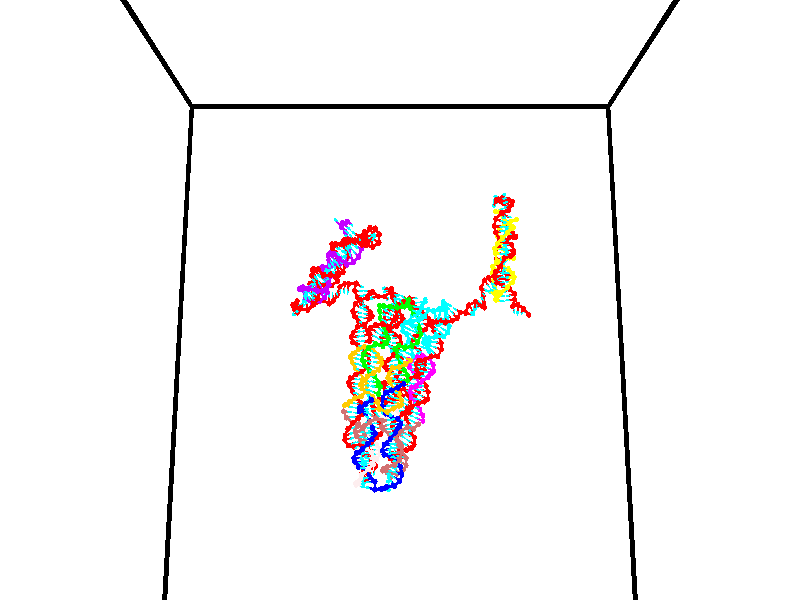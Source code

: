 // switches for output
#declare DRAW_BASES = 1; // possible values are 0, 1; only relevant for DNA ribbons
#declare DRAW_BASES_TYPE = 3; // possible values are 1, 2, 3; only relevant for DNA ribbons
#declare DRAW_FOG = 0; // set to 1 to enable fog

#include "colors.inc"

#include "transforms.inc"
background { rgb <1, 1, 1>}

#default {
   normal{
       ripples 0.25
       frequency 0.20
       turbulence 0.2
       lambda 5
   }
	finish {
		phong 0.1
		phong_size 40.
	}
}

// original window dimensions: 1024x640


// camera settings

camera {
	sky <0, 0.179814, -0.983701>
	up <0, 0.179814, -0.983701>
	right 1.6 * <1, 0, 0>
	location <35, 94.9851, 44.8844>
	look_at <35, 29.7336, 32.9568>
	direction <0, -65.2515, -11.9276>
	angle 67.0682
}


# declare cpy_camera_pos = <35, 94.9851, 44.8844>;
# if (DRAW_FOG = 1)
fog {
	fog_type 2
	up vnormalize(cpy_camera_pos)
	color rgbt<1,1,1,0.3>
	distance 1e-5
	fog_alt 3e-3
	fog_offset 56
}
# end


// LIGHTS

# declare lum = 6;
global_settings {
	ambient_light rgb lum * <0.05, 0.05, 0.05>
	max_trace_level 15
}# declare cpy_direct_light_amount = 0.25;
light_source
{	1000 * <-1, -1.16352, -0.803886>,
	rgb lum * cpy_direct_light_amount
	parallel
}

light_source
{	1000 * <1, 1.16352, 0.803886>,
	rgb lum * cpy_direct_light_amount
	parallel
}

// strand 0

// nucleotide -1

// particle -1
sphere {
	<24.574020, 34.436665, 34.913544> 0.250000
	pigment { color rgbt <1,0,0,0> }
	no_shadow
}
cylinder {
	<24.420887, 34.779713, 35.050907>,  <24.329008, 34.985542, 35.133327>, 0.100000
	pigment { color rgbt <1,0,0,0> }
	no_shadow
}
cylinder {
	<24.420887, 34.779713, 35.050907>,  <24.574020, 34.436665, 34.913544>, 0.100000
	pigment { color rgbt <1,0,0,0> }
	no_shadow
}

// particle -1
sphere {
	<24.420887, 34.779713, 35.050907> 0.100000
	pigment { color rgbt <1,0,0,0> }
	no_shadow
}
sphere {
	0, 1
	scale<0.080000,0.200000,0.300000>
	matrix <0.602972, 0.513599, -0.610444,
		-0.699903, -0.026630, -0.713741,
		-0.382832, 0.857617, 0.343412,
		24.306038, 35.036999, 35.153931>
	pigment { color rgbt <0,1,1,0> }
	no_shadow
}
cylinder {
	<24.543137, 34.875229, 34.278084>,  <24.574020, 34.436665, 34.913544>, 0.130000
	pigment { color rgbt <1,0,0,0> }
	no_shadow
}

// nucleotide -1

// particle -1
sphere {
	<24.543137, 34.875229, 34.278084> 0.250000
	pigment { color rgbt <1,0,0,0> }
	no_shadow
}
cylinder {
	<24.582287, 35.103817, 34.603992>,  <24.605776, 35.240971, 34.799538>, 0.100000
	pigment { color rgbt <1,0,0,0> }
	no_shadow
}
cylinder {
	<24.582287, 35.103817, 34.603992>,  <24.543137, 34.875229, 34.278084>, 0.100000
	pigment { color rgbt <1,0,0,0> }
	no_shadow
}

// particle -1
sphere {
	<24.582287, 35.103817, 34.603992> 0.100000
	pigment { color rgbt <1,0,0,0> }
	no_shadow
}
sphere {
	0, 1
	scale<0.080000,0.200000,0.300000>
	matrix <0.539363, 0.657575, -0.526006,
		-0.836366, 0.490938, -0.243868,
		0.097874, 0.571467, 0.814768,
		24.611649, 35.275257, 34.848423>
	pigment { color rgbt <0,1,1,0> }
	no_shadow
}
cylinder {
	<24.692133, 35.524986, 34.106640>,  <24.543137, 34.875229, 34.278084>, 0.130000
	pigment { color rgbt <1,0,0,0> }
	no_shadow
}

// nucleotide -1

// particle -1
sphere {
	<24.692133, 35.524986, 34.106640> 0.250000
	pigment { color rgbt <1,0,0,0> }
	no_shadow
}
cylinder {
	<24.779713, 35.558193, 34.495518>,  <24.832260, 35.578117, 34.728844>, 0.100000
	pigment { color rgbt <1,0,0,0> }
	no_shadow
}
cylinder {
	<24.779713, 35.558193, 34.495518>,  <24.692133, 35.524986, 34.106640>, 0.100000
	pigment { color rgbt <1,0,0,0> }
	no_shadow
}

// particle -1
sphere {
	<24.779713, 35.558193, 34.495518> 0.100000
	pigment { color rgbt <1,0,0,0> }
	no_shadow
}
sphere {
	0, 1
	scale<0.080000,0.200000,0.300000>
	matrix <0.602864, 0.771930, -0.201690,
		-0.767214, 0.630263, 0.118961,
		0.218947, 0.083022, 0.972198,
		24.845396, 35.583099, 34.787178>
	pigment { color rgbt <0,1,1,0> }
	no_shadow
}
cylinder {
	<24.379000, 36.074123, 34.535789>,  <24.692133, 35.524986, 34.106640>, 0.130000
	pigment { color rgbt <1,0,0,0> }
	no_shadow
}

// nucleotide -1

// particle -1
sphere {
	<24.379000, 36.074123, 34.535789> 0.250000
	pigment { color rgbt <1,0,0,0> }
	no_shadow
}
cylinder {
	<24.752474, 35.957134, 34.618439>,  <24.976559, 35.886940, 34.668026>, 0.100000
	pigment { color rgbt <1,0,0,0> }
	no_shadow
}
cylinder {
	<24.752474, 35.957134, 34.618439>,  <24.379000, 36.074123, 34.535789>, 0.100000
	pigment { color rgbt <1,0,0,0> }
	no_shadow
}

// particle -1
sphere {
	<24.752474, 35.957134, 34.618439> 0.100000
	pigment { color rgbt <1,0,0,0> }
	no_shadow
}
sphere {
	0, 1
	scale<0.080000,0.200000,0.300000>
	matrix <0.358091, 0.761097, -0.540834,
		0.000921, 0.578958, 0.815357,
		0.933686, -0.292470, 0.206619,
		25.032579, 35.869392, 34.680424>
	pigment { color rgbt <0,1,1,0> }
	no_shadow
}
cylinder {
	<24.642033, 36.666332, 34.943092>,  <24.379000, 36.074123, 34.535789>, 0.130000
	pigment { color rgbt <1,0,0,0> }
	no_shadow
}

// nucleotide -1

// particle -1
sphere {
	<24.642033, 36.666332, 34.943092> 0.250000
	pigment { color rgbt <1,0,0,0> }
	no_shadow
}
cylinder {
	<24.934244, 36.443207, 34.785526>,  <25.109571, 36.309330, 34.690987>, 0.100000
	pigment { color rgbt <1,0,0,0> }
	no_shadow
}
cylinder {
	<24.934244, 36.443207, 34.785526>,  <24.642033, 36.666332, 34.943092>, 0.100000
	pigment { color rgbt <1,0,0,0> }
	no_shadow
}

// particle -1
sphere {
	<24.934244, 36.443207, 34.785526> 0.100000
	pigment { color rgbt <1,0,0,0> }
	no_shadow
}
sphere {
	0, 1
	scale<0.080000,0.200000,0.300000>
	matrix <0.471967, 0.829326, -0.299108,
		0.493529, 0.032593, 0.869119,
		0.730531, -0.557814, -0.393913,
		25.153404, 36.275864, 34.667351>
	pigment { color rgbt <0,1,1,0> }
	no_shadow
}
cylinder {
	<25.278719, 37.133953, 35.008945>,  <24.642033, 36.666332, 34.943092>, 0.130000
	pigment { color rgbt <1,0,0,0> }
	no_shadow
}

// nucleotide -1

// particle -1
sphere {
	<25.278719, 37.133953, 35.008945> 0.250000
	pigment { color rgbt <1,0,0,0> }
	no_shadow
}
cylinder {
	<25.378704, 36.826420, 34.773518>,  <25.438696, 36.641899, 34.632259>, 0.100000
	pigment { color rgbt <1,0,0,0> }
	no_shadow
}
cylinder {
	<25.378704, 36.826420, 34.773518>,  <25.278719, 37.133953, 35.008945>, 0.100000
	pigment { color rgbt <1,0,0,0> }
	no_shadow
}

// particle -1
sphere {
	<25.378704, 36.826420, 34.773518> 0.100000
	pigment { color rgbt <1,0,0,0> }
	no_shadow
}
sphere {
	0, 1
	scale<0.080000,0.200000,0.300000>
	matrix <0.751089, 0.537581, -0.383239,
		0.611051, -0.346275, 0.711836,
		0.249963, -0.768830, -0.588573,
		25.453693, 36.595772, 34.596947>
	pigment { color rgbt <0,1,1,0> }
	no_shadow
}
cylinder {
	<26.022762, 37.023758, 35.117138>,  <25.278719, 37.133953, 35.008945>, 0.130000
	pigment { color rgbt <1,0,0,0> }
	no_shadow
}

// nucleotide -1

// particle -1
sphere {
	<26.022762, 37.023758, 35.117138> 0.250000
	pigment { color rgbt <1,0,0,0> }
	no_shadow
}
cylinder {
	<25.906088, 36.876495, 34.764008>,  <25.836082, 36.788139, 34.552128>, 0.100000
	pigment { color rgbt <1,0,0,0> }
	no_shadow
}
cylinder {
	<25.906088, 36.876495, 34.764008>,  <26.022762, 37.023758, 35.117138>, 0.100000
	pigment { color rgbt <1,0,0,0> }
	no_shadow
}

// particle -1
sphere {
	<25.906088, 36.876495, 34.764008> 0.100000
	pigment { color rgbt <1,0,0,0> }
	no_shadow
}
sphere {
	0, 1
	scale<0.080000,0.200000,0.300000>
	matrix <0.796904, 0.416930, -0.437165,
		0.529020, -0.831044, 0.171769,
		-0.291687, -0.368152, -0.882826,
		25.818583, 36.766048, 34.499161>
	pigment { color rgbt <0,1,1,0> }
	no_shadow
}
cylinder {
	<26.594519, 37.159851, 34.681656>,  <26.022762, 37.023758, 35.117138>, 0.130000
	pigment { color rgbt <1,0,0,0> }
	no_shadow
}

// nucleotide -1

// particle -1
sphere {
	<26.594519, 37.159851, 34.681656> 0.250000
	pigment { color rgbt <1,0,0,0> }
	no_shadow
}
cylinder {
	<26.362511, 37.041084, 34.378231>,  <26.223307, 36.969826, 34.196175>, 0.100000
	pigment { color rgbt <1,0,0,0> }
	no_shadow
}
cylinder {
	<26.362511, 37.041084, 34.378231>,  <26.594519, 37.159851, 34.681656>, 0.100000
	pigment { color rgbt <1,0,0,0> }
	no_shadow
}

// particle -1
sphere {
	<26.362511, 37.041084, 34.378231> 0.100000
	pigment { color rgbt <1,0,0,0> }
	no_shadow
}
sphere {
	0, 1
	scale<0.080000,0.200000,0.300000>
	matrix <0.563803, 0.525809, -0.636907,
		0.587967, -0.797099, -0.137579,
		-0.580018, -0.296913, -0.758565,
		26.188505, 36.952011, 34.150661>
	pigment { color rgbt <0,1,1,0> }
	no_shadow
}
cylinder {
	<26.985352, 36.968498, 34.144173>,  <26.594519, 37.159851, 34.681656>, 0.130000
	pigment { color rgbt <1,0,0,0> }
	no_shadow
}

// nucleotide -1

// particle -1
sphere {
	<26.985352, 36.968498, 34.144173> 0.250000
	pigment { color rgbt <1,0,0,0> }
	no_shadow
}
cylinder {
	<26.643728, 37.069557, 33.962296>,  <26.438753, 37.130192, 33.853168>, 0.100000
	pigment { color rgbt <1,0,0,0> }
	no_shadow
}
cylinder {
	<26.643728, 37.069557, 33.962296>,  <26.985352, 36.968498, 34.144173>, 0.100000
	pigment { color rgbt <1,0,0,0> }
	no_shadow
}

// particle -1
sphere {
	<26.643728, 37.069557, 33.962296> 0.100000
	pigment { color rgbt <1,0,0,0> }
	no_shadow
}
sphere {
	0, 1
	scale<0.080000,0.200000,0.300000>
	matrix <0.520173, 0.415865, -0.745973,
		0.000623, -0.873627, -0.486595,
		-0.854061, 0.252649, -0.454696,
		26.387510, 37.145351, 33.825886>
	pigment { color rgbt <0,1,1,0> }
	no_shadow
}
cylinder {
	<27.099327, 36.708420, 33.456707>,  <26.985352, 36.968498, 34.144173>, 0.130000
	pigment { color rgbt <1,0,0,0> }
	no_shadow
}

// nucleotide -1

// particle -1
sphere {
	<27.099327, 36.708420, 33.456707> 0.250000
	pigment { color rgbt <1,0,0,0> }
	no_shadow
}
cylinder {
	<26.811493, 36.986137, 33.461590>,  <26.638792, 37.152767, 33.464520>, 0.100000
	pigment { color rgbt <1,0,0,0> }
	no_shadow
}
cylinder {
	<26.811493, 36.986137, 33.461590>,  <27.099327, 36.708420, 33.456707>, 0.100000
	pigment { color rgbt <1,0,0,0> }
	no_shadow
}

// particle -1
sphere {
	<26.811493, 36.986137, 33.461590> 0.100000
	pigment { color rgbt <1,0,0,0> }
	no_shadow
}
sphere {
	0, 1
	scale<0.080000,0.200000,0.300000>
	matrix <0.404099, 0.432988, -0.805745,
		-0.564712, -0.574870, -0.592137,
		-0.719587, 0.694296, 0.012209,
		26.595617, 37.194427, 33.465252>
	pigment { color rgbt <0,1,1,0> }
	no_shadow
}
cylinder {
	<26.760868, 36.739887, 32.748810>,  <27.099327, 36.708420, 33.456707>, 0.130000
	pigment { color rgbt <1,0,0,0> }
	no_shadow
}

// nucleotide -1

// particle -1
sphere {
	<26.760868, 36.739887, 32.748810> 0.250000
	pigment { color rgbt <1,0,0,0> }
	no_shadow
}
cylinder {
	<26.633549, 37.073421, 32.929211>,  <26.557158, 37.273540, 33.037453>, 0.100000
	pigment { color rgbt <1,0,0,0> }
	no_shadow
}
cylinder {
	<26.633549, 37.073421, 32.929211>,  <26.760868, 36.739887, 32.748810>, 0.100000
	pigment { color rgbt <1,0,0,0> }
	no_shadow
}

// particle -1
sphere {
	<26.633549, 37.073421, 32.929211> 0.100000
	pigment { color rgbt <1,0,0,0> }
	no_shadow
}
sphere {
	0, 1
	scale<0.080000,0.200000,0.300000>
	matrix <0.363694, 0.546752, -0.754181,
		-0.875449, -0.076029, -0.477292,
		-0.318300, 0.833836, 0.451002,
		26.538059, 37.323574, 33.064510>
	pigment { color rgbt <0,1,1,0> }
	no_shadow
}
cylinder {
	<26.335461, 37.111397, 32.265839>,  <26.760868, 36.739887, 32.748810>, 0.130000
	pigment { color rgbt <1,0,0,0> }
	no_shadow
}

// nucleotide -1

// particle -1
sphere {
	<26.335461, 37.111397, 32.265839> 0.250000
	pigment { color rgbt <1,0,0,0> }
	no_shadow
}
cylinder {
	<26.491783, 37.356491, 32.540596>,  <26.585577, 37.503548, 32.705452>, 0.100000
	pigment { color rgbt <1,0,0,0> }
	no_shadow
}
cylinder {
	<26.491783, 37.356491, 32.540596>,  <26.335461, 37.111397, 32.265839>, 0.100000
	pigment { color rgbt <1,0,0,0> }
	no_shadow
}

// particle -1
sphere {
	<26.491783, 37.356491, 32.540596> 0.100000
	pigment { color rgbt <1,0,0,0> }
	no_shadow
}
sphere {
	0, 1
	scale<0.080000,0.200000,0.300000>
	matrix <0.601725, 0.394649, -0.694392,
		-0.696561, 0.684695, -0.214466,
		0.390808, 0.612736, 0.686895,
		26.609026, 37.540310, 32.746666>
	pigment { color rgbt <0,1,1,0> }
	no_shadow
}
cylinder {
	<26.500706, 37.728962, 31.971775>,  <26.335461, 37.111397, 32.265839>, 0.130000
	pigment { color rgbt <1,0,0,0> }
	no_shadow
}

// nucleotide -1

// particle -1
sphere {
	<26.500706, 37.728962, 31.971775> 0.250000
	pigment { color rgbt <1,0,0,0> }
	no_shadow
}
cylinder {
	<26.700003, 37.789104, 32.313335>,  <26.819582, 37.825191, 32.518272>, 0.100000
	pigment { color rgbt <1,0,0,0> }
	no_shadow
}
cylinder {
	<26.700003, 37.789104, 32.313335>,  <26.500706, 37.728962, 31.971775>, 0.100000
	pigment { color rgbt <1,0,0,0> }
	no_shadow
}

// particle -1
sphere {
	<26.700003, 37.789104, 32.313335> 0.100000
	pigment { color rgbt <1,0,0,0> }
	no_shadow
}
sphere {
	0, 1
	scale<0.080000,0.200000,0.300000>
	matrix <0.711294, 0.492281, -0.501718,
		-0.495797, 0.857352, 0.138326,
		0.498244, 0.150360, 0.853900,
		26.849476, 37.834213, 32.569504>
	pigment { color rgbt <0,1,1,0> }
	no_shadow
}
cylinder {
	<26.707071, 38.492641, 32.059860>,  <26.500706, 37.728962, 31.971775>, 0.130000
	pigment { color rgbt <1,0,0,0> }
	no_shadow
}

// nucleotide -1

// particle -1
sphere {
	<26.707071, 38.492641, 32.059860> 0.250000
	pigment { color rgbt <1,0,0,0> }
	no_shadow
}
cylinder {
	<26.962046, 38.272011, 32.275059>,  <27.115030, 38.139633, 32.404175>, 0.100000
	pigment { color rgbt <1,0,0,0> }
	no_shadow
}
cylinder {
	<26.962046, 38.272011, 32.275059>,  <26.707071, 38.492641, 32.059860>, 0.100000
	pigment { color rgbt <1,0,0,0> }
	no_shadow
}

// particle -1
sphere {
	<26.962046, 38.272011, 32.275059> 0.100000
	pigment { color rgbt <1,0,0,0> }
	no_shadow
}
sphere {
	0, 1
	scale<0.080000,0.200000,0.300000>
	matrix <0.765005, 0.536330, -0.356536,
		-0.091883, 0.638835, 0.763837,
		0.637436, -0.551579, 0.537992,
		27.153276, 38.106537, 32.436455>
	pigment { color rgbt <0,1,1,0> }
	no_shadow
}
cylinder {
	<27.202026, 38.929596, 32.150879>,  <26.707071, 38.492641, 32.059860>, 0.130000
	pigment { color rgbt <1,0,0,0> }
	no_shadow
}

// nucleotide -1

// particle -1
sphere {
	<27.202026, 38.929596, 32.150879> 0.250000
	pigment { color rgbt <1,0,0,0> }
	no_shadow
}
cylinder {
	<27.371426, 38.588173, 32.272259>,  <27.473066, 38.383320, 32.345089>, 0.100000
	pigment { color rgbt <1,0,0,0> }
	no_shadow
}
cylinder {
	<27.371426, 38.588173, 32.272259>,  <27.202026, 38.929596, 32.150879>, 0.100000
	pigment { color rgbt <1,0,0,0> }
	no_shadow
}

// particle -1
sphere {
	<27.371426, 38.588173, 32.272259> 0.100000
	pigment { color rgbt <1,0,0,0> }
	no_shadow
}
sphere {
	0, 1
	scale<0.080000,0.200000,0.300000>
	matrix <0.904116, 0.377254, -0.200635,
		0.056775, 0.359325, 0.931484,
		0.423499, -0.853560, 0.303452,
		27.498476, 38.332104, 32.363293>
	pigment { color rgbt <0,1,1,0> }
	no_shadow
}
cylinder {
	<27.731802, 39.088722, 32.712776>,  <27.202026, 38.929596, 32.150879>, 0.130000
	pigment { color rgbt <1,0,0,0> }
	no_shadow
}

// nucleotide -1

// particle -1
sphere {
	<27.731802, 39.088722, 32.712776> 0.250000
	pigment { color rgbt <1,0,0,0> }
	no_shadow
}
cylinder {
	<27.791904, 38.765560, 32.484844>,  <27.827967, 38.571663, 32.348083>, 0.100000
	pigment { color rgbt <1,0,0,0> }
	no_shadow
}
cylinder {
	<27.791904, 38.765560, 32.484844>,  <27.731802, 39.088722, 32.712776>, 0.100000
	pigment { color rgbt <1,0,0,0> }
	no_shadow
}

// particle -1
sphere {
	<27.791904, 38.765560, 32.484844> 0.100000
	pigment { color rgbt <1,0,0,0> }
	no_shadow
}
sphere {
	0, 1
	scale<0.080000,0.200000,0.300000>
	matrix <0.906123, 0.343071, -0.247473,
		0.395428, -0.479154, 0.783612,
		0.150257, -0.807907, -0.569832,
		27.836981, 38.523190, 32.313896>
	pigment { color rgbt <0,1,1,0> }
	no_shadow
}
cylinder {
	<28.427250, 39.227943, 32.700569>,  <27.731802, 39.088722, 32.712776>, 0.130000
	pigment { color rgbt <1,0,0,0> }
	no_shadow
}

// nucleotide -1

// particle -1
sphere {
	<28.427250, 39.227943, 32.700569> 0.250000
	pigment { color rgbt <1,0,0,0> }
	no_shadow
}
cylinder {
	<28.387756, 38.922821, 32.444954>,  <28.364059, 38.739746, 32.291584>, 0.100000
	pigment { color rgbt <1,0,0,0> }
	no_shadow
}
cylinder {
	<28.387756, 38.922821, 32.444954>,  <28.427250, 39.227943, 32.700569>, 0.100000
	pigment { color rgbt <1,0,0,0> }
	no_shadow
}

// particle -1
sphere {
	<28.387756, 38.922821, 32.444954> 0.100000
	pigment { color rgbt <1,0,0,0> }
	no_shadow
}
sphere {
	0, 1
	scale<0.080000,0.200000,0.300000>
	matrix <0.839266, 0.281214, -0.465350,
		0.534681, -0.582272, 0.612434,
		-0.098735, -0.762809, -0.639041,
		28.358135, 38.693977, 32.253242>
	pigment { color rgbt <0,1,1,0> }
	no_shadow
}
cylinder {
	<29.030727, 38.728855, 32.691780>,  <28.427250, 39.227943, 32.700569>, 0.130000
	pigment { color rgbt <1,0,0,0> }
	no_shadow
}

// nucleotide -1

// particle -1
sphere {
	<29.030727, 38.728855, 32.691780> 0.250000
	pigment { color rgbt <1,0,0,0> }
	no_shadow
}
cylinder {
	<28.870995, 38.684441, 32.327755>,  <28.775156, 38.657791, 32.109341>, 0.100000
	pigment { color rgbt <1,0,0,0> }
	no_shadow
}
cylinder {
	<28.870995, 38.684441, 32.327755>,  <29.030727, 38.728855, 32.691780>, 0.100000
	pigment { color rgbt <1,0,0,0> }
	no_shadow
}

// particle -1
sphere {
	<28.870995, 38.684441, 32.327755> 0.100000
	pigment { color rgbt <1,0,0,0> }
	no_shadow
}
sphere {
	0, 1
	scale<0.080000,0.200000,0.300000>
	matrix <0.880282, 0.230954, -0.414443,
		0.256198, -0.966608, 0.005512,
		-0.399331, -0.111032, -0.910059,
		28.751196, 38.651131, 32.054737>
	pigment { color rgbt <0,1,1,0> }
	no_shadow
}
cylinder {
	<29.537203, 38.480282, 32.279964>,  <29.030727, 38.728855, 32.691780>, 0.130000
	pigment { color rgbt <1,0,0,0> }
	no_shadow
}

// nucleotide -1

// particle -1
sphere {
	<29.537203, 38.480282, 32.279964> 0.250000
	pigment { color rgbt <1,0,0,0> }
	no_shadow
}
cylinder {
	<29.291716, 38.653675, 32.016010>,  <29.144423, 38.757710, 31.857639>, 0.100000
	pigment { color rgbt <1,0,0,0> }
	no_shadow
}
cylinder {
	<29.291716, 38.653675, 32.016010>,  <29.537203, 38.480282, 32.279964>, 0.100000
	pigment { color rgbt <1,0,0,0> }
	no_shadow
}

// particle -1
sphere {
	<29.291716, 38.653675, 32.016010> 0.100000
	pigment { color rgbt <1,0,0,0> }
	no_shadow
}
sphere {
	0, 1
	scale<0.080000,0.200000,0.300000>
	matrix <0.788103, 0.286238, -0.544941,
		-0.047337, -0.854496, -0.517296,
		-0.613720, 0.433478, -0.659882,
		29.107599, 38.783718, 31.818047>
	pigment { color rgbt <0,1,1,0> }
	no_shadow
}
cylinder {
	<29.720200, 38.169582, 31.636358>,  <29.537203, 38.480282, 32.279964>, 0.130000
	pigment { color rgbt <1,0,0,0> }
	no_shadow
}

// nucleotide -1

// particle -1
sphere {
	<29.720200, 38.169582, 31.636358> 0.250000
	pigment { color rgbt <1,0,0,0> }
	no_shadow
}
cylinder {
	<29.550875, 38.529217, 31.591728>,  <29.449280, 38.744999, 31.564949>, 0.100000
	pigment { color rgbt <1,0,0,0> }
	no_shadow
}
cylinder {
	<29.550875, 38.529217, 31.591728>,  <29.720200, 38.169582, 31.636358>, 0.100000
	pigment { color rgbt <1,0,0,0> }
	no_shadow
}

// particle -1
sphere {
	<29.550875, 38.529217, 31.591728> 0.100000
	pigment { color rgbt <1,0,0,0> }
	no_shadow
}
sphere {
	0, 1
	scale<0.080000,0.200000,0.300000>
	matrix <0.728792, 0.264768, -0.631474,
		-0.538208, -0.348628, -0.767327,
		-0.423313, 0.899086, -0.111577,
		29.423882, 38.798943, 31.558254>
	pigment { color rgbt <0,1,1,0> }
	no_shadow
}
cylinder {
	<29.973839, 38.329262, 30.915628>,  <29.720200, 38.169582, 31.636358>, 0.130000
	pigment { color rgbt <1,0,0,0> }
	no_shadow
}

// nucleotide -1

// particle -1
sphere {
	<29.973839, 38.329262, 30.915628> 0.250000
	pigment { color rgbt <1,0,0,0> }
	no_shadow
}
cylinder {
	<29.822178, 38.673725, 31.051069>,  <29.731180, 38.880402, 31.132334>, 0.100000
	pigment { color rgbt <1,0,0,0> }
	no_shadow
}
cylinder {
	<29.822178, 38.673725, 31.051069>,  <29.973839, 38.329262, 30.915628>, 0.100000
	pigment { color rgbt <1,0,0,0> }
	no_shadow
}

// particle -1
sphere {
	<29.822178, 38.673725, 31.051069> 0.100000
	pigment { color rgbt <1,0,0,0> }
	no_shadow
}
sphere {
	0, 1
	scale<0.080000,0.200000,0.300000>
	matrix <0.632573, 0.508287, -0.584376,
		-0.675347, -0.007378, -0.737463,
		-0.379155, 0.861156, 0.338603,
		29.708431, 38.932072, 31.152651>
	pigment { color rgbt <0,1,1,0> }
	no_shadow
}
cylinder {
	<29.773710, 38.752956, 30.300522>,  <29.973839, 38.329262, 30.915628>, 0.130000
	pigment { color rgbt <1,0,0,0> }
	no_shadow
}

// nucleotide -1

// particle -1
sphere {
	<29.773710, 38.752956, 30.300522> 0.250000
	pigment { color rgbt <1,0,0,0> }
	no_shadow
}
cylinder {
	<29.782661, 39.026169, 30.592539>,  <29.788033, 39.190098, 30.767750>, 0.100000
	pigment { color rgbt <1,0,0,0> }
	no_shadow
}
cylinder {
	<29.782661, 39.026169, 30.592539>,  <29.773710, 38.752956, 30.300522>, 0.100000
	pigment { color rgbt <1,0,0,0> }
	no_shadow
}

// particle -1
sphere {
	<29.782661, 39.026169, 30.592539> 0.100000
	pigment { color rgbt <1,0,0,0> }
	no_shadow
}
sphere {
	0, 1
	scale<0.080000,0.200000,0.300000>
	matrix <0.499464, 0.624931, -0.599998,
		-0.866046, 0.378057, -0.327166,
		0.022377, 0.683033, 0.730045,
		29.789375, 39.231079, 30.811552>
	pigment { color rgbt <0,1,1,0> }
	no_shadow
}
cylinder {
	<29.672001, 39.462650, 30.004841>,  <29.773710, 38.752956, 30.300522>, 0.130000
	pigment { color rgbt <1,0,0,0> }
	no_shadow
}

// nucleotide -1

// particle -1
sphere {
	<29.672001, 39.462650, 30.004841> 0.250000
	pigment { color rgbt <1,0,0,0> }
	no_shadow
}
cylinder {
	<29.851568, 39.538883, 30.354046>,  <29.959309, 39.584621, 30.563568>, 0.100000
	pigment { color rgbt <1,0,0,0> }
	no_shadow
}
cylinder {
	<29.851568, 39.538883, 30.354046>,  <29.672001, 39.462650, 30.004841>, 0.100000
	pigment { color rgbt <1,0,0,0> }
	no_shadow
}

// particle -1
sphere {
	<29.851568, 39.538883, 30.354046> 0.100000
	pigment { color rgbt <1,0,0,0> }
	no_shadow
}
sphere {
	0, 1
	scale<0.080000,0.200000,0.300000>
	matrix <0.543407, 0.717349, -0.436028,
		-0.709354, 0.670141, 0.218467,
		0.448917, 0.190582, 0.873013,
		29.986244, 39.596058, 30.615950>
	pigment { color rgbt <0,1,1,0> }
	no_shadow
}
cylinder {
	<29.757093, 40.231453, 30.143021>,  <29.672001, 39.462650, 30.004841>, 0.130000
	pigment { color rgbt <1,0,0,0> }
	no_shadow
}

// nucleotide -1

// particle -1
sphere {
	<29.757093, 40.231453, 30.143021> 0.250000
	pigment { color rgbt <1,0,0,0> }
	no_shadow
}
cylinder {
	<30.036020, 40.076889, 30.384497>,  <30.203377, 39.984150, 30.529383>, 0.100000
	pigment { color rgbt <1,0,0,0> }
	no_shadow
}
cylinder {
	<30.036020, 40.076889, 30.384497>,  <29.757093, 40.231453, 30.143021>, 0.100000
	pigment { color rgbt <1,0,0,0> }
	no_shadow
}

// particle -1
sphere {
	<30.036020, 40.076889, 30.384497> 0.100000
	pigment { color rgbt <1,0,0,0> }
	no_shadow
}
sphere {
	0, 1
	scale<0.080000,0.200000,0.300000>
	matrix <0.662932, 0.667926, -0.338225,
		-0.272527, 0.636054, 0.721917,
		0.697316, -0.386406, 0.603688,
		30.245214, 39.960968, 30.565603>
	pigment { color rgbt <0,1,1,0> }
	no_shadow
}
cylinder {
	<30.138611, 40.901615, 30.265007>,  <29.757093, 40.231453, 30.143021>, 0.130000
	pigment { color rgbt <1,0,0,0> }
	no_shadow
}

// nucleotide -1

// particle -1
sphere {
	<30.138611, 40.901615, 30.265007> 0.250000
	pigment { color rgbt <1,0,0,0> }
	no_shadow
}
cylinder {
	<30.368357, 40.592766, 30.373774>,  <30.506205, 40.407455, 30.439034>, 0.100000
	pigment { color rgbt <1,0,0,0> }
	no_shadow
}
cylinder {
	<30.368357, 40.592766, 30.373774>,  <30.138611, 40.901615, 30.265007>, 0.100000
	pigment { color rgbt <1,0,0,0> }
	no_shadow
}

// particle -1
sphere {
	<30.368357, 40.592766, 30.373774> 0.100000
	pigment { color rgbt <1,0,0,0> }
	no_shadow
}
sphere {
	0, 1
	scale<0.080000,0.200000,0.300000>
	matrix <0.793367, 0.443209, -0.417296,
		0.201685, 0.455410, 0.867136,
		0.574363, -0.772119, 0.271918,
		30.540665, 40.361130, 30.455349>
	pigment { color rgbt <0,1,1,0> }
	no_shadow
}
cylinder {
	<30.824512, 41.232384, 30.430025>,  <30.138611, 40.901615, 30.265007>, 0.130000
	pigment { color rgbt <1,0,0,0> }
	no_shadow
}

// nucleotide -1

// particle -1
sphere {
	<30.824512, 41.232384, 30.430025> 0.250000
	pigment { color rgbt <1,0,0,0> }
	no_shadow
}
cylinder {
	<30.867683, 40.837154, 30.386097>,  <30.893587, 40.600018, 30.359741>, 0.100000
	pigment { color rgbt <1,0,0,0> }
	no_shadow
}
cylinder {
	<30.867683, 40.837154, 30.386097>,  <30.824512, 41.232384, 30.430025>, 0.100000
	pigment { color rgbt <1,0,0,0> }
	no_shadow
}

// particle -1
sphere {
	<30.867683, 40.837154, 30.386097> 0.100000
	pigment { color rgbt <1,0,0,0> }
	no_shadow
}
sphere {
	0, 1
	scale<0.080000,0.200000,0.300000>
	matrix <0.957482, 0.133040, -0.255987,
		0.267545, -0.077521, 0.960422,
		0.107930, -0.988074, -0.109819,
		30.900063, 40.540733, 30.353151>
	pigment { color rgbt <0,1,1,0> }
	no_shadow
}
cylinder {
	<31.507689, 41.080238, 30.716267>,  <30.824512, 41.232384, 30.430025>, 0.130000
	pigment { color rgbt <1,0,0,0> }
	no_shadow
}

// nucleotide -1

// particle -1
sphere {
	<31.507689, 41.080238, 30.716267> 0.250000
	pigment { color rgbt <1,0,0,0> }
	no_shadow
}
cylinder {
	<31.394350, 40.789154, 30.466417>,  <31.326347, 40.614502, 30.316507>, 0.100000
	pigment { color rgbt <1,0,0,0> }
	no_shadow
}
cylinder {
	<31.394350, 40.789154, 30.466417>,  <31.507689, 41.080238, 30.716267>, 0.100000
	pigment { color rgbt <1,0,0,0> }
	no_shadow
}

// particle -1
sphere {
	<31.394350, 40.789154, 30.466417> 0.100000
	pigment { color rgbt <1,0,0,0> }
	no_shadow
}
sphere {
	0, 1
	scale<0.080000,0.200000,0.300000>
	matrix <0.957023, -0.172565, -0.233084,
		0.061829, -0.663822, 0.745331,
		-0.283344, -0.727710, -0.624623,
		31.309347, 40.570843, 30.279030>
	pigment { color rgbt <0,1,1,0> }
	no_shadow
}
cylinder {
	<31.978102, 40.531963, 30.410877>,  <31.507689, 41.080238, 30.716267>, 0.130000
	pigment { color rgbt <1,0,0,0> }
	no_shadow
}

// nucleotide -1

// particle -1
sphere {
	<31.978102, 40.531963, 30.410877> 0.250000
	pigment { color rgbt <1,0,0,0> }
	no_shadow
}
cylinder {
	<32.270626, 40.585175, 30.143299>,  <32.446140, 40.617100, 29.982752>, 0.100000
	pigment { color rgbt <1,0,0,0> }
	no_shadow
}
cylinder {
	<32.270626, 40.585175, 30.143299>,  <31.978102, 40.531963, 30.410877>, 0.100000
	pigment { color rgbt <1,0,0,0> }
	no_shadow
}

// particle -1
sphere {
	<32.270626, 40.585175, 30.143299> 0.100000
	pigment { color rgbt <1,0,0,0> }
	no_shadow
}
sphere {
	0, 1
	scale<0.080000,0.200000,0.300000>
	matrix <0.015659, -0.983811, -0.178522,
		-0.681866, 0.120080, -0.721554,
		0.731310, 0.133027, -0.668947,
		32.490021, 40.625084, 29.942616>
	pigment { color rgbt <0,1,1,0> }
	no_shadow
}
cylinder {
	<31.765871, 40.245220, 29.754477>,  <31.978102, 40.531963, 30.410877>, 0.130000
	pigment { color rgbt <1,0,0,0> }
	no_shadow
}

// nucleotide -1

// particle -1
sphere {
	<31.765871, 40.245220, 29.754477> 0.250000
	pigment { color rgbt <1,0,0,0> }
	no_shadow
}
cylinder {
	<32.164131, 40.243759, 29.791723>,  <32.403088, 40.242882, 29.814072>, 0.100000
	pigment { color rgbt <1,0,0,0> }
	no_shadow
}
cylinder {
	<32.164131, 40.243759, 29.791723>,  <31.765871, 40.245220, 29.754477>, 0.100000
	pigment { color rgbt <1,0,0,0> }
	no_shadow
}

// particle -1
sphere {
	<32.164131, 40.243759, 29.791723> 0.100000
	pigment { color rgbt <1,0,0,0> }
	no_shadow
}
sphere {
	0, 1
	scale<0.080000,0.200000,0.300000>
	matrix <0.012040, -0.985821, -0.167369,
		0.092409, 0.167761, -0.981487,
		0.995648, -0.003649, 0.093119,
		32.462826, 40.242664, 29.819658>
	pigment { color rgbt <0,1,1,0> }
	no_shadow
}
cylinder {
	<32.175922, 40.056335, 29.078287>,  <31.765871, 40.245220, 29.754477>, 0.130000
	pigment { color rgbt <1,0,0,0> }
	no_shadow
}

// nucleotide -1

// particle -1
sphere {
	<32.175922, 40.056335, 29.078287> 0.250000
	pigment { color rgbt <1,0,0,0> }
	no_shadow
}
cylinder {
	<32.333633, 39.940517, 29.427162>,  <32.428261, 39.871025, 29.636488>, 0.100000
	pigment { color rgbt <1,0,0,0> }
	no_shadow
}
cylinder {
	<32.333633, 39.940517, 29.427162>,  <32.175922, 40.056335, 29.078287>, 0.100000
	pigment { color rgbt <1,0,0,0> }
	no_shadow
}

// particle -1
sphere {
	<32.333633, 39.940517, 29.427162> 0.100000
	pigment { color rgbt <1,0,0,0> }
	no_shadow
}
sphere {
	0, 1
	scale<0.080000,0.200000,0.300000>
	matrix <-0.186723, -0.954513, -0.232465,
		0.899823, -0.071202, -0.430406,
		0.394276, -0.289544, 0.872187,
		32.451916, 39.853653, 29.688818>
	pigment { color rgbt <0,1,1,0> }
	no_shadow
}
cylinder {
	<32.631069, 39.475800, 28.978683>,  <32.175922, 40.056335, 29.078287>, 0.130000
	pigment { color rgbt <1,0,0,0> }
	no_shadow
}

// nucleotide -1

// particle -1
sphere {
	<32.631069, 39.475800, 28.978683> 0.250000
	pigment { color rgbt <1,0,0,0> }
	no_shadow
}
cylinder {
	<32.481255, 39.456287, 29.349054>,  <32.391365, 39.444580, 29.571278>, 0.100000
	pigment { color rgbt <1,0,0,0> }
	no_shadow
}
cylinder {
	<32.481255, 39.456287, 29.349054>,  <32.631069, 39.475800, 28.978683>, 0.100000
	pigment { color rgbt <1,0,0,0> }
	no_shadow
}

// particle -1
sphere {
	<32.481255, 39.456287, 29.349054> 0.100000
	pigment { color rgbt <1,0,0,0> }
	no_shadow
}
sphere {
	0, 1
	scale<0.080000,0.200000,0.300000>
	matrix <-0.142144, -0.983791, -0.109321,
		0.916252, -0.172559, 0.361531,
		-0.374536, -0.048776, 0.925929,
		32.368893, 39.441654, 29.626833>
	pigment { color rgbt <0,1,1,0> }
	no_shadow
}
cylinder {
	<32.997025, 38.988575, 29.312553>,  <32.631069, 39.475800, 28.978683>, 0.130000
	pigment { color rgbt <1,0,0,0> }
	no_shadow
}

// nucleotide -1

// particle -1
sphere {
	<32.997025, 38.988575, 29.312553> 0.250000
	pigment { color rgbt <1,0,0,0> }
	no_shadow
}
cylinder {
	<32.642017, 39.017887, 29.494513>,  <32.429012, 39.035473, 29.603689>, 0.100000
	pigment { color rgbt <1,0,0,0> }
	no_shadow
}
cylinder {
	<32.642017, 39.017887, 29.494513>,  <32.997025, 38.988575, 29.312553>, 0.100000
	pigment { color rgbt <1,0,0,0> }
	no_shadow
}

// particle -1
sphere {
	<32.642017, 39.017887, 29.494513> 0.100000
	pigment { color rgbt <1,0,0,0> }
	no_shadow
}
sphere {
	0, 1
	scale<0.080000,0.200000,0.300000>
	matrix <-0.040038, -0.995803, 0.082300,
		0.459021, 0.054829, 0.886732,
		-0.887523, 0.073281, 0.454900,
		32.375759, 39.039871, 29.630983>
	pigment { color rgbt <0,1,1,0> }
	no_shadow
}
cylinder {
	<32.969707, 38.527878, 29.882273>,  <32.997025, 38.988575, 29.312553>, 0.130000
	pigment { color rgbt <1,0,0,0> }
	no_shadow
}

// nucleotide -1

// particle -1
sphere {
	<32.969707, 38.527878, 29.882273> 0.250000
	pigment { color rgbt <1,0,0,0> }
	no_shadow
}
cylinder {
	<32.618580, 38.606922, 29.707745>,  <32.407902, 38.654350, 29.603027>, 0.100000
	pigment { color rgbt <1,0,0,0> }
	no_shadow
}
cylinder {
	<32.618580, 38.606922, 29.707745>,  <32.969707, 38.527878, 29.882273>, 0.100000
	pigment { color rgbt <1,0,0,0> }
	no_shadow
}

// particle -1
sphere {
	<32.618580, 38.606922, 29.707745> 0.100000
	pigment { color rgbt <1,0,0,0> }
	no_shadow
}
sphere {
	0, 1
	scale<0.080000,0.200000,0.300000>
	matrix <-0.141722, -0.977297, -0.157500,
		-0.457539, -0.076421, 0.885899,
		-0.877823, 0.197614, -0.436321,
		32.355232, 38.666206, 29.576849>
	pigment { color rgbt <0,1,1,0> }
	no_shadow
}
cylinder {
	<32.371109, 38.234959, 30.153328>,  <32.969707, 38.527878, 29.882273>, 0.130000
	pigment { color rgbt <1,0,0,0> }
	no_shadow
}

// nucleotide -1

// particle -1
sphere {
	<32.371109, 38.234959, 30.153328> 0.250000
	pigment { color rgbt <1,0,0,0> }
	no_shadow
}
cylinder {
	<32.305042, 38.282978, 29.761755>,  <32.265404, 38.311790, 29.526812>, 0.100000
	pigment { color rgbt <1,0,0,0> }
	no_shadow
}
cylinder {
	<32.305042, 38.282978, 29.761755>,  <32.371109, 38.234959, 30.153328>, 0.100000
	pigment { color rgbt <1,0,0,0> }
	no_shadow
}

// particle -1
sphere {
	<32.305042, 38.282978, 29.761755> 0.100000
	pigment { color rgbt <1,0,0,0> }
	no_shadow
}
sphere {
	0, 1
	scale<0.080000,0.200000,0.300000>
	matrix <-0.197996, -0.976393, -0.086334,
		-0.966187, 0.179565, 0.185038,
		-0.165167, 0.120051, -0.978932,
		32.255493, 38.318993, 29.468075>
	pigment { color rgbt <0,1,1,0> }
	no_shadow
}
cylinder {
	<31.693239, 38.064877, 29.958338>,  <32.371109, 38.234959, 30.153328>, 0.130000
	pigment { color rgbt <1,0,0,0> }
	no_shadow
}

// nucleotide -1

// particle -1
sphere {
	<31.693239, 38.064877, 29.958338> 0.250000
	pigment { color rgbt <1,0,0,0> }
	no_shadow
}
cylinder {
	<31.971483, 37.968906, 29.687468>,  <32.138428, 37.911324, 29.524946>, 0.100000
	pigment { color rgbt <1,0,0,0> }
	no_shadow
}
cylinder {
	<31.971483, 37.968906, 29.687468>,  <31.693239, 38.064877, 29.958338>, 0.100000
	pigment { color rgbt <1,0,0,0> }
	no_shadow
}

// particle -1
sphere {
	<31.971483, 37.968906, 29.687468> 0.100000
	pigment { color rgbt <1,0,0,0> }
	no_shadow
}
sphere {
	0, 1
	scale<0.080000,0.200000,0.300000>
	matrix <-0.285443, -0.957293, 0.045963,
		-0.659281, 0.161322, -0.734387,
		0.695608, -0.239928, -0.677173,
		32.180164, 37.896927, 29.484316>
	pigment { color rgbt <0,1,1,0> }
	no_shadow
}
cylinder {
	<31.348276, 37.888393, 29.392559>,  <31.693239, 38.064877, 29.958338>, 0.130000
	pigment { color rgbt <1,0,0,0> }
	no_shadow
}

// nucleotide -1

// particle -1
sphere {
	<31.348276, 37.888393, 29.392559> 0.250000
	pigment { color rgbt <1,0,0,0> }
	no_shadow
}
cylinder {
	<31.695330, 37.690678, 29.414070>,  <31.903563, 37.572048, 29.426977>, 0.100000
	pigment { color rgbt <1,0,0,0> }
	no_shadow
}
cylinder {
	<31.695330, 37.690678, 29.414070>,  <31.348276, 37.888393, 29.392559>, 0.100000
	pigment { color rgbt <1,0,0,0> }
	no_shadow
}

// particle -1
sphere {
	<31.695330, 37.690678, 29.414070> 0.100000
	pigment { color rgbt <1,0,0,0> }
	no_shadow
}
sphere {
	0, 1
	scale<0.080000,0.200000,0.300000>
	matrix <-0.453217, -0.830715, -0.323276,
		0.204464, 0.256113, -0.944775,
		0.867634, -0.494287, 0.053776,
		31.955620, 37.542393, 29.430202>
	pigment { color rgbt <0,1,1,0> }
	no_shadow
}
cylinder {
	<31.497829, 37.650761, 28.742601>,  <31.348276, 37.888393, 29.392559>, 0.130000
	pigment { color rgbt <1,0,0,0> }
	no_shadow
}

// nucleotide -1

// particle -1
sphere {
	<31.497829, 37.650761, 28.742601> 0.250000
	pigment { color rgbt <1,0,0,0> }
	no_shadow
}
cylinder {
	<31.679588, 37.395344, 28.991047>,  <31.788645, 37.242092, 29.140114>, 0.100000
	pigment { color rgbt <1,0,0,0> }
	no_shadow
}
cylinder {
	<31.679588, 37.395344, 28.991047>,  <31.497829, 37.650761, 28.742601>, 0.100000
	pigment { color rgbt <1,0,0,0> }
	no_shadow
}

// particle -1
sphere {
	<31.679588, 37.395344, 28.991047> 0.100000
	pigment { color rgbt <1,0,0,0> }
	no_shadow
}
sphere {
	0, 1
	scale<0.080000,0.200000,0.300000>
	matrix <-0.579642, -0.741399, -0.338145,
		0.676415, -0.206372, -0.707017,
		0.454398, -0.638544, 0.621115,
		31.815908, 37.203781, 29.177382>
	pigment { color rgbt <0,1,1,0> }
	no_shadow
}
cylinder {
	<31.012171, 37.197624, 29.053675>,  <31.497829, 37.650761, 28.742601>, 0.130000
	pigment { color rgbt <1,0,0,0> }
	no_shadow
}

// nucleotide -1

// particle -1
sphere {
	<31.012171, 37.197624, 29.053675> 0.250000
	pigment { color rgbt <1,0,0,0> }
	no_shadow
}
cylinder {
	<30.677982, 37.341290, 28.887304>,  <30.477470, 37.427486, 28.787483>, 0.100000
	pigment { color rgbt <1,0,0,0> }
	no_shadow
}
cylinder {
	<30.677982, 37.341290, 28.887304>,  <31.012171, 37.197624, 29.053675>, 0.100000
	pigment { color rgbt <1,0,0,0> }
	no_shadow
}

// particle -1
sphere {
	<30.677982, 37.341290, 28.887304> 0.100000
	pigment { color rgbt <1,0,0,0> }
	no_shadow
}
sphere {
	0, 1
	scale<0.080000,0.200000,0.300000>
	matrix <-0.549279, -0.522644, 0.652024,
		0.016801, 0.773206, 0.633933,
		-0.835470, 0.359161, -0.415925,
		30.427341, 37.449039, 28.762527>
	pigment { color rgbt <0,1,1,0> }
	no_shadow
}
cylinder {
	<30.603924, 37.495296, 29.544167>,  <31.012171, 37.197624, 29.053675>, 0.130000
	pigment { color rgbt <1,0,0,0> }
	no_shadow
}

// nucleotide -1

// particle -1
sphere {
	<30.603924, 37.495296, 29.544167> 0.250000
	pigment { color rgbt <1,0,0,0> }
	no_shadow
}
cylinder {
	<30.348070, 37.419445, 29.246197>,  <30.194557, 37.373936, 29.067415>, 0.100000
	pigment { color rgbt <1,0,0,0> }
	no_shadow
}
cylinder {
	<30.348070, 37.419445, 29.246197>,  <30.603924, 37.495296, 29.544167>, 0.100000
	pigment { color rgbt <1,0,0,0> }
	no_shadow
}

// particle -1
sphere {
	<30.348070, 37.419445, 29.246197> 0.100000
	pigment { color rgbt <1,0,0,0> }
	no_shadow
}
sphere {
	0, 1
	scale<0.080000,0.200000,0.300000>
	matrix <-0.646481, -0.391563, 0.654783,
		-0.415850, 0.900400, 0.127866,
		-0.639634, -0.189629, -0.744923,
		30.156179, 37.362556, 29.022720>
	pigment { color rgbt <0,1,1,0> }
	no_shadow
}
cylinder {
	<29.917295, 37.824078, 29.815552>,  <30.603924, 37.495296, 29.544167>, 0.130000
	pigment { color rgbt <1,0,0,0> }
	no_shadow
}

// nucleotide -1

// particle -1
sphere {
	<29.917295, 37.824078, 29.815552> 0.250000
	pigment { color rgbt <1,0,0,0> }
	no_shadow
}
cylinder {
	<29.827774, 37.563282, 29.525774>,  <29.774061, 37.406803, 29.351908>, 0.100000
	pigment { color rgbt <1,0,0,0> }
	no_shadow
}
cylinder {
	<29.827774, 37.563282, 29.525774>,  <29.917295, 37.824078, 29.815552>, 0.100000
	pigment { color rgbt <1,0,0,0> }
	no_shadow
}

// particle -1
sphere {
	<29.827774, 37.563282, 29.525774> 0.100000
	pigment { color rgbt <1,0,0,0> }
	no_shadow
}
sphere {
	0, 1
	scale<0.080000,0.200000,0.300000>
	matrix <-0.822971, -0.271788, 0.498848,
		-0.522139, 0.707843, -0.475741,
		-0.223805, -0.651989, -0.724446,
		29.760633, 37.367683, 29.308441>
	pigment { color rgbt <0,1,1,0> }
	no_shadow
}
cylinder {
	<29.238459, 37.825291, 29.815687>,  <29.917295, 37.824078, 29.815552>, 0.130000
	pigment { color rgbt <1,0,0,0> }
	no_shadow
}

// nucleotide -1

// particle -1
sphere {
	<29.238459, 37.825291, 29.815687> 0.250000
	pigment { color rgbt <1,0,0,0> }
	no_shadow
}
cylinder {
	<29.345234, 37.481853, 29.640619>,  <29.409298, 37.275791, 29.535578>, 0.100000
	pigment { color rgbt <1,0,0,0> }
	no_shadow
}
cylinder {
	<29.345234, 37.481853, 29.640619>,  <29.238459, 37.825291, 29.815687>, 0.100000
	pigment { color rgbt <1,0,0,0> }
	no_shadow
}

// particle -1
sphere {
	<29.345234, 37.481853, 29.640619> 0.100000
	pigment { color rgbt <1,0,0,0> }
	no_shadow
}
sphere {
	0, 1
	scale<0.080000,0.200000,0.300000>
	matrix <-0.632633, -0.498715, 0.592503,
		-0.726994, 0.118724, -0.676302,
		0.266937, -0.858597, -0.437671,
		29.425316, 37.224274, 29.509317>
	pigment { color rgbt <0,1,1,0> }
	no_shadow
}
cylinder {
	<28.665352, 37.485756, 29.688208>,  <29.238459, 37.825291, 29.815687>, 0.130000
	pigment { color rgbt <1,0,0,0> }
	no_shadow
}

// nucleotide -1

// particle -1
sphere {
	<28.665352, 37.485756, 29.688208> 0.250000
	pigment { color rgbt <1,0,0,0> }
	no_shadow
}
cylinder {
	<28.941463, 37.197353, 29.712435>,  <29.107130, 37.024311, 29.726971>, 0.100000
	pigment { color rgbt <1,0,0,0> }
	no_shadow
}
cylinder {
	<28.941463, 37.197353, 29.712435>,  <28.665352, 37.485756, 29.688208>, 0.100000
	pigment { color rgbt <1,0,0,0> }
	no_shadow
}

// particle -1
sphere {
	<28.941463, 37.197353, 29.712435> 0.100000
	pigment { color rgbt <1,0,0,0> }
	no_shadow
}
sphere {
	0, 1
	scale<0.080000,0.200000,0.300000>
	matrix <-0.624673, -0.551623, 0.552717,
		-0.365098, -0.419366, -0.831165,
		0.690280, -0.721002, 0.060571,
		29.148548, 36.981052, 29.730606>
	pigment { color rgbt <0,1,1,0> }
	no_shadow
}
cylinder {
	<28.253321, 36.933319, 29.584530>,  <28.665352, 37.485756, 29.688208>, 0.130000
	pigment { color rgbt <1,0,0,0> }
	no_shadow
}

// nucleotide -1

// particle -1
sphere {
	<28.253321, 36.933319, 29.584530> 0.250000
	pigment { color rgbt <1,0,0,0> }
	no_shadow
}
cylinder {
	<28.590757, 36.786140, 29.740971>,  <28.793221, 36.697834, 29.834835>, 0.100000
	pigment { color rgbt <1,0,0,0> }
	no_shadow
}
cylinder {
	<28.590757, 36.786140, 29.740971>,  <28.253321, 36.933319, 29.584530>, 0.100000
	pigment { color rgbt <1,0,0,0> }
	no_shadow
}

// particle -1
sphere {
	<28.590757, 36.786140, 29.740971> 0.100000
	pigment { color rgbt <1,0,0,0> }
	no_shadow
}
sphere {
	0, 1
	scale<0.080000,0.200000,0.300000>
	matrix <-0.530035, -0.687344, 0.496609,
		0.086094, -0.626234, -0.774866,
		0.843594, -0.367951, 0.391102,
		28.843836, 36.675755, 29.858301>
	pigment { color rgbt <0,1,1,0> }
	no_shadow
}
cylinder {
	<28.211723, 36.211548, 29.720781>,  <28.253321, 36.933319, 29.584530>, 0.130000
	pigment { color rgbt <1,0,0,0> }
	no_shadow
}

// nucleotide -1

// particle -1
sphere {
	<28.211723, 36.211548, 29.720781> 0.250000
	pigment { color rgbt <1,0,0,0> }
	no_shadow
}
cylinder {
	<28.504951, 36.256374, 29.989124>,  <28.680887, 36.283272, 30.150131>, 0.100000
	pigment { color rgbt <1,0,0,0> }
	no_shadow
}
cylinder {
	<28.504951, 36.256374, 29.989124>,  <28.211723, 36.211548, 29.720781>, 0.100000
	pigment { color rgbt <1,0,0,0> }
	no_shadow
}

// particle -1
sphere {
	<28.504951, 36.256374, 29.989124> 0.100000
	pigment { color rgbt <1,0,0,0> }
	no_shadow
}
sphere {
	0, 1
	scale<0.080000,0.200000,0.300000>
	matrix <-0.499582, -0.580600, 0.642901,
		0.461550, -0.806439, -0.369631,
		0.733068, 0.112070, 0.670859,
		28.724873, 36.289997, 30.190382>
	pigment { color rgbt <0,1,1,0> }
	no_shadow
}
cylinder {
	<28.456778, 35.553177, 29.955132>,  <28.211723, 36.211548, 29.720781>, 0.130000
	pigment { color rgbt <1,0,0,0> }
	no_shadow
}

// nucleotide -1

// particle -1
sphere {
	<28.456778, 35.553177, 29.955132> 0.250000
	pigment { color rgbt <1,0,0,0> }
	no_shadow
}
cylinder {
	<28.544785, 35.832401, 30.227688>,  <28.597589, 35.999935, 30.391222>, 0.100000
	pigment { color rgbt <1,0,0,0> }
	no_shadow
}
cylinder {
	<28.544785, 35.832401, 30.227688>,  <28.456778, 35.553177, 29.955132>, 0.100000
	pigment { color rgbt <1,0,0,0> }
	no_shadow
}

// particle -1
sphere {
	<28.544785, 35.832401, 30.227688> 0.100000
	pigment { color rgbt <1,0,0,0> }
	no_shadow
}
sphere {
	0, 1
	scale<0.080000,0.200000,0.300000>
	matrix <-0.526219, -0.503231, 0.685457,
		0.821393, -0.509375, 0.256616,
		0.220017, 0.698066, 0.681393,
		28.610790, 36.041821, 30.432106>
	pigment { color rgbt <0,1,1,0> }
	no_shadow
}
cylinder {
	<28.584303, 35.076153, 30.380642>,  <28.456778, 35.553177, 29.955132>, 0.130000
	pigment { color rgbt <1,0,0,0> }
	no_shadow
}

// nucleotide -1

// particle -1
sphere {
	<28.584303, 35.076153, 30.380642> 0.250000
	pigment { color rgbt <1,0,0,0> }
	no_shadow
}
cylinder {
	<28.561897, 35.405579, 30.606421>,  <28.548454, 35.603233, 30.741888>, 0.100000
	pigment { color rgbt <1,0,0,0> }
	no_shadow
}
cylinder {
	<28.561897, 35.405579, 30.606421>,  <28.584303, 35.076153, 30.380642>, 0.100000
	pigment { color rgbt <1,0,0,0> }
	no_shadow
}

// particle -1
sphere {
	<28.561897, 35.405579, 30.606421> 0.100000
	pigment { color rgbt <1,0,0,0> }
	no_shadow
}
sphere {
	0, 1
	scale<0.080000,0.200000,0.300000>
	matrix <-0.644316, -0.461681, 0.609679,
		0.762705, -0.329531, 0.556498,
		-0.056016, 0.823566, 0.564448,
		28.545092, 35.652649, 30.775755>
	pigment { color rgbt <0,1,1,0> }
	no_shadow
}
cylinder {
	<28.623384, 34.814411, 30.995144>,  <28.584303, 35.076153, 30.380642>, 0.130000
	pigment { color rgbt <1,0,0,0> }
	no_shadow
}

// nucleotide -1

// particle -1
sphere {
	<28.623384, 34.814411, 30.995144> 0.250000
	pigment { color rgbt <1,0,0,0> }
	no_shadow
}
cylinder {
	<28.467770, 35.173409, 31.078245>,  <28.374401, 35.388805, 31.128107>, 0.100000
	pigment { color rgbt <1,0,0,0> }
	no_shadow
}
cylinder {
	<28.467770, 35.173409, 31.078245>,  <28.623384, 34.814411, 30.995144>, 0.100000
	pigment { color rgbt <1,0,0,0> }
	no_shadow
}

// particle -1
sphere {
	<28.467770, 35.173409, 31.078245> 0.100000
	pigment { color rgbt <1,0,0,0> }
	no_shadow
}
sphere {
	0, 1
	scale<0.080000,0.200000,0.300000>
	matrix <-0.546397, -0.406371, 0.732334,
		0.741688, 0.171387, 0.648479,
		-0.389036, 0.897491, 0.207755,
		28.351059, 35.442657, 31.140572>
	pigment { color rgbt <0,1,1,0> }
	no_shadow
}
cylinder {
	<28.792074, 34.867207, 31.723133>,  <28.623384, 34.814411, 30.995144>, 0.130000
	pigment { color rgbt <1,0,0,0> }
	no_shadow
}

// nucleotide -1

// particle -1
sphere {
	<28.792074, 34.867207, 31.723133> 0.250000
	pigment { color rgbt <1,0,0,0> }
	no_shadow
}
cylinder {
	<28.501905, 35.136360, 31.665182>,  <28.327805, 35.297852, 31.630411>, 0.100000
	pigment { color rgbt <1,0,0,0> }
	no_shadow
}
cylinder {
	<28.501905, 35.136360, 31.665182>,  <28.792074, 34.867207, 31.723133>, 0.100000
	pigment { color rgbt <1,0,0,0> }
	no_shadow
}

// particle -1
sphere {
	<28.501905, 35.136360, 31.665182> 0.100000
	pigment { color rgbt <1,0,0,0> }
	no_shadow
}
sphere {
	0, 1
	scale<0.080000,0.200000,0.300000>
	matrix <-0.493304, -0.361470, 0.791196,
		0.480015, 0.645419, 0.594154,
		-0.725422, 0.672885, -0.144877,
		28.284279, 35.338226, 31.621719>
	pigment { color rgbt <0,1,1,0> }
	no_shadow
}
cylinder {
	<28.677692, 35.273438, 32.341537>,  <28.792074, 34.867207, 31.723133>, 0.130000
	pigment { color rgbt <1,0,0,0> }
	no_shadow
}

// nucleotide -1

// particle -1
sphere {
	<28.677692, 35.273438, 32.341537> 0.250000
	pigment { color rgbt <1,0,0,0> }
	no_shadow
}
cylinder {
	<28.347239, 35.254467, 32.116947>,  <28.148966, 35.243084, 31.982193>, 0.100000
	pigment { color rgbt <1,0,0,0> }
	no_shadow
}
cylinder {
	<28.347239, 35.254467, 32.116947>,  <28.677692, 35.273438, 32.341537>, 0.100000
	pigment { color rgbt <1,0,0,0> }
	no_shadow
}

// particle -1
sphere {
	<28.347239, 35.254467, 32.116947> 0.100000
	pigment { color rgbt <1,0,0,0> }
	no_shadow
}
sphere {
	0, 1
	scale<0.080000,0.200000,0.300000>
	matrix <-0.512639, -0.350350, 0.783872,
		-0.233890, 0.935417, 0.265123,
		-0.826134, -0.047427, -0.561475,
		28.099398, 35.240238, 31.948505>
	pigment { color rgbt <0,1,1,0> }
	no_shadow
}
cylinder {
	<28.156319, 35.469837, 32.765614>,  <28.677692, 35.273438, 32.341537>, 0.130000
	pigment { color rgbt <1,0,0,0> }
	no_shadow
}

// nucleotide -1

// particle -1
sphere {
	<28.156319, 35.469837, 32.765614> 0.250000
	pigment { color rgbt <1,0,0,0> }
	no_shadow
}
cylinder {
	<27.945545, 35.292107, 32.475807>,  <27.819082, 35.185467, 32.301926>, 0.100000
	pigment { color rgbt <1,0,0,0> }
	no_shadow
}
cylinder {
	<27.945545, 35.292107, 32.475807>,  <28.156319, 35.469837, 32.765614>, 0.100000
	pigment { color rgbt <1,0,0,0> }
	no_shadow
}

// particle -1
sphere {
	<27.945545, 35.292107, 32.475807> 0.100000
	pigment { color rgbt <1,0,0,0> }
	no_shadow
}
sphere {
	0, 1
	scale<0.080000,0.200000,0.300000>
	matrix <-0.652297, -0.335051, 0.679889,
		-0.544840, 0.830853, -0.113283,
		-0.526932, -0.444325, -0.724512,
		27.787466, 35.158810, 32.258453>
	pigment { color rgbt <0,1,1,0> }
	no_shadow
}
cylinder {
	<27.465580, 35.655907, 32.831772>,  <28.156319, 35.469837, 32.765614>, 0.130000
	pigment { color rgbt <1,0,0,0> }
	no_shadow
}

// nucleotide -1

// particle -1
sphere {
	<27.465580, 35.655907, 32.831772> 0.250000
	pigment { color rgbt <1,0,0,0> }
	no_shadow
}
cylinder {
	<27.453035, 35.315323, 32.622375>,  <27.445509, 35.110973, 32.496738>, 0.100000
	pigment { color rgbt <1,0,0,0> }
	no_shadow
}
cylinder {
	<27.453035, 35.315323, 32.622375>,  <27.465580, 35.655907, 32.831772>, 0.100000
	pigment { color rgbt <1,0,0,0> }
	no_shadow
}

// particle -1
sphere {
	<27.453035, 35.315323, 32.622375> 0.100000
	pigment { color rgbt <1,0,0,0> }
	no_shadow
}
sphere {
	0, 1
	scale<0.080000,0.200000,0.300000>
	matrix <-0.785511, -0.302866, 0.539671,
		-0.618052, 0.428132, -0.659329,
		-0.031362, -0.851455, -0.523489,
		27.443626, 35.059887, 32.465328>
	pigment { color rgbt <0,1,1,0> }
	no_shadow
}
cylinder {
	<26.702950, 35.597961, 32.566315>,  <27.465580, 35.655907, 32.831772>, 0.130000
	pigment { color rgbt <1,0,0,0> }
	no_shadow
}

// nucleotide -1

// particle -1
sphere {
	<26.702950, 35.597961, 32.566315> 0.250000
	pigment { color rgbt <1,0,0,0> }
	no_shadow
}
cylinder {
	<26.867311, 35.233562, 32.552212>,  <26.965929, 35.014923, 32.543751>, 0.100000
	pigment { color rgbt <1,0,0,0> }
	no_shadow
}
cylinder {
	<26.867311, 35.233562, 32.552212>,  <26.702950, 35.597961, 32.566315>, 0.100000
	pigment { color rgbt <1,0,0,0> }
	no_shadow
}

// particle -1
sphere {
	<26.867311, 35.233562, 32.552212> 0.100000
	pigment { color rgbt <1,0,0,0> }
	no_shadow
}
sphere {
	0, 1
	scale<0.080000,0.200000,0.300000>
	matrix <-0.791222, -0.375559, 0.482621,
		-0.452907, -0.170414, -0.875119,
		0.410904, -0.910996, -0.035258,
		26.990583, 34.960262, 32.541634>
	pigment { color rgbt <0,1,1,0> }
	no_shadow
}
cylinder {
	<26.177549, 35.210175, 32.443287>,  <26.702950, 35.597961, 32.566315>, 0.130000
	pigment { color rgbt <1,0,0,0> }
	no_shadow
}

// nucleotide -1

// particle -1
sphere {
	<26.177549, 35.210175, 32.443287> 0.250000
	pigment { color rgbt <1,0,0,0> }
	no_shadow
}
cylinder {
	<26.455584, 34.952568, 32.571098>,  <26.622404, 34.798004, 32.647785>, 0.100000
	pigment { color rgbt <1,0,0,0> }
	no_shadow
}
cylinder {
	<26.455584, 34.952568, 32.571098>,  <26.177549, 35.210175, 32.443287>, 0.100000
	pigment { color rgbt <1,0,0,0> }
	no_shadow
}

// particle -1
sphere {
	<26.455584, 34.952568, 32.571098> 0.100000
	pigment { color rgbt <1,0,0,0> }
	no_shadow
}
sphere {
	0, 1
	scale<0.080000,0.200000,0.300000>
	matrix <-0.685117, -0.458682, 0.565885,
		-0.217880, -0.612251, -0.760051,
		0.695085, -0.644019, 0.319526,
		26.664108, 34.759361, 32.666954>
	pigment { color rgbt <0,1,1,0> }
	no_shadow
}
cylinder {
	<25.792128, 34.602104, 32.447483>,  <26.177549, 35.210175, 32.443287>, 0.130000
	pigment { color rgbt <1,0,0,0> }
	no_shadow
}

// nucleotide -1

// particle -1
sphere {
	<25.792128, 34.602104, 32.447483> 0.250000
	pigment { color rgbt <1,0,0,0> }
	no_shadow
}
cylinder {
	<26.112768, 34.556343, 32.682209>,  <26.305153, 34.528889, 32.823044>, 0.100000
	pigment { color rgbt <1,0,0,0> }
	no_shadow
}
cylinder {
	<26.112768, 34.556343, 32.682209>,  <25.792128, 34.602104, 32.447483>, 0.100000
	pigment { color rgbt <1,0,0,0> }
	no_shadow
}

// particle -1
sphere {
	<26.112768, 34.556343, 32.682209> 0.100000
	pigment { color rgbt <1,0,0,0> }
	no_shadow
}
sphere {
	0, 1
	scale<0.080000,0.200000,0.300000>
	matrix <-0.554570, -0.508973, 0.658330,
		0.223362, -0.853147, -0.471434,
		0.801599, -0.114398, 0.586815,
		26.353249, 34.522022, 32.858253>
	pigment { color rgbt <0,1,1,0> }
	no_shadow
}
cylinder {
	<25.786581, 33.910282, 32.621407>,  <25.792128, 34.602104, 32.447483>, 0.130000
	pigment { color rgbt <1,0,0,0> }
	no_shadow
}

// nucleotide -1

// particle -1
sphere {
	<25.786581, 33.910282, 32.621407> 0.250000
	pigment { color rgbt <1,0,0,0> }
	no_shadow
}
cylinder {
	<26.000809, 34.080017, 32.913460>,  <26.129345, 34.181858, 33.088692>, 0.100000
	pigment { color rgbt <1,0,0,0> }
	no_shadow
}
cylinder {
	<26.000809, 34.080017, 32.913460>,  <25.786581, 33.910282, 32.621407>, 0.100000
	pigment { color rgbt <1,0,0,0> }
	no_shadow
}

// particle -1
sphere {
	<26.000809, 34.080017, 32.913460> 0.100000
	pigment { color rgbt <1,0,0,0> }
	no_shadow
}
sphere {
	0, 1
	scale<0.080000,0.200000,0.300000>
	matrix <-0.577968, -0.446198, 0.683271,
		0.615724, -0.787937, 0.006283,
		0.535571, 0.424338, 0.730137,
		26.161480, 34.207317, 33.132500>
	pigment { color rgbt <0,1,1,0> }
	no_shadow
}
cylinder {
	<25.963404, 33.249744, 33.098946>,  <25.786581, 33.910282, 32.621407>, 0.130000
	pigment { color rgbt <1,0,0,0> }
	no_shadow
}

// nucleotide -1

// particle -1
sphere {
	<25.963404, 33.249744, 33.098946> 0.250000
	pigment { color rgbt <1,0,0,0> }
	no_shadow
}
cylinder {
	<26.018734, 33.581028, 33.316177>,  <26.051931, 33.779797, 33.446518>, 0.100000
	pigment { color rgbt <1,0,0,0> }
	no_shadow
}
cylinder {
	<26.018734, 33.581028, 33.316177>,  <25.963404, 33.249744, 33.098946>, 0.100000
	pigment { color rgbt <1,0,0,0> }
	no_shadow
}

// particle -1
sphere {
	<26.018734, 33.581028, 33.316177> 0.100000
	pigment { color rgbt <1,0,0,0> }
	no_shadow
}
sphere {
	0, 1
	scale<0.080000,0.200000,0.300000>
	matrix <-0.449218, -0.436237, 0.779680,
		0.882649, -0.351812, 0.311703,
		0.138325, 0.828206, 0.543084,
		26.060232, 33.829491, 33.479103>
	pigment { color rgbt <0,1,1,0> }
	no_shadow
}
cylinder {
	<26.283304, 32.976440, 33.728638>,  <25.963404, 33.249744, 33.098946>, 0.130000
	pigment { color rgbt <1,0,0,0> }
	no_shadow
}

// nucleotide -1

// particle -1
sphere {
	<26.283304, 32.976440, 33.728638> 0.250000
	pigment { color rgbt <1,0,0,0> }
	no_shadow
}
cylinder {
	<26.142138, 33.344975, 33.793858>,  <26.057438, 33.566097, 33.832989>, 0.100000
	pigment { color rgbt <1,0,0,0> }
	no_shadow
}
cylinder {
	<26.142138, 33.344975, 33.793858>,  <26.283304, 32.976440, 33.728638>, 0.100000
	pigment { color rgbt <1,0,0,0> }
	no_shadow
}

// particle -1
sphere {
	<26.142138, 33.344975, 33.793858> 0.100000
	pigment { color rgbt <1,0,0,0> }
	no_shadow
}
sphere {
	0, 1
	scale<0.080000,0.200000,0.300000>
	matrix <-0.494821, -0.331686, 0.803204,
		0.794104, 0.202782, 0.572955,
		-0.352917, 0.921338, 0.163052,
		26.036263, 33.621376, 33.842773>
	pigment { color rgbt <0,1,1,0> }
	no_shadow
}
cylinder {
	<27.005014, 33.234825, 33.618011>,  <26.283304, 32.976440, 33.728638>, 0.130000
	pigment { color rgbt <1,0,0,0> }
	no_shadow
}

// nucleotide -1

// particle -1
sphere {
	<27.005014, 33.234825, 33.618011> 0.250000
	pigment { color rgbt <1,0,0,0> }
	no_shadow
}
cylinder {
	<27.088533, 32.993313, 33.310284>,  <27.138645, 32.848408, 33.125645>, 0.100000
	pigment { color rgbt <1,0,0,0> }
	no_shadow
}
cylinder {
	<27.088533, 32.993313, 33.310284>,  <27.005014, 33.234825, 33.618011>, 0.100000
	pigment { color rgbt <1,0,0,0> }
	no_shadow
}

// particle -1
sphere {
	<27.088533, 32.993313, 33.310284> 0.100000
	pigment { color rgbt <1,0,0,0> }
	no_shadow
}
sphere {
	0, 1
	scale<0.080000,0.200000,0.300000>
	matrix <0.952023, 0.305457, 0.018656,
		0.223731, -0.736307, 0.638590,
		0.208798, -0.603778, -0.769321,
		27.151173, 32.812180, 33.079487>
	pigment { color rgbt <0,1,1,0> }
	no_shadow
}
cylinder {
	<27.600073, 32.778488, 33.847057>,  <27.005014, 33.234825, 33.618011>, 0.130000
	pigment { color rgbt <1,0,0,0> }
	no_shadow
}

// nucleotide -1

// particle -1
sphere {
	<27.600073, 32.778488, 33.847057> 0.250000
	pigment { color rgbt <1,0,0,0> }
	no_shadow
}
cylinder {
	<27.582302, 32.778706, 33.447453>,  <27.571640, 32.778835, 33.207691>, 0.100000
	pigment { color rgbt <1,0,0,0> }
	no_shadow
}
cylinder {
	<27.582302, 32.778706, 33.447453>,  <27.600073, 32.778488, 33.847057>, 0.100000
	pigment { color rgbt <1,0,0,0> }
	no_shadow
}

// particle -1
sphere {
	<27.582302, 32.778706, 33.447453> 0.100000
	pigment { color rgbt <1,0,0,0> }
	no_shadow
}
sphere {
	0, 1
	scale<0.080000,0.200000,0.300000>
	matrix <0.997051, -0.062605, -0.044375,
		-0.062569, -0.998038, 0.002201,
		-0.044425, 0.000582, -0.999012,
		27.568974, 32.778870, 33.147747>
	pigment { color rgbt <0,1,1,0> }
	no_shadow
}
cylinder {
	<27.957380, 32.249905, 33.492290>,  <27.600073, 32.778488, 33.847057>, 0.130000
	pigment { color rgbt <1,0,0,0> }
	no_shadow
}

// nucleotide -1

// particle -1
sphere {
	<27.957380, 32.249905, 33.492290> 0.250000
	pigment { color rgbt <1,0,0,0> }
	no_shadow
}
cylinder {
	<27.934782, 32.569096, 33.252277>,  <27.921223, 32.760612, 33.108269>, 0.100000
	pigment { color rgbt <1,0,0,0> }
	no_shadow
}
cylinder {
	<27.934782, 32.569096, 33.252277>,  <27.957380, 32.249905, 33.492290>, 0.100000
	pigment { color rgbt <1,0,0,0> }
	no_shadow
}

// particle -1
sphere {
	<27.934782, 32.569096, 33.252277> 0.100000
	pigment { color rgbt <1,0,0,0> }
	no_shadow
}
sphere {
	0, 1
	scale<0.080000,0.200000,0.300000>
	matrix <0.972704, -0.091488, -0.213255,
		-0.225069, -0.595699, -0.771030,
		-0.056495, 0.797980, -0.600030,
		27.917833, 32.808491, 33.072269>
	pigment { color rgbt <0,1,1,0> }
	no_shadow
}
cylinder {
	<28.372004, 32.112385, 32.939339>,  <27.957380, 32.249905, 33.492290>, 0.130000
	pigment { color rgbt <1,0,0,0> }
	no_shadow
}

// nucleotide -1

// particle -1
sphere {
	<28.372004, 32.112385, 32.939339> 0.250000
	pigment { color rgbt <1,0,0,0> }
	no_shadow
}
cylinder {
	<28.380045, 32.511768, 32.960033>,  <28.384871, 32.751400, 32.972450>, 0.100000
	pigment { color rgbt <1,0,0,0> }
	no_shadow
}
cylinder {
	<28.380045, 32.511768, 32.960033>,  <28.372004, 32.112385, 32.939339>, 0.100000
	pigment { color rgbt <1,0,0,0> }
	no_shadow
}

// particle -1
sphere {
	<28.380045, 32.511768, 32.960033> 0.100000
	pigment { color rgbt <1,0,0,0> }
	no_shadow
}
sphere {
	0, 1
	scale<0.080000,0.200000,0.300000>
	matrix <0.957630, -0.004363, -0.287970,
		-0.287301, 0.055330, -0.956241,
		0.020105, 0.998459, 0.051733,
		28.386076, 32.811306, 32.975552>
	pigment { color rgbt <0,1,1,0> }
	no_shadow
}
cylinder {
	<28.620937, 32.366245, 32.279148>,  <28.372004, 32.112385, 32.939339>, 0.130000
	pigment { color rgbt <1,0,0,0> }
	no_shadow
}

// nucleotide -1

// particle -1
sphere {
	<28.620937, 32.366245, 32.279148> 0.250000
	pigment { color rgbt <1,0,0,0> }
	no_shadow
}
cylinder {
	<28.691500, 32.637802, 32.564243>,  <28.733837, 32.800735, 32.735298>, 0.100000
	pigment { color rgbt <1,0,0,0> }
	no_shadow
}
cylinder {
	<28.691500, 32.637802, 32.564243>,  <28.620937, 32.366245, 32.279148>, 0.100000
	pigment { color rgbt <1,0,0,0> }
	no_shadow
}

// particle -1
sphere {
	<28.691500, 32.637802, 32.564243> 0.100000
	pigment { color rgbt <1,0,0,0> }
	no_shadow
}
sphere {
	0, 1
	scale<0.080000,0.200000,0.300000>
	matrix <0.969178, 0.006712, -0.246271,
		-0.171975, 0.734211, -0.656780,
		0.176407, 0.678889, 0.712735,
		28.744421, 32.841469, 32.778065>
	pigment { color rgbt <0,1,1,0> }
	no_shadow
}
cylinder {
	<29.183723, 32.714951, 32.030659>,  <28.620937, 32.366245, 32.279148>, 0.130000
	pigment { color rgbt <1,0,0,0> }
	no_shadow
}

// nucleotide -1

// particle -1
sphere {
	<29.183723, 32.714951, 32.030659> 0.250000
	pigment { color rgbt <1,0,0,0> }
	no_shadow
}
cylinder {
	<29.167488, 32.801304, 32.420891>,  <29.157747, 32.853115, 32.655029>, 0.100000
	pigment { color rgbt <1,0,0,0> }
	no_shadow
}
cylinder {
	<29.167488, 32.801304, 32.420891>,  <29.183723, 32.714951, 32.030659>, 0.100000
	pigment { color rgbt <1,0,0,0> }
	no_shadow
}

// particle -1
sphere {
	<29.167488, 32.801304, 32.420891> 0.100000
	pigment { color rgbt <1,0,0,0> }
	no_shadow
}
sphere {
	0, 1
	scale<0.080000,0.200000,0.300000>
	matrix <0.998120, 0.053646, 0.029653,
		-0.045934, 0.974945, -0.217654,
		-0.040586, 0.215882, 0.975576,
		29.155312, 32.866070, 32.713562>
	pigment { color rgbt <0,1,1,0> }
	no_shadow
}
cylinder {
	<29.654694, 33.346905, 32.202709>,  <29.183723, 32.714951, 32.030659>, 0.130000
	pigment { color rgbt <1,0,0,0> }
	no_shadow
}

// nucleotide -1

// particle -1
sphere {
	<29.654694, 33.346905, 32.202709> 0.250000
	pigment { color rgbt <1,0,0,0> }
	no_shadow
}
cylinder {
	<29.594032, 33.132057, 32.534615>,  <29.557634, 33.003147, 32.733757>, 0.100000
	pigment { color rgbt <1,0,0,0> }
	no_shadow
}
cylinder {
	<29.594032, 33.132057, 32.534615>,  <29.654694, 33.346905, 32.202709>, 0.100000
	pigment { color rgbt <1,0,0,0> }
	no_shadow
}

// particle -1
sphere {
	<29.594032, 33.132057, 32.534615> 0.100000
	pigment { color rgbt <1,0,0,0> }
	no_shadow
}
sphere {
	0, 1
	scale<0.080000,0.200000,0.300000>
	matrix <0.934712, 0.195055, 0.297098,
		-0.321425, 0.820645, 0.472469,
		-0.151654, -0.537117, 0.829762,
		29.548536, 32.970921, 32.783543>
	pigment { color rgbt <0,1,1,0> }
	no_shadow
}
cylinder {
	<30.427177, 33.234661, 32.123444>,  <29.654694, 33.346905, 32.202709>, 0.130000
	pigment { color rgbt <1,0,0,0> }
	no_shadow
}

// nucleotide -1

// particle -1
sphere {
	<30.427177, 33.234661, 32.123444> 0.250000
	pigment { color rgbt <1,0,0,0> }
	no_shadow
}
cylinder {
	<30.733736, 33.007202, 32.242962>,  <30.917671, 32.870728, 32.314674>, 0.100000
	pigment { color rgbt <1,0,0,0> }
	no_shadow
}
cylinder {
	<30.733736, 33.007202, 32.242962>,  <30.427177, 33.234661, 32.123444>, 0.100000
	pigment { color rgbt <1,0,0,0> }
	no_shadow
}

// particle -1
sphere {
	<30.733736, 33.007202, 32.242962> 0.100000
	pigment { color rgbt <1,0,0,0> }
	no_shadow
}
sphere {
	0, 1
	scale<0.080000,0.200000,0.300000>
	matrix <-0.153852, 0.289120, 0.944849,
		-0.623673, -0.770098, 0.134092,
		0.766395, -0.568646, 0.298798,
		30.963654, 32.836609, 32.332600>
	pigment { color rgbt <0,1,1,0> }
	no_shadow
}
cylinder {
	<30.195852, 32.683781, 32.658875>,  <30.427177, 33.234661, 32.123444>, 0.130000
	pigment { color rgbt <1,0,0,0> }
	no_shadow
}

// nucleotide -1

// particle -1
sphere {
	<30.195852, 32.683781, 32.658875> 0.250000
	pigment { color rgbt <1,0,0,0> }
	no_shadow
}
cylinder {
	<30.584320, 32.773277, 32.691799>,  <30.817400, 32.826973, 32.711555>, 0.100000
	pigment { color rgbt <1,0,0,0> }
	no_shadow
}
cylinder {
	<30.584320, 32.773277, 32.691799>,  <30.195852, 32.683781, 32.658875>, 0.100000
	pigment { color rgbt <1,0,0,0> }
	no_shadow
}

// particle -1
sphere {
	<30.584320, 32.773277, 32.691799> 0.100000
	pigment { color rgbt <1,0,0,0> }
	no_shadow
}
sphere {
	0, 1
	scale<0.080000,0.200000,0.300000>
	matrix <-0.063801, -0.088766, 0.994007,
		0.229703, -0.970599, -0.071932,
		0.971167, 0.223737, 0.082315,
		30.875669, 32.840397, 32.716496>
	pigment { color rgbt <0,1,1,0> }
	no_shadow
}
cylinder {
	<30.494200, 32.293907, 33.182365>,  <30.195852, 32.683781, 32.658875>, 0.130000
	pigment { color rgbt <1,0,0,0> }
	no_shadow
}

// nucleotide -1

// particle -1
sphere {
	<30.494200, 32.293907, 33.182365> 0.250000
	pigment { color rgbt <1,0,0,0> }
	no_shadow
}
cylinder {
	<30.776943, 32.576542, 33.169197>,  <30.946589, 32.746124, 33.161297>, 0.100000
	pigment { color rgbt <1,0,0,0> }
	no_shadow
}
cylinder {
	<30.776943, 32.576542, 33.169197>,  <30.494200, 32.293907, 33.182365>, 0.100000
	pigment { color rgbt <1,0,0,0> }
	no_shadow
}

// particle -1
sphere {
	<30.776943, 32.576542, 33.169197> 0.100000
	pigment { color rgbt <1,0,0,0> }
	no_shadow
}
sphere {
	0, 1
	scale<0.080000,0.200000,0.300000>
	matrix <0.001582, 0.044961, 0.998987,
		0.707355, -0.706193, 0.030663,
		0.706857, 0.706590, -0.032920,
		30.989000, 32.788517, 33.159321>
	pigment { color rgbt <0,1,1,0> }
	no_shadow
}
cylinder {
	<30.906441, 32.102478, 33.653419>,  <30.494200, 32.293907, 33.182365>, 0.130000
	pigment { color rgbt <1,0,0,0> }
	no_shadow
}

// nucleotide -1

// particle -1
sphere {
	<30.906441, 32.102478, 33.653419> 0.250000
	pigment { color rgbt <1,0,0,0> }
	no_shadow
}
cylinder {
	<31.005648, 32.489235, 33.629414>,  <31.065172, 32.721291, 33.615009>, 0.100000
	pigment { color rgbt <1,0,0,0> }
	no_shadow
}
cylinder {
	<31.005648, 32.489235, 33.629414>,  <30.906441, 32.102478, 33.653419>, 0.100000
	pigment { color rgbt <1,0,0,0> }
	no_shadow
}

// particle -1
sphere {
	<31.005648, 32.489235, 33.629414> 0.100000
	pigment { color rgbt <1,0,0,0> }
	no_shadow
}
sphere {
	0, 1
	scale<0.080000,0.200000,0.300000>
	matrix <0.144388, 0.024362, 0.989221,
		0.957935, -0.254009, -0.133565,
		0.248017, 0.966895, -0.060013,
		31.080053, 32.779305, 33.611408>
	pigment { color rgbt <0,1,1,0> }
	no_shadow
}
cylinder {
	<31.482140, 32.142590, 34.129551>,  <30.906441, 32.102478, 33.653419>, 0.130000
	pigment { color rgbt <1,0,0,0> }
	no_shadow
}

// nucleotide -1

// particle -1
sphere {
	<31.482140, 32.142590, 34.129551> 0.250000
	pigment { color rgbt <1,0,0,0> }
	no_shadow
}
cylinder {
	<31.342308, 32.515434, 34.091682>,  <31.258410, 32.739140, 34.068962>, 0.100000
	pigment { color rgbt <1,0,0,0> }
	no_shadow
}
cylinder {
	<31.342308, 32.515434, 34.091682>,  <31.482140, 32.142590, 34.129551>, 0.100000
	pigment { color rgbt <1,0,0,0> }
	no_shadow
}

// particle -1
sphere {
	<31.342308, 32.515434, 34.091682> 0.100000
	pigment { color rgbt <1,0,0,0> }
	no_shadow
}
sphere {
	0, 1
	scale<0.080000,0.200000,0.300000>
	matrix <0.278057, 0.199716, 0.939573,
		0.894694, 0.302132, -0.328997,
		-0.349581, 0.932110, -0.094675,
		31.237434, 32.795067, 34.063278>
	pigment { color rgbt <0,1,1,0> }
	no_shadow
}
cylinder {
	<31.880659, 32.562386, 34.568096>,  <31.482140, 32.142590, 34.129551>, 0.130000
	pigment { color rgbt <1,0,0,0> }
	no_shadow
}

// nucleotide -1

// particle -1
sphere {
	<31.880659, 32.562386, 34.568096> 0.250000
	pigment { color rgbt <1,0,0,0> }
	no_shadow
}
cylinder {
	<31.591412, 32.822147, 34.473972>,  <31.417864, 32.978004, 34.417500>, 0.100000
	pigment { color rgbt <1,0,0,0> }
	no_shadow
}
cylinder {
	<31.591412, 32.822147, 34.473972>,  <31.880659, 32.562386, 34.568096>, 0.100000
	pigment { color rgbt <1,0,0,0> }
	no_shadow
}

// particle -1
sphere {
	<31.591412, 32.822147, 34.473972> 0.100000
	pigment { color rgbt <1,0,0,0> }
	no_shadow
}
sphere {
	0, 1
	scale<0.080000,0.200000,0.300000>
	matrix <-0.084276, 0.255174, 0.963216,
		0.685563, 0.716351, -0.129791,
		-0.723119, 0.649406, -0.235309,
		31.374475, 33.016968, 34.403381>
	pigment { color rgbt <0,1,1,0> }
	no_shadow
}
cylinder {
	<32.122066, 33.129482, 35.004734>,  <31.880659, 32.562386, 34.568096>, 0.130000
	pigment { color rgbt <1,0,0,0> }
	no_shadow
}

// nucleotide -1

// particle -1
sphere {
	<32.122066, 33.129482, 35.004734> 0.250000
	pigment { color rgbt <1,0,0,0> }
	no_shadow
}
cylinder {
	<31.738873, 33.190113, 34.907333>,  <31.508957, 33.226490, 34.848892>, 0.100000
	pigment { color rgbt <1,0,0,0> }
	no_shadow
}
cylinder {
	<31.738873, 33.190113, 34.907333>,  <32.122066, 33.129482, 35.004734>, 0.100000
	pigment { color rgbt <1,0,0,0> }
	no_shadow
}

// particle -1
sphere {
	<31.738873, 33.190113, 34.907333> 0.100000
	pigment { color rgbt <1,0,0,0> }
	no_shadow
}
sphere {
	0, 1
	scale<0.080000,0.200000,0.300000>
	matrix <-0.198792, 0.261089, 0.944624,
		0.206756, 0.953340, -0.219987,
		-0.957984, 0.151575, -0.243498,
		31.451477, 33.235584, 34.834286>
	pigment { color rgbt <0,1,1,0> }
	no_shadow
}
cylinder {
	<31.891928, 33.786976, 35.319317>,  <32.122066, 33.129482, 35.004734>, 0.130000
	pigment { color rgbt <1,0,0,0> }
	no_shadow
}

// nucleotide -1

// particle -1
sphere {
	<31.891928, 33.786976, 35.319317> 0.250000
	pigment { color rgbt <1,0,0,0> }
	no_shadow
}
cylinder {
	<31.563757, 33.572094, 35.241032>,  <31.366854, 33.443165, 35.194061>, 0.100000
	pigment { color rgbt <1,0,0,0> }
	no_shadow
}
cylinder {
	<31.563757, 33.572094, 35.241032>,  <31.891928, 33.786976, 35.319317>, 0.100000
	pigment { color rgbt <1,0,0,0> }
	no_shadow
}

// particle -1
sphere {
	<31.563757, 33.572094, 35.241032> 0.100000
	pigment { color rgbt <1,0,0,0> }
	no_shadow
}
sphere {
	0, 1
	scale<0.080000,0.200000,0.300000>
	matrix <-0.267397, 0.057955, 0.961842,
		-0.505368, 0.841455, -0.191196,
		-0.820428, -0.537209, -0.195714,
		31.317629, 33.410931, 35.182316>
	pigment { color rgbt <0,1,1,0> }
	no_shadow
}
cylinder {
	<31.428301, 34.001926, 35.882759>,  <31.891928, 33.786976, 35.319317>, 0.130000
	pigment { color rgbt <1,0,0,0> }
	no_shadow
}

// nucleotide -1

// particle -1
sphere {
	<31.428301, 34.001926, 35.882759> 0.250000
	pigment { color rgbt <1,0,0,0> }
	no_shadow
}
cylinder {
	<31.227030, 33.684208, 35.746578>,  <31.106268, 33.493576, 35.664871>, 0.100000
	pigment { color rgbt <1,0,0,0> }
	no_shadow
}
cylinder {
	<31.227030, 33.684208, 35.746578>,  <31.428301, 34.001926, 35.882759>, 0.100000
	pigment { color rgbt <1,0,0,0> }
	no_shadow
}

// particle -1
sphere {
	<31.227030, 33.684208, 35.746578> 0.100000
	pigment { color rgbt <1,0,0,0> }
	no_shadow
}
sphere {
	0, 1
	scale<0.080000,0.200000,0.300000>
	matrix <-0.455144, -0.091307, 0.885724,
		-0.734613, 0.600630, -0.315576,
		-0.503178, -0.794297, -0.340449,
		31.076077, 33.445919, 35.644444>
	pigment { color rgbt <0,1,1,0> }
	no_shadow
}
cylinder {
	<30.680763, 34.069294, 36.049858>,  <31.428301, 34.001926, 35.882759>, 0.130000
	pigment { color rgbt <1,0,0,0> }
	no_shadow
}

// nucleotide -1

// particle -1
sphere {
	<30.680763, 34.069294, 36.049858> 0.250000
	pigment { color rgbt <1,0,0,0> }
	no_shadow
}
cylinder {
	<30.760218, 33.681602, 35.991711>,  <30.807890, 33.448986, 35.956821>, 0.100000
	pigment { color rgbt <1,0,0,0> }
	no_shadow
}
cylinder {
	<30.760218, 33.681602, 35.991711>,  <30.680763, 34.069294, 36.049858>, 0.100000
	pigment { color rgbt <1,0,0,0> }
	no_shadow
}

// particle -1
sphere {
	<30.760218, 33.681602, 35.991711> 0.100000
	pigment { color rgbt <1,0,0,0> }
	no_shadow
}
sphere {
	0, 1
	scale<0.080000,0.200000,0.300000>
	matrix <-0.248548, -0.193294, 0.949137,
		-0.948034, -0.152401, -0.279296,
		0.198636, -0.969232, -0.145370,
		30.819809, 33.390831, 35.948101>
	pigment { color rgbt <0,1,1,0> }
	no_shadow
}
cylinder {
	<30.179562, 33.634167, 36.521378>,  <30.680763, 34.069294, 36.049858>, 0.130000
	pigment { color rgbt <1,0,0,0> }
	no_shadow
}

// nucleotide -1

// particle -1
sphere {
	<30.179562, 33.634167, 36.521378> 0.250000
	pigment { color rgbt <1,0,0,0> }
	no_shadow
}
cylinder {
	<30.484043, 33.393139, 36.425480>,  <30.666733, 33.248524, 36.367943>, 0.100000
	pigment { color rgbt <1,0,0,0> }
	no_shadow
}
cylinder {
	<30.484043, 33.393139, 36.425480>,  <30.179562, 33.634167, 36.521378>, 0.100000
	pigment { color rgbt <1,0,0,0> }
	no_shadow
}

// particle -1
sphere {
	<30.484043, 33.393139, 36.425480> 0.100000
	pigment { color rgbt <1,0,0,0> }
	no_shadow
}
sphere {
	0, 1
	scale<0.080000,0.200000,0.300000>
	matrix <-0.078159, -0.452233, 0.888469,
		-0.643783, -0.657569, -0.391339,
		0.761206, -0.602568, -0.239745,
		30.712404, 33.212368, 36.353558>
	pigment { color rgbt <0,1,1,0> }
	no_shadow
}
cylinder {
	<29.977264, 33.044498, 36.786964>,  <30.179562, 33.634167, 36.521378>, 0.130000
	pigment { color rgbt <1,0,0,0> }
	no_shadow
}

// nucleotide -1

// particle -1
sphere {
	<29.977264, 33.044498, 36.786964> 0.250000
	pigment { color rgbt <1,0,0,0> }
	no_shadow
}
cylinder {
	<30.374474, 33.002537, 36.765434>,  <30.612799, 32.977360, 36.752518>, 0.100000
	pigment { color rgbt <1,0,0,0> }
	no_shadow
}
cylinder {
	<30.374474, 33.002537, 36.765434>,  <29.977264, 33.044498, 36.786964>, 0.100000
	pigment { color rgbt <1,0,0,0> }
	no_shadow
}

// particle -1
sphere {
	<30.374474, 33.002537, 36.765434> 0.100000
	pigment { color rgbt <1,0,0,0> }
	no_shadow
}
sphere {
	0, 1
	scale<0.080000,0.200000,0.300000>
	matrix <0.009628, -0.382811, 0.923777,
		-0.117513, -0.917851, -0.379130,
		0.993025, -0.104906, -0.053822,
		30.672380, 32.971066, 36.749287>
	pigment { color rgbt <0,1,1,0> }
	no_shadow
}
cylinder {
	<30.064547, 32.535568, 37.175602>,  <29.977264, 33.044498, 36.786964>, 0.130000
	pigment { color rgbt <1,0,0,0> }
	no_shadow
}

// nucleotide -1

// particle -1
sphere {
	<30.064547, 32.535568, 37.175602> 0.250000
	pigment { color rgbt <1,0,0,0> }
	no_shadow
}
cylinder {
	<30.423464, 32.711903, 37.166401>,  <30.638813, 32.817703, 37.160881>, 0.100000
	pigment { color rgbt <1,0,0,0> }
	no_shadow
}
cylinder {
	<30.423464, 32.711903, 37.166401>,  <30.064547, 32.535568, 37.175602>, 0.100000
	pigment { color rgbt <1,0,0,0> }
	no_shadow
}

// particle -1
sphere {
	<30.423464, 32.711903, 37.166401> 0.100000
	pigment { color rgbt <1,0,0,0> }
	no_shadow
}
sphere {
	0, 1
	scale<0.080000,0.200000,0.300000>
	matrix <0.141900, -0.238705, 0.960669,
		0.418011, -0.865263, -0.276743,
		0.897291, 0.440840, -0.022999,
		30.692652, 32.844154, 37.159500>
	pigment { color rgbt <0,1,1,0> }
	no_shadow
}
cylinder {
	<30.570711, 32.062500, 37.399139>,  <30.064547, 32.535568, 37.175602>, 0.130000
	pigment { color rgbt <1,0,0,0> }
	no_shadow
}

// nucleotide -1

// particle -1
sphere {
	<30.570711, 32.062500, 37.399139> 0.250000
	pigment { color rgbt <1,0,0,0> }
	no_shadow
}
cylinder {
	<30.735319, 32.421177, 37.464363>,  <30.834084, 32.636383, 37.503498>, 0.100000
	pigment { color rgbt <1,0,0,0> }
	no_shadow
}
cylinder {
	<30.735319, 32.421177, 37.464363>,  <30.570711, 32.062500, 37.399139>, 0.100000
	pigment { color rgbt <1,0,0,0> }
	no_shadow
}

// particle -1
sphere {
	<30.735319, 32.421177, 37.464363> 0.100000
	pigment { color rgbt <1,0,0,0> }
	no_shadow
}
sphere {
	0, 1
	scale<0.080000,0.200000,0.300000>
	matrix <0.019529, -0.187545, 0.982062,
		0.911191, -0.400954, -0.094690,
		0.411520, 0.896695, 0.163059,
		30.858776, 32.690186, 37.513283>
	pigment { color rgbt <0,1,1,0> }
	no_shadow
}
cylinder {
	<31.186308, 31.878605, 37.765633>,  <30.570711, 32.062500, 37.399139>, 0.130000
	pigment { color rgbt <1,0,0,0> }
	no_shadow
}

// nucleotide -1

// particle -1
sphere {
	<31.186308, 31.878605, 37.765633> 0.250000
	pigment { color rgbt <1,0,0,0> }
	no_shadow
}
cylinder {
	<31.085539, 32.260647, 37.827995>,  <31.025078, 32.489872, 37.865414>, 0.100000
	pigment { color rgbt <1,0,0,0> }
	no_shadow
}
cylinder {
	<31.085539, 32.260647, 37.827995>,  <31.186308, 31.878605, 37.765633>, 0.100000
	pigment { color rgbt <1,0,0,0> }
	no_shadow
}

// particle -1
sphere {
	<31.085539, 32.260647, 37.827995> 0.100000
	pigment { color rgbt <1,0,0,0> }
	no_shadow
}
sphere {
	0, 1
	scale<0.080000,0.200000,0.300000>
	matrix <-0.003949, -0.162112, 0.986764,
		0.967739, 0.247975, 0.044612,
		-0.251925, 0.955106, 0.155903,
		31.009962, 32.547180, 37.874767>
	pigment { color rgbt <0,1,1,0> }
	no_shadow
}
cylinder {
	<31.712662, 32.213802, 38.308434>,  <31.186308, 31.878605, 37.765633>, 0.130000
	pigment { color rgbt <1,0,0,0> }
	no_shadow
}

// nucleotide -1

// particle -1
sphere {
	<31.712662, 32.213802, 38.308434> 0.250000
	pigment { color rgbt <1,0,0,0> }
	no_shadow
}
cylinder {
	<31.379589, 32.434734, 38.324303>,  <31.179747, 32.567295, 38.333824>, 0.100000
	pigment { color rgbt <1,0,0,0> }
	no_shadow
}
cylinder {
	<31.379589, 32.434734, 38.324303>,  <31.712662, 32.213802, 38.308434>, 0.100000
	pigment { color rgbt <1,0,0,0> }
	no_shadow
}

// particle -1
sphere {
	<31.379589, 32.434734, 38.324303> 0.100000
	pigment { color rgbt <1,0,0,0> }
	no_shadow
}
sphere {
	0, 1
	scale<0.080000,0.200000,0.300000>
	matrix <-0.027995, -0.113543, 0.993139,
		0.553047, 0.825856, 0.110008,
		-0.832680, 0.552332, 0.039675,
		31.129786, 32.600433, 38.336205>
	pigment { color rgbt <0,1,1,0> }
	no_shadow
}
cylinder {
	<31.803661, 32.715450, 38.885162>,  <31.712662, 32.213802, 38.308434>, 0.130000
	pigment { color rgbt <1,0,0,0> }
	no_shadow
}

// nucleotide -1

// particle -1
sphere {
	<31.803661, 32.715450, 38.885162> 0.250000
	pigment { color rgbt <1,0,0,0> }
	no_shadow
}
cylinder {
	<31.410650, 32.766754, 38.831211>,  <31.174845, 32.797535, 38.798840>, 0.100000
	pigment { color rgbt <1,0,0,0> }
	no_shadow
}
cylinder {
	<31.410650, 32.766754, 38.831211>,  <31.803661, 32.715450, 38.885162>, 0.100000
	pigment { color rgbt <1,0,0,0> }
	no_shadow
}

// particle -1
sphere {
	<31.410650, 32.766754, 38.831211> 0.100000
	pigment { color rgbt <1,0,0,0> }
	no_shadow
}
sphere {
	0, 1
	scale<0.080000,0.200000,0.300000>
	matrix <-0.152684, -0.141028, 0.978161,
		0.106438, 0.981662, 0.158147,
		-0.982527, 0.128260, -0.134873,
		31.115892, 32.805233, 38.790749>
	pigment { color rgbt <0,1,1,0> }
	no_shadow
}
cylinder {
	<31.645727, 33.144611, 39.447990>,  <31.803661, 32.715450, 38.885162>, 0.130000
	pigment { color rgbt <1,0,0,0> }
	no_shadow
}

// nucleotide -1

// particle -1
sphere {
	<31.645727, 33.144611, 39.447990> 0.250000
	pigment { color rgbt <1,0,0,0> }
	no_shadow
}
cylinder {
	<31.296558, 32.983543, 39.337822>,  <31.087057, 32.886902, 39.271721>, 0.100000
	pigment { color rgbt <1,0,0,0> }
	no_shadow
}
cylinder {
	<31.296558, 32.983543, 39.337822>,  <31.645727, 33.144611, 39.447990>, 0.100000
	pigment { color rgbt <1,0,0,0> }
	no_shadow
}

// particle -1
sphere {
	<31.296558, 32.983543, 39.337822> 0.100000
	pigment { color rgbt <1,0,0,0> }
	no_shadow
}
sphere {
	0, 1
	scale<0.080000,0.200000,0.300000>
	matrix <-0.267213, -0.077704, 0.960499,
		-0.408170, 0.912039, -0.039770,
		-0.872923, -0.402675, -0.275425,
		31.034681, 32.862740, 39.255196>
	pigment { color rgbt <0,1,1,0> }
	no_shadow
}
cylinder {
	<31.150187, 33.476353, 39.807034>,  <31.645727, 33.144611, 39.447990>, 0.130000
	pigment { color rgbt <1,0,0,0> }
	no_shadow
}

// nucleotide -1

// particle -1
sphere {
	<31.150187, 33.476353, 39.807034> 0.250000
	pigment { color rgbt <1,0,0,0> }
	no_shadow
}
cylinder {
	<30.967163, 33.131989, 39.718067>,  <30.857349, 32.925369, 39.664688>, 0.100000
	pigment { color rgbt <1,0,0,0> }
	no_shadow
}
cylinder {
	<30.967163, 33.131989, 39.718067>,  <31.150187, 33.476353, 39.807034>, 0.100000
	pigment { color rgbt <1,0,0,0> }
	no_shadow
}

// particle -1
sphere {
	<30.967163, 33.131989, 39.718067> 0.100000
	pigment { color rgbt <1,0,0,0> }
	no_shadow
}
sphere {
	0, 1
	scale<0.080000,0.200000,0.300000>
	matrix <-0.149724, -0.171964, 0.973659,
		-0.876483, 0.478808, -0.050215,
		-0.457560, -0.860913, -0.222412,
		30.829895, 32.873714, 39.651344>
	pigment { color rgbt <0,1,1,0> }
	no_shadow
}
cylinder {
	<30.501492, 33.486073, 40.063068>,  <31.150187, 33.476353, 39.807034>, 0.130000
	pigment { color rgbt <1,0,0,0> }
	no_shadow
}

// nucleotide -1

// particle -1
sphere {
	<30.501492, 33.486073, 40.063068> 0.250000
	pigment { color rgbt <1,0,0,0> }
	no_shadow
}
cylinder {
	<30.563643, 33.091862, 40.035973>,  <30.600933, 32.855335, 40.019714>, 0.100000
	pigment { color rgbt <1,0,0,0> }
	no_shadow
}
cylinder {
	<30.563643, 33.091862, 40.035973>,  <30.501492, 33.486073, 40.063068>, 0.100000
	pigment { color rgbt <1,0,0,0> }
	no_shadow
}

// particle -1
sphere {
	<30.563643, 33.091862, 40.035973> 0.100000
	pigment { color rgbt <1,0,0,0> }
	no_shadow
}
sphere {
	0, 1
	scale<0.080000,0.200000,0.300000>
	matrix <-0.210662, -0.100051, 0.972425,
		-0.965132, -0.136822, -0.223159,
		0.155376, -0.985530, -0.067739,
		30.610256, 32.796204, 40.015652>
	pigment { color rgbt <0,1,1,0> }
	no_shadow
}
cylinder {
	<29.915247, 33.182091, 40.358685>,  <30.501492, 33.486073, 40.063068>, 0.130000
	pigment { color rgbt <1,0,0,0> }
	no_shadow
}

// nucleotide -1

// particle -1
sphere {
	<29.915247, 33.182091, 40.358685> 0.250000
	pigment { color rgbt <1,0,0,0> }
	no_shadow
}
cylinder {
	<30.204908, 32.906643, 40.373672>,  <30.378706, 32.741375, 40.382668>, 0.100000
	pigment { color rgbt <1,0,0,0> }
	no_shadow
}
cylinder {
	<30.204908, 32.906643, 40.373672>,  <29.915247, 33.182091, 40.358685>, 0.100000
	pigment { color rgbt <1,0,0,0> }
	no_shadow
}

// particle -1
sphere {
	<30.204908, 32.906643, 40.373672> 0.100000
	pigment { color rgbt <1,0,0,0> }
	no_shadow
}
sphere {
	0, 1
	scale<0.080000,0.200000,0.300000>
	matrix <-0.232805, -0.192947, 0.953191,
		-0.649157, -0.698980, -0.300037,
		0.724153, -0.688621, 0.037473,
		30.422153, 32.700058, 40.384914>
	pigment { color rgbt <0,1,1,0> }
	no_shadow
}
cylinder {
	<29.711397, 32.548737, 40.678661>,  <29.915247, 33.182091, 40.358685>, 0.130000
	pigment { color rgbt <1,0,0,0> }
	no_shadow
}

// nucleotide -1

// particle -1
sphere {
	<29.711397, 32.548737, 40.678661> 0.250000
	pigment { color rgbt <1,0,0,0> }
	no_shadow
}
cylinder {
	<30.105070, 32.504055, 40.733658>,  <30.341274, 32.477245, 40.766655>, 0.100000
	pigment { color rgbt <1,0,0,0> }
	no_shadow
}
cylinder {
	<30.105070, 32.504055, 40.733658>,  <29.711397, 32.548737, 40.678661>, 0.100000
	pigment { color rgbt <1,0,0,0> }
	no_shadow
}

// particle -1
sphere {
	<30.105070, 32.504055, 40.733658> 0.100000
	pigment { color rgbt <1,0,0,0> }
	no_shadow
}
sphere {
	0, 1
	scale<0.080000,0.200000,0.300000>
	matrix <-0.159864, -0.225649, 0.961002,
		-0.076321, -0.967784, -0.239938,
		0.984184, -0.111702, 0.137492,
		30.400326, 32.470543, 40.774906>
	pigment { color rgbt <0,1,1,0> }
	no_shadow
}
cylinder {
	<29.775463, 31.838987, 40.921864>,  <29.711397, 32.548737, 40.678661>, 0.130000
	pigment { color rgbt <1,0,0,0> }
	no_shadow
}

// nucleotide -1

// particle -1
sphere {
	<29.775463, 31.838987, 40.921864> 0.250000
	pigment { color rgbt <1,0,0,0> }
	no_shadow
}
cylinder {
	<30.103188, 32.041168, 41.030117>,  <30.299822, 32.162476, 41.095070>, 0.100000
	pigment { color rgbt <1,0,0,0> }
	no_shadow
}
cylinder {
	<30.103188, 32.041168, 41.030117>,  <29.775463, 31.838987, 40.921864>, 0.100000
	pigment { color rgbt <1,0,0,0> }
	no_shadow
}

// particle -1
sphere {
	<30.103188, 32.041168, 41.030117> 0.100000
	pigment { color rgbt <1,0,0,0> }
	no_shadow
}
sphere {
	0, 1
	scale<0.080000,0.200000,0.300000>
	matrix <-0.062145, -0.390952, 0.918311,
		0.569969, -0.769202, -0.288901,
		0.819313, 0.505455, 0.270632,
		30.348982, 32.192806, 41.111305>
	pigment { color rgbt <0,1,1,0> }
	no_shadow
}
cylinder {
	<30.032850, 31.268038, 41.387756>,  <29.775463, 31.838987, 40.921864>, 0.130000
	pigment { color rgbt <1,0,0,0> }
	no_shadow
}

// nucleotide -1

// particle -1
sphere {
	<30.032850, 31.268038, 41.387756> 0.250000
	pigment { color rgbt <1,0,0,0> }
	no_shadow
}
cylinder {
	<30.208036, 31.618759, 41.467155>,  <30.313148, 31.829191, 41.514797>, 0.100000
	pigment { color rgbt <1,0,0,0> }
	no_shadow
}
cylinder {
	<30.208036, 31.618759, 41.467155>,  <30.032850, 31.268038, 41.387756>, 0.100000
	pigment { color rgbt <1,0,0,0> }
	no_shadow
}

// particle -1
sphere {
	<30.208036, 31.618759, 41.467155> 0.100000
	pigment { color rgbt <1,0,0,0> }
	no_shadow
}
sphere {
	0, 1
	scale<0.080000,0.200000,0.300000>
	matrix <0.116437, -0.274269, 0.954578,
		0.891419, -0.394960, -0.222213,
		0.437966, 0.876803, 0.198501,
		30.339426, 31.881800, 41.526707>
	pigment { color rgbt <0,1,1,0> }
	no_shadow
}
cylinder {
	<30.478195, 31.124269, 41.958664>,  <30.032850, 31.268038, 41.387756>, 0.130000
	pigment { color rgbt <1,0,0,0> }
	no_shadow
}

// nucleotide -1

// particle -1
sphere {
	<30.478195, 31.124269, 41.958664> 0.250000
	pigment { color rgbt <1,0,0,0> }
	no_shadow
}
cylinder {
	<30.482529, 31.523409, 41.984524>,  <30.485128, 31.762892, 42.000042>, 0.100000
	pigment { color rgbt <1,0,0,0> }
	no_shadow
}
cylinder {
	<30.482529, 31.523409, 41.984524>,  <30.478195, 31.124269, 41.958664>, 0.100000
	pigment { color rgbt <1,0,0,0> }
	no_shadow
}

// particle -1
sphere {
	<30.482529, 31.523409, 41.984524> 0.100000
	pigment { color rgbt <1,0,0,0> }
	no_shadow
}
sphere {
	0, 1
	scale<0.080000,0.200000,0.300000>
	matrix <0.062043, -0.065204, 0.995941,
		0.998015, -0.006776, -0.062616,
		0.010832, 0.997849, 0.064654,
		30.485779, 31.822763, 42.003922>
	pigment { color rgbt <0,1,1,0> }
	no_shadow
}
cylinder {
	<30.946505, 31.286280, 42.377831>,  <30.478195, 31.124269, 41.958664>, 0.130000
	pigment { color rgbt <1,0,0,0> }
	no_shadow
}

// nucleotide -1

// particle -1
sphere {
	<30.946505, 31.286280, 42.377831> 0.250000
	pigment { color rgbt <1,0,0,0> }
	no_shadow
}
cylinder {
	<30.718817, 31.613714, 42.408569>,  <30.582205, 31.810175, 42.427013>, 0.100000
	pigment { color rgbt <1,0,0,0> }
	no_shadow
}
cylinder {
	<30.718817, 31.613714, 42.408569>,  <30.946505, 31.286280, 42.377831>, 0.100000
	pigment { color rgbt <1,0,0,0> }
	no_shadow
}

// particle -1
sphere {
	<30.718817, 31.613714, 42.408569> 0.100000
	pigment { color rgbt <1,0,0,0> }
	no_shadow
}
sphere {
	0, 1
	scale<0.080000,0.200000,0.300000>
	matrix <0.003472, -0.091069, 0.995839,
		0.822178, 0.567118, 0.048996,
		-0.569220, 0.818586, 0.076844,
		30.548050, 31.859291, 42.431622>
	pigment { color rgbt <0,1,1,0> }
	no_shadow
}
cylinder {
	<31.114149, 31.671680, 42.990784>,  <30.946505, 31.286280, 42.377831>, 0.130000
	pigment { color rgbt <1,0,0,0> }
	no_shadow
}

// nucleotide -1

// particle -1
sphere {
	<31.114149, 31.671680, 42.990784> 0.250000
	pigment { color rgbt <1,0,0,0> }
	no_shadow
}
cylinder {
	<30.780479, 31.877333, 42.910961>,  <30.580276, 32.000725, 42.863068>, 0.100000
	pigment { color rgbt <1,0,0,0> }
	no_shadow
}
cylinder {
	<30.780479, 31.877333, 42.910961>,  <31.114149, 31.671680, 42.990784>, 0.100000
	pigment { color rgbt <1,0,0,0> }
	no_shadow
}

// particle -1
sphere {
	<30.780479, 31.877333, 42.910961> 0.100000
	pigment { color rgbt <1,0,0,0> }
	no_shadow
}
sphere {
	0, 1
	scale<0.080000,0.200000,0.300000>
	matrix <-0.166530, 0.110136, 0.979866,
		0.525755, 0.850613, -0.006255,
		-0.834176, 0.514128, -0.199557,
		30.530228, 32.031570, 42.851093>
	pigment { color rgbt <0,1,1,0> }
	no_shadow
}
cylinder {
	<31.138325, 32.343456, 43.334118>,  <31.114149, 31.671680, 42.990784>, 0.130000
	pigment { color rgbt <1,0,0,0> }
	no_shadow
}

// nucleotide -1

// particle -1
sphere {
	<31.138325, 32.343456, 43.334118> 0.250000
	pigment { color rgbt <1,0,0,0> }
	no_shadow
}
cylinder {
	<30.757938, 32.237526, 43.270199>,  <30.529707, 32.173969, 43.231850>, 0.100000
	pigment { color rgbt <1,0,0,0> }
	no_shadow
}
cylinder {
	<30.757938, 32.237526, 43.270199>,  <31.138325, 32.343456, 43.334118>, 0.100000
	pigment { color rgbt <1,0,0,0> }
	no_shadow
}

// particle -1
sphere {
	<30.757938, 32.237526, 43.270199> 0.100000
	pigment { color rgbt <1,0,0,0> }
	no_shadow
}
sphere {
	0, 1
	scale<0.080000,0.200000,0.300000>
	matrix <-0.182420, 0.062998, 0.981200,
		-0.249777, 0.962237, -0.108218,
		-0.950965, -0.264822, -0.159795,
		30.472649, 32.158081, 43.222260>
	pigment { color rgbt <0,1,1,0> }
	no_shadow
}
cylinder {
	<30.814861, 32.792168, 43.668892>,  <31.138325, 32.343456, 43.334118>, 0.130000
	pigment { color rgbt <1,0,0,0> }
	no_shadow
}

// nucleotide -1

// particle -1
sphere {
	<30.814861, 32.792168, 43.668892> 0.250000
	pigment { color rgbt <1,0,0,0> }
	no_shadow
}
cylinder {
	<30.562744, 32.483227, 43.637386>,  <30.411474, 32.297863, 43.618484>, 0.100000
	pigment { color rgbt <1,0,0,0> }
	no_shadow
}
cylinder {
	<30.562744, 32.483227, 43.637386>,  <30.814861, 32.792168, 43.668892>, 0.100000
	pigment { color rgbt <1,0,0,0> }
	no_shadow
}

// particle -1
sphere {
	<30.562744, 32.483227, 43.637386> 0.100000
	pigment { color rgbt <1,0,0,0> }
	no_shadow
}
sphere {
	0, 1
	scale<0.080000,0.200000,0.300000>
	matrix <-0.145441, 0.017815, 0.989206,
		-0.762613, 0.634945, -0.123560,
		-0.630293, -0.772352, -0.078760,
		30.373657, 32.251522, 43.613758>
	pigment { color rgbt <0,1,1,0> }
	no_shadow
}
cylinder {
	<30.176340, 33.053429, 44.137733>,  <30.814861, 32.792168, 43.668892>, 0.130000
	pigment { color rgbt <1,0,0,0> }
	no_shadow
}

// nucleotide -1

// particle -1
sphere {
	<30.176340, 33.053429, 44.137733> 0.250000
	pigment { color rgbt <1,0,0,0> }
	no_shadow
}
cylinder {
	<30.182844, 32.653496, 44.134247>,  <30.186747, 32.413536, 44.132156>, 0.100000
	pigment { color rgbt <1,0,0,0> }
	no_shadow
}
cylinder {
	<30.182844, 32.653496, 44.134247>,  <30.176340, 33.053429, 44.137733>, 0.100000
	pigment { color rgbt <1,0,0,0> }
	no_shadow
}

// particle -1
sphere {
	<30.182844, 32.653496, 44.134247> 0.100000
	pigment { color rgbt <1,0,0,0> }
	no_shadow
}
sphere {
	0, 1
	scale<0.080000,0.200000,0.300000>
	matrix <-0.297432, -0.013156, 0.954652,
		-0.954604, -0.012932, -0.297596,
		0.016261, -0.999830, -0.008712,
		30.187723, 32.353546, 44.131634>
	pigment { color rgbt <0,1,1,0> }
	no_shadow
}
cylinder {
	<29.695396, 32.824375, 44.600548>,  <30.176340, 33.053429, 44.137733>, 0.130000
	pigment { color rgbt <1,0,0,0> }
	no_shadow
}

// nucleotide -1

// particle -1
sphere {
	<29.695396, 32.824375, 44.600548> 0.250000
	pigment { color rgbt <1,0,0,0> }
	no_shadow
}
cylinder {
	<29.913937, 32.492550, 44.554371>,  <30.045061, 32.293453, 44.526665>, 0.100000
	pigment { color rgbt <1,0,0,0> }
	no_shadow
}
cylinder {
	<29.913937, 32.492550, 44.554371>,  <29.695396, 32.824375, 44.600548>, 0.100000
	pigment { color rgbt <1,0,0,0> }
	no_shadow
}

// particle -1
sphere {
	<29.913937, 32.492550, 44.554371> 0.100000
	pigment { color rgbt <1,0,0,0> }
	no_shadow
}
sphere {
	0, 1
	scale<0.080000,0.200000,0.300000>
	matrix <-0.112406, -0.209210, 0.971389,
		-0.829979, -0.517743, -0.207550,
		0.546351, -0.829562, -0.115442,
		30.077843, 32.243683, 44.519737>
	pigment { color rgbt <0,1,1,0> }
	no_shadow
}
cylinder {
	<29.397696, 32.418686, 45.165398>,  <29.695396, 32.824375, 44.600548>, 0.130000
	pigment { color rgbt <1,0,0,0> }
	no_shadow
}

// nucleotide -1

// particle -1
sphere {
	<29.397696, 32.418686, 45.165398> 0.250000
	pigment { color rgbt <1,0,0,0> }
	no_shadow
}
cylinder {
	<29.729939, 32.220917, 45.062920>,  <29.929285, 32.102257, 45.001434>, 0.100000
	pigment { color rgbt <1,0,0,0> }
	no_shadow
}
cylinder {
	<29.729939, 32.220917, 45.062920>,  <29.397696, 32.418686, 45.165398>, 0.100000
	pigment { color rgbt <1,0,0,0> }
	no_shadow
}

// particle -1
sphere {
	<29.729939, 32.220917, 45.062920> 0.100000
	pigment { color rgbt <1,0,0,0> }
	no_shadow
}
sphere {
	0, 1
	scale<0.080000,0.200000,0.300000>
	matrix <0.066245, -0.369074, 0.927036,
		-0.552903, -0.786976, -0.273803,
		0.830608, -0.494423, -0.256195,
		29.979122, 32.072590, 44.986061>
	pigment { color rgbt <0,1,1,0> }
	no_shadow
}
cylinder {
	<29.327448, 31.731544, 45.512508>,  <29.397696, 32.418686, 45.165398>, 0.130000
	pigment { color rgbt <1,0,0,0> }
	no_shadow
}

// nucleotide -1

// particle -1
sphere {
	<29.327448, 31.731544, 45.512508> 0.250000
	pigment { color rgbt <1,0,0,0> }
	no_shadow
}
cylinder {
	<29.719297, 31.766035, 45.439957>,  <29.954407, 31.786730, 45.396427>, 0.100000
	pigment { color rgbt <1,0,0,0> }
	no_shadow
}
cylinder {
	<29.719297, 31.766035, 45.439957>,  <29.327448, 31.731544, 45.512508>, 0.100000
	pigment { color rgbt <1,0,0,0> }
	no_shadow
}

// particle -1
sphere {
	<29.719297, 31.766035, 45.439957> 0.100000
	pigment { color rgbt <1,0,0,0> }
	no_shadow
}
sphere {
	0, 1
	scale<0.080000,0.200000,0.300000>
	matrix <0.200365, -0.358135, 0.911917,
		0.013672, -0.929680, -0.368115,
		0.979626, 0.086225, -0.181379,
		30.013186, 31.791903, 45.385544>
	pigment { color rgbt <0,1,1,0> }
	no_shadow
}
cylinder {
	<29.629950, 31.387480, 45.991024>,  <29.327448, 31.731544, 45.512508>, 0.130000
	pigment { color rgbt <1,0,0,0> }
	no_shadow
}

// nucleotide -1

// particle -1
sphere {
	<29.629950, 31.387480, 45.991024> 0.250000
	pigment { color rgbt <1,0,0,0> }
	no_shadow
}
cylinder {
	<29.965851, 31.569027, 45.871811>,  <30.167391, 31.677956, 45.800285>, 0.100000
	pigment { color rgbt <1,0,0,0> }
	no_shadow
}
cylinder {
	<29.965851, 31.569027, 45.871811>,  <29.629950, 31.387480, 45.991024>, 0.100000
	pigment { color rgbt <1,0,0,0> }
	no_shadow
}

// particle -1
sphere {
	<29.965851, 31.569027, 45.871811> 0.100000
	pigment { color rgbt <1,0,0,0> }
	no_shadow
}
sphere {
	0, 1
	scale<0.080000,0.200000,0.300000>
	matrix <0.408459, -0.166411, 0.897479,
		0.357742, -0.875392, -0.325130,
		0.839751, 0.453868, -0.298030,
		30.217775, 31.705187, 45.782402>
	pigment { color rgbt <0,1,1,0> }
	no_shadow
}
cylinder {
	<30.226711, 30.955334, 46.099953>,  <29.629950, 31.387480, 45.991024>, 0.130000
	pigment { color rgbt <1,0,0,0> }
	no_shadow
}

// nucleotide -1

// particle -1
sphere {
	<30.226711, 30.955334, 46.099953> 0.250000
	pigment { color rgbt <1,0,0,0> }
	no_shadow
}
cylinder {
	<30.373156, 31.326418, 46.129108>,  <30.461021, 31.549068, 46.146603>, 0.100000
	pigment { color rgbt <1,0,0,0> }
	no_shadow
}
cylinder {
	<30.373156, 31.326418, 46.129108>,  <30.226711, 30.955334, 46.099953>, 0.100000
	pigment { color rgbt <1,0,0,0> }
	no_shadow
}

// particle -1
sphere {
	<30.373156, 31.326418, 46.129108> 0.100000
	pigment { color rgbt <1,0,0,0> }
	no_shadow
}
sphere {
	0, 1
	scale<0.080000,0.200000,0.300000>
	matrix <0.512793, -0.266486, 0.816106,
		0.776535, -0.261409, -0.573288,
		0.366110, 0.927713, 0.072887,
		30.482988, 31.604733, 46.150974>
	pigment { color rgbt <0,1,1,0> }
	no_shadow
}
cylinder {
	<30.914219, 30.943909, 45.919445>,  <30.226711, 30.955334, 46.099953>, 0.130000
	pigment { color rgbt <1,0,0,0> }
	no_shadow
}

// nucleotide -1

// particle -1
sphere {
	<30.914219, 30.943909, 45.919445> 0.250000
	pigment { color rgbt <1,0,0,0> }
	no_shadow
}
cylinder {
	<30.853594, 31.275681, 46.134510>,  <30.817219, 31.474743, 46.263550>, 0.100000
	pigment { color rgbt <1,0,0,0> }
	no_shadow
}
cylinder {
	<30.853594, 31.275681, 46.134510>,  <30.914219, 30.943909, 45.919445>, 0.100000
	pigment { color rgbt <1,0,0,0> }
	no_shadow
}

// particle -1
sphere {
	<30.853594, 31.275681, 46.134510> 0.100000
	pigment { color rgbt <1,0,0,0> }
	no_shadow
}
sphere {
	0, 1
	scale<0.080000,0.200000,0.300000>
	matrix <0.649528, -0.326443, 0.686694,
		0.745079, 0.453302, -0.489260,
		-0.151564, 0.829429, 0.537658,
		30.808125, 31.524509, 46.295807>
	pigment { color rgbt <0,1,1,0> }
	no_shadow
}
cylinder {
	<31.618420, 31.060040, 46.148029>,  <30.914219, 30.943909, 45.919445>, 0.130000
	pigment { color rgbt <1,0,0,0> }
	no_shadow
}

// nucleotide -1

// particle -1
sphere {
	<31.618420, 31.060040, 46.148029> 0.250000
	pigment { color rgbt <1,0,0,0> }
	no_shadow
}
cylinder {
	<31.394073, 31.295336, 46.381062>,  <31.259466, 31.436514, 46.520882>, 0.100000
	pigment { color rgbt <1,0,0,0> }
	no_shadow
}
cylinder {
	<31.394073, 31.295336, 46.381062>,  <31.618420, 31.060040, 46.148029>, 0.100000
	pigment { color rgbt <1,0,0,0> }
	no_shadow
}

// particle -1
sphere {
	<31.394073, 31.295336, 46.381062> 0.100000
	pigment { color rgbt <1,0,0,0> }
	no_shadow
}
sphere {
	0, 1
	scale<0.080000,0.200000,0.300000>
	matrix <0.513204, -0.305153, 0.802187,
		0.649655, 0.748903, -0.130737,
		-0.560866, 0.588239, 0.582584,
		31.225813, 31.471807, 46.555836>
	pigment { color rgbt <0,1,1,0> }
	no_shadow
}
cylinder {
	<32.055824, 31.590981, 46.521664>,  <31.618420, 31.060040, 46.148029>, 0.130000
	pigment { color rgbt <1,0,0,0> }
	no_shadow
}

// nucleotide -1

// particle -1
sphere {
	<32.055824, 31.590981, 46.521664> 0.250000
	pigment { color rgbt <1,0,0,0> }
	no_shadow
}
cylinder {
	<31.727716, 31.526613, 46.741215>,  <31.530853, 31.487993, 46.872944>, 0.100000
	pigment { color rgbt <1,0,0,0> }
	no_shadow
}
cylinder {
	<31.727716, 31.526613, 46.741215>,  <32.055824, 31.590981, 46.521664>, 0.100000
	pigment { color rgbt <1,0,0,0> }
	no_shadow
}

// particle -1
sphere {
	<31.727716, 31.526613, 46.741215> 0.100000
	pigment { color rgbt <1,0,0,0> }
	no_shadow
}
sphere {
	0, 1
	scale<0.080000,0.200000,0.300000>
	matrix <0.568861, -0.129407, 0.812189,
		-0.059666, 0.978447, 0.197688,
		-0.820267, -0.160917, 0.548879,
		31.481636, 31.478338, 46.905880>
	pigment { color rgbt <0,1,1,0> }
	no_shadow
}
cylinder {
	<32.314018, 31.782921, 47.129055>,  <32.055824, 31.590981, 46.521664>, 0.130000
	pigment { color rgbt <1,0,0,0> }
	no_shadow
}

// nucleotide -1

// particle -1
sphere {
	<32.314018, 31.782921, 47.129055> 0.250000
	pigment { color rgbt <1,0,0,0> }
	no_shadow
}
cylinder {
	<31.965212, 31.610981, 47.222706>,  <31.755928, 31.507818, 47.278896>, 0.100000
	pigment { color rgbt <1,0,0,0> }
	no_shadow
}
cylinder {
	<31.965212, 31.610981, 47.222706>,  <32.314018, 31.782921, 47.129055>, 0.100000
	pigment { color rgbt <1,0,0,0> }
	no_shadow
}

// particle -1
sphere {
	<31.965212, 31.610981, 47.222706> 0.100000
	pigment { color rgbt <1,0,0,0> }
	no_shadow
}
sphere {
	0, 1
	scale<0.080000,0.200000,0.300000>
	matrix <0.401349, -0.354104, 0.844707,
		-0.280189, 0.830567, 0.481304,
		-0.872017, -0.429848, 0.234131,
		31.703608, 31.482027, 47.292946>
	pigment { color rgbt <0,1,1,0> }
	no_shadow
}
cylinder {
	<32.072781, 31.927803, 47.776291>,  <32.314018, 31.782921, 47.129055>, 0.130000
	pigment { color rgbt <1,0,0,0> }
	no_shadow
}

// nucleotide -1

// particle -1
sphere {
	<32.072781, 31.927803, 47.776291> 0.250000
	pigment { color rgbt <1,0,0,0> }
	no_shadow
}
cylinder {
	<31.898561, 31.570553, 47.731335>,  <31.794031, 31.356203, 47.704361>, 0.100000
	pigment { color rgbt <1,0,0,0> }
	no_shadow
}
cylinder {
	<31.898561, 31.570553, 47.731335>,  <32.072781, 31.927803, 47.776291>, 0.100000
	pigment { color rgbt <1,0,0,0> }
	no_shadow
}

// particle -1
sphere {
	<31.898561, 31.570553, 47.731335> 0.100000
	pigment { color rgbt <1,0,0,0> }
	no_shadow
}
sphere {
	0, 1
	scale<0.080000,0.200000,0.300000>
	matrix <0.154070, -0.196972, 0.968227,
		-0.886884, 0.404391, 0.223394,
		-0.435545, -0.893124, -0.112387,
		31.767899, 31.302616, 47.697617>
	pigment { color rgbt <0,1,1,0> }
	no_shadow
}
cylinder {
	<31.805141, 31.766520, 48.402020>,  <32.072781, 31.927803, 47.776291>, 0.130000
	pigment { color rgbt <1,0,0,0> }
	no_shadow
}

// nucleotide -1

// particle -1
sphere {
	<31.805141, 31.766520, 48.402020> 0.250000
	pigment { color rgbt <1,0,0,0> }
	no_shadow
}
cylinder {
	<31.785891, 31.416775, 48.208866>,  <31.774340, 31.206928, 48.092976>, 0.100000
	pigment { color rgbt <1,0,0,0> }
	no_shadow
}
cylinder {
	<31.785891, 31.416775, 48.208866>,  <31.805141, 31.766520, 48.402020>, 0.100000
	pigment { color rgbt <1,0,0,0> }
	no_shadow
}

// particle -1
sphere {
	<31.785891, 31.416775, 48.208866> 0.100000
	pigment { color rgbt <1,0,0,0> }
	no_shadow
}
sphere {
	0, 1
	scale<0.080000,0.200000,0.300000>
	matrix <0.100655, -0.485225, 0.868577,
		-0.993757, -0.006804, 0.111360,
		-0.048125, -0.874363, -0.482880,
		31.771454, 31.154467, 48.064003>
	pigment { color rgbt <0,1,1,0> }
	no_shadow
}
cylinder {
	<31.580917, 31.230528, 48.928997>,  <31.805141, 31.766520, 48.402020>, 0.130000
	pigment { color rgbt <1,0,0,0> }
	no_shadow
}

// nucleotide -1

// particle -1
sphere {
	<31.580917, 31.230528, 48.928997> 0.250000
	pigment { color rgbt <1,0,0,0> }
	no_shadow
}
cylinder {
	<31.708576, 31.024033, 48.611092>,  <31.785172, 30.900135, 48.420349>, 0.100000
	pigment { color rgbt <1,0,0,0> }
	no_shadow
}
cylinder {
	<31.708576, 31.024033, 48.611092>,  <31.580917, 31.230528, 48.928997>, 0.100000
	pigment { color rgbt <1,0,0,0> }
	no_shadow
}

// particle -1
sphere {
	<31.708576, 31.024033, 48.611092> 0.100000
	pigment { color rgbt <1,0,0,0> }
	no_shadow
}
sphere {
	0, 1
	scale<0.080000,0.200000,0.300000>
	matrix <0.273279, -0.752864, 0.598760,
		-0.907449, -0.408284, -0.099198,
		0.319147, -0.516236, -0.794762,
		31.804319, 30.869162, 48.372662>
	pigment { color rgbt <0,1,1,0> }
	no_shadow
}
cylinder {
	<31.209990, 30.673157, 49.092773>,  <31.580917, 31.230528, 48.928997>, 0.130000
	pigment { color rgbt <1,0,0,0> }
	no_shadow
}

// nucleotide -1

// particle -1
sphere {
	<31.209990, 30.673157, 49.092773> 0.250000
	pigment { color rgbt <1,0,0,0> }
	no_shadow
}
cylinder {
	<31.515404, 30.589834, 48.848274>,  <31.698652, 30.539841, 48.701576>, 0.100000
	pigment { color rgbt <1,0,0,0> }
	no_shadow
}
cylinder {
	<31.515404, 30.589834, 48.848274>,  <31.209990, 30.673157, 49.092773>, 0.100000
	pigment { color rgbt <1,0,0,0> }
	no_shadow
}

// particle -1
sphere {
	<31.515404, 30.589834, 48.848274> 0.100000
	pigment { color rgbt <1,0,0,0> }
	no_shadow
}
sphere {
	0, 1
	scale<0.080000,0.200000,0.300000>
	matrix <0.327646, -0.690700, 0.644656,
		-0.556474, -0.692490, -0.459124,
		0.763535, -0.208304, -0.611248,
		31.744465, 30.527342, 48.664898>
	pigment { color rgbt <0,1,1,0> }
	no_shadow
}
cylinder {
	<31.205988, 29.994530, 48.781857>,  <31.209990, 30.673157, 49.092773>, 0.130000
	pigment { color rgbt <1,0,0,0> }
	no_shadow
}

// nucleotide -1

// particle -1
sphere {
	<31.205988, 29.994530, 48.781857> 0.250000
	pigment { color rgbt <1,0,0,0> }
	no_shadow
}
cylinder {
	<31.584721, 30.122604, 48.794415>,  <31.811960, 30.199450, 48.801949>, 0.100000
	pigment { color rgbt <1,0,0,0> }
	no_shadow
}
cylinder {
	<31.584721, 30.122604, 48.794415>,  <31.205988, 29.994530, 48.781857>, 0.100000
	pigment { color rgbt <1,0,0,0> }
	no_shadow
}

// particle -1
sphere {
	<31.584721, 30.122604, 48.794415> 0.100000
	pigment { color rgbt <1,0,0,0> }
	no_shadow
}
sphere {
	0, 1
	scale<0.080000,0.200000,0.300000>
	matrix <0.263545, -0.827883, 0.495130,
		0.184526, -0.460531, -0.868252,
		0.946834, 0.320188, 0.031396,
		31.868771, 30.218660, 48.803833>
	pigment { color rgbt <0,1,1,0> }
	no_shadow
}
cylinder {
	<31.202768, 29.424986, 48.355103>,  <31.205988, 29.994530, 48.781857>, 0.130000
	pigment { color rgbt <1,0,0,0> }
	no_shadow
}

// nucleotide -1

// particle -1
sphere {
	<31.202768, 29.424986, 48.355103> 0.250000
	pigment { color rgbt <1,0,0,0> }
	no_shadow
}
cylinder {
	<31.079203, 29.207241, 48.043144>,  <31.005062, 29.076593, 47.855968>, 0.100000
	pigment { color rgbt <1,0,0,0> }
	no_shadow
}
cylinder {
	<31.079203, 29.207241, 48.043144>,  <31.202768, 29.424986, 48.355103>, 0.100000
	pigment { color rgbt <1,0,0,0> }
	no_shadow
}

// particle -1
sphere {
	<31.079203, 29.207241, 48.043144> 0.100000
	pigment { color rgbt <1,0,0,0> }
	no_shadow
}
sphere {
	0, 1
	scale<0.080000,0.200000,0.300000>
	matrix <0.386978, -0.820999, 0.419772,
		-0.868803, -0.172129, 0.464276,
		-0.308916, -0.544364, -0.779897,
		30.986528, 29.043932, 47.809174>
	pigment { color rgbt <0,1,1,0> }
	no_shadow
}
cylinder {
	<31.060640, 28.901390, 48.734325>,  <31.202768, 29.424986, 48.355103>, 0.130000
	pigment { color rgbt <1,0,0,0> }
	no_shadow
}

// nucleotide -1

// particle -1
sphere {
	<31.060640, 28.901390, 48.734325> 0.250000
	pigment { color rgbt <1,0,0,0> }
	no_shadow
}
cylinder {
	<31.156456, 28.810804, 48.356682>,  <31.213945, 28.756453, 48.130096>, 0.100000
	pigment { color rgbt <1,0,0,0> }
	no_shadow
}
cylinder {
	<31.156456, 28.810804, 48.356682>,  <31.060640, 28.901390, 48.734325>, 0.100000
	pigment { color rgbt <1,0,0,0> }
	no_shadow
}

// particle -1
sphere {
	<31.156456, 28.810804, 48.356682> 0.100000
	pigment { color rgbt <1,0,0,0> }
	no_shadow
}
sphere {
	0, 1
	scale<0.080000,0.200000,0.300000>
	matrix <0.536456, -0.779622, 0.323118,
		-0.809219, -0.583871, -0.065265,
		0.239541, -0.226462, -0.944105,
		31.228317, 28.742867, 48.073452>
	pigment { color rgbt <0,1,1,0> }
	no_shadow
}
cylinder {
	<30.791800, 28.190359, 48.597359>,  <31.060640, 28.901390, 48.734325>, 0.130000
	pigment { color rgbt <1,0,0,0> }
	no_shadow
}

// nucleotide -1

// particle -1
sphere {
	<30.791800, 28.190359, 48.597359> 0.250000
	pigment { color rgbt <1,0,0,0> }
	no_shadow
}
cylinder {
	<31.120520, 28.278017, 48.386982>,  <31.317753, 28.330612, 48.260754>, 0.100000
	pigment { color rgbt <1,0,0,0> }
	no_shadow
}
cylinder {
	<31.120520, 28.278017, 48.386982>,  <30.791800, 28.190359, 48.597359>, 0.100000
	pigment { color rgbt <1,0,0,0> }
	no_shadow
}

// particle -1
sphere {
	<31.120520, 28.278017, 48.386982> 0.100000
	pigment { color rgbt <1,0,0,0> }
	no_shadow
}
sphere {
	0, 1
	scale<0.080000,0.200000,0.300000>
	matrix <0.480191, -0.763242, 0.432294,
		-0.306688, -0.607814, -0.732465,
		0.821802, 0.219144, -0.525944,
		31.367060, 28.343760, 48.229198>
	pigment { color rgbt <0,1,1,0> }
	no_shadow
}
cylinder {
	<30.998188, 27.666161, 48.032143>,  <30.791800, 28.190359, 48.597359>, 0.130000
	pigment { color rgbt <1,0,0,0> }
	no_shadow
}

// nucleotide -1

// particle -1
sphere {
	<30.998188, 27.666161, 48.032143> 0.250000
	pigment { color rgbt <1,0,0,0> }
	no_shadow
}
cylinder {
	<31.253929, 27.860003, 48.270935>,  <31.407373, 27.976309, 48.414211>, 0.100000
	pigment { color rgbt <1,0,0,0> }
	no_shadow
}
cylinder {
	<31.253929, 27.860003, 48.270935>,  <30.998188, 27.666161, 48.032143>, 0.100000
	pigment { color rgbt <1,0,0,0> }
	no_shadow
}

// particle -1
sphere {
	<31.253929, 27.860003, 48.270935> 0.100000
	pigment { color rgbt <1,0,0,0> }
	no_shadow
}
sphere {
	0, 1
	scale<0.080000,0.200000,0.300000>
	matrix <0.280877, -0.869934, 0.405368,
		0.715777, -0.091495, -0.692309,
		0.639352, 0.484606, 0.596980,
		31.445734, 28.005384, 48.450027>
	pigment { color rgbt <0,1,1,0> }
	no_shadow
}
cylinder {
	<31.596113, 27.323156, 47.861942>,  <30.998188, 27.666161, 48.032143>, 0.130000
	pigment { color rgbt <1,0,0,0> }
	no_shadow
}

// nucleotide -1

// particle -1
sphere {
	<31.596113, 27.323156, 47.861942> 0.250000
	pigment { color rgbt <1,0,0,0> }
	no_shadow
}
cylinder {
	<31.679140, 27.507647, 48.207008>,  <31.728956, 27.618341, 48.414047>, 0.100000
	pigment { color rgbt <1,0,0,0> }
	no_shadow
}
cylinder {
	<31.679140, 27.507647, 48.207008>,  <31.596113, 27.323156, 47.861942>, 0.100000
	pigment { color rgbt <1,0,0,0> }
	no_shadow
}

// particle -1
sphere {
	<31.679140, 27.507647, 48.207008> 0.100000
	pigment { color rgbt <1,0,0,0> }
	no_shadow
}
sphere {
	0, 1
	scale<0.080000,0.200000,0.300000>
	matrix <0.596389, -0.758686, 0.262136,
		0.775394, 0.460071, -0.432549,
		0.207568, 0.461226, 0.862662,
		31.741411, 27.646015, 48.465809>
	pigment { color rgbt <0,1,1,0> }
	no_shadow
}
cylinder {
	<32.352512, 27.633663, 47.875675>,  <31.596113, 27.323156, 47.861942>, 0.130000
	pigment { color rgbt <1,0,0,0> }
	no_shadow
}

// nucleotide -1

// particle -1
sphere {
	<32.352512, 27.633663, 47.875675> 0.250000
	pigment { color rgbt <1,0,0,0> }
	no_shadow
}
cylinder {
	<32.233856, 27.542263, 48.246574>,  <32.162663, 27.487423, 48.469112>, 0.100000
	pigment { color rgbt <1,0,0,0> }
	no_shadow
}
cylinder {
	<32.233856, 27.542263, 48.246574>,  <32.352512, 27.633663, 47.875675>, 0.100000
	pigment { color rgbt <1,0,0,0> }
	no_shadow
}

// particle -1
sphere {
	<32.233856, 27.542263, 48.246574> 0.100000
	pigment { color rgbt <1,0,0,0> }
	no_shadow
}
sphere {
	0, 1
	scale<0.080000,0.200000,0.300000>
	matrix <0.868090, -0.469197, 0.162095,
		0.398023, 0.853019, 0.337545,
		-0.296645, -0.228502, 0.927248,
		32.144863, 27.473713, 48.524750>
	pigment { color rgbt <0,1,1,0> }
	no_shadow
}
cylinder {
	<32.119740, 28.245071, 47.491322>,  <32.352512, 27.633663, 47.875675>, 0.130000
	pigment { color rgbt <1,0,0,0> }
	no_shadow
}

// nucleotide -1

// particle -1
sphere {
	<32.119740, 28.245071, 47.491322> 0.250000
	pigment { color rgbt <1,0,0,0> }
	no_shadow
}
cylinder {
	<31.923851, 28.588110, 47.554192>,  <31.806318, 28.793934, 47.591915>, 0.100000
	pigment { color rgbt <1,0,0,0> }
	no_shadow
}
cylinder {
	<31.923851, 28.588110, 47.554192>,  <32.119740, 28.245071, 47.491322>, 0.100000
	pigment { color rgbt <1,0,0,0> }
	no_shadow
}

// particle -1
sphere {
	<31.923851, 28.588110, 47.554192> 0.100000
	pigment { color rgbt <1,0,0,0> }
	no_shadow
}
sphere {
	0, 1
	scale<0.080000,0.200000,0.300000>
	matrix <-0.029943, 0.163623, -0.986068,
		-0.871367, -0.487601, -0.054450,
		-0.489717, 0.857597, 0.157176,
		31.776936, 28.845388, 47.601345>
	pigment { color rgbt <0,1,1,0> }
	no_shadow
}
cylinder {
	<31.627054, 28.266081, 47.027031>,  <32.119740, 28.245071, 47.491322>, 0.130000
	pigment { color rgbt <1,0,0,0> }
	no_shadow
}

// nucleotide -1

// particle -1
sphere {
	<31.627054, 28.266081, 47.027031> 0.250000
	pigment { color rgbt <1,0,0,0> }
	no_shadow
}
cylinder {
	<31.693172, 28.651178, 47.112633>,  <31.732843, 28.882236, 47.163994>, 0.100000
	pigment { color rgbt <1,0,0,0> }
	no_shadow
}
cylinder {
	<31.693172, 28.651178, 47.112633>,  <31.627054, 28.266081, 47.027031>, 0.100000
	pigment { color rgbt <1,0,0,0> }
	no_shadow
}

// particle -1
sphere {
	<31.693172, 28.651178, 47.112633> 0.100000
	pigment { color rgbt <1,0,0,0> }
	no_shadow
}
sphere {
	0, 1
	scale<0.080000,0.200000,0.300000>
	matrix <-0.141588, 0.237905, -0.960913,
		-0.976028, 0.128535, 0.175638,
		0.165296, 0.962746, 0.214003,
		31.742762, 28.940002, 47.176834>
	pigment { color rgbt <0,1,1,0> }
	no_shadow
}
cylinder {
	<31.026825, 28.799564, 46.931370>,  <31.627054, 28.266081, 47.027031>, 0.130000
	pigment { color rgbt <1,0,0,0> }
	no_shadow
}

// nucleotide -1

// particle -1
sphere {
	<31.026825, 28.799564, 46.931370> 0.250000
	pigment { color rgbt <1,0,0,0> }
	no_shadow
}
cylinder {
	<31.410484, 28.901438, 46.882103>,  <31.640680, 28.962561, 46.852543>, 0.100000
	pigment { color rgbt <1,0,0,0> }
	no_shadow
}
cylinder {
	<31.410484, 28.901438, 46.882103>,  <31.026825, 28.799564, 46.931370>, 0.100000
	pigment { color rgbt <1,0,0,0> }
	no_shadow
}

// particle -1
sphere {
	<31.410484, 28.901438, 46.882103> 0.100000
	pigment { color rgbt <1,0,0,0> }
	no_shadow
}
sphere {
	0, 1
	scale<0.080000,0.200000,0.300000>
	matrix <-0.189846, 0.256683, -0.947667,
		-0.209740, 0.932336, 0.294548,
		0.959149, 0.254682, -0.123164,
		31.698229, 28.977842, 46.845154>
	pigment { color rgbt <0,1,1,0> }
	no_shadow
}
cylinder {
	<30.960051, 29.328215, 46.476368>,  <31.026825, 28.799564, 46.931370>, 0.130000
	pigment { color rgbt <1,0,0,0> }
	no_shadow
}

// nucleotide -1

// particle -1
sphere {
	<30.960051, 29.328215, 46.476368> 0.250000
	pigment { color rgbt <1,0,0,0> }
	no_shadow
}
cylinder {
	<31.348070, 29.231480, 46.467220>,  <31.580881, 29.173439, 46.461731>, 0.100000
	pigment { color rgbt <1,0,0,0> }
	no_shadow
}
cylinder {
	<31.348070, 29.231480, 46.467220>,  <30.960051, 29.328215, 46.476368>, 0.100000
	pigment { color rgbt <1,0,0,0> }
	no_shadow
}

// particle -1
sphere {
	<31.348070, 29.231480, 46.467220> 0.100000
	pigment { color rgbt <1,0,0,0> }
	no_shadow
}
sphere {
	0, 1
	scale<0.080000,0.200000,0.300000>
	matrix <-0.012924, 0.042650, -0.999007,
		0.242572, 0.969379, 0.038247,
		0.970047, -0.241837, -0.022874,
		31.639084, 29.158928, 46.460358>
	pigment { color rgbt <0,1,1,0> }
	no_shadow
}
cylinder {
	<31.411905, 29.804276, 46.171314>,  <30.960051, 29.328215, 46.476368>, 0.130000
	pigment { color rgbt <1,0,0,0> }
	no_shadow
}

// nucleotide -1

// particle -1
sphere {
	<31.411905, 29.804276, 46.171314> 0.250000
	pigment { color rgbt <1,0,0,0> }
	no_shadow
}
cylinder {
	<31.643948, 29.484146, 46.110703>,  <31.783173, 29.292068, 46.074337>, 0.100000
	pigment { color rgbt <1,0,0,0> }
	no_shadow
}
cylinder {
	<31.643948, 29.484146, 46.110703>,  <31.411905, 29.804276, 46.171314>, 0.100000
	pigment { color rgbt <1,0,0,0> }
	no_shadow
}

// particle -1
sphere {
	<31.643948, 29.484146, 46.110703> 0.100000
	pigment { color rgbt <1,0,0,0> }
	no_shadow
}
sphere {
	0, 1
	scale<0.080000,0.200000,0.300000>
	matrix <0.114089, 0.264027, -0.957744,
		0.806512, 0.538305, 0.244471,
		0.580105, -0.800324, -0.151526,
		31.817980, 29.244049, 46.065243>
	pigment { color rgbt <0,1,1,0> }
	no_shadow
}
cylinder {
	<31.990408, 30.056549, 45.758778>,  <31.411905, 29.804276, 46.171314>, 0.130000
	pigment { color rgbt <1,0,0,0> }
	no_shadow
}

// nucleotide -1

// particle -1
sphere {
	<31.990408, 30.056549, 45.758778> 0.250000
	pigment { color rgbt <1,0,0,0> }
	no_shadow
}
cylinder {
	<32.005707, 29.659098, 45.716370>,  <32.014885, 29.420628, 45.690926>, 0.100000
	pigment { color rgbt <1,0,0,0> }
	no_shadow
}
cylinder {
	<32.005707, 29.659098, 45.716370>,  <31.990408, 30.056549, 45.758778>, 0.100000
	pigment { color rgbt <1,0,0,0> }
	no_shadow
}

// particle -1
sphere {
	<32.005707, 29.659098, 45.716370> 0.100000
	pigment { color rgbt <1,0,0,0> }
	no_shadow
}
sphere {
	0, 1
	scale<0.080000,0.200000,0.300000>
	matrix <0.179677, 0.111212, -0.977419,
		0.982982, 0.018335, 0.182786,
		0.038249, -0.993628, -0.106025,
		32.017181, 29.361010, 45.684563>
	pigment { color rgbt <0,1,1,0> }
	no_shadow
}
cylinder {
	<32.552883, 29.887430, 45.335323>,  <31.990408, 30.056549, 45.758778>, 0.130000
	pigment { color rgbt <1,0,0,0> }
	no_shadow
}

// nucleotide -1

// particle -1
sphere {
	<32.552883, 29.887430, 45.335323> 0.250000
	pigment { color rgbt <1,0,0,0> }
	no_shadow
}
cylinder {
	<32.330826, 29.558575, 45.284885>,  <32.197590, 29.361261, 45.254623>, 0.100000
	pigment { color rgbt <1,0,0,0> }
	no_shadow
}
cylinder {
	<32.330826, 29.558575, 45.284885>,  <32.552883, 29.887430, 45.335323>, 0.100000
	pigment { color rgbt <1,0,0,0> }
	no_shadow
}

// particle -1
sphere {
	<32.330826, 29.558575, 45.284885> 0.100000
	pigment { color rgbt <1,0,0,0> }
	no_shadow
}
sphere {
	0, 1
	scale<0.080000,0.200000,0.300000>
	matrix <0.257545, -0.025764, -0.965923,
		0.790874, -0.568704, 0.226040,
		-0.555148, -0.822139, -0.126090,
		32.164280, 29.311934, 45.247059>
	pigment { color rgbt <0,1,1,0> }
	no_shadow
}
cylinder {
	<32.988106, 29.438942, 45.012867>,  <32.552883, 29.887430, 45.335323>, 0.130000
	pigment { color rgbt <1,0,0,0> }
	no_shadow
}

// nucleotide -1

// particle -1
sphere {
	<32.988106, 29.438942, 45.012867> 0.250000
	pigment { color rgbt <1,0,0,0> }
	no_shadow
}
cylinder {
	<32.611343, 29.324490, 44.942505>,  <32.385284, 29.255817, 44.900288>, 0.100000
	pigment { color rgbt <1,0,0,0> }
	no_shadow
}
cylinder {
	<32.611343, 29.324490, 44.942505>,  <32.988106, 29.438942, 45.012867>, 0.100000
	pigment { color rgbt <1,0,0,0> }
	no_shadow
}

// particle -1
sphere {
	<32.611343, 29.324490, 44.942505> 0.100000
	pigment { color rgbt <1,0,0,0> }
	no_shadow
}
sphere {
	0, 1
	scale<0.080000,0.200000,0.300000>
	matrix <0.211799, -0.099523, -0.972233,
		0.260682, -0.953007, 0.154344,
		-0.941906, -0.286133, -0.175903,
		32.328773, 29.238649, 44.889732>
	pigment { color rgbt <0,1,1,0> }
	no_shadow
}
cylinder {
	<33.142052, 28.797134, 44.558990>,  <32.988106, 29.438942, 45.012867>, 0.130000
	pigment { color rgbt <1,0,0,0> }
	no_shadow
}

// nucleotide -1

// particle -1
sphere {
	<33.142052, 28.797134, 44.558990> 0.250000
	pigment { color rgbt <1,0,0,0> }
	no_shadow
}
cylinder {
	<32.760098, 28.899586, 44.498875>,  <32.530926, 28.961056, 44.462807>, 0.100000
	pigment { color rgbt <1,0,0,0> }
	no_shadow
}
cylinder {
	<32.760098, 28.899586, 44.498875>,  <33.142052, 28.797134, 44.558990>, 0.100000
	pigment { color rgbt <1,0,0,0> }
	no_shadow
}

// particle -1
sphere {
	<32.760098, 28.899586, 44.498875> 0.100000
	pigment { color rgbt <1,0,0,0> }
	no_shadow
}
sphere {
	0, 1
	scale<0.080000,0.200000,0.300000>
	matrix <0.117957, -0.137317, -0.983479,
		-0.272534, -0.956840, 0.100910,
		-0.954888, 0.256129, -0.150290,
		32.473633, 28.976423, 44.453789>
	pigment { color rgbt <0,1,1,0> }
	no_shadow
}
cylinder {
	<32.886032, 28.315937, 44.104359>,  <33.142052, 28.797134, 44.558990>, 0.130000
	pigment { color rgbt <1,0,0,0> }
	no_shadow
}

// nucleotide -1

// particle -1
sphere {
	<32.886032, 28.315937, 44.104359> 0.250000
	pigment { color rgbt <1,0,0,0> }
	no_shadow
}
cylinder {
	<32.639309, 28.630426, 44.089420>,  <32.491272, 28.819120, 44.080456>, 0.100000
	pigment { color rgbt <1,0,0,0> }
	no_shadow
}
cylinder {
	<32.639309, 28.630426, 44.089420>,  <32.886032, 28.315937, 44.104359>, 0.100000
	pigment { color rgbt <1,0,0,0> }
	no_shadow
}

// particle -1
sphere {
	<32.639309, 28.630426, 44.089420> 0.100000
	pigment { color rgbt <1,0,0,0> }
	no_shadow
}
sphere {
	0, 1
	scale<0.080000,0.200000,0.300000>
	matrix <0.210422, 0.118989, -0.970342,
		-0.758462, -0.606378, -0.238833,
		-0.616813, 0.786223, -0.037346,
		32.454266, 28.866293, 44.078217>
	pigment { color rgbt <0,1,1,0> }
	no_shadow
}
cylinder {
	<32.386940, 28.181665, 43.580818>,  <32.886032, 28.315937, 44.104359>, 0.130000
	pigment { color rgbt <1,0,0,0> }
	no_shadow
}

// nucleotide -1

// particle -1
sphere {
	<32.386940, 28.181665, 43.580818> 0.250000
	pigment { color rgbt <1,0,0,0> }
	no_shadow
}
cylinder {
	<32.408176, 28.579662, 43.614700>,  <32.420918, 28.818460, 43.635029>, 0.100000
	pigment { color rgbt <1,0,0,0> }
	no_shadow
}
cylinder {
	<32.408176, 28.579662, 43.614700>,  <32.386940, 28.181665, 43.580818>, 0.100000
	pigment { color rgbt <1,0,0,0> }
	no_shadow
}

// particle -1
sphere {
	<32.408176, 28.579662, 43.614700> 0.100000
	pigment { color rgbt <1,0,0,0> }
	no_shadow
}
sphere {
	0, 1
	scale<0.080000,0.200000,0.300000>
	matrix <0.191953, 0.073076, -0.978680,
		-0.979967, 0.068216, -0.187112,
		0.053088, 0.994991, 0.084706,
		32.424103, 28.878160, 43.640114>
	pigment { color rgbt <0,1,1,0> }
	no_shadow
}
cylinder {
	<32.122002, 28.387703, 42.946407>,  <32.386940, 28.181665, 43.580818>, 0.130000
	pigment { color rgbt <1,0,0,0> }
	no_shadow
}

// nucleotide -1

// particle -1
sphere {
	<32.122002, 28.387703, 42.946407> 0.250000
	pigment { color rgbt <1,0,0,0> }
	no_shadow
}
cylinder {
	<32.305649, 28.710308, 43.095402>,  <32.415836, 28.903872, 43.184799>, 0.100000
	pigment { color rgbt <1,0,0,0> }
	no_shadow
}
cylinder {
	<32.305649, 28.710308, 43.095402>,  <32.122002, 28.387703, 42.946407>, 0.100000
	pigment { color rgbt <1,0,0,0> }
	no_shadow
}

// particle -1
sphere {
	<32.305649, 28.710308, 43.095402> 0.100000
	pigment { color rgbt <1,0,0,0> }
	no_shadow
}
sphere {
	0, 1
	scale<0.080000,0.200000,0.300000>
	matrix <0.273880, 0.270369, -0.922979,
		-0.845105, 0.525771, -0.096758,
		0.459115, 0.806514, 0.372489,
		32.443382, 28.952263, 43.207150>
	pigment { color rgbt <0,1,1,0> }
	no_shadow
}
cylinder {
	<32.002857, 29.022066, 42.486538>,  <32.122002, 28.387703, 42.946407>, 0.130000
	pigment { color rgbt <1,0,0,0> }
	no_shadow
}

// nucleotide -1

// particle -1
sphere {
	<32.002857, 29.022066, 42.486538> 0.250000
	pigment { color rgbt <1,0,0,0> }
	no_shadow
}
cylinder {
	<32.335030, 29.116571, 42.688354>,  <32.534332, 29.173275, 42.809444>, 0.100000
	pigment { color rgbt <1,0,0,0> }
	no_shadow
}
cylinder {
	<32.335030, 29.116571, 42.688354>,  <32.002857, 29.022066, 42.486538>, 0.100000
	pigment { color rgbt <1,0,0,0> }
	no_shadow
}

// particle -1
sphere {
	<32.335030, 29.116571, 42.688354> 0.100000
	pigment { color rgbt <1,0,0,0> }
	no_shadow
}
sphere {
	0, 1
	scale<0.080000,0.200000,0.300000>
	matrix <0.414634, 0.342772, -0.842963,
		-0.372104, 0.909223, 0.186686,
		0.830432, 0.236263, 0.504542,
		32.584160, 29.187450, 42.839718>
	pigment { color rgbt <0,1,1,0> }
	no_shadow
}
cylinder {
	<32.255852, 29.586662, 42.132805>,  <32.002857, 29.022066, 42.486538>, 0.130000
	pigment { color rgbt <1,0,0,0> }
	no_shadow
}

// nucleotide -1

// particle -1
sphere {
	<32.255852, 29.586662, 42.132805> 0.250000
	pigment { color rgbt <1,0,0,0> }
	no_shadow
}
cylinder {
	<32.585266, 29.478191, 42.332108>,  <32.782913, 29.413109, 42.451687>, 0.100000
	pigment { color rgbt <1,0,0,0> }
	no_shadow
}
cylinder {
	<32.585266, 29.478191, 42.332108>,  <32.255852, 29.586662, 42.132805>, 0.100000
	pigment { color rgbt <1,0,0,0> }
	no_shadow
}

// particle -1
sphere {
	<32.585266, 29.478191, 42.332108> 0.100000
	pigment { color rgbt <1,0,0,0> }
	no_shadow
}
sphere {
	0, 1
	scale<0.080000,0.200000,0.300000>
	matrix <0.567113, 0.414094, -0.711975,
		-0.013253, 0.868901, 0.494808,
		0.823533, -0.271177, 0.498253,
		32.832325, 29.396839, 42.481583>
	pigment { color rgbt <0,1,1,0> }
	no_shadow
}
cylinder {
	<32.774700, 30.127399, 41.981853>,  <32.255852, 29.586662, 42.132805>, 0.130000
	pigment { color rgbt <1,0,0,0> }
	no_shadow
}

// nucleotide -1

// particle -1
sphere {
	<32.774700, 30.127399, 41.981853> 0.250000
	pigment { color rgbt <1,0,0,0> }
	no_shadow
}
cylinder {
	<33.010426, 29.860569, 42.164158>,  <33.151859, 29.700470, 42.273540>, 0.100000
	pigment { color rgbt <1,0,0,0> }
	no_shadow
}
cylinder {
	<33.010426, 29.860569, 42.164158>,  <32.774700, 30.127399, 41.981853>, 0.100000
	pigment { color rgbt <1,0,0,0> }
	no_shadow
}

// particle -1
sphere {
	<33.010426, 29.860569, 42.164158> 0.100000
	pigment { color rgbt <1,0,0,0> }
	no_shadow
}
sphere {
	0, 1
	scale<0.080000,0.200000,0.300000>
	matrix <0.745348, 0.231248, -0.625284,
		0.311719, 0.708189, 0.633482,
		0.589311, -0.667078, 0.455763,
		33.187218, 29.660446, 42.300888>
	pigment { color rgbt <0,1,1,0> }
	no_shadow
}
cylinder {
	<33.488052, 30.387011, 42.255875>,  <32.774700, 30.127399, 41.981853>, 0.130000
	pigment { color rgbt <1,0,0,0> }
	no_shadow
}

// nucleotide -1

// particle -1
sphere {
	<33.488052, 30.387011, 42.255875> 0.250000
	pigment { color rgbt <1,0,0,0> }
	no_shadow
}
cylinder {
	<33.541019, 30.002237, 42.160252>,  <33.572800, 29.771374, 42.102879>, 0.100000
	pigment { color rgbt <1,0,0,0> }
	no_shadow
}
cylinder {
	<33.541019, 30.002237, 42.160252>,  <33.488052, 30.387011, 42.255875>, 0.100000
	pigment { color rgbt <1,0,0,0> }
	no_shadow
}

// particle -1
sphere {
	<33.541019, 30.002237, 42.160252> 0.100000
	pigment { color rgbt <1,0,0,0> }
	no_shadow
}
sphere {
	0, 1
	scale<0.080000,0.200000,0.300000>
	matrix <0.609739, 0.269199, -0.745486,
		0.781463, -0.047049, 0.622175,
		0.132415, -0.961935, -0.239057,
		33.580746, 29.713657, 42.088535>
	pigment { color rgbt <0,1,1,0> }
	no_shadow
}
cylinder {
	<34.177738, 30.242113, 42.164066>,  <33.488052, 30.387011, 42.255875>, 0.130000
	pigment { color rgbt <1,0,0,0> }
	no_shadow
}

// nucleotide -1

// particle -1
sphere {
	<34.177738, 30.242113, 42.164066> 0.250000
	pigment { color rgbt <1,0,0,0> }
	no_shadow
}
cylinder {
	<34.005287, 29.960205, 41.938702>,  <33.901817, 29.791059, 41.803482>, 0.100000
	pigment { color rgbt <1,0,0,0> }
	no_shadow
}
cylinder {
	<34.005287, 29.960205, 41.938702>,  <34.177738, 30.242113, 42.164066>, 0.100000
	pigment { color rgbt <1,0,0,0> }
	no_shadow
}

// particle -1
sphere {
	<34.005287, 29.960205, 41.938702> 0.100000
	pigment { color rgbt <1,0,0,0> }
	no_shadow
}
sphere {
	0, 1
	scale<0.080000,0.200000,0.300000>
	matrix <0.578566, 0.263226, -0.771993,
		0.692382, -0.658795, 0.294272,
		-0.431125, -0.704770, -0.563409,
		33.875950, 29.748774, 41.769680>
	pigment { color rgbt <0,1,1,0> }
	no_shadow
}
cylinder {
	<34.637394, 30.163563, 41.691380>,  <34.177738, 30.242113, 42.164066>, 0.130000
	pigment { color rgbt <1,0,0,0> }
	no_shadow
}

// nucleotide -1

// particle -1
sphere {
	<34.637394, 30.163563, 41.691380> 0.250000
	pigment { color rgbt <1,0,0,0> }
	no_shadow
}
cylinder {
	<34.339333, 29.948828, 41.533115>,  <34.160496, 29.819986, 41.438156>, 0.100000
	pigment { color rgbt <1,0,0,0> }
	no_shadow
}
cylinder {
	<34.339333, 29.948828, 41.533115>,  <34.637394, 30.163563, 41.691380>, 0.100000
	pigment { color rgbt <1,0,0,0> }
	no_shadow
}

// particle -1
sphere {
	<34.339333, 29.948828, 41.533115> 0.100000
	pigment { color rgbt <1,0,0,0> }
	no_shadow
}
sphere {
	0, 1
	scale<0.080000,0.200000,0.300000>
	matrix <0.349333, 0.191176, -0.917289,
		0.568078, -0.821739, 0.045080,
		-0.745154, -0.536839, -0.395663,
		34.115788, 29.787777, 41.414417>
	pigment { color rgbt <0,1,1,0> }
	no_shadow
}
cylinder {
	<35.020920, 29.765581, 41.183811>,  <34.637394, 30.163563, 41.691380>, 0.130000
	pigment { color rgbt <1,0,0,0> }
	no_shadow
}

// nucleotide -1

// particle -1
sphere {
	<35.020920, 29.765581, 41.183811> 0.250000
	pigment { color rgbt <1,0,0,0> }
	no_shadow
}
cylinder {
	<34.629143, 29.793747, 41.108204>,  <34.394077, 29.810646, 41.062840>, 0.100000
	pigment { color rgbt <1,0,0,0> }
	no_shadow
}
cylinder {
	<34.629143, 29.793747, 41.108204>,  <35.020920, 29.765581, 41.183811>, 0.100000
	pigment { color rgbt <1,0,0,0> }
	no_shadow
}

// particle -1
sphere {
	<34.629143, 29.793747, 41.108204> 0.100000
	pigment { color rgbt <1,0,0,0> }
	no_shadow
}
sphere {
	0, 1
	scale<0.080000,0.200000,0.300000>
	matrix <0.197573, 0.146200, -0.969325,
		-0.040622, -0.986746, -0.157107,
		-0.979446, 0.070416, -0.189016,
		34.335308, 29.814871, 41.051498>
	pigment { color rgbt <0,1,1,0> }
	no_shadow
}
cylinder {
	<34.976280, 29.423449, 40.539585>,  <35.020920, 29.765581, 41.183811>, 0.130000
	pigment { color rgbt <1,0,0,0> }
	no_shadow
}

// nucleotide -1

// particle -1
sphere {
	<34.976280, 29.423449, 40.539585> 0.250000
	pigment { color rgbt <1,0,0,0> }
	no_shadow
}
cylinder {
	<34.635281, 29.631353, 40.561836>,  <34.430679, 29.756096, 40.575188>, 0.100000
	pigment { color rgbt <1,0,0,0> }
	no_shadow
}
cylinder {
	<34.635281, 29.631353, 40.561836>,  <34.976280, 29.423449, 40.539585>, 0.100000
	pigment { color rgbt <1,0,0,0> }
	no_shadow
}

// particle -1
sphere {
	<34.635281, 29.631353, 40.561836> 0.100000
	pigment { color rgbt <1,0,0,0> }
	no_shadow
}
sphere {
	0, 1
	scale<0.080000,0.200000,0.300000>
	matrix <-0.030941, 0.056059, -0.997948,
		-0.521813, -0.852470, -0.031708,
		-0.852499, 0.519761, 0.055629,
		34.379532, 29.787281, 40.578526>
	pigment { color rgbt <0,1,1,0> }
	no_shadow
}
cylinder {
	<34.637596, 29.202454, 39.890621>,  <34.976280, 29.423449, 40.539585>, 0.130000
	pigment { color rgbt <1,0,0,0> }
	no_shadow
}

// nucleotide -1

// particle -1
sphere {
	<34.637596, 29.202454, 39.890621> 0.250000
	pigment { color rgbt <1,0,0,0> }
	no_shadow
}
cylinder {
	<34.501053, 29.557695, 40.013744>,  <34.419128, 29.770842, 40.087616>, 0.100000
	pigment { color rgbt <1,0,0,0> }
	no_shadow
}
cylinder {
	<34.501053, 29.557695, 40.013744>,  <34.637596, 29.202454, 39.890621>, 0.100000
	pigment { color rgbt <1,0,0,0> }
	no_shadow
}

// particle -1
sphere {
	<34.501053, 29.557695, 40.013744> 0.100000
	pigment { color rgbt <1,0,0,0> }
	no_shadow
}
sphere {
	0, 1
	scale<0.080000,0.200000,0.300000>
	matrix <-0.125072, 0.281644, -0.951332,
		-0.931575, -0.363241, 0.014936,
		-0.341357, 0.888106, 0.307804,
		34.398647, 29.824127, 40.106087>
	pigment { color rgbt <0,1,1,0> }
	no_shadow
}
cylinder {
	<34.056107, 29.307474, 39.474663>,  <34.637596, 29.202454, 39.890621>, 0.130000
	pigment { color rgbt <1,0,0,0> }
	no_shadow
}

// nucleotide -1

// particle -1
sphere {
	<34.056107, 29.307474, 39.474663> 0.250000
	pigment { color rgbt <1,0,0,0> }
	no_shadow
}
cylinder {
	<34.155018, 29.676739, 39.592392>,  <34.214363, 29.898298, 39.663029>, 0.100000
	pigment { color rgbt <1,0,0,0> }
	no_shadow
}
cylinder {
	<34.155018, 29.676739, 39.592392>,  <34.056107, 29.307474, 39.474663>, 0.100000
	pigment { color rgbt <1,0,0,0> }
	no_shadow
}

// particle -1
sphere {
	<34.155018, 29.676739, 39.592392> 0.100000
	pigment { color rgbt <1,0,0,0> }
	no_shadow
}
sphere {
	0, 1
	scale<0.080000,0.200000,0.300000>
	matrix <-0.220602, 0.349416, -0.910628,
		-0.943498, 0.160250, 0.290054,
		0.247278, 0.923162, 0.294322,
		34.229202, 29.953688, 39.680687>
	pigment { color rgbt <0,1,1,0> }
	no_shadow
}
cylinder {
	<33.545055, 29.738115, 39.277615>,  <34.056107, 29.307474, 39.474663>, 0.130000
	pigment { color rgbt <1,0,0,0> }
	no_shadow
}

// nucleotide -1

// particle -1
sphere {
	<33.545055, 29.738115, 39.277615> 0.250000
	pigment { color rgbt <1,0,0,0> }
	no_shadow
}
cylinder {
	<33.836979, 30.008171, 39.320637>,  <34.012135, 30.170204, 39.346451>, 0.100000
	pigment { color rgbt <1,0,0,0> }
	no_shadow
}
cylinder {
	<33.836979, 30.008171, 39.320637>,  <33.545055, 29.738115, 39.277615>, 0.100000
	pigment { color rgbt <1,0,0,0> }
	no_shadow
}

// particle -1
sphere {
	<33.836979, 30.008171, 39.320637> 0.100000
	pigment { color rgbt <1,0,0,0> }
	no_shadow
}
sphere {
	0, 1
	scale<0.080000,0.200000,0.300000>
	matrix <-0.200605, 0.361884, -0.910383,
		-0.653557, 0.642829, 0.399542,
		0.729809, 0.675138, 0.107557,
		34.055920, 30.210712, 39.352905>
	pigment { color rgbt <0,1,1,0> }
	no_shadow
}
cylinder {
	<33.349968, 30.382208, 39.095989>,  <33.545055, 29.738115, 39.277615>, 0.130000
	pigment { color rgbt <1,0,0,0> }
	no_shadow
}

// nucleotide -1

// particle -1
sphere {
	<33.349968, 30.382208, 39.095989> 0.250000
	pigment { color rgbt <1,0,0,0> }
	no_shadow
}
cylinder {
	<33.744217, 30.434601, 39.053310>,  <33.980766, 30.466036, 39.027702>, 0.100000
	pigment { color rgbt <1,0,0,0> }
	no_shadow
}
cylinder {
	<33.744217, 30.434601, 39.053310>,  <33.349968, 30.382208, 39.095989>, 0.100000
	pigment { color rgbt <1,0,0,0> }
	no_shadow
}

// particle -1
sphere {
	<33.744217, 30.434601, 39.053310> 0.100000
	pigment { color rgbt <1,0,0,0> }
	no_shadow
}
sphere {
	0, 1
	scale<0.080000,0.200000,0.300000>
	matrix <-0.152550, 0.418691, -0.895224,
		-0.072586, 0.898633, 0.432654,
		0.985627, 0.130982, -0.106696,
		34.039906, 30.473896, 39.021301>
	pigment { color rgbt <0,1,1,0> }
	no_shadow
}
cylinder {
	<33.371620, 31.055265, 38.842873>,  <33.349968, 30.382208, 39.095989>, 0.130000
	pigment { color rgbt <1,0,0,0> }
	no_shadow
}

// nucleotide -1

// particle -1
sphere {
	<33.371620, 31.055265, 38.842873> 0.250000
	pigment { color rgbt <1,0,0,0> }
	no_shadow
}
cylinder {
	<33.736153, 30.918259, 38.751522>,  <33.954872, 30.836054, 38.696712>, 0.100000
	pigment { color rgbt <1,0,0,0> }
	no_shadow
}
cylinder {
	<33.736153, 30.918259, 38.751522>,  <33.371620, 31.055265, 38.842873>, 0.100000
	pigment { color rgbt <1,0,0,0> }
	no_shadow
}

// particle -1
sphere {
	<33.736153, 30.918259, 38.751522> 0.100000
	pigment { color rgbt <1,0,0,0> }
	no_shadow
}
sphere {
	0, 1
	scale<0.080000,0.200000,0.300000>
	matrix <-0.078362, 0.400286, -0.913034,
		0.404146, 0.849973, 0.337953,
		0.911331, -0.342517, -0.228379,
		34.009552, 30.815504, 38.683010>
	pigment { color rgbt <0,1,1,0> }
	no_shadow
}
cylinder {
	<33.773434, 31.600431, 38.634647>,  <33.371620, 31.055265, 38.842873>, 0.130000
	pigment { color rgbt <1,0,0,0> }
	no_shadow
}

// nucleotide -1

// particle -1
sphere {
	<33.773434, 31.600431, 38.634647> 0.250000
	pigment { color rgbt <1,0,0,0> }
	no_shadow
}
cylinder {
	<33.935303, 31.277071, 38.463661>,  <34.032425, 31.083054, 38.361069>, 0.100000
	pigment { color rgbt <1,0,0,0> }
	no_shadow
}
cylinder {
	<33.935303, 31.277071, 38.463661>,  <33.773434, 31.600431, 38.634647>, 0.100000
	pigment { color rgbt <1,0,0,0> }
	no_shadow
}

// particle -1
sphere {
	<33.935303, 31.277071, 38.463661> 0.100000
	pigment { color rgbt <1,0,0,0> }
	no_shadow
}
sphere {
	0, 1
	scale<0.080000,0.200000,0.300000>
	matrix <-0.016739, 0.460825, -0.887333,
		0.914310, 0.366231, 0.172950,
		0.404669, -0.808403, -0.427467,
		34.056702, 31.034550, 38.335423>
	pigment { color rgbt <0,1,1,0> }
	no_shadow
}
cylinder {
	<34.297771, 31.850634, 38.246002>,  <33.773434, 31.600431, 38.634647>, 0.130000
	pigment { color rgbt <1,0,0,0> }
	no_shadow
}

// nucleotide -1

// particle -1
sphere {
	<34.297771, 31.850634, 38.246002> 0.250000
	pigment { color rgbt <1,0,0,0> }
	no_shadow
}
cylinder {
	<34.223457, 31.500805, 38.066845>,  <34.178871, 31.290907, 37.959351>, 0.100000
	pigment { color rgbt <1,0,0,0> }
	no_shadow
}
cylinder {
	<34.223457, 31.500805, 38.066845>,  <34.297771, 31.850634, 38.246002>, 0.100000
	pigment { color rgbt <1,0,0,0> }
	no_shadow
}

// particle -1
sphere {
	<34.223457, 31.500805, 38.066845> 0.100000
	pigment { color rgbt <1,0,0,0> }
	no_shadow
}
sphere {
	0, 1
	scale<0.080000,0.200000,0.300000>
	matrix <0.216131, 0.408290, -0.886897,
		0.958526, -0.261574, 0.113169,
		-0.185783, -0.874573, -0.447891,
		34.167721, 31.238434, 37.932476>
	pigment { color rgbt <0,1,1,0> }
	no_shadow
}
cylinder {
	<34.707470, 31.925264, 37.674351>,  <34.297771, 31.850634, 38.246002>, 0.130000
	pigment { color rgbt <1,0,0,0> }
	no_shadow
}

// nucleotide -1

// particle -1
sphere {
	<34.707470, 31.925264, 37.674351> 0.250000
	pigment { color rgbt <1,0,0,0> }
	no_shadow
}
cylinder {
	<34.486057, 31.608044, 37.572628>,  <34.353210, 31.417711, 37.511597>, 0.100000
	pigment { color rgbt <1,0,0,0> }
	no_shadow
}
cylinder {
	<34.486057, 31.608044, 37.572628>,  <34.707470, 31.925264, 37.674351>, 0.100000
	pigment { color rgbt <1,0,0,0> }
	no_shadow
}

// particle -1
sphere {
	<34.486057, 31.608044, 37.572628> 0.100000
	pigment { color rgbt <1,0,0,0> }
	no_shadow
}
sphere {
	0, 1
	scale<0.080000,0.200000,0.300000>
	matrix <0.053754, 0.270690, -0.961165,
		0.831093, -0.545703, -0.107205,
		-0.553530, -0.793054, -0.254302,
		34.320000, 31.370127, 37.496338>
	pigment { color rgbt <0,1,1,0> }
	no_shadow
}
cylinder {
	<35.078690, 31.592216, 37.127911>,  <34.707470, 31.925264, 37.674351>, 0.130000
	pigment { color rgbt <1,0,0,0> }
	no_shadow
}

// nucleotide -1

// particle -1
sphere {
	<35.078690, 31.592216, 37.127911> 0.250000
	pigment { color rgbt <1,0,0,0> }
	no_shadow
}
cylinder {
	<34.688709, 31.503887, 37.117302>,  <34.454720, 31.450890, 37.110935>, 0.100000
	pigment { color rgbt <1,0,0,0> }
	no_shadow
}
cylinder {
	<34.688709, 31.503887, 37.117302>,  <35.078690, 31.592216, 37.127911>, 0.100000
	pigment { color rgbt <1,0,0,0> }
	no_shadow
}

// particle -1
sphere {
	<34.688709, 31.503887, 37.117302> 0.100000
	pigment { color rgbt <1,0,0,0> }
	no_shadow
}
sphere {
	0, 1
	scale<0.080000,0.200000,0.300000>
	matrix <-0.001435, 0.125497, -0.992093,
		0.222409, -0.967205, -0.122671,
		-0.974953, -0.220826, -0.026524,
		34.396225, 31.437639, 37.109344>
	pigment { color rgbt <0,1,1,0> }
	no_shadow
}
cylinder {
	<34.995811, 31.094761, 36.548145>,  <35.078690, 31.592216, 37.127911>, 0.130000
	pigment { color rgbt <1,0,0,0> }
	no_shadow
}

// nucleotide -1

// particle -1
sphere {
	<34.995811, 31.094761, 36.548145> 0.250000
	pigment { color rgbt <1,0,0,0> }
	no_shadow
}
cylinder {
	<34.642735, 31.273474, 36.606434>,  <34.430889, 31.380701, 36.641407>, 0.100000
	pigment { color rgbt <1,0,0,0> }
	no_shadow
}
cylinder {
	<34.642735, 31.273474, 36.606434>,  <34.995811, 31.094761, 36.548145>, 0.100000
	pigment { color rgbt <1,0,0,0> }
	no_shadow
}

// particle -1
sphere {
	<34.642735, 31.273474, 36.606434> 0.100000
	pigment { color rgbt <1,0,0,0> }
	no_shadow
}
sphere {
	0, 1
	scale<0.080000,0.200000,0.300000>
	matrix <-0.190419, -0.056558, -0.980072,
		-0.429638, -0.892853, 0.134999,
		-0.882696, 0.446782, 0.145717,
		34.377926, 31.407509, 36.650150>
	pigment { color rgbt <0,1,1,0> }
	no_shadow
}
cylinder {
	<34.490177, 30.624632, 36.300636>,  <34.995811, 31.094761, 36.548145>, 0.130000
	pigment { color rgbt <1,0,0,0> }
	no_shadow
}

// nucleotide -1

// particle -1
sphere {
	<34.490177, 30.624632, 36.300636> 0.250000
	pigment { color rgbt <1,0,0,0> }
	no_shadow
}
cylinder {
	<34.305260, 30.978525, 36.324387>,  <34.194309, 31.190861, 36.338634>, 0.100000
	pigment { color rgbt <1,0,0,0> }
	no_shadow
}
cylinder {
	<34.305260, 30.978525, 36.324387>,  <34.490177, 30.624632, 36.300636>, 0.100000
	pigment { color rgbt <1,0,0,0> }
	no_shadow
}

// particle -1
sphere {
	<34.305260, 30.978525, 36.324387> 0.100000
	pigment { color rgbt <1,0,0,0> }
	no_shadow
}
sphere {
	0, 1
	scale<0.080000,0.200000,0.300000>
	matrix <-0.344839, -0.117694, -0.931254,
		-0.816926, -0.450990, 0.359501,
		-0.462297, 0.884735, 0.059371,
		34.166569, 31.243946, 36.342197>
	pigment { color rgbt <0,1,1,0> }
	no_shadow
}
cylinder {
	<33.975811, 30.463854, 35.877766>,  <34.490177, 30.624632, 36.300636>, 0.130000
	pigment { color rgbt <1,0,0,0> }
	no_shadow
}

// nucleotide -1

// particle -1
sphere {
	<33.975811, 30.463854, 35.877766> 0.250000
	pigment { color rgbt <1,0,0,0> }
	no_shadow
}
cylinder {
	<33.992317, 30.862482, 35.906452>,  <34.002220, 31.101660, 35.923664>, 0.100000
	pigment { color rgbt <1,0,0,0> }
	no_shadow
}
cylinder {
	<33.992317, 30.862482, 35.906452>,  <33.975811, 30.463854, 35.877766>, 0.100000
	pigment { color rgbt <1,0,0,0> }
	no_shadow
}

// particle -1
sphere {
	<33.992317, 30.862482, 35.906452> 0.100000
	pigment { color rgbt <1,0,0,0> }
	no_shadow
}
sphere {
	0, 1
	scale<0.080000,0.200000,0.300000>
	matrix <-0.236844, 0.079490, -0.968290,
		-0.970671, 0.022967, 0.239312,
		0.041262, 0.996571, 0.071719,
		34.004696, 31.161453, 35.927967>
	pigment { color rgbt <0,1,1,0> }
	no_shadow
}
cylinder {
	<33.413715, 30.767061, 35.539120>,  <33.975811, 30.463854, 35.877766>, 0.130000
	pigment { color rgbt <1,0,0,0> }
	no_shadow
}

// nucleotide -1

// particle -1
sphere {
	<33.413715, 30.767061, 35.539120> 0.250000
	pigment { color rgbt <1,0,0,0> }
	no_shadow
}
cylinder {
	<33.694294, 31.052114, 35.543587>,  <33.862640, 31.223146, 35.546265>, 0.100000
	pigment { color rgbt <1,0,0,0> }
	no_shadow
}
cylinder {
	<33.694294, 31.052114, 35.543587>,  <33.413715, 30.767061, 35.539120>, 0.100000
	pigment { color rgbt <1,0,0,0> }
	no_shadow
}

// particle -1
sphere {
	<33.694294, 31.052114, 35.543587> 0.100000
	pigment { color rgbt <1,0,0,0> }
	no_shadow
}
sphere {
	0, 1
	scale<0.080000,0.200000,0.300000>
	matrix <-0.081866, 0.096124, -0.991997,
		-0.708005, 0.694919, 0.125766,
		0.701446, 0.712635, 0.011166,
		33.904728, 31.265905, 35.546936>
	pigment { color rgbt <0,1,1,0> }
	no_shadow
}
cylinder {
	<33.307999, 31.153368, 35.018078>,  <33.413715, 30.767061, 35.539120>, 0.130000
	pigment { color rgbt <1,0,0,0> }
	no_shadow
}

// nucleotide -1

// particle -1
sphere {
	<33.307999, 31.153368, 35.018078> 0.250000
	pigment { color rgbt <1,0,0,0> }
	no_shadow
}
cylinder {
	<33.692066, 31.256163, 35.061974>,  <33.922504, 31.317839, 35.088310>, 0.100000
	pigment { color rgbt <1,0,0,0> }
	no_shadow
}
cylinder {
	<33.692066, 31.256163, 35.061974>,  <33.307999, 31.153368, 35.018078>, 0.100000
	pigment { color rgbt <1,0,0,0> }
	no_shadow
}

// particle -1
sphere {
	<33.692066, 31.256163, 35.061974> 0.100000
	pigment { color rgbt <1,0,0,0> }
	no_shadow
}
sphere {
	0, 1
	scale<0.080000,0.200000,0.300000>
	matrix <0.076391, 0.136363, -0.987709,
		-0.268791, 0.956746, 0.111300,
		0.960164, 0.256985, 0.109740,
		33.980114, 31.333258, 35.094894>
	pigment { color rgbt <0,1,1,0> }
	no_shadow
}
cylinder {
	<33.428879, 31.491371, 34.368355>,  <33.307999, 31.153368, 35.018078>, 0.130000
	pigment { color rgbt <1,0,0,0> }
	no_shadow
}

// nucleotide -1

// particle -1
sphere {
	<33.428879, 31.491371, 34.368355> 0.250000
	pigment { color rgbt <1,0,0,0> }
	no_shadow
}
cylinder {
	<33.798450, 31.479425, 34.520908>,  <34.020195, 31.472258, 34.612442>, 0.100000
	pigment { color rgbt <1,0,0,0> }
	no_shadow
}
cylinder {
	<33.798450, 31.479425, 34.520908>,  <33.428879, 31.491371, 34.368355>, 0.100000
	pigment { color rgbt <1,0,0,0> }
	no_shadow
}

// particle -1
sphere {
	<33.798450, 31.479425, 34.520908> 0.100000
	pigment { color rgbt <1,0,0,0> }
	no_shadow
}
sphere {
	0, 1
	scale<0.080000,0.200000,0.300000>
	matrix <0.382071, 0.122227, -0.916015,
		-0.019260, 0.992053, 0.124339,
		0.923932, -0.029864, 0.381389,
		34.075630, 31.470467, 34.635326>
	pigment { color rgbt <0,1,1,0> }
	no_shadow
}
cylinder {
	<33.846603, 32.023045, 34.158260>,  <33.428879, 31.491371, 34.368355>, 0.130000
	pigment { color rgbt <1,0,0,0> }
	no_shadow
}

// nucleotide -1

// particle -1
sphere {
	<33.846603, 32.023045, 34.158260> 0.250000
	pigment { color rgbt <1,0,0,0> }
	no_shadow
}
cylinder {
	<34.110828, 31.731827, 34.231590>,  <34.269363, 31.557096, 34.275589>, 0.100000
	pigment { color rgbt <1,0,0,0> }
	no_shadow
}
cylinder {
	<34.110828, 31.731827, 34.231590>,  <33.846603, 32.023045, 34.158260>, 0.100000
	pigment { color rgbt <1,0,0,0> }
	no_shadow
}

// particle -1
sphere {
	<34.110828, 31.731827, 34.231590> 0.100000
	pigment { color rgbt <1,0,0,0> }
	no_shadow
}
sphere {
	0, 1
	scale<0.080000,0.200000,0.300000>
	matrix <0.355389, 0.088135, -0.930554,
		0.661327, 0.679842, 0.316958,
		0.660564, -0.728044, 0.183322,
		34.308998, 31.513414, 34.286587>
	pigment { color rgbt <0,1,1,0> }
	no_shadow
}
cylinder {
	<34.429272, 32.320721, 34.126003>,  <33.846603, 32.023045, 34.158260>, 0.130000
	pigment { color rgbt <1,0,0,0> }
	no_shadow
}

// nucleotide -1

// particle -1
sphere {
	<34.429272, 32.320721, 34.126003> 0.250000
	pigment { color rgbt <1,0,0,0> }
	no_shadow
}
cylinder {
	<34.510975, 31.938196, 34.042332>,  <34.559998, 31.708683, 33.992130>, 0.100000
	pigment { color rgbt <1,0,0,0> }
	no_shadow
}
cylinder {
	<34.510975, 31.938196, 34.042332>,  <34.429272, 32.320721, 34.126003>, 0.100000
	pigment { color rgbt <1,0,0,0> }
	no_shadow
}

// particle -1
sphere {
	<34.510975, 31.938196, 34.042332> 0.100000
	pigment { color rgbt <1,0,0,0> }
	no_shadow
}
sphere {
	0, 1
	scale<0.080000,0.200000,0.300000>
	matrix <0.430620, 0.279673, -0.858108,
		0.879116, 0.085202, 0.468931,
		0.204260, -0.956307, -0.209176,
		34.572254, 31.651304, 33.979580>
	pigment { color rgbt <0,1,1,0> }
	no_shadow
}
cylinder {
	<35.008888, 32.314644, 33.753407>,  <34.429272, 32.320721, 34.126003>, 0.130000
	pigment { color rgbt <1,0,0,0> }
	no_shadow
}

// nucleotide -1

// particle -1
sphere {
	<35.008888, 32.314644, 33.753407> 0.250000
	pigment { color rgbt <1,0,0,0> }
	no_shadow
}
cylinder {
	<34.903107, 31.935144, 33.684196>,  <34.839638, 31.707445, 33.642670>, 0.100000
	pigment { color rgbt <1,0,0,0> }
	no_shadow
}
cylinder {
	<34.903107, 31.935144, 33.684196>,  <35.008888, 32.314644, 33.753407>, 0.100000
	pigment { color rgbt <1,0,0,0> }
	no_shadow
}

// particle -1
sphere {
	<34.903107, 31.935144, 33.684196> 0.100000
	pigment { color rgbt <1,0,0,0> }
	no_shadow
}
sphere {
	0, 1
	scale<0.080000,0.200000,0.300000>
	matrix <0.392906, 0.057850, -0.917757,
		0.880731, -0.310687, 0.357471,
		-0.264456, -0.948750, -0.173022,
		34.823769, 31.650520, 33.632290>
	pigment { color rgbt <0,1,1,0> }
	no_shadow
}
cylinder {
	<35.637917, 31.999809, 33.495182>,  <35.008888, 32.314644, 33.753407>, 0.130000
	pigment { color rgbt <1,0,0,0> }
	no_shadow
}

// nucleotide -1

// particle -1
sphere {
	<35.637917, 31.999809, 33.495182> 0.250000
	pigment { color rgbt <1,0,0,0> }
	no_shadow
}
cylinder {
	<35.320698, 31.786942, 33.376606>,  <35.130367, 31.659222, 33.305462>, 0.100000
	pigment { color rgbt <1,0,0,0> }
	no_shadow
}
cylinder {
	<35.320698, 31.786942, 33.376606>,  <35.637917, 31.999809, 33.495182>, 0.100000
	pigment { color rgbt <1,0,0,0> }
	no_shadow
}

// particle -1
sphere {
	<35.320698, 31.786942, 33.376606> 0.100000
	pigment { color rgbt <1,0,0,0> }
	no_shadow
}
sphere {
	0, 1
	scale<0.080000,0.200000,0.300000>
	matrix <0.429082, -0.142577, -0.891942,
		0.432397, -0.834547, 0.341413,
		-0.793046, -0.532168, -0.296439,
		35.082783, 31.627291, 33.287674>
	pigment { color rgbt <0,1,1,0> }
	no_shadow
}
cylinder {
	<35.892326, 31.319036, 33.280384>,  <35.637917, 31.999809, 33.495182>, 0.130000
	pigment { color rgbt <1,0,0,0> }
	no_shadow
}

// nucleotide -1

// particle -1
sphere {
	<35.892326, 31.319036, 33.280384> 0.250000
	pigment { color rgbt <1,0,0,0> }
	no_shadow
}
cylinder {
	<35.559616, 31.443163, 33.096272>,  <35.359989, 31.517639, 32.985806>, 0.100000
	pigment { color rgbt <1,0,0,0> }
	no_shadow
}
cylinder {
	<35.559616, 31.443163, 33.096272>,  <35.892326, 31.319036, 33.280384>, 0.100000
	pigment { color rgbt <1,0,0,0> }
	no_shadow
}

// particle -1
sphere {
	<35.559616, 31.443163, 33.096272> 0.100000
	pigment { color rgbt <1,0,0,0> }
	no_shadow
}
sphere {
	0, 1
	scale<0.080000,0.200000,0.300000>
	matrix <0.480454, -0.012892, -0.876925,
		-0.278058, -0.950546, -0.138369,
		-0.831774, 0.310316, -0.460278,
		35.310085, 31.536257, 32.958187>
	pigment { color rgbt <0,1,1,0> }
	no_shadow
}
cylinder {
	<36.355972, 30.712999, 33.352943>,  <35.892326, 31.319036, 33.280384>, 0.130000
	pigment { color rgbt <1,0,0,0> }
	no_shadow
}

// nucleotide -1

// particle -1
sphere {
	<36.355972, 30.712999, 33.352943> 0.250000
	pigment { color rgbt <1,0,0,0> }
	no_shadow
}
cylinder {
	<36.295742, 30.497778, 33.684685>,  <36.259605, 30.368645, 33.883728>, 0.100000
	pigment { color rgbt <1,0,0,0> }
	no_shadow
}
cylinder {
	<36.295742, 30.497778, 33.684685>,  <36.355972, 30.712999, 33.352943>, 0.100000
	pigment { color rgbt <1,0,0,0> }
	no_shadow
}

// particle -1
sphere {
	<36.295742, 30.497778, 33.684685> 0.100000
	pigment { color rgbt <1,0,0,0> }
	no_shadow
}
sphere {
	0, 1
	scale<0.080000,0.200000,0.300000>
	matrix <0.987286, -0.125060, 0.098112,
		0.050929, 0.833583, 0.550042,
		-0.150573, -0.538052, 0.829354,
		36.250568, 30.336363, 33.933491>
	pigment { color rgbt <0,1,1,0> }
	no_shadow
}
cylinder {
	<36.029755, 30.262514, 32.874207>,  <36.355972, 30.712999, 33.352943>, 0.130000
	pigment { color rgbt <1,0,0,0> }
	no_shadow
}

// nucleotide -1

// particle -1
sphere {
	<36.029755, 30.262514, 32.874207> 0.250000
	pigment { color rgbt <1,0,0,0> }
	no_shadow
}
cylinder {
	<36.422352, 30.336088, 32.895542>,  <36.657909, 30.380232, 32.908344>, 0.100000
	pigment { color rgbt <1,0,0,0> }
	no_shadow
}
cylinder {
	<36.422352, 30.336088, 32.895542>,  <36.029755, 30.262514, 32.874207>, 0.100000
	pigment { color rgbt <1,0,0,0> }
	no_shadow
}

// particle -1
sphere {
	<36.422352, 30.336088, 32.895542> 0.100000
	pigment { color rgbt <1,0,0,0> }
	no_shadow
}
sphere {
	0, 1
	scale<0.080000,0.200000,0.300000>
	matrix <0.007951, -0.317392, 0.948261,
		0.191346, -0.930285, -0.312979,
		0.981490, 0.183935, 0.053335,
		36.716801, 30.391268, 32.911541>
	pigment { color rgbt <0,1,1,0> }
	no_shadow
}
cylinder {
	<36.137970, 29.962261, 33.495167>,  <36.029755, 30.262514, 32.874207>, 0.130000
	pigment { color rgbt <1,0,0,0> }
	no_shadow
}

// nucleotide -1

// particle -1
sphere {
	<36.137970, 29.962261, 33.495167> 0.250000
	pigment { color rgbt <1,0,0,0> }
	no_shadow
}
cylinder {
	<36.486725, 30.134937, 33.402691>,  <36.695980, 30.238543, 33.347206>, 0.100000
	pigment { color rgbt <1,0,0,0> }
	no_shadow
}
cylinder {
	<36.486725, 30.134937, 33.402691>,  <36.137970, 29.962261, 33.495167>, 0.100000
	pigment { color rgbt <1,0,0,0> }
	no_shadow
}

// particle -1
sphere {
	<36.486725, 30.134937, 33.402691> 0.100000
	pigment { color rgbt <1,0,0,0> }
	no_shadow
}
sphere {
	0, 1
	scale<0.080000,0.200000,0.300000>
	matrix <0.361991, -0.250211, 0.897974,
		0.329799, -0.866625, -0.374424,
		0.871892, 0.431689, -0.231191,
		36.748291, 30.264444, 33.333332>
	pigment { color rgbt <0,1,1,0> }
	no_shadow
}
cylinder {
	<36.687023, 29.440645, 33.607597>,  <36.137970, 29.962261, 33.495167>, 0.130000
	pigment { color rgbt <1,0,0,0> }
	no_shadow
}

// nucleotide -1

// particle -1
sphere {
	<36.687023, 29.440645, 33.607597> 0.250000
	pigment { color rgbt <1,0,0,0> }
	no_shadow
}
cylinder {
	<36.811954, 29.817968, 33.652523>,  <36.886913, 30.044363, 33.679478>, 0.100000
	pigment { color rgbt <1,0,0,0> }
	no_shadow
}
cylinder {
	<36.811954, 29.817968, 33.652523>,  <36.687023, 29.440645, 33.607597>, 0.100000
	pigment { color rgbt <1,0,0,0> }
	no_shadow
}

// particle -1
sphere {
	<36.811954, 29.817968, 33.652523> 0.100000
	pigment { color rgbt <1,0,0,0> }
	no_shadow
}
sphere {
	0, 1
	scale<0.080000,0.200000,0.300000>
	matrix <0.356883, -0.226084, 0.906378,
		0.880388, -0.243007, -0.407264,
		0.312333, 0.943310, 0.112317,
		36.905655, 30.100962, 33.686218>
	pigment { color rgbt <0,1,1,0> }
	no_shadow
}
cylinder {
	<37.397617, 29.290766, 33.879704>,  <36.687023, 29.440645, 33.607597>, 0.130000
	pigment { color rgbt <1,0,0,0> }
	no_shadow
}

// nucleotide -1

// particle -1
sphere {
	<37.397617, 29.290766, 33.879704> 0.250000
	pigment { color rgbt <1,0,0,0> }
	no_shadow
}
cylinder {
	<37.292469, 29.664989, 33.974045>,  <37.229378, 29.889523, 34.030651>, 0.100000
	pigment { color rgbt <1,0,0,0> }
	no_shadow
}
cylinder {
	<37.292469, 29.664989, 33.974045>,  <37.397617, 29.290766, 33.879704>, 0.100000
	pigment { color rgbt <1,0,0,0> }
	no_shadow
}

// particle -1
sphere {
	<37.292469, 29.664989, 33.974045> 0.100000
	pigment { color rgbt <1,0,0,0> }
	no_shadow
}
sphere {
	0, 1
	scale<0.080000,0.200000,0.300000>
	matrix <0.317160, -0.147080, 0.936898,
		0.911212, 0.321091, -0.258058,
		-0.262874, 0.935558, 0.235858,
		37.213608, 29.945658, 34.044804>
	pigment { color rgbt <0,1,1,0> }
	no_shadow
}
cylinder {
	<37.830727, 29.505081, 34.348400>,  <37.397617, 29.290766, 33.879704>, 0.130000
	pigment { color rgbt <1,0,0,0> }
	no_shadow
}

// nucleotide -1

// particle -1
sphere {
	<37.830727, 29.505081, 34.348400> 0.250000
	pigment { color rgbt <1,0,0,0> }
	no_shadow
}
cylinder {
	<37.544079, 29.772312, 34.428535>,  <37.372089, 29.932650, 34.476616>, 0.100000
	pigment { color rgbt <1,0,0,0> }
	no_shadow
}
cylinder {
	<37.544079, 29.772312, 34.428535>,  <37.830727, 29.505081, 34.348400>, 0.100000
	pigment { color rgbt <1,0,0,0> }
	no_shadow
}

// particle -1
sphere {
	<37.544079, 29.772312, 34.428535> 0.100000
	pigment { color rgbt <1,0,0,0> }
	no_shadow
}
sphere {
	0, 1
	scale<0.080000,0.200000,0.300000>
	matrix <0.284378, 0.017595, 0.958551,
		0.636859, 0.743885, -0.202595,
		-0.716617, 0.668076, 0.200339,
		37.329094, 29.972734, 34.488636>
	pigment { color rgbt <0,1,1,0> }
	no_shadow
}
cylinder {
	<38.090328, 30.086956, 34.730793>,  <37.830727, 29.505081, 34.348400>, 0.130000
	pigment { color rgbt <1,0,0,0> }
	no_shadow
}

// nucleotide -1

// particle -1
sphere {
	<38.090328, 30.086956, 34.730793> 0.250000
	pigment { color rgbt <1,0,0,0> }
	no_shadow
}
cylinder {
	<37.696621, 30.108019, 34.798252>,  <37.460396, 30.120657, 34.838726>, 0.100000
	pigment { color rgbt <1,0,0,0> }
	no_shadow
}
cylinder {
	<37.696621, 30.108019, 34.798252>,  <38.090328, 30.086956, 34.730793>, 0.100000
	pigment { color rgbt <1,0,0,0> }
	no_shadow
}

// particle -1
sphere {
	<37.696621, 30.108019, 34.798252> 0.100000
	pigment { color rgbt <1,0,0,0> }
	no_shadow
}
sphere {
	0, 1
	scale<0.080000,0.200000,0.300000>
	matrix <0.170423, 0.031316, 0.984873,
		0.046580, 0.998121, -0.039798,
		-0.984269, 0.052657, 0.168644,
		37.401340, 30.123816, 34.848846>
	pigment { color rgbt <0,1,1,0> }
	no_shadow
}
cylinder {
	<38.070564, 30.544746, 35.339924>,  <38.090328, 30.086956, 34.730793>, 0.130000
	pigment { color rgbt <1,0,0,0> }
	no_shadow
}

// nucleotide -1

// particle -1
sphere {
	<38.070564, 30.544746, 35.339924> 0.250000
	pigment { color rgbt <1,0,0,0> }
	no_shadow
}
cylinder {
	<37.718117, 30.358717, 35.305683>,  <37.506649, 30.247099, 35.285137>, 0.100000
	pigment { color rgbt <1,0,0,0> }
	no_shadow
}
cylinder {
	<37.718117, 30.358717, 35.305683>,  <38.070564, 30.544746, 35.339924>, 0.100000
	pigment { color rgbt <1,0,0,0> }
	no_shadow
}

// particle -1
sphere {
	<37.718117, 30.358717, 35.305683> 0.100000
	pigment { color rgbt <1,0,0,0> }
	no_shadow
}
sphere {
	0, 1
	scale<0.080000,0.200000,0.300000>
	matrix <-0.042913, -0.101636, 0.993896,
		-0.470937, 0.879417, 0.069596,
		-0.881123, -0.465076, -0.085602,
		37.453781, 30.219194, 35.280003>
	pigment { color rgbt <0,1,1,0> }
	no_shadow
}
cylinder {
	<37.718132, 30.867266, 35.847275>,  <38.070564, 30.544746, 35.339924>, 0.130000
	pigment { color rgbt <1,0,0,0> }
	no_shadow
}

// nucleotide -1

// particle -1
sphere {
	<37.718132, 30.867266, 35.847275> 0.250000
	pigment { color rgbt <1,0,0,0> }
	no_shadow
}
cylinder {
	<37.516804, 30.529297, 35.774860>,  <37.396008, 30.326515, 35.731411>, 0.100000
	pigment { color rgbt <1,0,0,0> }
	no_shadow
}
cylinder {
	<37.516804, 30.529297, 35.774860>,  <37.718132, 30.867266, 35.847275>, 0.100000
	pigment { color rgbt <1,0,0,0> }
	no_shadow
}

// particle -1
sphere {
	<37.516804, 30.529297, 35.774860> 0.100000
	pigment { color rgbt <1,0,0,0> }
	no_shadow
}
sphere {
	0, 1
	scale<0.080000,0.200000,0.300000>
	matrix <-0.142334, -0.125583, 0.981820,
		-0.852298, 0.519935, -0.057054,
		-0.503318, -0.844924, -0.181038,
		37.365807, 30.275820, 35.720551>
	pigment { color rgbt <0,1,1,0> }
	no_shadow
}
cylinder {
	<37.077515, 30.861376, 36.220222>,  <37.718132, 30.867266, 35.847275>, 0.130000
	pigment { color rgbt <1,0,0,0> }
	no_shadow
}

// nucleotide -1

// particle -1
sphere {
	<37.077515, 30.861376, 36.220222> 0.250000
	pigment { color rgbt <1,0,0,0> }
	no_shadow
}
cylinder {
	<37.173901, 30.478310, 36.157211>,  <37.231731, 30.248470, 36.119404>, 0.100000
	pigment { color rgbt <1,0,0,0> }
	no_shadow
}
cylinder {
	<37.173901, 30.478310, 36.157211>,  <37.077515, 30.861376, 36.220222>, 0.100000
	pigment { color rgbt <1,0,0,0> }
	no_shadow
}

// particle -1
sphere {
	<37.173901, 30.478310, 36.157211> 0.100000
	pigment { color rgbt <1,0,0,0> }
	no_shadow
}
sphere {
	0, 1
	scale<0.080000,0.200000,0.300000>
	matrix <-0.188456, -0.205392, 0.960364,
		-0.952060, -0.201730, -0.229970,
		0.240968, -0.957663, -0.157528,
		37.246193, 30.191011, 36.109951>
	pigment { color rgbt <0,1,1,0> }
	no_shadow
}
cylinder {
	<36.548355, 30.406199, 36.446716>,  <37.077515, 30.861376, 36.220222>, 0.130000
	pigment { color rgbt <1,0,0,0> }
	no_shadow
}

// nucleotide -1

// particle -1
sphere {
	<36.548355, 30.406199, 36.446716> 0.250000
	pigment { color rgbt <1,0,0,0> }
	no_shadow
}
cylinder {
	<36.868656, 30.166786, 36.437241>,  <37.060837, 30.023140, 36.431553>, 0.100000
	pigment { color rgbt <1,0,0,0> }
	no_shadow
}
cylinder {
	<36.868656, 30.166786, 36.437241>,  <36.548355, 30.406199, 36.446716>, 0.100000
	pigment { color rgbt <1,0,0,0> }
	no_shadow
}

// particle -1
sphere {
	<36.868656, 30.166786, 36.437241> 0.100000
	pigment { color rgbt <1,0,0,0> }
	no_shadow
}
sphere {
	0, 1
	scale<0.080000,0.200000,0.300000>
	matrix <-0.224946, -0.337134, 0.914188,
		-0.555156, -0.726707, -0.404597,
		0.800751, -0.598530, -0.023693,
		37.108883, 29.987228, 36.430134>
	pigment { color rgbt <0,1,1,0> }
	no_shadow
}
cylinder {
	<36.229958, 29.781807, 36.683613>,  <36.548355, 30.406199, 36.446716>, 0.130000
	pigment { color rgbt <1,0,0,0> }
	no_shadow
}

// nucleotide -1

// particle -1
sphere {
	<36.229958, 29.781807, 36.683613> 0.250000
	pigment { color rgbt <1,0,0,0> }
	no_shadow
}
cylinder {
	<36.624111, 29.729069, 36.726757>,  <36.860603, 29.697426, 36.752644>, 0.100000
	pigment { color rgbt <1,0,0,0> }
	no_shadow
}
cylinder {
	<36.624111, 29.729069, 36.726757>,  <36.229958, 29.781807, 36.683613>, 0.100000
	pigment { color rgbt <1,0,0,0> }
	no_shadow
}

// particle -1
sphere {
	<36.624111, 29.729069, 36.726757> 0.100000
	pigment { color rgbt <1,0,0,0> }
	no_shadow
}
sphere {
	0, 1
	scale<0.080000,0.200000,0.300000>
	matrix <-0.164724, -0.576225, 0.800519,
		-0.043393, -0.806587, -0.589521,
		0.985385, -0.131845, 0.107860,
		36.919727, 29.689516, 36.759113>
	pigment { color rgbt <0,1,1,0> }
	no_shadow
}
cylinder {
	<36.221718, 29.182280, 36.984005>,  <36.229958, 29.781807, 36.683613>, 0.130000
	pigment { color rgbt <1,0,0,0> }
	no_shadow
}

// nucleotide -1

// particle -1
sphere {
	<36.221718, 29.182280, 36.984005> 0.250000
	pigment { color rgbt <1,0,0,0> }
	no_shadow
}
cylinder {
	<36.589748, 29.320751, 37.057358>,  <36.810566, 29.403833, 37.101368>, 0.100000
	pigment { color rgbt <1,0,0,0> }
	no_shadow
}
cylinder {
	<36.589748, 29.320751, 37.057358>,  <36.221718, 29.182280, 36.984005>, 0.100000
	pigment { color rgbt <1,0,0,0> }
	no_shadow
}

// particle -1
sphere {
	<36.589748, 29.320751, 37.057358> 0.100000
	pigment { color rgbt <1,0,0,0> }
	no_shadow
}
sphere {
	0, 1
	scale<0.080000,0.200000,0.300000>
	matrix <-0.013260, -0.440320, 0.897743,
		0.391525, -0.828420, -0.400536,
		0.920072, 0.346177, 0.183381,
		36.865768, 29.424604, 37.112373>
	pigment { color rgbt <0,1,1,0> }
	no_shadow
}
cylinder {
	<36.539532, 28.560566, 37.124451>,  <36.221718, 29.182280, 36.984005>, 0.130000
	pigment { color rgbt <1,0,0,0> }
	no_shadow
}

// nucleotide -1

// particle -1
sphere {
	<36.539532, 28.560566, 37.124451> 0.250000
	pigment { color rgbt <1,0,0,0> }
	no_shadow
}
cylinder {
	<36.758945, 28.840509, 37.307449>,  <36.890594, 29.008474, 37.417248>, 0.100000
	pigment { color rgbt <1,0,0,0> }
	no_shadow
}
cylinder {
	<36.758945, 28.840509, 37.307449>,  <36.539532, 28.560566, 37.124451>, 0.100000
	pigment { color rgbt <1,0,0,0> }
	no_shadow
}

// particle -1
sphere {
	<36.758945, 28.840509, 37.307449> 0.100000
	pigment { color rgbt <1,0,0,0> }
	no_shadow
}
sphere {
	0, 1
	scale<0.080000,0.200000,0.300000>
	matrix <-0.050415, -0.518486, 0.853598,
		0.834604, -0.491297, -0.249126,
		0.548539, 0.699857, 0.457500,
		36.923508, 29.050467, 37.444698>
	pigment { color rgbt <0,1,1,0> }
	no_shadow
}
cylinder {
	<37.138062, 28.230331, 37.422310>,  <36.539532, 28.560566, 37.124451>, 0.130000
	pigment { color rgbt <1,0,0,0> }
	no_shadow
}

// nucleotide -1

// particle -1
sphere {
	<37.138062, 28.230331, 37.422310> 0.250000
	pigment { color rgbt <1,0,0,0> }
	no_shadow
}
cylinder {
	<37.058384, 28.573133, 37.612411>,  <37.010578, 28.778814, 37.726471>, 0.100000
	pigment { color rgbt <1,0,0,0> }
	no_shadow
}
cylinder {
	<37.058384, 28.573133, 37.612411>,  <37.138062, 28.230331, 37.422310>, 0.100000
	pigment { color rgbt <1,0,0,0> }
	no_shadow
}

// particle -1
sphere {
	<37.058384, 28.573133, 37.612411> 0.100000
	pigment { color rgbt <1,0,0,0> }
	no_shadow
}
sphere {
	0, 1
	scale<0.080000,0.200000,0.300000>
	matrix <0.086222, -0.467764, 0.879638,
		0.976161, 0.216192, 0.019281,
		-0.199190, 0.857005, 0.475253,
		36.998627, 28.830235, 37.754986>
	pigment { color rgbt <0,1,1,0> }
	no_shadow
}
cylinder {
	<37.512207, 28.216532, 38.001678>,  <37.138062, 28.230331, 37.422310>, 0.130000
	pigment { color rgbt <1,0,0,0> }
	no_shadow
}

// nucleotide -1

// particle -1
sphere {
	<37.512207, 28.216532, 38.001678> 0.250000
	pigment { color rgbt <1,0,0,0> }
	no_shadow
}
cylinder {
	<37.257565, 28.508249, 38.101963>,  <37.104778, 28.683281, 38.162132>, 0.100000
	pigment { color rgbt <1,0,0,0> }
	no_shadow
}
cylinder {
	<37.257565, 28.508249, 38.101963>,  <37.512207, 28.216532, 38.001678>, 0.100000
	pigment { color rgbt <1,0,0,0> }
	no_shadow
}

// particle -1
sphere {
	<37.257565, 28.508249, 38.101963> 0.100000
	pigment { color rgbt <1,0,0,0> }
	no_shadow
}
sphere {
	0, 1
	scale<0.080000,0.200000,0.300000>
	matrix <0.012020, -0.315675, 0.948791,
		0.771092, 0.607024, 0.192196,
		-0.636611, 0.729295, 0.250711,
		37.066582, 28.727037, 38.177177>
	pigment { color rgbt <0,1,1,0> }
	no_shadow
}
cylinder {
	<37.749447, 28.318243, 38.661568>,  <37.512207, 28.216532, 38.001678>, 0.130000
	pigment { color rgbt <1,0,0,0> }
	no_shadow
}

// nucleotide -1

// particle -1
sphere {
	<37.749447, 28.318243, 38.661568> 0.250000
	pigment { color rgbt <1,0,0,0> }
	no_shadow
}
cylinder {
	<37.403854, 28.519619, 38.665157>,  <37.196499, 28.640446, 38.667313>, 0.100000
	pigment { color rgbt <1,0,0,0> }
	no_shadow
}
cylinder {
	<37.403854, 28.519619, 38.665157>,  <37.749447, 28.318243, 38.661568>, 0.100000
	pigment { color rgbt <1,0,0,0> }
	no_shadow
}

// particle -1
sphere {
	<37.403854, 28.519619, 38.665157> 0.100000
	pigment { color rgbt <1,0,0,0> }
	no_shadow
}
sphere {
	0, 1
	scale<0.080000,0.200000,0.300000>
	matrix <-0.178233, -0.322449, 0.929656,
		0.470921, 0.801607, 0.368320,
		-0.863983, 0.503441, 0.008975,
		37.144661, 28.670650, 38.667850>
	pigment { color rgbt <0,1,1,0> }
	no_shadow
}
cylinder {
	<37.683975, 28.707676, 39.254200>,  <37.749447, 28.318243, 38.661568>, 0.130000
	pigment { color rgbt <1,0,0,0> }
	no_shadow
}

// nucleotide -1

// particle -1
sphere {
	<37.683975, 28.707676, 39.254200> 0.250000
	pigment { color rgbt <1,0,0,0> }
	no_shadow
}
cylinder {
	<37.303936, 28.674685, 39.133854>,  <37.075912, 28.654890, 39.061646>, 0.100000
	pigment { color rgbt <1,0,0,0> }
	no_shadow
}
cylinder {
	<37.303936, 28.674685, 39.133854>,  <37.683975, 28.707676, 39.254200>, 0.100000
	pigment { color rgbt <1,0,0,0> }
	no_shadow
}

// particle -1
sphere {
	<37.303936, 28.674685, 39.133854> 0.100000
	pigment { color rgbt <1,0,0,0> }
	no_shadow
}
sphere {
	0, 1
	scale<0.080000,0.200000,0.300000>
	matrix <-0.293212, -0.093245, 0.951490,
		-0.106531, 0.992221, 0.064408,
		-0.950094, -0.082478, -0.300864,
		37.018909, 28.649940, 39.043594>
	pigment { color rgbt <0,1,1,0> }
	no_shadow
}
cylinder {
	<37.355778, 29.153439, 39.653137>,  <37.683975, 28.707676, 39.254200>, 0.130000
	pigment { color rgbt <1,0,0,0> }
	no_shadow
}

// nucleotide -1

// particle -1
sphere {
	<37.355778, 29.153439, 39.653137> 0.250000
	pigment { color rgbt <1,0,0,0> }
	no_shadow
}
cylinder {
	<37.085766, 28.895817, 39.509178>,  <36.923759, 28.741243, 39.422802>, 0.100000
	pigment { color rgbt <1,0,0,0> }
	no_shadow
}
cylinder {
	<37.085766, 28.895817, 39.509178>,  <37.355778, 29.153439, 39.653137>, 0.100000
	pigment { color rgbt <1,0,0,0> }
	no_shadow
}

// particle -1
sphere {
	<37.085766, 28.895817, 39.509178> 0.100000
	pigment { color rgbt <1,0,0,0> }
	no_shadow
}
sphere {
	0, 1
	scale<0.080000,0.200000,0.300000>
	matrix <-0.490220, 0.026981, 0.871181,
		-0.551376, 0.764505, -0.333941,
		-0.675032, -0.644053, -0.359899,
		36.883255, 28.702600, 39.401207>
	pigment { color rgbt <0,1,1,0> }
	no_shadow
}
cylinder {
	<36.679680, 29.346746, 39.871040>,  <37.355778, 29.153439, 39.653137>, 0.130000
	pigment { color rgbt <1,0,0,0> }
	no_shadow
}

// nucleotide -1

// particle -1
sphere {
	<36.679680, 29.346746, 39.871040> 0.250000
	pigment { color rgbt <1,0,0,0> }
	no_shadow
}
cylinder {
	<36.652027, 28.953110, 39.805580>,  <36.635437, 28.716928, 39.766304>, 0.100000
	pigment { color rgbt <1,0,0,0> }
	no_shadow
}
cylinder {
	<36.652027, 28.953110, 39.805580>,  <36.679680, 29.346746, 39.871040>, 0.100000
	pigment { color rgbt <1,0,0,0> }
	no_shadow
}

// particle -1
sphere {
	<36.652027, 28.953110, 39.805580> 0.100000
	pigment { color rgbt <1,0,0,0> }
	no_shadow
}
sphere {
	0, 1
	scale<0.080000,0.200000,0.300000>
	matrix <-0.345045, -0.130336, 0.929493,
		-0.936037, 0.120726, -0.330546,
		-0.069132, -0.984093, -0.163655,
		36.631287, 28.657883, 39.756485>
	pigment { color rgbt <0,1,1,0> }
	no_shadow
}
cylinder {
	<36.026974, 29.150509, 40.103092>,  <36.679680, 29.346746, 39.871040>, 0.130000
	pigment { color rgbt <1,0,0,0> }
	no_shadow
}

// nucleotide -1

// particle -1
sphere {
	<36.026974, 29.150509, 40.103092> 0.250000
	pigment { color rgbt <1,0,0,0> }
	no_shadow
}
cylinder {
	<36.201118, 28.790903, 40.084213>,  <36.305607, 28.575140, 40.072884>, 0.100000
	pigment { color rgbt <1,0,0,0> }
	no_shadow
}
cylinder {
	<36.201118, 28.790903, 40.084213>,  <36.026974, 29.150509, 40.103092>, 0.100000
	pigment { color rgbt <1,0,0,0> }
	no_shadow
}

// particle -1
sphere {
	<36.201118, 28.790903, 40.084213> 0.100000
	pigment { color rgbt <1,0,0,0> }
	no_shadow
}
sphere {
	0, 1
	scale<0.080000,0.200000,0.300000>
	matrix <-0.362818, -0.223202, 0.904734,
		-0.823906, -0.376763, -0.423354,
		0.435364, -0.899016, -0.047201,
		36.331726, 28.521198, 40.070053>
	pigment { color rgbt <0,1,1,0> }
	no_shadow
}
cylinder {
	<35.469936, 28.777044, 40.298161>,  <36.026974, 29.150509, 40.103092>, 0.130000
	pigment { color rgbt <1,0,0,0> }
	no_shadow
}

// nucleotide -1

// particle -1
sphere {
	<35.469936, 28.777044, 40.298161> 0.250000
	pigment { color rgbt <1,0,0,0> }
	no_shadow
}
cylinder {
	<35.800182, 28.559055, 40.356632>,  <35.998329, 28.428263, 40.391716>, 0.100000
	pigment { color rgbt <1,0,0,0> }
	no_shadow
}
cylinder {
	<35.800182, 28.559055, 40.356632>,  <35.469936, 28.777044, 40.298161>, 0.100000
	pigment { color rgbt <1,0,0,0> }
	no_shadow
}

// particle -1
sphere {
	<35.800182, 28.559055, 40.356632> 0.100000
	pigment { color rgbt <1,0,0,0> }
	no_shadow
}
sphere {
	0, 1
	scale<0.080000,0.200000,0.300000>
	matrix <-0.443295, -0.466216, 0.765593,
		-0.349073, -0.696885, -0.626497,
		0.825613, -0.544971, 0.146182,
		36.047867, 28.395563, 40.400486>
	pigment { color rgbt <0,1,1,0> }
	no_shadow
}
cylinder {
	<35.324677, 28.048378, 40.407082>,  <35.469936, 28.777044, 40.298161>, 0.130000
	pigment { color rgbt <1,0,0,0> }
	no_shadow
}

// nucleotide -1

// particle -1
sphere {
	<35.324677, 28.048378, 40.407082> 0.250000
	pigment { color rgbt <1,0,0,0> }
	no_shadow
}
cylinder {
	<35.686310, 28.092651, 40.572189>,  <35.903290, 28.119215, 40.671253>, 0.100000
	pigment { color rgbt <1,0,0,0> }
	no_shadow
}
cylinder {
	<35.686310, 28.092651, 40.572189>,  <35.324677, 28.048378, 40.407082>, 0.100000
	pigment { color rgbt <1,0,0,0> }
	no_shadow
}

// particle -1
sphere {
	<35.686310, 28.092651, 40.572189> 0.100000
	pigment { color rgbt <1,0,0,0> }
	no_shadow
}
sphere {
	0, 1
	scale<0.080000,0.200000,0.300000>
	matrix <-0.370112, -0.280080, 0.885761,
		0.213646, -0.953575, -0.212252,
		0.904087, 0.110682, 0.412767,
		35.957535, 28.125856, 40.696018>
	pigment { color rgbt <0,1,1,0> }
	no_shadow
}
cylinder {
	<35.429096, 27.505001, 40.879250>,  <35.324677, 28.048378, 40.407082>, 0.130000
	pigment { color rgbt <1,0,0,0> }
	no_shadow
}

// nucleotide -1

// particle -1
sphere {
	<35.429096, 27.505001, 40.879250> 0.250000
	pigment { color rgbt <1,0,0,0> }
	no_shadow
}
cylinder {
	<35.696747, 27.767385, 41.018959>,  <35.857338, 27.924816, 41.102783>, 0.100000
	pigment { color rgbt <1,0,0,0> }
	no_shadow
}
cylinder {
	<35.696747, 27.767385, 41.018959>,  <35.429096, 27.505001, 40.879250>, 0.100000
	pigment { color rgbt <1,0,0,0> }
	no_shadow
}

// particle -1
sphere {
	<35.696747, 27.767385, 41.018959> 0.100000
	pigment { color rgbt <1,0,0,0> }
	no_shadow
}
sphere {
	0, 1
	scale<0.080000,0.200000,0.300000>
	matrix <-0.232334, -0.261779, 0.936746,
		0.705899, -0.707947, -0.022761,
		0.669124, 0.655960, 0.349270,
		35.897484, 27.964174, 41.123741>
	pigment { color rgbt <0,1,1,0> }
	no_shadow
}
cylinder {
	<35.815914, 27.089964, 41.377411>,  <35.429096, 27.505001, 40.879250>, 0.130000
	pigment { color rgbt <1,0,0,0> }
	no_shadow
}

// nucleotide -1

// particle -1
sphere {
	<35.815914, 27.089964, 41.377411> 0.250000
	pigment { color rgbt <1,0,0,0> }
	no_shadow
}
cylinder {
	<35.825619, 27.483690, 41.447304>,  <35.831440, 27.719927, 41.489239>, 0.100000
	pigment { color rgbt <1,0,0,0> }
	no_shadow
}
cylinder {
	<35.825619, 27.483690, 41.447304>,  <35.815914, 27.089964, 41.377411>, 0.100000
	pigment { color rgbt <1,0,0,0> }
	no_shadow
}

// particle -1
sphere {
	<35.825619, 27.483690, 41.447304> 0.100000
	pigment { color rgbt <1,0,0,0> }
	no_shadow
}
sphere {
	0, 1
	scale<0.080000,0.200000,0.300000>
	matrix <-0.376741, -0.152896, 0.913613,
		0.926001, -0.087994, 0.367123,
		0.024261, 0.984317, 0.174732,
		35.832897, 27.778986, 41.499725>
	pigment { color rgbt <0,1,1,0> }
	no_shadow
}
cylinder {
	<36.126015, 27.282587, 42.055035>,  <35.815914, 27.089964, 41.377411>, 0.130000
	pigment { color rgbt <1,0,0,0> }
	no_shadow
}

// nucleotide -1

// particle -1
sphere {
	<36.126015, 27.282587, 42.055035> 0.250000
	pigment { color rgbt <1,0,0,0> }
	no_shadow
}
cylinder {
	<35.914505, 27.615044, 41.986221>,  <35.787598, 27.814518, 41.944931>, 0.100000
	pigment { color rgbt <1,0,0,0> }
	no_shadow
}
cylinder {
	<35.914505, 27.615044, 41.986221>,  <36.126015, 27.282587, 42.055035>, 0.100000
	pigment { color rgbt <1,0,0,0> }
	no_shadow
}

// particle -1
sphere {
	<35.914505, 27.615044, 41.986221> 0.100000
	pigment { color rgbt <1,0,0,0> }
	no_shadow
}
sphere {
	0, 1
	scale<0.080000,0.200000,0.300000>
	matrix <-0.378635, -0.049585, 0.924217,
		0.759626, 0.553843, 0.340920,
		-0.528775, 0.831144, -0.172038,
		35.755871, 27.864388, 41.934608>
	pigment { color rgbt <0,1,1,0> }
	no_shadow
}
cylinder {
	<36.309410, 27.771311, 42.571636>,  <36.126015, 27.282587, 42.055035>, 0.130000
	pigment { color rgbt <1,0,0,0> }
	no_shadow
}

// nucleotide -1

// particle -1
sphere {
	<36.309410, 27.771311, 42.571636> 0.250000
	pigment { color rgbt <1,0,0,0> }
	no_shadow
}
cylinder {
	<35.950611, 27.899984, 42.450363>,  <35.735332, 27.977188, 42.377598>, 0.100000
	pigment { color rgbt <1,0,0,0> }
	no_shadow
}
cylinder {
	<35.950611, 27.899984, 42.450363>,  <36.309410, 27.771311, 42.571636>, 0.100000
	pigment { color rgbt <1,0,0,0> }
	no_shadow
}

// particle -1
sphere {
	<35.950611, 27.899984, 42.450363> 0.100000
	pigment { color rgbt <1,0,0,0> }
	no_shadow
}
sphere {
	0, 1
	scale<0.080000,0.200000,0.300000>
	matrix <-0.284598, 0.104544, 0.952929,
		0.338237, 0.941058, -0.002224,
		-0.896995, 0.321683, -0.303184,
		35.681511, 27.996489, 42.359409>
	pigment { color rgbt <0,1,1,0> }
	no_shadow
}
cylinder {
	<36.208424, 28.429081, 42.995403>,  <36.309410, 27.771311, 42.571636>, 0.130000
	pigment { color rgbt <1,0,0,0> }
	no_shadow
}

// nucleotide -1

// particle -1
sphere {
	<36.208424, 28.429081, 42.995403> 0.250000
	pigment { color rgbt <1,0,0,0> }
	no_shadow
}
cylinder {
	<35.848854, 28.372152, 42.829666>,  <35.633114, 28.337996, 42.730225>, 0.100000
	pigment { color rgbt <1,0,0,0> }
	no_shadow
}
cylinder {
	<35.848854, 28.372152, 42.829666>,  <36.208424, 28.429081, 42.995403>, 0.100000
	pigment { color rgbt <1,0,0,0> }
	no_shadow
}

// particle -1
sphere {
	<35.848854, 28.372152, 42.829666> 0.100000
	pigment { color rgbt <1,0,0,0> }
	no_shadow
}
sphere {
	0, 1
	scale<0.080000,0.200000,0.300000>
	matrix <-0.436175, 0.202086, 0.876876,
		-0.041065, 0.968971, -0.243738,
		-0.898924, -0.142322, -0.414343,
		35.579178, 28.329456, 42.705364>
	pigment { color rgbt <0,1,1,0> }
	no_shadow
}
cylinder {
	<35.902336, 29.104242, 43.090515>,  <36.208424, 28.429081, 42.995403>, 0.130000
	pigment { color rgbt <1,0,0,0> }
	no_shadow
}

// nucleotide -1

// particle -1
sphere {
	<35.902336, 29.104242, 43.090515> 0.250000
	pigment { color rgbt <1,0,0,0> }
	no_shadow
}
cylinder {
	<35.629181, 28.813219, 43.064205>,  <35.465290, 28.638605, 43.048420>, 0.100000
	pigment { color rgbt <1,0,0,0> }
	no_shadow
}
cylinder {
	<35.629181, 28.813219, 43.064205>,  <35.902336, 29.104242, 43.090515>, 0.100000
	pigment { color rgbt <1,0,0,0> }
	no_shadow
}

// particle -1
sphere {
	<35.629181, 28.813219, 43.064205> 0.100000
	pigment { color rgbt <1,0,0,0> }
	no_shadow
}
sphere {
	0, 1
	scale<0.080000,0.200000,0.300000>
	matrix <-0.392319, 0.289287, 0.873154,
		-0.616242, 0.622070, -0.482985,
		-0.682884, -0.727559, -0.065779,
		35.424316, 28.594952, 43.044472>
	pigment { color rgbt <0,1,1,0> }
	no_shadow
}
cylinder {
	<35.233315, 29.382805, 43.238995>,  <35.902336, 29.104242, 43.090515>, 0.130000
	pigment { color rgbt <1,0,0,0> }
	no_shadow
}

// nucleotide -1

// particle -1
sphere {
	<35.233315, 29.382805, 43.238995> 0.250000
	pigment { color rgbt <1,0,0,0> }
	no_shadow
}
cylinder {
	<35.201069, 28.989395, 43.303715>,  <35.181721, 28.753349, 43.342548>, 0.100000
	pigment { color rgbt <1,0,0,0> }
	no_shadow
}
cylinder {
	<35.201069, 28.989395, 43.303715>,  <35.233315, 29.382805, 43.238995>, 0.100000
	pigment { color rgbt <1,0,0,0> }
	no_shadow
}

// particle -1
sphere {
	<35.201069, 28.989395, 43.303715> 0.100000
	pigment { color rgbt <1,0,0,0> }
	no_shadow
}
sphere {
	0, 1
	scale<0.080000,0.200000,0.300000>
	matrix <-0.348232, 0.179892, 0.919986,
		-0.933936, 0.017816, -0.356996,
		-0.080611, -0.983525, 0.161803,
		35.176884, 28.694338, 43.352257>
	pigment { color rgbt <0,1,1,0> }
	no_shadow
}
cylinder {
	<34.801537, 29.410025, 43.723080>,  <35.233315, 29.382805, 43.238995>, 0.130000
	pigment { color rgbt <1,0,0,0> }
	no_shadow
}

// nucleotide -1

// particle -1
sphere {
	<34.801537, 29.410025, 43.723080> 0.250000
	pigment { color rgbt <1,0,0,0> }
	no_shadow
}
cylinder {
	<34.913597, 29.026121, 43.715324>,  <34.980835, 28.795778, 43.710670>, 0.100000
	pigment { color rgbt <1,0,0,0> }
	no_shadow
}
cylinder {
	<34.913597, 29.026121, 43.715324>,  <34.801537, 29.410025, 43.723080>, 0.100000
	pigment { color rgbt <1,0,0,0> }
	no_shadow
}

// particle -1
sphere {
	<34.913597, 29.026121, 43.715324> 0.100000
	pigment { color rgbt <1,0,0,0> }
	no_shadow
}
sphere {
	0, 1
	scale<0.080000,0.200000,0.300000>
	matrix <-0.236214, -0.088500, 0.967662,
		-0.930439, -0.266516, -0.251502,
		0.280155, -0.959759, -0.019389,
		34.997643, 28.738194, 43.709507>
	pigment { color rgbt <0,1,1,0> }
	no_shadow
}
cylinder {
	<34.223091, 28.951900, 44.111740>,  <34.801537, 29.410025, 43.723080>, 0.130000
	pigment { color rgbt <1,0,0,0> }
	no_shadow
}

// nucleotide -1

// particle -1
sphere {
	<34.223091, 28.951900, 44.111740> 0.250000
	pigment { color rgbt <1,0,0,0> }
	no_shadow
}
cylinder {
	<34.581478, 28.774277, 44.114468>,  <34.796513, 28.667702, 44.116104>, 0.100000
	pigment { color rgbt <1,0,0,0> }
	no_shadow
}
cylinder {
	<34.581478, 28.774277, 44.114468>,  <34.223091, 28.951900, 44.111740>, 0.100000
	pigment { color rgbt <1,0,0,0> }
	no_shadow
}

// particle -1
sphere {
	<34.581478, 28.774277, 44.114468> 0.100000
	pigment { color rgbt <1,0,0,0> }
	no_shadow
}
sphere {
	0, 1
	scale<0.080000,0.200000,0.300000>
	matrix <-0.127850, -0.243193, 0.961515,
		-0.425314, -0.862361, -0.274667,
		0.895970, -0.444062, 0.006819,
		34.850269, 28.641058, 44.116512>
	pigment { color rgbt <0,1,1,0> }
	no_shadow
}
cylinder {
	<34.106537, 28.368931, 44.401001>,  <34.223091, 28.951900, 44.111740>, 0.130000
	pigment { color rgbt <1,0,0,0> }
	no_shadow
}

// nucleotide -1

// particle -1
sphere {
	<34.106537, 28.368931, 44.401001> 0.250000
	pigment { color rgbt <1,0,0,0> }
	no_shadow
}
cylinder {
	<34.494728, 28.431807, 44.474163>,  <34.727646, 28.469532, 44.518063>, 0.100000
	pigment { color rgbt <1,0,0,0> }
	no_shadow
}
cylinder {
	<34.494728, 28.431807, 44.474163>,  <34.106537, 28.368931, 44.401001>, 0.100000
	pigment { color rgbt <1,0,0,0> }
	no_shadow
}

// particle -1
sphere {
	<34.494728, 28.431807, 44.474163> 0.100000
	pigment { color rgbt <1,0,0,0> }
	no_shadow
}
sphere {
	0, 1
	scale<0.080000,0.200000,0.300000>
	matrix <-0.155378, -0.172516, 0.972674,
		0.184448, -0.972384, -0.143000,
		0.970483, 0.157189, 0.182908,
		34.785873, 28.478962, 44.529034>
	pigment { color rgbt <0,1,1,0> }
	no_shadow
}
cylinder {
	<34.324680, 27.803488, 44.857315>,  <34.106537, 28.368931, 44.401001>, 0.130000
	pigment { color rgbt <1,0,0,0> }
	no_shadow
}

// nucleotide -1

// particle -1
sphere {
	<34.324680, 27.803488, 44.857315> 0.250000
	pigment { color rgbt <1,0,0,0> }
	no_shadow
}
cylinder {
	<34.626472, 28.063293, 44.895020>,  <34.807549, 28.219177, 44.917645>, 0.100000
	pigment { color rgbt <1,0,0,0> }
	no_shadow
}
cylinder {
	<34.626472, 28.063293, 44.895020>,  <34.324680, 27.803488, 44.857315>, 0.100000
	pigment { color rgbt <1,0,0,0> }
	no_shadow
}

// particle -1
sphere {
	<34.626472, 28.063293, 44.895020> 0.100000
	pigment { color rgbt <1,0,0,0> }
	no_shadow
}
sphere {
	0, 1
	scale<0.080000,0.200000,0.300000>
	matrix <-0.034011, -0.104738, 0.993918,
		0.655438, -0.753101, -0.056932,
		0.754483, 0.649515, 0.094263,
		34.852818, 28.258148, 44.923298>
	pigment { color rgbt <0,1,1,0> }
	no_shadow
}
cylinder {
	<34.684410, 27.570021, 45.402916>,  <34.324680, 27.803488, 44.857315>, 0.130000
	pigment { color rgbt <1,0,0,0> }
	no_shadow
}

// nucleotide -1

// particle -1
sphere {
	<34.684410, 27.570021, 45.402916> 0.250000
	pigment { color rgbt <1,0,0,0> }
	no_shadow
}
cylinder {
	<34.771515, 27.959085, 45.370655>,  <34.823780, 28.192524, 45.351299>, 0.100000
	pigment { color rgbt <1,0,0,0> }
	no_shadow
}
cylinder {
	<34.771515, 27.959085, 45.370655>,  <34.684410, 27.570021, 45.402916>, 0.100000
	pigment { color rgbt <1,0,0,0> }
	no_shadow
}

// particle -1
sphere {
	<34.771515, 27.959085, 45.370655> 0.100000
	pigment { color rgbt <1,0,0,0> }
	no_shadow
}
sphere {
	0, 1
	scale<0.080000,0.200000,0.300000>
	matrix <-0.056545, 0.095067, 0.993864,
		0.974362, -0.211869, 0.075702,
		0.217766, 0.972663, -0.080650,
		34.836845, 28.250885, 45.346458>
	pigment { color rgbt <0,1,1,0> }
	no_shadow
}
cylinder {
	<35.072689, 27.617186, 45.918175>,  <34.684410, 27.570021, 45.402916>, 0.130000
	pigment { color rgbt <1,0,0,0> }
	no_shadow
}

// nucleotide -1

// particle -1
sphere {
	<35.072689, 27.617186, 45.918175> 0.250000
	pigment { color rgbt <1,0,0,0> }
	no_shadow
}
cylinder {
	<34.943916, 27.986242, 45.833233>,  <34.866653, 28.207676, 45.782269>, 0.100000
	pigment { color rgbt <1,0,0,0> }
	no_shadow
}
cylinder {
	<34.943916, 27.986242, 45.833233>,  <35.072689, 27.617186, 45.918175>, 0.100000
	pigment { color rgbt <1,0,0,0> }
	no_shadow
}

// particle -1
sphere {
	<34.943916, 27.986242, 45.833233> 0.100000
	pigment { color rgbt <1,0,0,0> }
	no_shadow
}
sphere {
	0, 1
	scale<0.080000,0.200000,0.300000>
	matrix <-0.148379, 0.172358, 0.973795,
		0.935065, 0.345001, 0.081414,
		-0.321927, 0.922642, -0.212357,
		34.847340, 28.263035, 45.769527>
	pigment { color rgbt <0,1,1,0> }
	no_shadow
}
cylinder {
	<35.289402, 28.184137, 46.467987>,  <35.072689, 27.617186, 45.918175>, 0.130000
	pigment { color rgbt <1,0,0,0> }
	no_shadow
}

// nucleotide -1

// particle -1
sphere {
	<35.289402, 28.184137, 46.467987> 0.250000
	pigment { color rgbt <1,0,0,0> }
	no_shadow
}
cylinder {
	<34.988857, 28.374165, 46.284790>,  <34.808529, 28.488182, 46.174870>, 0.100000
	pigment { color rgbt <1,0,0,0> }
	no_shadow
}
cylinder {
	<34.988857, 28.374165, 46.284790>,  <35.289402, 28.184137, 46.467987>, 0.100000
	pigment { color rgbt <1,0,0,0> }
	no_shadow
}

// particle -1
sphere {
	<34.988857, 28.374165, 46.284790> 0.100000
	pigment { color rgbt <1,0,0,0> }
	no_shadow
}
sphere {
	0, 1
	scale<0.080000,0.200000,0.300000>
	matrix <-0.390138, 0.239952, 0.888941,
		0.532205, 0.846600, 0.005051,
		-0.751365, 0.475070, -0.457994,
		34.763447, 28.516685, 46.147392>
	pigment { color rgbt <0,1,1,0> }
	no_shadow
}
cylinder {
	<35.097618, 28.676603, 47.009911>,  <35.289402, 28.184137, 46.467987>, 0.130000
	pigment { color rgbt <1,0,0,0> }
	no_shadow
}

// nucleotide -1

// particle -1
sphere {
	<35.097618, 28.676603, 47.009911> 0.250000
	pigment { color rgbt <1,0,0,0> }
	no_shadow
}
cylinder {
	<34.791912, 28.683044, 46.752029>,  <34.608490, 28.686909, 46.597301>, 0.100000
	pigment { color rgbt <1,0,0,0> }
	no_shadow
}
cylinder {
	<34.791912, 28.683044, 46.752029>,  <35.097618, 28.676603, 47.009911>, 0.100000
	pigment { color rgbt <1,0,0,0> }
	no_shadow
}

// particle -1
sphere {
	<34.791912, 28.683044, 46.752029> 0.100000
	pigment { color rgbt <1,0,0,0> }
	no_shadow
}
sphere {
	0, 1
	scale<0.080000,0.200000,0.300000>
	matrix <-0.639364, 0.111819, 0.760730,
		0.084341, 0.993598, -0.075163,
		-0.764264, 0.016105, -0.644702,
		34.562634, 28.687876, 46.558620>
	pigment { color rgbt <0,1,1,0> }
	no_shadow
}
cylinder {
	<34.684986, 29.198536, 47.013309>,  <35.097618, 28.676603, 47.009911>, 0.130000
	pigment { color rgbt <1,0,0,0> }
	no_shadow
}

// nucleotide -1

// particle -1
sphere {
	<34.684986, 29.198536, 47.013309> 0.250000
	pigment { color rgbt <1,0,0,0> }
	no_shadow
}
cylinder {
	<34.446220, 28.910439, 46.871922>,  <34.302959, 28.737581, 46.787090>, 0.100000
	pigment { color rgbt <1,0,0,0> }
	no_shadow
}
cylinder {
	<34.446220, 28.910439, 46.871922>,  <34.684986, 29.198536, 47.013309>, 0.100000
	pigment { color rgbt <1,0,0,0> }
	no_shadow
}

// particle -1
sphere {
	<34.446220, 28.910439, 46.871922> 0.100000
	pigment { color rgbt <1,0,0,0> }
	no_shadow
}
sphere {
	0, 1
	scale<0.080000,0.200000,0.300000>
	matrix <-0.600399, 0.108778, 0.792268,
		-0.532175, 0.685141, -0.497364,
		-0.596918, -0.720243, -0.353469,
		34.267143, 28.694366, 46.765881>
	pigment { color rgbt <0,1,1,0> }
	no_shadow
}
cylinder {
	<34.334358, 29.754105, 47.474682>,  <34.684986, 29.198536, 47.013309>, 0.130000
	pigment { color rgbt <1,0,0,0> }
	no_shadow
}

// nucleotide -1

// particle -1
sphere {
	<34.334358, 29.754105, 47.474682> 0.250000
	pigment { color rgbt <1,0,0,0> }
	no_shadow
}
cylinder {
	<34.379250, 30.111090, 47.649460>,  <34.406185, 30.325281, 47.754326>, 0.100000
	pigment { color rgbt <1,0,0,0> }
	no_shadow
}
cylinder {
	<34.379250, 30.111090, 47.649460>,  <34.334358, 29.754105, 47.474682>, 0.100000
	pigment { color rgbt <1,0,0,0> }
	no_shadow
}

// particle -1
sphere {
	<34.379250, 30.111090, 47.649460> 0.100000
	pigment { color rgbt <1,0,0,0> }
	no_shadow
}
sphere {
	0, 1
	scale<0.080000,0.200000,0.300000>
	matrix <0.291420, 0.390825, -0.873115,
		-0.949989, 0.225319, -0.216221,
		0.112225, 0.892461, 0.436942,
		34.412918, 30.378828, 47.780544>
	pigment { color rgbt <0,1,1,0> }
	no_shadow
}
cylinder {
	<33.942093, 30.294874, 47.134548>,  <34.334358, 29.754105, 47.474682>, 0.130000
	pigment { color rgbt <1,0,0,0> }
	no_shadow
}

// nucleotide -1

// particle -1
sphere {
	<33.942093, 30.294874, 47.134548> 0.250000
	pigment { color rgbt <1,0,0,0> }
	no_shadow
}
cylinder {
	<34.247192, 30.464769, 47.329609>,  <34.430252, 30.566708, 47.446648>, 0.100000
	pigment { color rgbt <1,0,0,0> }
	no_shadow
}
cylinder {
	<34.247192, 30.464769, 47.329609>,  <33.942093, 30.294874, 47.134548>, 0.100000
	pigment { color rgbt <1,0,0,0> }
	no_shadow
}

// particle -1
sphere {
	<34.247192, 30.464769, 47.329609> 0.100000
	pigment { color rgbt <1,0,0,0> }
	no_shadow
}
sphere {
	0, 1
	scale<0.080000,0.200000,0.300000>
	matrix <0.279195, 0.463898, -0.840743,
		-0.583319, 0.777428, 0.235254,
		0.762751, 0.424740, 0.487655,
		34.476017, 30.592192, 47.475906>
	pigment { color rgbt <0,1,1,0> }
	no_shadow
}
cylinder {
	<33.816330, 30.922211, 46.876820>,  <33.942093, 30.294874, 47.134548>, 0.130000
	pigment { color rgbt <1,0,0,0> }
	no_shadow
}

// nucleotide -1

// particle -1
sphere {
	<33.816330, 30.922211, 46.876820> 0.250000
	pigment { color rgbt <1,0,0,0> }
	no_shadow
}
cylinder {
	<34.193111, 30.900524, 47.009354>,  <34.419182, 30.887512, 47.088875>, 0.100000
	pigment { color rgbt <1,0,0,0> }
	no_shadow
}
cylinder {
	<34.193111, 30.900524, 47.009354>,  <33.816330, 30.922211, 46.876820>, 0.100000
	pigment { color rgbt <1,0,0,0> }
	no_shadow
}

// particle -1
sphere {
	<34.193111, 30.900524, 47.009354> 0.100000
	pigment { color rgbt <1,0,0,0> }
	no_shadow
}
sphere {
	0, 1
	scale<0.080000,0.200000,0.300000>
	matrix <0.334227, 0.244971, -0.910100,
		-0.031827, 0.968014, 0.248872,
		0.941955, -0.054214, 0.331333,
		34.475697, 30.884260, 47.108753>
	pigment { color rgbt <0,1,1,0> }
	no_shadow
}
cylinder {
	<34.224518, 31.605688, 46.685608>,  <33.816330, 30.922211, 46.876820>, 0.130000
	pigment { color rgbt <1,0,0,0> }
	no_shadow
}

// nucleotide -1

// particle -1
sphere {
	<34.224518, 31.605688, 46.685608> 0.250000
	pigment { color rgbt <1,0,0,0> }
	no_shadow
}
cylinder {
	<34.525066, 31.355034, 46.768322>,  <34.705395, 31.204641, 46.817951>, 0.100000
	pigment { color rgbt <1,0,0,0> }
	no_shadow
}
cylinder {
	<34.525066, 31.355034, 46.768322>,  <34.224518, 31.605688, 46.685608>, 0.100000
	pigment { color rgbt <1,0,0,0> }
	no_shadow
}

// particle -1
sphere {
	<34.525066, 31.355034, 46.768322> 0.100000
	pigment { color rgbt <1,0,0,0> }
	no_shadow
}
sphere {
	0, 1
	scale<0.080000,0.200000,0.300000>
	matrix <0.541089, 0.405714, -0.736627,
		0.377700, 0.665375, 0.643909,
		0.751376, -0.626636, 0.206789,
		34.750481, 31.167044, 46.830360>
	pigment { color rgbt <0,1,1,0> }
	no_shadow
}
cylinder {
	<34.864925, 32.048504, 46.529079>,  <34.224518, 31.605688, 46.685608>, 0.130000
	pigment { color rgbt <1,0,0,0> }
	no_shadow
}

// nucleotide -1

// particle -1
sphere {
	<34.864925, 32.048504, 46.529079> 0.250000
	pigment { color rgbt <1,0,0,0> }
	no_shadow
}
cylinder {
	<34.949924, 31.657648, 46.526676>,  <35.000923, 31.423134, 46.525234>, 0.100000
	pigment { color rgbt <1,0,0,0> }
	no_shadow
}
cylinder {
	<34.949924, 31.657648, 46.526676>,  <34.864925, 32.048504, 46.529079>, 0.100000
	pigment { color rgbt <1,0,0,0> }
	no_shadow
}

// particle -1
sphere {
	<34.949924, 31.657648, 46.526676> 0.100000
	pigment { color rgbt <1,0,0,0> }
	no_shadow
}
sphere {
	0, 1
	scale<0.080000,0.200000,0.300000>
	matrix <0.456565, 0.104718, -0.883506,
		0.863940, 0.185004, 0.468381,
		0.212500, -0.977143, -0.006004,
		35.013676, 31.364506, 46.524876>
	pigment { color rgbt <0,1,1,0> }
	no_shadow
}
cylinder {
	<35.645882, 31.965908, 46.375046>,  <34.864925, 32.048504, 46.529079>, 0.130000
	pigment { color rgbt <1,0,0,0> }
	no_shadow
}

// nucleotide -1

// particle -1
sphere {
	<35.645882, 31.965908, 46.375046> 0.250000
	pigment { color rgbt <1,0,0,0> }
	no_shadow
}
cylinder {
	<35.468014, 31.620932, 46.278336>,  <35.361294, 31.413946, 46.220310>, 0.100000
	pigment { color rgbt <1,0,0,0> }
	no_shadow
}
cylinder {
	<35.468014, 31.620932, 46.278336>,  <35.645882, 31.965908, 46.375046>, 0.100000
	pigment { color rgbt <1,0,0,0> }
	no_shadow
}

// particle -1
sphere {
	<35.468014, 31.620932, 46.278336> 0.100000
	pigment { color rgbt <1,0,0,0> }
	no_shadow
}
sphere {
	0, 1
	scale<0.080000,0.200000,0.300000>
	matrix <0.570654, -0.064730, -0.818636,
		0.690376, -0.501998, 0.520940,
		-0.444674, -0.862443, -0.241780,
		35.334610, 31.362198, 46.205803>
	pigment { color rgbt <0,1,1,0> }
	no_shadow
}
cylinder {
	<36.176590, 31.518341, 46.214417>,  <35.645882, 31.965908, 46.375046>, 0.130000
	pigment { color rgbt <1,0,0,0> }
	no_shadow
}

// nucleotide -1

// particle -1
sphere {
	<36.176590, 31.518341, 46.214417> 0.250000
	pigment { color rgbt <1,0,0,0> }
	no_shadow
}
cylinder {
	<35.860069, 31.330202, 46.058155>,  <35.670155, 31.217319, 45.964397>, 0.100000
	pigment { color rgbt <1,0,0,0> }
	no_shadow
}
cylinder {
	<35.860069, 31.330202, 46.058155>,  <36.176590, 31.518341, 46.214417>, 0.100000
	pigment { color rgbt <1,0,0,0> }
	no_shadow
}

// particle -1
sphere {
	<35.860069, 31.330202, 46.058155> 0.100000
	pigment { color rgbt <1,0,0,0> }
	no_shadow
}
sphere {
	0, 1
	scale<0.080000,0.200000,0.300000>
	matrix <0.549349, -0.266421, -0.791982,
		0.268429, -0.841304, 0.469205,
		-0.791304, -0.470348, -0.390654,
		35.622677, 31.189098, 45.940960>
	pigment { color rgbt <0,1,1,0> }
	no_shadow
}
cylinder {
	<36.475033, 30.859911, 45.941364>,  <36.176590, 31.518341, 46.214417>, 0.130000
	pigment { color rgbt <1,0,0,0> }
	no_shadow
}

// nucleotide -1

// particle -1
sphere {
	<36.475033, 30.859911, 45.941364> 0.250000
	pigment { color rgbt <1,0,0,0> }
	no_shadow
}
cylinder {
	<36.133537, 30.907928, 45.738697>,  <35.928638, 30.936739, 45.617096>, 0.100000
	pigment { color rgbt <1,0,0,0> }
	no_shadow
}
cylinder {
	<36.133537, 30.907928, 45.738697>,  <36.475033, 30.859911, 45.941364>, 0.100000
	pigment { color rgbt <1,0,0,0> }
	no_shadow
}

// particle -1
sphere {
	<36.133537, 30.907928, 45.738697> 0.100000
	pigment { color rgbt <1,0,0,0> }
	no_shadow
}
sphere {
	0, 1
	scale<0.080000,0.200000,0.300000>
	matrix <0.497256, -0.100690, -0.861741,
		-0.154465, -0.987649, 0.026269,
		-0.853743, 0.120046, -0.506667,
		35.877415, 30.943941, 45.586697>
	pigment { color rgbt <0,1,1,0> }
	no_shadow
}
cylinder {
	<36.538490, 30.384487, 45.322178>,  <36.475033, 30.859911, 45.941364>, 0.130000
	pigment { color rgbt <1,0,0,0> }
	no_shadow
}

// nucleotide -1

// particle -1
sphere {
	<36.538490, 30.384487, 45.322178> 0.250000
	pigment { color rgbt <1,0,0,0> }
	no_shadow
}
cylinder {
	<36.222427, 30.607098, 45.219467>,  <36.032791, 30.740664, 45.157841>, 0.100000
	pigment { color rgbt <1,0,0,0> }
	no_shadow
}
cylinder {
	<36.222427, 30.607098, 45.219467>,  <36.538490, 30.384487, 45.322178>, 0.100000
	pigment { color rgbt <1,0,0,0> }
	no_shadow
}

// particle -1
sphere {
	<36.222427, 30.607098, 45.219467> 0.100000
	pigment { color rgbt <1,0,0,0> }
	no_shadow
}
sphere {
	0, 1
	scale<0.080000,0.200000,0.300000>
	matrix <0.265823, -0.066320, -0.961738,
		-0.552263, -0.828178, -0.095535,
		-0.790155, 0.556527, -0.256775,
		35.985382, 30.774055, 45.142433>
	pigment { color rgbt <0,1,1,0> }
	no_shadow
}
cylinder {
	<36.133427, 30.004034, 44.893112>,  <36.538490, 30.384487, 45.322178>, 0.130000
	pigment { color rgbt <1,0,0,0> }
	no_shadow
}

// nucleotide -1

// particle -1
sphere {
	<36.133427, 30.004034, 44.893112> 0.250000
	pigment { color rgbt <1,0,0,0> }
	no_shadow
}
cylinder {
	<36.070023, 30.389980, 44.809299>,  <36.031979, 30.621548, 44.759010>, 0.100000
	pigment { color rgbt <1,0,0,0> }
	no_shadow
}
cylinder {
	<36.070023, 30.389980, 44.809299>,  <36.133427, 30.004034, 44.893112>, 0.100000
	pigment { color rgbt <1,0,0,0> }
	no_shadow
}

// particle -1
sphere {
	<36.070023, 30.389980, 44.809299> 0.100000
	pigment { color rgbt <1,0,0,0> }
	no_shadow
}
sphere {
	0, 1
	scale<0.080000,0.200000,0.300000>
	matrix <0.215353, -0.173321, -0.961032,
		-0.963585, -0.197461, -0.180313,
		-0.158514, 0.964867, -0.209534,
		36.022469, 30.679441, 44.746441>
	pigment { color rgbt <0,1,1,0> }
	no_shadow
}
cylinder {
	<35.955677, 29.989702, 44.246552>,  <36.133427, 30.004034, 44.893112>, 0.130000
	pigment { color rgbt <1,0,0,0> }
	no_shadow
}

// nucleotide -1

// particle -1
sphere {
	<35.955677, 29.989702, 44.246552> 0.250000
	pigment { color rgbt <1,0,0,0> }
	no_shadow
}
cylinder {
	<36.043957, 30.379412, 44.264797>,  <36.096924, 30.613237, 44.275745>, 0.100000
	pigment { color rgbt <1,0,0,0> }
	no_shadow
}
cylinder {
	<36.043957, 30.379412, 44.264797>,  <35.955677, 29.989702, 44.246552>, 0.100000
	pigment { color rgbt <1,0,0,0> }
	no_shadow
}

// particle -1
sphere {
	<36.043957, 30.379412, 44.264797> 0.100000
	pigment { color rgbt <1,0,0,0> }
	no_shadow
}
sphere {
	0, 1
	scale<0.080000,0.200000,0.300000>
	matrix <0.231156, -0.006811, -0.972893,
		-0.947554, 0.225261, -0.226712,
		0.220699, 0.974275, 0.045617,
		36.110165, 30.671694, 44.278481>
	pigment { color rgbt <0,1,1,0> }
	no_shadow
}
cylinder {
	<35.635334, 30.316769, 43.666172>,  <35.955677, 29.989702, 44.246552>, 0.130000
	pigment { color rgbt <1,0,0,0> }
	no_shadow
}

// nucleotide -1

// particle -1
sphere {
	<35.635334, 30.316769, 43.666172> 0.250000
	pigment { color rgbt <1,0,0,0> }
	no_shadow
}
cylinder {
	<35.903194, 30.595438, 43.769104>,  <36.063911, 30.762640, 43.830864>, 0.100000
	pigment { color rgbt <1,0,0,0> }
	no_shadow
}
cylinder {
	<35.903194, 30.595438, 43.769104>,  <35.635334, 30.316769, 43.666172>, 0.100000
	pigment { color rgbt <1,0,0,0> }
	no_shadow
}

// particle -1
sphere {
	<35.903194, 30.595438, 43.769104> 0.100000
	pigment { color rgbt <1,0,0,0> }
	no_shadow
}
sphere {
	0, 1
	scale<0.080000,0.200000,0.300000>
	matrix <0.104653, 0.254514, -0.961390,
		-0.735268, 0.670723, 0.097526,
		0.669648, 0.696673, 0.257329,
		36.104088, 30.804440, 43.846302>
	pigment { color rgbt <0,1,1,0> }
	no_shadow
}
cylinder {
	<35.524872, 30.837729, 43.213566>,  <35.635334, 30.316769, 43.666172>, 0.130000
	pigment { color rgbt <1,0,0,0> }
	no_shadow
}

// nucleotide -1

// particle -1
sphere {
	<35.524872, 30.837729, 43.213566> 0.250000
	pigment { color rgbt <1,0,0,0> }
	no_shadow
}
cylinder {
	<35.879753, 30.961004, 43.350903>,  <36.092682, 31.034969, 43.433304>, 0.100000
	pigment { color rgbt <1,0,0,0> }
	no_shadow
}
cylinder {
	<35.879753, 30.961004, 43.350903>,  <35.524872, 30.837729, 43.213566>, 0.100000
	pigment { color rgbt <1,0,0,0> }
	no_shadow
}

// particle -1
sphere {
	<35.879753, 30.961004, 43.350903> 0.100000
	pigment { color rgbt <1,0,0,0> }
	no_shadow
}
sphere {
	0, 1
	scale<0.080000,0.200000,0.300000>
	matrix <0.278097, 0.236577, -0.930964,
		-0.368139, 0.921440, 0.124187,
		0.887206, 0.308188, 0.343343,
		36.145916, 31.053461, 43.453907>
	pigment { color rgbt <0,1,1,0> }
	no_shadow
}
cylinder {
	<35.719257, 31.546404, 42.834660>,  <35.524872, 30.837729, 43.213566>, 0.130000
	pigment { color rgbt <1,0,0,0> }
	no_shadow
}

// nucleotide -1

// particle -1
sphere {
	<35.719257, 31.546404, 42.834660> 0.250000
	pigment { color rgbt <1,0,0,0> }
	no_shadow
}
cylinder {
	<36.049084, 31.364386, 42.969135>,  <36.246979, 31.255175, 43.049820>, 0.100000
	pigment { color rgbt <1,0,0,0> }
	no_shadow
}
cylinder {
	<36.049084, 31.364386, 42.969135>,  <35.719257, 31.546404, 42.834660>, 0.100000
	pigment { color rgbt <1,0,0,0> }
	no_shadow
}

// particle -1
sphere {
	<36.049084, 31.364386, 42.969135> 0.100000
	pigment { color rgbt <1,0,0,0> }
	no_shadow
}
sphere {
	0, 1
	scale<0.080000,0.200000,0.300000>
	matrix <0.397790, 0.043758, -0.916432,
		0.402307, 0.889393, 0.217094,
		0.824568, -0.455045, 0.336188,
		36.296455, 31.227873, 43.069992>
	pigment { color rgbt <0,1,1,0> }
	no_shadow
}
cylinder {
	<36.202549, 32.033821, 42.718216>,  <35.719257, 31.546404, 42.834660>, 0.130000
	pigment { color rgbt <1,0,0,0> }
	no_shadow
}

// nucleotide -1

// particle -1
sphere {
	<36.202549, 32.033821, 42.718216> 0.250000
	pigment { color rgbt <1,0,0,0> }
	no_shadow
}
cylinder {
	<36.371838, 31.671896, 42.736980>,  <36.473412, 31.454741, 42.748241>, 0.100000
	pigment { color rgbt <1,0,0,0> }
	no_shadow
}
cylinder {
	<36.371838, 31.671896, 42.736980>,  <36.202549, 32.033821, 42.718216>, 0.100000
	pigment { color rgbt <1,0,0,0> }
	no_shadow
}

// particle -1
sphere {
	<36.371838, 31.671896, 42.736980> 0.100000
	pigment { color rgbt <1,0,0,0> }
	no_shadow
}
sphere {
	0, 1
	scale<0.080000,0.200000,0.300000>
	matrix <0.209649, 0.047424, -0.976626,
		0.881439, 0.423161, 0.209763,
		0.423218, -0.904813, 0.046914,
		36.498802, 31.400452, 42.751053>
	pigment { color rgbt <0,1,1,0> }
	no_shadow
}
cylinder {
	<36.899048, 32.049885, 42.405262>,  <36.202549, 32.033821, 42.718216>, 0.130000
	pigment { color rgbt <1,0,0,0> }
	no_shadow
}

// nucleotide -1

// particle -1
sphere {
	<36.899048, 32.049885, 42.405262> 0.250000
	pigment { color rgbt <1,0,0,0> }
	no_shadow
}
cylinder {
	<36.769428, 31.671532, 42.398335>,  <36.691654, 31.444521, 42.394180>, 0.100000
	pigment { color rgbt <1,0,0,0> }
	no_shadow
}
cylinder {
	<36.769428, 31.671532, 42.398335>,  <36.899048, 32.049885, 42.405262>, 0.100000
	pigment { color rgbt <1,0,0,0> }
	no_shadow
}

// particle -1
sphere {
	<36.769428, 31.671532, 42.398335> 0.100000
	pigment { color rgbt <1,0,0,0> }
	no_shadow
}
sphere {
	0, 1
	scale<0.080000,0.200000,0.300000>
	matrix <0.274292, -0.076423, -0.958605,
		0.905403, -0.315387, 0.284212,
		-0.324052, -0.945881, -0.017314,
		36.672215, 31.387768, 42.393139>
	pigment { color rgbt <0,1,1,0> }
	no_shadow
}
cylinder {
	<37.538364, 31.780905, 42.266659>,  <36.899048, 32.049885, 42.405262>, 0.130000
	pigment { color rgbt <1,0,0,0> }
	no_shadow
}

// nucleotide -1

// particle -1
sphere {
	<37.538364, 31.780905, 42.266659> 0.250000
	pigment { color rgbt <1,0,0,0> }
	no_shadow
}
cylinder {
	<37.265942, 31.498775, 42.187988>,  <37.102489, 31.329498, 42.140785>, 0.100000
	pigment { color rgbt <1,0,0,0> }
	no_shadow
}
cylinder {
	<37.265942, 31.498775, 42.187988>,  <37.538364, 31.780905, 42.266659>, 0.100000
	pigment { color rgbt <1,0,0,0> }
	no_shadow
}

// particle -1
sphere {
	<37.265942, 31.498775, 42.187988> 0.100000
	pigment { color rgbt <1,0,0,0> }
	no_shadow
}
sphere {
	0, 1
	scale<0.080000,0.200000,0.300000>
	matrix <0.332126, -0.058185, -0.941439,
		0.652577, -0.706492, 0.273884,
		-0.681055, -0.705325, -0.196674,
		37.061626, 31.287178, 42.128986>
	pigment { color rgbt <0,1,1,0> }
	no_shadow
}
cylinder {
	<37.901272, 31.088856, 42.024132>,  <37.538364, 31.780905, 42.266659>, 0.130000
	pigment { color rgbt <1,0,0,0> }
	no_shadow
}

// nucleotide -1

// particle -1
sphere {
	<37.901272, 31.088856, 42.024132> 0.250000
	pigment { color rgbt <1,0,0,0> }
	no_shadow
}
cylinder {
	<37.533367, 31.119555, 41.870171>,  <37.312626, 31.137974, 41.777794>, 0.100000
	pigment { color rgbt <1,0,0,0> }
	no_shadow
}
cylinder {
	<37.533367, 31.119555, 41.870171>,  <37.901272, 31.088856, 42.024132>, 0.100000
	pigment { color rgbt <1,0,0,0> }
	no_shadow
}

// particle -1
sphere {
	<37.533367, 31.119555, 41.870171> 0.100000
	pigment { color rgbt <1,0,0,0> }
	no_shadow
}
sphere {
	0, 1
	scale<0.080000,0.200000,0.300000>
	matrix <0.385381, -0.009042, -0.922713,
		-0.074297, -0.997010, -0.021261,
		-0.919762, 0.076748, -0.384901,
		37.257439, 31.142578, 41.754700>
	pigment { color rgbt <0,1,1,0> }
	no_shadow
}
cylinder {
	<37.988125, 30.805967, 41.387291>,  <37.901272, 31.088856, 42.024132>, 0.130000
	pigment { color rgbt <1,0,0,0> }
	no_shadow
}

// nucleotide -1

// particle -1
sphere {
	<37.988125, 30.805967, 41.387291> 0.250000
	pigment { color rgbt <1,0,0,0> }
	no_shadow
}
cylinder {
	<37.620396, 30.940519, 41.305611>,  <37.399757, 31.021250, 41.256603>, 0.100000
	pigment { color rgbt <1,0,0,0> }
	no_shadow
}
cylinder {
	<37.620396, 30.940519, 41.305611>,  <37.988125, 30.805967, 41.387291>, 0.100000
	pigment { color rgbt <1,0,0,0> }
	no_shadow
}

// particle -1
sphere {
	<37.620396, 30.940519, 41.305611> 0.100000
	pigment { color rgbt <1,0,0,0> }
	no_shadow
}
sphere {
	0, 1
	scale<0.080000,0.200000,0.300000>
	matrix <0.233791, 0.049469, -0.971028,
		-0.316532, -0.940427, -0.124120,
		-0.919320, 0.336379, -0.204205,
		37.344601, 31.041433, 41.244350>
	pigment { color rgbt <0,1,1,0> }
	no_shadow
}
cylinder {
	<37.811703, 30.389029, 40.851288>,  <37.988125, 30.805967, 41.387291>, 0.130000
	pigment { color rgbt <1,0,0,0> }
	no_shadow
}

// nucleotide -1

// particle -1
sphere {
	<37.811703, 30.389029, 40.851288> 0.250000
	pigment { color rgbt <1,0,0,0> }
	no_shadow
}
cylinder {
	<37.562492, 30.701906, 40.850170>,  <37.412968, 30.889633, 40.849499>, 0.100000
	pigment { color rgbt <1,0,0,0> }
	no_shadow
}
cylinder {
	<37.562492, 30.701906, 40.850170>,  <37.811703, 30.389029, 40.851288>, 0.100000
	pigment { color rgbt <1,0,0,0> }
	no_shadow
}

// particle -1
sphere {
	<37.562492, 30.701906, 40.850170> 0.100000
	pigment { color rgbt <1,0,0,0> }
	no_shadow
}
sphere {
	0, 1
	scale<0.080000,0.200000,0.300000>
	matrix <0.123598, 0.094924, -0.987782,
		-0.772374, -0.615759, -0.155818,
		-0.623027, 0.782196, -0.002790,
		37.375584, 30.936565, 40.849335>
	pigment { color rgbt <0,1,1,0> }
	no_shadow
}
cylinder {
	<37.429958, 30.255323, 40.357731>,  <37.811703, 30.389029, 40.851288>, 0.130000
	pigment { color rgbt <1,0,0,0> }
	no_shadow
}

// nucleotide -1

// particle -1
sphere {
	<37.429958, 30.255323, 40.357731> 0.250000
	pigment { color rgbt <1,0,0,0> }
	no_shadow
}
cylinder {
	<37.391102, 30.652830, 40.379604>,  <37.367786, 30.891335, 40.392727>, 0.100000
	pigment { color rgbt <1,0,0,0> }
	no_shadow
}
cylinder {
	<37.391102, 30.652830, 40.379604>,  <37.429958, 30.255323, 40.357731>, 0.100000
	pigment { color rgbt <1,0,0,0> }
	no_shadow
}

// particle -1
sphere {
	<37.391102, 30.652830, 40.379604> 0.100000
	pigment { color rgbt <1,0,0,0> }
	no_shadow
}
sphere {
	0, 1
	scale<0.080000,0.200000,0.300000>
	matrix <0.136735, 0.067747, -0.988288,
		-0.985833, -0.088530, -0.142465,
		-0.097145, 0.993767, 0.054682,
		37.361958, 30.950960, 40.396008>
	pigment { color rgbt <0,1,1,0> }
	no_shadow
}
cylinder {
	<36.899723, 30.486530, 39.976357>,  <37.429958, 30.255323, 40.357731>, 0.130000
	pigment { color rgbt <1,0,0,0> }
	no_shadow
}

// nucleotide -1

// particle -1
sphere {
	<36.899723, 30.486530, 39.976357> 0.250000
	pigment { color rgbt <1,0,0,0> }
	no_shadow
}
cylinder {
	<37.153896, 30.793734, 40.008308>,  <37.306400, 30.978056, 40.027481>, 0.100000
	pigment { color rgbt <1,0,0,0> }
	no_shadow
}
cylinder {
	<37.153896, 30.793734, 40.008308>,  <36.899723, 30.486530, 39.976357>, 0.100000
	pigment { color rgbt <1,0,0,0> }
	no_shadow
}

// particle -1
sphere {
	<37.153896, 30.793734, 40.008308> 0.100000
	pigment { color rgbt <1,0,0,0> }
	no_shadow
}
sphere {
	0, 1
	scale<0.080000,0.200000,0.300000>
	matrix <0.062338, 0.052091, -0.996695,
		-0.769632, 0.638317, -0.014775,
		0.635437, 0.768009, 0.079882,
		37.344528, 31.024136, 40.032272>
	pigment { color rgbt <0,1,1,0> }
	no_shadow
}
cylinder {
	<36.737087, 30.665932, 39.378548>,  <36.899723, 30.486530, 39.976357>, 0.130000
	pigment { color rgbt <1,0,0,0> }
	no_shadow
}

// nucleotide -1

// particle -1
sphere {
	<36.737087, 30.665932, 39.378548> 0.250000
	pigment { color rgbt <1,0,0,0> }
	no_shadow
}
cylinder {
	<37.047195, 30.896002, 39.482948>,  <37.233261, 31.034044, 39.545589>, 0.100000
	pigment { color rgbt <1,0,0,0> }
	no_shadow
}
cylinder {
	<37.047195, 30.896002, 39.482948>,  <36.737087, 30.665932, 39.378548>, 0.100000
	pigment { color rgbt <1,0,0,0> }
	no_shadow
}

// particle -1
sphere {
	<37.047195, 30.896002, 39.482948> 0.100000
	pigment { color rgbt <1,0,0,0> }
	no_shadow
}
sphere {
	0, 1
	scale<0.080000,0.200000,0.300000>
	matrix <0.102713, 0.292924, -0.950603,
		-0.623219, 0.763785, 0.168017,
		0.775272, 0.575177, 0.261006,
		37.279778, 31.068554, 39.561249>
	pigment { color rgbt <0,1,1,0> }
	no_shadow
}
cylinder {
	<36.688915, 31.200089, 38.960899>,  <36.737087, 30.665932, 39.378548>, 0.130000
	pigment { color rgbt <1,0,0,0> }
	no_shadow
}

// nucleotide -1

// particle -1
sphere {
	<36.688915, 31.200089, 38.960899> 0.250000
	pigment { color rgbt <1,0,0,0> }
	no_shadow
}
cylinder {
	<37.076031, 31.205343, 39.061466>,  <37.308300, 31.208496, 39.121807>, 0.100000
	pigment { color rgbt <1,0,0,0> }
	no_shadow
}
cylinder {
	<37.076031, 31.205343, 39.061466>,  <36.688915, 31.200089, 38.960899>, 0.100000
	pigment { color rgbt <1,0,0,0> }
	no_shadow
}

// particle -1
sphere {
	<37.076031, 31.205343, 39.061466> 0.100000
	pigment { color rgbt <1,0,0,0> }
	no_shadow
}
sphere {
	0, 1
	scale<0.080000,0.200000,0.300000>
	matrix <0.237466, 0.284048, -0.928939,
		-0.083617, 0.958720, 0.271779,
		0.967790, 0.013137, 0.251414,
		37.366367, 31.209284, 39.136890>
	pigment { color rgbt <0,1,1,0> }
	no_shadow
}
cylinder {
	<36.952065, 31.876511, 38.725399>,  <36.688915, 31.200089, 38.960899>, 0.130000
	pigment { color rgbt <1,0,0,0> }
	no_shadow
}

// nucleotide -1

// particle -1
sphere {
	<36.952065, 31.876511, 38.725399> 0.250000
	pigment { color rgbt <1,0,0,0> }
	no_shadow
}
cylinder {
	<37.260361, 31.623262, 38.754025>,  <37.445339, 31.471313, 38.771202>, 0.100000
	pigment { color rgbt <1,0,0,0> }
	no_shadow
}
cylinder {
	<37.260361, 31.623262, 38.754025>,  <36.952065, 31.876511, 38.725399>, 0.100000
	pigment { color rgbt <1,0,0,0> }
	no_shadow
}

// particle -1
sphere {
	<37.260361, 31.623262, 38.754025> 0.100000
	pigment { color rgbt <1,0,0,0> }
	no_shadow
}
sphere {
	0, 1
	scale<0.080000,0.200000,0.300000>
	matrix <0.301052, 0.262871, -0.916660,
		0.561544, 0.728050, 0.393207,
		0.770737, -0.633121, 0.071567,
		37.491581, 31.433327, 38.775494>
	pigment { color rgbt <0,1,1,0> }
	no_shadow
}
cylinder {
	<37.591904, 32.312569, 38.702316>,  <36.952065, 31.876511, 38.725399>, 0.130000
	pigment { color rgbt <1,0,0,0> }
	no_shadow
}

// nucleotide -1

// particle -1
sphere {
	<37.591904, 32.312569, 38.702316> 0.250000
	pigment { color rgbt <1,0,0,0> }
	no_shadow
}
cylinder {
	<37.696255, 31.936975, 38.612640>,  <37.758865, 31.711620, 38.558834>, 0.100000
	pigment { color rgbt <1,0,0,0> }
	no_shadow
}
cylinder {
	<37.696255, 31.936975, 38.612640>,  <37.591904, 32.312569, 38.702316>, 0.100000
	pigment { color rgbt <1,0,0,0> }
	no_shadow
}

// particle -1
sphere {
	<37.696255, 31.936975, 38.612640> 0.100000
	pigment { color rgbt <1,0,0,0> }
	no_shadow
}
sphere {
	0, 1
	scale<0.080000,0.200000,0.300000>
	matrix <0.522723, 0.332631, -0.784931,
		0.811607, 0.087581, 0.577602,
		0.260873, -0.938982, -0.224185,
		37.774517, 31.655281, 38.545383>
	pigment { color rgbt <0,1,1,0> }
	no_shadow
}
cylinder {
	<38.250881, 32.526802, 38.415981>,  <37.591904, 32.312569, 38.702316>, 0.130000
	pigment { color rgbt <1,0,0,0> }
	no_shadow
}

// nucleotide -1

// particle -1
sphere {
	<38.250881, 32.526802, 38.415981> 0.250000
	pigment { color rgbt <1,0,0,0> }
	no_shadow
}
cylinder {
	<38.194904, 32.141129, 38.325863>,  <38.161316, 31.909723, 38.271790>, 0.100000
	pigment { color rgbt <1,0,0,0> }
	no_shadow
}
cylinder {
	<38.194904, 32.141129, 38.325863>,  <38.250881, 32.526802, 38.415981>, 0.100000
	pigment { color rgbt <1,0,0,0> }
	no_shadow
}

// particle -1
sphere {
	<38.194904, 32.141129, 38.325863> 0.100000
	pigment { color rgbt <1,0,0,0> }
	no_shadow
}
sphere {
	0, 1
	scale<0.080000,0.200000,0.300000>
	matrix <0.637287, 0.086436, -0.765764,
		0.757813, -0.250746, 0.602367,
		-0.139946, -0.964186, -0.225300,
		38.152920, 31.851873, 38.258274>
	pigment { color rgbt <0,1,1,0> }
	no_shadow
}
cylinder {
	<38.950119, 32.185753, 38.402149>,  <38.250881, 32.526802, 38.415981>, 0.130000
	pigment { color rgbt <1,0,0,0> }
	no_shadow
}

// nucleotide -1

// particle -1
sphere {
	<38.950119, 32.185753, 38.402149> 0.250000
	pigment { color rgbt <1,0,0,0> }
	no_shadow
}
cylinder {
	<38.692646, 31.993334, 38.164066>,  <38.538162, 31.877882, 38.021217>, 0.100000
	pigment { color rgbt <1,0,0,0> }
	no_shadow
}
cylinder {
	<38.692646, 31.993334, 38.164066>,  <38.950119, 32.185753, 38.402149>, 0.100000
	pigment { color rgbt <1,0,0,0> }
	no_shadow
}

// particle -1
sphere {
	<38.692646, 31.993334, 38.164066> 0.100000
	pigment { color rgbt <1,0,0,0> }
	no_shadow
}
sphere {
	0, 1
	scale<0.080000,0.200000,0.300000>
	matrix <0.440282, 0.403376, -0.802147,
		0.625964, -0.778383, -0.047846,
		-0.643677, -0.481049, -0.595207,
		38.499542, 31.849020, 37.985504>
	pigment { color rgbt <0,1,1,0> }
	no_shadow
}
cylinder {
	<39.349781, 32.041920, 37.773079>,  <38.950119, 32.185753, 38.402149>, 0.130000
	pigment { color rgbt <1,0,0,0> }
	no_shadow
}

// nucleotide -1

// particle -1
sphere {
	<39.349781, 32.041920, 37.773079> 0.250000
	pigment { color rgbt <1,0,0,0> }
	no_shadow
}
cylinder {
	<38.967457, 32.033619, 37.655777>,  <38.738064, 32.028641, 37.585396>, 0.100000
	pigment { color rgbt <1,0,0,0> }
	no_shadow
}
cylinder {
	<38.967457, 32.033619, 37.655777>,  <39.349781, 32.041920, 37.773079>, 0.100000
	pigment { color rgbt <1,0,0,0> }
	no_shadow
}

// particle -1
sphere {
	<38.967457, 32.033619, 37.655777> 0.100000
	pigment { color rgbt <1,0,0,0> }
	no_shadow
}
sphere {
	0, 1
	scale<0.080000,0.200000,0.300000>
	matrix <0.269861, 0.333792, -0.903193,
		0.116625, -0.942418, -0.313442,
		-0.955810, -0.020749, -0.293251,
		38.680714, 32.027393, 37.567802>
	pigment { color rgbt <0,1,1,0> }
	no_shadow
}
cylinder {
	<39.347359, 31.675182, 37.176292>,  <39.349781, 32.041920, 37.773079>, 0.130000
	pigment { color rgbt <1,0,0,0> }
	no_shadow
}

// nucleotide -1

// particle -1
sphere {
	<39.347359, 31.675182, 37.176292> 0.250000
	pigment { color rgbt <1,0,0,0> }
	no_shadow
}
cylinder {
	<39.012051, 31.891968, 37.152382>,  <38.810863, 32.022038, 37.138035>, 0.100000
	pigment { color rgbt <1,0,0,0> }
	no_shadow
}
cylinder {
	<39.012051, 31.891968, 37.152382>,  <39.347359, 31.675182, 37.176292>, 0.100000
	pigment { color rgbt <1,0,0,0> }
	no_shadow
}

// particle -1
sphere {
	<39.012051, 31.891968, 37.152382> 0.100000
	pigment { color rgbt <1,0,0,0> }
	no_shadow
}
sphere {
	0, 1
	scale<0.080000,0.200000,0.300000>
	matrix <0.248852, 0.282729, -0.926357,
		-0.485149, -0.791417, -0.371873,
		-0.838274, 0.541962, -0.059780,
		38.760567, 32.054558, 37.134449>
	pigment { color rgbt <0,1,1,0> }
	no_shadow
}
cylinder {
	<39.108131, 31.510273, 36.506603>,  <39.347359, 31.675182, 37.176292>, 0.130000
	pigment { color rgbt <1,0,0,0> }
	no_shadow
}

// nucleotide -1

// particle -1
sphere {
	<39.108131, 31.510273, 36.506603> 0.250000
	pigment { color rgbt <1,0,0,0> }
	no_shadow
}
cylinder {
	<38.922886, 31.841156, 36.633888>,  <38.811741, 32.039684, 36.710258>, 0.100000
	pigment { color rgbt <1,0,0,0> }
	no_shadow
}
cylinder {
	<38.922886, 31.841156, 36.633888>,  <39.108131, 31.510273, 36.506603>, 0.100000
	pigment { color rgbt <1,0,0,0> }
	no_shadow
}

// particle -1
sphere {
	<38.922886, 31.841156, 36.633888> 0.100000
	pigment { color rgbt <1,0,0,0> }
	no_shadow
}
sphere {
	0, 1
	scale<0.080000,0.200000,0.300000>
	matrix <0.207244, 0.450148, -0.868572,
		-0.861730, -0.336298, -0.379903,
		-0.463112, 0.827206, 0.318210,
		38.783951, 32.089317, 36.729351>
	pigment { color rgbt <0,1,1,0> }
	no_shadow
}
cylinder {
	<38.578323, 31.613604, 36.066620>,  <39.108131, 31.510273, 36.506603>, 0.130000
	pigment { color rgbt <1,0,0,0> }
	no_shadow
}

// nucleotide -1

// particle -1
sphere {
	<38.578323, 31.613604, 36.066620> 0.250000
	pigment { color rgbt <1,0,0,0> }
	no_shadow
}
cylinder {
	<38.662682, 31.971350, 36.224422>,  <38.713299, 32.185997, 36.319103>, 0.100000
	pigment { color rgbt <1,0,0,0> }
	no_shadow
}
cylinder {
	<38.662682, 31.971350, 36.224422>,  <38.578323, 31.613604, 36.066620>, 0.100000
	pigment { color rgbt <1,0,0,0> }
	no_shadow
}

// particle -1
sphere {
	<38.662682, 31.971350, 36.224422> 0.100000
	pigment { color rgbt <1,0,0,0> }
	no_shadow
}
sphere {
	0, 1
	scale<0.080000,0.200000,0.300000>
	matrix <0.227349, 0.347636, -0.909649,
		-0.950702, 0.281533, -0.130018,
		0.210898, 0.894365, 0.394505,
		38.725952, 32.239658, 36.342773>
	pigment { color rgbt <0,1,1,0> }
	no_shadow
}
cylinder {
	<38.288712, 32.139320, 35.672226>,  <38.578323, 31.613604, 36.066620>, 0.130000
	pigment { color rgbt <1,0,0,0> }
	no_shadow
}

// nucleotide -1

// particle -1
sphere {
	<38.288712, 32.139320, 35.672226> 0.250000
	pigment { color rgbt <1,0,0,0> }
	no_shadow
}
cylinder {
	<38.562042, 32.352226, 35.872128>,  <38.726040, 32.479969, 35.992069>, 0.100000
	pigment { color rgbt <1,0,0,0> }
	no_shadow
}
cylinder {
	<38.562042, 32.352226, 35.872128>,  <38.288712, 32.139320, 35.672226>, 0.100000
	pigment { color rgbt <1,0,0,0> }
	no_shadow
}

// particle -1
sphere {
	<38.562042, 32.352226, 35.872128> 0.100000
	pigment { color rgbt <1,0,0,0> }
	no_shadow
}
sphere {
	0, 1
	scale<0.080000,0.200000,0.300000>
	matrix <0.115138, 0.597363, -0.793663,
		-0.720974, 0.599874, 0.346912,
		0.683330, 0.532268, 0.499752,
		38.767040, 32.511906, 36.022053>
	pigment { color rgbt <0,1,1,0> }
	no_shadow
}
cylinder {
	<38.235935, 32.745831, 35.404560>,  <38.288712, 32.139320, 35.672226>, 0.130000
	pigment { color rgbt <1,0,0,0> }
	no_shadow
}

// nucleotide -1

// particle -1
sphere {
	<38.235935, 32.745831, 35.404560> 0.250000
	pigment { color rgbt <1,0,0,0> }
	no_shadow
}
cylinder {
	<38.589035, 32.754791, 35.592285>,  <38.800896, 32.760166, 35.704922>, 0.100000
	pigment { color rgbt <1,0,0,0> }
	no_shadow
}
cylinder {
	<38.589035, 32.754791, 35.592285>,  <38.235935, 32.745831, 35.404560>, 0.100000
	pigment { color rgbt <1,0,0,0> }
	no_shadow
}

// particle -1
sphere {
	<38.589035, 32.754791, 35.592285> 0.100000
	pigment { color rgbt <1,0,0,0> }
	no_shadow
}
sphere {
	0, 1
	scale<0.080000,0.200000,0.300000>
	matrix <0.310378, 0.722093, -0.618261,
		-0.352739, 0.691433, 0.630472,
		0.882746, 0.022400, 0.469316,
		38.853859, 32.761513, 35.733082>
	pigment { color rgbt <0,1,1,0> }
	no_shadow
}
cylinder {
	<38.439331, 33.401833, 35.573006>,  <38.235935, 32.745831, 35.404560>, 0.130000
	pigment { color rgbt <1,0,0,0> }
	no_shadow
}

// nucleotide -1

// particle -1
sphere {
	<38.439331, 33.401833, 35.573006> 0.250000
	pigment { color rgbt <1,0,0,0> }
	no_shadow
}
cylinder {
	<38.802841, 33.241299, 35.618721>,  <39.020947, 33.144978, 35.646149>, 0.100000
	pigment { color rgbt <1,0,0,0> }
	no_shadow
}
cylinder {
	<38.802841, 33.241299, 35.618721>,  <38.439331, 33.401833, 35.573006>, 0.100000
	pigment { color rgbt <1,0,0,0> }
	no_shadow
}

// particle -1
sphere {
	<38.802841, 33.241299, 35.618721> 0.100000
	pigment { color rgbt <1,0,0,0> }
	no_shadow
}
sphere {
	0, 1
	scale<0.080000,0.200000,0.300000>
	matrix <0.406145, 0.787801, -0.463052,
		0.095804, 0.467226, 0.878932,
		0.908773, -0.401336, 0.114287,
		39.075474, 33.120899, 35.653008>
	pigment { color rgbt <0,1,1,0> }
	no_shadow
}
cylinder {
	<38.860451, 34.016716, 35.488926>,  <38.439331, 33.401833, 35.573006>, 0.130000
	pigment { color rgbt <1,0,0,0> }
	no_shadow
}

// nucleotide -1

// particle -1
sphere {
	<38.860451, 34.016716, 35.488926> 0.250000
	pigment { color rgbt <1,0,0,0> }
	no_shadow
}
cylinder {
	<39.102272, 33.710918, 35.399433>,  <39.247364, 33.527439, 35.345737>, 0.100000
	pigment { color rgbt <1,0,0,0> }
	no_shadow
}
cylinder {
	<39.102272, 33.710918, 35.399433>,  <38.860451, 34.016716, 35.488926>, 0.100000
	pigment { color rgbt <1,0,0,0> }
	no_shadow
}

// particle -1
sphere {
	<39.102272, 33.710918, 35.399433> 0.100000
	pigment { color rgbt <1,0,0,0> }
	no_shadow
}
sphere {
	0, 1
	scale<0.080000,0.200000,0.300000>
	matrix <0.637089, 0.632658, -0.440296,
		0.478150, 0.123648, 0.869531,
		0.604557, -0.764496, -0.223731,
		39.283638, 33.481571, 35.332314>
	pigment { color rgbt <0,1,1,0> }
	no_shadow
}
cylinder {
	<39.616718, 34.257744, 35.734360>,  <38.860451, 34.016716, 35.488926>, 0.130000
	pigment { color rgbt <1,0,0,0> }
	no_shadow
}

// nucleotide -1

// particle -1
sphere {
	<39.616718, 34.257744, 35.734360> 0.250000
	pigment { color rgbt <1,0,0,0> }
	no_shadow
}
cylinder {
	<39.653107, 33.951797, 35.479263>,  <39.674938, 33.768230, 35.326206>, 0.100000
	pigment { color rgbt <1,0,0,0> }
	no_shadow
}
cylinder {
	<39.653107, 33.951797, 35.479263>,  <39.616718, 34.257744, 35.734360>, 0.100000
	pigment { color rgbt <1,0,0,0> }
	no_shadow
}

// particle -1
sphere {
	<39.653107, 33.951797, 35.479263> 0.100000
	pigment { color rgbt <1,0,0,0> }
	no_shadow
}
sphere {
	0, 1
	scale<0.080000,0.200000,0.300000>
	matrix <0.629250, 0.540500, -0.558484,
		0.771861, -0.350491, 0.530460,
		0.090970, -0.764863, -0.637737,
		39.680397, 33.722340, 35.287941>
	pigment { color rgbt <0,1,1,0> }
	no_shadow
}
cylinder {
	<40.331551, 34.154819, 35.544998>,  <39.616718, 34.257744, 35.734360>, 0.130000
	pigment { color rgbt <1,0,0,0> }
	no_shadow
}

// nucleotide -1

// particle -1
sphere {
	<40.331551, 34.154819, 35.544998> 0.250000
	pigment { color rgbt <1,0,0,0> }
	no_shadow
}
cylinder {
	<40.151394, 33.942009, 35.258198>,  <40.043301, 33.814323, 35.086117>, 0.100000
	pigment { color rgbt <1,0,0,0> }
	no_shadow
}
cylinder {
	<40.151394, 33.942009, 35.258198>,  <40.331551, 34.154819, 35.544998>, 0.100000
	pigment { color rgbt <1,0,0,0> }
	no_shadow
}

// particle -1
sphere {
	<40.151394, 33.942009, 35.258198> 0.100000
	pigment { color rgbt <1,0,0,0> }
	no_shadow
}
sphere {
	0, 1
	scale<0.080000,0.200000,0.300000>
	matrix <0.645064, 0.361316, -0.673307,
		0.617281, -0.765768, 0.180454,
		-0.450396, -0.532024, -0.717003,
		40.016273, 33.782402, 35.043098>
	pigment { color rgbt <0,1,1,0> }
	no_shadow
}
cylinder {
	<40.862175, 33.805344, 35.281208>,  <40.331551, 34.154819, 35.544998>, 0.130000
	pigment { color rgbt <1,0,0,0> }
	no_shadow
}

// nucleotide -1

// particle -1
sphere {
	<40.862175, 33.805344, 35.281208> 0.250000
	pigment { color rgbt <1,0,0,0> }
	no_shadow
}
cylinder {
	<40.577873, 33.812958, 34.999935>,  <40.407291, 33.817528, 34.831173>, 0.100000
	pigment { color rgbt <1,0,0,0> }
	no_shadow
}
cylinder {
	<40.577873, 33.812958, 34.999935>,  <40.862175, 33.805344, 35.281208>, 0.100000
	pigment { color rgbt <1,0,0,0> }
	no_shadow
}

// particle -1
sphere {
	<40.577873, 33.812958, 34.999935> 0.100000
	pigment { color rgbt <1,0,0,0> }
	no_shadow
}
sphere {
	0, 1
	scale<0.080000,0.200000,0.300000>
	matrix <0.678075, 0.284556, -0.677674,
		0.187195, -0.958470, -0.215157,
		-0.710755, 0.019036, -0.703183,
		40.364647, 33.818668, 34.788979>
	pigment { color rgbt <0,1,1,0> }
	no_shadow
}
cylinder {
	<41.230671, 33.558098, 34.749695>,  <40.862175, 33.805344, 35.281208>, 0.130000
	pigment { color rgbt <1,0,0,0> }
	no_shadow
}

// nucleotide -1

// particle -1
sphere {
	<41.230671, 33.558098, 34.749695> 0.250000
	pigment { color rgbt <1,0,0,0> }
	no_shadow
}
cylinder {
	<40.900158, 33.731487, 34.605831>,  <40.701851, 33.835522, 34.519512>, 0.100000
	pigment { color rgbt <1,0,0,0> }
	no_shadow
}
cylinder {
	<40.900158, 33.731487, 34.605831>,  <41.230671, 33.558098, 34.749695>, 0.100000
	pigment { color rgbt <1,0,0,0> }
	no_shadow
}

// particle -1
sphere {
	<40.900158, 33.731487, 34.605831> 0.100000
	pigment { color rgbt <1,0,0,0> }
	no_shadow
}
sphere {
	0, 1
	scale<0.080000,0.200000,0.300000>
	matrix <0.531230, 0.387515, -0.753410,
		-0.187215, -0.813590, -0.550474,
		-0.826284, 0.433479, -0.359655,
		40.652271, 33.861530, 34.497936>
	pigment { color rgbt <0,1,1,0> }
	no_shadow
}
cylinder {
	<41.810108, 33.063866, 34.700527>,  <41.230671, 33.558098, 34.749695>, 0.130000
	pigment { color rgbt <1,0,0,0> }
	no_shadow
}

// nucleotide -1

// particle -1
sphere {
	<41.810108, 33.063866, 34.700527> 0.250000
	pigment { color rgbt <1,0,0,0> }
	no_shadow
}
cylinder {
	<42.184753, 33.171299, 34.790524>,  <42.409538, 33.235760, 34.844521>, 0.100000
	pigment { color rgbt <1,0,0,0> }
	no_shadow
}
cylinder {
	<42.184753, 33.171299, 34.790524>,  <41.810108, 33.063866, 34.700527>, 0.100000
	pigment { color rgbt <1,0,0,0> }
	no_shadow
}

// particle -1
sphere {
	<42.184753, 33.171299, 34.790524> 0.100000
	pigment { color rgbt <1,0,0,0> }
	no_shadow
}
sphere {
	0, 1
	scale<0.080000,0.200000,0.300000>
	matrix <0.350295, -0.704193, -0.617580,
		-0.007435, 0.657246, -0.753639,
		0.936610, 0.268587, 0.224994,
		42.465736, 33.251877, 34.858021>
	pigment { color rgbt <0,1,1,0> }
	no_shadow
}
cylinder {
	<42.136169, 33.121178, 34.024761>,  <41.810108, 33.063866, 34.700527>, 0.130000
	pigment { color rgbt <1,0,0,0> }
	no_shadow
}

// nucleotide -1

// particle -1
sphere {
	<42.136169, 33.121178, 34.024761> 0.250000
	pigment { color rgbt <1,0,0,0> }
	no_shadow
}
cylinder {
	<42.403130, 33.066116, 34.317509>,  <42.563305, 33.033077, 34.493156>, 0.100000
	pigment { color rgbt <1,0,0,0> }
	no_shadow
}
cylinder {
	<42.403130, 33.066116, 34.317509>,  <42.136169, 33.121178, 34.024761>, 0.100000
	pigment { color rgbt <1,0,0,0> }
	no_shadow
}

// particle -1
sphere {
	<42.403130, 33.066116, 34.317509> 0.100000
	pigment { color rgbt <1,0,0,0> }
	no_shadow
}
sphere {
	0, 1
	scale<0.080000,0.200000,0.300000>
	matrix <0.580787, -0.518915, -0.627227,
		0.466119, 0.843669, -0.266373,
		0.667397, -0.137656, 0.731869,
		42.603348, 33.024818, 34.537067>
	pigment { color rgbt <0,1,1,0> }
	no_shadow
}
cylinder {
	<42.834873, 33.388065, 33.784054>,  <42.136169, 33.121178, 34.024761>, 0.130000
	pigment { color rgbt <1,0,0,0> }
	no_shadow
}

// nucleotide -1

// particle -1
sphere {
	<42.834873, 33.388065, 33.784054> 0.250000
	pigment { color rgbt <1,0,0,0> }
	no_shadow
}
cylinder {
	<42.829201, 33.089684, 34.050392>,  <42.825798, 32.910656, 34.210194>, 0.100000
	pigment { color rgbt <1,0,0,0> }
	no_shadow
}
cylinder {
	<42.829201, 33.089684, 34.050392>,  <42.834873, 33.388065, 33.784054>, 0.100000
	pigment { color rgbt <1,0,0,0> }
	no_shadow
}

// particle -1
sphere {
	<42.829201, 33.089684, 34.050392> 0.100000
	pigment { color rgbt <1,0,0,0> }
	no_shadow
}
sphere {
	0, 1
	scale<0.080000,0.200000,0.300000>
	matrix <0.405767, -0.612909, -0.678008,
		0.913866, 0.260563, 0.311376,
		-0.014181, -0.745955, 0.665845,
		42.824947, 32.865898, 34.250145>
	pigment { color rgbt <0,1,1,0> }
	no_shadow
}
cylinder {
	<43.590744, 33.218872, 34.174809>,  <42.834873, 33.388065, 33.784054>, 0.130000
	pigment { color rgbt <1,0,0,0> }
	no_shadow
}

// nucleotide -1

// particle -1
sphere {
	<43.590744, 33.218872, 34.174809> 0.250000
	pigment { color rgbt <1,0,0,0> }
	no_shadow
}
cylinder {
	<43.323891, 32.932659, 34.091915>,  <43.163780, 32.760929, 34.042179>, 0.100000
	pigment { color rgbt <1,0,0,0> }
	no_shadow
}
cylinder {
	<43.323891, 32.932659, 34.091915>,  <43.590744, 33.218872, 34.174809>, 0.100000
	pigment { color rgbt <1,0,0,0> }
	no_shadow
}

// particle -1
sphere {
	<43.323891, 32.932659, 34.091915> 0.100000
	pigment { color rgbt <1,0,0,0> }
	no_shadow
}
sphere {
	0, 1
	scale<0.080000,0.200000,0.300000>
	matrix <0.580534, -0.325043, -0.746544,
		0.466819, -0.618348, 0.632239,
		-0.667129, -0.715536, -0.207236,
		43.123753, 32.717999, 34.029743>
	pigment { color rgbt <0,1,1,0> }
	no_shadow
}
cylinder {
	<43.874084, 32.454407, 34.148144>,  <43.590744, 33.218872, 34.174809>, 0.130000
	pigment { color rgbt <1,0,0,0> }
	no_shadow
}

// nucleotide -1

// particle -1
sphere {
	<43.874084, 32.454407, 34.148144> 0.250000
	pigment { color rgbt <1,0,0,0> }
	no_shadow
}
cylinder {
	<43.582386, 32.496246, 33.877663>,  <43.407368, 32.521351, 33.715374>, 0.100000
	pigment { color rgbt <1,0,0,0> }
	no_shadow
}
cylinder {
	<43.582386, 32.496246, 33.877663>,  <43.874084, 32.454407, 34.148144>, 0.100000
	pigment { color rgbt <1,0,0,0> }
	no_shadow
}

// particle -1
sphere {
	<43.582386, 32.496246, 33.877663> 0.100000
	pigment { color rgbt <1,0,0,0> }
	no_shadow
}
sphere {
	0, 1
	scale<0.080000,0.200000,0.300000>
	matrix <0.671238, -0.082440, -0.736643,
		-0.132805, -0.991091, -0.010097,
		-0.729248, 0.104608, -0.676206,
		43.363613, 32.527626, 33.674801>
	pigment { color rgbt <0,1,1,0> }
	no_shadow
}
cylinder {
	<43.918259, 31.938366, 33.652866>,  <43.874084, 32.454407, 34.148144>, 0.130000
	pigment { color rgbt <1,0,0,0> }
	no_shadow
}

// nucleotide -1

// particle -1
sphere {
	<43.918259, 31.938366, 33.652866> 0.250000
	pigment { color rgbt <1,0,0,0> }
	no_shadow
}
cylinder {
	<43.758289, 32.257908, 33.473137>,  <43.662308, 32.449635, 33.365299>, 0.100000
	pigment { color rgbt <1,0,0,0> }
	no_shadow
}
cylinder {
	<43.758289, 32.257908, 33.473137>,  <43.918259, 31.938366, 33.652866>, 0.100000
	pigment { color rgbt <1,0,0,0> }
	no_shadow
}

// particle -1
sphere {
	<43.758289, 32.257908, 33.473137> 0.100000
	pigment { color rgbt <1,0,0,0> }
	no_shadow
}
sphere {
	0, 1
	scale<0.080000,0.200000,0.300000>
	matrix <0.598723, -0.143486, -0.787999,
		-0.693970, -0.584158, -0.420910,
		-0.399921, 0.798856, -0.449324,
		43.638313, 32.497566, 33.338341>
	pigment { color rgbt <0,1,1,0> }
	no_shadow
}
cylinder {
	<43.872292, 31.799063, 32.949524>,  <43.918259, 31.938366, 33.652866>, 0.130000
	pigment { color rgbt <1,0,0,0> }
	no_shadow
}

// nucleotide -1

// particle -1
sphere {
	<43.872292, 31.799063, 32.949524> 0.250000
	pigment { color rgbt <1,0,0,0> }
	no_shadow
}
cylinder {
	<43.849804, 32.198334, 32.958324>,  <43.836311, 32.437897, 32.963604>, 0.100000
	pigment { color rgbt <1,0,0,0> }
	no_shadow
}
cylinder {
	<43.849804, 32.198334, 32.958324>,  <43.872292, 31.799063, 32.949524>, 0.100000
	pigment { color rgbt <1,0,0,0> }
	no_shadow
}

// particle -1
sphere {
	<43.849804, 32.198334, 32.958324> 0.100000
	pigment { color rgbt <1,0,0,0> }
	no_shadow
}
sphere {
	0, 1
	scale<0.080000,0.200000,0.300000>
	matrix <0.569804, 0.050166, -0.820248,
		-0.819855, -0.033577, -0.571585,
		-0.056215, 0.998176, 0.021997,
		43.832939, 32.497787, 32.964924>
	pigment { color rgbt <0,1,1,0> }
	no_shadow
}
cylinder {
	<43.598419, 32.079662, 32.324902>,  <43.872292, 31.799063, 32.949524>, 0.130000
	pigment { color rgbt <1,0,0,0> }
	no_shadow
}

// nucleotide -1

// particle -1
sphere {
	<43.598419, 32.079662, 32.324902> 0.250000
	pigment { color rgbt <1,0,0,0> }
	no_shadow
}
cylinder {
	<43.841316, 32.356197, 32.481518>,  <43.987053, 32.522118, 32.575489>, 0.100000
	pigment { color rgbt <1,0,0,0> }
	no_shadow
}
cylinder {
	<43.841316, 32.356197, 32.481518>,  <43.598419, 32.079662, 32.324902>, 0.100000
	pigment { color rgbt <1,0,0,0> }
	no_shadow
}

// particle -1
sphere {
	<43.841316, 32.356197, 32.481518> 0.100000
	pigment { color rgbt <1,0,0,0> }
	no_shadow
}
sphere {
	0, 1
	scale<0.080000,0.200000,0.300000>
	matrix <0.651296, -0.150893, -0.743670,
		-0.455049, 0.706597, -0.541896,
		0.607243, 0.691341, 0.391540,
		44.023491, 32.563599, 32.598980>
	pigment { color rgbt <0,1,1,0> }
	no_shadow
}
cylinder {
	<43.937675, 32.570995, 31.704075>,  <43.598419, 32.079662, 32.324902>, 0.130000
	pigment { color rgbt <1,0,0,0> }
	no_shadow
}

// nucleotide -1

// particle -1
sphere {
	<43.937675, 32.570995, 31.704075> 0.250000
	pigment { color rgbt <1,0,0,0> }
	no_shadow
}
cylinder {
	<44.175995, 32.605736, 32.023445>,  <44.318985, 32.626579, 32.215065>, 0.100000
	pigment { color rgbt <1,0,0,0> }
	no_shadow
}
cylinder {
	<44.175995, 32.605736, 32.023445>,  <43.937675, 32.570995, 31.704075>, 0.100000
	pigment { color rgbt <1,0,0,0> }
	no_shadow
}

// particle -1
sphere {
	<44.175995, 32.605736, 32.023445> 0.100000
	pigment { color rgbt <1,0,0,0> }
	no_shadow
}
sphere {
	0, 1
	scale<0.080000,0.200000,0.300000>
	matrix <0.785766, 0.142590, -0.601864,
		-0.166120, 0.985964, 0.016710,
		0.595799, 0.086852, 0.798424,
		44.354736, 32.631790, 32.262974>
	pigment { color rgbt <0,1,1,0> }
	no_shadow
}
cylinder {
	<44.255009, 33.218445, 31.621222>,  <43.937675, 32.570995, 31.704075>, 0.130000
	pigment { color rgbt <1,0,0,0> }
	no_shadow
}

// nucleotide -1

// particle -1
sphere {
	<44.255009, 33.218445, 31.621222> 0.250000
	pigment { color rgbt <1,0,0,0> }
	no_shadow
}
cylinder {
	<44.479515, 32.993084, 31.863728>,  <44.614220, 32.857868, 32.009232>, 0.100000
	pigment { color rgbt <1,0,0,0> }
	no_shadow
}
cylinder {
	<44.479515, 32.993084, 31.863728>,  <44.255009, 33.218445, 31.621222>, 0.100000
	pigment { color rgbt <1,0,0,0> }
	no_shadow
}

// particle -1
sphere {
	<44.479515, 32.993084, 31.863728> 0.100000
	pigment { color rgbt <1,0,0,0> }
	no_shadow
}
sphere {
	0, 1
	scale<0.080000,0.200000,0.300000>
	matrix <0.774635, 0.099694, -0.624501,
		0.291403, 0.820147, 0.492385,
		0.561270, -0.563401, 0.606264,
		44.647896, 32.824062, 32.045609>
	pigment { color rgbt <0,1,1,0> }
	no_shadow
}
cylinder {
	<44.834389, 33.549442, 31.516907>,  <44.255009, 33.218445, 31.621222>, 0.130000
	pigment { color rgbt <1,0,0,0> }
	no_shadow
}

// nucleotide -1

// particle -1
sphere {
	<44.834389, 33.549442, 31.516907> 0.250000
	pigment { color rgbt <1,0,0,0> }
	no_shadow
}
cylinder {
	<44.927895, 33.200237, 31.688112>,  <44.983997, 32.990715, 31.790834>, 0.100000
	pigment { color rgbt <1,0,0,0> }
	no_shadow
}
cylinder {
	<44.927895, 33.200237, 31.688112>,  <44.834389, 33.549442, 31.516907>, 0.100000
	pigment { color rgbt <1,0,0,0> }
	no_shadow
}

// particle -1
sphere {
	<44.927895, 33.200237, 31.688112> 0.100000
	pigment { color rgbt <1,0,0,0> }
	no_shadow
}
sphere {
	0, 1
	scale<0.080000,0.200000,0.300000>
	matrix <0.657325, -0.182464, -0.731185,
		0.716433, 0.452272, 0.531201,
		0.233769, -0.873016, 0.428012,
		44.998024, 32.938332, 31.816517>
	pigment { color rgbt <0,1,1,0> }
	no_shadow
}
cylinder {
	<45.572937, 33.542141, 31.670963>,  <44.834389, 33.549442, 31.516907>, 0.130000
	pigment { color rgbt <1,0,0,0> }
	no_shadow
}

// nucleotide -1

// particle -1
sphere {
	<45.572937, 33.542141, 31.670963> 0.250000
	pigment { color rgbt <1,0,0,0> }
	no_shadow
}
cylinder {
	<45.463913, 33.157284, 31.671202>,  <45.398499, 32.926369, 31.671345>, 0.100000
	pigment { color rgbt <1,0,0,0> }
	no_shadow
}
cylinder {
	<45.463913, 33.157284, 31.671202>,  <45.572937, 33.542141, 31.670963>, 0.100000
	pigment { color rgbt <1,0,0,0> }
	no_shadow
}

// particle -1
sphere {
	<45.463913, 33.157284, 31.671202> 0.100000
	pigment { color rgbt <1,0,0,0> }
	no_shadow
}
sphere {
	0, 1
	scale<0.080000,0.200000,0.300000>
	matrix <0.682068, -0.193655, -0.705182,
		0.678599, -0.191793, 0.709027,
		-0.272555, -0.962140, 0.000598,
		45.382145, 32.868641, 31.671381>
	pigment { color rgbt <0,1,1,0> }
	no_shadow
}
cylinder {
	<46.240509, 33.080330, 31.703365>,  <45.572937, 33.542141, 31.670963>, 0.130000
	pigment { color rgbt <1,0,0,0> }
	no_shadow
}

// nucleotide -1

// particle -1
sphere {
	<46.240509, 33.080330, 31.703365> 0.250000
	pigment { color rgbt <1,0,0,0> }
	no_shadow
}
cylinder {
	<45.958603, 32.851643, 31.535343>,  <45.789459, 32.714428, 31.434530>, 0.100000
	pigment { color rgbt <1,0,0,0> }
	no_shadow
}
cylinder {
	<45.958603, 32.851643, 31.535343>,  <46.240509, 33.080330, 31.703365>, 0.100000
	pigment { color rgbt <1,0,0,0> }
	no_shadow
}

// particle -1
sphere {
	<45.958603, 32.851643, 31.535343> 0.100000
	pigment { color rgbt <1,0,0,0> }
	no_shadow
}
sphere {
	0, 1
	scale<0.080000,0.200000,0.300000>
	matrix <0.619909, -0.208342, -0.756509,
		0.344998, -0.793554, 0.501247,
		-0.704762, -0.571722, -0.420054,
		45.747173, 32.680126, 31.409327>
	pigment { color rgbt <0,1,1,0> }
	no_shadow
}
cylinder {
	<46.625126, 32.517120, 31.320402>,  <46.240509, 33.080330, 31.703365>, 0.130000
	pigment { color rgbt <1,0,0,0> }
	no_shadow
}

// nucleotide -1

// particle -1
sphere {
	<46.625126, 32.517120, 31.320402> 0.250000
	pigment { color rgbt <1,0,0,0> }
	no_shadow
}
cylinder {
	<46.251526, 32.482349, 31.181786>,  <46.027367, 32.461487, 31.098616>, 0.100000
	pigment { color rgbt <1,0,0,0> }
	no_shadow
}
cylinder {
	<46.251526, 32.482349, 31.181786>,  <46.625126, 32.517120, 31.320402>, 0.100000
	pigment { color rgbt <1,0,0,0> }
	no_shadow
}

// particle -1
sphere {
	<46.251526, 32.482349, 31.181786> 0.100000
	pigment { color rgbt <1,0,0,0> }
	no_shadow
}
sphere {
	0, 1
	scale<0.080000,0.200000,0.300000>
	matrix <0.356335, -0.297056, -0.885880,
		-0.025933, -0.950895, 0.308426,
		-0.933998, -0.086930, -0.346541,
		45.971325, 32.456272, 31.077824>
	pigment { color rgbt <0,1,1,0> }
	no_shadow
}
cylinder {
	<46.510399, 31.749884, 31.081341>,  <46.625126, 32.517120, 31.320402>, 0.130000
	pigment { color rgbt <1,0,0,0> }
	no_shadow
}

// nucleotide -1

// particle -1
sphere {
	<46.510399, 31.749884, 31.081341> 0.250000
	pigment { color rgbt <1,0,0,0> }
	no_shadow
}
cylinder {
	<46.255371, 31.991796, 30.890453>,  <46.102352, 32.136944, 30.775921>, 0.100000
	pigment { color rgbt <1,0,0,0> }
	no_shadow
}
cylinder {
	<46.255371, 31.991796, 30.890453>,  <46.510399, 31.749884, 31.081341>, 0.100000
	pigment { color rgbt <1,0,0,0> }
	no_shadow
}

// particle -1
sphere {
	<46.255371, 31.991796, 30.890453> 0.100000
	pigment { color rgbt <1,0,0,0> }
	no_shadow
}
sphere {
	0, 1
	scale<0.080000,0.200000,0.300000>
	matrix <0.268533, -0.406137, -0.873466,
		-0.722074, -0.685047, 0.096537,
		-0.637573, 0.604784, -0.477219,
		46.064098, 32.173233, 30.747288>
	pigment { color rgbt <0,1,1,0> }
	no_shadow
}
cylinder {
	<46.161068, 31.346659, 30.573259>,  <46.510399, 31.749884, 31.081341>, 0.130000
	pigment { color rgbt <1,0,0,0> }
	no_shadow
}

// nucleotide -1

// particle -1
sphere {
	<46.161068, 31.346659, 30.573259> 0.250000
	pigment { color rgbt <1,0,0,0> }
	no_shadow
}
cylinder {
	<46.091633, 31.721252, 30.451363>,  <46.049973, 31.946009, 30.378225>, 0.100000
	pigment { color rgbt <1,0,0,0> }
	no_shadow
}
cylinder {
	<46.091633, 31.721252, 30.451363>,  <46.161068, 31.346659, 30.573259>, 0.100000
	pigment { color rgbt <1,0,0,0> }
	no_shadow
}

// particle -1
sphere {
	<46.091633, 31.721252, 30.451363> 0.100000
	pigment { color rgbt <1,0,0,0> }
	no_shadow
}
sphere {
	0, 1
	scale<0.080000,0.200000,0.300000>
	matrix <0.014464, -0.306980, -0.951606,
		-0.984712, -0.169596, 0.039743,
		-0.173589, 0.936483, -0.304740,
		46.039555, 32.002197, 30.359941>
	pigment { color rgbt <0,1,1,0> }
	no_shadow
}
cylinder {
	<45.684258, 31.259945, 30.058790>,  <46.161068, 31.346659, 30.573259>, 0.130000
	pigment { color rgbt <1,0,0,0> }
	no_shadow
}

// nucleotide -1

// particle -1
sphere {
	<45.684258, 31.259945, 30.058790> 0.250000
	pigment { color rgbt <1,0,0,0> }
	no_shadow
}
cylinder {
	<45.857582, 31.613497, 29.988369>,  <45.961578, 31.825628, 29.946115>, 0.100000
	pigment { color rgbt <1,0,0,0> }
	no_shadow
}
cylinder {
	<45.857582, 31.613497, 29.988369>,  <45.684258, 31.259945, 30.058790>, 0.100000
	pigment { color rgbt <1,0,0,0> }
	no_shadow
}

// particle -1
sphere {
	<45.857582, 31.613497, 29.988369> 0.100000
	pigment { color rgbt <1,0,0,0> }
	no_shadow
}
sphere {
	0, 1
	scale<0.080000,0.200000,0.300000>
	matrix <0.015451, -0.202604, -0.979139,
		-0.901112, 0.421551, -0.101448,
		0.433311, 0.883881, -0.176055,
		45.987576, 31.878662, 29.935553>
	pigment { color rgbt <0,1,1,0> }
	no_shadow
}
cylinder {
	<45.366421, 31.478191, 29.539579>,  <45.684258, 31.259945, 30.058790>, 0.130000
	pigment { color rgbt <1,0,0,0> }
	no_shadow
}

// nucleotide -1

// particle -1
sphere {
	<45.366421, 31.478191, 29.539579> 0.250000
	pigment { color rgbt <1,0,0,0> }
	no_shadow
}
cylinder {
	<45.702446, 31.695158, 29.543285>,  <45.904060, 31.825338, 29.545509>, 0.100000
	pigment { color rgbt <1,0,0,0> }
	no_shadow
}
cylinder {
	<45.702446, 31.695158, 29.543285>,  <45.366421, 31.478191, 29.539579>, 0.100000
	pigment { color rgbt <1,0,0,0> }
	no_shadow
}

// particle -1
sphere {
	<45.702446, 31.695158, 29.543285> 0.100000
	pigment { color rgbt <1,0,0,0> }
	no_shadow
}
sphere {
	0, 1
	scale<0.080000,0.200000,0.300000>
	matrix <0.111385, -0.155739, -0.981498,
		-0.530937, 0.825548, -0.191247,
		0.840059, 0.542416, 0.009266,
		45.954464, 31.857883, 29.546064>
	pigment { color rgbt <0,1,1,0> }
	no_shadow
}
cylinder {
	<45.278030, 32.044666, 29.032663>,  <45.366421, 31.478191, 29.539579>, 0.130000
	pigment { color rgbt <1,0,0,0> }
	no_shadow
}

// nucleotide -1

// particle -1
sphere {
	<45.278030, 32.044666, 29.032663> 0.250000
	pigment { color rgbt <1,0,0,0> }
	no_shadow
}
cylinder {
	<45.666245, 31.991304, 29.112930>,  <45.899174, 31.959286, 29.161091>, 0.100000
	pigment { color rgbt <1,0,0,0> }
	no_shadow
}
cylinder {
	<45.666245, 31.991304, 29.112930>,  <45.278030, 32.044666, 29.032663>, 0.100000
	pigment { color rgbt <1,0,0,0> }
	no_shadow
}

// particle -1
sphere {
	<45.666245, 31.991304, 29.112930> 0.100000
	pigment { color rgbt <1,0,0,0> }
	no_shadow
}
sphere {
	0, 1
	scale<0.080000,0.200000,0.300000>
	matrix <0.198557, -0.029093, -0.979658,
		0.136534, 0.990634, -0.001746,
		0.970533, -0.133409, 0.200669,
		45.957405, 31.951283, 29.173132>
	pigment { color rgbt <0,1,1,0> }
	no_shadow
}
cylinder {
	<45.523083, 32.233028, 28.472614>,  <45.278030, 32.044666, 29.032663>, 0.130000
	pigment { color rgbt <1,0,0,0> }
	no_shadow
}

// nucleotide -1

// particle -1
sphere {
	<45.523083, 32.233028, 28.472614> 0.250000
	pigment { color rgbt <1,0,0,0> }
	no_shadow
}
cylinder {
	<45.858238, 32.068676, 28.616352>,  <46.059330, 31.970066, 28.702595>, 0.100000
	pigment { color rgbt <1,0,0,0> }
	no_shadow
}
cylinder {
	<45.858238, 32.068676, 28.616352>,  <45.523083, 32.233028, 28.472614>, 0.100000
	pigment { color rgbt <1,0,0,0> }
	no_shadow
}

// particle -1
sphere {
	<45.858238, 32.068676, 28.616352> 0.100000
	pigment { color rgbt <1,0,0,0> }
	no_shadow
}
sphere {
	0, 1
	scale<0.080000,0.200000,0.300000>
	matrix <0.287669, -0.227086, -0.930418,
		0.463889, 0.882957, -0.072076,
		0.837886, -0.410877, 0.359342,
		46.109604, 31.945414, 28.724155>
	pigment { color rgbt <0,1,1,0> }
	no_shadow
}
cylinder {
	<46.161591, 32.576656, 28.188417>,  <45.523083, 32.233028, 28.472614>, 0.130000
	pigment { color rgbt <1,0,0,0> }
	no_shadow
}

// nucleotide -1

// particle -1
sphere {
	<46.161591, 32.576656, 28.188417> 0.250000
	pigment { color rgbt <1,0,0,0> }
	no_shadow
}
cylinder {
	<46.272469, 32.207497, 28.295317>,  <46.338993, 31.986000, 28.359455>, 0.100000
	pigment { color rgbt <1,0,0,0> }
	no_shadow
}
cylinder {
	<46.272469, 32.207497, 28.295317>,  <46.161591, 32.576656, 28.188417>, 0.100000
	pigment { color rgbt <1,0,0,0> }
	no_shadow
}

// particle -1
sphere {
	<46.272469, 32.207497, 28.295317> 0.100000
	pigment { color rgbt <1,0,0,0> }
	no_shadow
}
sphere {
	0, 1
	scale<0.080000,0.200000,0.300000>
	matrix <0.253993, -0.197867, -0.946750,
		0.926634, 0.330312, 0.179563,
		0.277193, -0.922899, 0.267247,
		46.355625, 31.930628, 28.375490>
	pigment { color rgbt <0,1,1,0> }
	no_shadow
}
cylinder {
	<46.691059, 32.481068, 27.807369>,  <46.161591, 32.576656, 28.188417>, 0.130000
	pigment { color rgbt <1,0,0,0> }
	no_shadow
}

// nucleotide -1

// particle -1
sphere {
	<46.691059, 32.481068, 27.807369> 0.250000
	pigment { color rgbt <1,0,0,0> }
	no_shadow
}
cylinder {
	<46.630718, 32.104778, 27.928881>,  <46.594513, 31.879004, 28.001787>, 0.100000
	pigment { color rgbt <1,0,0,0> }
	no_shadow
}
cylinder {
	<46.630718, 32.104778, 27.928881>,  <46.691059, 32.481068, 27.807369>, 0.100000
	pigment { color rgbt <1,0,0,0> }
	no_shadow
}

// particle -1
sphere {
	<46.630718, 32.104778, 27.928881> 0.100000
	pigment { color rgbt <1,0,0,0> }
	no_shadow
}
sphere {
	0, 1
	scale<0.080000,0.200000,0.300000>
	matrix <0.336466, -0.337805, -0.879021,
		0.929535, -0.030388, 0.367480,
		-0.150849, -0.940725, 0.303777,
		46.585464, 31.822561, 28.020014>
	pigment { color rgbt <0,1,1,0> }
	no_shadow
}
cylinder {
	<47.196350, 32.142887, 27.669058>,  <46.691059, 32.481068, 27.807369>, 0.130000
	pigment { color rgbt <1,0,0,0> }
	no_shadow
}

// nucleotide -1

// particle -1
sphere {
	<47.196350, 32.142887, 27.669058> 0.250000
	pigment { color rgbt <1,0,0,0> }
	no_shadow
}
cylinder {
	<46.946011, 31.832691, 27.702333>,  <46.795807, 31.646572, 27.722300>, 0.100000
	pigment { color rgbt <1,0,0,0> }
	no_shadow
}
cylinder {
	<46.946011, 31.832691, 27.702333>,  <47.196350, 32.142887, 27.669058>, 0.100000
	pigment { color rgbt <1,0,0,0> }
	no_shadow
}

// particle -1
sphere {
	<46.946011, 31.832691, 27.702333> 0.100000
	pigment { color rgbt <1,0,0,0> }
	no_shadow
}
sphere {
	0, 1
	scale<0.080000,0.200000,0.300000>
	matrix <0.370475, -0.389446, -0.843256,
		0.686336, -0.496934, 0.531036,
		-0.625852, -0.775492, 0.083189,
		46.758255, 31.600044, 27.727291>
	pigment { color rgbt <0,1,1,0> }
	no_shadow
}
cylinder {
	<47.560043, 31.683321, 27.477646>,  <47.196350, 32.142887, 27.669058>, 0.130000
	pigment { color rgbt <1,0,0,0> }
	no_shadow
}

// nucleotide -1

// particle -1
sphere {
	<47.560043, 31.683321, 27.477646> 0.250000
	pigment { color rgbt <1,0,0,0> }
	no_shadow
}
cylinder {
	<47.197399, 31.516361, 27.452908>,  <46.979813, 31.416185, 27.438065>, 0.100000
	pigment { color rgbt <1,0,0,0> }
	no_shadow
}
cylinder {
	<47.197399, 31.516361, 27.452908>,  <47.560043, 31.683321, 27.477646>, 0.100000
	pigment { color rgbt <1,0,0,0> }
	no_shadow
}

// particle -1
sphere {
	<47.197399, 31.516361, 27.452908> 0.100000
	pigment { color rgbt <1,0,0,0> }
	no_shadow
}
sphere {
	0, 1
	scale<0.080000,0.200000,0.300000>
	matrix <0.226913, -0.358701, -0.905452,
		0.355752, -0.834931, 0.419918,
		-0.906615, -0.417401, -0.061848,
		46.925415, 31.391140, 27.434353>
	pigment { color rgbt <0,1,1,0> }
	no_shadow
}
cylinder {
	<47.662125, 30.991341, 27.344801>,  <47.560043, 31.683321, 27.477646>, 0.130000
	pigment { color rgbt <1,0,0,0> }
	no_shadow
}

// nucleotide -1

// particle -1
sphere {
	<47.662125, 30.991341, 27.344801> 0.250000
	pigment { color rgbt <1,0,0,0> }
	no_shadow
}
cylinder {
	<47.292484, 31.073458, 27.215874>,  <47.070702, 31.122728, 27.138517>, 0.100000
	pigment { color rgbt <1,0,0,0> }
	no_shadow
}
cylinder {
	<47.292484, 31.073458, 27.215874>,  <47.662125, 30.991341, 27.344801>, 0.100000
	pigment { color rgbt <1,0,0,0> }
	no_shadow
}

// particle -1
sphere {
	<47.292484, 31.073458, 27.215874> 0.100000
	pigment { color rgbt <1,0,0,0> }
	no_shadow
}
sphere {
	0, 1
	scale<0.080000,0.200000,0.300000>
	matrix <0.262161, -0.273098, -0.925575,
		-0.278054, -0.939822, 0.198546,
		-0.924098, 0.205309, -0.322321,
		47.015255, 31.135046, 27.119179>
	pigment { color rgbt <0,1,1,0> }
	no_shadow
}
cylinder {
	<47.507984, 30.447010, 26.797951>,  <47.662125, 30.991341, 27.344801>, 0.130000
	pigment { color rgbt <1,0,0,0> }
	no_shadow
}

// nucleotide -1

// particle -1
sphere {
	<47.507984, 30.447010, 26.797951> 0.250000
	pigment { color rgbt <1,0,0,0> }
	no_shadow
}
cylinder {
	<47.265629, 30.760464, 26.743078>,  <47.120216, 30.948536, 26.710154>, 0.100000
	pigment { color rgbt <1,0,0,0> }
	no_shadow
}
cylinder {
	<47.265629, 30.760464, 26.743078>,  <47.507984, 30.447010, 26.797951>, 0.100000
	pigment { color rgbt <1,0,0,0> }
	no_shadow
}

// particle -1
sphere {
	<47.265629, 30.760464, 26.743078> 0.100000
	pigment { color rgbt <1,0,0,0> }
	no_shadow
}
sphere {
	0, 1
	scale<0.080000,0.200000,0.300000>
	matrix <0.143768, -0.061746, -0.987683,
		-0.782451, -0.618148, -0.075250,
		-0.605888, 0.783633, -0.137183,
		47.083862, 30.995554, 26.701923>
	pigment { color rgbt <0,1,1,0> }
	no_shadow
}
cylinder {
	<46.965942, 30.270849, 26.374714>,  <47.507984, 30.447010, 26.797951>, 0.130000
	pigment { color rgbt <1,0,0,0> }
	no_shadow
}

// nucleotide -1

// particle -1
sphere {
	<46.965942, 30.270849, 26.374714> 0.250000
	pigment { color rgbt <1,0,0,0> }
	no_shadow
}
cylinder {
	<46.973602, 30.669369, 26.341190>,  <46.978199, 30.908480, 26.321075>, 0.100000
	pigment { color rgbt <1,0,0,0> }
	no_shadow
}
cylinder {
	<46.973602, 30.669369, 26.341190>,  <46.965942, 30.270849, 26.374714>, 0.100000
	pigment { color rgbt <1,0,0,0> }
	no_shadow
}

// particle -1
sphere {
	<46.973602, 30.669369, 26.341190> 0.100000
	pigment { color rgbt <1,0,0,0> }
	no_shadow
}
sphere {
	0, 1
	scale<0.080000,0.200000,0.300000>
	matrix <0.158616, -0.085790, -0.983606,
		-0.987155, 0.005539, -0.159671,
		0.019146, 0.996298, -0.083810,
		46.979347, 30.968258, 26.316048>
	pigment { color rgbt <0,1,1,0> }
	no_shadow
}
cylinder {
	<46.527668, 30.486135, 25.745888>,  <46.965942, 30.270849, 26.374714>, 0.130000
	pigment { color rgbt <1,0,0,0> }
	no_shadow
}

// nucleotide -1

// particle -1
sphere {
	<46.527668, 30.486135, 25.745888> 0.250000
	pigment { color rgbt <1,0,0,0> }
	no_shadow
}
cylinder {
	<46.757721, 30.809542, 25.795719>,  <46.895752, 31.003586, 25.825619>, 0.100000
	pigment { color rgbt <1,0,0,0> }
	no_shadow
}
cylinder {
	<46.757721, 30.809542, 25.795719>,  <46.527668, 30.486135, 25.745888>, 0.100000
	pigment { color rgbt <1,0,0,0> }
	no_shadow
}

// particle -1
sphere {
	<46.757721, 30.809542, 25.795719> 0.100000
	pigment { color rgbt <1,0,0,0> }
	no_shadow
}
sphere {
	0, 1
	scale<0.080000,0.200000,0.300000>
	matrix <0.166225, 0.033607, -0.985515,
		-0.800992, 0.587513, -0.115067,
		0.575136, 0.808516, 0.124579,
		46.930264, 31.052097, 25.833094>
	pigment { color rgbt <0,1,1,0> }
	no_shadow
}
cylinder {
	<46.394501, 30.906778, 25.258251>,  <46.527668, 30.486135, 25.745888>, 0.130000
	pigment { color rgbt <1,0,0,0> }
	no_shadow
}

// nucleotide -1

// particle -1
sphere {
	<46.394501, 30.906778, 25.258251> 0.250000
	pigment { color rgbt <1,0,0,0> }
	no_shadow
}
cylinder {
	<46.765953, 30.992252, 25.379570>,  <46.988823, 31.043537, 25.452360>, 0.100000
	pigment { color rgbt <1,0,0,0> }
	no_shadow
}
cylinder {
	<46.765953, 30.992252, 25.379570>,  <46.394501, 30.906778, 25.258251>, 0.100000
	pigment { color rgbt <1,0,0,0> }
	no_shadow
}

// particle -1
sphere {
	<46.765953, 30.992252, 25.379570> 0.100000
	pigment { color rgbt <1,0,0,0> }
	no_shadow
}
sphere {
	0, 1
	scale<0.080000,0.200000,0.300000>
	matrix <0.271247, 0.166720, -0.947961,
		-0.253129, 0.962572, 0.096860,
		0.928629, 0.213683, 0.303296,
		47.044540, 31.056356, 25.470558>
	pigment { color rgbt <0,1,1,0> }
	no_shadow
}
cylinder {
	<46.797573, 31.334530, 24.685549>,  <46.394501, 30.906778, 25.258251>, 0.130000
	pigment { color rgbt <1,0,0,0> }
	no_shadow
}

// nucleotide -1

// particle -1
sphere {
	<46.797573, 31.334530, 24.685549> 0.250000
	pigment { color rgbt <1,0,0,0> }
	no_shadow
}
cylinder {
	<46.894855, 31.341105, 24.297615>,  <46.953224, 31.345049, 24.064856>, 0.100000
	pigment { color rgbt <1,0,0,0> }
	no_shadow
}
cylinder {
	<46.894855, 31.341105, 24.297615>,  <46.797573, 31.334530, 24.685549>, 0.100000
	pigment { color rgbt <1,0,0,0> }
	no_shadow
}

// particle -1
sphere {
	<46.894855, 31.341105, 24.297615> 0.100000
	pigment { color rgbt <1,0,0,0> }
	no_shadow
}
sphere {
	0, 1
	scale<0.080000,0.200000,0.300000>
	matrix <-0.969971, 0.001905, -0.243212,
		-0.002150, 0.999863, 0.016406,
		0.243210, 0.016436, -0.969834,
		46.967819, 31.346035, 24.006664>
	pigment { color rgbt <0,1,1,0> }
	no_shadow
}
cylinder {
	<46.312767, 31.821800, 24.418505>,  <46.797573, 31.334530, 24.685549>, 0.130000
	pigment { color rgbt <1,0,0,0> }
	no_shadow
}

// nucleotide -1

// particle -1
sphere {
	<46.312767, 31.821800, 24.418505> 0.250000
	pigment { color rgbt <1,0,0,0> }
	no_shadow
}
cylinder {
	<46.443371, 31.558514, 24.147169>,  <46.521732, 31.400541, 23.984367>, 0.100000
	pigment { color rgbt <1,0,0,0> }
	no_shadow
}
cylinder {
	<46.443371, 31.558514, 24.147169>,  <46.312767, 31.821800, 24.418505>, 0.100000
	pigment { color rgbt <1,0,0,0> }
	no_shadow
}

// particle -1
sphere {
	<46.443371, 31.558514, 24.147169> 0.100000
	pigment { color rgbt <1,0,0,0> }
	no_shadow
}
sphere {
	0, 1
	scale<0.080000,0.200000,0.300000>
	matrix <-0.942206, -0.169636, -0.288914,
		0.075098, 0.733466, -0.675565,
		0.326508, -0.658218, -0.678337,
		46.541325, 31.361048, 23.943668>
	pigment { color rgbt <0,1,1,0> }
	no_shadow
}
cylinder {
	<46.047325, 32.312370, 24.097027>,  <46.312767, 31.821800, 24.418505>, 0.130000
	pigment { color rgbt <1,0,0,0> }
	no_shadow
}

// nucleotide -1

// particle -1
sphere {
	<46.047325, 32.312370, 24.097027> 0.250000
	pigment { color rgbt <1,0,0,0> }
	no_shadow
}
cylinder {
	<45.660744, 32.404575, 24.051718>,  <45.428795, 32.459900, 24.024532>, 0.100000
	pigment { color rgbt <1,0,0,0> }
	no_shadow
}
cylinder {
	<45.660744, 32.404575, 24.051718>,  <46.047325, 32.312370, 24.097027>, 0.100000
	pigment { color rgbt <1,0,0,0> }
	no_shadow
}

// particle -1
sphere {
	<45.660744, 32.404575, 24.051718> 0.100000
	pigment { color rgbt <1,0,0,0> }
	no_shadow
}
sphere {
	0, 1
	scale<0.080000,0.200000,0.300000>
	matrix <-0.000594, 0.439008, 0.898483,
		0.256843, 0.868409, -0.424144,
		-0.966453, 0.230517, -0.113272,
		45.370808, 32.473732, 24.017736>
	pigment { color rgbt <0,1,1,0> }
	no_shadow
}
cylinder {
	<45.979630, 32.858826, 24.517525>,  <46.047325, 32.312370, 24.097027>, 0.130000
	pigment { color rgbt <1,0,0,0> }
	no_shadow
}

// nucleotide -1

// particle -1
sphere {
	<45.979630, 32.858826, 24.517525> 0.250000
	pigment { color rgbt <1,0,0,0> }
	no_shadow
}
cylinder {
	<45.583664, 32.818035, 24.478188>,  <45.346085, 32.793560, 24.454586>, 0.100000
	pigment { color rgbt <1,0,0,0> }
	no_shadow
}
cylinder {
	<45.583664, 32.818035, 24.478188>,  <45.979630, 32.858826, 24.517525>, 0.100000
	pigment { color rgbt <1,0,0,0> }
	no_shadow
}

// particle -1
sphere {
	<45.583664, 32.818035, 24.478188> 0.100000
	pigment { color rgbt <1,0,0,0> }
	no_shadow
}
sphere {
	0, 1
	scale<0.080000,0.200000,0.300000>
	matrix <-0.138255, 0.543924, 0.827667,
		-0.030909, 0.832915, -0.552536,
		-0.989914, -0.101974, -0.098342,
		45.286690, 32.787441, 24.448685>
	pigment { color rgbt <0,1,1,0> }
	no_shadow
}
cylinder {
	<45.761528, 33.507683, 24.802826>,  <45.979630, 32.858826, 24.517525>, 0.130000
	pigment { color rgbt <1,0,0,0> }
	no_shadow
}

// nucleotide -1

// particle -1
sphere {
	<45.761528, 33.507683, 24.802826> 0.250000
	pigment { color rgbt <1,0,0,0> }
	no_shadow
}
cylinder {
	<45.432877, 33.280571, 24.782635>,  <45.235683, 33.144302, 24.770519>, 0.100000
	pigment { color rgbt <1,0,0,0> }
	no_shadow
}
cylinder {
	<45.432877, 33.280571, 24.782635>,  <45.761528, 33.507683, 24.802826>, 0.100000
	pigment { color rgbt <1,0,0,0> }
	no_shadow
}

// particle -1
sphere {
	<45.432877, 33.280571, 24.782635> 0.100000
	pigment { color rgbt <1,0,0,0> }
	no_shadow
}
sphere {
	0, 1
	scale<0.080000,0.200000,0.300000>
	matrix <-0.383938, 0.485783, 0.785243,
		-0.421323, 0.664562, -0.617127,
		-0.821632, -0.567779, -0.050479,
		45.186386, 33.110237, 24.767490>
	pigment { color rgbt <0,1,1,0> }
	no_shadow
}
cylinder {
	<45.169422, 33.908821, 24.787300>,  <45.761528, 33.507683, 24.802826>, 0.130000
	pigment { color rgbt <1,0,0,0> }
	no_shadow
}

// nucleotide -1

// particle -1
sphere {
	<45.169422, 33.908821, 24.787300> 0.250000
	pigment { color rgbt <1,0,0,0> }
	no_shadow
}
cylinder {
	<45.071331, 33.557396, 24.951248>,  <45.012474, 33.346542, 25.049618>, 0.100000
	pigment { color rgbt <1,0,0,0> }
	no_shadow
}
cylinder {
	<45.071331, 33.557396, 24.951248>,  <45.169422, 33.908821, 24.787300>, 0.100000
	pigment { color rgbt <1,0,0,0> }
	no_shadow
}

// particle -1
sphere {
	<45.071331, 33.557396, 24.951248> 0.100000
	pigment { color rgbt <1,0,0,0> }
	no_shadow
}
sphere {
	0, 1
	scale<0.080000,0.200000,0.300000>
	matrix <-0.469924, 0.477515, 0.742396,
		-0.847958, -0.010549, -0.529958,
		-0.245231, -0.878561, 0.409870,
		44.997761, 33.293827, 25.074209>
	pigment { color rgbt <0,1,1,0> }
	no_shadow
}
cylinder {
	<45.747646, 34.375462, 24.737585>,  <45.169422, 33.908821, 24.787300>, 0.130000
	pigment { color rgbt <1,0,0,0> }
	no_shadow
}

// nucleotide -1

// particle -1
sphere {
	<45.747646, 34.375462, 24.737585> 0.250000
	pigment { color rgbt <1,0,0,0> }
	no_shadow
}
cylinder {
	<45.793358, 34.770222, 24.692030>,  <45.820786, 35.007076, 24.664698>, 0.100000
	pigment { color rgbt <1,0,0,0> }
	no_shadow
}
cylinder {
	<45.793358, 34.770222, 24.692030>,  <45.747646, 34.375462, 24.737585>, 0.100000
	pigment { color rgbt <1,0,0,0> }
	no_shadow
}

// particle -1
sphere {
	<45.793358, 34.770222, 24.692030> 0.100000
	pigment { color rgbt <1,0,0,0> }
	no_shadow
}
sphere {
	0, 1
	scale<0.080000,0.200000,0.300000>
	matrix <0.016568, 0.112727, 0.993488,
		0.993310, -0.115426, -0.003468,
		0.114283, 0.986899, -0.113886,
		45.827644, 35.066292, 24.657864>
	pigment { color rgbt <0,1,1,0> }
	no_shadow
}
cylinder {
	<46.316341, 34.613663, 24.964560>,  <45.747646, 34.375462, 24.737585>, 0.130000
	pigment { color rgbt <1,0,0,0> }
	no_shadow
}

// nucleotide -1

// particle -1
sphere {
	<46.316341, 34.613663, 24.964560> 0.250000
	pigment { color rgbt <1,0,0,0> }
	no_shadow
}
cylinder {
	<46.037472, 34.896626, 25.011086>,  <45.870152, 35.066402, 25.039001>, 0.100000
	pigment { color rgbt <1,0,0,0> }
	no_shadow
}
cylinder {
	<46.037472, 34.896626, 25.011086>,  <46.316341, 34.613663, 24.964560>, 0.100000
	pigment { color rgbt <1,0,0,0> }
	no_shadow
}

// particle -1
sphere {
	<46.037472, 34.896626, 25.011086> 0.100000
	pigment { color rgbt <1,0,0,0> }
	no_shadow
}
sphere {
	0, 1
	scale<0.080000,0.200000,0.300000>
	matrix <0.249306, 0.087109, 0.964499,
		0.672158, 0.701421, -0.237090,
		-0.697173, 0.707404, 0.116317,
		45.828320, 35.108849, 25.045980>
	pigment { color rgbt <0,1,1,0> }
	no_shadow
}
cylinder {
	<46.612778, 35.134830, 25.333643>,  <46.316341, 34.613663, 24.964560>, 0.130000
	pigment { color rgbt <1,0,0,0> }
	no_shadow
}

// nucleotide -1

// particle -1
sphere {
	<46.612778, 35.134830, 25.333643> 0.250000
	pigment { color rgbt <1,0,0,0> }
	no_shadow
}
cylinder {
	<46.217690, 35.145138, 25.395290>,  <45.980637, 35.151321, 25.432278>, 0.100000
	pigment { color rgbt <1,0,0,0> }
	no_shadow
}
cylinder {
	<46.217690, 35.145138, 25.395290>,  <46.612778, 35.134830, 25.333643>, 0.100000
	pigment { color rgbt <1,0,0,0> }
	no_shadow
}

// particle -1
sphere {
	<46.217690, 35.145138, 25.395290> 0.100000
	pigment { color rgbt <1,0,0,0> }
	no_shadow
}
sphere {
	0, 1
	scale<0.080000,0.200000,0.300000>
	matrix <0.156188, 0.191868, 0.968913,
		-0.004604, 0.981082, -0.193536,
		-0.987717, 0.025767, 0.154117,
		45.921375, 35.152866, 25.441525>
	pigment { color rgbt <0,1,1,0> }
	no_shadow
}
cylinder {
	<46.448032, 35.749840, 25.761820>,  <46.612778, 35.134830, 25.333643>, 0.130000
	pigment { color rgbt <1,0,0,0> }
	no_shadow
}

// nucleotide -1

// particle -1
sphere {
	<46.448032, 35.749840, 25.761820> 0.250000
	pigment { color rgbt <1,0,0,0> }
	no_shadow
}
cylinder {
	<46.157391, 35.481533, 25.821308>,  <45.983006, 35.320549, 25.857000>, 0.100000
	pigment { color rgbt <1,0,0,0> }
	no_shadow
}
cylinder {
	<46.157391, 35.481533, 25.821308>,  <46.448032, 35.749840, 25.761820>, 0.100000
	pigment { color rgbt <1,0,0,0> }
	no_shadow
}

// particle -1
sphere {
	<46.157391, 35.481533, 25.821308> 0.100000
	pigment { color rgbt <1,0,0,0> }
	no_shadow
}
sphere {
	0, 1
	scale<0.080000,0.200000,0.300000>
	matrix <0.015292, 0.200619, 0.979550,
		-0.686882, 0.714023, -0.135514,
		-0.726608, -0.670763, 0.148720,
		45.939407, 35.280304, 25.865925>
	pigment { color rgbt <0,1,1,0> }
	no_shadow
}
cylinder {
	<46.054955, 35.990627, 26.381372>,  <46.448032, 35.749840, 25.761820>, 0.130000
	pigment { color rgbt <1,0,0,0> }
	no_shadow
}

// nucleotide -1

// particle -1
sphere {
	<46.054955, 35.990627, 26.381372> 0.250000
	pigment { color rgbt <1,0,0,0> }
	no_shadow
}
cylinder {
	<45.955616, 35.604118, 26.354130>,  <45.896011, 35.372211, 26.337784>, 0.100000
	pigment { color rgbt <1,0,0,0> }
	no_shadow
}
cylinder {
	<45.955616, 35.604118, 26.354130>,  <46.054955, 35.990627, 26.381372>, 0.100000
	pigment { color rgbt <1,0,0,0> }
	no_shadow
}

// particle -1
sphere {
	<45.955616, 35.604118, 26.354130> 0.100000
	pigment { color rgbt <1,0,0,0> }
	no_shadow
}
sphere {
	0, 1
	scale<0.080000,0.200000,0.300000>
	matrix <-0.174751, -0.024466, 0.984309,
		-0.952778, 0.256352, -0.162781,
		-0.248347, -0.966274, -0.068108,
		45.881111, 35.314236, 26.333696>
	pigment { color rgbt <0,1,1,0> }
	no_shadow
}
cylinder {
	<45.298302, 35.911598, 26.556004>,  <46.054955, 35.990627, 26.381372>, 0.130000
	pigment { color rgbt <1,0,0,0> }
	no_shadow
}

// nucleotide -1

// particle -1
sphere {
	<45.298302, 35.911598, 26.556004> 0.250000
	pigment { color rgbt <1,0,0,0> }
	no_shadow
}
cylinder {
	<45.496902, 35.570492, 26.620844>,  <45.616062, 35.365829, 26.659748>, 0.100000
	pigment { color rgbt <1,0,0,0> }
	no_shadow
}
cylinder {
	<45.496902, 35.570492, 26.620844>,  <45.298302, 35.911598, 26.556004>, 0.100000
	pigment { color rgbt <1,0,0,0> }
	no_shadow
}

// particle -1
sphere {
	<45.496902, 35.570492, 26.620844> 0.100000
	pigment { color rgbt <1,0,0,0> }
	no_shadow
}
sphere {
	0, 1
	scale<0.080000,0.200000,0.300000>
	matrix <-0.345868, -0.023074, 0.937999,
		-0.796152, -0.521787, -0.306400,
		0.496506, -0.852764, 0.162098,
		45.645855, 35.314663, 26.669474>
	pigment { color rgbt <0,1,1,0> }
	no_shadow
}
cylinder {
	<44.796177, 35.519543, 26.984377>,  <45.298302, 35.911598, 26.556004>, 0.130000
	pigment { color rgbt <1,0,0,0> }
	no_shadow
}

// nucleotide -1

// particle -1
sphere {
	<44.796177, 35.519543, 26.984377> 0.250000
	pigment { color rgbt <1,0,0,0> }
	no_shadow
}
cylinder {
	<45.150665, 35.343288, 27.041597>,  <45.363358, 35.237537, 27.075930>, 0.100000
	pigment { color rgbt <1,0,0,0> }
	no_shadow
}
cylinder {
	<45.150665, 35.343288, 27.041597>,  <44.796177, 35.519543, 26.984377>, 0.100000
	pigment { color rgbt <1,0,0,0> }
	no_shadow
}

// particle -1
sphere {
	<45.150665, 35.343288, 27.041597> 0.100000
	pigment { color rgbt <1,0,0,0> }
	no_shadow
}
sphere {
	0, 1
	scale<0.080000,0.200000,0.300000>
	matrix <-0.277901, -0.258577, 0.925153,
		-0.370666, -0.859639, -0.351608,
		0.886216, -0.440635, 0.143049,
		45.416531, 35.211098, 27.084513>
	pigment { color rgbt <0,1,1,0> }
	no_shadow
}
cylinder {
	<44.708187, 34.944851, 27.464195>,  <44.796177, 35.519543, 26.984377>, 0.130000
	pigment { color rgbt <1,0,0,0> }
	no_shadow
}

// nucleotide -1

// particle -1
sphere {
	<44.708187, 34.944851, 27.464195> 0.250000
	pigment { color rgbt <1,0,0,0> }
	no_shadow
}
cylinder {
	<45.105259, 34.978500, 27.498878>,  <45.343502, 34.998692, 27.519688>, 0.100000
	pigment { color rgbt <1,0,0,0> }
	no_shadow
}
cylinder {
	<45.105259, 34.978500, 27.498878>,  <44.708187, 34.944851, 27.464195>, 0.100000
	pigment { color rgbt <1,0,0,0> }
	no_shadow
}

// particle -1
sphere {
	<45.105259, 34.978500, 27.498878> 0.100000
	pigment { color rgbt <1,0,0,0> }
	no_shadow
}
sphere {
	0, 1
	scale<0.080000,0.200000,0.300000>
	matrix <-0.063151, -0.250509, 0.966052,
		0.102992, -0.964452, -0.243361,
		0.992675, 0.084127, 0.086706,
		45.403061, 35.003738, 27.524891>
	pigment { color rgbt <0,1,1,0> }
	no_shadow
}
cylinder {
	<44.942158, 34.357883, 27.845650>,  <44.708187, 34.944851, 27.464195>, 0.130000
	pigment { color rgbt <1,0,0,0> }
	no_shadow
}

// nucleotide -1

// particle -1
sphere {
	<44.942158, 34.357883, 27.845650> 0.250000
	pigment { color rgbt <1,0,0,0> }
	no_shadow
}
cylinder {
	<45.229118, 34.635780, 27.866344>,  <45.401295, 34.802517, 27.878761>, 0.100000
	pigment { color rgbt <1,0,0,0> }
	no_shadow
}
cylinder {
	<45.229118, 34.635780, 27.866344>,  <44.942158, 34.357883, 27.845650>, 0.100000
	pigment { color rgbt <1,0,0,0> }
	no_shadow
}

// particle -1
sphere {
	<45.229118, 34.635780, 27.866344> 0.100000
	pigment { color rgbt <1,0,0,0> }
	no_shadow
}
sphere {
	0, 1
	scale<0.080000,0.200000,0.300000>
	matrix <-0.021530, -0.052117, 0.998409,
		0.696330, -0.717371, -0.022431,
		0.717398, 0.694740, 0.051736,
		45.444340, 34.844204, 27.881865>
	pigment { color rgbt <0,1,1,0> }
	no_shadow
}
cylinder {
	<45.375862, 34.010857, 28.377380>,  <44.942158, 34.357883, 27.845650>, 0.130000
	pigment { color rgbt <1,0,0,0> }
	no_shadow
}

// nucleotide -1

// particle -1
sphere {
	<45.375862, 34.010857, 28.377380> 0.250000
	pigment { color rgbt <1,0,0,0> }
	no_shadow
}
cylinder {
	<45.471874, 34.397568, 28.342220>,  <45.529480, 34.629593, 28.321125>, 0.100000
	pigment { color rgbt <1,0,0,0> }
	no_shadow
}
cylinder {
	<45.471874, 34.397568, 28.342220>,  <45.375862, 34.010857, 28.377380>, 0.100000
	pigment { color rgbt <1,0,0,0> }
	no_shadow
}

// particle -1
sphere {
	<45.471874, 34.397568, 28.342220> 0.100000
	pigment { color rgbt <1,0,0,0> }
	no_shadow
}
sphere {
	0, 1
	scale<0.080000,0.200000,0.300000>
	matrix <0.156490, 0.050828, 0.986371,
		0.958070, -0.250512, -0.139091,
		0.240028, 0.966778, -0.087899,
		45.543884, 34.687603, 28.315851>
	pigment { color rgbt <0,1,1,0> }
	no_shadow
}
cylinder {
	<46.034336, 33.985600, 28.511892>,  <45.375862, 34.010857, 28.377380>, 0.130000
	pigment { color rgbt <1,0,0,0> }
	no_shadow
}

// nucleotide -1

// particle -1
sphere {
	<46.034336, 33.985600, 28.511892> 0.250000
	pigment { color rgbt <1,0,0,0> }
	no_shadow
}
cylinder {
	<45.856380, 34.332329, 28.601955>,  <45.749607, 34.540367, 28.655993>, 0.100000
	pigment { color rgbt <1,0,0,0> }
	no_shadow
}
cylinder {
	<45.856380, 34.332329, 28.601955>,  <46.034336, 33.985600, 28.511892>, 0.100000
	pigment { color rgbt <1,0,0,0> }
	no_shadow
}

// particle -1
sphere {
	<45.856380, 34.332329, 28.601955> 0.100000
	pigment { color rgbt <1,0,0,0> }
	no_shadow
}
sphere {
	0, 1
	scale<0.080000,0.200000,0.300000>
	matrix <0.282972, -0.102472, 0.953638,
		0.849704, 0.487981, -0.199696,
		-0.444894, 0.866818, 0.225156,
		45.722912, 34.592373, 28.669502>
	pigment { color rgbt <0,1,1,0> }
	no_shadow
}
cylinder {
	<46.553394, 34.245644, 28.900785>,  <46.034336, 33.985600, 28.511892>, 0.130000
	pigment { color rgbt <1,0,0,0> }
	no_shadow
}

// nucleotide -1

// particle -1
sphere {
	<46.553394, 34.245644, 28.900785> 0.250000
	pigment { color rgbt <1,0,0,0> }
	no_shadow
}
cylinder {
	<46.213974, 34.445118, 28.971531>,  <46.010323, 34.564804, 29.013977>, 0.100000
	pigment { color rgbt <1,0,0,0> }
	no_shadow
}
cylinder {
	<46.213974, 34.445118, 28.971531>,  <46.553394, 34.245644, 28.900785>, 0.100000
	pigment { color rgbt <1,0,0,0> }
	no_shadow
}

// particle -1
sphere {
	<46.213974, 34.445118, 28.971531> 0.100000
	pigment { color rgbt <1,0,0,0> }
	no_shadow
}
sphere {
	0, 1
	scale<0.080000,0.200000,0.300000>
	matrix <0.241125, 0.066919, 0.968184,
		0.470985, 0.864195, -0.177030,
		-0.848547, 0.498687, 0.176861,
		45.959412, 34.594723, 29.024590>
	pigment { color rgbt <0,1,1,0> }
	no_shadow
}
cylinder {
	<46.743843, 34.546700, 29.544365>,  <46.553394, 34.245644, 28.900785>, 0.130000
	pigment { color rgbt <1,0,0,0> }
	no_shadow
}

// nucleotide -1

// particle -1
sphere {
	<46.743843, 34.546700, 29.544365> 0.250000
	pigment { color rgbt <1,0,0,0> }
	no_shadow
}
cylinder {
	<46.352909, 34.626339, 29.515594>,  <46.118347, 34.674122, 29.498331>, 0.100000
	pigment { color rgbt <1,0,0,0> }
	no_shadow
}
cylinder {
	<46.352909, 34.626339, 29.515594>,  <46.743843, 34.546700, 29.544365>, 0.100000
	pigment { color rgbt <1,0,0,0> }
	no_shadow
}

// particle -1
sphere {
	<46.352909, 34.626339, 29.515594> 0.100000
	pigment { color rgbt <1,0,0,0> }
	no_shadow
}
sphere {
	0, 1
	scale<0.080000,0.200000,0.300000>
	matrix <-0.030527, 0.203669, 0.978564,
		0.209481, 0.958581, -0.192975,
		-0.977336, 0.199100, -0.071927,
		46.059708, 34.686069, 29.494017>
	pigment { color rgbt <0,1,1,0> }
	no_shadow
}
cylinder {
	<46.543106, 35.147415, 29.967695>,  <46.743843, 34.546700, 29.544365>, 0.130000
	pigment { color rgbt <1,0,0,0> }
	no_shadow
}

// nucleotide -1

// particle -1
sphere {
	<46.543106, 35.147415, 29.967695> 0.250000
	pigment { color rgbt <1,0,0,0> }
	no_shadow
}
cylinder {
	<46.183247, 34.976894, 29.929941>,  <45.967331, 34.874584, 29.907288>, 0.100000
	pigment { color rgbt <1,0,0,0> }
	no_shadow
}
cylinder {
	<46.183247, 34.976894, 29.929941>,  <46.543106, 35.147415, 29.967695>, 0.100000
	pigment { color rgbt <1,0,0,0> }
	no_shadow
}

// particle -1
sphere {
	<46.183247, 34.976894, 29.929941> 0.100000
	pigment { color rgbt <1,0,0,0> }
	no_shadow
}
sphere {
	0, 1
	scale<0.080000,0.200000,0.300000>
	matrix <-0.242525, 0.308141, 0.919908,
		-0.363070, 0.850482, -0.380606,
		-0.899645, -0.426297, -0.094387,
		45.913353, 34.849007, 29.901625>
	pigment { color rgbt <0,1,1,0> }
	no_shadow
}
cylinder {
	<46.177662, 35.541561, 30.268698>,  <46.543106, 35.147415, 29.967695>, 0.130000
	pigment { color rgbt <1,0,0,0> }
	no_shadow
}

// nucleotide -1

// particle -1
sphere {
	<46.177662, 35.541561, 30.268698> 0.250000
	pigment { color rgbt <1,0,0,0> }
	no_shadow
}
cylinder {
	<45.971684, 35.198750, 30.275974>,  <45.848099, 34.993061, 30.280340>, 0.100000
	pigment { color rgbt <1,0,0,0> }
	no_shadow
}
cylinder {
	<45.971684, 35.198750, 30.275974>,  <46.177662, 35.541561, 30.268698>, 0.100000
	pigment { color rgbt <1,0,0,0> }
	no_shadow
}

// particle -1
sphere {
	<45.971684, 35.198750, 30.275974> 0.100000
	pigment { color rgbt <1,0,0,0> }
	no_shadow
}
sphere {
	0, 1
	scale<0.080000,0.200000,0.300000>
	matrix <-0.187543, 0.133340, 0.973164,
		-0.836457, 0.497712, -0.229393,
		-0.514943, -0.857031, 0.018191,
		45.817200, 34.941639, 30.281431>
	pigment { color rgbt <0,1,1,0> }
	no_shadow
}
cylinder {
	<45.511978, 35.705124, 30.469353>,  <46.177662, 35.541561, 30.268698>, 0.130000
	pigment { color rgbt <1,0,0,0> }
	no_shadow
}

// nucleotide -1

// particle -1
sphere {
	<45.511978, 35.705124, 30.469353> 0.250000
	pigment { color rgbt <1,0,0,0> }
	no_shadow
}
cylinder {
	<45.560295, 35.314476, 30.540491>,  <45.589283, 35.080090, 30.583174>, 0.100000
	pigment { color rgbt <1,0,0,0> }
	no_shadow
}
cylinder {
	<45.560295, 35.314476, 30.540491>,  <45.511978, 35.705124, 30.469353>, 0.100000
	pigment { color rgbt <1,0,0,0> }
	no_shadow
}

// particle -1
sphere {
	<45.560295, 35.314476, 30.540491> 0.100000
	pigment { color rgbt <1,0,0,0> }
	no_shadow
}
sphere {
	0, 1
	scale<0.080000,0.200000,0.300000>
	matrix <-0.394640, 0.117150, 0.911337,
		-0.910862, -0.180264, -0.371262,
		0.120788, -0.976617, 0.177847,
		45.596531, 35.021492, 30.593845>
	pigment { color rgbt <0,1,1,0> }
	no_shadow
}
cylinder {
	<45.174778, 35.608925, 31.151419>,  <45.511978, 35.705124, 30.469353>, 0.130000
	pigment { color rgbt <1,0,0,0> }
	no_shadow
}

// nucleotide -1

// particle -1
sphere {
	<45.174778, 35.608925, 31.151419> 0.250000
	pigment { color rgbt <1,0,0,0> }
	no_shadow
}
cylinder {
	<45.330032, 35.240952, 31.129223>,  <45.423183, 35.020168, 31.115906>, 0.100000
	pigment { color rgbt <1,0,0,0> }
	no_shadow
}
cylinder {
	<45.330032, 35.240952, 31.129223>,  <45.174778, 35.608925, 31.151419>, 0.100000
	pigment { color rgbt <1,0,0,0> }
	no_shadow
}

// particle -1
sphere {
	<45.330032, 35.240952, 31.129223> 0.100000
	pigment { color rgbt <1,0,0,0> }
	no_shadow
}
sphere {
	0, 1
	scale<0.080000,0.200000,0.300000>
	matrix <-0.153284, -0.123811, 0.980395,
		-0.908766, -0.372020, -0.189066,
		0.388135, -0.919931, -0.055491,
		45.446472, 34.964973, 31.112576>
	pigment { color rgbt <0,1,1,0> }
	no_shadow
}
cylinder {
	<44.712765, 35.092014, 31.519169>,  <45.174778, 35.608925, 31.151419>, 0.130000
	pigment { color rgbt <1,0,0,0> }
	no_shadow
}

// nucleotide -1

// particle -1
sphere {
	<44.712765, 35.092014, 31.519169> 0.250000
	pigment { color rgbt <1,0,0,0> }
	no_shadow
}
cylinder {
	<45.081936, 34.938099, 31.514254>,  <45.303436, 34.845749, 31.511305>, 0.100000
	pigment { color rgbt <1,0,0,0> }
	no_shadow
}
cylinder {
	<45.081936, 34.938099, 31.514254>,  <44.712765, 35.092014, 31.519169>, 0.100000
	pigment { color rgbt <1,0,0,0> }
	no_shadow
}

// particle -1
sphere {
	<45.081936, 34.938099, 31.514254> 0.100000
	pigment { color rgbt <1,0,0,0> }
	no_shadow
}
sphere {
	0, 1
	scale<0.080000,0.200000,0.300000>
	matrix <-0.042982, -0.134705, 0.989953,
		-0.382576, -0.913123, -0.140862,
		0.922924, -0.384787, -0.012287,
		45.358814, 34.822662, 31.510567>
	pigment { color rgbt <0,1,1,0> }
	no_shadow
}
cylinder {
	<44.717407, 34.384682, 31.807861>,  <44.712765, 35.092014, 31.519169>, 0.130000
	pigment { color rgbt <1,0,0,0> }
	no_shadow
}

// nucleotide -1

// particle -1
sphere {
	<44.717407, 34.384682, 31.807861> 0.250000
	pigment { color rgbt <1,0,0,0> }
	no_shadow
}
cylinder {
	<45.096439, 34.507465, 31.843349>,  <45.323860, 34.581135, 31.864643>, 0.100000
	pigment { color rgbt <1,0,0,0> }
	no_shadow
}
cylinder {
	<45.096439, 34.507465, 31.843349>,  <44.717407, 34.384682, 31.807861>, 0.100000
	pigment { color rgbt <1,0,0,0> }
	no_shadow
}

// particle -1
sphere {
	<45.096439, 34.507465, 31.843349> 0.100000
	pigment { color rgbt <1,0,0,0> }
	no_shadow
}
sphere {
	0, 1
	scale<0.080000,0.200000,0.300000>
	matrix <0.044289, -0.401172, 0.914931,
		0.316436, -0.863041, -0.393737,
		0.947579, 0.306955, 0.088722,
		45.380714, 34.599552, 31.869967>
	pigment { color rgbt <0,1,1,0> }
	no_shadow
}
cylinder {
	<44.996391, 33.911182, 32.208961>,  <44.717407, 34.384682, 31.807861>, 0.130000
	pigment { color rgbt <1,0,0,0> }
	no_shadow
}

// nucleotide -1

// particle -1
sphere {
	<44.996391, 33.911182, 32.208961> 0.250000
	pigment { color rgbt <1,0,0,0> }
	no_shadow
}
cylinder {
	<45.281593, 34.189384, 32.244514>,  <45.452713, 34.356304, 32.265846>, 0.100000
	pigment { color rgbt <1,0,0,0> }
	no_shadow
}
cylinder {
	<45.281593, 34.189384, 32.244514>,  <44.996391, 33.911182, 32.208961>, 0.100000
	pigment { color rgbt <1,0,0,0> }
	no_shadow
}

// particle -1
sphere {
	<45.281593, 34.189384, 32.244514> 0.100000
	pigment { color rgbt <1,0,0,0> }
	no_shadow
}
sphere {
	0, 1
	scale<0.080000,0.200000,0.300000>
	matrix <0.101679, -0.227981, 0.968342,
		0.693750, -0.681393, -0.233269,
		0.713002, 0.695506, 0.088878,
		45.495495, 34.398037, 32.271179>
	pigment { color rgbt <0,1,1,0> }
	no_shadow
}
cylinder {
	<45.683064, 33.616631, 32.384224>,  <44.996391, 33.911182, 32.208961>, 0.130000
	pigment { color rgbt <1,0,0,0> }
	no_shadow
}

// nucleotide -1

// particle -1
sphere {
	<45.683064, 33.616631, 32.384224> 0.250000
	pigment { color rgbt <1,0,0,0> }
	no_shadow
}
cylinder {
	<45.695652, 33.999344, 32.499866>,  <45.703205, 34.228970, 32.569252>, 0.100000
	pigment { color rgbt <1,0,0,0> }
	no_shadow
}
cylinder {
	<45.695652, 33.999344, 32.499866>,  <45.683064, 33.616631, 32.384224>, 0.100000
	pigment { color rgbt <1,0,0,0> }
	no_shadow
}

// particle -1
sphere {
	<45.695652, 33.999344, 32.499866> 0.100000
	pigment { color rgbt <1,0,0,0> }
	no_shadow
}
sphere {
	0, 1
	scale<0.080000,0.200000,0.300000>
	matrix <0.145423, -0.290552, 0.945744,
		0.988869, 0.012279, -0.148281,
		0.031470, 0.956780, 0.289104,
		45.705093, 34.286377, 32.586597>
	pigment { color rgbt <0,1,1,0> }
	no_shadow
}
cylinder {
	<46.337883, 33.720306, 32.719158>,  <45.683064, 33.616631, 32.384224>, 0.130000
	pigment { color rgbt <1,0,0,0> }
	no_shadow
}

// nucleotide -1

// particle -1
sphere {
	<46.337883, 33.720306, 32.719158> 0.250000
	pigment { color rgbt <1,0,0,0> }
	no_shadow
}
cylinder {
	<46.082489, 33.998989, 32.849964>,  <45.929253, 34.166199, 32.928448>, 0.100000
	pigment { color rgbt <1,0,0,0> }
	no_shadow
}
cylinder {
	<46.082489, 33.998989, 32.849964>,  <46.337883, 33.720306, 32.719158>, 0.100000
	pigment { color rgbt <1,0,0,0> }
	no_shadow
}

// particle -1
sphere {
	<46.082489, 33.998989, 32.849964> 0.100000
	pigment { color rgbt <1,0,0,0> }
	no_shadow
}
sphere {
	0, 1
	scale<0.080000,0.200000,0.300000>
	matrix <0.280391, -0.185129, 0.941864,
		0.716744, 0.693056, -0.077149,
		-0.638482, 0.696707, 0.327016,
		45.890945, 34.208000, 32.948071>
	pigment { color rgbt <0,1,1,0> }
	no_shadow
}
cylinder {
	<46.801651, 34.099407, 33.228817>,  <46.337883, 33.720306, 32.719158>, 0.130000
	pigment { color rgbt <1,0,0,0> }
	no_shadow
}

// nucleotide -1

// particle -1
sphere {
	<46.801651, 34.099407, 33.228817> 0.250000
	pigment { color rgbt <1,0,0,0> }
	no_shadow
}
cylinder {
	<46.417374, 34.159626, 33.322124>,  <46.186810, 34.195759, 33.378109>, 0.100000
	pigment { color rgbt <1,0,0,0> }
	no_shadow
}
cylinder {
	<46.417374, 34.159626, 33.322124>,  <46.801651, 34.099407, 33.228817>, 0.100000
	pigment { color rgbt <1,0,0,0> }
	no_shadow
}

// particle -1
sphere {
	<46.417374, 34.159626, 33.322124> 0.100000
	pigment { color rgbt <1,0,0,0> }
	no_shadow
}
sphere {
	0, 1
	scale<0.080000,0.200000,0.300000>
	matrix <0.205441, -0.179651, 0.962039,
		0.186738, 0.972143, 0.141660,
		-0.960689, 0.150546, 0.233266,
		46.129166, 34.204788, 33.392105>
	pigment { color rgbt <0,1,1,0> }
	no_shadow
}
cylinder {
	<46.687782, 34.512901, 33.798401>,  <46.801651, 34.099407, 33.228817>, 0.130000
	pigment { color rgbt <1,0,0,0> }
	no_shadow
}

// nucleotide -1

// particle -1
sphere {
	<46.687782, 34.512901, 33.798401> 0.250000
	pigment { color rgbt <1,0,0,0> }
	no_shadow
}
cylinder {
	<46.340759, 34.314434, 33.784786>,  <46.132545, 34.195354, 33.776619>, 0.100000
	pigment { color rgbt <1,0,0,0> }
	no_shadow
}
cylinder {
	<46.340759, 34.314434, 33.784786>,  <46.687782, 34.512901, 33.798401>, 0.100000
	pigment { color rgbt <1,0,0,0> }
	no_shadow
}

// particle -1
sphere {
	<46.340759, 34.314434, 33.784786> 0.100000
	pigment { color rgbt <1,0,0,0> }
	no_shadow
}
sphere {
	0, 1
	scale<0.080000,0.200000,0.300000>
	matrix <0.168249, -0.357203, 0.918748,
		-0.468012, 0.791341, 0.393375,
		-0.867558, -0.496170, -0.034033,
		46.080490, 34.165585, 33.774578>
	pigment { color rgbt <0,1,1,0> }
	no_shadow
}
cylinder {
	<46.384567, 34.796631, 34.441727>,  <46.687782, 34.512901, 33.798401>, 0.130000
	pigment { color rgbt <1,0,0,0> }
	no_shadow
}

// nucleotide -1

// particle -1
sphere {
	<46.384567, 34.796631, 34.441727> 0.250000
	pigment { color rgbt <1,0,0,0> }
	no_shadow
}
cylinder {
	<46.430668, 35.072803, 34.727390>,  <46.458328, 35.238506, 34.898788>, 0.100000
	pigment { color rgbt <1,0,0,0> }
	no_shadow
}
cylinder {
	<46.430668, 35.072803, 34.727390>,  <46.384567, 34.796631, 34.441727>, 0.100000
	pigment { color rgbt <1,0,0,0> }
	no_shadow
}

// particle -1
sphere {
	<46.430668, 35.072803, 34.727390> 0.100000
	pigment { color rgbt <1,0,0,0> }
	no_shadow
}
sphere {
	0, 1
	scale<0.080000,0.200000,0.300000>
	matrix <0.992431, -0.110713, -0.053131,
		0.042384, 0.714879, -0.697962,
		0.115255, 0.690428, 0.714161,
		46.465244, 35.279930, 34.941639>
	pigment { color rgbt <0,1,1,0> }
	no_shadow
}
cylinder {
	<46.820854, 35.358913, 34.375404>,  <46.384567, 34.796631, 34.441727>, 0.130000
	pigment { color rgbt <1,0,0,0> }
	no_shadow
}

// nucleotide -1

// particle -1
sphere {
	<46.820854, 35.358913, 34.375404> 0.250000
	pigment { color rgbt <1,0,0,0> }
	no_shadow
}
cylinder {
	<46.825676, 35.180950, 34.733601>,  <46.828568, 35.074173, 34.948521>, 0.100000
	pigment { color rgbt <1,0,0,0> }
	no_shadow
}
cylinder {
	<46.825676, 35.180950, 34.733601>,  <46.820854, 35.358913, 34.375404>, 0.100000
	pigment { color rgbt <1,0,0,0> }
	no_shadow
}

// particle -1
sphere {
	<46.825676, 35.180950, 34.733601> 0.100000
	pigment { color rgbt <1,0,0,0> }
	no_shadow
}
sphere {
	0, 1
	scale<0.080000,0.200000,0.300000>
	matrix <0.972395, -0.203493, -0.114189,
		0.233031, 0.872149, 0.430178,
		0.012052, -0.444912, 0.895493,
		46.829292, 35.047478, 35.002247>
	pigment { color rgbt <0,1,1,0> }
	no_shadow
}
cylinder {
	<47.316444, 35.725777, 34.805153>,  <46.820854, 35.358913, 34.375404>, 0.130000
	pigment { color rgbt <1,0,0,0> }
	no_shadow
}

// nucleotide -1

// particle -1
sphere {
	<47.316444, 35.725777, 34.805153> 0.250000
	pigment { color rgbt <1,0,0,0> }
	no_shadow
}
cylinder {
	<47.278770, 35.339123, 34.900444>,  <47.256168, 35.107132, 34.957619>, 0.100000
	pigment { color rgbt <1,0,0,0> }
	no_shadow
}
cylinder {
	<47.278770, 35.339123, 34.900444>,  <47.316444, 35.725777, 34.805153>, 0.100000
	pigment { color rgbt <1,0,0,0> }
	no_shadow
}

// particle -1
sphere {
	<47.278770, 35.339123, 34.900444> 0.100000
	pigment { color rgbt <1,0,0,0> }
	no_shadow
}
sphere {
	0, 1
	scale<0.080000,0.200000,0.300000>
	matrix <0.966998, -0.145726, -0.208996,
		0.236738, 0.210684, 0.948455,
		-0.094183, -0.966631, 0.238230,
		47.250515, 35.049133, 34.971912>
	pigment { color rgbt <0,1,1,0> }
	no_shadow
}
cylinder {
	<47.883305, 35.359276, 35.238003>,  <47.316444, 35.725777, 34.805153>, 0.130000
	pigment { color rgbt <1,0,0,0> }
	no_shadow
}

// nucleotide -1

// particle -1
sphere {
	<47.883305, 35.359276, 35.238003> 0.250000
	pigment { color rgbt <1,0,0,0> }
	no_shadow
}
cylinder {
	<47.710041, 35.103210, 34.984211>,  <47.606083, 34.949570, 34.831936>, 0.100000
	pigment { color rgbt <1,0,0,0> }
	no_shadow
}
cylinder {
	<47.710041, 35.103210, 34.984211>,  <47.883305, 35.359276, 35.238003>, 0.100000
	pigment { color rgbt <1,0,0,0> }
	no_shadow
}

// particle -1
sphere {
	<47.710041, 35.103210, 34.984211> 0.100000
	pigment { color rgbt <1,0,0,0> }
	no_shadow
}
sphere {
	0, 1
	scale<0.080000,0.200000,0.300000>
	matrix <0.893082, -0.399790, -0.206332,
		-0.121572, -0.656015, 0.744893,
		-0.433157, -0.640166, -0.634478,
		47.580093, 34.911160, 34.793869>
	pigment { color rgbt <0,1,1,0> }
	no_shadow
}
// strand 1

// nucleotide -1

// particle -1
sphere {
	<32.864662, 35.056011, 41.774944> 0.250000
	pigment { color rgbt <0,1,0,0> }
	no_shadow
}
cylinder {
	<32.510284, 34.911449, 41.658676>,  <32.297657, 34.824715, 41.588917>, 0.100000
	pigment { color rgbt <0,1,0,0> }
	no_shadow
}
cylinder {
	<32.510284, 34.911449, 41.658676>,  <32.864662, 35.056011, 41.774944>, 0.100000
	pigment { color rgbt <0,1,0,0> }
	no_shadow
}

// particle -1
sphere {
	<32.510284, 34.911449, 41.658676> 0.100000
	pigment { color rgbt <0,1,0,0> }
	no_shadow
}
sphere {
	0, 1
	scale<0.080000,0.200000,0.300000>
	matrix <0.248728, 0.158733, -0.955478,
		0.391449, -0.918800, -0.050739,
		-0.885947, -0.361401, -0.290667,
		32.244499, 34.803028, 41.571476>
	pigment { color rgbt <0,1,1,0> }
	no_shadow
}
cylinder {
	<33.049801, 34.765572, 41.161175>,  <32.864662, 35.056011, 41.774944>, 0.130000
	pigment { color rgbt <0,1,0,0> }
	no_shadow
}

// nucleotide -1

// particle -1
sphere {
	<33.049801, 34.765572, 41.161175> 0.250000
	pigment { color rgbt <0,1,0,0> }
	no_shadow
}
cylinder {
	<32.649937, 34.770996, 41.152351>,  <32.410019, 34.774250, 41.147057>, 0.100000
	pigment { color rgbt <0,1,0,0> }
	no_shadow
}
cylinder {
	<32.649937, 34.770996, 41.152351>,  <33.049801, 34.765572, 41.161175>, 0.100000
	pigment { color rgbt <0,1,0,0> }
	no_shadow
}

// particle -1
sphere {
	<32.649937, 34.770996, 41.152351> 0.100000
	pigment { color rgbt <0,1,0,0> }
	no_shadow
}
sphere {
	0, 1
	scale<0.080000,0.200000,0.300000>
	matrix <0.025314, 0.333041, -0.942572,
		-0.005438, -0.942815, -0.333273,
		-0.999665, 0.013562, -0.022055,
		32.350037, 34.775066, 41.145737>
	pigment { color rgbt <0,1,1,0> }
	no_shadow
}
cylinder {
	<32.816574, 34.239491, 40.778435>,  <33.049801, 34.765572, 41.161175>, 0.130000
	pigment { color rgbt <0,1,0,0> }
	no_shadow
}

// nucleotide -1

// particle -1
sphere {
	<32.816574, 34.239491, 40.778435> 0.250000
	pigment { color rgbt <0,1,0,0> }
	no_shadow
}
cylinder {
	<32.505013, 34.489113, 40.753559>,  <32.318077, 34.638885, 40.738632>, 0.100000
	pigment { color rgbt <0,1,0,0> }
	no_shadow
}
cylinder {
	<32.505013, 34.489113, 40.753559>,  <32.816574, 34.239491, 40.778435>, 0.100000
	pigment { color rgbt <0,1,0,0> }
	no_shadow
}

// particle -1
sphere {
	<32.505013, 34.489113, 40.753559> 0.100000
	pigment { color rgbt <0,1,0,0> }
	no_shadow
}
sphere {
	0, 1
	scale<0.080000,0.200000,0.300000>
	matrix <0.032672, -0.058652, -0.997743,
		-0.626294, -0.779176, 0.025295,
		-0.778902, 0.624055, -0.062191,
		32.271343, 34.676331, 40.734901>
	pigment { color rgbt <0,1,1,0> }
	no_shadow
}
cylinder {
	<32.441517, 34.046734, 40.233269>,  <32.816574, 34.239491, 40.778435>, 0.130000
	pigment { color rgbt <0,1,0,0> }
	no_shadow
}

// nucleotide -1

// particle -1
sphere {
	<32.441517, 34.046734, 40.233269> 0.250000
	pigment { color rgbt <0,1,0,0> }
	no_shadow
}
cylinder {
	<32.309204, 34.423710, 40.252850>,  <32.229816, 34.649895, 40.264599>, 0.100000
	pigment { color rgbt <0,1,0,0> }
	no_shadow
}
cylinder {
	<32.309204, 34.423710, 40.252850>,  <32.441517, 34.046734, 40.233269>, 0.100000
	pigment { color rgbt <0,1,0,0> }
	no_shadow
}

// particle -1
sphere {
	<32.309204, 34.423710, 40.252850> 0.100000
	pigment { color rgbt <0,1,0,0> }
	no_shadow
}
sphere {
	0, 1
	scale<0.080000,0.200000,0.300000>
	matrix <0.022672, 0.059789, -0.997954,
		-0.943435, -0.328994, -0.041144,
		-0.330780, 0.942438, 0.048948,
		32.209969, 34.706440, 40.267532>
	pigment { color rgbt <0,1,1,0> }
	no_shadow
}
cylinder {
	<31.923048, 34.082718, 39.803162>,  <32.441517, 34.046734, 40.233269>, 0.130000
	pigment { color rgbt <0,1,0,0> }
	no_shadow
}

// nucleotide -1

// particle -1
sphere {
	<31.923048, 34.082718, 39.803162> 0.250000
	pigment { color rgbt <0,1,0,0> }
	no_shadow
}
cylinder {
	<32.011429, 34.471573, 39.834480>,  <32.064457, 34.704887, 39.853271>, 0.100000
	pigment { color rgbt <0,1,0,0> }
	no_shadow
}
cylinder {
	<32.011429, 34.471573, 39.834480>,  <31.923048, 34.082718, 39.803162>, 0.100000
	pigment { color rgbt <0,1,0,0> }
	no_shadow
}

// particle -1
sphere {
	<32.011429, 34.471573, 39.834480> 0.100000
	pigment { color rgbt <0,1,0,0> }
	no_shadow
}
sphere {
	0, 1
	scale<0.080000,0.200000,0.300000>
	matrix <-0.081916, 0.098499, -0.991760,
		-0.971839, 0.212715, 0.101397,
		0.220950, 0.972137, 0.078301,
		32.077713, 34.763214, 39.857971>
	pigment { color rgbt <0,1,1,0> }
	no_shadow
}
cylinder {
	<31.403099, 34.416771, 39.341728>,  <31.923048, 34.082718, 39.803162>, 0.130000
	pigment { color rgbt <0,1,0,0> }
	no_shadow
}

// nucleotide -1

// particle -1
sphere {
	<31.403099, 34.416771, 39.341728> 0.250000
	pigment { color rgbt <0,1,0,0> }
	no_shadow
}
cylinder {
	<31.712055, 34.662811, 39.405045>,  <31.897429, 34.810436, 39.443035>, 0.100000
	pigment { color rgbt <0,1,0,0> }
	no_shadow
}
cylinder {
	<31.712055, 34.662811, 39.405045>,  <31.403099, 34.416771, 39.341728>, 0.100000
	pigment { color rgbt <0,1,0,0> }
	no_shadow
}

// particle -1
sphere {
	<31.712055, 34.662811, 39.405045> 0.100000
	pigment { color rgbt <0,1,0,0> }
	no_shadow
}
sphere {
	0, 1
	scale<0.080000,0.200000,0.300000>
	matrix <-0.003444, 0.253279, -0.967387,
		-0.635136, 0.746657, 0.197750,
		0.772393, 0.615103, 0.158295,
		31.943773, 34.847343, 39.452534>
	pigment { color rgbt <0,1,1,0> }
	no_shadow
}
cylinder {
	<31.249975, 34.983124, 38.985748>,  <31.403099, 34.416771, 39.341728>, 0.130000
	pigment { color rgbt <0,1,0,0> }
	no_shadow
}

// nucleotide -1

// particle -1
sphere {
	<31.249975, 34.983124, 38.985748> 0.250000
	pigment { color rgbt <0,1,0,0> }
	no_shadow
}
cylinder {
	<31.643721, 35.016724, 39.047680>,  <31.879969, 35.036884, 39.084839>, 0.100000
	pigment { color rgbt <0,1,0,0> }
	no_shadow
}
cylinder {
	<31.643721, 35.016724, 39.047680>,  <31.249975, 34.983124, 38.985748>, 0.100000
	pigment { color rgbt <0,1,0,0> }
	no_shadow
}

// particle -1
sphere {
	<31.643721, 35.016724, 39.047680> 0.100000
	pigment { color rgbt <0,1,0,0> }
	no_shadow
}
sphere {
	0, 1
	scale<0.080000,0.200000,0.300000>
	matrix <0.119627, 0.326423, -0.937623,
		-0.129297, 0.941484, 0.311271,
		0.984364, 0.083995, 0.154833,
		31.939030, 35.041924, 39.094131>
	pigment { color rgbt <0,1,1,0> }
	no_shadow
}
cylinder {
	<31.372217, 35.595139, 38.581413>,  <31.249975, 34.983124, 38.985748>, 0.130000
	pigment { color rgbt <0,1,0,0> }
	no_shadow
}

// nucleotide -1

// particle -1
sphere {
	<31.372217, 35.595139, 38.581413> 0.250000
	pigment { color rgbt <0,1,0,0> }
	no_shadow
}
cylinder {
	<31.712223, 35.394722, 38.646439>,  <31.916227, 35.274471, 38.685455>, 0.100000
	pigment { color rgbt <0,1,0,0> }
	no_shadow
}
cylinder {
	<31.712223, 35.394722, 38.646439>,  <31.372217, 35.595139, 38.581413>, 0.100000
	pigment { color rgbt <0,1,0,0> }
	no_shadow
}

// particle -1
sphere {
	<31.712223, 35.394722, 38.646439> 0.100000
	pigment { color rgbt <0,1,0,0> }
	no_shadow
}
sphere {
	0, 1
	scale<0.080000,0.200000,0.300000>
	matrix <0.139231, -0.083933, -0.986696,
		0.508024, 0.861342, -0.001584,
		0.850016, -0.501045, 0.162565,
		31.967228, 35.244408, 38.695210>
	pigment { color rgbt <0,1,1,0> }
	no_shadow
}
cylinder {
	<31.875845, 35.946701, 38.086136>,  <31.372217, 35.595139, 38.581413>, 0.130000
	pigment { color rgbt <0,1,0,0> }
	no_shadow
}

// nucleotide -1

// particle -1
sphere {
	<31.875845, 35.946701, 38.086136> 0.250000
	pigment { color rgbt <0,1,0,0> }
	no_shadow
}
cylinder {
	<32.023262, 35.586887, 38.179958>,  <32.111713, 35.370998, 38.236252>, 0.100000
	pigment { color rgbt <0,1,0,0> }
	no_shadow
}
cylinder {
	<32.023262, 35.586887, 38.179958>,  <31.875845, 35.946701, 38.086136>, 0.100000
	pigment { color rgbt <0,1,0,0> }
	no_shadow
}

// particle -1
sphere {
	<32.023262, 35.586887, 38.179958> 0.100000
	pigment { color rgbt <0,1,0,0> }
	no_shadow
}
sphere {
	0, 1
	scale<0.080000,0.200000,0.300000>
	matrix <0.227174, -0.157515, -0.961031,
		0.901426, 0.407466, 0.146299,
		0.368543, -0.899534, 0.234554,
		32.133823, 35.317028, 38.250324>
	pigment { color rgbt <0,1,1,0> }
	no_shadow
}
cylinder {
	<32.597843, 35.922874, 37.772064>,  <31.875845, 35.946701, 38.086136>, 0.130000
	pigment { color rgbt <0,1,0,0> }
	no_shadow
}

// nucleotide -1

// particle -1
sphere {
	<32.597843, 35.922874, 37.772064> 0.250000
	pigment { color rgbt <0,1,0,0> }
	no_shadow
}
cylinder {
	<32.530521, 35.533604, 37.834805>,  <32.490128, 35.300041, 37.872448>, 0.100000
	pigment { color rgbt <0,1,0,0> }
	no_shadow
}
cylinder {
	<32.530521, 35.533604, 37.834805>,  <32.597843, 35.922874, 37.772064>, 0.100000
	pigment { color rgbt <0,1,0,0> }
	no_shadow
}

// particle -1
sphere {
	<32.530521, 35.533604, 37.834805> 0.100000
	pigment { color rgbt <0,1,0,0> }
	no_shadow
}
sphere {
	0, 1
	scale<0.080000,0.200000,0.300000>
	matrix <0.567137, -0.225742, -0.792084,
		0.806245, -0.044353, 0.589917,
		-0.168300, -0.973177, 0.156849,
		32.480030, 35.241650, 37.881859>
	pigment { color rgbt <0,1,1,0> }
	no_shadow
}
cylinder {
	<33.299034, 35.521324, 37.893085>,  <32.597843, 35.922874, 37.772064>, 0.130000
	pigment { color rgbt <0,1,0,0> }
	no_shadow
}

// nucleotide -1

// particle -1
sphere {
	<33.299034, 35.521324, 37.893085> 0.250000
	pigment { color rgbt <0,1,0,0> }
	no_shadow
}
cylinder {
	<33.014900, 35.272945, 37.760509>,  <32.844421, 35.123920, 37.680962>, 0.100000
	pigment { color rgbt <0,1,0,0> }
	no_shadow
}
cylinder {
	<33.014900, 35.272945, 37.760509>,  <33.299034, 35.521324, 37.893085>, 0.100000
	pigment { color rgbt <0,1,0,0> }
	no_shadow
}

// particle -1
sphere {
	<33.014900, 35.272945, 37.760509> 0.100000
	pigment { color rgbt <0,1,0,0> }
	no_shadow
}
sphere {
	0, 1
	scale<0.080000,0.200000,0.300000>
	matrix <0.509744, -0.129105, -0.850584,
		0.485374, -0.773149, 0.408230,
		-0.710333, -0.620945, -0.331444,
		32.801800, 35.086662, 37.661076>
	pigment { color rgbt <0,1,1,0> }
	no_shadow
}
cylinder {
	<33.645576, 34.933861, 37.536903>,  <33.299034, 35.521324, 37.893085>, 0.130000
	pigment { color rgbt <0,1,0,0> }
	no_shadow
}

// nucleotide -1

// particle -1
sphere {
	<33.645576, 34.933861, 37.536903> 0.250000
	pigment { color rgbt <0,1,0,0> }
	no_shadow
}
cylinder {
	<33.277855, 34.950886, 37.380409>,  <33.057220, 34.961102, 37.286510>, 0.100000
	pigment { color rgbt <0,1,0,0> }
	no_shadow
}
cylinder {
	<33.277855, 34.950886, 37.380409>,  <33.645576, 34.933861, 37.536903>, 0.100000
	pigment { color rgbt <0,1,0,0> }
	no_shadow
}

// particle -1
sphere {
	<33.277855, 34.950886, 37.380409> 0.100000
	pigment { color rgbt <0,1,0,0> }
	no_shadow
}
sphere {
	0, 1
	scale<0.080000,0.200000,0.300000>
	matrix <0.393024, 0.048017, -0.918274,
		-0.020300, -0.997939, -0.060871,
		-0.919304, 0.042564, -0.391239,
		33.002064, 34.963654, 37.263039>
	pigment { color rgbt <0,1,1,0> }
	no_shadow
}
cylinder {
	<33.830917, 34.516300, 37.092621>,  <33.645576, 34.933861, 37.536903>, 0.130000
	pigment { color rgbt <0,1,0,0> }
	no_shadow
}

// nucleotide -1

// particle -1
sphere {
	<33.830917, 34.516300, 37.092621> 0.250000
	pigment { color rgbt <0,1,0,0> }
	no_shadow
}
cylinder {
	<33.471066, 34.643269, 36.972683>,  <33.255154, 34.719448, 36.900723>, 0.100000
	pigment { color rgbt <0,1,0,0> }
	no_shadow
}
cylinder {
	<33.471066, 34.643269, 36.972683>,  <33.830917, 34.516300, 37.092621>, 0.100000
	pigment { color rgbt <0,1,0,0> }
	no_shadow
}

// particle -1
sphere {
	<33.471066, 34.643269, 36.972683> 0.100000
	pigment { color rgbt <0,1,0,0> }
	no_shadow
}
sphere {
	0, 1
	scale<0.080000,0.200000,0.300000>
	matrix <0.197527, -0.316564, -0.927777,
		-0.389416, -0.893885, 0.222092,
		-0.899632, 0.317422, -0.299841,
		33.201176, 34.738495, 36.882732>
	pigment { color rgbt <0,1,1,0> }
	no_shadow
}
cylinder {
	<33.549606, 34.089455, 36.622387>,  <33.830917, 34.516300, 37.092621>, 0.130000
	pigment { color rgbt <0,1,0,0> }
	no_shadow
}

// nucleotide -1

// particle -1
sphere {
	<33.549606, 34.089455, 36.622387> 0.250000
	pigment { color rgbt <0,1,0,0> }
	no_shadow
}
cylinder {
	<33.338318, 34.414654, 36.524399>,  <33.211544, 34.609776, 36.465607>, 0.100000
	pigment { color rgbt <0,1,0,0> }
	no_shadow
}
cylinder {
	<33.338318, 34.414654, 36.524399>,  <33.549606, 34.089455, 36.622387>, 0.100000
	pigment { color rgbt <0,1,0,0> }
	no_shadow
}

// particle -1
sphere {
	<33.338318, 34.414654, 36.524399> 0.100000
	pigment { color rgbt <0,1,0,0> }
	no_shadow
}
sphere {
	0, 1
	scale<0.080000,0.200000,0.300000>
	matrix <0.166936, -0.183434, -0.968754,
		-0.832534, -0.552612, -0.038826,
		-0.528223, 0.813002, -0.244966,
		33.179852, 34.658554, 36.450909>
	pigment { color rgbt <0,1,1,0> }
	no_shadow
}
cylinder {
	<33.322708, 33.953514, 35.989956>,  <33.549606, 34.089455, 36.622387>, 0.130000
	pigment { color rgbt <0,1,0,0> }
	no_shadow
}

// nucleotide -1

// particle -1
sphere {
	<33.322708, 33.953514, 35.989956> 0.250000
	pigment { color rgbt <0,1,0,0> }
	no_shadow
}
cylinder {
	<33.294987, 34.351234, 36.022350>,  <33.278355, 34.589867, 36.041786>, 0.100000
	pigment { color rgbt <0,1,0,0> }
	no_shadow
}
cylinder {
	<33.294987, 34.351234, 36.022350>,  <33.322708, 33.953514, 35.989956>, 0.100000
	pigment { color rgbt <0,1,0,0> }
	no_shadow
}

// particle -1
sphere {
	<33.294987, 34.351234, 36.022350> 0.100000
	pigment { color rgbt <0,1,0,0> }
	no_shadow
}
sphere {
	0, 1
	scale<0.080000,0.200000,0.300000>
	matrix <0.377300, 0.101278, -0.920537,
		-0.923494, -0.033244, -0.382169,
		-0.069308, 0.994302, 0.080987,
		33.274193, 34.649525, 36.046646>
	pigment { color rgbt <0,1,1,0> }
	no_shadow
}
cylinder {
	<32.967743, 34.195843, 35.316555>,  <33.322708, 33.953514, 35.989956>, 0.130000
	pigment { color rgbt <0,1,0,0> }
	no_shadow
}

// nucleotide -1

// particle -1
sphere {
	<32.967743, 34.195843, 35.316555> 0.250000
	pigment { color rgbt <0,1,0,0> }
	no_shadow
}
cylinder {
	<33.180328, 34.488907, 35.486614>,  <33.307880, 34.664745, 35.588650>, 0.100000
	pigment { color rgbt <0,1,0,0> }
	no_shadow
}
cylinder {
	<33.180328, 34.488907, 35.486614>,  <32.967743, 34.195843, 35.316555>, 0.100000
	pigment { color rgbt <0,1,0,0> }
	no_shadow
}

// particle -1
sphere {
	<33.180328, 34.488907, 35.486614> 0.100000
	pigment { color rgbt <0,1,0,0> }
	no_shadow
}
sphere {
	0, 1
	scale<0.080000,0.200000,0.300000>
	matrix <0.314462, 0.295389, -0.902141,
		-0.786549, 0.613149, -0.073406,
		0.531464, 0.732662, 0.425150,
		33.339767, 34.708706, 35.614159>
	pigment { color rgbt <0,1,1,0> }
	no_shadow
}
cylinder {
	<32.917656, 34.530575, 34.750313>,  <32.967743, 34.195843, 35.316555>, 0.130000
	pigment { color rgbt <0,1,0,0> }
	no_shadow
}

// nucleotide -1

// particle -1
sphere {
	<32.917656, 34.530575, 34.750313> 0.250000
	pigment { color rgbt <0,1,0,0> }
	no_shadow
}
cylinder {
	<33.190754, 34.719208, 34.973553>,  <33.354610, 34.832386, 35.107498>, 0.100000
	pigment { color rgbt <0,1,0,0> }
	no_shadow
}
cylinder {
	<33.190754, 34.719208, 34.973553>,  <32.917656, 34.530575, 34.750313>, 0.100000
	pigment { color rgbt <0,1,0,0> }
	no_shadow
}

// particle -1
sphere {
	<33.190754, 34.719208, 34.973553> 0.100000
	pigment { color rgbt <0,1,0,0> }
	no_shadow
}
sphere {
	0, 1
	scale<0.080000,0.200000,0.300000>
	matrix <0.318853, 0.494968, -0.808294,
		-0.657417, 0.729808, 0.187571,
		0.682741, 0.471579, 0.558102,
		33.395576, 34.860680, 35.140984>
	pigment { color rgbt <0,1,1,0> }
	no_shadow
}
cylinder {
	<32.946354, 35.273655, 34.456944>,  <32.917656, 34.530575, 34.750313>, 0.130000
	pigment { color rgbt <0,1,0,0> }
	no_shadow
}

// nucleotide -1

// particle -1
sphere {
	<32.946354, 35.273655, 34.456944> 0.250000
	pigment { color rgbt <0,1,0,0> }
	no_shadow
}
cylinder {
	<33.289780, 35.202862, 34.649422>,  <33.495834, 35.160385, 34.764908>, 0.100000
	pigment { color rgbt <0,1,0,0> }
	no_shadow
}
cylinder {
	<33.289780, 35.202862, 34.649422>,  <32.946354, 35.273655, 34.456944>, 0.100000
	pigment { color rgbt <0,1,0,0> }
	no_shadow
}

// particle -1
sphere {
	<33.289780, 35.202862, 34.649422> 0.100000
	pigment { color rgbt <0,1,0,0> }
	no_shadow
}
sphere {
	0, 1
	scale<0.080000,0.200000,0.300000>
	matrix <0.486613, 0.576877, -0.656065,
		-0.161477, 0.797428, 0.581407,
		0.858564, -0.176981, 0.481191,
		33.547348, 35.149769, 34.793777>
	pigment { color rgbt <0,1,1,0> }
	no_shadow
}
cylinder {
	<33.349827, 36.013882, 34.587223>,  <32.946354, 35.273655, 34.456944>, 0.130000
	pigment { color rgbt <0,1,0,0> }
	no_shadow
}

// nucleotide -1

// particle -1
sphere {
	<33.349827, 36.013882, 34.587223> 0.250000
	pigment { color rgbt <0,1,0,0> }
	no_shadow
}
cylinder {
	<33.606915, 35.708187, 34.608574>,  <33.761169, 35.524769, 34.621384>, 0.100000
	pigment { color rgbt <0,1,0,0> }
	no_shadow
}
cylinder {
	<33.606915, 35.708187, 34.608574>,  <33.349827, 36.013882, 34.587223>, 0.100000
	pigment { color rgbt <0,1,0,0> }
	no_shadow
}

// particle -1
sphere {
	<33.606915, 35.708187, 34.608574> 0.100000
	pigment { color rgbt <0,1,0,0> }
	no_shadow
}
sphere {
	0, 1
	scale<0.080000,0.200000,0.300000>
	matrix <0.666276, 0.523226, -0.531330,
		0.378134, 0.377061, 0.845482,
		0.642722, -0.764238, 0.053377,
		33.799732, 35.478916, 34.624588>
	pigment { color rgbt <0,1,1,0> }
	no_shadow
}
cylinder {
	<33.988422, 36.290894, 34.719265>,  <33.349827, 36.013882, 34.587223>, 0.130000
	pigment { color rgbt <0,1,0,0> }
	no_shadow
}

// nucleotide -1

// particle -1
sphere {
	<33.988422, 36.290894, 34.719265> 0.250000
	pigment { color rgbt <0,1,0,0> }
	no_shadow
}
cylinder {
	<34.096741, 35.929459, 34.586475>,  <34.161732, 35.712597, 34.506802>, 0.100000
	pigment { color rgbt <0,1,0,0> }
	no_shadow
}
cylinder {
	<34.096741, 35.929459, 34.586475>,  <33.988422, 36.290894, 34.719265>, 0.100000
	pigment { color rgbt <0,1,0,0> }
	no_shadow
}

// particle -1
sphere {
	<34.096741, 35.929459, 34.586475> 0.100000
	pigment { color rgbt <0,1,0,0> }
	no_shadow
}
sphere {
	0, 1
	scale<0.080000,0.200000,0.300000>
	matrix <0.827503, 0.394700, -0.399314,
		0.491842, -0.166573, 0.854602,
		0.270796, -0.903585, -0.331969,
		34.177979, 35.658382, 34.486885>
	pigment { color rgbt <0,1,1,0> }
	no_shadow
}
cylinder {
	<34.738781, 36.301552, 34.783089>,  <33.988422, 36.290894, 34.719265>, 0.130000
	pigment { color rgbt <0,1,0,0> }
	no_shadow
}

// nucleotide -1

// particle -1
sphere {
	<34.738781, 36.301552, 34.783089> 0.250000
	pigment { color rgbt <0,1,0,0> }
	no_shadow
}
cylinder {
	<34.641617, 36.020996, 34.515045>,  <34.583321, 35.852661, 34.354218>, 0.100000
	pigment { color rgbt <0,1,0,0> }
	no_shadow
}
cylinder {
	<34.641617, 36.020996, 34.515045>,  <34.738781, 36.301552, 34.783089>, 0.100000
	pigment { color rgbt <0,1,0,0> }
	no_shadow
}

// particle -1
sphere {
	<34.641617, 36.020996, 34.515045> 0.100000
	pigment { color rgbt <0,1,0,0> }
	no_shadow
}
sphere {
	0, 1
	scale<0.080000,0.200000,0.300000>
	matrix <0.758278, 0.293537, -0.582108,
		0.604988, -0.649526, 0.460549,
		-0.242906, -0.701393, -0.670108,
		34.568745, 35.810577, 34.314014>
	pigment { color rgbt <0,1,1,0> }
	no_shadow
}
cylinder {
	<35.420151, 35.902065, 34.635754>,  <34.738781, 36.301552, 34.783089>, 0.130000
	pigment { color rgbt <0,1,0,0> }
	no_shadow
}

// nucleotide -1

// particle -1
sphere {
	<35.420151, 35.902065, 34.635754> 0.250000
	pigment { color rgbt <0,1,0,0> }
	no_shadow
}
cylinder {
	<35.163929, 35.877346, 34.329586>,  <35.010197, 35.862514, 34.145885>, 0.100000
	pigment { color rgbt <0,1,0,0> }
	no_shadow
}
cylinder {
	<35.163929, 35.877346, 34.329586>,  <35.420151, 35.902065, 34.635754>, 0.100000
	pigment { color rgbt <0,1,0,0> }
	no_shadow
}

// particle -1
sphere {
	<35.163929, 35.877346, 34.329586> 0.100000
	pigment { color rgbt <0,1,0,0> }
	no_shadow
}
sphere {
	0, 1
	scale<0.080000,0.200000,0.300000>
	matrix <0.716598, 0.310153, -0.624734,
		0.276000, -0.948676, -0.154392,
		-0.640555, -0.061789, -0.765422,
		34.971764, 35.858807, 34.099960>
	pigment { color rgbt <0,1,1,0> }
	no_shadow
}
cylinder {
	<35.878517, 35.585133, 34.036247>,  <35.420151, 35.902065, 34.635754>, 0.130000
	pigment { color rgbt <0,1,0,0> }
	no_shadow
}

// nucleotide -1

// particle -1
sphere {
	<35.878517, 35.585133, 34.036247> 0.250000
	pigment { color rgbt <0,1,0,0> }
	no_shadow
}
cylinder {
	<35.564472, 35.815094, 33.944084>,  <35.376045, 35.953072, 33.888786>, 0.100000
	pigment { color rgbt <0,1,0,0> }
	no_shadow
}
cylinder {
	<35.564472, 35.815094, 33.944084>,  <35.878517, 35.585133, 34.036247>, 0.100000
	pigment { color rgbt <0,1,0,0> }
	no_shadow
}

// particle -1
sphere {
	<35.564472, 35.815094, 33.944084> 0.100000
	pigment { color rgbt <0,1,0,0> }
	no_shadow
}
sphere {
	0, 1
	scale<0.080000,0.200000,0.300000>
	matrix <0.587383, 0.573156, -0.571378,
		-0.196429, -0.583931, -0.787680,
		-0.785110, 0.574905, -0.230407,
		35.328938, 35.987564, 33.874962>
	pigment { color rgbt <0,1,1,0> }
	no_shadow
}
cylinder {
	<35.833412, 35.042461, 34.390900>,  <35.878517, 35.585133, 34.036247>, 0.130000
	pigment { color rgbt <0,1,0,0> }
	no_shadow
}

// nucleotide -1

// particle -1
sphere {
	<35.833412, 35.042461, 34.390900> 0.250000
	pigment { color rgbt <0,1,0,0> }
	no_shadow
}
cylinder {
	<36.227009, 34.997200, 34.445961>,  <36.463169, 34.970043, 34.478996>, 0.100000
	pigment { color rgbt <0,1,0,0> }
	no_shadow
}
cylinder {
	<36.227009, 34.997200, 34.445961>,  <35.833412, 35.042461, 34.390900>, 0.100000
	pigment { color rgbt <0,1,0,0> }
	no_shadow
}

// particle -1
sphere {
	<36.227009, 34.997200, 34.445961> 0.100000
	pigment { color rgbt <0,1,0,0> }
	no_shadow
}
sphere {
	0, 1
	scale<0.080000,0.200000,0.300000>
	matrix <-0.175325, -0.476815, 0.861341,
		-0.031831, -0.871690, -0.489023,
		0.983996, -0.113155, 0.137652,
		36.522209, 34.963253, 34.487255>
	pigment { color rgbt <0,1,1,0> }
	no_shadow
}
cylinder {
	<36.027645, 34.356823, 34.501419>,  <35.833412, 35.042461, 34.390900>, 0.130000
	pigment { color rgbt <0,1,0,0> }
	no_shadow
}

// nucleotide -1

// particle -1
sphere {
	<36.027645, 34.356823, 34.501419> 0.250000
	pigment { color rgbt <0,1,0,0> }
	no_shadow
}
cylinder {
	<36.285751, 34.600334, 34.686035>,  <36.440617, 34.746441, 34.796806>, 0.100000
	pigment { color rgbt <0,1,0,0> }
	no_shadow
}
cylinder {
	<36.285751, 34.600334, 34.686035>,  <36.027645, 34.356823, 34.501419>, 0.100000
	pigment { color rgbt <0,1,0,0> }
	no_shadow
}

// particle -1
sphere {
	<36.285751, 34.600334, 34.686035> 0.100000
	pigment { color rgbt <0,1,0,0> }
	no_shadow
}
sphere {
	0, 1
	scale<0.080000,0.200000,0.300000>
	matrix <-0.176469, -0.469034, 0.865370,
		0.743298, -0.639841, -0.195221,
		0.645265, 0.608778, 0.461544,
		36.479332, 34.782967, 34.824497>
	pigment { color rgbt <0,1,1,0> }
	no_shadow
}
cylinder {
	<36.366756, 33.850491, 34.821445>,  <36.027645, 34.356823, 34.501419>, 0.130000
	pigment { color rgbt <0,1,0,0> }
	no_shadow
}

// nucleotide -1

// particle -1
sphere {
	<36.366756, 33.850491, 34.821445> 0.250000
	pigment { color rgbt <0,1,0,0> }
	no_shadow
}
cylinder {
	<36.436501, 34.195667, 35.011150>,  <36.478348, 34.402775, 35.124973>, 0.100000
	pigment { color rgbt <0,1,0,0> }
	no_shadow
}
cylinder {
	<36.436501, 34.195667, 35.011150>,  <36.366756, 33.850491, 34.821445>, 0.100000
	pigment { color rgbt <0,1,0,0> }
	no_shadow
}

// particle -1
sphere {
	<36.436501, 34.195667, 35.011150> 0.100000
	pigment { color rgbt <0,1,0,0> }
	no_shadow
}
sphere {
	0, 1
	scale<0.080000,0.200000,0.300000>
	matrix <-0.009798, -0.480099, 0.877159,
		0.984634, -0.157587, -0.075254,
		0.174359, 0.862943, 0.474266,
		36.488808, 34.454552, 35.153431>
	pigment { color rgbt <0,1,1,0> }
	no_shadow
}
cylinder {
	<36.920616, 33.812126, 35.465019>,  <36.366756, 33.850491, 34.821445>, 0.130000
	pigment { color rgbt <0,1,0,0> }
	no_shadow
}

// nucleotide -1

// particle -1
sphere {
	<36.920616, 33.812126, 35.465019> 0.250000
	pigment { color rgbt <0,1,0,0> }
	no_shadow
}
cylinder {
	<36.698723, 34.136864, 35.537880>,  <36.565586, 34.331707, 35.581596>, 0.100000
	pigment { color rgbt <0,1,0,0> }
	no_shadow
}
cylinder {
	<36.698723, 34.136864, 35.537880>,  <36.920616, 33.812126, 35.465019>, 0.100000
	pigment { color rgbt <0,1,0,0> }
	no_shadow
}

// particle -1
sphere {
	<36.698723, 34.136864, 35.537880> 0.100000
	pigment { color rgbt <0,1,0,0> }
	no_shadow
}
sphere {
	0, 1
	scale<0.080000,0.200000,0.300000>
	matrix <-0.088020, -0.274957, 0.957419,
		0.827361, 0.515077, 0.223986,
		-0.554731, 0.811846, 0.182152,
		36.532303, 34.380417, 35.592525>
	pigment { color rgbt <0,1,1,0> }
	no_shadow
}
cylinder {
	<36.995934, 33.834499, 36.171638>,  <36.920616, 33.812126, 35.465019>, 0.130000
	pigment { color rgbt <0,1,0,0> }
	no_shadow
}

// nucleotide -1

// particle -1
sphere {
	<36.995934, 33.834499, 36.171638> 0.250000
	pigment { color rgbt <0,1,0,0> }
	no_shadow
}
cylinder {
	<36.728252, 34.125839, 36.112751>,  <36.567642, 34.300644, 36.077419>, 0.100000
	pigment { color rgbt <0,1,0,0> }
	no_shadow
}
cylinder {
	<36.728252, 34.125839, 36.112751>,  <36.995934, 33.834499, 36.171638>, 0.100000
	pigment { color rgbt <0,1,0,0> }
	no_shadow
}

// particle -1
sphere {
	<36.728252, 34.125839, 36.112751> 0.100000
	pigment { color rgbt <0,1,0,0> }
	no_shadow
}
sphere {
	0, 1
	scale<0.080000,0.200000,0.300000>
	matrix <-0.219056, -0.004058, 0.975704,
		0.710054, 0.685196, 0.162264,
		-0.669207, 0.728348, -0.147215,
		36.527489, 34.344345, 36.068588>
	pigment { color rgbt <0,1,1,0> }
	no_shadow
}
cylinder {
	<37.125977, 34.342442, 36.722668>,  <36.995934, 33.834499, 36.171638>, 0.130000
	pigment { color rgbt <0,1,0,0> }
	no_shadow
}

// nucleotide -1

// particle -1
sphere {
	<37.125977, 34.342442, 36.722668> 0.250000
	pigment { color rgbt <0,1,0,0> }
	no_shadow
}
cylinder {
	<36.742325, 34.360744, 36.610973>,  <36.512135, 34.371727, 36.543957>, 0.100000
	pigment { color rgbt <0,1,0,0> }
	no_shadow
}
cylinder {
	<36.742325, 34.360744, 36.610973>,  <37.125977, 34.342442, 36.722668>, 0.100000
	pigment { color rgbt <0,1,0,0> }
	no_shadow
}

// particle -1
sphere {
	<36.742325, 34.360744, 36.610973> 0.100000
	pigment { color rgbt <0,1,0,0> }
	no_shadow
}
sphere {
	0, 1
	scale<0.080000,0.200000,0.300000>
	matrix <-0.281725, -0.246583, 0.927269,
		-0.026429, 0.968040, 0.249396,
		-0.959131, 0.045755, -0.279239,
		36.454586, 34.374470, 36.527203>
	pigment { color rgbt <0,1,1,0> }
	no_shadow
}
cylinder {
	<36.799164, 34.562138, 37.424648>,  <37.125977, 34.342442, 36.722668>, 0.130000
	pigment { color rgbt <0,1,0,0> }
	no_shadow
}

// nucleotide -1

// particle -1
sphere {
	<36.799164, 34.562138, 37.424648> 0.250000
	pigment { color rgbt <0,1,0,0> }
	no_shadow
}
cylinder {
	<36.503941, 34.445763, 37.181133>,  <36.326805, 34.375938, 37.035023>, 0.100000
	pigment { color rgbt <0,1,0,0> }
	no_shadow
}
cylinder {
	<36.503941, 34.445763, 37.181133>,  <36.799164, 34.562138, 37.424648>, 0.100000
	pigment { color rgbt <0,1,0,0> }
	no_shadow
}

// particle -1
sphere {
	<36.503941, 34.445763, 37.181133> 0.100000
	pigment { color rgbt <0,1,0,0> }
	no_shadow
}
sphere {
	0, 1
	scale<0.080000,0.200000,0.300000>
	matrix <-0.571262, -0.210709, 0.793260,
		-0.359064, 0.933252, -0.010684,
		-0.738060, -0.290934, -0.608789,
		36.282524, 34.358482, 36.998497>
	pigment { color rgbt <0,1,1,0> }
	no_shadow
}
cylinder {
	<36.203293, 34.826241, 37.800018>,  <36.799164, 34.562138, 37.424648>, 0.130000
	pigment { color rgbt <0,1,0,0> }
	no_shadow
}

// nucleotide -1

// particle -1
sphere {
	<36.203293, 34.826241, 37.800018> 0.250000
	pigment { color rgbt <0,1,0,0> }
	no_shadow
}
cylinder {
	<36.102901, 34.531002, 37.549511>,  <36.042667, 34.353859, 37.399204>, 0.100000
	pigment { color rgbt <0,1,0,0> }
	no_shadow
}
cylinder {
	<36.102901, 34.531002, 37.549511>,  <36.203293, 34.826241, 37.800018>, 0.100000
	pigment { color rgbt <0,1,0,0> }
	no_shadow
}

// particle -1
sphere {
	<36.102901, 34.531002, 37.549511> 0.100000
	pigment { color rgbt <0,1,0,0> }
	no_shadow
}
sphere {
	0, 1
	scale<0.080000,0.200000,0.300000>
	matrix <-0.538809, -0.430966, 0.723846,
		-0.804173, 0.519111, -0.289532,
		-0.250978, -0.738100, -0.626273,
		36.027607, 34.309570, 37.361629>
	pigment { color rgbt <0,1,1,0> }
	no_shadow
}
cylinder {
	<35.473244, 34.701717, 37.935780>,  <36.203293, 34.826241, 37.800018>, 0.130000
	pigment { color rgbt <0,1,0,0> }
	no_shadow
}

// nucleotide -1

// particle -1
sphere {
	<35.473244, 34.701717, 37.935780> 0.250000
	pigment { color rgbt <0,1,0,0> }
	no_shadow
}
cylinder {
	<35.555927, 34.359962, 37.745075>,  <35.605537, 34.154911, 37.630653>, 0.100000
	pigment { color rgbt <0,1,0,0> }
	no_shadow
}
cylinder {
	<35.555927, 34.359962, 37.745075>,  <35.473244, 34.701717, 37.935780>, 0.100000
	pigment { color rgbt <0,1,0,0> }
	no_shadow
}

// particle -1
sphere {
	<35.555927, 34.359962, 37.745075> 0.100000
	pigment { color rgbt <0,1,0,0> }
	no_shadow
}
sphere {
	0, 1
	scale<0.080000,0.200000,0.300000>
	matrix <-0.542552, -0.505597, 0.670828,
		-0.814192, 0.119997, -0.568060,
		0.206712, -0.854384, -0.476758,
		35.617943, 34.103645, 37.602047>
	pigment { color rgbt <0,1,1,0> }
	no_shadow
}
cylinder {
	<34.885120, 34.435501, 37.700783>,  <35.473244, 34.701717, 37.935780>, 0.130000
	pigment { color rgbt <0,1,0,0> }
	no_shadow
}

// nucleotide -1

// particle -1
sphere {
	<34.885120, 34.435501, 37.700783> 0.250000
	pigment { color rgbt <0,1,0,0> }
	no_shadow
}
cylinder {
	<35.155453, 34.143330, 37.740246>,  <35.317650, 33.968029, 37.763924>, 0.100000
	pigment { color rgbt <0,1,0,0> }
	no_shadow
}
cylinder {
	<35.155453, 34.143330, 37.740246>,  <34.885120, 34.435501, 37.700783>, 0.100000
	pigment { color rgbt <0,1,0,0> }
	no_shadow
}

// particle -1
sphere {
	<35.155453, 34.143330, 37.740246> 0.100000
	pigment { color rgbt <0,1,0,0> }
	no_shadow
}
sphere {
	0, 1
	scale<0.080000,0.200000,0.300000>
	matrix <-0.559319, -0.421070, 0.714046,
		-0.480018, -0.537752, -0.693113,
		0.675829, -0.730426, 0.098654,
		35.358200, 33.924202, 37.769840>
	pigment { color rgbt <0,1,1,0> }
	no_shadow
}
cylinder {
	<34.467175, 33.782669, 37.922974>,  <34.885120, 34.435501, 37.700783>, 0.130000
	pigment { color rgbt <0,1,0,0> }
	no_shadow
}

// nucleotide -1

// particle -1
sphere {
	<34.467175, 33.782669, 37.922974> 0.250000
	pigment { color rgbt <0,1,0,0> }
	no_shadow
}
cylinder {
	<34.850880, 33.697868, 37.997669>,  <35.081104, 33.646988, 38.042484>, 0.100000
	pigment { color rgbt <0,1,0,0> }
	no_shadow
}
cylinder {
	<34.850880, 33.697868, 37.997669>,  <34.467175, 33.782669, 37.922974>, 0.100000
	pigment { color rgbt <0,1,0,0> }
	no_shadow
}

// particle -1
sphere {
	<34.850880, 33.697868, 37.997669> 0.100000
	pigment { color rgbt <0,1,0,0> }
	no_shadow
}
sphere {
	0, 1
	scale<0.080000,0.200000,0.300000>
	matrix <-0.268261, -0.476212, 0.837412,
		-0.088606, -0.853392, -0.513684,
		0.959263, -0.212001, 0.186736,
		35.138657, 33.634270, 38.053692>
	pigment { color rgbt <0,1,1,0> }
	no_shadow
}
cylinder {
	<34.599888, 32.953136, 37.929585>,  <34.467175, 33.782669, 37.922974>, 0.130000
	pigment { color rgbt <0,1,0,0> }
	no_shadow
}

// nucleotide -1

// particle -1
sphere {
	<34.599888, 32.953136, 37.929585> 0.250000
	pigment { color rgbt <0,1,0,0> }
	no_shadow
}
cylinder {
	<34.871349, 33.142090, 38.154545>,  <35.034225, 33.255463, 38.289520>, 0.100000
	pigment { color rgbt <0,1,0,0> }
	no_shadow
}
cylinder {
	<34.871349, 33.142090, 38.154545>,  <34.599888, 32.953136, 37.929585>, 0.100000
	pigment { color rgbt <0,1,0,0> }
	no_shadow
}

// particle -1
sphere {
	<34.871349, 33.142090, 38.154545> 0.100000
	pigment { color rgbt <0,1,0,0> }
	no_shadow
}
sphere {
	0, 1
	scale<0.080000,0.200000,0.300000>
	matrix <-0.252404, -0.569090, 0.782578,
		0.689730, -0.673048, -0.266982,
		0.678650, 0.472380, 0.562399,
		35.074944, 33.283802, 38.323265>
	pigment { color rgbt <0,1,1,0> }
	no_shadow
}
cylinder {
	<34.724579, 32.606583, 38.445610>,  <34.599888, 32.953136, 37.929585>, 0.130000
	pigment { color rgbt <0,1,0,0> }
	no_shadow
}

// nucleotide -1

// particle -1
sphere {
	<34.724579, 32.606583, 38.445610> 0.250000
	pigment { color rgbt <0,1,0,0> }
	no_shadow
}
cylinder {
	<34.932571, 32.891228, 38.634598>,  <35.057365, 33.062016, 38.747990>, 0.100000
	pigment { color rgbt <0,1,0,0> }
	no_shadow
}
cylinder {
	<34.932571, 32.891228, 38.634598>,  <34.724579, 32.606583, 38.445610>, 0.100000
	pigment { color rgbt <0,1,0,0> }
	no_shadow
}

// particle -1
sphere {
	<34.932571, 32.891228, 38.634598> 0.100000
	pigment { color rgbt <0,1,0,0> }
	no_shadow
}
sphere {
	0, 1
	scale<0.080000,0.200000,0.300000>
	matrix <-0.381692, -0.301264, 0.873814,
		0.764156, -0.634703, 0.114966,
		0.519978, 0.711612, 0.472474,
		35.088566, 33.104710, 38.776340>
	pigment { color rgbt <0,1,1,0> }
	no_shadow
}
cylinder {
	<35.080551, 32.347279, 39.002930>,  <34.724579, 32.606583, 38.445610>, 0.130000
	pigment { color rgbt <0,1,0,0> }
	no_shadow
}

// nucleotide -1

// particle -1
sphere {
	<35.080551, 32.347279, 39.002930> 0.250000
	pigment { color rgbt <0,1,0,0> }
	no_shadow
}
cylinder {
	<35.046780, 32.731472, 39.109024>,  <35.026516, 32.961987, 39.172680>, 0.100000
	pigment { color rgbt <0,1,0,0> }
	no_shadow
}
cylinder {
	<35.046780, 32.731472, 39.109024>,  <35.080551, 32.347279, 39.002930>, 0.100000
	pigment { color rgbt <0,1,0,0> }
	no_shadow
}

// particle -1
sphere {
	<35.046780, 32.731472, 39.109024> 0.100000
	pigment { color rgbt <0,1,0,0> }
	no_shadow
}
sphere {
	0, 1
	scale<0.080000,0.200000,0.300000>
	matrix <-0.218822, -0.277562, 0.935455,
		0.972106, 0.020939, 0.233608,
		-0.084428, 0.960480, 0.265237,
		35.021450, 33.019615, 39.188595>
	pigment { color rgbt <0,1,1,0> }
	no_shadow
}
cylinder {
	<35.449898, 32.401978, 39.614822>,  <35.080551, 32.347279, 39.002930>, 0.130000
	pigment { color rgbt <0,1,0,0> }
	no_shadow
}

// nucleotide -1

// particle -1
sphere {
	<35.449898, 32.401978, 39.614822> 0.250000
	pigment { color rgbt <0,1,0,0> }
	no_shadow
}
cylinder {
	<35.199406, 32.713287, 39.596375>,  <35.049110, 32.900074, 39.585304>, 0.100000
	pigment { color rgbt <0,1,0,0> }
	no_shadow
}
cylinder {
	<35.199406, 32.713287, 39.596375>,  <35.449898, 32.401978, 39.614822>, 0.100000
	pigment { color rgbt <0,1,0,0> }
	no_shadow
}

// particle -1
sphere {
	<35.199406, 32.713287, 39.596375> 0.100000
	pigment { color rgbt <0,1,0,0> }
	no_shadow
}
sphere {
	0, 1
	scale<0.080000,0.200000,0.300000>
	matrix <-0.103694, -0.024509, 0.994307,
		0.772714, 0.627445, 0.096051,
		-0.626227, 0.778275, -0.046124,
		35.011536, 32.946770, 39.582539>
	pigment { color rgbt <0,1,1,0> }
	no_shadow
}
cylinder {
	<35.762909, 32.823784, 40.083755>,  <35.449898, 32.401978, 39.614822>, 0.130000
	pigment { color rgbt <0,1,0,0> }
	no_shadow
}

// nucleotide -1

// particle -1
sphere {
	<35.762909, 32.823784, 40.083755> 0.250000
	pigment { color rgbt <0,1,0,0> }
	no_shadow
}
cylinder {
	<35.374825, 32.914848, 40.050636>,  <35.141972, 32.969486, 40.030766>, 0.100000
	pigment { color rgbt <0,1,0,0> }
	no_shadow
}
cylinder {
	<35.374825, 32.914848, 40.050636>,  <35.762909, 32.823784, 40.083755>, 0.100000
	pigment { color rgbt <0,1,0,0> }
	no_shadow
}

// particle -1
sphere {
	<35.374825, 32.914848, 40.050636> 0.100000
	pigment { color rgbt <0,1,0,0> }
	no_shadow
}
sphere {
	0, 1
	scale<0.080000,0.200000,0.300000>
	matrix <-0.057918, 0.113881, 0.991805,
		0.235222, 0.967059, -0.097304,
		-0.970214, 0.227659, -0.082797,
		35.083759, 32.983147, 40.025799>
	pigment { color rgbt <0,1,1,0> }
	no_shadow
}
cylinder {
	<35.749084, 33.269859, 40.562279>,  <35.762909, 32.823784, 40.083755>, 0.130000
	pigment { color rgbt <0,1,0,0> }
	no_shadow
}

// nucleotide -1

// particle -1
sphere {
	<35.749084, 33.269859, 40.562279> 0.250000
	pigment { color rgbt <0,1,0,0> }
	no_shadow
}
cylinder {
	<35.366909, 33.168839, 40.501160>,  <35.137604, 33.108227, 40.464489>, 0.100000
	pigment { color rgbt <0,1,0,0> }
	no_shadow
}
cylinder {
	<35.366909, 33.168839, 40.501160>,  <35.749084, 33.269859, 40.562279>, 0.100000
	pigment { color rgbt <0,1,0,0> }
	no_shadow
}

// particle -1
sphere {
	<35.366909, 33.168839, 40.501160> 0.100000
	pigment { color rgbt <0,1,0,0> }
	no_shadow
}
sphere {
	0, 1
	scale<0.080000,0.200000,0.300000>
	matrix <-0.189196, 0.126642, 0.973738,
		-0.226570, 0.959259, -0.168782,
		-0.955443, -0.252553, -0.152795,
		35.080276, 33.093071, 40.455322>
	pigment { color rgbt <0,1,1,0> }
	no_shadow
}
// strand 2

// nucleotide -1

// particle -1
sphere {
	<35.384666, 33.835667, 40.877064> 0.250000
	pigment { color rgbt <0,0,1,0> }
	no_shadow
}
cylinder {
	<35.127968, 33.530373, 40.847046>,  <34.973949, 33.347198, 40.829037>, 0.100000
	pigment { color rgbt <0,0,1,0> }
	no_shadow
}
cylinder {
	<35.127968, 33.530373, 40.847046>,  <35.384666, 33.835667, 40.877064>, 0.100000
	pigment { color rgbt <0,0,1,0> }
	no_shadow
}

// particle -1
sphere {
	<35.127968, 33.530373, 40.847046> 0.100000
	pigment { color rgbt <0,0,1,0> }
	no_shadow
}
sphere {
	0, 1
	scale<0.080000,0.200000,0.300000>
	matrix <-0.199534, 0.071688, 0.977265,
		-0.740501, 0.642135, -0.198297,
		-0.641751, -0.763233, -0.075043,
		34.935444, 33.301403, 40.824532>
	pigment { color rgbt <0,1,1,0> }
	no_shadow
}
cylinder {
	<34.771069, 34.085197, 41.209785>,  <35.384666, 33.835667, 40.877064>, 0.130000
	pigment { color rgbt <0,0,1,0> }
	no_shadow
}

// nucleotide -1

// particle -1
sphere {
	<34.771069, 34.085197, 41.209785> 0.250000
	pigment { color rgbt <0,0,1,0> }
	no_shadow
}
cylinder {
	<34.738251, 33.686546, 41.210400>,  <34.718559, 33.447357, 41.210770>, 0.100000
	pigment { color rgbt <0,0,1,0> }
	no_shadow
}
cylinder {
	<34.738251, 33.686546, 41.210400>,  <34.771069, 34.085197, 41.209785>, 0.100000
	pigment { color rgbt <0,0,1,0> }
	no_shadow
}

// particle -1
sphere {
	<34.738251, 33.686546, 41.210400> 0.100000
	pigment { color rgbt <0,0,1,0> }
	no_shadow
}
sphere {
	0, 1
	scale<0.080000,0.200000,0.300000>
	matrix <-0.327667, 0.028429, 0.944366,
		-0.941225, 0.076973, -0.328894,
		-0.082041, -0.996628, 0.001536,
		34.713638, 33.387558, 41.210861>
	pigment { color rgbt <0,1,1,0> }
	no_shadow
}
cylinder {
	<34.110161, 34.019222, 41.431564>,  <34.771069, 34.085197, 41.209785>, 0.130000
	pigment { color rgbt <0,0,1,0> }
	no_shadow
}

// nucleotide -1

// particle -1
sphere {
	<34.110161, 34.019222, 41.431564> 0.250000
	pigment { color rgbt <0,0,1,0> }
	no_shadow
}
cylinder {
	<34.258244, 33.651493, 41.484917>,  <34.347092, 33.430855, 41.516926>, 0.100000
	pigment { color rgbt <0,0,1,0> }
	no_shadow
}
cylinder {
	<34.258244, 33.651493, 41.484917>,  <34.110161, 34.019222, 41.431564>, 0.100000
	pigment { color rgbt <0,0,1,0> }
	no_shadow
}

// particle -1
sphere {
	<34.258244, 33.651493, 41.484917> 0.100000
	pigment { color rgbt <0,0,1,0> }
	no_shadow
}
sphere {
	0, 1
	scale<0.080000,0.200000,0.300000>
	matrix <-0.448001, -0.050908, 0.892583,
		-0.813782, -0.390195, -0.430704,
		0.370208, -0.919324, 0.133379,
		34.369305, 33.375694, 41.524929>
	pigment { color rgbt <0,1,1,0> }
	no_shadow
}
cylinder {
	<33.530083, 33.602310, 41.602322>,  <34.110161, 34.019222, 41.431564>, 0.130000
	pigment { color rgbt <0,0,1,0> }
	no_shadow
}

// nucleotide -1

// particle -1
sphere {
	<33.530083, 33.602310, 41.602322> 0.250000
	pigment { color rgbt <0,0,1,0> }
	no_shadow
}
cylinder {
	<33.854130, 33.428303, 41.759529>,  <34.048557, 33.323898, 41.853851>, 0.100000
	pigment { color rgbt <0,0,1,0> }
	no_shadow
}
cylinder {
	<33.854130, 33.428303, 41.759529>,  <33.530083, 33.602310, 41.602322>, 0.100000
	pigment { color rgbt <0,0,1,0> }
	no_shadow
}

// particle -1
sphere {
	<33.854130, 33.428303, 41.759529> 0.100000
	pigment { color rgbt <0,0,1,0> }
	no_shadow
}
sphere {
	0, 1
	scale<0.080000,0.200000,0.300000>
	matrix <-0.533802, -0.270149, 0.801296,
		-0.242393, -0.858947, -0.451061,
		0.810124, -0.435006, 0.393025,
		34.097164, 33.297798, 41.877434>
	pigment { color rgbt <0,1,1,0> }
	no_shadow
}
cylinder {
	<33.262398, 33.013100, 41.999687>,  <33.530083, 33.602310, 41.602322>, 0.130000
	pigment { color rgbt <0,0,1,0> }
	no_shadow
}

// nucleotide -1

// particle -1
sphere {
	<33.262398, 33.013100, 41.999687> 0.250000
	pigment { color rgbt <0,0,1,0> }
	no_shadow
}
cylinder {
	<33.627823, 33.123791, 42.118904>,  <33.847076, 33.190205, 42.190434>, 0.100000
	pigment { color rgbt <0,0,1,0> }
	no_shadow
}
cylinder {
	<33.627823, 33.123791, 42.118904>,  <33.262398, 33.013100, 41.999687>, 0.100000
	pigment { color rgbt <0,0,1,0> }
	no_shadow
}

// particle -1
sphere {
	<33.627823, 33.123791, 42.118904> 0.100000
	pigment { color rgbt <0,0,1,0> }
	no_shadow
}
sphere {
	0, 1
	scale<0.080000,0.200000,0.300000>
	matrix <-0.258563, -0.170484, 0.950831,
		0.313932, -0.945705, -0.084197,
		0.913560, 0.276727, 0.298044,
		33.901890, 33.206810, 42.208317>
	pigment { color rgbt <0,1,1,0> }
	no_shadow
}
cylinder {
	<33.136227, 32.922581, 42.700794>,  <33.262398, 33.013100, 41.999687>, 0.130000
	pigment { color rgbt <0,0,1,0> }
	no_shadow
}

// nucleotide -1

// particle -1
sphere {
	<33.136227, 32.922581, 42.700794> 0.250000
	pigment { color rgbt <0,0,1,0> }
	no_shadow
}
cylinder {
	<33.512886, 33.056892, 42.691334>,  <33.738880, 33.137478, 42.685658>, 0.100000
	pigment { color rgbt <0,0,1,0> }
	no_shadow
}
cylinder {
	<33.512886, 33.056892, 42.691334>,  <33.136227, 32.922581, 42.700794>, 0.100000
	pigment { color rgbt <0,0,1,0> }
	no_shadow
}

// particle -1
sphere {
	<33.512886, 33.056892, 42.691334> 0.100000
	pigment { color rgbt <0,0,1,0> }
	no_shadow
}
sphere {
	0, 1
	scale<0.080000,0.200000,0.300000>
	matrix <0.039947, -0.041696, 0.998331,
		0.334231, -0.941018, -0.052676,
		0.941645, 0.335777, -0.023655,
		33.795380, 33.157627, 42.684238>
	pigment { color rgbt <0,1,1,0> }
	no_shadow
}
cylinder {
	<33.530689, 32.511066, 43.309765>,  <33.136227, 32.922581, 42.700794>, 0.130000
	pigment { color rgbt <0,0,1,0> }
	no_shadow
}

// nucleotide -1

// particle -1
sphere {
	<33.530689, 32.511066, 43.309765> 0.250000
	pigment { color rgbt <0,0,1,0> }
	no_shadow
}
cylinder {
	<33.729462, 32.839077, 43.196194>,  <33.848724, 33.035885, 43.128052>, 0.100000
	pigment { color rgbt <0,0,1,0> }
	no_shadow
}
cylinder {
	<33.729462, 32.839077, 43.196194>,  <33.530689, 32.511066, 43.309765>, 0.100000
	pigment { color rgbt <0,0,1,0> }
	no_shadow
}

// particle -1
sphere {
	<33.729462, 32.839077, 43.196194> 0.100000
	pigment { color rgbt <0,0,1,0> }
	no_shadow
}
sphere {
	0, 1
	scale<0.080000,0.200000,0.300000>
	matrix <0.191575, 0.215443, 0.957540,
		0.846379, -0.530225, -0.050036,
		0.496932, 0.820027, -0.283925,
		33.878540, 33.085087, 43.111015>
	pigment { color rgbt <0,1,1,0> }
	no_shadow
}
cylinder {
	<34.225700, 32.520485, 43.686481>,  <33.530689, 32.511066, 43.309765>, 0.130000
	pigment { color rgbt <0,0,1,0> }
	no_shadow
}

// nucleotide -1

// particle -1
sphere {
	<34.225700, 32.520485, 43.686481> 0.250000
	pigment { color rgbt <0,0,1,0> }
	no_shadow
}
cylinder {
	<34.137905, 32.896854, 43.583340>,  <34.085228, 33.122677, 43.521454>, 0.100000
	pigment { color rgbt <0,0,1,0> }
	no_shadow
}
cylinder {
	<34.137905, 32.896854, 43.583340>,  <34.225700, 32.520485, 43.686481>, 0.100000
	pigment { color rgbt <0,0,1,0> }
	no_shadow
}

// particle -1
sphere {
	<34.137905, 32.896854, 43.583340> 0.100000
	pigment { color rgbt <0,0,1,0> }
	no_shadow
}
sphere {
	0, 1
	scale<0.080000,0.200000,0.300000>
	matrix <0.278789, 0.313772, 0.907648,
		0.934934, 0.127332, -0.331188,
		-0.219490, 0.940922, -0.257857,
		34.072060, 33.179131, 43.505981>
	pigment { color rgbt <0,1,1,0> }
	no_shadow
}
cylinder {
	<34.792145, 32.961227, 43.756119>,  <34.225700, 32.520485, 43.686481>, 0.130000
	pigment { color rgbt <0,0,1,0> }
	no_shadow
}

// nucleotide -1

// particle -1
sphere {
	<34.792145, 32.961227, 43.756119> 0.250000
	pigment { color rgbt <0,0,1,0> }
	no_shadow
}
cylinder {
	<34.475422, 33.202347, 43.795471>,  <34.285389, 33.347019, 43.819084>, 0.100000
	pigment { color rgbt <0,0,1,0> }
	no_shadow
}
cylinder {
	<34.475422, 33.202347, 43.795471>,  <34.792145, 32.961227, 43.756119>, 0.100000
	pigment { color rgbt <0,0,1,0> }
	no_shadow
}

// particle -1
sphere {
	<34.475422, 33.202347, 43.795471> 0.100000
	pigment { color rgbt <0,0,1,0> }
	no_shadow
}
sphere {
	0, 1
	scale<0.080000,0.200000,0.300000>
	matrix <0.284013, 0.220778, 0.933056,
		0.540722, 0.766742, -0.346015,
		-0.791806, 0.602797, 0.098385,
		34.237881, 33.383186, 43.824986>
	pigment { color rgbt <0,1,1,0> }
	no_shadow
}
cylinder {
	<35.092617, 33.518589, 44.169353>,  <34.792145, 32.961227, 43.756119>, 0.130000
	pigment { color rgbt <0,0,1,0> }
	no_shadow
}

// nucleotide -1

// particle -1
sphere {
	<35.092617, 33.518589, 44.169353> 0.250000
	pigment { color rgbt <0,0,1,0> }
	no_shadow
}
cylinder {
	<34.695072, 33.561466, 44.180344>,  <34.456547, 33.587193, 44.186939>, 0.100000
	pigment { color rgbt <0,0,1,0> }
	no_shadow
}
cylinder {
	<34.695072, 33.561466, 44.180344>,  <35.092617, 33.518589, 44.169353>, 0.100000
	pigment { color rgbt <0,0,1,0> }
	no_shadow
}

// particle -1
sphere {
	<34.695072, 33.561466, 44.180344> 0.100000
	pigment { color rgbt <0,0,1,0> }
	no_shadow
}
sphere {
	0, 1
	scale<0.080000,0.200000,0.300000>
	matrix <0.048949, 0.203142, 0.977925,
		0.099247, 0.973264, -0.207141,
		-0.993858, 0.107196, 0.027479,
		34.396915, 33.593624, 44.188587>
	pigment { color rgbt <0,1,1,0> }
	no_shadow
}
cylinder {
	<34.960258, 34.214508, 44.415821>,  <35.092617, 33.518589, 44.169353>, 0.130000
	pigment { color rgbt <0,0,1,0> }
	no_shadow
}

// nucleotide -1

// particle -1
sphere {
	<34.960258, 34.214508, 44.415821> 0.250000
	pigment { color rgbt <0,0,1,0> }
	no_shadow
}
cylinder {
	<34.634628, 33.995617, 44.493607>,  <34.439251, 33.864281, 44.540279>, 0.100000
	pigment { color rgbt <0,0,1,0> }
	no_shadow
}
cylinder {
	<34.634628, 33.995617, 44.493607>,  <34.960258, 34.214508, 44.415821>, 0.100000
	pigment { color rgbt <0,0,1,0> }
	no_shadow
}

// particle -1
sphere {
	<34.634628, 33.995617, 44.493607> 0.100000
	pigment { color rgbt <0,0,1,0> }
	no_shadow
}
sphere {
	0, 1
	scale<0.080000,0.200000,0.300000>
	matrix <0.046419, 0.272461, 0.961047,
		-0.578896, 0.791395, -0.196403,
		-0.814079, -0.547229, 0.194463,
		34.390404, 33.831448, 44.551945>
	pigment { color rgbt <0,1,1,0> }
	no_shadow
}
cylinder {
	<34.562103, 34.620911, 44.886452>,  <34.960258, 34.214508, 44.415821>, 0.130000
	pigment { color rgbt <0,0,1,0> }
	no_shadow
}

// nucleotide -1

// particle -1
sphere {
	<34.562103, 34.620911, 44.886452> 0.250000
	pigment { color rgbt <0,0,1,0> }
	no_shadow
}
cylinder {
	<34.390095, 34.261574, 44.922359>,  <34.286888, 34.045971, 44.943905>, 0.100000
	pigment { color rgbt <0,0,1,0> }
	no_shadow
}
cylinder {
	<34.390095, 34.261574, 44.922359>,  <34.562103, 34.620911, 44.886452>, 0.100000
	pigment { color rgbt <0,0,1,0> }
	no_shadow
}

// particle -1
sphere {
	<34.390095, 34.261574, 44.922359> 0.100000
	pigment { color rgbt <0,0,1,0> }
	no_shadow
}
sphere {
	0, 1
	scale<0.080000,0.200000,0.300000>
	matrix <0.040394, 0.080183, 0.995961,
		-0.901914, 0.431912, 0.001807,
		-0.430023, -0.898344, 0.089765,
		34.261089, 33.992069, 44.949287>
	pigment { color rgbt <0,1,1,0> }
	no_shadow
}
cylinder {
	<34.027832, 34.658970, 45.429138>,  <34.562103, 34.620911, 44.886452>, 0.130000
	pigment { color rgbt <0,0,1,0> }
	no_shadow
}

// nucleotide -1

// particle -1
sphere {
	<34.027832, 34.658970, 45.429138> 0.250000
	pigment { color rgbt <0,0,1,0> }
	no_shadow
}
cylinder {
	<34.119705, 34.269665, 45.428406>,  <34.174828, 34.036083, 45.427967>, 0.100000
	pigment { color rgbt <0,0,1,0> }
	no_shadow
}
cylinder {
	<34.119705, 34.269665, 45.428406>,  <34.027832, 34.658970, 45.429138>, 0.100000
	pigment { color rgbt <0,0,1,0> }
	no_shadow
}

// particle -1
sphere {
	<34.119705, 34.269665, 45.428406> 0.100000
	pigment { color rgbt <0,0,1,0> }
	no_shadow
}
sphere {
	0, 1
	scale<0.080000,0.200000,0.300000>
	matrix <-0.137373, -0.034280, 0.989926,
		-0.963522, -0.227118, -0.141574,
		0.229684, -0.973263, -0.001830,
		34.188610, 33.977684, 45.427856>
	pigment { color rgbt <0,1,1,0> }
	no_shadow
}
cylinder {
	<33.427322, 34.255901, 45.882202>,  <34.027832, 34.658970, 45.429138>, 0.130000
	pigment { color rgbt <0,0,1,0> }
	no_shadow
}

// nucleotide -1

// particle -1
sphere {
	<33.427322, 34.255901, 45.882202> 0.250000
	pigment { color rgbt <0,0,1,0> }
	no_shadow
}
cylinder {
	<33.762028, 34.037754, 45.862598>,  <33.962852, 33.906864, 45.850838>, 0.100000
	pigment { color rgbt <0,0,1,0> }
	no_shadow
}
cylinder {
	<33.762028, 34.037754, 45.862598>,  <33.427322, 34.255901, 45.882202>, 0.100000
	pigment { color rgbt <0,0,1,0> }
	no_shadow
}

// particle -1
sphere {
	<33.762028, 34.037754, 45.862598> 0.100000
	pigment { color rgbt <0,0,1,0> }
	no_shadow
}
sphere {
	0, 1
	scale<0.080000,0.200000,0.300000>
	matrix <-0.150623, -0.315302, 0.936962,
		-0.526444, -0.776632, -0.345978,
		0.836762, -0.545370, -0.049010,
		34.013058, 33.874142, 45.847897>
	pigment { color rgbt <0,1,1,0> }
	no_shadow
}
cylinder {
	<33.248226, 33.726330, 46.364502>,  <33.427322, 34.255901, 45.882202>, 0.130000
	pigment { color rgbt <0,0,1,0> }
	no_shadow
}

// nucleotide -1

// particle -1
sphere {
	<33.248226, 33.726330, 46.364502> 0.250000
	pigment { color rgbt <0,0,1,0> }
	no_shadow
}
cylinder {
	<33.641792, 33.706760, 46.295792>,  <33.877934, 33.695019, 46.254566>, 0.100000
	pigment { color rgbt <0,0,1,0> }
	no_shadow
}
cylinder {
	<33.641792, 33.706760, 46.295792>,  <33.248226, 33.726330, 46.364502>, 0.100000
	pigment { color rgbt <0,0,1,0> }
	no_shadow
}

// particle -1
sphere {
	<33.641792, 33.706760, 46.295792> 0.100000
	pigment { color rgbt <0,0,1,0> }
	no_shadow
}
sphere {
	0, 1
	scale<0.080000,0.200000,0.300000>
	matrix <0.151084, -0.284991, 0.946548,
		-0.095264, -0.957281, -0.273017,
		0.983920, -0.048923, -0.171779,
		33.936970, 33.692081, 46.244259>
	pigment { color rgbt <0,1,1,0> }
	no_shadow
}
cylinder {
	<33.391483, 33.224556, 46.706070>,  <33.248226, 33.726330, 46.364502>, 0.130000
	pigment { color rgbt <0,0,1,0> }
	no_shadow
}

// nucleotide -1

// particle -1
sphere {
	<33.391483, 33.224556, 46.706070> 0.250000
	pigment { color rgbt <0,0,1,0> }
	no_shadow
}
cylinder {
	<33.750816, 33.391369, 46.650806>,  <33.966415, 33.491455, 46.617649>, 0.100000
	pigment { color rgbt <0,0,1,0> }
	no_shadow
}
cylinder {
	<33.750816, 33.391369, 46.650806>,  <33.391483, 33.224556, 46.706070>, 0.100000
	pigment { color rgbt <0,0,1,0> }
	no_shadow
}

// particle -1
sphere {
	<33.750816, 33.391369, 46.650806> 0.100000
	pigment { color rgbt <0,0,1,0> }
	no_shadow
}
sphere {
	0, 1
	scale<0.080000,0.200000,0.300000>
	matrix <0.260828, -0.253224, 0.931583,
		0.353514, -0.872905, -0.336252,
		0.898330, 0.417031, -0.138159,
		34.020317, 33.516479, 46.609360>
	pigment { color rgbt <0,1,1,0> }
	no_shadow
}
cylinder {
	<33.974201, 32.607513, 46.810898>,  <33.391483, 33.224556, 46.706070>, 0.130000
	pigment { color rgbt <0,0,1,0> }
	no_shadow
}

// nucleotide -1

// particle -1
sphere {
	<33.974201, 32.607513, 46.810898> 0.250000
	pigment { color rgbt <0,0,1,0> }
	no_shadow
}
cylinder {
	<34.126804, 32.975014, 46.851608>,  <34.218365, 33.195515, 46.876034>, 0.100000
	pigment { color rgbt <0,0,1,0> }
	no_shadow
}
cylinder {
	<34.126804, 32.975014, 46.851608>,  <33.974201, 32.607513, 46.810898>, 0.100000
	pigment { color rgbt <0,0,1,0> }
	no_shadow
}

// particle -1
sphere {
	<34.126804, 32.975014, 46.851608> 0.100000
	pigment { color rgbt <0,0,1,0> }
	no_shadow
}
sphere {
	0, 1
	scale<0.080000,0.200000,0.300000>
	matrix <0.261233, -0.212773, 0.941533,
		0.886684, -0.332616, -0.321182,
		0.381508, 0.918746, 0.101772,
		34.241257, 33.250637, 46.882141>
	pigment { color rgbt <0,1,1,0> }
	no_shadow
}
cylinder {
	<34.621735, 32.459099, 47.105030>,  <33.974201, 32.607513, 46.810898>, 0.130000
	pigment { color rgbt <0,0,1,0> }
	no_shadow
}

// nucleotide -1

// particle -1
sphere {
	<34.621735, 32.459099, 47.105030> 0.250000
	pigment { color rgbt <0,0,1,0> }
	no_shadow
}
cylinder {
	<34.521145, 32.836334, 47.192062>,  <34.460793, 33.062675, 47.244282>, 0.100000
	pigment { color rgbt <0,0,1,0> }
	no_shadow
}
cylinder {
	<34.521145, 32.836334, 47.192062>,  <34.621735, 32.459099, 47.105030>, 0.100000
	pigment { color rgbt <0,0,1,0> }
	no_shadow
}

// particle -1
sphere {
	<34.521145, 32.836334, 47.192062> 0.100000
	pigment { color rgbt <0,0,1,0> }
	no_shadow
}
sphere {
	0, 1
	scale<0.080000,0.200000,0.300000>
	matrix <0.092876, -0.200257, 0.975331,
		0.963398, 0.265479, -0.037231,
		-0.251474, 0.943090, 0.217584,
		34.445702, 33.119263, 47.257336>
	pigment { color rgbt <0,1,1,0> }
	no_shadow
}
cylinder {
	<35.071186, 32.705544, 47.734081>,  <34.621735, 32.459099, 47.105030>, 0.130000
	pigment { color rgbt <0,0,1,0> }
	no_shadow
}

// nucleotide -1

// particle -1
sphere {
	<35.071186, 32.705544, 47.734081> 0.250000
	pigment { color rgbt <0,0,1,0> }
	no_shadow
}
cylinder {
	<34.791672, 32.991501, 47.724052>,  <34.623962, 33.163074, 47.718033>, 0.100000
	pigment { color rgbt <0,0,1,0> }
	no_shadow
}
cylinder {
	<34.791672, 32.991501, 47.724052>,  <35.071186, 32.705544, 47.734081>, 0.100000
	pigment { color rgbt <0,0,1,0> }
	no_shadow
}

// particle -1
sphere {
	<34.791672, 32.991501, 47.724052> 0.100000
	pigment { color rgbt <0,0,1,0> }
	no_shadow
}
sphere {
	0, 1
	scale<0.080000,0.200000,0.300000>
	matrix <-0.194352, -0.156005, 0.968447,
		0.688425, 0.681608, 0.247954,
		-0.698784, 0.714893, -0.025074,
		34.582035, 33.205971, 47.716530>
	pigment { color rgbt <0,1,1,0> }
	no_shadow
}
cylinder {
	<35.195843, 32.954662, 48.337940>,  <35.071186, 32.705544, 47.734081>, 0.130000
	pigment { color rgbt <0,0,1,0> }
	no_shadow
}

// nucleotide -1

// particle -1
sphere {
	<35.195843, 32.954662, 48.337940> 0.250000
	pigment { color rgbt <0,0,1,0> }
	no_shadow
}
cylinder {
	<34.824978, 33.063244, 48.234642>,  <34.602459, 33.128391, 48.172661>, 0.100000
	pigment { color rgbt <0,0,1,0> }
	no_shadow
}
cylinder {
	<34.824978, 33.063244, 48.234642>,  <35.195843, 32.954662, 48.337940>, 0.100000
	pigment { color rgbt <0,0,1,0> }
	no_shadow
}

// particle -1
sphere {
	<34.824978, 33.063244, 48.234642> 0.100000
	pigment { color rgbt <0,0,1,0> }
	no_shadow
}
sphere {
	0, 1
	scale<0.080000,0.200000,0.300000>
	matrix <-0.286930, -0.071191, 0.955303,
		0.240934, 0.959815, 0.143893,
		-0.927158, 0.271452, -0.258248,
		34.546829, 33.144680, 48.157169>
	pigment { color rgbt <0,1,1,0> }
	no_shadow
}
cylinder {
	<34.994492, 33.506416, 48.805733>,  <35.195843, 32.954662, 48.337940>, 0.130000
	pigment { color rgbt <0,0,1,0> }
	no_shadow
}

// nucleotide -1

// particle -1
sphere {
	<34.994492, 33.506416, 48.805733> 0.250000
	pigment { color rgbt <0,0,1,0> }
	no_shadow
}
cylinder {
	<34.646229, 33.386742, 48.649555>,  <34.437271, 33.314938, 48.555847>, 0.100000
	pigment { color rgbt <0,0,1,0> }
	no_shadow
}
cylinder {
	<34.646229, 33.386742, 48.649555>,  <34.994492, 33.506416, 48.805733>, 0.100000
	pigment { color rgbt <0,0,1,0> }
	no_shadow
}

// particle -1
sphere {
	<34.646229, 33.386742, 48.649555> 0.100000
	pigment { color rgbt <0,0,1,0> }
	no_shadow
}
sphere {
	0, 1
	scale<0.080000,0.200000,0.300000>
	matrix <-0.339642, -0.208512, 0.917151,
		-0.355807, 0.931135, 0.079928,
		-0.870657, -0.299182, -0.390443,
		34.385033, 33.296986, 48.532421>
	pigment { color rgbt <0,1,1,0> }
	no_shadow
}
cylinder {
	<34.462418, 33.812061, 49.188648>,  <34.994492, 33.506416, 48.805733>, 0.130000
	pigment { color rgbt <0,0,1,0> }
	no_shadow
}

// nucleotide -1

// particle -1
sphere {
	<34.462418, 33.812061, 49.188648> 0.250000
	pigment { color rgbt <0,0,1,0> }
	no_shadow
}
cylinder {
	<34.291027, 33.486526, 49.031635>,  <34.188194, 33.291206, 48.937428>, 0.100000
	pigment { color rgbt <0,0,1,0> }
	no_shadow
}
cylinder {
	<34.291027, 33.486526, 49.031635>,  <34.462418, 33.812061, 49.188648>, 0.100000
	pigment { color rgbt <0,0,1,0> }
	no_shadow
}

// particle -1
sphere {
	<34.291027, 33.486526, 49.031635> 0.100000
	pigment { color rgbt <0,0,1,0> }
	no_shadow
}
sphere {
	0, 1
	scale<0.080000,0.200000,0.300000>
	matrix <-0.416008, -0.207956, 0.885264,
		-0.802088, 0.542610, -0.249458,
		-0.428477, -0.813836, -0.392529,
		34.162483, 33.242374, 48.913876>
	pigment { color rgbt <0,1,1,0> }
	no_shadow
}
cylinder {
	<33.679447, 33.789165, 49.271652>,  <34.462418, 33.812061, 49.188648>, 0.130000
	pigment { color rgbt <0,0,1,0> }
	no_shadow
}

// nucleotide -1

// particle -1
sphere {
	<33.679447, 33.789165, 49.271652> 0.250000
	pigment { color rgbt <0,0,1,0> }
	no_shadow
}
cylinder {
	<33.825386, 33.417473, 49.248245>,  <33.912949, 33.194458, 49.234200>, 0.100000
	pigment { color rgbt <0,0,1,0> }
	no_shadow
}
cylinder {
	<33.825386, 33.417473, 49.248245>,  <33.679447, 33.789165, 49.271652>, 0.100000
	pigment { color rgbt <0,0,1,0> }
	no_shadow
}

// particle -1
sphere {
	<33.825386, 33.417473, 49.248245> 0.100000
	pigment { color rgbt <0,0,1,0> }
	no_shadow
}
sphere {
	0, 1
	scale<0.080000,0.200000,0.300000>
	matrix <-0.338703, -0.191005, 0.921302,
		-0.867276, -0.316312, -0.384419,
		0.364845, -0.929228, -0.058518,
		33.934841, 33.138706, 49.230690>
	pigment { color rgbt <0,1,1,0> }
	no_shadow
}
cylinder {
	<33.171761, 33.246902, 49.483337>,  <33.679447, 33.789165, 49.271652>, 0.130000
	pigment { color rgbt <0,0,1,0> }
	no_shadow
}

// nucleotide -1

// particle -1
sphere {
	<33.171761, 33.246902, 49.483337> 0.250000
	pigment { color rgbt <0,0,1,0> }
	no_shadow
}
cylinder {
	<33.541462, 33.101974, 49.531464>,  <33.763283, 33.015018, 49.560341>, 0.100000
	pigment { color rgbt <0,0,1,0> }
	no_shadow
}
cylinder {
	<33.541462, 33.101974, 49.531464>,  <33.171761, 33.246902, 49.483337>, 0.100000
	pigment { color rgbt <0,0,1,0> }
	no_shadow
}

// particle -1
sphere {
	<33.541462, 33.101974, 49.531464> 0.100000
	pigment { color rgbt <0,0,1,0> }
	no_shadow
}
sphere {
	0, 1
	scale<0.080000,0.200000,0.300000>
	matrix <-0.345209, -0.658551, 0.668686,
		-0.163041, -0.659572, -0.733745,
		0.924256, -0.362319, 0.120320,
		33.818737, 32.993279, 49.567558>
	pigment { color rgbt <0,1,1,0> }
	no_shadow
}
cylinder {
	<32.499668, 33.544342, 49.498417>,  <33.171761, 33.246902, 49.483337>, 0.130000
	pigment { color rgbt <0,0,1,0> }
	no_shadow
}

// nucleotide -1

// particle -1
sphere {
	<32.499668, 33.544342, 49.498417> 0.250000
	pigment { color rgbt <0,0,1,0> }
	no_shadow
}
cylinder {
	<32.126461, 33.419106, 49.427471>,  <31.902538, 33.343964, 49.384903>, 0.100000
	pigment { color rgbt <0,0,1,0> }
	no_shadow
}
cylinder {
	<32.126461, 33.419106, 49.427471>,  <32.499668, 33.544342, 49.498417>, 0.100000
	pigment { color rgbt <0,0,1,0> }
	no_shadow
}

// particle -1
sphere {
	<32.126461, 33.419106, 49.427471> 0.100000
	pigment { color rgbt <0,0,1,0> }
	no_shadow
}
sphere {
	0, 1
	scale<0.080000,0.200000,0.300000>
	matrix <0.054556, 0.364114, -0.929755,
		0.355663, -0.877157, -0.322646,
		-0.933021, -0.313077, -0.177356,
		31.846556, 33.325176, 49.374264>
	pigment { color rgbt <0,1,1,0> }
	no_shadow
}
cylinder {
	<32.513081, 33.057262, 48.911499>,  <32.499668, 33.544342, 49.498417>, 0.130000
	pigment { color rgbt <0,0,1,0> }
	no_shadow
}

// nucleotide -1

// particle -1
sphere {
	<32.513081, 33.057262, 48.911499> 0.250000
	pigment { color rgbt <0,0,1,0> }
	no_shadow
}
cylinder {
	<32.138077, 33.195225, 48.929935>,  <31.913076, 33.278004, 48.940998>, 0.100000
	pigment { color rgbt <0,0,1,0> }
	no_shadow
}
cylinder {
	<32.138077, 33.195225, 48.929935>,  <32.513081, 33.057262, 48.911499>, 0.100000
	pigment { color rgbt <0,0,1,0> }
	no_shadow
}

// particle -1
sphere {
	<32.138077, 33.195225, 48.929935> 0.100000
	pigment { color rgbt <0,0,1,0> }
	no_shadow
}
sphere {
	0, 1
	scale<0.080000,0.200000,0.300000>
	matrix <0.014768, 0.171771, -0.985026,
		-0.347658, -0.922787, -0.166129,
		-0.937505, 0.344905, 0.046090,
		31.856825, 33.298695, 48.943764>
	pigment { color rgbt <0,1,1,0> }
	no_shadow
}
cylinder {
	<31.949039, 32.673943, 48.551540>,  <32.513081, 33.057262, 48.911499>, 0.130000
	pigment { color rgbt <0,0,1,0> }
	no_shadow
}

// nucleotide -1

// particle -1
sphere {
	<31.949039, 32.673943, 48.551540> 0.250000
	pigment { color rgbt <0,0,1,0> }
	no_shadow
}
cylinder {
	<31.825951, 33.054428, 48.560539>,  <31.752098, 33.282719, 48.565941>, 0.100000
	pigment { color rgbt <0,0,1,0> }
	no_shadow
}
cylinder {
	<31.825951, 33.054428, 48.560539>,  <31.949039, 32.673943, 48.551540>, 0.100000
	pigment { color rgbt <0,0,1,0> }
	no_shadow
}

// particle -1
sphere {
	<31.825951, 33.054428, 48.560539> 0.100000
	pigment { color rgbt <0,0,1,0> }
	no_shadow
}
sphere {
	0, 1
	scale<0.080000,0.200000,0.300000>
	matrix <0.018530, 0.029633, -0.999389,
		-0.951296, -0.307117, -0.026744,
		-0.307722, 0.951210, 0.022499,
		31.733633, 33.339790, 48.567287>
	pigment { color rgbt <0,1,1,0> }
	no_shadow
}
cylinder {
	<31.616205, 32.795357, 47.918953>,  <31.949039, 32.673943, 48.551540>, 0.130000
	pigment { color rgbt <0,0,1,0> }
	no_shadow
}

// nucleotide -1

// particle -1
sphere {
	<31.616205, 32.795357, 47.918953> 0.250000
	pigment { color rgbt <0,0,1,0> }
	no_shadow
}
cylinder {
	<31.510429, 33.166782, 48.023132>,  <31.446964, 33.389637, 48.085640>, 0.100000
	pigment { color rgbt <0,0,1,0> }
	no_shadow
}
cylinder {
	<31.510429, 33.166782, 48.023132>,  <31.616205, 32.795357, 47.918953>, 0.100000
	pigment { color rgbt <0,0,1,0> }
	no_shadow
}

// particle -1
sphere {
	<31.510429, 33.166782, 48.023132> 0.100000
	pigment { color rgbt <0,0,1,0> }
	no_shadow
}
sphere {
	0, 1
	scale<0.080000,0.200000,0.300000>
	matrix <-0.208842, 0.208517, -0.955461,
		-0.941518, -0.307056, 0.138783,
		-0.264441, 0.928567, 0.260449,
		31.431097, 33.445354, 48.101269>
	pigment { color rgbt <0,1,1,0> }
	no_shadow
}
cylinder {
	<30.828756, 32.979839, 47.730453>,  <31.616205, 32.795357, 47.918953>, 0.130000
	pigment { color rgbt <0,0,1,0> }
	no_shadow
}

// nucleotide -1

// particle -1
sphere {
	<30.828756, 32.979839, 47.730453> 0.250000
	pigment { color rgbt <0,0,1,0> }
	no_shadow
}
cylinder {
	<31.064177, 33.302437, 47.752991>,  <31.205429, 33.495995, 47.766514>, 0.100000
	pigment { color rgbt <0,0,1,0> }
	no_shadow
}
cylinder {
	<31.064177, 33.302437, 47.752991>,  <30.828756, 32.979839, 47.730453>, 0.100000
	pigment { color rgbt <0,0,1,0> }
	no_shadow
}

// particle -1
sphere {
	<31.064177, 33.302437, 47.752991> 0.100000
	pigment { color rgbt <0,0,1,0> }
	no_shadow
}
sphere {
	0, 1
	scale<0.080000,0.200000,0.300000>
	matrix <-0.129199, 0.162619, -0.978194,
		-0.798070, 0.568438, 0.199907,
		0.588551, 0.806495, 0.056340,
		31.240742, 33.544384, 47.769894>
	pigment { color rgbt <0,1,1,0> }
	no_shadow
}
cylinder {
	<30.480701, 33.402096, 47.268364>,  <30.828756, 32.979839, 47.730453>, 0.130000
	pigment { color rgbt <0,0,1,0> }
	no_shadow
}

// nucleotide -1

// particle -1
sphere {
	<30.480701, 33.402096, 47.268364> 0.250000
	pigment { color rgbt <0,0,1,0> }
	no_shadow
}
cylinder {
	<30.843483, 33.564140, 47.314541>,  <31.061152, 33.661366, 47.342247>, 0.100000
	pigment { color rgbt <0,0,1,0> }
	no_shadow
}
cylinder {
	<30.843483, 33.564140, 47.314541>,  <30.480701, 33.402096, 47.268364>, 0.100000
	pigment { color rgbt <0,0,1,0> }
	no_shadow
}

// particle -1
sphere {
	<30.843483, 33.564140, 47.314541> 0.100000
	pigment { color rgbt <0,0,1,0> }
	no_shadow
}
sphere {
	0, 1
	scale<0.080000,0.200000,0.300000>
	matrix <0.028031, 0.215413, -0.976121,
		-0.420301, 0.888530, 0.184014,
		0.906951, 0.405107, 0.115445,
		31.115568, 33.685673, 47.349174>
	pigment { color rgbt <0,1,1,0> }
	no_shadow
}
cylinder {
	<30.456606, 34.064358, 46.969357>,  <30.480701, 33.402096, 47.268364>, 0.130000
	pigment { color rgbt <0,0,1,0> }
	no_shadow
}

// nucleotide -1

// particle -1
sphere {
	<30.456606, 34.064358, 46.969357> 0.250000
	pigment { color rgbt <0,0,1,0> }
	no_shadow
}
cylinder {
	<30.842190, 33.957939, 46.968792>,  <31.073540, 33.894089, 46.968452>, 0.100000
	pigment { color rgbt <0,0,1,0> }
	no_shadow
}
cylinder {
	<30.842190, 33.957939, 46.968792>,  <30.456606, 34.064358, 46.969357>, 0.100000
	pigment { color rgbt <0,0,1,0> }
	no_shadow
}

// particle -1
sphere {
	<30.842190, 33.957939, 46.968792> 0.100000
	pigment { color rgbt <0,0,1,0> }
	no_shadow
}
sphere {
	0, 1
	scale<0.080000,0.200000,0.300000>
	matrix <0.050875, 0.189551, -0.980552,
		0.261142, 0.945140, 0.196255,
		0.963959, -0.266047, -0.001416,
		31.131378, 33.878124, 46.968369>
	pigment { color rgbt <0,1,1,0> }
	no_shadow
}
cylinder {
	<30.730299, 34.465954, 46.558094>,  <30.456606, 34.064358, 46.969357>, 0.130000
	pigment { color rgbt <0,0,1,0> }
	no_shadow
}

// nucleotide -1

// particle -1
sphere {
	<30.730299, 34.465954, 46.558094> 0.250000
	pigment { color rgbt <0,0,1,0> }
	no_shadow
}
cylinder {
	<31.033272, 34.205452, 46.576691>,  <31.215055, 34.049152, 46.587849>, 0.100000
	pigment { color rgbt <0,0,1,0> }
	no_shadow
}
cylinder {
	<31.033272, 34.205452, 46.576691>,  <30.730299, 34.465954, 46.558094>, 0.100000
	pigment { color rgbt <0,0,1,0> }
	no_shadow
}

// particle -1
sphere {
	<31.033272, 34.205452, 46.576691> 0.100000
	pigment { color rgbt <0,0,1,0> }
	no_shadow
}
sphere {
	0, 1
	scale<0.080000,0.200000,0.300000>
	matrix <0.277667, 0.256848, -0.925705,
		0.590929, 0.714069, 0.375378,
		0.757433, -0.651256, 0.046495,
		31.260502, 34.010075, 46.590641>
	pigment { color rgbt <0,1,1,0> }
	no_shadow
}
cylinder {
	<31.306772, 34.713272, 46.225918>,  <30.730299, 34.465954, 46.558094>, 0.130000
	pigment { color rgbt <0,0,1,0> }
	no_shadow
}

// nucleotide -1

// particle -1
sphere {
	<31.306772, 34.713272, 46.225918> 0.250000
	pigment { color rgbt <0,0,1,0> }
	no_shadow
}
cylinder {
	<31.373892, 34.319916, 46.198254>,  <31.414164, 34.083900, 46.181656>, 0.100000
	pigment { color rgbt <0,0,1,0> }
	no_shadow
}
cylinder {
	<31.373892, 34.319916, 46.198254>,  <31.306772, 34.713272, 46.225918>, 0.100000
	pigment { color rgbt <0,0,1,0> }
	no_shadow
}

// particle -1
sphere {
	<31.373892, 34.319916, 46.198254> 0.100000
	pigment { color rgbt <0,0,1,0> }
	no_shadow
}
sphere {
	0, 1
	scale<0.080000,0.200000,0.300000>
	matrix <0.228206, 0.106998, -0.967716,
		0.959044, 0.146601, 0.242371,
		0.167801, -0.983392, -0.069160,
		31.424232, 34.024899, 46.177505>
	pigment { color rgbt <0,1,1,0> }
	no_shadow
}
cylinder {
	<31.875021, 34.676071, 45.788460>,  <31.306772, 34.713272, 46.225918>, 0.130000
	pigment { color rgbt <0,0,1,0> }
	no_shadow
}

// nucleotide -1

// particle -1
sphere {
	<31.875021, 34.676071, 45.788460> 0.250000
	pigment { color rgbt <0,0,1,0> }
	no_shadow
}
cylinder {
	<31.703793, 34.314884, 45.773464>,  <31.601055, 34.098171, 45.764469>, 0.100000
	pigment { color rgbt <0,0,1,0> }
	no_shadow
}
cylinder {
	<31.703793, 34.314884, 45.773464>,  <31.875021, 34.676071, 45.788460>, 0.100000
	pigment { color rgbt <0,0,1,0> }
	no_shadow
}

// particle -1
sphere {
	<31.703793, 34.314884, 45.773464> 0.100000
	pigment { color rgbt <0,0,1,0> }
	no_shadow
}
sphere {
	0, 1
	scale<0.080000,0.200000,0.300000>
	matrix <0.139881, -0.025221, -0.989847,
		0.892855, -0.428967, 0.137105,
		-0.428070, -0.902968, -0.037486,
		31.575371, 34.043995, 45.762218>
	pigment { color rgbt <0,1,1,0> }
	no_shadow
}
cylinder {
	<32.238884, 34.265087, 45.451706>,  <31.875021, 34.676071, 45.788460>, 0.130000
	pigment { color rgbt <0,0,1,0> }
	no_shadow
}

// nucleotide -1

// particle -1
sphere {
	<32.238884, 34.265087, 45.451706> 0.250000
	pigment { color rgbt <0,0,1,0> }
	no_shadow
}
cylinder {
	<31.921337, 34.024586, 45.415356>,  <31.730808, 33.880283, 45.393547>, 0.100000
	pigment { color rgbt <0,0,1,0> }
	no_shadow
}
cylinder {
	<31.921337, 34.024586, 45.415356>,  <32.238884, 34.265087, 45.451706>, 0.100000
	pigment { color rgbt <0,0,1,0> }
	no_shadow
}

// particle -1
sphere {
	<31.921337, 34.024586, 45.415356> 0.100000
	pigment { color rgbt <0,0,1,0> }
	no_shadow
}
sphere {
	0, 1
	scale<0.080000,0.200000,0.300000>
	matrix <0.203714, -0.122157, -0.971380,
		0.572949, -0.789662, 0.219461,
		-0.793870, -0.601258, -0.090876,
		31.683176, 33.844208, 45.388092>
	pigment { color rgbt <0,1,1,0> }
	no_shadow
}
cylinder {
	<32.531136, 33.676250, 44.974239>,  <32.238884, 34.265087, 45.451706>, 0.130000
	pigment { color rgbt <0,0,1,0> }
	no_shadow
}

// nucleotide -1

// particle -1
sphere {
	<32.531136, 33.676250, 44.974239> 0.250000
	pigment { color rgbt <0,0,1,0> }
	no_shadow
}
cylinder {
	<32.131653, 33.686325, 44.956543>,  <31.891964, 33.692368, 44.945927>, 0.100000
	pigment { color rgbt <0,0,1,0> }
	no_shadow
}
cylinder {
	<32.131653, 33.686325, 44.956543>,  <32.531136, 33.676250, 44.974239>, 0.100000
	pigment { color rgbt <0,0,1,0> }
	no_shadow
}

// particle -1
sphere {
	<32.131653, 33.686325, 44.956543> 0.100000
	pigment { color rgbt <0,0,1,0> }
	no_shadow
}
sphere {
	0, 1
	scale<0.080000,0.200000,0.300000>
	matrix <0.042702, -0.058541, -0.997371,
		-0.027705, -0.997967, 0.057390,
		-0.998704, 0.025181, -0.044237,
		31.832043, 33.693882, 44.943272>
	pigment { color rgbt <0,1,1,0> }
	no_shadow
}
cylinder {
	<32.225536, 33.083443, 44.521370>,  <32.531136, 33.676250, 44.974239>, 0.130000
	pigment { color rgbt <0,0,1,0> }
	no_shadow
}

// nucleotide -1

// particle -1
sphere {
	<32.225536, 33.083443, 44.521370> 0.250000
	pigment { color rgbt <0,0,1,0> }
	no_shadow
}
cylinder {
	<31.975323, 33.395435, 44.513988>,  <31.825193, 33.582630, 44.509560>, 0.100000
	pigment { color rgbt <0,0,1,0> }
	no_shadow
}
cylinder {
	<31.975323, 33.395435, 44.513988>,  <32.225536, 33.083443, 44.521370>, 0.100000
	pigment { color rgbt <0,0,1,0> }
	no_shadow
}

// particle -1
sphere {
	<31.975323, 33.395435, 44.513988> 0.100000
	pigment { color rgbt <0,0,1,0> }
	no_shadow
}
sphere {
	0, 1
	scale<0.080000,0.200000,0.300000>
	matrix <0.173405, 0.115931, -0.978004,
		-0.760681, -0.614976, -0.207771,
		-0.625536, 0.779977, -0.018453,
		31.787663, 33.629429, 44.508453>
	pigment { color rgbt <0,1,1,0> }
	no_shadow
}
cylinder {
	<31.936689, 32.977600, 43.944958>,  <32.225536, 33.083443, 44.521370>, 0.130000
	pigment { color rgbt <0,0,1,0> }
	no_shadow
}

// nucleotide -1

// particle -1
sphere {
	<31.936689, 32.977600, 43.944958> 0.250000
	pigment { color rgbt <0,0,1,0> }
	no_shadow
}
cylinder {
	<31.822014, 33.355789, 44.006790>,  <31.753208, 33.582703, 44.043888>, 0.100000
	pigment { color rgbt <0,0,1,0> }
	no_shadow
}
cylinder {
	<31.822014, 33.355789, 44.006790>,  <31.936689, 32.977600, 43.944958>, 0.100000
	pigment { color rgbt <0,0,1,0> }
	no_shadow
}

// particle -1
sphere {
	<31.822014, 33.355789, 44.006790> 0.100000
	pigment { color rgbt <0,0,1,0> }
	no_shadow
}
sphere {
	0, 1
	scale<0.080000,0.200000,0.300000>
	matrix <0.161237, 0.206669, -0.965034,
		-0.944358, -0.251739, -0.211694,
		-0.286687, 0.945471, 0.154580,
		31.736008, 33.639431, 44.053165>
	pigment { color rgbt <0,1,1,0> }
	no_shadow
}
cylinder {
	<31.503220, 33.129093, 43.320045>,  <31.936689, 32.977600, 43.944958>, 0.130000
	pigment { color rgbt <0,0,1,0> }
	no_shadow
}

// nucleotide -1

// particle -1
sphere {
	<31.503220, 33.129093, 43.320045> 0.250000
	pigment { color rgbt <0,0,1,0> }
	no_shadow
}
cylinder {
	<31.620928, 33.477268, 43.477905>,  <31.691553, 33.686172, 43.572620>, 0.100000
	pigment { color rgbt <0,0,1,0> }
	no_shadow
}
cylinder {
	<31.620928, 33.477268, 43.477905>,  <31.503220, 33.129093, 43.320045>, 0.100000
	pigment { color rgbt <0,0,1,0> }
	no_shadow
}

// particle -1
sphere {
	<31.620928, 33.477268, 43.477905> 0.100000
	pigment { color rgbt <0,0,1,0> }
	no_shadow
}
sphere {
	0, 1
	scale<0.080000,0.200000,0.300000>
	matrix <0.059195, 0.395537, -0.916540,
		-0.953887, 0.293071, 0.064869,
		0.294270, 0.870436, 0.394646,
		31.709209, 33.738400, 43.596298>
	pigment { color rgbt <0,1,1,0> }
	no_shadow
}
cylinder {
	<31.069725, 33.658234, 43.032070>,  <31.503220, 33.129093, 43.320045>, 0.130000
	pigment { color rgbt <0,0,1,0> }
	no_shadow
}

// nucleotide -1

// particle -1
sphere {
	<31.069725, 33.658234, 43.032070> 0.250000
	pigment { color rgbt <0,0,1,0> }
	no_shadow
}
cylinder {
	<31.414354, 33.823254, 43.150387>,  <31.621132, 33.922268, 43.221378>, 0.100000
	pigment { color rgbt <0,0,1,0> }
	no_shadow
}
cylinder {
	<31.414354, 33.823254, 43.150387>,  <31.069725, 33.658234, 43.032070>, 0.100000
	pigment { color rgbt <0,0,1,0> }
	no_shadow
}

// particle -1
sphere {
	<31.414354, 33.823254, 43.150387> 0.100000
	pigment { color rgbt <0,0,1,0> }
	no_shadow
}
sphere {
	0, 1
	scale<0.080000,0.200000,0.300000>
	matrix <0.050868, 0.509590, -0.858912,
		-0.505080, 0.755061, 0.418063,
		0.861572, 0.412554, 0.295792,
		31.672827, 33.947021, 43.239124>
	pigment { color rgbt <0,1,1,0> }
	no_shadow
}
cylinder {
	<30.937227, 34.316742, 43.170872>,  <31.069725, 33.658234, 43.032070>, 0.130000
	pigment { color rgbt <0,0,1,0> }
	no_shadow
}

// nucleotide -1

// particle -1
sphere {
	<30.937227, 34.316742, 43.170872> 0.250000
	pigment { color rgbt <0,0,1,0> }
	no_shadow
}
cylinder {
	<31.324572, 34.274010, 43.080658>,  <31.556978, 34.248371, 43.026531>, 0.100000
	pigment { color rgbt <0,0,1,0> }
	no_shadow
}
cylinder {
	<31.324572, 34.274010, 43.080658>,  <30.937227, 34.316742, 43.170872>, 0.100000
	pigment { color rgbt <0,0,1,0> }
	no_shadow
}

// particle -1
sphere {
	<31.324572, 34.274010, 43.080658> 0.100000
	pigment { color rgbt <0,0,1,0> }
	no_shadow
}
sphere {
	0, 1
	scale<0.080000,0.200000,0.300000>
	matrix <-0.099770, 0.662632, -0.742270,
		0.228744, 0.741286, 0.631008,
		0.968361, -0.106834, -0.225531,
		31.615080, 34.241959, 43.013000>
	pigment { color rgbt <0,1,1,0> }
	no_shadow
}
cylinder {
	<31.026321, 34.944275, 42.865425>,  <30.937227, 34.316742, 43.170872>, 0.130000
	pigment { color rgbt <0,0,1,0> }
	no_shadow
}

// nucleotide -1

// particle -1
sphere {
	<31.026321, 34.944275, 42.865425> 0.250000
	pigment { color rgbt <0,0,1,0> }
	no_shadow
}
cylinder {
	<31.369888, 34.754189, 42.789074>,  <31.576029, 34.640137, 42.743263>, 0.100000
	pigment { color rgbt <0,0,1,0> }
	no_shadow
}
cylinder {
	<31.369888, 34.754189, 42.789074>,  <31.026321, 34.944275, 42.865425>, 0.100000
	pigment { color rgbt <0,0,1,0> }
	no_shadow
}

// particle -1
sphere {
	<31.369888, 34.754189, 42.789074> 0.100000
	pigment { color rgbt <0,0,1,0> }
	no_shadow
}
sphere {
	0, 1
	scale<0.080000,0.200000,0.300000>
	matrix <0.146188, 0.584740, -0.797940,
		0.490806, 0.657459, 0.571714,
		0.858917, -0.475212, -0.190881,
		31.627563, 34.611626, 42.731808>
	pigment { color rgbt <0,1,1,0> }
	no_shadow
}
cylinder {
	<31.600380, 35.359829, 42.634140>,  <31.026321, 34.944275, 42.865425>, 0.130000
	pigment { color rgbt <0,0,1,0> }
	no_shadow
}

// nucleotide -1

// particle -1
sphere {
	<31.600380, 35.359829, 42.634140> 0.250000
	pigment { color rgbt <0,0,1,0> }
	no_shadow
}
cylinder {
	<31.721128, 35.006306, 42.491169>,  <31.793577, 34.794189, 42.405388>, 0.100000
	pigment { color rgbt <0,0,1,0> }
	no_shadow
}
cylinder {
	<31.721128, 35.006306, 42.491169>,  <31.600380, 35.359829, 42.634140>, 0.100000
	pigment { color rgbt <0,0,1,0> }
	no_shadow
}

// particle -1
sphere {
	<31.721128, 35.006306, 42.491169> 0.100000
	pigment { color rgbt <0,0,1,0> }
	no_shadow
}
sphere {
	0, 1
	scale<0.080000,0.200000,0.300000>
	matrix <0.149932, 0.414261, -0.897724,
		0.941485, 0.217408, 0.257565,
		0.301872, -0.883811, -0.357424,
		31.811689, 34.741161, 42.383942>
	pigment { color rgbt <0,1,1,0> }
	no_shadow
}
cylinder {
	<32.233696, 35.504589, 42.289227>,  <31.600380, 35.359829, 42.634140>, 0.130000
	pigment { color rgbt <0,0,1,0> }
	no_shadow
}

// nucleotide -1

// particle -1
sphere {
	<32.233696, 35.504589, 42.289227> 0.250000
	pigment { color rgbt <0,0,1,0> }
	no_shadow
}
cylinder {
	<32.087902, 35.161549, 42.144085>,  <32.000423, 34.955723, 42.056999>, 0.100000
	pigment { color rgbt <0,0,1,0> }
	no_shadow
}
cylinder {
	<32.087902, 35.161549, 42.144085>,  <32.233696, 35.504589, 42.289227>, 0.100000
	pigment { color rgbt <0,0,1,0> }
	no_shadow
}

// particle -1
sphere {
	<32.087902, 35.161549, 42.144085> 0.100000
	pigment { color rgbt <0,0,1,0> }
	no_shadow
}
sphere {
	0, 1
	scale<0.080000,0.200000,0.300000>
	matrix <0.178303, 0.318177, -0.931113,
		0.913979, -0.404076, 0.036942,
		-0.364487, -0.857605, -0.362855,
		31.978556, 34.904266, 42.035229>
	pigment { color rgbt <0,1,1,0> }
	no_shadow
}
// strand 3

// nucleotide -1

// particle -1
sphere {
	<47.577583, 32.108673, 26.020475> 0.250000
	pigment { color rgbt <1,1,0,0> }
	no_shadow
}
cylinder {
	<47.352360, 31.783993, 25.958378>,  <47.217224, 31.589184, 25.921120>, 0.100000
	pigment { color rgbt <1,1,0,0> }
	no_shadow
}
cylinder {
	<47.352360, 31.783993, 25.958378>,  <47.577583, 32.108673, 26.020475>, 0.100000
	pigment { color rgbt <1,1,0,0> }
	no_shadow
}

// particle -1
sphere {
	<47.352360, 31.783993, 25.958378> 0.100000
	pigment { color rgbt <1,1,0,0> }
	no_shadow
}
sphere {
	0, 1
	scale<0.080000,0.200000,0.300000>
	matrix <-0.212426, -0.039384, 0.976383,
		-0.798647, 0.582741, -0.150251,
		-0.563061, -0.811703, -0.155243,
		47.183441, 31.540482, 25.911804>
	pigment { color rgbt <0,1,1,0> }
	no_shadow
}
cylinder {
	<46.932903, 32.262604, 26.251713>,  <47.577583, 32.108673, 26.020475>, 0.130000
	pigment { color rgbt <1,1,0,0> }
	no_shadow
}

// nucleotide -1

// particle -1
sphere {
	<46.932903, 32.262604, 26.251713> 0.250000
	pigment { color rgbt <1,1,0,0> }
	no_shadow
}
cylinder {
	<46.938511, 31.862646, 26.249968>,  <46.941875, 31.622671, 26.248920>, 0.100000
	pigment { color rgbt <1,1,0,0> }
	no_shadow
}
cylinder {
	<46.938511, 31.862646, 26.249968>,  <46.932903, 32.262604, 26.251713>, 0.100000
	pigment { color rgbt <1,1,0,0> }
	no_shadow
}

// particle -1
sphere {
	<46.938511, 31.862646, 26.249968> 0.100000
	pigment { color rgbt <1,1,0,0> }
	no_shadow
}
sphere {
	0, 1
	scale<0.080000,0.200000,0.300000>
	matrix <-0.358786, -0.009105, 0.933376,
		-0.933315, -0.011524, -0.358875,
		0.014024, -0.999892, -0.004363,
		46.942719, 31.562679, 26.248659>
	pigment { color rgbt <0,1,1,0> }
	no_shadow
}
cylinder {
	<46.249317, 31.974237, 26.517954>,  <46.932903, 32.262604, 26.251713>, 0.130000
	pigment { color rgbt <1,1,0,0> }
	no_shadow
}

// nucleotide -1

// particle -1
sphere {
	<46.249317, 31.974237, 26.517954> 0.250000
	pigment { color rgbt <1,1,0,0> }
	no_shadow
}
cylinder {
	<46.518509, 31.687143, 26.589460>,  <46.680023, 31.514887, 26.632364>, 0.100000
	pigment { color rgbt <1,1,0,0> }
	no_shadow
}
cylinder {
	<46.518509, 31.687143, 26.589460>,  <46.249317, 31.974237, 26.517954>, 0.100000
	pigment { color rgbt <1,1,0,0> }
	no_shadow
}

// particle -1
sphere {
	<46.518509, 31.687143, 26.589460> 0.100000
	pigment { color rgbt <1,1,0,0> }
	no_shadow
}
sphere {
	0, 1
	scale<0.080000,0.200000,0.300000>
	matrix <-0.497317, -0.260163, 0.827642,
		-0.547520, -0.645887, -0.532026,
		0.672977, -0.717736, 0.178766,
		46.720402, 31.471823, 26.643089>
	pigment { color rgbt <0,1,1,0> }
	no_shadow
}
cylinder {
	<45.824852, 31.430805, 26.675503>,  <46.249317, 31.974237, 26.517954>, 0.130000
	pigment { color rgbt <1,1,0,0> }
	no_shadow
}

// nucleotide -1

// particle -1
sphere {
	<45.824852, 31.430805, 26.675503> 0.250000
	pigment { color rgbt <1,1,0,0> }
	no_shadow
}
cylinder {
	<46.181377, 31.327436, 26.824516>,  <46.395290, 31.265415, 26.913925>, 0.100000
	pigment { color rgbt <1,1,0,0> }
	no_shadow
}
cylinder {
	<46.181377, 31.327436, 26.824516>,  <45.824852, 31.430805, 26.675503>, 0.100000
	pigment { color rgbt <1,1,0,0> }
	no_shadow
}

// particle -1
sphere {
	<46.181377, 31.327436, 26.824516> 0.100000
	pigment { color rgbt <1,1,0,0> }
	no_shadow
}
sphere {
	0, 1
	scale<0.080000,0.200000,0.300000>
	matrix <-0.413120, -0.124365, 0.902145,
		-0.186805, -0.957993, -0.217608,
		0.891311, -0.258424, 0.372534,
		46.448772, 31.249910, 26.936277>
	pigment { color rgbt <0,1,1,0> }
	no_shadow
}
cylinder {
	<45.654144, 31.048395, 27.252359>,  <45.824852, 31.430805, 26.675503>, 0.130000
	pigment { color rgbt <1,1,0,0> }
	no_shadow
}

// nucleotide -1

// particle -1
sphere {
	<45.654144, 31.048395, 27.252359> 0.250000
	pigment { color rgbt <1,1,0,0> }
	no_shadow
}
cylinder {
	<46.043995, 31.119200, 27.307163>,  <46.277905, 31.161682, 27.340046>, 0.100000
	pigment { color rgbt <1,1,0,0> }
	no_shadow
}
cylinder {
	<46.043995, 31.119200, 27.307163>,  <45.654144, 31.048395, 27.252359>, 0.100000
	pigment { color rgbt <1,1,0,0> }
	no_shadow
}

// particle -1
sphere {
	<46.043995, 31.119200, 27.307163> 0.100000
	pigment { color rgbt <1,1,0,0> }
	no_shadow
}
sphere {
	0, 1
	scale<0.080000,0.200000,0.300000>
	matrix <-0.161366, 0.131413, 0.978106,
		0.155144, -0.975394, 0.156644,
		0.974624, 0.177024, 0.137007,
		46.336384, 31.172302, 27.348267>
	pigment { color rgbt <0,1,1,0> }
	no_shadow
}
cylinder {
	<45.769741, 30.820776, 27.861906>,  <45.654144, 31.048395, 27.252359>, 0.130000
	pigment { color rgbt <1,1,0,0> }
	no_shadow
}

// nucleotide -1

// particle -1
sphere {
	<45.769741, 30.820776, 27.861906> 0.250000
	pigment { color rgbt <1,1,0,0> }
	no_shadow
}
cylinder {
	<46.098656, 31.041689, 27.807013>,  <46.296005, 31.174236, 27.774076>, 0.100000
	pigment { color rgbt <1,1,0,0> }
	no_shadow
}
cylinder {
	<46.098656, 31.041689, 27.807013>,  <45.769741, 30.820776, 27.861906>, 0.100000
	pigment { color rgbt <1,1,0,0> }
	no_shadow
}

// particle -1
sphere {
	<46.098656, 31.041689, 27.807013> 0.100000
	pigment { color rgbt <1,1,0,0> }
	no_shadow
}
sphere {
	0, 1
	scale<0.080000,0.200000,0.300000>
	matrix <-0.016213, 0.263787, 0.964445,
		0.568845, -0.790824, 0.225862,
		0.822285, 0.552281, -0.137232,
		46.345341, 31.207373, 27.765842>
	pigment { color rgbt <0,1,1,0> }
	no_shadow
}
cylinder {
	<46.249321, 30.579927, 28.327248>,  <45.769741, 30.820776, 27.861906>, 0.130000
	pigment { color rgbt <1,1,0,0> }
	no_shadow
}

// nucleotide -1

// particle -1
sphere {
	<46.249321, 30.579927, 28.327248> 0.250000
	pigment { color rgbt <1,1,0,0> }
	no_shadow
}
cylinder {
	<46.356682, 30.956467, 28.245445>,  <46.421101, 31.182390, 28.196363>, 0.100000
	pigment { color rgbt <1,1,0,0> }
	no_shadow
}
cylinder {
	<46.356682, 30.956467, 28.245445>,  <46.249321, 30.579927, 28.327248>, 0.100000
	pigment { color rgbt <1,1,0,0> }
	no_shadow
}

// particle -1
sphere {
	<46.356682, 30.956467, 28.245445> 0.100000
	pigment { color rgbt <1,1,0,0> }
	no_shadow
}
sphere {
	0, 1
	scale<0.080000,0.200000,0.300000>
	matrix <0.034869, 0.202663, 0.978628,
		0.962675, -0.269801, 0.021572,
		0.268406, 0.941348, -0.204506,
		46.437202, 31.238871, 28.184093>
	pigment { color rgbt <0,1,1,0> }
	no_shadow
}
cylinder {
	<46.658985, 30.713467, 28.892294>,  <46.249321, 30.579927, 28.327248>, 0.130000
	pigment { color rgbt <1,1,0,0> }
	no_shadow
}

// nucleotide -1

// particle -1
sphere {
	<46.658985, 30.713467, 28.892294> 0.250000
	pigment { color rgbt <1,1,0,0> }
	no_shadow
}
cylinder {
	<46.568993, 31.067390, 28.729078>,  <46.514999, 31.279745, 28.631149>, 0.100000
	pigment { color rgbt <1,1,0,0> }
	no_shadow
}
cylinder {
	<46.568993, 31.067390, 28.729078>,  <46.658985, 30.713467, 28.892294>, 0.100000
	pigment { color rgbt <1,1,0,0> }
	no_shadow
}

// particle -1
sphere {
	<46.568993, 31.067390, 28.729078> 0.100000
	pigment { color rgbt <1,1,0,0> }
	no_shadow
}
sphere {
	0, 1
	scale<0.080000,0.200000,0.300000>
	matrix <-0.038179, 0.410449, 0.911084,
		0.973615, 0.220553, -0.058561,
		-0.224979, 0.884809, -0.408040,
		46.501499, 31.332832, 28.606667>
	pigment { color rgbt <0,1,1,0> }
	no_shadow
}
cylinder {
	<47.081841, 31.198309, 29.190971>,  <46.658985, 30.713467, 28.892294>, 0.130000
	pigment { color rgbt <1,1,0,0> }
	no_shadow
}

// nucleotide -1

// particle -1
sphere {
	<47.081841, 31.198309, 29.190971> 0.250000
	pigment { color rgbt <1,1,0,0> }
	no_shadow
}
cylinder {
	<46.791840, 31.439089, 29.057085>,  <46.617840, 31.583557, 28.976753>, 0.100000
	pigment { color rgbt <1,1,0,0> }
	no_shadow
}
cylinder {
	<46.791840, 31.439089, 29.057085>,  <47.081841, 31.198309, 29.190971>, 0.100000
	pigment { color rgbt <1,1,0,0> }
	no_shadow
}

// particle -1
sphere {
	<46.791840, 31.439089, 29.057085> 0.100000
	pigment { color rgbt <1,1,0,0> }
	no_shadow
}
sphere {
	0, 1
	scale<0.080000,0.200000,0.300000>
	matrix <0.000365, 0.486310, 0.873786,
		0.688750, 0.633372, -0.352794,
		-0.724999, 0.601949, -0.334715,
		46.574341, 31.619673, 28.956671>
	pigment { color rgbt <0,1,1,0> }
	no_shadow
}
cylinder {
	<47.239685, 31.858330, 29.515017>,  <47.081841, 31.198309, 29.190971>, 0.130000
	pigment { color rgbt <1,1,0,0> }
	no_shadow
}

// nucleotide -1

// particle -1
sphere {
	<47.239685, 31.858330, 29.515017> 0.250000
	pigment { color rgbt <1,1,0,0> }
	no_shadow
}
cylinder {
	<46.855946, 31.884916, 29.405310>,  <46.625702, 31.900867, 29.339485>, 0.100000
	pigment { color rgbt <1,1,0,0> }
	no_shadow
}
cylinder {
	<46.855946, 31.884916, 29.405310>,  <47.239685, 31.858330, 29.515017>, 0.100000
	pigment { color rgbt <1,1,0,0> }
	no_shadow
}

// particle -1
sphere {
	<46.855946, 31.884916, 29.405310> 0.100000
	pigment { color rgbt <1,1,0,0> }
	no_shadow
}
sphere {
	0, 1
	scale<0.080000,0.200000,0.300000>
	matrix <-0.185344, 0.584487, 0.789951,
		0.212812, 0.808677, -0.548410,
		-0.959353, 0.066467, -0.274268,
		46.568138, 31.904856, 29.323029>
	pigment { color rgbt <0,1,1,0> }
	no_shadow
}
cylinder {
	<47.075951, 32.537670, 29.684700>,  <47.239685, 31.858330, 29.515017>, 0.130000
	pigment { color rgbt <1,1,0,0> }
	no_shadow
}

// nucleotide -1

// particle -1
sphere {
	<47.075951, 32.537670, 29.684700> 0.250000
	pigment { color rgbt <1,1,0,0> }
	no_shadow
}
cylinder {
	<46.737946, 32.326794, 29.648851>,  <46.535145, 32.200268, 29.627342>, 0.100000
	pigment { color rgbt <1,1,0,0> }
	no_shadow
}
cylinder {
	<46.737946, 32.326794, 29.648851>,  <47.075951, 32.537670, 29.684700>, 0.100000
	pigment { color rgbt <1,1,0,0> }
	no_shadow
}

// particle -1
sphere {
	<46.737946, 32.326794, 29.648851> 0.100000
	pigment { color rgbt <1,1,0,0> }
	no_shadow
}
sphere {
	0, 1
	scale<0.080000,0.200000,0.300000>
	matrix <-0.309922, 0.346229, 0.885480,
		-0.435784, 0.776014, -0.455954,
		-0.845009, -0.527188, -0.089622,
		46.484444, 32.168636, 29.621965>
	pigment { color rgbt <0,1,1,0> }
	no_shadow
}
cylinder {
	<46.603531, 33.006470, 29.774336>,  <47.075951, 32.537670, 29.684700>, 0.130000
	pigment { color rgbt <1,1,0,0> }
	no_shadow
}

// nucleotide -1

// particle -1
sphere {
	<46.603531, 33.006470, 29.774336> 0.250000
	pigment { color rgbt <1,1,0,0> }
	no_shadow
}
cylinder {
	<46.398609, 32.667019, 29.827065>,  <46.275658, 32.463348, 29.858702>, 0.100000
	pigment { color rgbt <1,1,0,0> }
	no_shadow
}
cylinder {
	<46.398609, 32.667019, 29.827065>,  <46.603531, 33.006470, 29.774336>, 0.100000
	pigment { color rgbt <1,1,0,0> }
	no_shadow
}

// particle -1
sphere {
	<46.398609, 32.667019, 29.827065> 0.100000
	pigment { color rgbt <1,1,0,0> }
	no_shadow
}
sphere {
	0, 1
	scale<0.080000,0.200000,0.300000>
	matrix <-0.443140, 0.392696, 0.805864,
		-0.735645, 0.354429, -0.577240,
		-0.512302, -0.848628, 0.131823,
		46.244919, 32.412430, 29.866611>
	pigment { color rgbt <0,1,1,0> }
	no_shadow
}
cylinder {
	<45.835777, 33.232853, 29.892437>,  <46.603531, 33.006470, 29.774336>, 0.130000
	pigment { color rgbt <1,1,0,0> }
	no_shadow
}

// nucleotide -1

// particle -1
sphere {
	<45.835777, 33.232853, 29.892437> 0.250000
	pigment { color rgbt <1,1,0,0> }
	no_shadow
}
cylinder {
	<45.917732, 32.869640, 30.038584>,  <45.966904, 32.651711, 30.126272>, 0.100000
	pigment { color rgbt <1,1,0,0> }
	no_shadow
}
cylinder {
	<45.917732, 32.869640, 30.038584>,  <45.835777, 33.232853, 29.892437>, 0.100000
	pigment { color rgbt <1,1,0,0> }
	no_shadow
}

// particle -1
sphere {
	<45.917732, 32.869640, 30.038584> 0.100000
	pigment { color rgbt <1,1,0,0> }
	no_shadow
}
sphere {
	0, 1
	scale<0.080000,0.200000,0.300000>
	matrix <-0.388277, 0.267257, 0.881938,
		-0.898478, -0.322559, -0.297812,
		0.204884, -0.908036, 0.365367,
		45.979198, 32.597229, 30.148193>
	pigment { color rgbt <0,1,1,0> }
	no_shadow
}
cylinder {
	<45.262878, 33.043007, 30.217543>,  <45.835777, 33.232853, 29.892437>, 0.130000
	pigment { color rgbt <1,1,0,0> }
	no_shadow
}

// nucleotide -1

// particle -1
sphere {
	<45.262878, 33.043007, 30.217543> 0.250000
	pigment { color rgbt <1,1,0,0> }
	no_shadow
}
cylinder {
	<45.508289, 32.765869, 30.369097>,  <45.655537, 32.599586, 30.460030>, 0.100000
	pigment { color rgbt <1,1,0,0> }
	no_shadow
}
cylinder {
	<45.508289, 32.765869, 30.369097>,  <45.262878, 33.043007, 30.217543>, 0.100000
	pigment { color rgbt <1,1,0,0> }
	no_shadow
}

// particle -1
sphere {
	<45.508289, 32.765869, 30.369097> 0.100000
	pigment { color rgbt <1,1,0,0> }
	no_shadow
}
sphere {
	0, 1
	scale<0.080000,0.200000,0.300000>
	matrix <-0.386462, 0.154979, 0.909191,
		-0.688647, -0.704237, -0.172674,
		0.613525, -0.692844, 0.378886,
		45.692348, 32.558018, 30.482763>
	pigment { color rgbt <0,1,1,0> }
	no_shadow
}
cylinder {
	<44.830151, 32.480453, 30.464664>,  <45.262878, 33.043007, 30.217543>, 0.130000
	pigment { color rgbt <1,1,0,0> }
	no_shadow
}

// nucleotide -1

// particle -1
sphere {
	<44.830151, 32.480453, 30.464664> 0.250000
	pigment { color rgbt <1,1,0,0> }
	no_shadow
}
cylinder {
	<45.181145, 32.465172, 30.655893>,  <45.391743, 32.456001, 30.770632>, 0.100000
	pigment { color rgbt <1,1,0,0> }
	no_shadow
}
cylinder {
	<45.181145, 32.465172, 30.655893>,  <44.830151, 32.480453, 30.464664>, 0.100000
	pigment { color rgbt <1,1,0,0> }
	no_shadow
}

// particle -1
sphere {
	<45.181145, 32.465172, 30.655893> 0.100000
	pigment { color rgbt <1,1,0,0> }
	no_shadow
}
sphere {
	0, 1
	scale<0.080000,0.200000,0.300000>
	matrix <-0.470325, 0.126518, 0.873377,
		-0.093855, -0.991228, 0.093048,
		0.877488, -0.038208, 0.478074,
		45.444389, 32.453709, 30.799314>
	pigment { color rgbt <0,1,1,0> }
	no_shadow
}
cylinder {
	<44.827671, 31.948664, 30.892061>,  <44.830151, 32.480453, 30.464664>, 0.130000
	pigment { color rgbt <1,1,0,0> }
	no_shadow
}

// nucleotide -1

// particle -1
sphere {
	<44.827671, 31.948664, 30.892061> 0.250000
	pigment { color rgbt <1,1,0,0> }
	no_shadow
}
cylinder {
	<45.111908, 32.170441, 31.065334>,  <45.282452, 32.303509, 31.169298>, 0.100000
	pigment { color rgbt <1,1,0,0> }
	no_shadow
}
cylinder {
	<45.111908, 32.170441, 31.065334>,  <44.827671, 31.948664, 30.892061>, 0.100000
	pigment { color rgbt <1,1,0,0> }
	no_shadow
}

// particle -1
sphere {
	<45.111908, 32.170441, 31.065334> 0.100000
	pigment { color rgbt <1,1,0,0> }
	no_shadow
}
sphere {
	0, 1
	scale<0.080000,0.200000,0.300000>
	matrix <-0.518133, -0.004178, 0.855290,
		0.476020, -0.832211, 0.284307,
		0.710593, 0.554444, 0.433185,
		45.325085, 32.336773, 31.195290>
	pigment { color rgbt <0,1,1,0> }
	no_shadow
}
cylinder {
	<44.995716, 31.641104, 31.541470>,  <44.827671, 31.948664, 30.892061>, 0.130000
	pigment { color rgbt <1,1,0,0> }
	no_shadow
}

// nucleotide -1

// particle -1
sphere {
	<44.995716, 31.641104, 31.541470> 0.250000
	pigment { color rgbt <1,1,0,0> }
	no_shadow
}
cylinder {
	<45.095108, 32.027672, 31.567661>,  <45.154743, 32.259613, 31.583376>, 0.100000
	pigment { color rgbt <1,1,0,0> }
	no_shadow
}
cylinder {
	<45.095108, 32.027672, 31.567661>,  <44.995716, 31.641104, 31.541470>, 0.100000
	pigment { color rgbt <1,1,0,0> }
	no_shadow
}

// particle -1
sphere {
	<45.095108, 32.027672, 31.567661> 0.100000
	pigment { color rgbt <1,1,0,0> }
	no_shadow
}
sphere {
	0, 1
	scale<0.080000,0.200000,0.300000>
	matrix <-0.507577, 0.072334, 0.858565,
		0.824999, -0.246570, 0.508507,
		0.248479, 0.966422, 0.065478,
		45.169651, 32.317596, 31.587305>
	pigment { color rgbt <0,1,1,0> }
	no_shadow
}
cylinder {
	<45.152122, 31.750088, 32.284012>,  <44.995716, 31.641104, 31.541470>, 0.130000
	pigment { color rgbt <1,1,0,0> }
	no_shadow
}

// nucleotide -1

// particle -1
sphere {
	<45.152122, 31.750088, 32.284012> 0.250000
	pigment { color rgbt <1,1,0,0> }
	no_shadow
}
cylinder {
	<45.092171, 32.119148, 32.141884>,  <45.056198, 32.340584, 32.056606>, 0.100000
	pigment { color rgbt <1,1,0,0> }
	no_shadow
}
cylinder {
	<45.092171, 32.119148, 32.141884>,  <45.152122, 31.750088, 32.284012>, 0.100000
	pigment { color rgbt <1,1,0,0> }
	no_shadow
}

// particle -1
sphere {
	<45.092171, 32.119148, 32.141884> 0.100000
	pigment { color rgbt <1,1,0,0> }
	no_shadow
}
sphere {
	0, 1
	scale<0.080000,0.200000,0.300000>
	matrix <-0.373584, 0.279889, 0.884362,
		0.915408, 0.265289, 0.302738,
		-0.149878, 0.922650, -0.355321,
		45.047207, 32.395943, 32.035286>
	pigment { color rgbt <0,1,1,0> }
	no_shadow
}
cylinder {
	<45.496178, 32.267540, 32.794476>,  <45.152122, 31.750088, 32.284012>, 0.130000
	pigment { color rgbt <1,1,0,0> }
	no_shadow
}

// nucleotide -1

// particle -1
sphere {
	<45.496178, 32.267540, 32.794476> 0.250000
	pigment { color rgbt <1,1,0,0> }
	no_shadow
}
cylinder {
	<45.196117, 32.428253, 32.584393>,  <45.016083, 32.524681, 32.458344>, 0.100000
	pigment { color rgbt <1,1,0,0> }
	no_shadow
}
cylinder {
	<45.196117, 32.428253, 32.584393>,  <45.496178, 32.267540, 32.794476>, 0.100000
	pigment { color rgbt <1,1,0,0> }
	no_shadow
}

// particle -1
sphere {
	<45.196117, 32.428253, 32.584393> 0.100000
	pigment { color rgbt <1,1,0,0> }
	no_shadow
}
sphere {
	0, 1
	scale<0.080000,0.200000,0.300000>
	matrix <-0.460461, 0.252668, 0.850961,
		0.474607, 0.880186, -0.004532,
		-0.750149, 0.401785, -0.525210,
		44.971073, 32.548790, 32.426830>
	pigment { color rgbt <0,1,1,0> }
	no_shadow
}
cylinder {
	<45.206409, 32.758652, 33.247379>,  <45.496178, 32.267540, 32.794476>, 0.130000
	pigment { color rgbt <1,1,0,0> }
	no_shadow
}

// nucleotide -1

// particle -1
sphere {
	<45.206409, 32.758652, 33.247379> 0.250000
	pigment { color rgbt <1,1,0,0> }
	no_shadow
}
cylinder {
	<44.935764, 32.712242, 32.956524>,  <44.773376, 32.684395, 32.782009>, 0.100000
	pigment { color rgbt <1,1,0,0> }
	no_shadow
}
cylinder {
	<44.935764, 32.712242, 32.956524>,  <45.206409, 32.758652, 33.247379>, 0.100000
	pigment { color rgbt <1,1,0,0> }
	no_shadow
}

// particle -1
sphere {
	<44.935764, 32.712242, 32.956524> 0.100000
	pigment { color rgbt <1,1,0,0> }
	no_shadow
}
sphere {
	0, 1
	scale<0.080000,0.200000,0.300000>
	matrix <-0.690302, 0.443648, 0.571542,
		0.256282, 0.888659, -0.380269,
		-0.676612, -0.116025, -0.727142,
		44.732780, 32.677433, 32.738380>
	pigment { color rgbt <0,1,1,0> }
	no_shadow
}
cylinder {
	<44.802959, 33.456955, 33.064461>,  <45.206409, 32.758652, 33.247379>, 0.130000
	pigment { color rgbt <1,1,0,0> }
	no_shadow
}

// nucleotide -1

// particle -1
sphere {
	<44.802959, 33.456955, 33.064461> 0.250000
	pigment { color rgbt <1,1,0,0> }
	no_shadow
}
cylinder {
	<44.570312, 33.162323, 32.926376>,  <44.430725, 32.985542, 32.843525>, 0.100000
	pigment { color rgbt <1,1,0,0> }
	no_shadow
}
cylinder {
	<44.570312, 33.162323, 32.926376>,  <44.802959, 33.456955, 33.064461>, 0.100000
	pigment { color rgbt <1,1,0,0> }
	no_shadow
}

// particle -1
sphere {
	<44.570312, 33.162323, 32.926376> 0.100000
	pigment { color rgbt <1,1,0,0> }
	no_shadow
}
sphere {
	0, 1
	scale<0.080000,0.200000,0.300000>
	matrix <-0.793942, 0.421595, 0.438080,
		-0.177145, 0.528868, -0.830011,
		-0.581615, -0.736584, -0.345207,
		44.395828, 32.941349, 32.822815>
	pigment { color rgbt <0,1,1,0> }
	no_shadow
}
cylinder {
	<44.838688, 33.892349, 33.704632>,  <44.802959, 33.456955, 33.064461>, 0.130000
	pigment { color rgbt <1,1,0,0> }
	no_shadow
}

// nucleotide -1

// particle -1
sphere {
	<44.838688, 33.892349, 33.704632> 0.250000
	pigment { color rgbt <1,1,0,0> }
	no_shadow
}
cylinder {
	<45.175320, 34.086105, 33.800220>,  <45.377300, 34.202358, 33.857574>, 0.100000
	pigment { color rgbt <1,1,0,0> }
	no_shadow
}
cylinder {
	<45.175320, 34.086105, 33.800220>,  <44.838688, 33.892349, 33.704632>, 0.100000
	pigment { color rgbt <1,1,0,0> }
	no_shadow
}

// particle -1
sphere {
	<45.175320, 34.086105, 33.800220> 0.100000
	pigment { color rgbt <1,1,0,0> }
	no_shadow
}
sphere {
	0, 1
	scale<0.080000,0.200000,0.300000>
	matrix <0.019265, 0.415235, -0.909510,
		-0.539790, 0.770029, 0.340121,
		0.841579, 0.484392, 0.238974,
		45.427792, 34.231422, 33.871914>
	pigment { color rgbt <0,1,1,0> }
	no_shadow
}
cylinder {
	<44.800884, 34.572628, 33.532864>,  <44.838688, 33.892349, 33.704632>, 0.130000
	pigment { color rgbt <1,1,0,0> }
	no_shadow
}

// nucleotide -1

// particle -1
sphere {
	<44.800884, 34.572628, 33.532864> 0.250000
	pigment { color rgbt <1,1,0,0> }
	no_shadow
}
cylinder {
	<45.191875, 34.495358, 33.498886>,  <45.426472, 34.448994, 33.478500>, 0.100000
	pigment { color rgbt <1,1,0,0> }
	no_shadow
}
cylinder {
	<45.191875, 34.495358, 33.498886>,  <44.800884, 34.572628, 33.532864>, 0.100000
	pigment { color rgbt <1,1,0,0> }
	no_shadow
}

// particle -1
sphere {
	<45.191875, 34.495358, 33.498886> 0.100000
	pigment { color rgbt <1,1,0,0> }
	no_shadow
}
sphere {
	0, 1
	scale<0.080000,0.200000,0.300000>
	matrix <-0.018203, 0.323853, -0.945932,
		0.210246, 0.926175, 0.313043,
		0.977479, -0.193180, -0.084948,
		45.485119, 34.437405, 33.473400>
	pigment { color rgbt <0,1,1,0> }
	no_shadow
}
cylinder {
	<45.185768, 35.218636, 33.318382>,  <44.800884, 34.572628, 33.532864>, 0.130000
	pigment { color rgbt <1,1,0,0> }
	no_shadow
}

// nucleotide -1

// particle -1
sphere {
	<45.185768, 35.218636, 33.318382> 0.250000
	pigment { color rgbt <1,1,0,0> }
	no_shadow
}
cylinder {
	<45.394505, 34.890682, 33.224174>,  <45.519745, 34.693909, 33.167648>, 0.100000
	pigment { color rgbt <1,1,0,0> }
	no_shadow
}
cylinder {
	<45.394505, 34.890682, 33.224174>,  <45.185768, 35.218636, 33.318382>, 0.100000
	pigment { color rgbt <1,1,0,0> }
	no_shadow
}

// particle -1
sphere {
	<45.394505, 34.890682, 33.224174> 0.100000
	pigment { color rgbt <1,1,0,0> }
	no_shadow
}
sphere {
	0, 1
	scale<0.080000,0.200000,0.300000>
	matrix <0.186060, 0.378842, -0.906565,
		0.832506, 0.429260, 0.350243,
		0.521839, -0.819887, -0.235520,
		45.551056, 34.644714, 33.153519>
	pigment { color rgbt <0,1,1,0> }
	no_shadow
}
cylinder {
	<45.800827, 35.529690, 32.933460>,  <45.185768, 35.218636, 33.318382>, 0.130000
	pigment { color rgbt <1,1,0,0> }
	no_shadow
}

// nucleotide -1

// particle -1
sphere {
	<45.800827, 35.529690, 32.933460> 0.250000
	pigment { color rgbt <1,1,0,0> }
	no_shadow
}
cylinder {
	<45.777287, 35.150063, 32.809647>,  <45.763161, 34.922287, 32.735359>, 0.100000
	pigment { color rgbt <1,1,0,0> }
	no_shadow
}
cylinder {
	<45.777287, 35.150063, 32.809647>,  <45.800827, 35.529690, 32.933460>, 0.100000
	pigment { color rgbt <1,1,0,0> }
	no_shadow
}

// particle -1
sphere {
	<45.777287, 35.150063, 32.809647> 0.100000
	pigment { color rgbt <1,1,0,0> }
	no_shadow
}
sphere {
	0, 1
	scale<0.080000,0.200000,0.300000>
	matrix <-0.047809, 0.312393, -0.948749,
		0.997121, -0.041038, -0.063759,
		-0.058853, -0.949066, -0.309532,
		45.759632, 34.865341, 32.716785>
	pigment { color rgbt <0,1,1,0> }
	no_shadow
}
cylinder {
	<46.394741, 35.359158, 32.447308>,  <45.800827, 35.529690, 32.933460>, 0.130000
	pigment { color rgbt <1,1,0,0> }
	no_shadow
}

// nucleotide -1

// particle -1
sphere {
	<46.394741, 35.359158, 32.447308> 0.250000
	pigment { color rgbt <1,1,0,0> }
	no_shadow
}
cylinder {
	<46.131554, 35.066822, 32.374691>,  <45.973640, 34.891422, 32.331120>, 0.100000
	pigment { color rgbt <1,1,0,0> }
	no_shadow
}
cylinder {
	<46.131554, 35.066822, 32.374691>,  <46.394741, 35.359158, 32.447308>, 0.100000
	pigment { color rgbt <1,1,0,0> }
	no_shadow
}

// particle -1
sphere {
	<46.131554, 35.066822, 32.374691> 0.100000
	pigment { color rgbt <1,1,0,0> }
	no_shadow
}
sphere {
	0, 1
	scale<0.080000,0.200000,0.300000>
	matrix <0.010985, 0.231739, -0.972716,
		0.752968, -0.642008, -0.144448,
		-0.657966, -0.730837, -0.181545,
		45.934162, 34.847572, 32.320229>
	pigment { color rgbt <0,1,1,0> }
	no_shadow
}
cylinder {
	<46.608372, 34.951019, 31.964832>,  <46.394741, 35.359158, 32.447308>, 0.130000
	pigment { color rgbt <1,1,0,0> }
	no_shadow
}

// nucleotide -1

// particle -1
sphere {
	<46.608372, 34.951019, 31.964832> 0.250000
	pigment { color rgbt <1,1,0,0> }
	no_shadow
}
cylinder {
	<46.225033, 34.838215, 31.946796>,  <45.995029, 34.770531, 31.935974>, 0.100000
	pigment { color rgbt <1,1,0,0> }
	no_shadow
}
cylinder {
	<46.225033, 34.838215, 31.946796>,  <46.608372, 34.951019, 31.964832>, 0.100000
	pigment { color rgbt <1,1,0,0> }
	no_shadow
}

// particle -1
sphere {
	<46.225033, 34.838215, 31.946796> 0.100000
	pigment { color rgbt <1,1,0,0> }
	no_shadow
}
sphere {
	0, 1
	scale<0.080000,0.200000,0.300000>
	matrix <0.075422, -0.097638, -0.992360,
		0.275452, -0.954431, 0.114842,
		-0.958352, -0.282010, -0.045090,
		45.937527, 34.753613, 31.933270>
	pigment { color rgbt <0,1,1,0> }
	no_shadow
}
cylinder {
	<46.573608, 34.398720, 31.497828>,  <46.608372, 34.951019, 31.964832>, 0.130000
	pigment { color rgbt <1,1,0,0> }
	no_shadow
}

// nucleotide -1

// particle -1
sphere {
	<46.573608, 34.398720, 31.497828> 0.250000
	pigment { color rgbt <1,1,0,0> }
	no_shadow
}
cylinder {
	<46.214581, 34.573627, 31.520340>,  <45.999165, 34.678574, 31.533848>, 0.100000
	pigment { color rgbt <1,1,0,0> }
	no_shadow
}
cylinder {
	<46.214581, 34.573627, 31.520340>,  <46.573608, 34.398720, 31.497828>, 0.100000
	pigment { color rgbt <1,1,0,0> }
	no_shadow
}

// particle -1
sphere {
	<46.214581, 34.573627, 31.520340> 0.100000
	pigment { color rgbt <1,1,0,0> }
	no_shadow
}
sphere {
	0, 1
	scale<0.080000,0.200000,0.300000>
	matrix <0.050776, 0.229335, -0.972022,
		-0.437948, -0.869596, -0.228046,
		-0.897565, 0.437274, 0.056282,
		45.945312, 34.704811, 31.537224>
	pigment { color rgbt <0,1,1,0> }
	no_shadow
}
cylinder {
	<46.206356, 33.990044, 31.013277>,  <46.573608, 34.398720, 31.497828>, 0.130000
	pigment { color rgbt <1,1,0,0> }
	no_shadow
}

// nucleotide -1

// particle -1
sphere {
	<46.206356, 33.990044, 31.013277> 0.250000
	pigment { color rgbt <1,1,0,0> }
	no_shadow
}
cylinder {
	<45.945148, 34.290855, 31.049103>,  <45.788422, 34.471340, 31.070599>, 0.100000
	pigment { color rgbt <1,1,0,0> }
	no_shadow
}
cylinder {
	<45.945148, 34.290855, 31.049103>,  <46.206356, 33.990044, 31.013277>, 0.100000
	pigment { color rgbt <1,1,0,0> }
	no_shadow
}

// particle -1
sphere {
	<45.945148, 34.290855, 31.049103> 0.100000
	pigment { color rgbt <1,1,0,0> }
	no_shadow
}
sphere {
	0, 1
	scale<0.080000,0.200000,0.300000>
	matrix <0.068935, 0.176793, -0.981831,
		-0.754196, -0.634982, -0.167291,
		-0.653021, 0.752025, 0.089565,
		45.749241, 34.516464, 31.075972>
	pigment { color rgbt <0,1,1,0> }
	no_shadow
}
cylinder {
	<45.653938, 33.766075, 30.762962>,  <46.206356, 33.990044, 31.013277>, 0.130000
	pigment { color rgbt <1,1,0,0> }
	no_shadow
}

// nucleotide -1

// particle -1
sphere {
	<45.653938, 33.766075, 30.762962> 0.250000
	pigment { color rgbt <1,1,0,0> }
	no_shadow
}
cylinder {
	<45.642059, 34.163536, 30.719559>,  <45.634933, 34.402012, 30.693518>, 0.100000
	pigment { color rgbt <1,1,0,0> }
	no_shadow
}
cylinder {
	<45.642059, 34.163536, 30.719559>,  <45.653938, 33.766075, 30.762962>, 0.100000
	pigment { color rgbt <1,1,0,0> }
	no_shadow
}

// particle -1
sphere {
	<45.642059, 34.163536, 30.719559> 0.100000
	pigment { color rgbt <1,1,0,0> }
	no_shadow
}
sphere {
	0, 1
	scale<0.080000,0.200000,0.300000>
	matrix <0.074360, -0.106058, -0.991576,
		-0.996789, -0.037516, -0.070739,
		-0.029697, 0.993652, -0.108508,
		45.633148, 34.461632, 30.687006>
	pigment { color rgbt <0,1,1,0> }
	no_shadow
}
cylinder {
	<45.039627, 33.901592, 30.315966>,  <45.653938, 33.766075, 30.762962>, 0.130000
	pigment { color rgbt <1,1,0,0> }
	no_shadow
}

// nucleotide -1

// particle -1
sphere {
	<45.039627, 33.901592, 30.315966> 0.250000
	pigment { color rgbt <1,1,0,0> }
	no_shadow
}
cylinder {
	<45.306339, 34.199314, 30.300989>,  <45.466366, 34.377949, 30.292004>, 0.100000
	pigment { color rgbt <1,1,0,0> }
	no_shadow
}
cylinder {
	<45.306339, 34.199314, 30.300989>,  <45.039627, 33.901592, 30.315966>, 0.100000
	pigment { color rgbt <1,1,0,0> }
	no_shadow
}

// particle -1
sphere {
	<45.306339, 34.199314, 30.300989> 0.100000
	pigment { color rgbt <1,1,0,0> }
	no_shadow
}
sphere {
	0, 1
	scale<0.080000,0.200000,0.300000>
	matrix <-0.041064, -0.013471, -0.999066,
		-0.744118, 0.667700, 0.021582,
		0.666785, 0.744309, -0.037443,
		45.506374, 34.422607, 30.289757>
	pigment { color rgbt <0,1,1,0> }
	no_shadow
}
cylinder {
	<44.912693, 34.087349, 29.611458>,  <45.039627, 33.901592, 30.315966>, 0.130000
	pigment { color rgbt <1,1,0,0> }
	no_shadow
}

// nucleotide -1

// particle -1
sphere {
	<44.912693, 34.087349, 29.611458> 0.250000
	pigment { color rgbt <1,1,0,0> }
	no_shadow
}
cylinder {
	<45.221069, 34.319504, 29.716379>,  <45.406094, 34.458797, 29.779333>, 0.100000
	pigment { color rgbt <1,1,0,0> }
	no_shadow
}
cylinder {
	<45.221069, 34.319504, 29.716379>,  <44.912693, 34.087349, 29.611458>, 0.100000
	pigment { color rgbt <1,1,0,0> }
	no_shadow
}

// particle -1
sphere {
	<45.221069, 34.319504, 29.716379> 0.100000
	pigment { color rgbt <1,1,0,0> }
	no_shadow
}
sphere {
	0, 1
	scale<0.080000,0.200000,0.300000>
	matrix <0.048285, 0.357396, -0.932704,
		-0.635077, 0.731723, 0.247506,
		0.770939, 0.580388, 0.262305,
		45.452351, 34.493622, 29.795071>
	pigment { color rgbt <0,1,1,0> }
	no_shadow
}
cylinder {
	<44.735580, 34.727711, 29.409966>,  <44.912693, 34.087349, 29.611458>, 0.130000
	pigment { color rgbt <1,1,0,0> }
	no_shadow
}

// nucleotide -1

// particle -1
sphere {
	<44.735580, 34.727711, 29.409966> 0.250000
	pigment { color rgbt <1,1,0,0> }
	no_shadow
}
cylinder {
	<45.134491, 34.715694, 29.436916>,  <45.373837, 34.708485, 29.453087>, 0.100000
	pigment { color rgbt <1,1,0,0> }
	no_shadow
}
cylinder {
	<45.134491, 34.715694, 29.436916>,  <44.735580, 34.727711, 29.409966>, 0.100000
	pigment { color rgbt <1,1,0,0> }
	no_shadow
}

// particle -1
sphere {
	<45.134491, 34.715694, 29.436916> 0.100000
	pigment { color rgbt <1,1,0,0> }
	no_shadow
}
sphere {
	0, 1
	scale<0.080000,0.200000,0.300000>
	matrix <0.073739, 0.379795, -0.922127,
		0.002113, 0.924583, 0.380976,
		0.997275, -0.030041, 0.067375,
		45.433674, 34.706680, 29.457129>
	pigment { color rgbt <0,1,1,0> }
	no_shadow
}
cylinder {
	<44.948910, 35.347202, 29.110231>,  <44.735580, 34.727711, 29.409966>, 0.130000
	pigment { color rgbt <1,1,0,0> }
	no_shadow
}

// nucleotide -1

// particle -1
sphere {
	<44.948910, 35.347202, 29.110231> 0.250000
	pigment { color rgbt <1,1,0,0> }
	no_shadow
}
cylinder {
	<45.284512, 35.129898, 29.097939>,  <45.485870, 34.999516, 29.090563>, 0.100000
	pigment { color rgbt <1,1,0,0> }
	no_shadow
}
cylinder {
	<45.284512, 35.129898, 29.097939>,  <44.948910, 35.347202, 29.110231>, 0.100000
	pigment { color rgbt <1,1,0,0> }
	no_shadow
}

// particle -1
sphere {
	<45.284512, 35.129898, 29.097939> 0.100000
	pigment { color rgbt <1,1,0,0> }
	no_shadow
}
sphere {
	0, 1
	scale<0.080000,0.200000,0.300000>
	matrix <0.182039, 0.333469, -0.925019,
		0.512776, 0.770497, 0.378675,
		0.839001, -0.543261, -0.030734,
		45.536213, 34.966919, 29.088718>
	pigment { color rgbt <0,1,1,0> }
	no_shadow
}
cylinder {
	<45.338478, 35.845448, 28.782488>,  <44.948910, 35.347202, 29.110231>, 0.130000
	pigment { color rgbt <1,1,0,0> }
	no_shadow
}

// nucleotide -1

// particle -1
sphere {
	<45.338478, 35.845448, 28.782488> 0.250000
	pigment { color rgbt <1,1,0,0> }
	no_shadow
}
cylinder {
	<45.467583, 35.467854, 28.755026>,  <45.545044, 35.241295, 28.738548>, 0.100000
	pigment { color rgbt <1,1,0,0> }
	no_shadow
}
cylinder {
	<45.467583, 35.467854, 28.755026>,  <45.338478, 35.845448, 28.782488>, 0.100000
	pigment { color rgbt <1,1,0,0> }
	no_shadow
}

// particle -1
sphere {
	<45.467583, 35.467854, 28.755026> 0.100000
	pigment { color rgbt <1,1,0,0> }
	no_shadow
}
sphere {
	0, 1
	scale<0.080000,0.200000,0.300000>
	matrix <0.083926, 0.100795, -0.991361,
		0.942752, 0.314213, 0.111758,
		0.322763, -0.943987, -0.068654,
		45.564411, 35.184658, 28.734430>
	pigment { color rgbt <0,1,1,0> }
	no_shadow
}
cylinder {
	<45.890102, 35.927155, 28.314436>,  <45.338478, 35.845448, 28.782488>, 0.130000
	pigment { color rgbt <1,1,0,0> }
	no_shadow
}

// nucleotide -1

// particle -1
sphere {
	<45.890102, 35.927155, 28.314436> 0.250000
	pigment { color rgbt <1,1,0,0> }
	no_shadow
}
cylinder {
	<45.797264, 35.538082, 28.312172>,  <45.741562, 35.304638, 28.310814>, 0.100000
	pigment { color rgbt <1,1,0,0> }
	no_shadow
}
cylinder {
	<45.797264, 35.538082, 28.312172>,  <45.890102, 35.927155, 28.314436>, 0.100000
	pigment { color rgbt <1,1,0,0> }
	no_shadow
}

// particle -1
sphere {
	<45.797264, 35.538082, 28.312172> 0.100000
	pigment { color rgbt <1,1,0,0> }
	no_shadow
}
sphere {
	0, 1
	scale<0.080000,0.200000,0.300000>
	matrix <0.109060, -0.020240, -0.993829,
		0.966560, -0.231278, 0.110778,
		-0.232093, -0.972677, -0.005660,
		45.727634, 35.246281, 28.310474>
	pigment { color rgbt <0,1,1,0> }
	no_shadow
}
cylinder {
	<46.386959, 35.686462, 27.867102>,  <45.890102, 35.927155, 28.314436>, 0.130000
	pigment { color rgbt <1,1,0,0> }
	no_shadow
}

// nucleotide -1

// particle -1
sphere {
	<46.386959, 35.686462, 27.867102> 0.250000
	pigment { color rgbt <1,1,0,0> }
	no_shadow
}
cylinder {
	<46.113098, 35.397518, 27.905960>,  <45.948780, 35.224152, 27.929276>, 0.100000
	pigment { color rgbt <1,1,0,0> }
	no_shadow
}
cylinder {
	<46.113098, 35.397518, 27.905960>,  <46.386959, 35.686462, 27.867102>, 0.100000
	pigment { color rgbt <1,1,0,0> }
	no_shadow
}

// particle -1
sphere {
	<46.113098, 35.397518, 27.905960> 0.100000
	pigment { color rgbt <1,1,0,0> }
	no_shadow
}
sphere {
	0, 1
	scale<0.080000,0.200000,0.300000>
	matrix <0.105324, -0.229939, -0.967489,
		0.721218, -0.652164, 0.233512,
		-0.684655, -0.722364, 0.097147,
		45.907703, 35.180809, 27.935104>
	pigment { color rgbt <0,1,1,0> }
	no_shadow
}
cylinder {
	<46.667397, 34.966530, 27.565117>,  <46.386959, 35.686462, 27.867102>, 0.130000
	pigment { color rgbt <1,1,0,0> }
	no_shadow
}

// nucleotide -1

// particle -1
sphere {
	<46.667397, 34.966530, 27.565117> 0.250000
	pigment { color rgbt <1,1,0,0> }
	no_shadow
}
cylinder {
	<46.267723, 34.980000, 27.574028>,  <46.027920, 34.988083, 27.579374>, 0.100000
	pigment { color rgbt <1,1,0,0> }
	no_shadow
}
cylinder {
	<46.267723, 34.980000, 27.574028>,  <46.667397, 34.966530, 27.565117>, 0.100000
	pigment { color rgbt <1,1,0,0> }
	no_shadow
}

// particle -1
sphere {
	<46.267723, 34.980000, 27.574028> 0.100000
	pigment { color rgbt <1,1,0,0> }
	no_shadow
}
sphere {
	0, 1
	scale<0.080000,0.200000,0.300000>
	matrix <-0.029830, -0.243718, -0.969387,
		-0.027216, -0.969261, 0.244524,
		-0.999185, 0.033677, 0.022280,
		45.967968, 34.990105, 27.580711>
	pigment { color rgbt <0,1,1,0> }
	no_shadow
}
cylinder {
	<46.389500, 34.368580, 27.203878>,  <46.667397, 34.966530, 27.565117>, 0.130000
	pigment { color rgbt <1,1,0,0> }
	no_shadow
}

// nucleotide -1

// particle -1
sphere {
	<46.389500, 34.368580, 27.203878> 0.250000
	pigment { color rgbt <1,1,0,0> }
	no_shadow
}
cylinder {
	<46.094269, 34.634403, 27.157228>,  <45.917130, 34.793900, 27.129238>, 0.100000
	pigment { color rgbt <1,1,0,0> }
	no_shadow
}
cylinder {
	<46.094269, 34.634403, 27.157228>,  <46.389500, 34.368580, 27.203878>, 0.100000
	pigment { color rgbt <1,1,0,0> }
	no_shadow
}

// particle -1
sphere {
	<46.094269, 34.634403, 27.157228> 0.100000
	pigment { color rgbt <1,1,0,0> }
	no_shadow
}
sphere {
	0, 1
	scale<0.080000,0.200000,0.300000>
	matrix <-0.019125, -0.193387, -0.980936,
		-0.674448, -0.721774, 0.155444,
		-0.738075, 0.664563, -0.116625,
		45.872845, 34.833771, 27.122240>
	pigment { color rgbt <0,1,1,0> }
	no_shadow
}
cylinder {
	<45.941730, 34.037746, 26.704620>,  <46.389500, 34.368580, 27.203878>, 0.130000
	pigment { color rgbt <1,1,0,0> }
	no_shadow
}

// nucleotide -1

// particle -1
sphere {
	<45.941730, 34.037746, 26.704620> 0.250000
	pigment { color rgbt <1,1,0,0> }
	no_shadow
}
cylinder {
	<45.851707, 34.426884, 26.682999>,  <45.797695, 34.660366, 26.670025>, 0.100000
	pigment { color rgbt <1,1,0,0> }
	no_shadow
}
cylinder {
	<45.851707, 34.426884, 26.682999>,  <45.941730, 34.037746, 26.704620>, 0.100000
	pigment { color rgbt <1,1,0,0> }
	no_shadow
}

// particle -1
sphere {
	<45.851707, 34.426884, 26.682999> 0.100000
	pigment { color rgbt <1,1,0,0> }
	no_shadow
}
sphere {
	0, 1
	scale<0.080000,0.200000,0.300000>
	matrix <-0.172895, -0.094471, -0.980399,
		-0.958882, -0.211302, 0.189461,
		-0.225059, 0.972844, -0.054054,
		45.784191, 34.718739, 26.666782>
	pigment { color rgbt <0,1,1,0> }
	no_shadow
}
cylinder {
	<45.517605, 34.077267, 26.125008>,  <45.941730, 34.037746, 26.704620>, 0.130000
	pigment { color rgbt <1,1,0,0> }
	no_shadow
}

// nucleotide -1

// particle -1
sphere {
	<45.517605, 34.077267, 26.125008> 0.250000
	pigment { color rgbt <1,1,0,0> }
	no_shadow
}
cylinder {
	<45.577450, 34.461815, 26.217428>,  <45.613358, 34.692543, 26.272881>, 0.100000
	pigment { color rgbt <1,1,0,0> }
	no_shadow
}
cylinder {
	<45.577450, 34.461815, 26.217428>,  <45.517605, 34.077267, 26.125008>, 0.100000
	pigment { color rgbt <1,1,0,0> }
	no_shadow
}

// particle -1
sphere {
	<45.577450, 34.461815, 26.217428> 0.100000
	pigment { color rgbt <1,1,0,0> }
	no_shadow
}
sphere {
	0, 1
	scale<0.080000,0.200000,0.300000>
	matrix <-0.124434, 0.250129, -0.960183,
		-0.980883, 0.114905, 0.157050,
		0.149612, 0.961370, 0.231049,
		45.622334, 34.750225, 26.286743>
	pigment { color rgbt <0,1,1,0> }
	no_shadow
}
cylinder {
	<44.964203, 34.468487, 26.004158>,  <45.517605, 34.077267, 26.125008>, 0.130000
	pigment { color rgbt <1,1,0,0> }
	no_shadow
}

// nucleotide -1

// particle -1
sphere {
	<44.964203, 34.468487, 26.004158> 0.250000
	pigment { color rgbt <1,1,0,0> }
	no_shadow
}
cylinder {
	<45.280117, 34.710712, 25.965099>,  <45.469666, 34.856049, 25.941664>, 0.100000
	pigment { color rgbt <1,1,0,0> }
	no_shadow
}
cylinder {
	<45.280117, 34.710712, 25.965099>,  <44.964203, 34.468487, 26.004158>, 0.100000
	pigment { color rgbt <1,1,0,0> }
	no_shadow
}

// particle -1
sphere {
	<45.280117, 34.710712, 25.965099> 0.100000
	pigment { color rgbt <1,1,0,0> }
	no_shadow
}
sphere {
	0, 1
	scale<0.080000,0.200000,0.300000>
	matrix <-0.270094, 0.200404, -0.941747,
		-0.550717, 0.770152, 0.321835,
		0.789785, 0.605561, -0.097647,
		45.517052, 34.892380, 25.935804>
	pigment { color rgbt <0,1,1,0> }
	no_shadow
}
// strand 4

// nucleotide -1

// particle -1
sphere {
	<36.323200, 33.284882, 38.459427> 0.250000
	pigment { color rgbt <0,1,1,0> }
	no_shadow
}
cylinder {
	<35.965794, 33.395443, 38.317879>,  <35.751350, 33.461781, 38.232948>, 0.100000
	pigment { color rgbt <0,1,1,0> }
	no_shadow
}
cylinder {
	<35.965794, 33.395443, 38.317879>,  <36.323200, 33.284882, 38.459427>, 0.100000
	pigment { color rgbt <0,1,1,0> }
	no_shadow
}

// particle -1
sphere {
	<35.965794, 33.395443, 38.317879> 0.100000
	pigment { color rgbt <0,1,1,0> }
	no_shadow
}
sphere {
	0, 1
	scale<0.080000,0.200000,0.300000>
	matrix <0.419635, 0.233572, -0.877126,
		-0.159783, -0.932227, -0.324689,
		-0.893519, 0.276401, -0.353874,
		35.697739, 33.478363, 38.211716>
	pigment { color rgbt <0,1,1,0> }
	no_shadow
}
cylinder {
	<36.199928, 32.911053, 37.764500>,  <36.323200, 33.284882, 38.459427>, 0.130000
	pigment { color rgbt <0,1,1,0> }
	no_shadow
}

// nucleotide -1

// particle -1
sphere {
	<36.199928, 32.911053, 37.764500> 0.250000
	pigment { color rgbt <0,1,1,0> }
	no_shadow
}
cylinder {
	<35.945801, 33.219952, 37.765621>,  <35.793324, 33.405289, 37.766296>, 0.100000
	pigment { color rgbt <0,1,1,0> }
	no_shadow
}
cylinder {
	<35.945801, 33.219952, 37.765621>,  <36.199928, 32.911053, 37.764500>, 0.100000
	pigment { color rgbt <0,1,1,0> }
	no_shadow
}

// particle -1
sphere {
	<35.945801, 33.219952, 37.765621> 0.100000
	pigment { color rgbt <0,1,1,0> }
	no_shadow
}
sphere {
	0, 1
	scale<0.080000,0.200000,0.300000>
	matrix <0.337573, 0.280983, -0.898383,
		-0.694561, -0.569811, -0.439203,
		-0.635318, 0.772246, 0.002807,
		35.755207, 33.451626, 37.766464>
	pigment { color rgbt <0,1,1,0> }
	no_shadow
}
cylinder {
	<35.912041, 32.926994, 37.081738>,  <36.199928, 32.911053, 37.764500>, 0.130000
	pigment { color rgbt <0,1,1,0> }
	no_shadow
}

// nucleotide -1

// particle -1
sphere {
	<35.912041, 32.926994, 37.081738> 0.250000
	pigment { color rgbt <0,1,1,0> }
	no_shadow
}
cylinder {
	<35.851902, 33.287258, 37.244812>,  <35.815819, 33.503418, 37.342659>, 0.100000
	pigment { color rgbt <0,1,1,0> }
	no_shadow
}
cylinder {
	<35.851902, 33.287258, 37.244812>,  <35.912041, 32.926994, 37.081738>, 0.100000
	pigment { color rgbt <0,1,1,0> }
	no_shadow
}

// particle -1
sphere {
	<35.851902, 33.287258, 37.244812> 0.100000
	pigment { color rgbt <0,1,1,0> }
	no_shadow
}
sphere {
	0, 1
	scale<0.080000,0.200000,0.300000>
	matrix <0.423795, 0.431279, -0.796489,
		-0.893193, 0.053028, -0.446536,
		-0.150345, 0.900659, 0.407689,
		35.806797, 33.557457, 37.367119>
	pigment { color rgbt <0,1,1,0> }
	no_shadow
}
cylinder {
	<35.692284, 33.288334, 36.575123>,  <35.912041, 32.926994, 37.081738>, 0.130000
	pigment { color rgbt <0,1,1,0> }
	no_shadow
}

// nucleotide -1

// particle -1
sphere {
	<35.692284, 33.288334, 36.575123> 0.250000
	pigment { color rgbt <0,1,1,0> }
	no_shadow
}
cylinder {
	<35.823589, 33.585476, 36.808502>,  <35.902374, 33.763760, 36.948528>, 0.100000
	pigment { color rgbt <0,1,1,0> }
	no_shadow
}
cylinder {
	<35.823589, 33.585476, 36.808502>,  <35.692284, 33.288334, 36.575123>, 0.100000
	pigment { color rgbt <0,1,1,0> }
	no_shadow
}

// particle -1
sphere {
	<35.823589, 33.585476, 36.808502> 0.100000
	pigment { color rgbt <0,1,1,0> }
	no_shadow
}
sphere {
	0, 1
	scale<0.080000,0.200000,0.300000>
	matrix <0.308104, 0.499687, -0.809559,
		-0.892923, 0.445515, -0.064844,
		0.328269, 0.742852, 0.583447,
		35.922070, 33.808331, 36.983536>
	pigment { color rgbt <0,1,1,0> }
	no_shadow
}
cylinder {
	<35.282585, 33.833633, 36.377571>,  <35.692284, 33.288334, 36.575123>, 0.130000
	pigment { color rgbt <0,1,1,0> }
	no_shadow
}

// nucleotide -1

// particle -1
sphere {
	<35.282585, 33.833633, 36.377571> 0.250000
	pigment { color rgbt <0,1,1,0> }
	no_shadow
}
cylinder {
	<35.611027, 33.996620, 36.537449>,  <35.808090, 34.094414, 36.633377>, 0.100000
	pigment { color rgbt <0,1,1,0> }
	no_shadow
}
cylinder {
	<35.611027, 33.996620, 36.537449>,  <35.282585, 33.833633, 36.377571>, 0.100000
	pigment { color rgbt <0,1,1,0> }
	no_shadow
}

// particle -1
sphere {
	<35.611027, 33.996620, 36.537449> 0.100000
	pigment { color rgbt <0,1,1,0> }
	no_shadow
}
sphere {
	0, 1
	scale<0.080000,0.200000,0.300000>
	matrix <0.110316, 0.573774, -0.811550,
		-0.560019, 0.710459, 0.426177,
		0.821102, 0.407470, 0.399699,
		35.857357, 34.118862, 36.657360>
	pigment { color rgbt <0,1,1,0> }
	no_shadow
}
cylinder {
	<35.266102, 34.553551, 36.052902>,  <35.282585, 33.833633, 36.377571>, 0.130000
	pigment { color rgbt <0,1,1,0> }
	no_shadow
}

// nucleotide -1

// particle -1
sphere {
	<35.266102, 34.553551, 36.052902> 0.250000
	pigment { color rgbt <0,1,1,0> }
	no_shadow
}
cylinder {
	<35.626385, 34.477108, 36.208954>,  <35.842556, 34.431240, 36.302586>, 0.100000
	pigment { color rgbt <0,1,1,0> }
	no_shadow
}
cylinder {
	<35.626385, 34.477108, 36.208954>,  <35.266102, 34.553551, 36.052902>, 0.100000
	pigment { color rgbt <0,1,1,0> }
	no_shadow
}

// particle -1
sphere {
	<35.626385, 34.477108, 36.208954> 0.100000
	pigment { color rgbt <0,1,1,0> }
	no_shadow
}
sphere {
	0, 1
	scale<0.080000,0.200000,0.300000>
	matrix <0.433441, 0.455716, -0.777465,
		-0.029208, 0.869368, 0.493301,
		0.900709, -0.191109, 0.390130,
		35.896599, 34.419777, 36.325993>
	pigment { color rgbt <0,1,1,0> }
	no_shadow
}
cylinder {
	<35.572922, 35.192551, 35.853653>,  <35.266102, 34.553551, 36.052902>, 0.130000
	pigment { color rgbt <0,1,1,0> }
	no_shadow
}

// nucleotide -1

// particle -1
sphere {
	<35.572922, 35.192551, 35.853653> 0.250000
	pigment { color rgbt <0,1,1,0> }
	no_shadow
}
cylinder {
	<35.869923, 34.941837, 35.948174>,  <36.048122, 34.791409, 36.004887>, 0.100000
	pigment { color rgbt <0,1,1,0> }
	no_shadow
}
cylinder {
	<35.869923, 34.941837, 35.948174>,  <35.572922, 35.192551, 35.853653>, 0.100000
	pigment { color rgbt <0,1,1,0> }
	no_shadow
}

// particle -1
sphere {
	<35.869923, 34.941837, 35.948174> 0.100000
	pigment { color rgbt <0,1,1,0> }
	no_shadow
}
sphere {
	0, 1
	scale<0.080000,0.200000,0.300000>
	matrix <0.513149, 0.305489, -0.802094,
		0.430548, 0.716814, 0.548457,
		0.742500, -0.626780, 0.236305,
		36.092674, 34.753803, 36.019066>
	pigment { color rgbt <0,1,1,0> }
	no_shadow
}
cylinder {
	<36.195671, 35.583408, 35.850300>,  <35.572922, 35.192551, 35.853653>, 0.130000
	pigment { color rgbt <0,1,1,0> }
	no_shadow
}

// nucleotide -1

// particle -1
sphere {
	<36.195671, 35.583408, 35.850300> 0.250000
	pigment { color rgbt <0,1,1,0> }
	no_shadow
}
cylinder {
	<36.271534, 35.200161, 35.764481>,  <36.317051, 34.970211, 35.712990>, 0.100000
	pigment { color rgbt <0,1,1,0> }
	no_shadow
}
cylinder {
	<36.271534, 35.200161, 35.764481>,  <36.195671, 35.583408, 35.850300>, 0.100000
	pigment { color rgbt <0,1,1,0> }
	no_shadow
}

// particle -1
sphere {
	<36.271534, 35.200161, 35.764481> 0.100000
	pigment { color rgbt <0,1,1,0> }
	no_shadow
}
sphere {
	0, 1
	scale<0.080000,0.200000,0.300000>
	matrix <0.520434, 0.283390, -0.805505,
		0.832573, 0.041115, 0.552388,
		0.189659, -0.958123, -0.214545,
		36.328430, 34.912724, 35.700115>
	pigment { color rgbt <0,1,1,0> }
	no_shadow
}
cylinder {
	<36.865334, 35.567837, 35.692360>,  <36.195671, 35.583408, 35.850300>, 0.130000
	pigment { color rgbt <0,1,1,0> }
	no_shadow
}

// nucleotide -1

// particle -1
sphere {
	<36.865334, 35.567837, 35.692360> 0.250000
	pigment { color rgbt <0,1,1,0> }
	no_shadow
}
cylinder {
	<36.741955, 35.231312, 35.514801>,  <36.667927, 35.029396, 35.408264>, 0.100000
	pigment { color rgbt <0,1,1,0> }
	no_shadow
}
cylinder {
	<36.741955, 35.231312, 35.514801>,  <36.865334, 35.567837, 35.692360>, 0.100000
	pigment { color rgbt <0,1,1,0> }
	no_shadow
}

// particle -1
sphere {
	<36.741955, 35.231312, 35.514801> 0.100000
	pigment { color rgbt <0,1,1,0> }
	no_shadow
}
sphere {
	0, 1
	scale<0.080000,0.200000,0.300000>
	matrix <0.539779, 0.229445, -0.809934,
		0.783260, -0.489433, 0.383352,
		-0.308451, -0.841314, -0.443901,
		36.649418, 34.978916, 35.381630>
	pigment { color rgbt <0,1,1,0> }
	no_shadow
}
cylinder {
	<37.492428, 35.355694, 35.368156>,  <36.865334, 35.567837, 35.692360>, 0.130000
	pigment { color rgbt <0,1,1,0> }
	no_shadow
}

// nucleotide -1

// particle -1
sphere {
	<37.492428, 35.355694, 35.368156> 0.250000
	pigment { color rgbt <0,1,1,0> }
	no_shadow
}
cylinder {
	<37.158058, 35.216110, 35.198704>,  <36.957436, 35.132359, 35.097031>, 0.100000
	pigment { color rgbt <0,1,1,0> }
	no_shadow
}
cylinder {
	<37.158058, 35.216110, 35.198704>,  <37.492428, 35.355694, 35.368156>, 0.100000
	pigment { color rgbt <0,1,1,0> }
	no_shadow
}

// particle -1
sphere {
	<37.158058, 35.216110, 35.198704> 0.100000
	pigment { color rgbt <0,1,1,0> }
	no_shadow
}
sphere {
	0, 1
	scale<0.080000,0.200000,0.300000>
	matrix <0.395206, 0.152903, -0.905778,
		0.380856, -0.924579, 0.010097,
		-0.835919, -0.348961, -0.423633,
		36.907284, 35.111423, 35.071613>
	pigment { color rgbt <0,1,1,0> }
	no_shadow
}
cylinder {
	<37.830147, 35.036949, 34.775089>,  <37.492428, 35.355694, 35.368156>, 0.130000
	pigment { color rgbt <0,1,1,0> }
	no_shadow
}

// nucleotide -1

// particle -1
sphere {
	<37.830147, 35.036949, 34.775089> 0.250000
	pigment { color rgbt <0,1,1,0> }
	no_shadow
}
cylinder {
	<37.441067, 35.058834, 34.684872>,  <37.207619, 35.071964, 34.630741>, 0.100000
	pigment { color rgbt <0,1,1,0> }
	no_shadow
}
cylinder {
	<37.441067, 35.058834, 34.684872>,  <37.830147, 35.036949, 34.775089>, 0.100000
	pigment { color rgbt <0,1,1,0> }
	no_shadow
}

// particle -1
sphere {
	<37.441067, 35.058834, 34.684872> 0.100000
	pigment { color rgbt <0,1,1,0> }
	no_shadow
}
sphere {
	0, 1
	scale<0.080000,0.200000,0.300000>
	matrix <0.230895, 0.129928, -0.964265,
		-0.023454, -0.990013, -0.139013,
		-0.972696, 0.054713, -0.225541,
		37.149258, 35.075249, 34.617210>
	pigment { color rgbt <0,1,1,0> }
	no_shadow
}
cylinder {
	<38.407475, 34.572964, 34.789505>,  <37.830147, 35.036949, 34.775089>, 0.130000
	pigment { color rgbt <0,1,1,0> }
	no_shadow
}

// nucleotide -1

// particle -1
sphere {
	<38.407475, 34.572964, 34.789505> 0.250000
	pigment { color rgbt <0,1,1,0> }
	no_shadow
}
cylinder {
	<38.479633, 34.839603, 35.078808>,  <38.522926, 34.999588, 35.252392>, 0.100000
	pigment { color rgbt <0,1,1,0> }
	no_shadow
}
cylinder {
	<38.479633, 34.839603, 35.078808>,  <38.407475, 34.572964, 34.789505>, 0.100000
	pigment { color rgbt <0,1,1,0> }
	no_shadow
}

// particle -1
sphere {
	<38.479633, 34.839603, 35.078808> 0.100000
	pigment { color rgbt <0,1,1,0> }
	no_shadow
}
sphere {
	0, 1
	scale<0.080000,0.200000,0.300000>
	matrix <0.765215, -0.557110, 0.322606,
		0.617984, 0.495253, -0.610590,
		0.180394, 0.666598, 0.723260,
		38.533752, 35.039581, 35.295784>
	pigment { color rgbt <0,1,1,0> }
	no_shadow
}
cylinder {
	<39.149311, 34.830250, 34.670624>,  <38.407475, 34.572964, 34.789505>, 0.130000
	pigment { color rgbt <0,1,1,0> }
	no_shadow
}

// nucleotide -1

// particle -1
sphere {
	<39.149311, 34.830250, 34.670624> 0.250000
	pigment { color rgbt <0,1,1,0> }
	no_shadow
}
cylinder {
	<39.017471, 34.843464, 35.048042>,  <38.938366, 34.851395, 35.274494>, 0.100000
	pigment { color rgbt <0,1,1,0> }
	no_shadow
}
cylinder {
	<39.017471, 34.843464, 35.048042>,  <39.149311, 34.830250, 34.670624>, 0.100000
	pigment { color rgbt <0,1,1,0> }
	no_shadow
}

// particle -1
sphere {
	<39.017471, 34.843464, 35.048042> 0.100000
	pigment { color rgbt <0,1,1,0> }
	no_shadow
}
sphere {
	0, 1
	scale<0.080000,0.200000,0.300000>
	matrix <0.744376, -0.605650, 0.281233,
		0.580749, 0.795045, 0.175028,
		-0.329598, 0.033039, 0.943543,
		38.918591, 34.853374, 35.331104>
	pigment { color rgbt <0,1,1,0> }
	no_shadow
}
cylinder {
	<39.026062, 34.124924, 34.557755>,  <39.149311, 34.830250, 34.670624>, 0.130000
	pigment { color rgbt <0,1,1,0> }
	no_shadow
}

// nucleotide -1

// particle -1
sphere {
	<39.026062, 34.124924, 34.557755> 0.250000
	pigment { color rgbt <0,1,1,0> }
	no_shadow
}
cylinder {
	<38.689255, 33.909191, 34.562077>,  <38.487171, 33.779751, 34.564671>, 0.100000
	pigment { color rgbt <0,1,1,0> }
	no_shadow
}
cylinder {
	<38.689255, 33.909191, 34.562077>,  <39.026062, 34.124924, 34.557755>, 0.100000
	pigment { color rgbt <0,1,1,0> }
	no_shadow
}

// particle -1
sphere {
	<38.689255, 33.909191, 34.562077> 0.100000
	pigment { color rgbt <0,1,1,0> }
	no_shadow
}
sphere {
	0, 1
	scale<0.080000,0.200000,0.300000>
	matrix <0.507741, -0.799143, -0.321822,
		0.182206, -0.265494, 0.946739,
		-0.842021, -0.539336, 0.010807,
		38.436649, 33.747391, 34.565319>
	pigment { color rgbt <0,1,1,0> }
	no_shadow
}
cylinder {
	<39.495872, 34.533176, 34.098488>,  <39.026062, 34.124924, 34.557755>, 0.130000
	pigment { color rgbt <0,1,1,0> }
	no_shadow
}

// nucleotide -1

// particle -1
sphere {
	<39.495872, 34.533176, 34.098488> 0.250000
	pigment { color rgbt <0,1,1,0> }
	no_shadow
}
cylinder {
	<39.828857, 34.323532, 34.170395>,  <40.028648, 34.197746, 34.213539>, 0.100000
	pigment { color rgbt <0,1,1,0> }
	no_shadow
}
cylinder {
	<39.828857, 34.323532, 34.170395>,  <39.495872, 34.533176, 34.098488>, 0.100000
	pigment { color rgbt <0,1,1,0> }
	no_shadow
}

// particle -1
sphere {
	<39.828857, 34.323532, 34.170395> 0.100000
	pigment { color rgbt <0,1,1,0> }
	no_shadow
}
sphere {
	0, 1
	scale<0.080000,0.200000,0.300000>
	matrix <-0.506492, -0.588255, 0.630414,
		-0.224658, -0.615846, -0.755158,
		0.832463, -0.524108, 0.179765,
		40.078598, 34.166298, 34.224323>
	pigment { color rgbt <0,1,1,0> }
	no_shadow
}
cylinder {
	<39.442280, 33.825459, 33.863865>,  <39.495872, 34.533176, 34.098488>, 0.130000
	pigment { color rgbt <0,1,1,0> }
	no_shadow
}

// nucleotide -1

// particle -1
sphere {
	<39.442280, 33.825459, 33.863865> 0.250000
	pigment { color rgbt <0,1,1,0> }
	no_shadow
}
cylinder {
	<39.708191, 33.848179, 34.161816>,  <39.867737, 33.861809, 34.340588>, 0.100000
	pigment { color rgbt <0,1,1,0> }
	no_shadow
}
cylinder {
	<39.708191, 33.848179, 34.161816>,  <39.442280, 33.825459, 33.863865>, 0.100000
	pigment { color rgbt <0,1,1,0> }
	no_shadow
}

// particle -1
sphere {
	<39.708191, 33.848179, 34.161816> 0.100000
	pigment { color rgbt <0,1,1,0> }
	no_shadow
}
sphere {
	0, 1
	scale<0.080000,0.200000,0.300000>
	matrix <-0.604871, -0.544235, 0.581325,
		0.438407, -0.837008, -0.327440,
		0.664778, 0.056798, 0.744879,
		39.907623, 33.865219, 34.385281>
	pigment { color rgbt <0,1,1,0> }
	no_shadow
}
cylinder {
	<39.482944, 33.205040, 34.050194>,  <39.442280, 33.825459, 33.863865>, 0.130000
	pigment { color rgbt <0,1,1,0> }
	no_shadow
}

// nucleotide -1

// particle -1
sphere {
	<39.482944, 33.205040, 34.050194> 0.250000
	pigment { color rgbt <0,1,1,0> }
	no_shadow
}
cylinder {
	<39.652611, 33.371143, 34.372101>,  <39.754410, 33.470806, 34.565243>, 0.100000
	pigment { color rgbt <0,1,1,0> }
	no_shadow
}
cylinder {
	<39.652611, 33.371143, 34.372101>,  <39.482944, 33.205040, 34.050194>, 0.100000
	pigment { color rgbt <0,1,1,0> }
	no_shadow
}

// particle -1
sphere {
	<39.652611, 33.371143, 34.372101> 0.100000
	pigment { color rgbt <0,1,1,0> }
	no_shadow
}
sphere {
	0, 1
	scale<0.080000,0.200000,0.300000>
	matrix <-0.498021, -0.635253, 0.590278,
		0.756346, -0.651165, -0.062646,
		0.424165, 0.415256, 0.804765,
		39.779861, 33.495720, 34.613529>
	pigment { color rgbt <0,1,1,0> }
	no_shadow
}
cylinder {
	<39.756424, 32.685558, 34.440842>,  <39.482944, 33.205040, 34.050194>, 0.130000
	pigment { color rgbt <0,1,1,0> }
	no_shadow
}

// nucleotide -1

// particle -1
sphere {
	<39.756424, 32.685558, 34.440842> 0.250000
	pigment { color rgbt <0,1,1,0> }
	no_shadow
}
cylinder {
	<39.736782, 32.987740, 34.702187>,  <39.724998, 33.169048, 34.858994>, 0.100000
	pigment { color rgbt <0,1,1,0> }
	no_shadow
}
cylinder {
	<39.736782, 32.987740, 34.702187>,  <39.756424, 32.685558, 34.440842>, 0.100000
	pigment { color rgbt <0,1,1,0> }
	no_shadow
}

// particle -1
sphere {
	<39.736782, 32.987740, 34.702187> 0.100000
	pigment { color rgbt <0,1,1,0> }
	no_shadow
}
sphere {
	0, 1
	scale<0.080000,0.200000,0.300000>
	matrix <-0.536263, -0.571807, 0.620853,
		0.842621, -0.319889, 0.433198,
		-0.049101, 0.755452, 0.653362,
		39.722054, 33.214375, 34.898193>
	pigment { color rgbt <0,1,1,0> }
	no_shadow
}
cylinder {
	<39.898945, 32.358185, 35.111816>,  <39.756424, 32.685558, 34.440842>, 0.130000
	pigment { color rgbt <0,1,1,0> }
	no_shadow
}

// nucleotide -1

// particle -1
sphere {
	<39.898945, 32.358185, 35.111816> 0.250000
	pigment { color rgbt <0,1,1,0> }
	no_shadow
}
cylinder {
	<39.744831, 32.717445, 35.196564>,  <39.652363, 32.933002, 35.247414>, 0.100000
	pigment { color rgbt <0,1,1,0> }
	no_shadow
}
cylinder {
	<39.744831, 32.717445, 35.196564>,  <39.898945, 32.358185, 35.111816>, 0.100000
	pigment { color rgbt <0,1,1,0> }
	no_shadow
}

// particle -1
sphere {
	<39.744831, 32.717445, 35.196564> 0.100000
	pigment { color rgbt <0,1,1,0> }
	no_shadow
}
sphere {
	0, 1
	scale<0.080000,0.200000,0.300000>
	matrix <-0.440760, -0.380820, 0.812839,
		0.810732, 0.219792, 0.542591,
		-0.385285, 0.898147, 0.211868,
		39.629246, 32.986889, 35.260124>
	pigment { color rgbt <0,1,1,0> }
	no_shadow
}
cylinder {
	<40.149895, 32.524990, 35.789524>,  <39.898945, 32.358185, 35.111816>, 0.130000
	pigment { color rgbt <0,1,1,0> }
	no_shadow
}

// nucleotide -1

// particle -1
sphere {
	<40.149895, 32.524990, 35.789524> 0.250000
	pigment { color rgbt <0,1,1,0> }
	no_shadow
}
cylinder {
	<39.818001, 32.739532, 35.727741>,  <39.618862, 32.868259, 35.690674>, 0.100000
	pigment { color rgbt <0,1,1,0> }
	no_shadow
}
cylinder {
	<39.818001, 32.739532, 35.727741>,  <40.149895, 32.524990, 35.789524>, 0.100000
	pigment { color rgbt <0,1,1,0> }
	no_shadow
}

// particle -1
sphere {
	<39.818001, 32.739532, 35.727741> 0.100000
	pigment { color rgbt <0,1,1,0> }
	no_shadow
}
sphere {
	0, 1
	scale<0.080000,0.200000,0.300000>
	matrix <-0.371065, -0.323362, 0.870488,
		0.416948, 0.779589, 0.467329,
		-0.829738, 0.536357, -0.154453,
		39.569080, 32.900440, 35.681404>
	pigment { color rgbt <0,1,1,0> }
	no_shadow
}
cylinder {
	<39.980709, 32.677345, 36.352146>,  <40.149895, 32.524990, 35.789524>, 0.130000
	pigment { color rgbt <0,1,1,0> }
	no_shadow
}

// nucleotide -1

// particle -1
sphere {
	<39.980709, 32.677345, 36.352146> 0.250000
	pigment { color rgbt <0,1,1,0> }
	no_shadow
}
cylinder {
	<39.632751, 32.728027, 36.161472>,  <39.423977, 32.758434, 36.047066>, 0.100000
	pigment { color rgbt <0,1,1,0> }
	no_shadow
}
cylinder {
	<39.632751, 32.728027, 36.161472>,  <39.980709, 32.677345, 36.352146>, 0.100000
	pigment { color rgbt <0,1,1,0> }
	no_shadow
}

// particle -1
sphere {
	<39.632751, 32.728027, 36.161472> 0.100000
	pigment { color rgbt <0,1,1,0> }
	no_shadow
}
sphere {
	0, 1
	scale<0.080000,0.200000,0.300000>
	matrix <-0.492311, -0.163739, 0.854879,
		0.030264, 0.978333, 0.204813,
		-0.869893, 0.126703, -0.476689,
		39.371784, 32.766037, 36.018467>
	pigment { color rgbt <0,1,1,0> }
	no_shadow
}
cylinder {
	<39.540352, 33.203217, 36.769783>,  <39.980709, 32.677345, 36.352146>, 0.130000
	pigment { color rgbt <0,1,1,0> }
	no_shadow
}

// nucleotide -1

// particle -1
sphere {
	<39.540352, 33.203217, 36.769783> 0.250000
	pigment { color rgbt <0,1,1,0> }
	no_shadow
}
cylinder {
	<39.292686, 33.004459, 36.526558>,  <39.144089, 32.885204, 36.380623>, 0.100000
	pigment { color rgbt <0,1,1,0> }
	no_shadow
}
cylinder {
	<39.292686, 33.004459, 36.526558>,  <39.540352, 33.203217, 36.769783>, 0.100000
	pigment { color rgbt <0,1,1,0> }
	no_shadow
}

// particle -1
sphere {
	<39.292686, 33.004459, 36.526558> 0.100000
	pigment { color rgbt <0,1,1,0> }
	no_shadow
}
sphere {
	0, 1
	scale<0.080000,0.200000,0.300000>
	matrix <-0.604360, -0.192879, 0.773012,
		-0.501384, 0.846107, -0.180877,
		-0.619163, -0.496891, -0.608059,
		39.106937, 32.855392, 36.344139>
	pigment { color rgbt <0,1,1,0> }
	no_shadow
}
cylinder {
	<38.753708, 33.473228, 36.776291>,  <39.540352, 33.203217, 36.769783>, 0.130000
	pigment { color rgbt <0,1,1,0> }
	no_shadow
}

// nucleotide -1

// particle -1
sphere {
	<38.753708, 33.473228, 36.776291> 0.250000
	pigment { color rgbt <0,1,1,0> }
	no_shadow
}
cylinder {
	<38.780552, 33.091084, 36.661205>,  <38.796658, 32.861797, 36.592155>, 0.100000
	pigment { color rgbt <0,1,1,0> }
	no_shadow
}
cylinder {
	<38.780552, 33.091084, 36.661205>,  <38.753708, 33.473228, 36.776291>, 0.100000
	pigment { color rgbt <0,1,1,0> }
	no_shadow
}

// particle -1
sphere {
	<38.780552, 33.091084, 36.661205> 0.100000
	pigment { color rgbt <0,1,1,0> }
	no_shadow
}
sphere {
	0, 1
	scale<0.080000,0.200000,0.300000>
	matrix <-0.471721, -0.284484, 0.834594,
		-0.879190, 0.079708, -0.469757,
		0.067115, -0.955361, -0.287715,
		38.800686, 32.804474, 36.574890>
	pigment { color rgbt <0,1,1,0> }
	no_shadow
}
cylinder {
	<37.999733, 33.114754, 36.921715>,  <38.753708, 33.473228, 36.776291>, 0.130000
	pigment { color rgbt <0,1,1,0> }
	no_shadow
}

// nucleotide -1

// particle -1
sphere {
	<37.999733, 33.114754, 36.921715> 0.250000
	pigment { color rgbt <0,1,1,0> }
	no_shadow
}
cylinder {
	<38.245865, 32.802544, 36.877609>,  <38.393543, 32.615219, 36.851147>, 0.100000
	pigment { color rgbt <0,1,1,0> }
	no_shadow
}
cylinder {
	<38.245865, 32.802544, 36.877609>,  <37.999733, 33.114754, 36.921715>, 0.100000
	pigment { color rgbt <0,1,1,0> }
	no_shadow
}

// particle -1
sphere {
	<38.245865, 32.802544, 36.877609> 0.100000
	pigment { color rgbt <0,1,1,0> }
	no_shadow
}
sphere {
	0, 1
	scale<0.080000,0.200000,0.300000>
	matrix <-0.496797, -0.492588, 0.714527,
		-0.612018, -0.384890, -0.690864,
		0.615326, -0.780523, -0.110261,
		38.430462, 32.568386, 36.844532>
	pigment { color rgbt <0,1,1,0> }
	no_shadow
}
cylinder {
	<37.577145, 32.537357, 36.979252>,  <37.999733, 33.114754, 36.921715>, 0.130000
	pigment { color rgbt <0,1,1,0> }
	no_shadow
}

// nucleotide -1

// particle -1
sphere {
	<37.577145, 32.537357, 36.979252> 0.250000
	pigment { color rgbt <0,1,1,0> }
	no_shadow
}
cylinder {
	<37.951794, 32.418667, 37.053761>,  <38.176582, 32.347450, 37.098465>, 0.100000
	pigment { color rgbt <0,1,1,0> }
	no_shadow
}
cylinder {
	<37.951794, 32.418667, 37.053761>,  <37.577145, 32.537357, 36.979252>, 0.100000
	pigment { color rgbt <0,1,1,0> }
	no_shadow
}

// particle -1
sphere {
	<37.951794, 32.418667, 37.053761> 0.100000
	pigment { color rgbt <0,1,1,0> }
	no_shadow
}
sphere {
	0, 1
	scale<0.080000,0.200000,0.300000>
	matrix <-0.330515, -0.572003, 0.750715,
		-0.116209, -0.764699, -0.633822,
		0.936619, -0.296728, 0.186273,
		38.232780, 32.329647, 37.109642>
	pigment { color rgbt <0,1,1,0> }
	no_shadow
}
cylinder {
	<37.484322, 31.788574, 37.155033>,  <37.577145, 32.537357, 36.979252>, 0.130000
	pigment { color rgbt <0,1,1,0> }
	no_shadow
}

// nucleotide -1

// particle -1
sphere {
	<37.484322, 31.788574, 37.155033> 0.250000
	pigment { color rgbt <0,1,1,0> }
	no_shadow
}
cylinder {
	<37.855705, 31.851830, 37.289467>,  <38.078537, 31.889782, 37.370129>, 0.100000
	pigment { color rgbt <0,1,1,0> }
	no_shadow
}
cylinder {
	<37.855705, 31.851830, 37.289467>,  <37.484322, 31.788574, 37.155033>, 0.100000
	pigment { color rgbt <0,1,1,0> }
	no_shadow
}

// particle -1
sphere {
	<37.855705, 31.851830, 37.289467> 0.100000
	pigment { color rgbt <0,1,1,0> }
	no_shadow
}
sphere {
	0, 1
	scale<0.080000,0.200000,0.300000>
	matrix <-0.198150, -0.554447, 0.808285,
		0.314162, -0.817056, -0.483447,
		0.928461, 0.158138, 0.336086,
		38.134243, 31.899271, 37.390293>
	pigment { color rgbt <0,1,1,0> }
	no_shadow
}
cylinder {
	<37.834808, 31.121927, 37.236393>,  <37.484322, 31.788574, 37.155033>, 0.130000
	pigment { color rgbt <0,1,1,0> }
	no_shadow
}

// nucleotide -1

// particle -1
sphere {
	<37.834808, 31.121927, 37.236393> 0.250000
	pigment { color rgbt <0,1,1,0> }
	no_shadow
}
cylinder {
	<38.014004, 31.379341, 37.484638>,  <38.121521, 31.533791, 37.633587>, 0.100000
	pigment { color rgbt <0,1,1,0> }
	no_shadow
}
cylinder {
	<38.014004, 31.379341, 37.484638>,  <37.834808, 31.121927, 37.236393>, 0.100000
	pigment { color rgbt <0,1,1,0> }
	no_shadow
}

// particle -1
sphere {
	<38.014004, 31.379341, 37.484638> 0.100000
	pigment { color rgbt <0,1,1,0> }
	no_shadow
}
sphere {
	0, 1
	scale<0.080000,0.200000,0.300000>
	matrix <-0.297928, -0.547037, 0.782298,
		0.842937, -0.535361, -0.053340,
		0.447991, 0.643536, 0.620617,
		38.148399, 31.572401, 37.670822>
	pigment { color rgbt <0,1,1,0> }
	no_shadow
}
cylinder {
	<38.091728, 30.668232, 37.698750>,  <37.834808, 31.121927, 37.236393>, 0.130000
	pigment { color rgbt <0,1,1,0> }
	no_shadow
}

// nucleotide -1

// particle -1
sphere {
	<38.091728, 30.668232, 37.698750> 0.250000
	pigment { color rgbt <0,1,1,0> }
	no_shadow
}
cylinder {
	<38.084217, 31.026318, 37.876846>,  <38.079708, 31.241169, 37.983704>, 0.100000
	pigment { color rgbt <0,1,1,0> }
	no_shadow
}
cylinder {
	<38.084217, 31.026318, 37.876846>,  <38.091728, 30.668232, 37.698750>, 0.100000
	pigment { color rgbt <0,1,1,0> }
	no_shadow
}

// particle -1
sphere {
	<38.084217, 31.026318, 37.876846> 0.100000
	pigment { color rgbt <0,1,1,0> }
	no_shadow
}
sphere {
	0, 1
	scale<0.080000,0.200000,0.300000>
	matrix <-0.317449, -0.427614, 0.846388,
		0.948089, -0.125446, 0.292216,
		-0.018780, 0.895215, 0.445239,
		38.078583, 31.294882, 38.010418>
	pigment { color rgbt <0,1,1,0> }
	no_shadow
}
cylinder {
	<38.033680, 29.911631, 37.468876>,  <38.091728, 30.668232, 37.698750>, 0.130000
	pigment { color rgbt <0,1,1,0> }
	no_shadow
}

// nucleotide -1

// particle -1
sphere {
	<38.033680, 29.911631, 37.468876> 0.250000
	pigment { color rgbt <0,1,1,0> }
	no_shadow
}
cylinder {
	<37.696545, 29.726059, 37.359776>,  <37.494263, 29.614716, 37.294315>, 0.100000
	pigment { color rgbt <0,1,1,0> }
	no_shadow
}
cylinder {
	<37.696545, 29.726059, 37.359776>,  <38.033680, 29.911631, 37.468876>, 0.100000
	pigment { color rgbt <0,1,1,0> }
	no_shadow
}

// particle -1
sphere {
	<37.696545, 29.726059, 37.359776> 0.100000
	pigment { color rgbt <0,1,1,0> }
	no_shadow
}
sphere {
	0, 1
	scale<0.080000,0.200000,0.300000>
	matrix <0.222166, 0.161667, -0.961512,
		0.490167, -0.870996, -0.033190,
		-0.842840, -0.463928, -0.272750,
		37.443691, 29.586880, 37.277950>
	pigment { color rgbt <0,1,1,0> }
	no_shadow
}
cylinder {
	<38.161240, 29.372211, 36.948372>,  <38.033680, 29.911631, 37.468876>, 0.130000
	pigment { color rgbt <0,1,1,0> }
	no_shadow
}

// nucleotide -1

// particle -1
sphere {
	<38.161240, 29.372211, 36.948372> 0.250000
	pigment { color rgbt <0,1,1,0> }
	no_shadow
}
cylinder {
	<37.784634, 29.496351, 36.895866>,  <37.558670, 29.570835, 36.864365>, 0.100000
	pigment { color rgbt <0,1,1,0> }
	no_shadow
}
cylinder {
	<37.784634, 29.496351, 36.895866>,  <38.161240, 29.372211, 36.948372>, 0.100000
	pigment { color rgbt <0,1,1,0> }
	no_shadow
}

// particle -1
sphere {
	<37.784634, 29.496351, 36.895866> 0.100000
	pigment { color rgbt <0,1,1,0> }
	no_shadow
}
sphere {
	0, 1
	scale<0.080000,0.200000,0.300000>
	matrix <0.193017, 0.177400, -0.965025,
		-0.276209, -0.933923, -0.226927,
		-0.941516, 0.310350, -0.131263,
		37.502178, 29.589457, 36.856487>
	pigment { color rgbt <0,1,1,0> }
	no_shadow
}
cylinder {
	<37.963551, 28.979540, 36.402916>,  <38.161240, 29.372211, 36.948372>, 0.130000
	pigment { color rgbt <0,1,1,0> }
	no_shadow
}

// nucleotide -1

// particle -1
sphere {
	<37.963551, 28.979540, 36.402916> 0.250000
	pigment { color rgbt <0,1,1,0> }
	no_shadow
}
cylinder {
	<37.716087, 29.293625, 36.413528>,  <37.567608, 29.482077, 36.419895>, 0.100000
	pigment { color rgbt <0,1,1,0> }
	no_shadow
}
cylinder {
	<37.716087, 29.293625, 36.413528>,  <37.963551, 28.979540, 36.402916>, 0.100000
	pigment { color rgbt <0,1,1,0> }
	no_shadow
}

// particle -1
sphere {
	<37.716087, 29.293625, 36.413528> 0.100000
	pigment { color rgbt <0,1,1,0> }
	no_shadow
}
sphere {
	0, 1
	scale<0.080000,0.200000,0.300000>
	matrix <-0.044572, -0.001360, -0.999005,
		-0.784395, -0.619225, 0.035840,
		-0.618658, 0.785213, 0.026534,
		37.530491, 29.529188, 36.421490>
	pigment { color rgbt <0,1,1,0> }
	no_shadow
}
cylinder {
	<37.497093, 28.987352, 35.789253>,  <37.963551, 28.979540, 36.402916>, 0.130000
	pigment { color rgbt <0,1,1,0> }
	no_shadow
}

// nucleotide -1

// particle -1
sphere {
	<37.497093, 28.987352, 35.789253> 0.250000
	pigment { color rgbt <0,1,1,0> }
	no_shadow
}
cylinder {
	<37.399437, 29.357786, 35.904327>,  <37.340843, 29.580048, 35.973370>, 0.100000
	pigment { color rgbt <0,1,1,0> }
	no_shadow
}
cylinder {
	<37.399437, 29.357786, 35.904327>,  <37.497093, 28.987352, 35.789253>, 0.100000
	pigment { color rgbt <0,1,1,0> }
	no_shadow
}

// particle -1
sphere {
	<37.399437, 29.357786, 35.904327> 0.100000
	pigment { color rgbt <0,1,1,0> }
	no_shadow
}
sphere {
	0, 1
	scale<0.080000,0.200000,0.300000>
	matrix <-0.261039, 0.222947, -0.939230,
		-0.933946, -0.304399, 0.187315,
		-0.244139, 0.926086, 0.287681,
		37.326195, 29.635612, 35.990631>
	pigment { color rgbt <0,1,1,0> }
	no_shadow
}
cylinder {
	<36.841782, 29.086905, 35.611538>,  <37.497093, 28.987352, 35.789253>, 0.130000
	pigment { color rgbt <0,1,1,0> }
	no_shadow
}

// nucleotide -1

// particle -1
sphere {
	<36.841782, 29.086905, 35.611538> 0.250000
	pigment { color rgbt <0,1,1,0> }
	no_shadow
}
cylinder {
	<36.988209, 29.458290, 35.636669>,  <37.076065, 29.681122, 35.651749>, 0.100000
	pigment { color rgbt <0,1,1,0> }
	no_shadow
}
cylinder {
	<36.988209, 29.458290, 35.636669>,  <36.841782, 29.086905, 35.611538>, 0.100000
	pigment { color rgbt <0,1,1,0> }
	no_shadow
}

// particle -1
sphere {
	<36.988209, 29.458290, 35.636669> 0.100000
	pigment { color rgbt <0,1,1,0> }
	no_shadow
}
sphere {
	0, 1
	scale<0.080000,0.200000,0.300000>
	matrix <-0.133822, 0.119336, -0.983794,
		-0.920917, 0.351724, 0.167934,
		0.366064, 0.928466, 0.062830,
		37.098026, 29.736830, 35.655518>
	pigment { color rgbt <0,1,1,0> }
	no_shadow
}
cylinder {
	<36.390991, 29.514688, 35.315990>,  <36.841782, 29.086905, 35.611538>, 0.130000
	pigment { color rgbt <0,1,1,0> }
	no_shadow
}

// nucleotide -1

// particle -1
sphere {
	<36.390991, 29.514688, 35.315990> 0.250000
	pigment { color rgbt <0,1,1,0> }
	no_shadow
}
cylinder {
	<36.728806, 29.728237, 35.299301>,  <36.931496, 29.856367, 35.289288>, 0.100000
	pigment { color rgbt <0,1,1,0> }
	no_shadow
}
cylinder {
	<36.728806, 29.728237, 35.299301>,  <36.390991, 29.514688, 35.315990>, 0.100000
	pigment { color rgbt <0,1,1,0> }
	no_shadow
}

// particle -1
sphere {
	<36.728806, 29.728237, 35.299301> 0.100000
	pigment { color rgbt <0,1,1,0> }
	no_shadow
}
sphere {
	0, 1
	scale<0.080000,0.200000,0.300000>
	matrix <-0.148497, 0.158616, -0.976109,
		-0.514498, 0.830555, 0.213236,
		0.844535, 0.533872, -0.041727,
		36.982166, 29.888399, 35.286781>
	pigment { color rgbt <0,1,1,0> }
	no_shadow
}
cylinder {
	<36.100075, 30.111223, 34.954914>,  <36.390991, 29.514688, 35.315990>, 0.130000
	pigment { color rgbt <0,1,1,0> }
	no_shadow
}

// nucleotide -1

// particle -1
sphere {
	<36.100075, 30.111223, 34.954914> 0.250000
	pigment { color rgbt <0,1,1,0> }
	no_shadow
}
cylinder {
	<36.497459, 30.139021, 34.918682>,  <36.735889, 30.155701, 34.896942>, 0.100000
	pigment { color rgbt <0,1,1,0> }
	no_shadow
}
cylinder {
	<36.497459, 30.139021, 34.918682>,  <36.100075, 30.111223, 34.954914>, 0.100000
	pigment { color rgbt <0,1,1,0> }
	no_shadow
}

// particle -1
sphere {
	<36.497459, 30.139021, 34.918682> 0.100000
	pigment { color rgbt <0,1,1,0> }
	no_shadow
}
sphere {
	0, 1
	scale<0.080000,0.200000,0.300000>
	matrix <-0.105743, 0.261001, -0.959530,
		-0.043043, 0.962834, 0.266643,
		0.993462, 0.069496, -0.090578,
		36.795498, 30.159870, 34.891510>
	pigment { color rgbt <0,1,1,0> }
	no_shadow
}
cylinder {
	<36.309708, 30.725704, 34.574997>,  <36.100075, 30.111223, 34.954914>, 0.130000
	pigment { color rgbt <0,1,1,0> }
	no_shadow
}

// nucleotide -1

// particle -1
sphere {
	<36.309708, 30.725704, 34.574997> 0.250000
	pigment { color rgbt <0,1,1,0> }
	no_shadow
}
cylinder {
	<36.660873, 30.534422, 34.565308>,  <36.871574, 30.419653, 34.559494>, 0.100000
	pigment { color rgbt <0,1,1,0> }
	no_shadow
}
cylinder {
	<36.660873, 30.534422, 34.565308>,  <36.309708, 30.725704, 34.574997>, 0.100000
	pigment { color rgbt <0,1,1,0> }
	no_shadow
}

// particle -1
sphere {
	<36.660873, 30.534422, 34.565308> 0.100000
	pigment { color rgbt <0,1,1,0> }
	no_shadow
}
sphere {
	0, 1
	scale<0.080000,0.200000,0.300000>
	matrix <0.093050, 0.220018, -0.971048,
		0.469692, 0.850241, 0.237654,
		0.877913, -0.478207, -0.024226,
		36.924248, 30.390961, 34.558041>
	pigment { color rgbt <0,1,1,0> }
	no_shadow
}
cylinder {
	<36.889904, 31.235682, 34.419991>,  <36.309708, 30.725704, 34.574997>, 0.130000
	pigment { color rgbt <0,1,1,0> }
	no_shadow
}

// nucleotide -1

// particle -1
sphere {
	<36.889904, 31.235682, 34.419991> 0.250000
	pigment { color rgbt <0,1,1,0> }
	no_shadow
}
cylinder {
	<37.003052, 30.876499, 34.285137>,  <37.070942, 30.660990, 34.204227>, 0.100000
	pigment { color rgbt <0,1,1,0> }
	no_shadow
}
cylinder {
	<37.003052, 30.876499, 34.285137>,  <36.889904, 31.235682, 34.419991>, 0.100000
	pigment { color rgbt <0,1,1,0> }
	no_shadow
}

// particle -1
sphere {
	<37.003052, 30.876499, 34.285137> 0.100000
	pigment { color rgbt <0,1,1,0> }
	no_shadow
}
sphere {
	0, 1
	scale<0.080000,0.200000,0.300000>
	matrix <0.135687, 0.385414, -0.912713,
		0.949512, 0.212437, 0.230864,
		0.282872, -0.897957, -0.337130,
		37.087914, 30.607113, 34.183998>
	pigment { color rgbt <0,1,1,0> }
	no_shadow
}
cylinder {
	<37.361328, 31.348242, 33.839039>,  <36.889904, 31.235682, 34.419991>, 0.130000
	pigment { color rgbt <0,1,1,0> }
	no_shadow
}

// nucleotide -1

// particle -1
sphere {
	<37.361328, 31.348242, 33.839039> 0.250000
	pigment { color rgbt <0,1,1,0> }
	no_shadow
}
cylinder {
	<37.212017, 30.978659, 33.805653>,  <37.122433, 30.756908, 33.785622>, 0.100000
	pigment { color rgbt <0,1,1,0> }
	no_shadow
}
cylinder {
	<37.212017, 30.978659, 33.805653>,  <37.361328, 31.348242, 33.839039>, 0.100000
	pigment { color rgbt <0,1,1,0> }
	no_shadow
}

// particle -1
sphere {
	<37.212017, 30.978659, 33.805653> 0.100000
	pigment { color rgbt <0,1,1,0> }
	no_shadow
}
sphere {
	0, 1
	scale<0.080000,0.200000,0.300000>
	matrix <-0.186983, 0.163048, -0.968738,
		0.908682, -0.346000, -0.233626,
		-0.373276, -0.923958, -0.083462,
		37.100033, 30.701471, 33.780613>
	pigment { color rgbt <0,1,1,0> }
	no_shadow
}
cylinder {
	<37.721233, 31.120251, 33.357193>,  <37.361328, 31.348242, 33.839039>, 0.130000
	pigment { color rgbt <0,1,1,0> }
	no_shadow
}

// nucleotide -1

// particle -1
sphere {
	<37.721233, 31.120251, 33.357193> 0.250000
	pigment { color rgbt <0,1,1,0> }
	no_shadow
}
cylinder {
	<37.398949, 30.883326, 33.357307>,  <37.205578, 30.741171, 33.357376>, 0.100000
	pigment { color rgbt <0,1,1,0> }
	no_shadow
}
cylinder {
	<37.398949, 30.883326, 33.357307>,  <37.721233, 31.120251, 33.357193>, 0.100000
	pigment { color rgbt <0,1,1,0> }
	no_shadow
}

// particle -1
sphere {
	<37.398949, 30.883326, 33.357307> 0.100000
	pigment { color rgbt <0,1,1,0> }
	no_shadow
}
sphere {
	0, 1
	scale<0.080000,0.200000,0.300000>
	matrix <-0.127638, 0.173152, -0.976590,
		0.578397, -0.786882, -0.215111,
		-0.805708, -0.592313, 0.000286,
		37.157238, 30.705631, 33.357391>
	pigment { color rgbt <0,1,1,0> }
	no_shadow
}
cylinder {
	<37.749626, 30.346987, 33.035717>,  <37.721233, 31.120251, 33.357193>, 0.130000
	pigment { color rgbt <0,1,1,0> }
	no_shadow
}

// nucleotide -1

// particle -1
sphere {
	<37.749626, 30.346987, 33.035717> 0.250000
	pigment { color rgbt <0,1,1,0> }
	no_shadow
}
cylinder {
	<37.540848, 30.095427, 33.266216>,  <37.415581, 29.944490, 33.404514>, 0.100000
	pigment { color rgbt <0,1,1,0> }
	no_shadow
}
cylinder {
	<37.540848, 30.095427, 33.266216>,  <37.749626, 30.346987, 33.035717>, 0.100000
	pigment { color rgbt <0,1,1,0> }
	no_shadow
}

// particle -1
sphere {
	<37.540848, 30.095427, 33.266216> 0.100000
	pigment { color rgbt <0,1,1,0> }
	no_shadow
}
sphere {
	0, 1
	scale<0.080000,0.200000,0.300000>
	matrix <-0.688832, 0.709212, 0.150096,
		-0.503077, -0.318597, -0.803374,
		-0.521943, -0.628899, 0.576248,
		37.384266, 29.906757, 33.439091>
	pigment { color rgbt <0,1,1,0> }
	no_shadow
}
// strand 5

// nucleotide -1

// particle -1
sphere {
	<37.209492, 27.747969, 40.631737> 0.250000
	pigment { color rgbt <1,0,1,0> }
	no_shadow
}
cylinder {
	<36.863739, 27.941734, 40.577797>,  <36.656288, 28.057993, 40.545433>, 0.100000
	pigment { color rgbt <1,0,1,0> }
	no_shadow
}
cylinder {
	<36.863739, 27.941734, 40.577797>,  <37.209492, 27.747969, 40.631737>, 0.100000
	pigment { color rgbt <1,0,1,0> }
	no_shadow
}

// particle -1
sphere {
	<36.863739, 27.941734, 40.577797> 0.100000
	pigment { color rgbt <1,0,1,0> }
	no_shadow
}
sphere {
	0, 1
	scale<0.080000,0.200000,0.300000>
	matrix <0.180007, 0.047703, -0.982508,
		-0.469508, -0.873537, -0.128432,
		-0.864384, 0.484414, -0.134846,
		36.604424, 28.087059, 40.537342>
	pigment { color rgbt <0,1,1,0> }
	no_shadow
}
cylinder {
	<36.941700, 27.375013, 39.988167>,  <37.209492, 27.747969, 40.631737>, 0.130000
	pigment { color rgbt <1,0,1,0> }
	no_shadow
}

// nucleotide -1

// particle -1
sphere {
	<36.941700, 27.375013, 39.988167> 0.250000
	pigment { color rgbt <1,0,1,0> }
	no_shadow
}
cylinder {
	<36.756489, 27.728077, 40.020466>,  <36.645363, 27.939915, 40.039845>, 0.100000
	pigment { color rgbt <1,0,1,0> }
	no_shadow
}
cylinder {
	<36.756489, 27.728077, 40.020466>,  <36.941700, 27.375013, 39.988167>, 0.100000
	pigment { color rgbt <1,0,1,0> }
	no_shadow
}

// particle -1
sphere {
	<36.756489, 27.728077, 40.020466> 0.100000
	pigment { color rgbt <1,0,1,0> }
	no_shadow
}
sphere {
	0, 1
	scale<0.080000,0.200000,0.300000>
	matrix <-0.030049, 0.075416, -0.996699,
		-0.885834, -0.463925, -0.008397,
		-0.463028, 0.882658, 0.080746,
		36.617580, 27.992874, 40.044689>
	pigment { color rgbt <0,1,1,0> }
	no_shadow
}
cylinder {
	<36.519016, 27.412922, 39.381207>,  <36.941700, 27.375013, 39.988167>, 0.130000
	pigment { color rgbt <1,0,1,0> }
	no_shadow
}

// nucleotide -1

// particle -1
sphere {
	<36.519016, 27.412922, 39.381207> 0.250000
	pigment { color rgbt <1,0,1,0> }
	no_shadow
}
cylinder {
	<36.540646, 27.790768, 39.510685>,  <36.553623, 28.017475, 39.588371>, 0.100000
	pigment { color rgbt <1,0,1,0> }
	no_shadow
}
cylinder {
	<36.540646, 27.790768, 39.510685>,  <36.519016, 27.412922, 39.381207>, 0.100000
	pigment { color rgbt <1,0,1,0> }
	no_shadow
}

// particle -1
sphere {
	<36.540646, 27.790768, 39.510685> 0.100000
	pigment { color rgbt <1,0,1,0> }
	no_shadow
}
sphere {
	0, 1
	scale<0.080000,0.200000,0.300000>
	matrix <-0.067961, 0.326902, -0.942612,
		-0.996221, 0.028971, 0.081874,
		0.054073, 0.944614, 0.323697,
		36.556866, 28.074152, 39.607796>
	pigment { color rgbt <0,1,1,0> }
	no_shadow
}
cylinder {
	<36.047398, 27.818333, 38.961349>,  <36.519016, 27.412922, 39.381207>, 0.130000
	pigment { color rgbt <1,0,1,0> }
	no_shadow
}

// nucleotide -1

// particle -1
sphere {
	<36.047398, 27.818333, 38.961349> 0.250000
	pigment { color rgbt <1,0,1,0> }
	no_shadow
}
cylinder {
	<36.286880, 28.108007, 39.098236>,  <36.430569, 28.281813, 39.180367>, 0.100000
	pigment { color rgbt <1,0,1,0> }
	no_shadow
}
cylinder {
	<36.286880, 28.108007, 39.098236>,  <36.047398, 27.818333, 38.961349>, 0.100000
	pigment { color rgbt <1,0,1,0> }
	no_shadow
}

// particle -1
sphere {
	<36.286880, 28.108007, 39.098236> 0.100000
	pigment { color rgbt <1,0,1,0> }
	no_shadow
}
sphere {
	0, 1
	scale<0.080000,0.200000,0.300000>
	matrix <-0.042146, 0.455138, -0.889423,
		-0.799862, 0.518077, 0.303014,
		0.598703, 0.724186, 0.342212,
		36.466492, 28.325264, 39.200901>
	pigment { color rgbt <0,1,1,0> }
	no_shadow
}
cylinder {
	<35.842350, 28.406584, 38.580505>,  <36.047398, 27.818333, 38.961349>, 0.130000
	pigment { color rgbt <1,0,1,0> }
	no_shadow
}

// nucleotide -1

// particle -1
sphere {
	<35.842350, 28.406584, 38.580505> 0.250000
	pigment { color rgbt <1,0,1,0> }
	no_shadow
}
cylinder {
	<36.199017, 28.518082, 38.723186>,  <36.413017, 28.584980, 38.808796>, 0.100000
	pigment { color rgbt <1,0,1,0> }
	no_shadow
}
cylinder {
	<36.199017, 28.518082, 38.723186>,  <35.842350, 28.406584, 38.580505>, 0.100000
	pigment { color rgbt <1,0,1,0> }
	no_shadow
}

// particle -1
sphere {
	<36.199017, 28.518082, 38.723186> 0.100000
	pigment { color rgbt <1,0,1,0> }
	no_shadow
}
sphere {
	0, 1
	scale<0.080000,0.200000,0.300000>
	matrix <0.249853, 0.354052, -0.901233,
		-0.377507, 0.892720, 0.246050,
		0.891663, 0.278745, 0.356706,
		36.466515, 28.601706, 38.830196>
	pigment { color rgbt <0,1,1,0> }
	no_shadow
}
cylinder {
	<35.949142, 29.119539, 38.341503>,  <35.842350, 28.406584, 38.580505>, 0.130000
	pigment { color rgbt <1,0,1,0> }
	no_shadow
}

// nucleotide -1

// particle -1
sphere {
	<35.949142, 29.119539, 38.341503> 0.250000
	pigment { color rgbt <1,0,1,0> }
	no_shadow
}
cylinder {
	<36.311066, 28.997412, 38.460232>,  <36.528221, 28.924135, 38.531467>, 0.100000
	pigment { color rgbt <1,0,1,0> }
	no_shadow
}
cylinder {
	<36.311066, 28.997412, 38.460232>,  <35.949142, 29.119539, 38.341503>, 0.100000
	pigment { color rgbt <1,0,1,0> }
	no_shadow
}

// particle -1
sphere {
	<36.311066, 28.997412, 38.460232> 0.100000
	pigment { color rgbt <1,0,1,0> }
	no_shadow
}
sphere {
	0, 1
	scale<0.080000,0.200000,0.300000>
	matrix <0.408553, 0.425969, -0.807239,
		0.120031, 0.851663, 0.510160,
		0.904808, -0.305321, 0.296821,
		36.582508, 28.905815, 38.549278>
	pigment { color rgbt <0,1,1,0> }
	no_shadow
}
cylinder {
	<36.280094, 29.689383, 38.445580>,  <35.949142, 29.119539, 38.341503>, 0.130000
	pigment { color rgbt <1,0,1,0> }
	no_shadow
}

// nucleotide -1

// particle -1
sphere {
	<36.280094, 29.689383, 38.445580> 0.250000
	pigment { color rgbt <1,0,1,0> }
	no_shadow
}
cylinder {
	<36.520588, 29.379807, 38.366051>,  <36.664886, 29.194061, 38.318333>, 0.100000
	pigment { color rgbt <1,0,1,0> }
	no_shadow
}
cylinder {
	<36.520588, 29.379807, 38.366051>,  <36.280094, 29.689383, 38.445580>, 0.100000
	pigment { color rgbt <1,0,1,0> }
	no_shadow
}

// particle -1
sphere {
	<36.520588, 29.379807, 38.366051> 0.100000
	pigment { color rgbt <1,0,1,0> }
	no_shadow
}
sphere {
	0, 1
	scale<0.080000,0.200000,0.300000>
	matrix <0.310488, 0.455533, -0.834318,
		0.736281, 0.439893, 0.514183,
		0.601238, -0.773940, -0.198819,
		36.700958, 29.147625, 38.306404>
	pigment { color rgbt <0,1,1,0> }
	no_shadow
}
cylinder {
	<36.817318, 29.985863, 38.221497>,  <36.280094, 29.689383, 38.445580>, 0.130000
	pigment { color rgbt <1,0,1,0> }
	no_shadow
}

// nucleotide -1

// particle -1
sphere {
	<36.817318, 29.985863, 38.221497> 0.250000
	pigment { color rgbt <1,0,1,0> }
	no_shadow
}
cylinder {
	<36.906403, 29.612690, 38.108334>,  <36.959854, 29.388786, 38.040436>, 0.100000
	pigment { color rgbt <1,0,1,0> }
	no_shadow
}
cylinder {
	<36.906403, 29.612690, 38.108334>,  <36.817318, 29.985863, 38.221497>, 0.100000
	pigment { color rgbt <1,0,1,0> }
	no_shadow
}

// particle -1
sphere {
	<36.906403, 29.612690, 38.108334> 0.100000
	pigment { color rgbt <1,0,1,0> }
	no_shadow
}
sphere {
	0, 1
	scale<0.080000,0.200000,0.300000>
	matrix <0.272404, 0.338188, -0.900791,
		0.936053, 0.123552, 0.329453,
		0.222712, -0.932933, -0.282906,
		36.973217, 29.332809, 38.023460>
	pigment { color rgbt <0,1,1,0> }
	no_shadow
}
cylinder {
	<37.505756, 29.989449, 38.129257>,  <36.817318, 29.985863, 38.221497>, 0.130000
	pigment { color rgbt <1,0,1,0> }
	no_shadow
}

// nucleotide -1

// particle -1
sphere {
	<37.505756, 29.989449, 38.129257> 0.250000
	pigment { color rgbt <1,0,1,0> }
	no_shadow
}
cylinder {
	<37.352341, 29.700230, 37.899441>,  <37.260292, 29.526699, 37.761551>, 0.100000
	pigment { color rgbt <1,0,1,0> }
	no_shadow
}
cylinder {
	<37.352341, 29.700230, 37.899441>,  <37.505756, 29.989449, 38.129257>, 0.100000
	pigment { color rgbt <1,0,1,0> }
	no_shadow
}

// particle -1
sphere {
	<37.352341, 29.700230, 37.899441> 0.100000
	pigment { color rgbt <1,0,1,0> }
	no_shadow
}
sphere {
	0, 1
	scale<0.080000,0.200000,0.300000>
	matrix <0.331775, 0.472714, -0.816374,
		0.861872, -0.503730, 0.058584,
		-0.383539, -0.723047, -0.574544,
		37.237278, 29.483316, 37.727077>
	pigment { color rgbt <0,1,1,0> }
	no_shadow
}
cylinder {
	<38.155846, 30.438618, 38.394325>,  <37.505756, 29.989449, 38.129257>, 0.130000
	pigment { color rgbt <1,0,1,0> }
	no_shadow
}

// nucleotide -1

// particle -1
sphere {
	<38.155846, 30.438618, 38.394325> 0.250000
	pigment { color rgbt <1,0,1,0> }
	no_shadow
}
cylinder {
	<38.061939, 30.825602, 38.432076>,  <38.005596, 31.057793, 38.454723>, 0.100000
	pigment { color rgbt <1,0,1,0> }
	no_shadow
}
cylinder {
	<38.061939, 30.825602, 38.432076>,  <38.155846, 30.438618, 38.394325>, 0.100000
	pigment { color rgbt <1,0,1,0> }
	no_shadow
}

// particle -1
sphere {
	<38.061939, 30.825602, 38.432076> 0.100000
	pigment { color rgbt <1,0,1,0> }
	no_shadow
}
sphere {
	0, 1
	scale<0.080000,0.200000,0.300000>
	matrix <-0.237987, -0.151339, 0.959405,
		0.942468, 0.202778, 0.265773,
		-0.234769, 0.967459, 0.094374,
		37.991508, 31.115839, 38.460388>
	pigment { color rgbt <0,1,1,0> }
	no_shadow
}
cylinder {
	<38.553181, 30.645357, 38.976795>,  <38.155846, 30.438618, 38.394325>, 0.130000
	pigment { color rgbt <1,0,1,0> }
	no_shadow
}

// nucleotide -1

// particle -1
sphere {
	<38.553181, 30.645357, 38.976795> 0.250000
	pigment { color rgbt <1,0,1,0> }
	no_shadow
}
cylinder {
	<38.249069, 30.902567, 38.939911>,  <38.066605, 31.056892, 38.917778>, 0.100000
	pigment { color rgbt <1,0,1,0> }
	no_shadow
}
cylinder {
	<38.249069, 30.902567, 38.939911>,  <38.553181, 30.645357, 38.976795>, 0.100000
	pigment { color rgbt <1,0,1,0> }
	no_shadow
}

// particle -1
sphere {
	<38.249069, 30.902567, 38.939911> 0.100000
	pigment { color rgbt <1,0,1,0> }
	no_shadow
}
sphere {
	0, 1
	scale<0.080000,0.200000,0.300000>
	matrix <-0.211057, -0.110261, 0.971235,
		0.614359, 0.757868, 0.219543,
		-0.760275, 0.643023, -0.092214,
		38.020988, 31.095474, 38.912247>
	pigment { color rgbt <0,1,1,0> }
	no_shadow
}
cylinder {
	<38.577827, 31.082605, 39.560745>,  <38.553181, 30.645357, 38.976795>, 0.130000
	pigment { color rgbt <1,0,1,0> }
	no_shadow
}

// nucleotide -1

// particle -1
sphere {
	<38.577827, 31.082605, 39.560745> 0.250000
	pigment { color rgbt <1,0,1,0> }
	no_shadow
}
cylinder {
	<38.210968, 31.156754, 39.419624>,  <37.990852, 31.201242, 39.334949>, 0.100000
	pigment { color rgbt <1,0,1,0> }
	no_shadow
}
cylinder {
	<38.210968, 31.156754, 39.419624>,  <38.577827, 31.082605, 39.560745>, 0.100000
	pigment { color rgbt <1,0,1,0> }
	no_shadow
}

// particle -1
sphere {
	<38.210968, 31.156754, 39.419624> 0.100000
	pigment { color rgbt <1,0,1,0> }
	no_shadow
}
sphere {
	0, 1
	scale<0.080000,0.200000,0.300000>
	matrix <-0.354311, 0.026073, 0.934764,
		0.182478, 0.982322, 0.041767,
		-0.917151, 0.185372, -0.352805,
		37.935822, 31.212364, 39.313782>
	pigment { color rgbt <0,1,1,0> }
	no_shadow
}
cylinder {
	<38.407116, 31.708067, 39.768055>,  <38.577827, 31.082605, 39.560745>, 0.130000
	pigment { color rgbt <1,0,1,0> }
	no_shadow
}

// nucleotide -1

// particle -1
sphere {
	<38.407116, 31.708067, 39.768055> 0.250000
	pigment { color rgbt <1,0,1,0> }
	no_shadow
}
cylinder {
	<38.060776, 31.513044, 39.723183>,  <37.852970, 31.396030, 39.696259>, 0.100000
	pigment { color rgbt <1,0,1,0> }
	no_shadow
}
cylinder {
	<38.060776, 31.513044, 39.723183>,  <38.407116, 31.708067, 39.768055>, 0.100000
	pigment { color rgbt <1,0,1,0> }
	no_shadow
}

// particle -1
sphere {
	<38.060776, 31.513044, 39.723183> 0.100000
	pigment { color rgbt <1,0,1,0> }
	no_shadow
}
sphere {
	0, 1
	scale<0.080000,0.200000,0.300000>
	matrix <-0.259206, 0.245402, 0.934125,
		-0.427910, 0.837894, -0.338860,
		-0.865855, -0.487556, -0.112177,
		37.801018, 31.366777, 39.689529>
	pigment { color rgbt <0,1,1,0> }
	no_shadow
}
cylinder {
	<37.935612, 32.125412, 40.172035>,  <38.407116, 31.708067, 39.768055>, 0.130000
	pigment { color rgbt <1,0,1,0> }
	no_shadow
}

// nucleotide -1

// particle -1
sphere {
	<37.935612, 32.125412, 40.172035> 0.250000
	pigment { color rgbt <1,0,1,0> }
	no_shadow
}
cylinder {
	<37.756382, 31.770895, 40.125198>,  <37.648842, 31.558184, 40.097095>, 0.100000
	pigment { color rgbt <1,0,1,0> }
	no_shadow
}
cylinder {
	<37.756382, 31.770895, 40.125198>,  <37.935612, 32.125412, 40.172035>, 0.100000
	pigment { color rgbt <1,0,1,0> }
	no_shadow
}

// particle -1
sphere {
	<37.756382, 31.770895, 40.125198> 0.100000
	pigment { color rgbt <1,0,1,0> }
	no_shadow
}
sphere {
	0, 1
	scale<0.080000,0.200000,0.300000>
	matrix <-0.345725, 0.051007, 0.936949,
		-0.824439, 0.460306, -0.329269,
		-0.448078, -0.886294, -0.117087,
		37.621960, 31.505007, 40.090073>
	pigment { color rgbt <0,1,1,0> }
	no_shadow
}
cylinder {
	<37.272724, 32.226372, 40.532520>,  <37.935612, 32.125412, 40.172035>, 0.130000
	pigment { color rgbt <1,0,1,0> }
	no_shadow
}

// nucleotide -1

// particle -1
sphere {
	<37.272724, 32.226372, 40.532520> 0.250000
	pigment { color rgbt <1,0,1,0> }
	no_shadow
}
cylinder {
	<37.268501, 31.830456, 40.475670>,  <37.265968, 31.592905, 40.441559>, 0.100000
	pigment { color rgbt <1,0,1,0> }
	no_shadow
}
cylinder {
	<37.268501, 31.830456, 40.475670>,  <37.272724, 32.226372, 40.532520>, 0.100000
	pigment { color rgbt <1,0,1,0> }
	no_shadow
}

// particle -1
sphere {
	<37.268501, 31.830456, 40.475670> 0.100000
	pigment { color rgbt <1,0,1,0> }
	no_shadow
}
sphere {
	0, 1
	scale<0.080000,0.200000,0.300000>
	matrix <-0.204365, -0.137002, 0.969260,
		-0.978838, 0.039278, -0.200832,
		-0.010556, -0.989792, -0.142129,
		37.265335, 31.533518, 40.433029>
	pigment { color rgbt <0,1,1,0> }
	no_shadow
}
cylinder {
	<36.706406, 32.092312, 40.933361>,  <37.272724, 32.226372, 40.532520>, 0.130000
	pigment { color rgbt <1,0,1,0> }
	no_shadow
}

// nucleotide -1

// particle -1
sphere {
	<36.706406, 32.092312, 40.933361> 0.250000
	pigment { color rgbt <1,0,1,0> }
	no_shadow
}
cylinder {
	<36.891113, 31.740320, 40.888821>,  <37.001938, 31.529125, 40.862095>, 0.100000
	pigment { color rgbt <1,0,1,0> }
	no_shadow
}
cylinder {
	<36.891113, 31.740320, 40.888821>,  <36.706406, 32.092312, 40.933361>, 0.100000
	pigment { color rgbt <1,0,1,0> }
	no_shadow
}

// particle -1
sphere {
	<36.891113, 31.740320, 40.888821> 0.100000
	pigment { color rgbt <1,0,1,0> }
	no_shadow
}
sphere {
	0, 1
	scale<0.080000,0.200000,0.300000>
	matrix <-0.361146, -0.301188, 0.882530,
		-0.810148, -0.367314, -0.456882,
		0.461773, -0.879981, -0.111353,
		37.029644, 31.476326, 40.855415>
	pigment { color rgbt <0,1,1,0> }
	no_shadow
}
cylinder {
	<36.193436, 31.456091, 41.017838>,  <36.706406, 32.092312, 40.933361>, 0.130000
	pigment { color rgbt <1,0,1,0> }
	no_shadow
}

// nucleotide -1

// particle -1
sphere {
	<36.193436, 31.456091, 41.017838> 0.250000
	pigment { color rgbt <1,0,1,0> }
	no_shadow
}
cylinder {
	<36.551289, 31.308773, 41.119022>,  <36.766003, 31.220383, 41.179733>, 0.100000
	pigment { color rgbt <1,0,1,0> }
	no_shadow
}
cylinder {
	<36.551289, 31.308773, 41.119022>,  <36.193436, 31.456091, 41.017838>, 0.100000
	pigment { color rgbt <1,0,1,0> }
	no_shadow
}

// particle -1
sphere {
	<36.551289, 31.308773, 41.119022> 0.100000
	pigment { color rgbt <1,0,1,0> }
	no_shadow
}
sphere {
	0, 1
	scale<0.080000,0.200000,0.300000>
	matrix <-0.342395, -0.201393, 0.917718,
		-0.287048, -0.907634, -0.306275,
		0.894633, -0.368296, 0.252960,
		36.819679, 31.198284, 41.194912>
	pigment { color rgbt <0,1,1,0> }
	no_shadow
}
cylinder {
	<36.056416, 30.857460, 41.330776>,  <36.193436, 31.456091, 41.017838>, 0.130000
	pigment { color rgbt <1,0,1,0> }
	no_shadow
}

// nucleotide -1

// particle -1
sphere {
	<36.056416, 30.857460, 41.330776> 0.250000
	pigment { color rgbt <1,0,1,0> }
	no_shadow
}
cylinder {
	<36.422565, 30.952061, 41.461102>,  <36.642254, 31.008821, 41.539295>, 0.100000
	pigment { color rgbt <1,0,1,0> }
	no_shadow
}
cylinder {
	<36.422565, 30.952061, 41.461102>,  <36.056416, 30.857460, 41.330776>, 0.100000
	pigment { color rgbt <1,0,1,0> }
	no_shadow
}

// particle -1
sphere {
	<36.422565, 30.952061, 41.461102> 0.100000
	pigment { color rgbt <1,0,1,0> }
	no_shadow
}
sphere {
	0, 1
	scale<0.080000,0.200000,0.300000>
	matrix <-0.277929, -0.214298, 0.936393,
		0.291278, -0.947705, -0.130433,
		0.915376, 0.236499, 0.325814,
		36.697178, 31.023010, 41.558846>
	pigment { color rgbt <0,1,1,0> }
	no_shadow
}
cylinder {
	<36.162827, 30.422478, 41.847942>,  <36.056416, 30.857460, 41.330776>, 0.130000
	pigment { color rgbt <1,0,1,0> }
	no_shadow
}

// nucleotide -1

// particle -1
sphere {
	<36.162827, 30.422478, 41.847942> 0.250000
	pigment { color rgbt <1,0,1,0> }
	no_shadow
}
cylinder {
	<36.454887, 30.683441, 41.929173>,  <36.630123, 30.840019, 41.977913>, 0.100000
	pigment { color rgbt <1,0,1,0> }
	no_shadow
}
cylinder {
	<36.454887, 30.683441, 41.929173>,  <36.162827, 30.422478, 41.847942>, 0.100000
	pigment { color rgbt <1,0,1,0> }
	no_shadow
}

// particle -1
sphere {
	<36.454887, 30.683441, 41.929173> 0.100000
	pigment { color rgbt <1,0,1,0> }
	no_shadow
}
sphere {
	0, 1
	scale<0.080000,0.200000,0.300000>
	matrix <-0.083090, -0.210228, 0.974115,
		0.678216, -0.728124, -0.099289,
		0.730150, 0.652410, 0.203080,
		36.673931, 30.879164, 41.990097>
	pigment { color rgbt <0,1,1,0> }
	no_shadow
}
cylinder {
	<36.639057, 30.094103, 42.311989>,  <36.162827, 30.422478, 41.847942>, 0.130000
	pigment { color rgbt <1,0,1,0> }
	no_shadow
}

// nucleotide -1

// particle -1
sphere {
	<36.639057, 30.094103, 42.311989> 0.250000
	pigment { color rgbt <1,0,1,0> }
	no_shadow
}
cylinder {
	<36.677586, 30.489477, 42.358833>,  <36.700703, 30.726702, 42.386940>, 0.100000
	pigment { color rgbt <1,0,1,0> }
	no_shadow
}
cylinder {
	<36.677586, 30.489477, 42.358833>,  <36.639057, 30.094103, 42.311989>, 0.100000
	pigment { color rgbt <1,0,1,0> }
	no_shadow
}

// particle -1
sphere {
	<36.677586, 30.489477, 42.358833> 0.100000
	pigment { color rgbt <1,0,1,0> }
	no_shadow
}
sphere {
	0, 1
	scale<0.080000,0.200000,0.300000>
	matrix <0.025499, -0.120072, 0.992438,
		0.995024, -0.092604, -0.036769,
		0.096318, 0.988437, 0.117113,
		36.706482, 30.786009, 42.393967>
	pigment { color rgbt <0,1,1,0> }
	no_shadow
}
cylinder {
	<37.136009, 30.228016, 42.902149>,  <36.639057, 30.094103, 42.311989>, 0.130000
	pigment { color rgbt <1,0,1,0> }
	no_shadow
}

// nucleotide -1

// particle -1
sphere {
	<37.136009, 30.228016, 42.902149> 0.250000
	pigment { color rgbt <1,0,1,0> }
	no_shadow
}
cylinder {
	<36.947605, 30.577684, 42.854866>,  <36.834560, 30.787485, 42.826496>, 0.100000
	pigment { color rgbt <1,0,1,0> }
	no_shadow
}
cylinder {
	<36.947605, 30.577684, 42.854866>,  <37.136009, 30.228016, 42.902149>, 0.100000
	pigment { color rgbt <1,0,1,0> }
	no_shadow
}

// particle -1
sphere {
	<36.947605, 30.577684, 42.854866> 0.100000
	pigment { color rgbt <1,0,1,0> }
	no_shadow
}
sphere {
	0, 1
	scale<0.080000,0.200000,0.300000>
	matrix <-0.194919, 0.027550, 0.980432,
		0.860322, 0.484837, 0.157415,
		-0.471013, 0.874171, -0.118206,
		36.806301, 30.839935, 42.819405>
	pigment { color rgbt <0,1,1,0> }
	no_shadow
}
cylinder {
	<37.419739, 30.634712, 43.437813>,  <37.136009, 30.228016, 42.902149>, 0.130000
	pigment { color rgbt <1,0,1,0> }
	no_shadow
}

// nucleotide -1

// particle -1
sphere {
	<37.419739, 30.634712, 43.437813> 0.250000
	pigment { color rgbt <1,0,1,0> }
	no_shadow
}
cylinder {
	<37.080486, 30.822018, 43.338696>,  <36.876934, 30.934401, 43.279224>, 0.100000
	pigment { color rgbt <1,0,1,0> }
	no_shadow
}
cylinder {
	<37.080486, 30.822018, 43.338696>,  <37.419739, 30.634712, 43.437813>, 0.100000
	pigment { color rgbt <1,0,1,0> }
	no_shadow
}

// particle -1
sphere {
	<37.080486, 30.822018, 43.338696> 0.100000
	pigment { color rgbt <1,0,1,0> }
	no_shadow
}
sphere {
	0, 1
	scale<0.080000,0.200000,0.300000>
	matrix <-0.091299, 0.331543, 0.939012,
		0.521862, 0.819028, -0.238440,
		-0.848130, 0.468265, -0.247796,
		36.826046, 30.962498, 43.264359>
	pigment { color rgbt <0,1,1,0> }
	no_shadow
}
cylinder {
	<37.384293, 31.234446, 43.920433>,  <37.419739, 30.634712, 43.437813>, 0.130000
	pigment { color rgbt <1,0,1,0> }
	no_shadow
}

// nucleotide -1

// particle -1
sphere {
	<37.384293, 31.234446, 43.920433> 0.250000
	pigment { color rgbt <1,0,1,0> }
	no_shadow
}
cylinder {
	<37.011307, 31.189157, 43.783211>,  <36.787514, 31.161983, 43.700878>, 0.100000
	pigment { color rgbt <1,0,1,0> }
	no_shadow
}
cylinder {
	<37.011307, 31.189157, 43.783211>,  <37.384293, 31.234446, 43.920433>, 0.100000
	pigment { color rgbt <1,0,1,0> }
	no_shadow
}

// particle -1
sphere {
	<37.011307, 31.189157, 43.783211> 0.100000
	pigment { color rgbt <1,0,1,0> }
	no_shadow
}
sphere {
	0, 1
	scale<0.080000,0.200000,0.300000>
	matrix <-0.353653, 0.092241, 0.930817,
		-0.073744, 0.989279, -0.126052,
		-0.932465, -0.113221, -0.343059,
		36.731567, 31.155191, 43.680294>
	pigment { color rgbt <0,1,1,0> }
	no_shadow
}
// strand 6

// nucleotide -1

// particle -1
sphere {
	<29.324358, 32.447670, 42.598362> 0.250000
	pigment { color rgbt <1,0.6,0,0> }
	no_shadow
}
cylinder {
	<29.699917, 32.341469, 42.685978>,  <29.925253, 32.277748, 42.738548>, 0.100000
	pigment { color rgbt <1,0.6,0,0> }
	no_shadow
}
cylinder {
	<29.699917, 32.341469, 42.685978>,  <29.324358, 32.447670, 42.598362>, 0.100000
	pigment { color rgbt <1,0.6,0,0> }
	no_shadow
}

// particle -1
sphere {
	<29.699917, 32.341469, 42.685978> 0.100000
	pigment { color rgbt <1,0.6,0,0> }
	no_shadow
}
sphere {
	0, 1
	scale<0.080000,0.200000,0.300000>
	matrix <0.290086, 0.267879, -0.918744,
		0.185258, 0.926146, 0.328531,
		0.938898, -0.265507, 0.219035,
		29.981586, 32.261818, 42.751690>
	pigment { color rgbt <0,1,1,0> }
	no_shadow
}
cylinder {
	<29.806211, 32.944965, 42.353737>,  <29.324358, 32.447670, 42.598362>, 0.130000
	pigment { color rgbt <1,0.6,0,0> }
	no_shadow
}

// nucleotide -1

// particle -1
sphere {
	<29.806211, 32.944965, 42.353737> 0.250000
	pigment { color rgbt <1,0.6,0,0> }
	no_shadow
}
cylinder {
	<30.033968, 32.616474, 42.368553>,  <30.170622, 32.419380, 42.377441>, 0.100000
	pigment { color rgbt <1,0.6,0,0> }
	no_shadow
}
cylinder {
	<30.033968, 32.616474, 42.368553>,  <29.806211, 32.944965, 42.353737>, 0.100000
	pigment { color rgbt <1,0.6,0,0> }
	no_shadow
}

// particle -1
sphere {
	<30.033968, 32.616474, 42.368553> 0.100000
	pigment { color rgbt <1,0.6,0,0> }
	no_shadow
}
sphere {
	0, 1
	scale<0.080000,0.200000,0.300000>
	matrix <0.323593, 0.182488, -0.928432,
		0.755698, 0.540627, 0.369652,
		0.569392, -0.821231, 0.037037,
		30.204786, 32.370106, 42.379665>
	pigment { color rgbt <0,1,1,0> }
	no_shadow
}
cylinder {
	<30.402874, 33.120171, 42.043148>,  <29.806211, 32.944965, 42.353737>, 0.130000
	pigment { color rgbt <1,0.6,0,0> }
	no_shadow
}

// nucleotide -1

// particle -1
sphere {
	<30.402874, 33.120171, 42.043148> 0.250000
	pigment { color rgbt <1,0.6,0,0> }
	no_shadow
}
cylinder {
	<30.435612, 32.722061, 42.022228>,  <30.455254, 32.483196, 42.009674>, 0.100000
	pigment { color rgbt <1,0.6,0,0> }
	no_shadow
}
cylinder {
	<30.435612, 32.722061, 42.022228>,  <30.402874, 33.120171, 42.043148>, 0.100000
	pigment { color rgbt <1,0.6,0,0> }
	no_shadow
}

// particle -1
sphere {
	<30.435612, 32.722061, 42.022228> 0.100000
	pigment { color rgbt <1,0.6,0,0> }
	no_shadow
}
sphere {
	0, 1
	scale<0.080000,0.200000,0.300000>
	matrix <0.446564, 0.083537, -0.890843,
		0.891000, 0.049555, 0.451290,
		0.081845, -0.995272, -0.052302,
		30.460165, 32.423481, 42.006538>
	pigment { color rgbt <0,1,1,0> }
	no_shadow
}
cylinder {
	<31.079430, 32.978161, 41.876999>,  <30.402874, 33.120171, 42.043148>, 0.130000
	pigment { color rgbt <1,0.6,0,0> }
	no_shadow
}

// nucleotide -1

// particle -1
sphere {
	<31.079430, 32.978161, 41.876999> 0.250000
	pigment { color rgbt <1,0.6,0,0> }
	no_shadow
}
cylinder {
	<30.859755, 32.664200, 41.762234>,  <30.727949, 32.475822, 41.693375>, 0.100000
	pigment { color rgbt <1,0.6,0,0> }
	no_shadow
}
cylinder {
	<30.859755, 32.664200, 41.762234>,  <31.079430, 32.978161, 41.876999>, 0.100000
	pigment { color rgbt <1,0.6,0,0> }
	no_shadow
}

// particle -1
sphere {
	<30.859755, 32.664200, 41.762234> 0.100000
	pigment { color rgbt <1,0.6,0,0> }
	no_shadow
}
sphere {
	0, 1
	scale<0.080000,0.200000,0.300000>
	matrix <0.310116, 0.127399, -0.942124,
		0.776029, -0.606379, 0.173445,
		-0.549188, -0.784903, -0.286914,
		30.694998, 32.428730, 41.676159>
	pigment { color rgbt <0,1,1,0> }
	no_shadow
}
cylinder {
	<31.515703, 32.697254, 41.392170>,  <31.079430, 32.978161, 41.876999>, 0.130000
	pigment { color rgbt <1,0.6,0,0> }
	no_shadow
}

// nucleotide -1

// particle -1
sphere {
	<31.515703, 32.697254, 41.392170> 0.250000
	pigment { color rgbt <1,0.6,0,0> }
	no_shadow
}
cylinder {
	<31.166727, 32.514774, 41.322048>,  <30.957342, 32.405285, 41.279976>, 0.100000
	pigment { color rgbt <1,0.6,0,0> }
	no_shadow
}
cylinder {
	<31.166727, 32.514774, 41.322048>,  <31.515703, 32.697254, 41.392170>, 0.100000
	pigment { color rgbt <1,0.6,0,0> }
	no_shadow
}

// particle -1
sphere {
	<31.166727, 32.514774, 41.322048> 0.100000
	pigment { color rgbt <1,0.6,0,0> }
	no_shadow
}
sphere {
	0, 1
	scale<0.080000,0.200000,0.300000>
	matrix <0.120633, 0.146588, -0.981814,
		0.473601, -0.877721, -0.072856,
		-0.872439, -0.456199, -0.175306,
		30.904995, 32.377914, 41.269455>
	pigment { color rgbt <0,1,1,0> }
	no_shadow
}
cylinder {
	<31.591232, 32.134926, 40.869850>,  <31.515703, 32.697254, 41.392170>, 0.130000
	pigment { color rgbt <1,0.6,0,0> }
	no_shadow
}

// nucleotide -1

// particle -1
sphere {
	<31.591232, 32.134926, 40.869850> 0.250000
	pigment { color rgbt <1,0.6,0,0> }
	no_shadow
}
cylinder {
	<31.203526, 32.228657, 40.839886>,  <30.970901, 32.284897, 40.821907>, 0.100000
	pigment { color rgbt <1,0.6,0,0> }
	no_shadow
}
cylinder {
	<31.203526, 32.228657, 40.839886>,  <31.591232, 32.134926, 40.869850>, 0.100000
	pigment { color rgbt <1,0.6,0,0> }
	no_shadow
}

// particle -1
sphere {
	<31.203526, 32.228657, 40.839886> 0.100000
	pigment { color rgbt <1,0.6,0,0> }
	no_shadow
}
sphere {
	0, 1
	scale<0.080000,0.200000,0.300000>
	matrix <0.066509, -0.043561, -0.996835,
		-0.236854, -0.971180, 0.026637,
		-0.969266, 0.234333, -0.074910,
		30.912746, 32.298958, 40.817413>
	pigment { color rgbt <0,1,1,0> }
	no_shadow
}
cylinder {
	<31.289579, 31.738050, 40.371574>,  <31.591232, 32.134926, 40.869850>, 0.130000
	pigment { color rgbt <1,0.6,0,0> }
	no_shadow
}

// nucleotide -1

// particle -1
sphere {
	<31.289579, 31.738050, 40.371574> 0.250000
	pigment { color rgbt <1,0.6,0,0> }
	no_shadow
}
cylinder {
	<31.028032, 32.040527, 40.381611>,  <30.871103, 32.222015, 40.387630>, 0.100000
	pigment { color rgbt <1,0.6,0,0> }
	no_shadow
}
cylinder {
	<31.028032, 32.040527, 40.381611>,  <31.289579, 31.738050, 40.371574>, 0.100000
	pigment { color rgbt <1,0.6,0,0> }
	no_shadow
}

// particle -1
sphere {
	<31.028032, 32.040527, 40.381611> 0.100000
	pigment { color rgbt <1,0.6,0,0> }
	no_shadow
}
sphere {
	0, 1
	scale<0.080000,0.200000,0.300000>
	matrix <0.062889, 0.087364, -0.994189,
		-0.753991, -0.648490, -0.104681,
		-0.653867, 0.756193, 0.025089,
		30.831873, 32.267384, 40.389137>
	pigment { color rgbt <0,1,1,0> }
	no_shadow
}
cylinder {
	<30.808151, 31.564705, 39.809734>,  <31.289579, 31.738050, 40.371574>, 0.130000
	pigment { color rgbt <1,0.6,0,0> }
	no_shadow
}

// nucleotide -1

// particle -1
sphere {
	<30.808151, 31.564705, 39.809734> 0.250000
	pigment { color rgbt <1,0.6,0,0> }
	no_shadow
}
cylinder {
	<30.718006, 31.949991, 39.868286>,  <30.663919, 32.181164, 39.903416>, 0.100000
	pigment { color rgbt <1,0.6,0,0> }
	no_shadow
}
cylinder {
	<30.718006, 31.949991, 39.868286>,  <30.808151, 31.564705, 39.809734>, 0.100000
	pigment { color rgbt <1,0.6,0,0> }
	no_shadow
}

// particle -1
sphere {
	<30.718006, 31.949991, 39.868286> 0.100000
	pigment { color rgbt <1,0.6,0,0> }
	no_shadow
}
sphere {
	0, 1
	scale<0.080000,0.200000,0.300000>
	matrix <0.064229, 0.164605, -0.984266,
		-0.972156, -0.212413, -0.098962,
		-0.225361, 0.963216, 0.146379,
		30.650398, 32.238956, 39.912201>
	pigment { color rgbt <0,1,1,0> }
	no_shadow
}
cylinder {
	<30.281128, 31.714106, 39.337078>,  <30.808151, 31.564705, 39.809734>, 0.130000
	pigment { color rgbt <1,0.6,0,0> }
	no_shadow
}

// nucleotide -1

// particle -1
sphere {
	<30.281128, 31.714106, 39.337078> 0.250000
	pigment { color rgbt <1,0.6,0,0> }
	no_shadow
}
cylinder {
	<30.456442, 32.059460, 39.437057>,  <30.561630, 32.266670, 39.497044>, 0.100000
	pigment { color rgbt <1,0.6,0,0> }
	no_shadow
}
cylinder {
	<30.456442, 32.059460, 39.437057>,  <30.281128, 31.714106, 39.337078>, 0.100000
	pigment { color rgbt <1,0.6,0,0> }
	no_shadow
}

// particle -1
sphere {
	<30.456442, 32.059460, 39.437057> 0.100000
	pigment { color rgbt <1,0.6,0,0> }
	no_shadow
}
sphere {
	0, 1
	scale<0.080000,0.200000,0.300000>
	matrix <-0.003111, 0.279534, -0.960131,
		-0.898831, 0.420033, 0.125201,
		0.438285, 0.863385, 0.249947,
		30.587927, 32.318474, 39.512043>
	pigment { color rgbt <0,1,1,0> }
	no_shadow
}
cylinder {
	<29.994186, 32.136612, 38.865257>,  <30.281128, 31.714106, 39.337078>, 0.130000
	pigment { color rgbt <1,0.6,0,0> }
	no_shadow
}

// nucleotide -1

// particle -1
sphere {
	<29.994186, 32.136612, 38.865257> 0.250000
	pigment { color rgbt <1,0.6,0,0> }
	no_shadow
}
cylinder {
	<30.294155, 32.373821, 38.982521>,  <30.474136, 32.516148, 39.052879>, 0.100000
	pigment { color rgbt <1,0.6,0,0> }
	no_shadow
}
cylinder {
	<30.294155, 32.373821, 38.982521>,  <29.994186, 32.136612, 38.865257>, 0.100000
	pigment { color rgbt <1,0.6,0,0> }
	no_shadow
}

// particle -1
sphere {
	<30.294155, 32.373821, 38.982521> 0.100000
	pigment { color rgbt <1,0.6,0,0> }
	no_shadow
}
sphere {
	0, 1
	scale<0.080000,0.200000,0.300000>
	matrix <0.061853, 0.378356, -0.923591,
		-0.658630, 0.710753, 0.247057,
		0.749920, 0.593024, 0.293159,
		30.519131, 32.551727, 39.070469>
	pigment { color rgbt <0,1,1,0> }
	no_shadow
}
cylinder {
	<29.850433, 32.839024, 38.488888>,  <29.994186, 32.136612, 38.865257>, 0.130000
	pigment { color rgbt <1,0.6,0,0> }
	no_shadow
}

// nucleotide -1

// particle -1
sphere {
	<29.850433, 32.839024, 38.488888> 0.250000
	pigment { color rgbt <1,0.6,0,0> }
	no_shadow
}
cylinder {
	<30.238863, 32.806877, 38.578831>,  <30.471920, 32.787590, 38.632797>, 0.100000
	pigment { color rgbt <1,0.6,0,0> }
	no_shadow
}
cylinder {
	<30.238863, 32.806877, 38.578831>,  <29.850433, 32.839024, 38.488888>, 0.100000
	pigment { color rgbt <1,0.6,0,0> }
	no_shadow
}

// particle -1
sphere {
	<30.238863, 32.806877, 38.578831> 0.100000
	pigment { color rgbt <1,0.6,0,0> }
	no_shadow
}
sphere {
	0, 1
	scale<0.080000,0.200000,0.300000>
	matrix <0.238581, 0.365707, -0.899632,
		-0.009931, 0.927254, 0.374302,
		0.971072, -0.080367, 0.224857,
		30.530184, 32.782768, 38.646286>
	pigment { color rgbt <0,1,1,0> }
	no_shadow
}
cylinder {
	<30.176729, 33.469807, 38.279655>,  <29.850433, 32.839024, 38.488888>, 0.130000
	pigment { color rgbt <1,0.6,0,0> }
	no_shadow
}

// nucleotide -1

// particle -1
sphere {
	<30.176729, 33.469807, 38.279655> 0.250000
	pigment { color rgbt <1,0.6,0,0> }
	no_shadow
}
cylinder {
	<30.463652, 33.191818, 38.299599>,  <30.635805, 33.025024, 38.311565>, 0.100000
	pigment { color rgbt <1,0.6,0,0> }
	no_shadow
}
cylinder {
	<30.463652, 33.191818, 38.299599>,  <30.176729, 33.469807, 38.279655>, 0.100000
	pigment { color rgbt <1,0.6,0,0> }
	no_shadow
}

// particle -1
sphere {
	<30.463652, 33.191818, 38.299599> 0.100000
	pigment { color rgbt <1,0.6,0,0> }
	no_shadow
}
sphere {
	0, 1
	scale<0.080000,0.200000,0.300000>
	matrix <0.404844, 0.357480, -0.841611,
		0.567071, 0.623879, 0.537778,
		0.717308, -0.694970, 0.049858,
		30.678844, 32.983326, 38.314556>
	pigment { color rgbt <0,1,1,0> }
	no_shadow
}
cylinder {
	<30.748447, 33.835030, 37.965645>,  <30.176729, 33.469807, 38.279655>, 0.130000
	pigment { color rgbt <1,0.6,0,0> }
	no_shadow
}

// nucleotide -1

// particle -1
sphere {
	<30.748447, 33.835030, 37.965645> 0.250000
	pigment { color rgbt <1,0.6,0,0> }
	no_shadow
}
cylinder {
	<30.824287, 33.442738, 37.946835>,  <30.869791, 33.207363, 37.935547>, 0.100000
	pigment { color rgbt <1,0.6,0,0> }
	no_shadow
}
cylinder {
	<30.824287, 33.442738, 37.946835>,  <30.748447, 33.835030, 37.965645>, 0.100000
	pigment { color rgbt <1,0.6,0,0> }
	no_shadow
}

// particle -1
sphere {
	<30.824287, 33.442738, 37.946835> 0.100000
	pigment { color rgbt <1,0.6,0,0> }
	no_shadow
}
sphere {
	0, 1
	scale<0.080000,0.200000,0.300000>
	matrix <0.309683, 0.105182, -0.945004,
		0.931745, 0.164610, 0.323659,
		0.189600, -0.980735, -0.047026,
		30.881166, 33.148518, 37.932728>
	pigment { color rgbt <0,1,1,0> }
	no_shadow
}
cylinder {
	<31.419209, 33.830978, 37.739857>,  <30.748447, 33.835030, 37.965645>, 0.130000
	pigment { color rgbt <1,0.6,0,0> }
	no_shadow
}

// nucleotide -1

// particle -1
sphere {
	<31.419209, 33.830978, 37.739857> 0.250000
	pigment { color rgbt <1,0.6,0,0> }
	no_shadow
}
cylinder {
	<31.258268, 33.473171, 37.661938>,  <31.161703, 33.258488, 37.615185>, 0.100000
	pigment { color rgbt <1,0.6,0,0> }
	no_shadow
}
cylinder {
	<31.258268, 33.473171, 37.661938>,  <31.419209, 33.830978, 37.739857>, 0.100000
	pigment { color rgbt <1,0.6,0,0> }
	no_shadow
}

// particle -1
sphere {
	<31.258268, 33.473171, 37.661938> 0.100000
	pigment { color rgbt <1,0.6,0,0> }
	no_shadow
}
sphere {
	0, 1
	scale<0.080000,0.200000,0.300000>
	matrix <0.131656, 0.154037, -0.979255,
		0.905969, -0.419652, 0.055792,
		-0.402353, -0.894519, -0.194802,
		31.137562, 33.204815, 37.603497>
	pigment { color rgbt <0,1,1,0> }
	no_shadow
}
cylinder {
	<32.181499, 33.999863, 37.852268>,  <31.419209, 33.830978, 37.739857>, 0.130000
	pigment { color rgbt <1,0.6,0,0> }
	no_shadow
}

// nucleotide -1

// particle -1
sphere {
	<32.181499, 33.999863, 37.852268> 0.250000
	pigment { color rgbt <1,0.6,0,0> }
	no_shadow
}
cylinder {
	<32.269814, 34.389832, 37.863434>,  <32.322803, 34.623814, 37.870132>, 0.100000
	pigment { color rgbt <1,0.6,0,0> }
	no_shadow
}
cylinder {
	<32.269814, 34.389832, 37.863434>,  <32.181499, 33.999863, 37.852268>, 0.100000
	pigment { color rgbt <1,0.6,0,0> }
	no_shadow
}

// particle -1
sphere {
	<32.269814, 34.389832, 37.863434> 0.100000
	pigment { color rgbt <1,0.6,0,0> }
	no_shadow
}
sphere {
	0, 1
	scale<0.080000,0.200000,0.300000>
	matrix <-0.194650, 0.016000, 0.980742,
		0.955701, -0.221968, 0.193302,
		0.220787, 0.974923, 0.027915,
		32.336048, 34.682308, 37.871807>
	pigment { color rgbt <0,1,1,0> }
	no_shadow
}
cylinder {
	<32.730087, 34.218563, 38.447567>,  <32.181499, 33.999863, 37.852268>, 0.130000
	pigment { color rgbt <1,0.6,0,0> }
	no_shadow
}

// nucleotide -1

// particle -1
sphere {
	<32.730087, 34.218563, 38.447567> 0.250000
	pigment { color rgbt <1,0.6,0,0> }
	no_shadow
}
cylinder {
	<32.559780, 34.578239, 38.407219>,  <32.457596, 34.794044, 38.383011>, 0.100000
	pigment { color rgbt <1,0.6,0,0> }
	no_shadow
}
cylinder {
	<32.559780, 34.578239, 38.407219>,  <32.730087, 34.218563, 38.447567>, 0.100000
	pigment { color rgbt <1,0.6,0,0> }
	no_shadow
}

// particle -1
sphere {
	<32.559780, 34.578239, 38.407219> 0.100000
	pigment { color rgbt <1,0.6,0,0> }
	no_shadow
}
sphere {
	0, 1
	scale<0.080000,0.200000,0.300000>
	matrix <-0.179952, 0.025108, 0.983355,
		0.886759, 0.436829, 0.151122,
		-0.425764, 0.899194, -0.100873,
		32.432053, 34.848000, 38.376957>
	pigment { color rgbt <0,1,1,0> }
	no_shadow
}
cylinder {
	<33.127201, 34.695255, 38.862450>,  <32.730087, 34.218563, 38.447567>, 0.130000
	pigment { color rgbt <1,0.6,0,0> }
	no_shadow
}

// nucleotide -1

// particle -1
sphere {
	<33.127201, 34.695255, 38.862450> 0.250000
	pigment { color rgbt <1,0.6,0,0> }
	no_shadow
}
cylinder {
	<32.764191, 34.854298, 38.808334>,  <32.546383, 34.949722, 38.775864>, 0.100000
	pigment { color rgbt <1,0.6,0,0> }
	no_shadow
}
cylinder {
	<32.764191, 34.854298, 38.808334>,  <33.127201, 34.695255, 38.862450>, 0.100000
	pigment { color rgbt <1,0.6,0,0> }
	no_shadow
}

// particle -1
sphere {
	<32.764191, 34.854298, 38.808334> 0.100000
	pigment { color rgbt <1,0.6,0,0> }
	no_shadow
}
sphere {
	0, 1
	scale<0.080000,0.200000,0.300000>
	matrix <-0.082934, 0.146130, 0.985783,
		0.411723, 0.905845, -0.099642,
		-0.907528, 0.397605, -0.135290,
		32.491932, 34.973579, 38.767746>
	pigment { color rgbt <0,1,1,0> }
	no_shadow
}
cylinder {
	<33.191830, 35.349922, 39.241642>,  <33.127201, 34.695255, 38.862450>, 0.130000
	pigment { color rgbt <1,0.6,0,0> }
	no_shadow
}

// nucleotide -1

// particle -1
sphere {
	<33.191830, 35.349922, 39.241642> 0.250000
	pigment { color rgbt <1,0.6,0,0> }
	no_shadow
}
cylinder {
	<32.815151, 35.220310, 39.205383>,  <32.589146, 35.142544, 39.183628>, 0.100000
	pigment { color rgbt <1,0.6,0,0> }
	no_shadow
}
cylinder {
	<32.815151, 35.220310, 39.205383>,  <33.191830, 35.349922, 39.241642>, 0.100000
	pigment { color rgbt <1,0.6,0,0> }
	no_shadow
}

// particle -1
sphere {
	<32.815151, 35.220310, 39.205383> 0.100000
	pigment { color rgbt <1,0.6,0,0> }
	no_shadow
}
sphere {
	0, 1
	scale<0.080000,0.200000,0.300000>
	matrix <-0.144879, 0.147334, 0.978419,
		-0.303683, 0.934503, -0.185689,
		-0.941693, -0.324032, -0.090647,
		32.532642, 35.123100, 39.178188>
	pigment { color rgbt <0,1,1,0> }
	no_shadow
}
cylinder {
	<32.930923, 35.603657, 39.844193>,  <33.191830, 35.349922, 39.241642>, 0.130000
	pigment { color rgbt <1,0.6,0,0> }
	no_shadow
}

// nucleotide -1

// particle -1
sphere {
	<32.930923, 35.603657, 39.844193> 0.250000
	pigment { color rgbt <1,0.6,0,0> }
	no_shadow
}
cylinder {
	<32.620975, 35.396404, 39.699352>,  <32.435005, 35.272053, 39.612450>, 0.100000
	pigment { color rgbt <1,0.6,0,0> }
	no_shadow
}
cylinder {
	<32.620975, 35.396404, 39.699352>,  <32.930923, 35.603657, 39.844193>, 0.100000
	pigment { color rgbt <1,0.6,0,0> }
	no_shadow
}

// particle -1
sphere {
	<32.620975, 35.396404, 39.699352> 0.100000
	pigment { color rgbt <1,0.6,0,0> }
	no_shadow
}
sphere {
	0, 1
	scale<0.080000,0.200000,0.300000>
	matrix <-0.412713, -0.019206, 0.910659,
		-0.478792, 0.855087, -0.198956,
		-0.774871, -0.518128, -0.362102,
		32.388515, 35.240967, 39.590721>
	pigment { color rgbt <0,1,1,0> }
	no_shadow
}
cylinder {
	<32.406769, 35.938324, 40.117599>,  <32.930923, 35.603657, 39.844193>, 0.130000
	pigment { color rgbt <1,0.6,0,0> }
	no_shadow
}

// nucleotide -1

// particle -1
sphere {
	<32.406769, 35.938324, 40.117599> 0.250000
	pigment { color rgbt <1,0.6,0,0> }
	no_shadow
}
cylinder {
	<32.289379, 35.571171, 40.010742>,  <32.218945, 35.350880, 39.946629>, 0.100000
	pigment { color rgbt <1,0.6,0,0> }
	no_shadow
}
cylinder {
	<32.289379, 35.571171, 40.010742>,  <32.406769, 35.938324, 40.117599>, 0.100000
	pigment { color rgbt <1,0.6,0,0> }
	no_shadow
}

// particle -1
sphere {
	<32.289379, 35.571171, 40.010742> 0.100000
	pigment { color rgbt <1,0.6,0,0> }
	no_shadow
}
sphere {
	0, 1
	scale<0.080000,0.200000,0.300000>
	matrix <-0.355943, -0.154433, 0.921659,
		-0.887230, 0.365571, -0.281392,
		-0.293476, -0.917882, -0.267140,
		32.201336, 35.295807, 39.930599>
	pigment { color rgbt <0,1,1,0> }
	no_shadow
}
cylinder {
	<31.813906, 35.900051, 40.405281>,  <32.406769, 35.938324, 40.117599>, 0.130000
	pigment { color rgbt <1,0.6,0,0> }
	no_shadow
}

// nucleotide -1

// particle -1
sphere {
	<31.813906, 35.900051, 40.405281> 0.250000
	pigment { color rgbt <1,0.6,0,0> }
	no_shadow
}
cylinder {
	<31.931391, 35.522743, 40.343349>,  <32.001881, 35.296360, 40.306190>, 0.100000
	pigment { color rgbt <1,0.6,0,0> }
	no_shadow
}
cylinder {
	<31.931391, 35.522743, 40.343349>,  <31.813906, 35.900051, 40.405281>, 0.100000
	pigment { color rgbt <1,0.6,0,0> }
	no_shadow
}

// particle -1
sphere {
	<31.931391, 35.522743, 40.343349> 0.100000
	pigment { color rgbt <1,0.6,0,0> }
	no_shadow
}
sphere {
	0, 1
	scale<0.080000,0.200000,0.300000>
	matrix <-0.179233, -0.213448, 0.960373,
		-0.938940, -0.254322, -0.231757,
		0.293712, -0.943271, -0.154832,
		32.019505, 35.239761, 40.296902>
	pigment { color rgbt <0,1,1,0> }
	no_shadow
}
cylinder {
	<31.341286, 35.510586, 40.727802>,  <31.813906, 35.900051, 40.405281>, 0.130000
	pigment { color rgbt <1,0.6,0,0> }
	no_shadow
}

// nucleotide -1

// particle -1
sphere {
	<31.341286, 35.510586, 40.727802> 0.250000
	pigment { color rgbt <1,0.6,0,0> }
	no_shadow
}
cylinder {
	<31.642410, 35.247536, 40.739090>,  <31.823086, 35.089706, 40.745861>, 0.100000
	pigment { color rgbt <1,0.6,0,0> }
	no_shadow
}
cylinder {
	<31.642410, 35.247536, 40.739090>,  <31.341286, 35.510586, 40.727802>, 0.100000
	pigment { color rgbt <1,0.6,0,0> }
	no_shadow
}

// particle -1
sphere {
	<31.642410, 35.247536, 40.739090> 0.100000
	pigment { color rgbt <1,0.6,0,0> }
	no_shadow
}
sphere {
	0, 1
	scale<0.080000,0.200000,0.300000>
	matrix <-0.224750, -0.216519, 0.950056,
		-0.618676, -0.721556, -0.310801,
		0.752813, -0.657629, 0.028215,
		31.868254, 35.050247, 40.747555>
	pigment { color rgbt <0,1,1,0> }
	no_shadow
}
cylinder {
	<31.080509, 34.866432, 41.002831>,  <31.341286, 35.510586, 40.727802>, 0.130000
	pigment { color rgbt <1,0.6,0,0> }
	no_shadow
}

// nucleotide -1

// particle -1
sphere {
	<31.080509, 34.866432, 41.002831> 0.250000
	pigment { color rgbt <1,0.6,0,0> }
	no_shadow
}
cylinder {
	<31.473804, 34.798489, 41.029327>,  <31.709782, 34.757721, 41.045227>, 0.100000
	pigment { color rgbt <1,0.6,0,0> }
	no_shadow
}
cylinder {
	<31.473804, 34.798489, 41.029327>,  <31.080509, 34.866432, 41.002831>, 0.100000
	pigment { color rgbt <1,0.6,0,0> }
	no_shadow
}

// particle -1
sphere {
	<31.473804, 34.798489, 41.029327> 0.100000
	pigment { color rgbt <1,0.6,0,0> }
	no_shadow
}
sphere {
	0, 1
	scale<0.080000,0.200000,0.300000>
	matrix <-0.132037, -0.412845, 0.901180,
		-0.125727, -0.894822, -0.428353,
		0.983239, -0.169861, 0.066244,
		31.768776, 34.747532, 41.049202>
	pigment { color rgbt <0,1,1,0> }
	no_shadow
}
cylinder {
	<31.182701, 34.144741, 41.278873>,  <31.080509, 34.866432, 41.002831>, 0.130000
	pigment { color rgbt <1,0.6,0,0> }
	no_shadow
}

// nucleotide -1

// particle -1
sphere {
	<31.182701, 34.144741, 41.278873> 0.250000
	pigment { color rgbt <1,0.6,0,0> }
	no_shadow
}
cylinder {
	<31.508572, 34.366081, 41.348278>,  <31.704094, 34.498886, 41.389919>, 0.100000
	pigment { color rgbt <1,0.6,0,0> }
	no_shadow
}
cylinder {
	<31.508572, 34.366081, 41.348278>,  <31.182701, 34.144741, 41.278873>, 0.100000
	pigment { color rgbt <1,0.6,0,0> }
	no_shadow
}

// particle -1
sphere {
	<31.508572, 34.366081, 41.348278> 0.100000
	pigment { color rgbt <1,0.6,0,0> }
	no_shadow
}
sphere {
	0, 1
	scale<0.080000,0.200000,0.300000>
	matrix <0.003994, -0.304539, 0.952491,
		0.579905, -0.775277, -0.250310,
		0.814674, 0.553355, 0.173507,
		31.752974, 34.532089, 41.400330>
	pigment { color rgbt <0,1,1,0> }
	no_shadow
}
cylinder {
	<31.682205, 33.781307, 41.520386>,  <31.182701, 34.144741, 41.278873>, 0.130000
	pigment { color rgbt <1,0.6,0,0> }
	no_shadow
}

// nucleotide -1

// particle -1
sphere {
	<31.682205, 33.781307, 41.520386> 0.250000
	pigment { color rgbt <1,0.6,0,0> }
	no_shadow
}
cylinder {
	<31.782145, 34.131073, 41.686749>,  <31.842108, 34.340931, 41.786564>, 0.100000
	pigment { color rgbt <1,0.6,0,0> }
	no_shadow
}
cylinder {
	<31.782145, 34.131073, 41.686749>,  <31.682205, 33.781307, 41.520386>, 0.100000
	pigment { color rgbt <1,0.6,0,0> }
	no_shadow
}

// particle -1
sphere {
	<31.782145, 34.131073, 41.686749> 0.100000
	pigment { color rgbt <1,0.6,0,0> }
	no_shadow
}
sphere {
	0, 1
	scale<0.080000,0.200000,0.300000>
	matrix <-0.028128, -0.422790, 0.905791,
		0.967876, -0.238009, -0.081038,
		0.249848, 0.874414, 0.415903,
		31.857100, 34.393398, 41.811520>
	pigment { color rgbt <0,1,1,0> }
	no_shadow
}
cylinder {
	<32.245178, 33.625340, 41.941654>,  <31.682205, 33.781307, 41.520386>, 0.130000
	pigment { color rgbt <1,0.6,0,0> }
	no_shadow
}

// nucleotide -1

// particle -1
sphere {
	<32.245178, 33.625340, 41.941654> 0.250000
	pigment { color rgbt <1,0.6,0,0> }
	no_shadow
}
cylinder {
	<32.087807, 33.969055, 42.072392>,  <31.993383, 34.175285, 42.150833>, 0.100000
	pigment { color rgbt <1,0.6,0,0> }
	no_shadow
}
cylinder {
	<32.087807, 33.969055, 42.072392>,  <32.245178, 33.625340, 41.941654>, 0.100000
	pigment { color rgbt <1,0.6,0,0> }
	no_shadow
}

// particle -1
sphere {
	<32.087807, 33.969055, 42.072392> 0.100000
	pigment { color rgbt <1,0.6,0,0> }
	no_shadow
}
sphere {
	0, 1
	scale<0.080000,0.200000,0.300000>
	matrix <0.039810, -0.339257, 0.939851,
		0.918492, 0.382778, 0.099266,
		-0.393431, 0.859293, 0.326843,
		31.969778, 34.226845, 42.170444>
	pigment { color rgbt <0,1,1,0> }
	no_shadow
}
cylinder {
	<32.760895, 33.981846, 42.380768>,  <32.245178, 33.625340, 41.941654>, 0.130000
	pigment { color rgbt <1,0.6,0,0> }
	no_shadow
}

// nucleotide -1

// particle -1
sphere {
	<32.760895, 33.981846, 42.380768> 0.250000
	pigment { color rgbt <1,0.6,0,0> }
	no_shadow
}
cylinder {
	<32.406761, 34.132099, 42.490368>,  <32.194279, 34.222252, 42.556126>, 0.100000
	pigment { color rgbt <1,0.6,0,0> }
	no_shadow
}
cylinder {
	<32.406761, 34.132099, 42.490368>,  <32.760895, 33.981846, 42.380768>, 0.100000
	pigment { color rgbt <1,0.6,0,0> }
	no_shadow
}

// particle -1
sphere {
	<32.406761, 34.132099, 42.490368> 0.100000
	pigment { color rgbt <1,0.6,0,0> }
	no_shadow
}
sphere {
	0, 1
	scale<0.080000,0.200000,0.300000>
	matrix <0.238013, -0.140078, 0.961108,
		0.399408, 0.916120, 0.034610,
		-0.885338, 0.375636, 0.273997,
		32.141159, 34.244789, 42.572567>
	pigment { color rgbt <0,1,1,0> }
	no_shadow
}
cylinder {
	<32.958935, 34.451992, 42.967762>,  <32.760895, 33.981846, 42.380768>, 0.130000
	pigment { color rgbt <1,0.6,0,0> }
	no_shadow
}

// nucleotide -1

// particle -1
sphere {
	<32.958935, 34.451992, 42.967762> 0.250000
	pigment { color rgbt <1,0.6,0,0> }
	no_shadow
}
cylinder {
	<32.577469, 34.331806, 42.961426>,  <32.348591, 34.259693, 42.957623>, 0.100000
	pigment { color rgbt <1,0.6,0,0> }
	no_shadow
}
cylinder {
	<32.577469, 34.331806, 42.961426>,  <32.958935, 34.451992, 42.967762>, 0.100000
	pigment { color rgbt <1,0.6,0,0> }
	no_shadow
}

// particle -1
sphere {
	<32.577469, 34.331806, 42.961426> 0.100000
	pigment { color rgbt <1,0.6,0,0> }
	no_shadow
}
sphere {
	0, 1
	scale<0.080000,0.200000,0.300000>
	matrix <0.004780, -0.067785, 0.997689,
		-0.300845, 0.951381, 0.066080,
		-0.953661, -0.300466, -0.015845,
		32.291370, 34.241665, 42.956673>
	pigment { color rgbt <0,1,1,0> }
	no_shadow
}
cylinder {
	<33.725788, 34.408596, 43.233040>,  <32.958935, 34.451992, 42.967762>, 0.130000
	pigment { color rgbt <1,0.6,0,0> }
	no_shadow
}

// nucleotide -1

// particle -1
sphere {
	<33.725788, 34.408596, 43.233040> 0.250000
	pigment { color rgbt <1,0.6,0,0> }
	no_shadow
}
cylinder {
	<33.831051, 34.030933, 43.312363>,  <33.894207, 33.804337, 43.359955>, 0.100000
	pigment { color rgbt <1,0.6,0,0> }
	no_shadow
}
cylinder {
	<33.831051, 34.030933, 43.312363>,  <33.725788, 34.408596, 43.233040>, 0.100000
	pigment { color rgbt <1,0.6,0,0> }
	no_shadow
}

// particle -1
sphere {
	<33.831051, 34.030933, 43.312363> 0.100000
	pigment { color rgbt <1,0.6,0,0> }
	no_shadow
}
sphere {
	0, 1
	scale<0.080000,0.200000,0.300000>
	matrix <0.082219, -0.182853, -0.979696,
		0.961244, 0.274115, 0.029509,
		0.263154, -0.944154, 0.198304,
		33.909996, 33.747688, 43.371853>
	pigment { color rgbt <0,1,1,0> }
	no_shadow
}
cylinder {
	<34.353901, 34.272930, 42.939457>,  <33.725788, 34.408596, 43.233040>, 0.130000
	pigment { color rgbt <1,0.6,0,0> }
	no_shadow
}

// nucleotide -1

// particle -1
sphere {
	<34.353901, 34.272930, 42.939457> 0.250000
	pigment { color rgbt <1,0.6,0,0> }
	no_shadow
}
cylinder {
	<34.231327, 33.895462, 42.989395>,  <34.157784, 33.668980, 43.019360>, 0.100000
	pigment { color rgbt <1,0.6,0,0> }
	no_shadow
}
cylinder {
	<34.231327, 33.895462, 42.989395>,  <34.353901, 34.272930, 42.939457>, 0.100000
	pigment { color rgbt <1,0.6,0,0> }
	no_shadow
}

// particle -1
sphere {
	<34.231327, 33.895462, 42.989395> 0.100000
	pigment { color rgbt <1,0.6,0,0> }
	no_shadow
}
sphere {
	0, 1
	scale<0.080000,0.200000,0.300000>
	matrix <0.125973, -0.170205, -0.977324,
		0.943520, -0.283758, 0.171033,
		-0.306434, -0.943669, 0.124846,
		34.139397, 33.612362, 43.026848>
	pigment { color rgbt <0,1,1,0> }
	no_shadow
}
cylinder {
	<34.894337, 33.814339, 42.710068>,  <34.353901, 34.272930, 42.939457>, 0.130000
	pigment { color rgbt <1,0.6,0,0> }
	no_shadow
}

// nucleotide -1

// particle -1
sphere {
	<34.894337, 33.814339, 42.710068> 0.250000
	pigment { color rgbt <1,0.6,0,0> }
	no_shadow
}
cylinder {
	<34.553535, 33.604969, 42.705811>,  <34.349052, 33.479347, 42.703255>, 0.100000
	pigment { color rgbt <1,0.6,0,0> }
	no_shadow
}
cylinder {
	<34.553535, 33.604969, 42.705811>,  <34.894337, 33.814339, 42.710068>, 0.100000
	pigment { color rgbt <1,0.6,0,0> }
	no_shadow
}

// particle -1
sphere {
	<34.553535, 33.604969, 42.705811> 0.100000
	pigment { color rgbt <1,0.6,0,0> }
	no_shadow
}
sphere {
	0, 1
	scale<0.080000,0.200000,0.300000>
	matrix <0.122828, -0.180089, -0.975951,
		0.508917, -0.832825, 0.217729,
		-0.852007, -0.523422, -0.010644,
		34.297932, 33.447941, 42.702618>
	pigment { color rgbt <0,1,1,0> }
	no_shadow
}
cylinder {
	<35.142654, 33.158585, 42.588245>,  <34.894337, 33.814339, 42.710068>, 0.130000
	pigment { color rgbt <1,0.6,0,0> }
	no_shadow
}

// nucleotide -1

// particle -1
sphere {
	<35.142654, 33.158585, 42.588245> 0.250000
	pigment { color rgbt <1,0.6,0,0> }
	no_shadow
}
cylinder {
	<34.763000, 33.200226, 42.469379>,  <34.535210, 33.225212, 42.398060>, 0.100000
	pigment { color rgbt <1,0.6,0,0> }
	no_shadow
}
cylinder {
	<34.763000, 33.200226, 42.469379>,  <35.142654, 33.158585, 42.588245>, 0.100000
	pigment { color rgbt <1,0.6,0,0> }
	no_shadow
}

// particle -1
sphere {
	<34.763000, 33.200226, 42.469379> 0.100000
	pigment { color rgbt <1,0.6,0,0> }
	no_shadow
}
sphere {
	0, 1
	scale<0.080000,0.200000,0.300000>
	matrix <0.214605, -0.476736, -0.852448,
		-0.230413, -0.872860, 0.430145,
		-0.949134, 0.104103, -0.297166,
		34.478260, 33.231457, 42.380230>
	pigment { color rgbt <0,1,1,0> }
	no_shadow
}
cylinder {
	<35.158340, 32.601944, 42.191635>,  <35.142654, 33.158585, 42.588245>, 0.130000
	pigment { color rgbt <1,0.6,0,0> }
	no_shadow
}

// nucleotide -1

// particle -1
sphere {
	<35.158340, 32.601944, 42.191635> 0.250000
	pigment { color rgbt <1,0.6,0,0> }
	no_shadow
}
cylinder {
	<34.836479, 32.819496, 42.096363>,  <34.643364, 32.950027, 42.039200>, 0.100000
	pigment { color rgbt <1,0.6,0,0> }
	no_shadow
}
cylinder {
	<34.836479, 32.819496, 42.096363>,  <35.158340, 32.601944, 42.191635>, 0.100000
	pigment { color rgbt <1,0.6,0,0> }
	no_shadow
}

// particle -1
sphere {
	<34.836479, 32.819496, 42.096363> 0.100000
	pigment { color rgbt <1,0.6,0,0> }
	no_shadow
}
sphere {
	0, 1
	scale<0.080000,0.200000,0.300000>
	matrix <0.169071, -0.174659, -0.970005,
		-0.569163, -0.820788, 0.048587,
		-0.804654, 0.543877, -0.238181,
		34.595081, 32.982658, 42.024910>
	pigment { color rgbt <0,1,1,0> }
	no_shadow
}
cylinder {
	<34.936062, 32.213699, 41.631737>,  <35.158340, 32.601944, 42.191635>, 0.130000
	pigment { color rgbt <1,0.6,0,0> }
	no_shadow
}

// nucleotide -1

// particle -1
sphere {
	<34.936062, 32.213699, 41.631737> 0.250000
	pigment { color rgbt <1,0.6,0,0> }
	no_shadow
}
cylinder {
	<34.745552, 32.563843, 41.598484>,  <34.631245, 32.773930, 41.578533>, 0.100000
	pigment { color rgbt <1,0.6,0,0> }
	no_shadow
}
cylinder {
	<34.745552, 32.563843, 41.598484>,  <34.936062, 32.213699, 41.631737>, 0.100000
	pigment { color rgbt <1,0.6,0,0> }
	no_shadow
}

// particle -1
sphere {
	<34.745552, 32.563843, 41.598484> 0.100000
	pigment { color rgbt <1,0.6,0,0> }
	no_shadow
}
sphere {
	0, 1
	scale<0.080000,0.200000,0.300000>
	matrix <0.035574, -0.075284, -0.996528,
		-0.878575, -0.477582, 0.004716,
		-0.476278, 0.875356, -0.083132,
		34.602669, 32.826450, 41.573544>
	pigment { color rgbt <0,1,1,0> }
	no_shadow
}
cylinder {
	<34.299622, 32.092903, 41.174793>,  <34.936062, 32.213699, 41.631737>, 0.130000
	pigment { color rgbt <1,0.6,0,0> }
	no_shadow
}

// nucleotide -1

// particle -1
sphere {
	<34.299622, 32.092903, 41.174793> 0.250000
	pigment { color rgbt <1,0.6,0,0> }
	no_shadow
}
cylinder {
	<34.419624, 32.474468, 41.177742>,  <34.491627, 32.703407, 41.179512>, 0.100000
	pigment { color rgbt <1,0.6,0,0> }
	no_shadow
}
cylinder {
	<34.419624, 32.474468, 41.177742>,  <34.299622, 32.092903, 41.174793>, 0.100000
	pigment { color rgbt <1,0.6,0,0> }
	no_shadow
}

// particle -1
sphere {
	<34.419624, 32.474468, 41.177742> 0.100000
	pigment { color rgbt <1,0.6,0,0> }
	no_shadow
}
sphere {
	0, 1
	scale<0.080000,0.200000,0.300000>
	matrix <-0.023534, 0.015129, -0.999609,
		-0.953648, 0.299712, 0.026988,
		0.300003, 0.953910, 0.007374,
		34.509624, 32.760643, 41.179955>
	pigment { color rgbt <0,1,1,0> }
	no_shadow
}
cylinder {
	<33.937210, 32.413048, 40.615738>,  <34.299622, 32.092903, 41.174793>, 0.130000
	pigment { color rgbt <1,0.6,0,0> }
	no_shadow
}

// nucleotide -1

// particle -1
sphere {
	<33.937210, 32.413048, 40.615738> 0.250000
	pigment { color rgbt <1,0.6,0,0> }
	no_shadow
}
cylinder {
	<34.221836, 32.678585, 40.707809>,  <34.392612, 32.837910, 40.763050>, 0.100000
	pigment { color rgbt <1,0.6,0,0> }
	no_shadow
}
cylinder {
	<34.221836, 32.678585, 40.707809>,  <33.937210, 32.413048, 40.615738>, 0.100000
	pigment { color rgbt <1,0.6,0,0> }
	no_shadow
}

// particle -1
sphere {
	<34.221836, 32.678585, 40.707809> 0.100000
	pigment { color rgbt <1,0.6,0,0> }
	no_shadow
}
sphere {
	0, 1
	scale<0.080000,0.200000,0.300000>
	matrix <0.028678, 0.299884, -0.953545,
		-0.702032, 0.685112, 0.194350,
		0.711567, 0.663846, 0.230175,
		34.435307, 32.877739, 40.776863>
	pigment { color rgbt <0,1,1,0> }
	no_shadow
}
cylinder {
	<33.748226, 33.016563, 40.312176>,  <33.937210, 32.413048, 40.615738>, 0.130000
	pigment { color rgbt <1,0.6,0,0> }
	no_shadow
}

// nucleotide -1

// particle -1
sphere {
	<33.748226, 33.016563, 40.312176> 0.250000
	pigment { color rgbt <1,0.6,0,0> }
	no_shadow
}
cylinder {
	<34.143940, 33.037327, 40.366753>,  <34.381371, 33.049786, 40.399498>, 0.100000
	pigment { color rgbt <1,0.6,0,0> }
	no_shadow
}
cylinder {
	<34.143940, 33.037327, 40.366753>,  <33.748226, 33.016563, 40.312176>, 0.100000
	pigment { color rgbt <1,0.6,0,0> }
	no_shadow
}

// particle -1
sphere {
	<34.143940, 33.037327, 40.366753> 0.100000
	pigment { color rgbt <1,0.6,0,0> }
	no_shadow
}
sphere {
	0, 1
	scale<0.080000,0.200000,0.300000>
	matrix <0.118940, 0.255360, -0.959502,
		-0.084650, 0.965452, 0.246450,
		0.989286, 0.051909, 0.136447,
		34.440727, 33.052898, 40.407688>
	pigment { color rgbt <0,1,1,0> }
	no_shadow
}
cylinder {
	<33.893311, 33.560509, 40.003445>,  <33.748226, 33.016563, 40.312176>, 0.130000
	pigment { color rgbt <1,0.6,0,0> }
	no_shadow
}

// nucleotide -1

// particle -1
sphere {
	<33.893311, 33.560509, 40.003445> 0.250000
	pigment { color rgbt <1,0.6,0,0> }
	no_shadow
}
cylinder {
	<34.252930, 33.385418, 40.007637>,  <34.468700, 33.280361, 40.010151>, 0.100000
	pigment { color rgbt <1,0.6,0,0> }
	no_shadow
}
cylinder {
	<34.252930, 33.385418, 40.007637>,  <33.893311, 33.560509, 40.003445>, 0.100000
	pigment { color rgbt <1,0.6,0,0> }
	no_shadow
}

// particle -1
sphere {
	<34.252930, 33.385418, 40.007637> 0.100000
	pigment { color rgbt <1,0.6,0,0> }
	no_shadow
}
sphere {
	0, 1
	scale<0.080000,0.200000,0.300000>
	matrix <0.202975, 0.395435, -0.895786,
		0.387969, 0.807479, 0.444363,
		0.899045, -0.437732, 0.010481,
		34.522644, 33.254097, 40.010780>
	pigment { color rgbt <0,1,1,0> }
	no_shadow
}
cylinder {
	<34.217075, 34.031780, 39.535263>,  <33.893311, 33.560509, 40.003445>, 0.130000
	pigment { color rgbt <1,0.6,0,0> }
	no_shadow
}

// nucleotide -1

// particle -1
sphere {
	<34.217075, 34.031780, 39.535263> 0.250000
	pigment { color rgbt <1,0.6,0,0> }
	no_shadow
}
cylinder {
	<34.471703, 33.728779, 39.593174>,  <34.624481, 33.546978, 39.627922>, 0.100000
	pigment { color rgbt <1,0.6,0,0> }
	no_shadow
}
cylinder {
	<34.471703, 33.728779, 39.593174>,  <34.217075, 34.031780, 39.535263>, 0.100000
	pigment { color rgbt <1,0.6,0,0> }
	no_shadow
}

// particle -1
sphere {
	<34.471703, 33.728779, 39.593174> 0.100000
	pigment { color rgbt <1,0.6,0,0> }
	no_shadow
}
sphere {
	0, 1
	scale<0.080000,0.200000,0.300000>
	matrix <0.424455, 0.187386, -0.885847,
		0.643906, 0.625357, 0.440812,
		0.636572, -0.757506, 0.144777,
		34.662674, 33.501526, 39.636608>
	pigment { color rgbt <0,1,1,0> }
	no_shadow
}
cylinder {
	<34.915497, 34.270653, 39.516113>,  <34.217075, 34.031780, 39.535263>, 0.130000
	pigment { color rgbt <1,0.6,0,0> }
	no_shadow
}

// nucleotide -1

// particle -1
sphere {
	<34.915497, 34.270653, 39.516113> 0.250000
	pigment { color rgbt <1,0.6,0,0> }
	no_shadow
}
cylinder {
	<34.951485, 33.884903, 39.416611>,  <34.973076, 33.653454, 39.356907>, 0.100000
	pigment { color rgbt <1,0.6,0,0> }
	no_shadow
}
cylinder {
	<34.951485, 33.884903, 39.416611>,  <34.915497, 34.270653, 39.516113>, 0.100000
	pigment { color rgbt <1,0.6,0,0> }
	no_shadow
}

// particle -1
sphere {
	<34.951485, 33.884903, 39.416611> 0.100000
	pigment { color rgbt <1,0.6,0,0> }
	no_shadow
}
sphere {
	0, 1
	scale<0.080000,0.200000,0.300000>
	matrix <0.532779, 0.257632, -0.806085,
		0.841458, -0.060011, 0.536979,
		0.089969, -0.964378, -0.248759,
		34.978474, 33.595589, 39.341984>
	pigment { color rgbt <0,1,1,0> }
	no_shadow
}
cylinder {
	<35.559479, 34.203041, 39.242565>,  <34.915497, 34.270653, 39.516113>, 0.130000
	pigment { color rgbt <1,0.6,0,0> }
	no_shadow
}

// nucleotide -1

// particle -1
sphere {
	<35.559479, 34.203041, 39.242565> 0.250000
	pigment { color rgbt <1,0.6,0,0> }
	no_shadow
}
cylinder {
	<35.399136, 33.863194, 39.105473>,  <35.302929, 33.659286, 39.023216>, 0.100000
	pigment { color rgbt <1,0.6,0,0> }
	no_shadow
}
cylinder {
	<35.399136, 33.863194, 39.105473>,  <35.559479, 34.203041, 39.242565>, 0.100000
	pigment { color rgbt <1,0.6,0,0> }
	no_shadow
}

// particle -1
sphere {
	<35.399136, 33.863194, 39.105473> 0.100000
	pigment { color rgbt <1,0.6,0,0> }
	no_shadow
}
sphere {
	0, 1
	scale<0.080000,0.200000,0.300000>
	matrix <0.443514, 0.147374, -0.884068,
		0.801629, -0.506391, 0.317741,
		-0.400857, -0.849617, -0.342731,
		35.278877, 33.608307, 39.002655>
	pigment { color rgbt <0,1,1,0> }
	no_shadow
}
cylinder {
	<36.046482, 33.835072, 38.905842>,  <35.559479, 34.203041, 39.242565>, 0.130000
	pigment { color rgbt <1,0.6,0,0> }
	no_shadow
}

// nucleotide -1

// particle -1
sphere {
	<36.046482, 33.835072, 38.905842> 0.250000
	pigment { color rgbt <1,0.6,0,0> }
	no_shadow
}
cylinder {
	<35.713135, 33.690762, 38.738350>,  <35.513126, 33.604176, 38.637856>, 0.100000
	pigment { color rgbt <1,0.6,0,0> }
	no_shadow
}
cylinder {
	<35.713135, 33.690762, 38.738350>,  <36.046482, 33.835072, 38.905842>, 0.100000
	pigment { color rgbt <1,0.6,0,0> }
	no_shadow
}

// particle -1
sphere {
	<35.713135, 33.690762, 38.738350> 0.100000
	pigment { color rgbt <1,0.6,0,0> }
	no_shadow
}
sphere {
	0, 1
	scale<0.080000,0.200000,0.300000>
	matrix <0.397148, 0.136032, -0.907617,
		0.384404, -0.922680, 0.029915,
		-0.833371, -0.360772, -0.418732,
		35.463123, 33.582531, 38.612732>
	pigment { color rgbt <0,1,1,0> }
	no_shadow
}
// strand 7

// nucleotide -1

// particle -1
sphere {
	<31.355247, 39.371475, 30.576483> 0.250000
	pigment { color rgbt <0.56,0,1,0> }
	no_shadow
}
cylinder {
	<31.112175, 39.688221, 30.600706>,  <30.966331, 39.878269, 30.615240>, 0.100000
	pigment { color rgbt <0.56,0,1,0> }
	no_shadow
}
cylinder {
	<31.112175, 39.688221, 30.600706>,  <31.355247, 39.371475, 30.576483>, 0.100000
	pigment { color rgbt <0.56,0,1,0> }
	no_shadow
}

// particle -1
sphere {
	<31.112175, 39.688221, 30.600706> 0.100000
	pigment { color rgbt <0.56,0,1,0> }
	no_shadow
}
sphere {
	0, 1
	scale<0.080000,0.200000,0.300000>
	matrix <-0.648516, -0.538797, 0.537703,
		0.458420, 0.287478, 0.840956,
		-0.607683, 0.791868, 0.060560,
		30.929871, 39.925781, 30.618874>
	pigment { color rgbt <0,1,1,0> }
	no_shadow
}
cylinder {
	<31.078852, 39.252438, 31.246868>,  <31.355247, 39.371475, 30.576483>, 0.130000
	pigment { color rgbt <0.56,0,1,0> }
	no_shadow
}

// nucleotide -1

// particle -1
sphere {
	<31.078852, 39.252438, 31.246868> 0.250000
	pigment { color rgbt <0.56,0,1,0> }
	no_shadow
}
cylinder {
	<30.838339, 39.510376, 31.058134>,  <30.694031, 39.665138, 30.944893>, 0.100000
	pigment { color rgbt <0.56,0,1,0> }
	no_shadow
}
cylinder {
	<30.838339, 39.510376, 31.058134>,  <31.078852, 39.252438, 31.246868>, 0.100000
	pigment { color rgbt <0.56,0,1,0> }
	no_shadow
}

// particle -1
sphere {
	<30.838339, 39.510376, 31.058134> 0.100000
	pigment { color rgbt <0.56,0,1,0> }
	no_shadow
}
sphere {
	0, 1
	scale<0.080000,0.200000,0.300000>
	matrix <-0.783157, -0.358477, 0.508094,
		0.158500, 0.675031, 0.720563,
		-0.601284, 0.644847, -0.471836,
		30.657953, 39.703831, 30.916584>
	pigment { color rgbt <0,1,1,0> }
	no_shadow
}
cylinder {
	<30.619551, 39.438522, 31.706610>,  <31.078852, 39.252438, 31.246868>, 0.130000
	pigment { color rgbt <0.56,0,1,0> }
	no_shadow
}

// nucleotide -1

// particle -1
sphere {
	<30.619551, 39.438522, 31.706610> 0.250000
	pigment { color rgbt <0.56,0,1,0> }
	no_shadow
}
cylinder {
	<30.426003, 39.528614, 31.368345>,  <30.309874, 39.582668, 31.165386>, 0.100000
	pigment { color rgbt <0.56,0,1,0> }
	no_shadow
}
cylinder {
	<30.426003, 39.528614, 31.368345>,  <30.619551, 39.438522, 31.706610>, 0.100000
	pigment { color rgbt <0.56,0,1,0> }
	no_shadow
}

// particle -1
sphere {
	<30.426003, 39.528614, 31.368345> 0.100000
	pigment { color rgbt <0.56,0,1,0> }
	no_shadow
}
sphere {
	0, 1
	scale<0.080000,0.200000,0.300000>
	matrix <-0.852554, -0.339435, 0.397410,
		-0.197541, 0.913267, 0.356260,
		-0.483868, 0.225226, -0.845662,
		30.280842, 39.596184, 31.114647>
	pigment { color rgbt <0,1,1,0> }
	no_shadow
}
cylinder {
	<30.009142, 39.779827, 31.972816>,  <30.619551, 39.438522, 31.706610>, 0.130000
	pigment { color rgbt <0.56,0,1,0> }
	no_shadow
}

// nucleotide -1

// particle -1
sphere {
	<30.009142, 39.779827, 31.972816> 0.250000
	pigment { color rgbt <0.56,0,1,0> }
	no_shadow
}
cylinder {
	<29.943174, 39.640499, 31.603714>,  <29.903593, 39.556904, 31.382252>, 0.100000
	pigment { color rgbt <0.56,0,1,0> }
	no_shadow
}
cylinder {
	<29.943174, 39.640499, 31.603714>,  <30.009142, 39.779827, 31.972816>, 0.100000
	pigment { color rgbt <0.56,0,1,0> }
	no_shadow
}

// particle -1
sphere {
	<29.943174, 39.640499, 31.603714> 0.100000
	pigment { color rgbt <0.56,0,1,0> }
	no_shadow
}
sphere {
	0, 1
	scale<0.080000,0.200000,0.300000>
	matrix <-0.849757, -0.424777, 0.312215,
		-0.500714, 0.835608, -0.225929,
		-0.164920, -0.348315, -0.922756,
		29.893698, 39.536003, 31.326887>
	pigment { color rgbt <0,1,1,0> }
	no_shadow
}
cylinder {
	<29.277672, 40.045555, 31.580317>,  <30.009142, 39.779827, 31.972816>, 0.130000
	pigment { color rgbt <0.56,0,1,0> }
	no_shadow
}

// nucleotide -1

// particle -1
sphere {
	<29.277672, 40.045555, 31.580317> 0.250000
	pigment { color rgbt <0.56,0,1,0> }
	no_shadow
}
cylinder {
	<29.399347, 39.686703, 31.452175>,  <29.472353, 39.471390, 31.375290>, 0.100000
	pigment { color rgbt <0.56,0,1,0> }
	no_shadow
}
cylinder {
	<29.399347, 39.686703, 31.452175>,  <29.277672, 40.045555, 31.580317>, 0.100000
	pigment { color rgbt <0.56,0,1,0> }
	no_shadow
}

// particle -1
sphere {
	<29.399347, 39.686703, 31.452175> 0.100000
	pigment { color rgbt <0.56,0,1,0> }
	no_shadow
}
sphere {
	0, 1
	scale<0.080000,0.200000,0.300000>
	matrix <-0.913200, -0.370349, 0.170024,
		-0.271176, 0.240828, -0.931915,
		0.304188, -0.897131, -0.320354,
		29.490604, 39.417564, 31.356068>
	pigment { color rgbt <0,1,1,0> }
	no_shadow
}
cylinder {
	<28.804096, 39.871666, 31.153503>,  <29.277672, 40.045555, 31.580317>, 0.130000
	pigment { color rgbt <0.56,0,1,0> }
	no_shadow
}

// nucleotide -1

// particle -1
sphere {
	<28.804096, 39.871666, 31.153503> 0.250000
	pigment { color rgbt <0.56,0,1,0> }
	no_shadow
}
cylinder {
	<28.991278, 39.541504, 31.279823>,  <29.103586, 39.343407, 31.355616>, 0.100000
	pigment { color rgbt <0.56,0,1,0> }
	no_shadow
}
cylinder {
	<28.991278, 39.541504, 31.279823>,  <28.804096, 39.871666, 31.153503>, 0.100000
	pigment { color rgbt <0.56,0,1,0> }
	no_shadow
}

// particle -1
sphere {
	<28.991278, 39.541504, 31.279823> 0.100000
	pigment { color rgbt <0.56,0,1,0> }
	no_shadow
}
sphere {
	0, 1
	scale<0.080000,0.200000,0.300000>
	matrix <-0.875611, -0.384639, 0.292162,
		-0.119683, -0.413236, -0.902725,
		0.467955, -0.825403, 0.315799,
		29.131664, 39.293884, 31.374563>
	pigment { color rgbt <0,1,1,0> }
	no_shadow
}
cylinder {
	<28.362494, 39.305214, 30.946316>,  <28.804096, 39.871666, 31.153503>, 0.130000
	pigment { color rgbt <0.56,0,1,0> }
	no_shadow
}

// nucleotide -1

// particle -1
sphere {
	<28.362494, 39.305214, 30.946316> 0.250000
	pigment { color rgbt <0.56,0,1,0> }
	no_shadow
}
cylinder {
	<28.584528, 39.130787, 31.229647>,  <28.717749, 39.026131, 31.399645>, 0.100000
	pigment { color rgbt <0.56,0,1,0> }
	no_shadow
}
cylinder {
	<28.584528, 39.130787, 31.229647>,  <28.362494, 39.305214, 30.946316>, 0.100000
	pigment { color rgbt <0.56,0,1,0> }
	no_shadow
}

// particle -1
sphere {
	<28.584528, 39.130787, 31.229647> 0.100000
	pigment { color rgbt <0.56,0,1,0> }
	no_shadow
}
sphere {
	0, 1
	scale<0.080000,0.200000,0.300000>
	matrix <-0.785366, -0.555282, 0.273610,
		0.274010, -0.708173, -0.650699,
		0.555084, -0.436065, 0.708328,
		28.751053, 38.999966, 31.442144>
	pigment { color rgbt <0,1,1,0> }
	no_shadow
}
cylinder {
	<28.119875, 38.623688, 30.973354>,  <28.362494, 39.305214, 30.946316>, 0.130000
	pigment { color rgbt <0.56,0,1,0> }
	no_shadow
}

// nucleotide -1

// particle -1
sphere {
	<28.119875, 38.623688, 30.973354> 0.250000
	pigment { color rgbt <0.56,0,1,0> }
	no_shadow
}
cylinder {
	<28.323505, 38.642296, 31.317141>,  <28.445683, 38.653461, 31.523413>, 0.100000
	pigment { color rgbt <0.56,0,1,0> }
	no_shadow
}
cylinder {
	<28.323505, 38.642296, 31.317141>,  <28.119875, 38.623688, 30.973354>, 0.100000
	pigment { color rgbt <0.56,0,1,0> }
	no_shadow
}

// particle -1
sphere {
	<28.323505, 38.642296, 31.317141> 0.100000
	pigment { color rgbt <0.56,0,1,0> }
	no_shadow
}
sphere {
	0, 1
	scale<0.080000,0.200000,0.300000>
	matrix <-0.690761, -0.573648, 0.440201,
		0.513509, -0.817780, -0.259894,
		0.509075, 0.046523, 0.859464,
		28.476229, 38.656254, 31.574980>
	pigment { color rgbt <0,1,1,0> }
	no_shadow
}
cylinder {
	<28.100073, 37.925682, 31.177055>,  <28.119875, 38.623688, 30.973354>, 0.130000
	pigment { color rgbt <0.56,0,1,0> }
	no_shadow
}

// nucleotide -1

// particle -1
sphere {
	<28.100073, 37.925682, 31.177055> 0.250000
	pigment { color rgbt <0.56,0,1,0> }
	no_shadow
}
cylinder {
	<28.149090, 38.170258, 31.489754>,  <28.178501, 38.317001, 31.677372>, 0.100000
	pigment { color rgbt <0.56,0,1,0> }
	no_shadow
}
cylinder {
	<28.149090, 38.170258, 31.489754>,  <28.100073, 37.925682, 31.177055>, 0.100000
	pigment { color rgbt <0.56,0,1,0> }
	no_shadow
}

// particle -1
sphere {
	<28.149090, 38.170258, 31.489754> 0.100000
	pigment { color rgbt <0.56,0,1,0> }
	no_shadow
}
sphere {
	0, 1
	scale<0.080000,0.200000,0.300000>
	matrix <-0.704777, -0.500972, 0.502311,
		0.698765, -0.612512, 0.369536,
		0.122544, 0.611438, 0.781746,
		28.185854, 38.353687, 31.724277>
	pigment { color rgbt <0,1,1,0> }
	no_shadow
}
cylinder {
	<27.986656, 37.406353, 31.656191>,  <28.100073, 37.925682, 31.177055>, 0.130000
	pigment { color rgbt <0.56,0,1,0> }
	no_shadow
}

// nucleotide -1

// particle -1
sphere {
	<27.986656, 37.406353, 31.656191> 0.250000
	pigment { color rgbt <0.56,0,1,0> }
	no_shadow
}
cylinder {
	<27.970224, 37.751469, 31.857746>,  <27.960365, 37.958538, 31.978680>, 0.100000
	pigment { color rgbt <0.56,0,1,0> }
	no_shadow
}
cylinder {
	<27.970224, 37.751469, 31.857746>,  <27.986656, 37.406353, 31.656191>, 0.100000
	pigment { color rgbt <0.56,0,1,0> }
	no_shadow
}

// particle -1
sphere {
	<27.970224, 37.751469, 31.857746> 0.100000
	pigment { color rgbt <0.56,0,1,0> }
	no_shadow
}
sphere {
	0, 1
	scale<0.080000,0.200000,0.300000>
	matrix <-0.524876, -0.447758, 0.723890,
		0.850187, -0.234743, 0.471252,
		-0.041078, 0.862791, 0.503889,
		27.957901, 38.010307, 32.008911>
	pigment { color rgbt <0,1,1,0> }
	no_shadow
}
cylinder {
	<28.212955, 37.305107, 32.388432>,  <27.986656, 37.406353, 31.656191>, 0.130000
	pigment { color rgbt <0.56,0,1,0> }
	no_shadow
}

// nucleotide -1

// particle -1
sphere {
	<28.212955, 37.305107, 32.388432> 0.250000
	pigment { color rgbt <0.56,0,1,0> }
	no_shadow
}
cylinder {
	<27.962656, 37.617115, 32.388557>,  <27.812477, 37.804321, 32.388634>, 0.100000
	pigment { color rgbt <0.56,0,1,0> }
	no_shadow
}
cylinder {
	<27.962656, 37.617115, 32.388557>,  <28.212955, 37.305107, 32.388432>, 0.100000
	pigment { color rgbt <0.56,0,1,0> }
	no_shadow
}

// particle -1
sphere {
	<27.962656, 37.617115, 32.388557> 0.100000
	pigment { color rgbt <0.56,0,1,0> }
	no_shadow
}
sphere {
	0, 1
	scale<0.080000,0.200000,0.300000>
	matrix <-0.506556, -0.406677, 0.760273,
		0.593160, 0.475579, 0.649604,
		-0.625749, 0.780024, 0.000317,
		27.774931, 37.851124, 32.388653>
	pigment { color rgbt <0,1,1,0> }
	no_shadow
}
cylinder {
	<28.107954, 37.518791, 33.116161>,  <28.212955, 37.305107, 32.388432>, 0.130000
	pigment { color rgbt <0.56,0,1,0> }
	no_shadow
}

// nucleotide -1

// particle -1
sphere {
	<28.107954, 37.518791, 33.116161> 0.250000
	pigment { color rgbt <0.56,0,1,0> }
	no_shadow
}
cylinder {
	<27.801964, 37.663361, 32.902924>,  <27.618370, 37.750103, 32.774982>, 0.100000
	pigment { color rgbt <0.56,0,1,0> }
	no_shadow
}
cylinder {
	<27.801964, 37.663361, 32.902924>,  <28.107954, 37.518791, 33.116161>, 0.100000
	pigment { color rgbt <0.56,0,1,0> }
	no_shadow
}

// particle -1
sphere {
	<27.801964, 37.663361, 32.902924> 0.100000
	pigment { color rgbt <0.56,0,1,0> }
	no_shadow
}
sphere {
	0, 1
	scale<0.080000,0.200000,0.300000>
	matrix <-0.628088, -0.235430, 0.741673,
		0.142551, 0.902190, 0.407103,
		-0.764974, 0.361422, -0.533094,
		27.572472, 37.771786, 32.742996>
	pigment { color rgbt <0,1,1,0> }
	no_shadow
}
cylinder {
	<27.534098, 37.640285, 33.666252>,  <28.107954, 37.518791, 33.116161>, 0.130000
	pigment { color rgbt <0.56,0,1,0> }
	no_shadow
}

// nucleotide -1

// particle -1
sphere {
	<27.534098, 37.640285, 33.666252> 0.250000
	pigment { color rgbt <0.56,0,1,0> }
	no_shadow
}
cylinder {
	<27.343761, 37.725567, 33.324932>,  <27.229559, 37.776737, 33.120140>, 0.100000
	pigment { color rgbt <0.56,0,1,0> }
	no_shadow
}
cylinder {
	<27.343761, 37.725567, 33.324932>,  <27.534098, 37.640285, 33.666252>, 0.100000
	pigment { color rgbt <0.56,0,1,0> }
	no_shadow
}

// particle -1
sphere {
	<27.343761, 37.725567, 33.324932> 0.100000
	pigment { color rgbt <0.56,0,1,0> }
	no_shadow
}
sphere {
	0, 1
	scale<0.080000,0.200000,0.300000>
	matrix <-0.850802, 0.134360, 0.508019,
		0.222963, 0.967724, 0.117464,
		-0.475840, 0.213208, -0.853299,
		27.201010, 37.789528, 33.068943>
	pigment { color rgbt <0,1,1,0> }
	no_shadow
}
cylinder {
	<27.081282, 38.266556, 33.774624>,  <27.534098, 37.640285, 33.666252>, 0.130000
	pigment { color rgbt <0.56,0,1,0> }
	no_shadow
}

// nucleotide -1

// particle -1
sphere {
	<27.081282, 38.266556, 33.774624> 0.250000
	pigment { color rgbt <0.56,0,1,0> }
	no_shadow
}
cylinder {
	<26.937452, 38.084114, 33.449005>,  <26.851154, 37.974651, 33.253632>, 0.100000
	pigment { color rgbt <0.56,0,1,0> }
	no_shadow
}
cylinder {
	<26.937452, 38.084114, 33.449005>,  <27.081282, 38.266556, 33.774624>, 0.100000
	pigment { color rgbt <0.56,0,1,0> }
	no_shadow
}

// particle -1
sphere {
	<26.937452, 38.084114, 33.449005> 0.100000
	pigment { color rgbt <0.56,0,1,0> }
	no_shadow
}
sphere {
	0, 1
	scale<0.080000,0.200000,0.300000>
	matrix <-0.821044, -0.259891, 0.508276,
		-0.443389, 0.851134, -0.281029,
		-0.359574, -0.456101, -0.814051,
		26.829580, 37.947285, 33.204788>
	pigment { color rgbt <0,1,1,0> }
	no_shadow
}
cylinder {
	<26.261755, 38.432144, 33.627361>,  <27.081282, 38.266556, 33.774624>, 0.130000
	pigment { color rgbt <0.56,0,1,0> }
	no_shadow
}

// nucleotide -1

// particle -1
sphere {
	<26.261755, 38.432144, 33.627361> 0.250000
	pigment { color rgbt <0.56,0,1,0> }
	no_shadow
}
cylinder {
	<26.364105, 38.098064, 33.432648>,  <26.425516, 37.897617, 33.315819>, 0.100000
	pigment { color rgbt <0.56,0,1,0> }
	no_shadow
}
cylinder {
	<26.364105, 38.098064, 33.432648>,  <26.261755, 38.432144, 33.627361>, 0.100000
	pigment { color rgbt <0.56,0,1,0> }
	no_shadow
}

// particle -1
sphere {
	<26.364105, 38.098064, 33.432648> 0.100000
	pigment { color rgbt <0.56,0,1,0> }
	no_shadow
}
sphere {
	0, 1
	scale<0.080000,0.200000,0.300000>
	matrix <-0.725795, -0.498592, 0.473950,
		-0.638553, 0.232036, -0.733764,
		0.255875, -0.835204, -0.486788,
		26.440868, 37.847504, 33.286610>
	pigment { color rgbt <0,1,1,0> }
	no_shadow
}
cylinder {
	<25.694229, 38.184910, 33.466892>,  <26.261755, 38.432144, 33.627361>, 0.130000
	pigment { color rgbt <0.56,0,1,0> }
	no_shadow
}

// nucleotide -1

// particle -1
sphere {
	<25.694229, 38.184910, 33.466892> 0.250000
	pigment { color rgbt <0.56,0,1,0> }
	no_shadow
}
cylinder {
	<25.952553, 37.879517, 33.468479>,  <26.107548, 37.696281, 33.469433>, 0.100000
	pigment { color rgbt <0.56,0,1,0> }
	no_shadow
}
cylinder {
	<25.952553, 37.879517, 33.468479>,  <25.694229, 38.184910, 33.466892>, 0.100000
	pigment { color rgbt <0.56,0,1,0> }
	no_shadow
}

// particle -1
sphere {
	<25.952553, 37.879517, 33.468479> 0.100000
	pigment { color rgbt <0.56,0,1,0> }
	no_shadow
}
sphere {
	0, 1
	scale<0.080000,0.200000,0.300000>
	matrix <-0.613085, -0.515477, 0.598674,
		-0.455030, -0.389069, -0.800983,
		0.645813, -0.763485, 0.003974,
		26.146296, 37.650471, 33.469669>
	pigment { color rgbt <0,1,1,0> }
	no_shadow
}
cylinder {
	<25.252995, 37.547142, 33.460327>,  <25.694229, 38.184910, 33.466892>, 0.130000
	pigment { color rgbt <0.56,0,1,0> }
	no_shadow
}

// nucleotide -1

// particle -1
sphere {
	<25.252995, 37.547142, 33.460327> 0.250000
	pigment { color rgbt <0.56,0,1,0> }
	no_shadow
}
cylinder {
	<25.610838, 37.387115, 33.539944>,  <25.825544, 37.291100, 33.587715>, 0.100000
	pigment { color rgbt <0.56,0,1,0> }
	no_shadow
}
cylinder {
	<25.610838, 37.387115, 33.539944>,  <25.252995, 37.547142, 33.460327>, 0.100000
	pigment { color rgbt <0.56,0,1,0> }
	no_shadow
}

// particle -1
sphere {
	<25.610838, 37.387115, 33.539944> 0.100000
	pigment { color rgbt <0.56,0,1,0> }
	no_shadow
}
sphere {
	0, 1
	scale<0.080000,0.200000,0.300000>
	matrix <-0.434849, -0.676900, 0.593896,
		-0.102866, -0.617859, -0.779531,
		0.894609, -0.400070, 0.199046,
		25.879221, 37.267094, 33.599659>
	pigment { color rgbt <0,1,1,0> }
	no_shadow
}
cylinder {
	<25.301495, 36.775639, 33.241817>,  <25.252995, 37.547142, 33.460327>, 0.130000
	pigment { color rgbt <0.56,0,1,0> }
	no_shadow
}

// nucleotide -1

// particle -1
sphere {
	<25.301495, 36.775639, 33.241817> 0.250000
	pigment { color rgbt <0.56,0,1,0> }
	no_shadow
}
cylinder {
	<25.565882, 36.827839, 33.537411>,  <25.724514, 36.859158, 33.714767>, 0.100000
	pigment { color rgbt <0.56,0,1,0> }
	no_shadow
}
cylinder {
	<25.565882, 36.827839, 33.537411>,  <25.301495, 36.775639, 33.241817>, 0.100000
	pigment { color rgbt <0.56,0,1,0> }
	no_shadow
}

// particle -1
sphere {
	<25.565882, 36.827839, 33.537411> 0.100000
	pigment { color rgbt <0.56,0,1,0> }
	no_shadow
}
sphere {
	0, 1
	scale<0.080000,0.200000,0.300000>
	matrix <-0.412609, -0.759341, 0.503145,
		0.626796, -0.637473, -0.448056,
		0.660969, 0.130497, 0.738979,
		25.764172, 36.866989, 33.759106>
	pigment { color rgbt <0,1,1,0> }
	no_shadow
}
cylinder {
	<25.462078, 36.227222, 33.378231>,  <25.301495, 36.775639, 33.241817>, 0.130000
	pigment { color rgbt <0.56,0,1,0> }
	no_shadow
}

// nucleotide -1

// particle -1
sphere {
	<25.462078, 36.227222, 33.378231> 0.250000
	pigment { color rgbt <0.56,0,1,0> }
	no_shadow
}
cylinder {
	<25.578169, 36.399769, 33.719921>,  <25.647823, 36.503296, 33.924934>, 0.100000
	pigment { color rgbt <0.56,0,1,0> }
	no_shadow
}
cylinder {
	<25.578169, 36.399769, 33.719921>,  <25.462078, 36.227222, 33.378231>, 0.100000
	pigment { color rgbt <0.56,0,1,0> }
	no_shadow
}

// particle -1
sphere {
	<25.578169, 36.399769, 33.719921> 0.100000
	pigment { color rgbt <0.56,0,1,0> }
	no_shadow
}
sphere {
	0, 1
	scale<0.080000,0.200000,0.300000>
	matrix <-0.588136, -0.623755, 0.514807,
		0.754894, -0.651808, 0.072673,
		0.290225, 0.431366, 0.854221,
		25.665236, 36.529179, 33.976189>
	pigment { color rgbt <0,1,1,0> }
	no_shadow
}
cylinder {
	<25.531691, 35.646358, 33.825356>,  <25.462078, 36.227222, 33.378231>, 0.130000
	pigment { color rgbt <0.56,0,1,0> }
	no_shadow
}

// nucleotide -1

// particle -1
sphere {
	<25.531691, 35.646358, 33.825356> 0.250000
	pigment { color rgbt <0.56,0,1,0> }
	no_shadow
}
cylinder {
	<25.488987, 35.973007, 34.052242>,  <25.463364, 36.168995, 34.188374>, 0.100000
	pigment { color rgbt <0.56,0,1,0> }
	no_shadow
}
cylinder {
	<25.488987, 35.973007, 34.052242>,  <25.531691, 35.646358, 33.825356>, 0.100000
	pigment { color rgbt <0.56,0,1,0> }
	no_shadow
}

// particle -1
sphere {
	<25.488987, 35.973007, 34.052242> 0.100000
	pigment { color rgbt <0.56,0,1,0> }
	no_shadow
}
sphere {
	0, 1
	scale<0.080000,0.200000,0.300000>
	matrix <-0.531345, -0.529046, 0.661652,
		0.840402, -0.230750, 0.490387,
		-0.106761, 0.816618, 0.567218,
		25.456959, 36.217991, 34.222408>
	pigment { color rgbt <0,1,1,0> }
	no_shadow
}
cylinder {
	<25.500248, 34.936501, 33.911522>,  <25.531691, 35.646358, 33.825356>, 0.130000
	pigment { color rgbt <0.56,0,1,0> }
	no_shadow
}

// nucleotide -1

// particle -1
sphere {
	<25.500248, 34.936501, 33.911522> 0.250000
	pigment { color rgbt <0.56,0,1,0> }
	no_shadow
}
cylinder {
	<25.644234, 34.563377, 33.918335>,  <25.730625, 34.339504, 33.922424>, 0.100000
	pigment { color rgbt <0.56,0,1,0> }
	no_shadow
}
cylinder {
	<25.644234, 34.563377, 33.918335>,  <25.500248, 34.936501, 33.911522>, 0.100000
	pigment { color rgbt <0.56,0,1,0> }
	no_shadow
}

// particle -1
sphere {
	<25.644234, 34.563377, 33.918335> 0.100000
	pigment { color rgbt <0.56,0,1,0> }
	no_shadow
}
sphere {
	0, 1
	scale<0.080000,0.200000,0.300000>
	matrix <0.841313, 0.316656, -0.438089,
		0.403260, 0.172028, 0.898770,
		0.359965, -0.932810, 0.017035,
		25.752224, 34.283535, 33.923447>
	pigment { color rgbt <0,1,1,0> }
	no_shadow
}
cylinder {
	<26.163454, 34.950615, 34.163166>,  <25.500248, 34.936501, 33.911522>, 0.130000
	pigment { color rgbt <0.56,0,1,0> }
	no_shadow
}

// nucleotide -1

// particle -1
sphere {
	<26.163454, 34.950615, 34.163166> 0.250000
	pigment { color rgbt <0.56,0,1,0> }
	no_shadow
}
cylinder {
	<26.144537, 34.609486, 33.955143>,  <26.133186, 34.404808, 33.830330>, 0.100000
	pigment { color rgbt <0.56,0,1,0> }
	no_shadow
}
cylinder {
	<26.144537, 34.609486, 33.955143>,  <26.163454, 34.950615, 34.163166>, 0.100000
	pigment { color rgbt <0.56,0,1,0> }
	no_shadow
}

// particle -1
sphere {
	<26.144537, 34.609486, 33.955143> 0.100000
	pigment { color rgbt <0.56,0,1,0> }
	no_shadow
}
sphere {
	0, 1
	scale<0.080000,0.200000,0.300000>
	matrix <0.758839, 0.307889, -0.573905,
		0.649559, -0.421778, 0.632595,
		-0.047292, -0.852823, -0.520054,
		26.130350, 34.353638, 33.799126>
	pigment { color rgbt <0,1,1,0> }
	no_shadow
}
cylinder {
	<26.856674, 34.823601, 33.958534>,  <26.163454, 34.950615, 34.163166>, 0.130000
	pigment { color rgbt <0.56,0,1,0> }
	no_shadow
}

// nucleotide -1

// particle -1
sphere {
	<26.856674, 34.823601, 33.958534> 0.250000
	pigment { color rgbt <0.56,0,1,0> }
	no_shadow
}
cylinder {
	<26.652538, 34.577827, 33.717857>,  <26.530058, 34.430363, 33.573452>, 0.100000
	pigment { color rgbt <0.56,0,1,0> }
	no_shadow
}
cylinder {
	<26.652538, 34.577827, 33.717857>,  <26.856674, 34.823601, 33.958534>, 0.100000
	pigment { color rgbt <0.56,0,1,0> }
	no_shadow
}

// particle -1
sphere {
	<26.652538, 34.577827, 33.717857> 0.100000
	pigment { color rgbt <0.56,0,1,0> }
	no_shadow
}
sphere {
	0, 1
	scale<0.080000,0.200000,0.300000>
	matrix <0.684387, 0.133488, -0.716796,
		0.520740, -0.777596, 0.352384,
		-0.510339, -0.614431, -0.601689,
		26.499437, 34.393497, 33.537350>
	pigment { color rgbt <0,1,1,0> }
	no_shadow
}
cylinder {
	<27.326746, 34.460499, 33.603790>,  <26.856674, 34.823601, 33.958534>, 0.130000
	pigment { color rgbt <0.56,0,1,0> }
	no_shadow
}

// nucleotide -1

// particle -1
sphere {
	<27.326746, 34.460499, 33.603790> 0.250000
	pigment { color rgbt <0.56,0,1,0> }
	no_shadow
}
cylinder {
	<27.016636, 34.413139, 33.355618>,  <26.830570, 34.384724, 33.206715>, 0.100000
	pigment { color rgbt <0.56,0,1,0> }
	no_shadow
}
cylinder {
	<27.016636, 34.413139, 33.355618>,  <27.326746, 34.460499, 33.603790>, 0.100000
	pigment { color rgbt <0.56,0,1,0> }
	no_shadow
}

// particle -1
sphere {
	<27.016636, 34.413139, 33.355618> 0.100000
	pigment { color rgbt <0.56,0,1,0> }
	no_shadow
}
sphere {
	0, 1
	scale<0.080000,0.200000,0.300000>
	matrix <0.625828, -0.011221, -0.779880,
		0.085376, -0.992902, 0.082797,
		-0.775274, -0.118399, -0.620428,
		26.784054, 34.377621, 33.169491>
	pigment { color rgbt <0,1,1,0> }
	no_shadow
}
cylinder {
	<27.517307, 33.947914, 33.055077>,  <27.326746, 34.460499, 33.603790>, 0.130000
	pigment { color rgbt <0.56,0,1,0> }
	no_shadow
}

// nucleotide -1

// particle -1
sphere {
	<27.517307, 33.947914, 33.055077> 0.250000
	pigment { color rgbt <0.56,0,1,0> }
	no_shadow
}
cylinder {
	<27.242043, 34.211994, 32.934696>,  <27.076883, 34.370441, 32.862469>, 0.100000
	pigment { color rgbt <0.56,0,1,0> }
	no_shadow
}
cylinder {
	<27.242043, 34.211994, 32.934696>,  <27.517307, 33.947914, 33.055077>, 0.100000
	pigment { color rgbt <0.56,0,1,0> }
	no_shadow
}

// particle -1
sphere {
	<27.242043, 34.211994, 32.934696> 0.100000
	pigment { color rgbt <0.56,0,1,0> }
	no_shadow
}
sphere {
	0, 1
	scale<0.080000,0.200000,0.300000>
	matrix <0.540603, 0.189904, -0.819564,
		-0.483920, -0.726690, -0.487589,
		-0.688164, 0.660196, -0.300952,
		27.035593, 34.410053, 32.844410>
	pigment { color rgbt <0,1,1,0> }
	no_shadow
}
cylinder {
	<27.457308, 33.758858, 32.255646>,  <27.517307, 33.947914, 33.055077>, 0.130000
	pigment { color rgbt <0.56,0,1,0> }
	no_shadow
}

// nucleotide -1

// particle -1
sphere {
	<27.457308, 33.758858, 32.255646> 0.250000
	pigment { color rgbt <0.56,0,1,0> }
	no_shadow
}
cylinder {
	<27.308035, 34.120171, 32.340324>,  <27.218472, 34.336960, 32.391132>, 0.100000
	pigment { color rgbt <0.56,0,1,0> }
	no_shadow
}
cylinder {
	<27.308035, 34.120171, 32.340324>,  <27.457308, 33.758858, 32.255646>, 0.100000
	pigment { color rgbt <0.56,0,1,0> }
	no_shadow
}

// particle -1
sphere {
	<27.308035, 34.120171, 32.340324> 0.100000
	pigment { color rgbt <0.56,0,1,0> }
	no_shadow
}
sphere {
	0, 1
	scale<0.080000,0.200000,0.300000>
	matrix <0.475726, 0.382204, -0.792215,
		-0.796506, -0.194930, -0.572346,
		-0.373180, 0.903284, 0.211695,
		27.196081, 34.391155, 32.403831>
	pigment { color rgbt <0,1,1,0> }
	no_shadow
}
cylinder {
	<27.274746, 34.099026, 31.658525>,  <27.457308, 33.758858, 32.255646>, 0.130000
	pigment { color rgbt <0.56,0,1,0> }
	no_shadow
}

// nucleotide -1

// particle -1
sphere {
	<27.274746, 34.099026, 31.658525> 0.250000
	pigment { color rgbt <0.56,0,1,0> }
	no_shadow
}
cylinder {
	<27.319090, 34.402592, 31.915199>,  <27.345697, 34.584732, 32.069202>, 0.100000
	pigment { color rgbt <0.56,0,1,0> }
	no_shadow
}
cylinder {
	<27.319090, 34.402592, 31.915199>,  <27.274746, 34.099026, 31.658525>, 0.100000
	pigment { color rgbt <0.56,0,1,0> }
	no_shadow
}

// particle -1
sphere {
	<27.319090, 34.402592, 31.915199> 0.100000
	pigment { color rgbt <0.56,0,1,0> }
	no_shadow
}
sphere {
	0, 1
	scale<0.080000,0.200000,0.300000>
	matrix <0.490763, 0.519650, -0.699368,
		-0.864211, 0.392449, -0.314837,
		0.110861, 0.758912, 0.641687,
		27.352348, 34.630264, 32.107704>
	pigment { color rgbt <0,1,1,0> }
	no_shadow
}
cylinder {
	<27.128601, 34.621708, 31.304203>,  <27.274746, 34.099026, 31.658525>, 0.130000
	pigment { color rgbt <0.56,0,1,0> }
	no_shadow
}

// nucleotide -1

// particle -1
sphere {
	<27.128601, 34.621708, 31.304203> 0.250000
	pigment { color rgbt <0.56,0,1,0> }
	no_shadow
}
cylinder {
	<27.332056, 34.796619, 31.600870>,  <27.454128, 34.901566, 31.778872>, 0.100000
	pigment { color rgbt <0.56,0,1,0> }
	no_shadow
}
cylinder {
	<27.332056, 34.796619, 31.600870>,  <27.128601, 34.621708, 31.304203>, 0.100000
	pigment { color rgbt <0.56,0,1,0> }
	no_shadow
}

// particle -1
sphere {
	<27.332056, 34.796619, 31.600870> 0.100000
	pigment { color rgbt <0.56,0,1,0> }
	no_shadow
}
sphere {
	0, 1
	scale<0.080000,0.200000,0.300000>
	matrix <0.445612, 0.603371, -0.661342,
		-0.736693, 0.666881, 0.112040,
		0.508638, 0.437280, 0.741669,
		27.484648, 34.927803, 31.823372>
	pigment { color rgbt <0,1,1,0> }
	no_shadow
}
cylinder {
	<27.026899, 35.349339, 31.288454>,  <27.128601, 34.621708, 31.304203>, 0.130000
	pigment { color rgbt <0.56,0,1,0> }
	no_shadow
}

// nucleotide -1

// particle -1
sphere {
	<27.026899, 35.349339, 31.288454> 0.250000
	pigment { color rgbt <0.56,0,1,0> }
	no_shadow
}
cylinder {
	<27.354284, 35.338291, 31.518013>,  <27.550714, 35.331661, 31.655748>, 0.100000
	pigment { color rgbt <0.56,0,1,0> }
	no_shadow
}
cylinder {
	<27.354284, 35.338291, 31.518013>,  <27.026899, 35.349339, 31.288454>, 0.100000
	pigment { color rgbt <0.56,0,1,0> }
	no_shadow
}

// particle -1
sphere {
	<27.354284, 35.338291, 31.518013> 0.100000
	pigment { color rgbt <0.56,0,1,0> }
	no_shadow
}
sphere {
	0, 1
	scale<0.080000,0.200000,0.300000>
	matrix <0.452113, 0.647351, -0.613621,
		-0.354565, 0.761691, 0.542319,
		0.818461, -0.027621, 0.573898,
		27.599823, 35.330006, 31.690182>
	pigment { color rgbt <0,1,1,0> }
	no_shadow
}
cylinder {
	<27.233084, 36.026688, 31.279585>,  <27.026899, 35.349339, 31.288454>, 0.130000
	pigment { color rgbt <0.56,0,1,0> }
	no_shadow
}

// nucleotide -1

// particle -1
sphere {
	<27.233084, 36.026688, 31.279585> 0.250000
	pigment { color rgbt <0.56,0,1,0> }
	no_shadow
}
cylinder {
	<27.566128, 35.821835, 31.363951>,  <27.765953, 35.698925, 31.414570>, 0.100000
	pigment { color rgbt <0.56,0,1,0> }
	no_shadow
}
cylinder {
	<27.566128, 35.821835, 31.363951>,  <27.233084, 36.026688, 31.279585>, 0.100000
	pigment { color rgbt <0.56,0,1,0> }
	no_shadow
}

// particle -1
sphere {
	<27.566128, 35.821835, 31.363951> 0.100000
	pigment { color rgbt <0.56,0,1,0> }
	no_shadow
}
sphere {
	0, 1
	scale<0.080000,0.200000,0.300000>
	matrix <0.539233, 0.662594, -0.519804,
		0.126455, 0.546527, 0.827839,
		0.832609, -0.512130, 0.210917,
		27.815910, 35.668194, 31.427225>
	pigment { color rgbt <0,1,1,0> }
	no_shadow
}
cylinder {
	<27.736994, 36.537300, 31.476513>,  <27.233084, 36.026688, 31.279585>, 0.130000
	pigment { color rgbt <0.56,0,1,0> }
	no_shadow
}

// nucleotide -1

// particle -1
sphere {
	<27.736994, 36.537300, 31.476513> 0.250000
	pigment { color rgbt <0.56,0,1,0> }
	no_shadow
}
cylinder {
	<27.938385, 36.209045, 31.368393>,  <28.059219, 36.012093, 31.303522>, 0.100000
	pigment { color rgbt <0.56,0,1,0> }
	no_shadow
}
cylinder {
	<27.938385, 36.209045, 31.368393>,  <27.736994, 36.537300, 31.476513>, 0.100000
	pigment { color rgbt <0.56,0,1,0> }
	no_shadow
}

// particle -1
sphere {
	<27.938385, 36.209045, 31.368393> 0.100000
	pigment { color rgbt <0.56,0,1,0> }
	no_shadow
}
sphere {
	0, 1
	scale<0.080000,0.200000,0.300000>
	matrix <0.571793, 0.551008, -0.607818,
		0.647736, 0.151470, 0.746656,
		0.503480, -0.820638, -0.270298,
		28.089430, 35.962852, 31.287304>
	pigment { color rgbt <0,1,1,0> }
	no_shadow
}
cylinder {
	<28.331985, 36.859798, 31.336416>,  <27.736994, 36.537300, 31.476513>, 0.130000
	pigment { color rgbt <0.56,0,1,0> }
	no_shadow
}

// nucleotide -1

// particle -1
sphere {
	<28.331985, 36.859798, 31.336416> 0.250000
	pigment { color rgbt <0.56,0,1,0> }
	no_shadow
}
cylinder {
	<28.401018, 36.500000, 31.175858>,  <28.442438, 36.284122, 31.079523>, 0.100000
	pigment { color rgbt <0.56,0,1,0> }
	no_shadow
}
cylinder {
	<28.401018, 36.500000, 31.175858>,  <28.331985, 36.859798, 31.336416>, 0.100000
	pigment { color rgbt <0.56,0,1,0> }
	no_shadow
}

// particle -1
sphere {
	<28.401018, 36.500000, 31.175858> 0.100000
	pigment { color rgbt <0.56,0,1,0> }
	no_shadow
}
sphere {
	0, 1
	scale<0.080000,0.200000,0.300000>
	matrix <0.724549, 0.391991, -0.566897,
		0.667266, -0.192995, 0.719381,
		0.172583, -0.899497, -0.401397,
		28.452793, 36.230152, 31.055439>
	pigment { color rgbt <0,1,1,0> }
	no_shadow
}
cylinder {
	<29.047375, 36.897068, 31.263517>,  <28.331985, 36.859798, 31.336416>, 0.130000
	pigment { color rgbt <0.56,0,1,0> }
	no_shadow
}

// nucleotide -1

// particle -1
sphere {
	<29.047375, 36.897068, 31.263517> 0.250000
	pigment { color rgbt <0.56,0,1,0> }
	no_shadow
}
cylinder {
	<28.930571, 36.595673, 31.027897>,  <28.860489, 36.414833, 30.886524>, 0.100000
	pigment { color rgbt <0.56,0,1,0> }
	no_shadow
}
cylinder {
	<28.930571, 36.595673, 31.027897>,  <29.047375, 36.897068, 31.263517>, 0.100000
	pigment { color rgbt <0.56,0,1,0> }
	no_shadow
}

// particle -1
sphere {
	<28.930571, 36.595673, 31.027897> 0.100000
	pigment { color rgbt <0.56,0,1,0> }
	no_shadow
}
sphere {
	0, 1
	scale<0.080000,0.200000,0.300000>
	matrix <0.778242, 0.170807, -0.604288,
		0.555941, -0.634881, 0.536522,
		-0.292009, -0.753493, -0.589050,
		28.842968, 36.369625, 30.851181>
	pigment { color rgbt <0,1,1,0> }
	no_shadow
}
cylinder {
	<29.615532, 36.530384, 31.058964>,  <29.047375, 36.897068, 31.263517>, 0.130000
	pigment { color rgbt <0.56,0,1,0> }
	no_shadow
}

// nucleotide -1

// particle -1
sphere {
	<29.615532, 36.530384, 31.058964> 0.250000
	pigment { color rgbt <0.56,0,1,0> }
	no_shadow
}
cylinder {
	<29.325621, 36.493526, 30.785847>,  <29.151674, 36.471413, 30.621977>, 0.100000
	pigment { color rgbt <0.56,0,1,0> }
	no_shadow
}
cylinder {
	<29.325621, 36.493526, 30.785847>,  <29.615532, 36.530384, 31.058964>, 0.100000
	pigment { color rgbt <0.56,0,1,0> }
	no_shadow
}

// particle -1
sphere {
	<29.325621, 36.493526, 30.785847> 0.100000
	pigment { color rgbt <0.56,0,1,0> }
	no_shadow
}
sphere {
	0, 1
	scale<0.080000,0.200000,0.300000>
	matrix <0.646111, 0.253230, -0.720011,
		0.239233, -0.963010, -0.124015,
		-0.724782, -0.092123, -0.682792,
		29.108187, 36.465885, 30.581009>
	pigment { color rgbt <0,1,1,0> }
	no_shadow
}
cylinder {
	<29.981264, 36.232819, 30.420160>,  <29.615532, 36.530384, 31.058964>, 0.130000
	pigment { color rgbt <0.56,0,1,0> }
	no_shadow
}

// nucleotide -1

// particle -1
sphere {
	<29.981264, 36.232819, 30.420160> 0.250000
	pigment { color rgbt <0.56,0,1,0> }
	no_shadow
}
cylinder {
	<29.639454, 36.377869, 30.271410>,  <29.434368, 36.464897, 30.182159>, 0.100000
	pigment { color rgbt <0.56,0,1,0> }
	no_shadow
}
cylinder {
	<29.639454, 36.377869, 30.271410>,  <29.981264, 36.232819, 30.420160>, 0.100000
	pigment { color rgbt <0.56,0,1,0> }
	no_shadow
}

// particle -1
sphere {
	<29.639454, 36.377869, 30.271410> 0.100000
	pigment { color rgbt <0.56,0,1,0> }
	no_shadow
}
sphere {
	0, 1
	scale<0.080000,0.200000,0.300000>
	matrix <0.508863, 0.440927, -0.739352,
		-0.104134, -0.821029, -0.561308,
		-0.854526, 0.362621, -0.371875,
		29.383097, 36.486656, 30.159847>
	pigment { color rgbt <0,1,1,0> }
	no_shadow
}
cylinder {
	<29.911093, 35.989979, 29.717974>,  <29.981264, 36.232819, 30.420160>, 0.130000
	pigment { color rgbt <0.56,0,1,0> }
	no_shadow
}

// nucleotide -1

// particle -1
sphere {
	<29.911093, 35.989979, 29.717974> 0.250000
	pigment { color rgbt <0.56,0,1,0> }
	no_shadow
}
cylinder {
	<29.665613, 36.305786, 29.720280>,  <29.518326, 36.495270, 29.721663>, 0.100000
	pigment { color rgbt <0.56,0,1,0> }
	no_shadow
}
cylinder {
	<29.665613, 36.305786, 29.720280>,  <29.911093, 35.989979, 29.717974>, 0.100000
	pigment { color rgbt <0.56,0,1,0> }
	no_shadow
}

// particle -1
sphere {
	<29.665613, 36.305786, 29.720280> 0.100000
	pigment { color rgbt <0.56,0,1,0> }
	no_shadow
}
sphere {
	0, 1
	scale<0.080000,0.200000,0.300000>
	matrix <0.485614, 0.383207, -0.785705,
		-0.622537, -0.479388, -0.618575,
		-0.613699, 0.789519, 0.005763,
		29.481503, 36.542641, 29.722008>
	pigment { color rgbt <0,1,1,0> }
	no_shadow
}
cylinder {
	<29.883812, 36.157127, 29.040548>,  <29.911093, 35.989979, 29.717974>, 0.130000
	pigment { color rgbt <0.56,0,1,0> }
	no_shadow
}

// nucleotide -1

// particle -1
sphere {
	<29.883812, 36.157127, 29.040548> 0.250000
	pigment { color rgbt <0.56,0,1,0> }
	no_shadow
}
cylinder {
	<29.716055, 36.503635, 29.149124>,  <29.615400, 36.711540, 29.214270>, 0.100000
	pigment { color rgbt <0.56,0,1,0> }
	no_shadow
}
cylinder {
	<29.716055, 36.503635, 29.149124>,  <29.883812, 36.157127, 29.040548>, 0.100000
	pigment { color rgbt <0.56,0,1,0> }
	no_shadow
}

// particle -1
sphere {
	<29.716055, 36.503635, 29.149124> 0.100000
	pigment { color rgbt <0.56,0,1,0> }
	no_shadow
}
sphere {
	0, 1
	scale<0.080000,0.200000,0.300000>
	matrix <0.458419, 0.460179, -0.760320,
		-0.783556, -0.194441, -0.590112,
		-0.419394, 0.866273, 0.271440,
		29.590237, 36.763515, 29.230556>
	pigment { color rgbt <0,1,1,0> }
	no_shadow
}
cylinder {
	<29.514105, 36.480007, 28.406660>,  <29.883812, 36.157127, 29.040548>, 0.130000
	pigment { color rgbt <0.56,0,1,0> }
	no_shadow
}

// nucleotide -1

// particle -1
sphere {
	<29.514105, 36.480007, 28.406660> 0.250000
	pigment { color rgbt <0.56,0,1,0> }
	no_shadow
}
cylinder {
	<29.601383, 36.753975, 28.684732>,  <29.653749, 36.918354, 28.851576>, 0.100000
	pigment { color rgbt <0.56,0,1,0> }
	no_shadow
}
cylinder {
	<29.601383, 36.753975, 28.684732>,  <29.514105, 36.480007, 28.406660>, 0.100000
	pigment { color rgbt <0.56,0,1,0> }
	no_shadow
}

// particle -1
sphere {
	<29.601383, 36.753975, 28.684732> 0.100000
	pigment { color rgbt <0.56,0,1,0> }
	no_shadow
}
sphere {
	0, 1
	scale<0.080000,0.200000,0.300000>
	matrix <0.399068, 0.587446, -0.704026,
		-0.890581, 0.431041, -0.145150,
		0.218196, 0.684917, 0.695183,
		29.666842, 36.959450, 28.893288>
	pigment { color rgbt <0,1,1,0> }
	no_shadow
}
cylinder {
	<29.228584, 37.119366, 28.180792>,  <29.514105, 36.480007, 28.406660>, 0.130000
	pigment { color rgbt <0.56,0,1,0> }
	no_shadow
}

// nucleotide -1

// particle -1
sphere {
	<29.228584, 37.119366, 28.180792> 0.250000
	pigment { color rgbt <0.56,0,1,0> }
	no_shadow
}
cylinder {
	<29.522116, 37.210453, 28.436806>,  <29.698235, 37.265106, 28.590414>, 0.100000
	pigment { color rgbt <0.56,0,1,0> }
	no_shadow
}
cylinder {
	<29.522116, 37.210453, 28.436806>,  <29.228584, 37.119366, 28.180792>, 0.100000
	pigment { color rgbt <0.56,0,1,0> }
	no_shadow
}

// particle -1
sphere {
	<29.522116, 37.210453, 28.436806> 0.100000
	pigment { color rgbt <0.56,0,1,0> }
	no_shadow
}
sphere {
	0, 1
	scale<0.080000,0.200000,0.300000>
	matrix <0.509778, 0.438148, -0.740373,
		-0.449022, 0.869582, 0.205442,
		0.733829, 0.227714, 0.640032,
		29.742264, 37.278767, 28.628815>
	pigment { color rgbt <0,1,1,0> }
	no_shadow
}
cylinder {
	<29.355766, 37.795109, 28.043442>,  <29.228584, 37.119366, 28.180792>, 0.130000
	pigment { color rgbt <0.56,0,1,0> }
	no_shadow
}

// nucleotide -1

// particle -1
sphere {
	<29.355766, 37.795109, 28.043442> 0.250000
	pigment { color rgbt <0.56,0,1,0> }
	no_shadow
}
cylinder {
	<29.676840, 37.661339, 28.240969>,  <29.869484, 37.581078, 28.359486>, 0.100000
	pigment { color rgbt <0.56,0,1,0> }
	no_shadow
}
cylinder {
	<29.676840, 37.661339, 28.240969>,  <29.355766, 37.795109, 28.043442>, 0.100000
	pigment { color rgbt <0.56,0,1,0> }
	no_shadow
}

// particle -1
sphere {
	<29.676840, 37.661339, 28.240969> 0.100000
	pigment { color rgbt <0.56,0,1,0> }
	no_shadow
}
sphere {
	0, 1
	scale<0.080000,0.200000,0.300000>
	matrix <0.592097, 0.546161, -0.592562,
		-0.071536, 0.768029, 0.636407,
		0.802685, -0.334426, 0.493818,
		29.917645, 37.561012, 28.389114>
	pigment { color rgbt <0,1,1,0> }
	no_shadow
}
cylinder {
	<29.875347, 38.458729, 28.106102>,  <29.355766, 37.795109, 28.043442>, 0.130000
	pigment { color rgbt <0.56,0,1,0> }
	no_shadow
}

// nucleotide -1

// particle -1
sphere {
	<29.875347, 38.458729, 28.106102> 0.250000
	pigment { color rgbt <0.56,0,1,0> }
	no_shadow
}
cylinder {
	<30.078026, 38.115181, 28.136055>,  <30.199633, 37.909054, 28.154026>, 0.100000
	pigment { color rgbt <0.56,0,1,0> }
	no_shadow
}
cylinder {
	<30.078026, 38.115181, 28.136055>,  <29.875347, 38.458729, 28.106102>, 0.100000
	pigment { color rgbt <0.56,0,1,0> }
	no_shadow
}

// particle -1
sphere {
	<30.078026, 38.115181, 28.136055> 0.100000
	pigment { color rgbt <0.56,0,1,0> }
	no_shadow
}
sphere {
	0, 1
	scale<0.080000,0.200000,0.300000>
	matrix <0.748014, 0.394785, -0.533498,
		0.428641, 0.326335, 0.842480,
		0.506698, -0.858866, 0.074882,
		30.230036, 37.857521, 28.158520>
	pigment { color rgbt <0,1,1,0> }
	no_shadow
}
cylinder {
	<29.326902, 38.760159, 28.584827>,  <29.875347, 38.458729, 28.106102>, 0.130000
	pigment { color rgbt <0.56,0,1,0> }
	no_shadow
}

// nucleotide -1

// particle -1
sphere {
	<29.326902, 38.760159, 28.584827> 0.250000
	pigment { color rgbt <0.56,0,1,0> }
	no_shadow
}
cylinder {
	<29.051304, 38.928673, 28.348930>,  <28.885944, 39.029781, 28.207392>, 0.100000
	pigment { color rgbt <0.56,0,1,0> }
	no_shadow
}
cylinder {
	<29.051304, 38.928673, 28.348930>,  <29.326902, 38.760159, 28.584827>, 0.100000
	pigment { color rgbt <0.56,0,1,0> }
	no_shadow
}

// particle -1
sphere {
	<29.051304, 38.928673, 28.348930> 0.100000
	pigment { color rgbt <0.56,0,1,0> }
	no_shadow
}
sphere {
	0, 1
	scale<0.080000,0.200000,0.300000>
	matrix <-0.518200, 0.282531, 0.807245,
		0.506705, 0.861795, 0.023649,
		-0.688999, 0.421290, -0.589742,
		28.844604, 39.055061, 28.172009>
	pigment { color rgbt <0,1,1,0> }
	no_shadow
}
// strand 8

// nucleotide -1

// particle -1
sphere {
	<36.918541, 31.738461, 44.193081> 0.250000
	pigment { color rgbt <0.647,0.165,0.165,0> }
	no_shadow
}
cylinder {
	<36.667622, 31.444853, 44.088997>,  <36.517071, 31.268688, 44.026546>, 0.100000
	pigment { color rgbt <0.647,0.165,0.165,0> }
	no_shadow
}
cylinder {
	<36.667622, 31.444853, 44.088997>,  <36.918541, 31.738461, 44.193081>, 0.100000
	pigment { color rgbt <0.647,0.165,0.165,0> }
	no_shadow
}

// particle -1
sphere {
	<36.667622, 31.444853, 44.088997> 0.100000
	pigment { color rgbt <0.647,0.165,0.165,0> }
	no_shadow
}
sphere {
	0, 1
	scale<0.080000,0.200000,0.300000>
	matrix <-0.441361, 0.059791, 0.895336,
		-0.641636, 0.676491, -0.361474,
		-0.627299, -0.734020, -0.260212,
		36.479431, 31.224648, 44.010933>
	pigment { color rgbt <0,1,1,0> }
	no_shadow
}
cylinder {
	<36.435646, 31.860897, 44.587555>,  <36.918541, 31.738461, 44.193081>, 0.130000
	pigment { color rgbt <0.647,0.165,0.165,0> }
	no_shadow
}

// nucleotide -1

// particle -1
sphere {
	<36.435646, 31.860897, 44.587555> 0.250000
	pigment { color rgbt <0.647,0.165,0.165,0> }
	no_shadow
}
cylinder {
	<36.305790, 31.505306, 44.458355>,  <36.227875, 31.291952, 44.380833>, 0.100000
	pigment { color rgbt <0.647,0.165,0.165,0> }
	no_shadow
}
cylinder {
	<36.305790, 31.505306, 44.458355>,  <36.435646, 31.860897, 44.587555>, 0.100000
	pigment { color rgbt <0.647,0.165,0.165,0> }
	no_shadow
}

// particle -1
sphere {
	<36.305790, 31.505306, 44.458355> 0.100000
	pigment { color rgbt <0.647,0.165,0.165,0> }
	no_shadow
}
sphere {
	0, 1
	scale<0.080000,0.200000,0.300000>
	matrix <-0.686669, -0.013335, 0.726848,
		-0.650457, 0.457761, -0.606103,
		-0.324640, -0.888976, -0.323004,
		36.208397, 31.238613, 44.361454>
	pigment { color rgbt <0,1,1,0> }
	no_shadow
}
cylinder {
	<35.743343, 31.904171, 44.439320>,  <36.435646, 31.860897, 44.587555>, 0.130000
	pigment { color rgbt <0.647,0.165,0.165,0> }
	no_shadow
}

// nucleotide -1

// particle -1
sphere {
	<35.743343, 31.904171, 44.439320> 0.250000
	pigment { color rgbt <0.647,0.165,0.165,0> }
	no_shadow
}
cylinder {
	<35.835030, 31.525440, 44.529636>,  <35.890041, 31.298203, 44.583828>, 0.100000
	pigment { color rgbt <0.647,0.165,0.165,0> }
	no_shadow
}
cylinder {
	<35.835030, 31.525440, 44.529636>,  <35.743343, 31.904171, 44.439320>, 0.100000
	pigment { color rgbt <0.647,0.165,0.165,0> }
	no_shadow
}

// particle -1
sphere {
	<35.835030, 31.525440, 44.529636> 0.100000
	pigment { color rgbt <0.647,0.165,0.165,0> }
	no_shadow
}
sphere {
	0, 1
	scale<0.080000,0.200000,0.300000>
	matrix <-0.751276, -0.024595, 0.659530,
		-0.618907, -0.320806, -0.716965,
		0.229215, -0.946826, 0.225791,
		35.903793, 31.241392, 44.597374>
	pigment { color rgbt <0,1,1,0> }
	no_shadow
}
cylinder {
	<35.085045, 31.680689, 44.762966>,  <35.743343, 31.904171, 44.439320>, 0.130000
	pigment { color rgbt <0.647,0.165,0.165,0> }
	no_shadow
}

// nucleotide -1

// particle -1
sphere {
	<35.085045, 31.680689, 44.762966> 0.250000
	pigment { color rgbt <0.647,0.165,0.165,0> }
	no_shadow
}
cylinder {
	<35.346947, 31.399435, 44.873882>,  <35.504089, 31.230682, 44.940434>, 0.100000
	pigment { color rgbt <0.647,0.165,0.165,0> }
	no_shadow
}
cylinder {
	<35.346947, 31.399435, 44.873882>,  <35.085045, 31.680689, 44.762966>, 0.100000
	pigment { color rgbt <0.647,0.165,0.165,0> }
	no_shadow
}

// particle -1
sphere {
	<35.346947, 31.399435, 44.873882> 0.100000
	pigment { color rgbt <0.647,0.165,0.165,0> }
	no_shadow
}
sphere {
	0, 1
	scale<0.080000,0.200000,0.300000>
	matrix <-0.588311, -0.243769, 0.771016,
		-0.474535, -0.667963, -0.573273,
		0.654757, -0.703137, 0.277293,
		35.543373, 31.188494, 44.957069>
	pigment { color rgbt <0,1,1,0> }
	no_shadow
}
cylinder {
	<34.726799, 31.094976, 44.978207>,  <35.085045, 31.680689, 44.762966>, 0.130000
	pigment { color rgbt <0.647,0.165,0.165,0> }
	no_shadow
}

// nucleotide -1

// particle -1
sphere {
	<34.726799, 31.094976, 44.978207> 0.250000
	pigment { color rgbt <0.647,0.165,0.165,0> }
	no_shadow
}
cylinder {
	<35.078823, 31.032469, 45.157574>,  <35.290039, 30.994965, 45.265194>, 0.100000
	pigment { color rgbt <0.647,0.165,0.165,0> }
	no_shadow
}
cylinder {
	<35.078823, 31.032469, 45.157574>,  <34.726799, 31.094976, 44.978207>, 0.100000
	pigment { color rgbt <0.647,0.165,0.165,0> }
	no_shadow
}

// particle -1
sphere {
	<35.078823, 31.032469, 45.157574> 0.100000
	pigment { color rgbt <0.647,0.165,0.165,0> }
	no_shadow
}
sphere {
	0, 1
	scale<0.080000,0.200000,0.300000>
	matrix <-0.471846, -0.181479, 0.862802,
		-0.053448, -0.970900, -0.233446,
		0.880059, -0.156266, 0.448415,
		35.342842, 30.985588, 45.292099>
	pigment { color rgbt <0,1,1,0> }
	no_shadow
}
cylinder {
	<34.634922, 30.536816, 45.448429>,  <34.726799, 31.094976, 44.978207>, 0.130000
	pigment { color rgbt <0.647,0.165,0.165,0> }
	no_shadow
}

// nucleotide -1

// particle -1
sphere {
	<34.634922, 30.536816, 45.448429> 0.250000
	pigment { color rgbt <0.647,0.165,0.165,0> }
	no_shadow
}
cylinder {
	<34.951374, 30.727928, 45.601189>,  <35.141243, 30.842596, 45.692844>, 0.100000
	pigment { color rgbt <0.647,0.165,0.165,0> }
	no_shadow
}
cylinder {
	<34.951374, 30.727928, 45.601189>,  <34.634922, 30.536816, 45.448429>, 0.100000
	pigment { color rgbt <0.647,0.165,0.165,0> }
	no_shadow
}

// particle -1
sphere {
	<34.951374, 30.727928, 45.601189> 0.100000
	pigment { color rgbt <0.647,0.165,0.165,0> }
	no_shadow
}
sphere {
	0, 1
	scale<0.080000,0.200000,0.300000>
	matrix <-0.353856, -0.151766, 0.922905,
		0.498905, -0.865270, 0.049000,
		0.791125, 0.477781, 0.381898,
		35.188713, 30.871262, 45.715759>
	pigment { color rgbt <0,1,1,0> }
	no_shadow
}
cylinder {
	<34.846924, 30.132759, 45.922375>,  <34.634922, 30.536816, 45.448429>, 0.130000
	pigment { color rgbt <0.647,0.165,0.165,0> }
	no_shadow
}

// nucleotide -1

// particle -1
sphere {
	<34.846924, 30.132759, 45.922375> 0.250000
	pigment { color rgbt <0.647,0.165,0.165,0> }
	no_shadow
}
cylinder {
	<34.986435, 30.495895, 46.015480>,  <35.070141, 30.713778, 46.071342>, 0.100000
	pigment { color rgbt <0.647,0.165,0.165,0> }
	no_shadow
}
cylinder {
	<34.986435, 30.495895, 46.015480>,  <34.846924, 30.132759, 45.922375>, 0.100000
	pigment { color rgbt <0.647,0.165,0.165,0> }
	no_shadow
}

// particle -1
sphere {
	<34.986435, 30.495895, 46.015480> 0.100000
	pigment { color rgbt <0.647,0.165,0.165,0> }
	no_shadow
}
sphere {
	0, 1
	scale<0.080000,0.200000,0.300000>
	matrix <-0.332783, -0.112211, 0.936303,
		0.876135, -0.404018, 0.262979,
		0.348774, 0.907843, 0.232762,
		35.091068, 30.768248, 46.085308>
	pigment { color rgbt <0,1,1,0> }
	no_shadow
}
cylinder {
	<35.233166, 30.067165, 46.519157>,  <34.846924, 30.132759, 45.922375>, 0.130000
	pigment { color rgbt <0.647,0.165,0.165,0> }
	no_shadow
}

// nucleotide -1

// particle -1
sphere {
	<35.233166, 30.067165, 46.519157> 0.250000
	pigment { color rgbt <0.647,0.165,0.165,0> }
	no_shadow
}
cylinder {
	<35.144382, 30.457020, 46.507732>,  <35.091114, 30.690933, 46.500877>, 0.100000
	pigment { color rgbt <0.647,0.165,0.165,0> }
	no_shadow
}
cylinder {
	<35.144382, 30.457020, 46.507732>,  <35.233166, 30.067165, 46.519157>, 0.100000
	pigment { color rgbt <0.647,0.165,0.165,0> }
	no_shadow
}

// particle -1
sphere {
	<35.144382, 30.457020, 46.507732> 0.100000
	pigment { color rgbt <0.647,0.165,0.165,0> }
	no_shadow
}
sphere {
	0, 1
	scale<0.080000,0.200000,0.300000>
	matrix <-0.449907, -0.076383, 0.889803,
		0.865054, 0.210348, 0.455450,
		-0.221957, 0.974638, -0.028562,
		35.077797, 30.749411, 46.499165>
	pigment { color rgbt <0,1,1,0> }
	no_shadow
}
cylinder {
	<35.655106, 30.323397, 47.101238>,  <35.233166, 30.067165, 46.519157>, 0.130000
	pigment { color rgbt <0.647,0.165,0.165,0> }
	no_shadow
}

// nucleotide -1

// particle -1
sphere {
	<35.655106, 30.323397, 47.101238> 0.250000
	pigment { color rgbt <0.647,0.165,0.165,0> }
	no_shadow
}
cylinder {
	<35.363316, 30.582521, 47.013416>,  <35.188240, 30.737995, 46.960724>, 0.100000
	pigment { color rgbt <0.647,0.165,0.165,0> }
	no_shadow
}
cylinder {
	<35.363316, 30.582521, 47.013416>,  <35.655106, 30.323397, 47.101238>, 0.100000
	pigment { color rgbt <0.647,0.165,0.165,0> }
	no_shadow
}

// particle -1
sphere {
	<35.363316, 30.582521, 47.013416> 0.100000
	pigment { color rgbt <0.647,0.165,0.165,0> }
	no_shadow
}
sphere {
	0, 1
	scale<0.080000,0.200000,0.300000>
	matrix <-0.284779, 0.004194, 0.958584,
		0.621901, 0.761790, 0.181424,
		-0.729479, 0.647810, -0.219550,
		35.144470, 30.776865, 46.947552>
	pigment { color rgbt <0,1,1,0> }
	no_shadow
}
cylinder {
	<35.645123, 30.754087, 47.705273>,  <35.655106, 30.323397, 47.101238>, 0.130000
	pigment { color rgbt <0.647,0.165,0.165,0> }
	no_shadow
}

// nucleotide -1

// particle -1
sphere {
	<35.645123, 30.754087, 47.705273> 0.250000
	pigment { color rgbt <0.647,0.165,0.165,0> }
	no_shadow
}
cylinder {
	<35.295784, 30.802885, 47.516647>,  <35.086182, 30.832163, 47.403473>, 0.100000
	pigment { color rgbt <0.647,0.165,0.165,0> }
	no_shadow
}
cylinder {
	<35.295784, 30.802885, 47.516647>,  <35.645123, 30.754087, 47.705273>, 0.100000
	pigment { color rgbt <0.647,0.165,0.165,0> }
	no_shadow
}

// particle -1
sphere {
	<35.295784, 30.802885, 47.516647> 0.100000
	pigment { color rgbt <0.647,0.165,0.165,0> }
	no_shadow
}
sphere {
	0, 1
	scale<0.080000,0.200000,0.300000>
	matrix <-0.476926, -0.017415, 0.878771,
		0.098991, 0.992378, 0.073391,
		-0.873351, 0.121992, -0.471567,
		35.033779, 30.839483, 47.375175>
	pigment { color rgbt <0,1,1,0> }
	no_shadow
}
cylinder {
	<35.360722, 31.290222, 48.027008>,  <35.645123, 30.754087, 47.705273>, 0.130000
	pigment { color rgbt <0.647,0.165,0.165,0> }
	no_shadow
}

// nucleotide -1

// particle -1
sphere {
	<35.360722, 31.290222, 48.027008> 0.250000
	pigment { color rgbt <0.647,0.165,0.165,0> }
	no_shadow
}
cylinder {
	<35.064594, 31.086885, 47.851048>,  <34.886917, 30.964884, 47.745472>, 0.100000
	pigment { color rgbt <0.647,0.165,0.165,0> }
	no_shadow
}
cylinder {
	<35.064594, 31.086885, 47.851048>,  <35.360722, 31.290222, 48.027008>, 0.100000
	pigment { color rgbt <0.647,0.165,0.165,0> }
	no_shadow
}

// particle -1
sphere {
	<35.064594, 31.086885, 47.851048> 0.100000
	pigment { color rgbt <0.647,0.165,0.165,0> }
	no_shadow
}
sphere {
	0, 1
	scale<0.080000,0.200000,0.300000>
	matrix <-0.493869, -0.032686, 0.868922,
		-0.456089, 0.860534, -0.226857,
		-0.740322, -0.508343, -0.439898,
		34.842499, 30.934381, 47.719078>
	pigment { color rgbt <0,1,1,0> }
	no_shadow
}
cylinder {
	<34.678734, 31.532850, 48.344959>,  <35.360722, 31.290222, 48.027008>, 0.130000
	pigment { color rgbt <0.647,0.165,0.165,0> }
	no_shadow
}

// nucleotide -1

// particle -1
sphere {
	<34.678734, 31.532850, 48.344959> 0.250000
	pigment { color rgbt <0.647,0.165,0.165,0> }
	no_shadow
}
cylinder {
	<34.622997, 31.172285, 48.180992>,  <34.589554, 30.955946, 48.082611>, 0.100000
	pigment { color rgbt <0.647,0.165,0.165,0> }
	no_shadow
}
cylinder {
	<34.622997, 31.172285, 48.180992>,  <34.678734, 31.532850, 48.344959>, 0.100000
	pigment { color rgbt <0.647,0.165,0.165,0> }
	no_shadow
}

// particle -1
sphere {
	<34.622997, 31.172285, 48.180992> 0.100000
	pigment { color rgbt <0.647,0.165,0.165,0> }
	no_shadow
}
sphere {
	0, 1
	scale<0.080000,0.200000,0.300000>
	matrix <-0.438034, -0.315146, 0.841908,
		-0.888093, 0.296874, -0.350936,
		-0.139344, -0.901415, -0.409920,
		34.581196, 30.901861, 48.058018>
	pigment { color rgbt <0,1,1,0> }
	no_shadow
}
cylinder {
	<33.889786, 31.359049, 48.374474>,  <34.678734, 31.532850, 48.344959>, 0.130000
	pigment { color rgbt <0.647,0.165,0.165,0> }
	no_shadow
}

// nucleotide -1

// particle -1
sphere {
	<33.889786, 31.359049, 48.374474> 0.250000
	pigment { color rgbt <0.647,0.165,0.165,0> }
	no_shadow
}
cylinder {
	<34.126213, 31.038172, 48.340702>,  <34.268070, 30.845646, 48.320438>, 0.100000
	pigment { color rgbt <0.647,0.165,0.165,0> }
	no_shadow
}
cylinder {
	<34.126213, 31.038172, 48.340702>,  <33.889786, 31.359049, 48.374474>, 0.100000
	pigment { color rgbt <0.647,0.165,0.165,0> }
	no_shadow
}

// particle -1
sphere {
	<34.126213, 31.038172, 48.340702> 0.100000
	pigment { color rgbt <0.647,0.165,0.165,0> }
	no_shadow
}
sphere {
	0, 1
	scale<0.080000,0.200000,0.300000>
	matrix <-0.362208, -0.357484, 0.860820,
		-0.720725, -0.478220, -0.501857,
		0.591067, -0.802191, -0.084433,
		34.303532, 30.797514, 48.315372>
	pigment { color rgbt <0,1,1,0> }
	no_shadow
}
cylinder {
	<34.014156, 31.989050, 48.691730>,  <33.889786, 31.359049, 48.374474>, 0.130000
	pigment { color rgbt <0.647,0.165,0.165,0> }
	no_shadow
}

// nucleotide -1

// particle -1
sphere {
	<34.014156, 31.989050, 48.691730> 0.250000
	pigment { color rgbt <0.647,0.165,0.165,0> }
	no_shadow
}
cylinder {
	<33.894337, 32.345028, 48.829288>,  <33.822445, 32.558617, 48.911823>, 0.100000
	pigment { color rgbt <0.647,0.165,0.165,0> }
	no_shadow
}
cylinder {
	<33.894337, 32.345028, 48.829288>,  <34.014156, 31.989050, 48.691730>, 0.100000
	pigment { color rgbt <0.647,0.165,0.165,0> }
	no_shadow
}

// particle -1
sphere {
	<33.894337, 32.345028, 48.829288> 0.100000
	pigment { color rgbt <0.647,0.165,0.165,0> }
	no_shadow
}
sphere {
	0, 1
	scale<0.080000,0.200000,0.300000>
	matrix <0.328329, 0.434589, -0.838649,
		-0.895807, -0.138305, -0.422376,
		-0.299549, 0.889946, 0.343898,
		33.804470, 32.612011, 48.932457>
	pigment { color rgbt <0,1,1,0> }
	no_shadow
}
cylinder {
	<33.673222, 32.289303, 48.201000>,  <34.014156, 31.989050, 48.691730>, 0.130000
	pigment { color rgbt <0.647,0.165,0.165,0> }
	no_shadow
}

// nucleotide -1

// particle -1
sphere {
	<33.673222, 32.289303, 48.201000> 0.250000
	pigment { color rgbt <0.647,0.165,0.165,0> }
	no_shadow
}
cylinder {
	<33.784489, 32.599762, 48.427349>,  <33.851250, 32.786037, 48.563160>, 0.100000
	pigment { color rgbt <0.647,0.165,0.165,0> }
	no_shadow
}
cylinder {
	<33.784489, 32.599762, 48.427349>,  <33.673222, 32.289303, 48.201000>, 0.100000
	pigment { color rgbt <0.647,0.165,0.165,0> }
	no_shadow
}

// particle -1
sphere {
	<33.784489, 32.599762, 48.427349> 0.100000
	pigment { color rgbt <0.647,0.165,0.165,0> }
	no_shadow
}
sphere {
	0, 1
	scale<0.080000,0.200000,0.300000>
	matrix <0.324845, 0.478398, -0.815850,
		-0.903935, 0.410766, -0.119053,
		0.278168, 0.776149, 0.565876,
		33.867939, 32.832607, 48.597111>
	pigment { color rgbt <0,1,1,0> }
	no_shadow
}
cylinder {
	<33.276215, 32.932430, 48.013180>,  <33.673222, 32.289303, 48.201000>, 0.130000
	pigment { color rgbt <0.647,0.165,0.165,0> }
	no_shadow
}

// nucleotide -1

// particle -1
sphere {
	<33.276215, 32.932430, 48.013180> 0.250000
	pigment { color rgbt <0.647,0.165,0.165,0> }
	no_shadow
}
cylinder {
	<33.626675, 33.028870, 48.180145>,  <33.836948, 33.086735, 48.280327>, 0.100000
	pigment { color rgbt <0.647,0.165,0.165,0> }
	no_shadow
}
cylinder {
	<33.626675, 33.028870, 48.180145>,  <33.276215, 32.932430, 48.013180>, 0.100000
	pigment { color rgbt <0.647,0.165,0.165,0> }
	no_shadow
}

// particle -1
sphere {
	<33.626675, 33.028870, 48.180145> 0.100000
	pigment { color rgbt <0.647,0.165,0.165,0> }
	no_shadow
}
sphere {
	0, 1
	scale<0.080000,0.200000,0.300000>
	matrix <0.254191, 0.504678, -0.825038,
		-0.409577, 0.828958, 0.380887,
		0.876147, 0.241098, 0.417418,
		33.889519, 33.101200, 48.305370>
	pigment { color rgbt <0,1,1,0> }
	no_shadow
}
cylinder {
	<33.376625, 33.605965, 47.833313>,  <33.276215, 32.932430, 48.013180>, 0.130000
	pigment { color rgbt <0.647,0.165,0.165,0> }
	no_shadow
}

// nucleotide -1

// particle -1
sphere {
	<33.376625, 33.605965, 47.833313> 0.250000
	pigment { color rgbt <0.647,0.165,0.165,0> }
	no_shadow
}
cylinder {
	<33.731182, 33.441998, 47.919361>,  <33.943916, 33.343616, 47.970989>, 0.100000
	pigment { color rgbt <0.647,0.165,0.165,0> }
	no_shadow
}
cylinder {
	<33.731182, 33.441998, 47.919361>,  <33.376625, 33.605965, 47.833313>, 0.100000
	pigment { color rgbt <0.647,0.165,0.165,0> }
	no_shadow
}

// particle -1
sphere {
	<33.731182, 33.441998, 47.919361> 0.100000
	pigment { color rgbt <0.647,0.165,0.165,0> }
	no_shadow
}
sphere {
	0, 1
	scale<0.080000,0.200000,0.300000>
	matrix <0.402108, 0.451502, -0.796526,
		0.229385, 0.792535, 0.565040,
		0.886392, -0.409919, 0.215117,
		33.997101, 33.319023, 47.983894>
	pigment { color rgbt <0,1,1,0> }
	no_shadow
}
cylinder {
	<33.746845, 34.138489, 47.657658>,  <33.376625, 33.605965, 47.833313>, 0.130000
	pigment { color rgbt <0.647,0.165,0.165,0> }
	no_shadow
}

// nucleotide -1

// particle -1
sphere {
	<33.746845, 34.138489, 47.657658> 0.250000
	pigment { color rgbt <0.647,0.165,0.165,0> }
	no_shadow
}
cylinder {
	<34.026413, 33.853680, 47.684597>,  <34.194153, 33.682796, 47.700760>, 0.100000
	pigment { color rgbt <0.647,0.165,0.165,0> }
	no_shadow
}
cylinder {
	<34.026413, 33.853680, 47.684597>,  <33.746845, 34.138489, 47.657658>, 0.100000
	pigment { color rgbt <0.647,0.165,0.165,0> }
	no_shadow
}

// particle -1
sphere {
	<34.026413, 33.853680, 47.684597> 0.100000
	pigment { color rgbt <0.647,0.165,0.165,0> }
	no_shadow
}
sphere {
	0, 1
	scale<0.080000,0.200000,0.300000>
	matrix <0.418745, 0.331062, -0.845606,
		0.579794, 0.619212, 0.529542,
		0.698921, -0.712021, 0.067344,
		34.236088, 33.640072, 47.704800>
	pigment { color rgbt <0,1,1,0> }
	no_shadow
}
cylinder {
	<34.467522, 34.448963, 47.500557>,  <33.746845, 34.138489, 47.657658>, 0.130000
	pigment { color rgbt <0.647,0.165,0.165,0> }
	no_shadow
}

// nucleotide -1

// particle -1
sphere {
	<34.467522, 34.448963, 47.500557> 0.250000
	pigment { color rgbt <0.647,0.165,0.165,0> }
	no_shadow
}
cylinder {
	<34.461388, 34.053467, 47.441017>,  <34.457706, 33.816170, 47.405293>, 0.100000
	pigment { color rgbt <0.647,0.165,0.165,0> }
	no_shadow
}
cylinder {
	<34.461388, 34.053467, 47.441017>,  <34.467522, 34.448963, 47.500557>, 0.100000
	pigment { color rgbt <0.647,0.165,0.165,0> }
	no_shadow
}

// particle -1
sphere {
	<34.461388, 34.053467, 47.441017> 0.100000
	pigment { color rgbt <0.647,0.165,0.165,0> }
	no_shadow
}
sphere {
	0, 1
	scale<0.080000,0.200000,0.300000>
	matrix <0.233065, 0.141233, -0.962151,
		0.972340, -0.049450, 0.228275,
		-0.015338, -0.988740, -0.148851,
		34.456787, 33.756844, 47.396362>
	pigment { color rgbt <0,1,1,0> }
	no_shadow
}
cylinder {
	<34.981712, 34.331066, 47.066692>,  <34.467522, 34.448963, 47.500557>, 0.130000
	pigment { color rgbt <0.647,0.165,0.165,0> }
	no_shadow
}

// nucleotide -1

// particle -1
sphere {
	<34.981712, 34.331066, 47.066692> 0.250000
	pigment { color rgbt <0.647,0.165,0.165,0> }
	no_shadow
}
cylinder {
	<34.757149, 34.005791, 47.005325>,  <34.622410, 33.810623, 46.968506>, 0.100000
	pigment { color rgbt <0.647,0.165,0.165,0> }
	no_shadow
}
cylinder {
	<34.757149, 34.005791, 47.005325>,  <34.981712, 34.331066, 47.066692>, 0.100000
	pigment { color rgbt <0.647,0.165,0.165,0> }
	no_shadow
}

// particle -1
sphere {
	<34.757149, 34.005791, 47.005325> 0.100000
	pigment { color rgbt <0.647,0.165,0.165,0> }
	no_shadow
}
sphere {
	0, 1
	scale<0.080000,0.200000,0.300000>
	matrix <0.014428, 0.175741, -0.984331,
		0.827412, -0.554826, -0.086930,
		-0.561410, -0.813193, -0.153415,
		34.588726, 33.761833, 46.959301>
	pigment { color rgbt <0,1,1,0> }
	no_shadow
}
cylinder {
	<35.166882, 34.101856, 46.487366>,  <34.981712, 34.331066, 47.066692>, 0.130000
	pigment { color rgbt <0.647,0.165,0.165,0> }
	no_shadow
}

// nucleotide -1

// particle -1
sphere {
	<35.166882, 34.101856, 46.487366> 0.250000
	pigment { color rgbt <0.647,0.165,0.165,0> }
	no_shadow
}
cylinder {
	<34.822033, 33.901085, 46.515129>,  <34.615124, 33.780624, 46.531788>, 0.100000
	pigment { color rgbt <0.647,0.165,0.165,0> }
	no_shadow
}
cylinder {
	<34.822033, 33.901085, 46.515129>,  <35.166882, 34.101856, 46.487366>, 0.100000
	pigment { color rgbt <0.647,0.165,0.165,0> }
	no_shadow
}

// particle -1
sphere {
	<34.822033, 33.901085, 46.515129> 0.100000
	pigment { color rgbt <0.647,0.165,0.165,0> }
	no_shadow
}
sphere {
	0, 1
	scale<0.080000,0.200000,0.300000>
	matrix <-0.089499, 0.016014, -0.995858,
		0.498736, -0.864762, -0.058728,
		-0.862121, -0.501926, 0.069409,
		34.563396, 33.750507, 46.535954>
	pigment { color rgbt <0,1,1,0> }
	no_shadow
}
cylinder {
	<35.197346, 33.586540, 46.066044>,  <35.166882, 34.101856, 46.487366>, 0.130000
	pigment { color rgbt <0.647,0.165,0.165,0> }
	no_shadow
}

// nucleotide -1

// particle -1
sphere {
	<35.197346, 33.586540, 46.066044> 0.250000
	pigment { color rgbt <0.647,0.165,0.165,0> }
	no_shadow
}
cylinder {
	<34.801903, 33.606934, 46.122700>,  <34.564636, 33.619171, 46.156693>, 0.100000
	pigment { color rgbt <0.647,0.165,0.165,0> }
	no_shadow
}
cylinder {
	<34.801903, 33.606934, 46.122700>,  <35.197346, 33.586540, 46.066044>, 0.100000
	pigment { color rgbt <0.647,0.165,0.165,0> }
	no_shadow
}

// particle -1
sphere {
	<34.801903, 33.606934, 46.122700> 0.100000
	pigment { color rgbt <0.647,0.165,0.165,0> }
	no_shadow
}
sphere {
	0, 1
	scale<0.080000,0.200000,0.300000>
	matrix <-0.148286, -0.167794, -0.974606,
		-0.025920, -0.984503, 0.173442,
		-0.988605, 0.050981, 0.141638,
		34.505322, 33.622231, 46.165192>
	pigment { color rgbt <0,1,1,0> }
	no_shadow
}
cylinder {
	<35.010590, 33.043983, 45.781536>,  <35.197346, 33.586540, 46.066044>, 0.130000
	pigment { color rgbt <0.647,0.165,0.165,0> }
	no_shadow
}

// nucleotide -1

// particle -1
sphere {
	<35.010590, 33.043983, 45.781536> 0.250000
	pigment { color rgbt <0.647,0.165,0.165,0> }
	no_shadow
}
cylinder {
	<34.685738, 33.276325, 45.803669>,  <34.490826, 33.415730, 45.816948>, 0.100000
	pigment { color rgbt <0.647,0.165,0.165,0> }
	no_shadow
}
cylinder {
	<34.685738, 33.276325, 45.803669>,  <35.010590, 33.043983, 45.781536>, 0.100000
	pigment { color rgbt <0.647,0.165,0.165,0> }
	no_shadow
}

// particle -1
sphere {
	<34.685738, 33.276325, 45.803669> 0.100000
	pigment { color rgbt <0.647,0.165,0.165,0> }
	no_shadow
}
sphere {
	0, 1
	scale<0.080000,0.200000,0.300000>
	matrix <-0.111135, -0.060889, -0.991938,
		-0.572802, -0.811728, 0.114003,
		-0.812125, 0.580854, 0.055334,
		34.442101, 33.450581, 45.820271>
	pigment { color rgbt <0,1,1,0> }
	no_shadow
}
cylinder {
	<34.522278, 32.771107, 45.330826>,  <35.010590, 33.043983, 45.781536>, 0.130000
	pigment { color rgbt <0.647,0.165,0.165,0> }
	no_shadow
}

// nucleotide -1

// particle -1
sphere {
	<34.522278, 32.771107, 45.330826> 0.250000
	pigment { color rgbt <0.647,0.165,0.165,0> }
	no_shadow
}
cylinder {
	<34.394089, 33.147964, 45.370155>,  <34.317177, 33.374077, 45.393753>, 0.100000
	pigment { color rgbt <0.647,0.165,0.165,0> }
	no_shadow
}
cylinder {
	<34.394089, 33.147964, 45.370155>,  <34.522278, 32.771107, 45.330826>, 0.100000
	pigment { color rgbt <0.647,0.165,0.165,0> }
	no_shadow
}

// particle -1
sphere {
	<34.394089, 33.147964, 45.370155> 0.100000
	pigment { color rgbt <0.647,0.165,0.165,0> }
	no_shadow
}
sphere {
	0, 1
	scale<0.080000,0.200000,0.300000>
	matrix <-0.166307, 0.046225, -0.984990,
		-0.932544, -0.332015, 0.141871,
		-0.320474, 0.942141, 0.098323,
		34.297947, 33.430607, 45.399651>
	pigment { color rgbt <0,1,1,0> }
	no_shadow
}
cylinder {
	<33.886414, 32.730377, 44.981438>,  <34.522278, 32.771107, 45.330826>, 0.130000
	pigment { color rgbt <0.647,0.165,0.165,0> }
	no_shadow
}

// nucleotide -1

// particle -1
sphere {
	<33.886414, 32.730377, 44.981438> 0.250000
	pigment { color rgbt <0.647,0.165,0.165,0> }
	no_shadow
}
cylinder {
	<34.006508, 33.111870, 44.987888>,  <34.078564, 33.340763, 44.991756>, 0.100000
	pigment { color rgbt <0.647,0.165,0.165,0> }
	no_shadow
}
cylinder {
	<34.006508, 33.111870, 44.987888>,  <33.886414, 32.730377, 44.981438>, 0.100000
	pigment { color rgbt <0.647,0.165,0.165,0> }
	no_shadow
}

// particle -1
sphere {
	<34.006508, 33.111870, 44.987888> 0.100000
	pigment { color rgbt <0.647,0.165,0.165,0> }
	no_shadow
}
sphere {
	0, 1
	scale<0.080000,0.200000,0.300000>
	matrix <-0.317206, 0.115769, -0.941264,
		-0.899576, 0.277489, 0.337287,
		0.300237, 0.953728, 0.016122,
		34.096581, 33.397987, 44.992725>
	pigment { color rgbt <0,1,1,0> }
	no_shadow
}
cylinder {
	<33.335667, 33.072811, 44.656956>,  <33.886414, 32.730377, 44.981438>, 0.130000
	pigment { color rgbt <0.647,0.165,0.165,0> }
	no_shadow
}

// nucleotide -1

// particle -1
sphere {
	<33.335667, 33.072811, 44.656956> 0.250000
	pigment { color rgbt <0.647,0.165,0.165,0> }
	no_shadow
}
cylinder {
	<33.653217, 33.314487, 44.629505>,  <33.843750, 33.459492, 44.613033>, 0.100000
	pigment { color rgbt <0.647,0.165,0.165,0> }
	no_shadow
}
cylinder {
	<33.653217, 33.314487, 44.629505>,  <33.335667, 33.072811, 44.656956>, 0.100000
	pigment { color rgbt <0.647,0.165,0.165,0> }
	no_shadow
}

// particle -1
sphere {
	<33.653217, 33.314487, 44.629505> 0.100000
	pigment { color rgbt <0.647,0.165,0.165,0> }
	no_shadow
}
sphere {
	0, 1
	scale<0.080000,0.200000,0.300000>
	matrix <-0.258208, 0.232777, -0.937627,
		-0.550529, 0.762083, 0.340804,
		0.793881, 0.604189, -0.068625,
		33.891380, 33.495743, 44.608917>
	pigment { color rgbt <0,1,1,0> }
	no_shadow
}
cylinder {
	<33.118202, 33.736401, 44.428627>,  <33.335667, 33.072811, 44.656956>, 0.130000
	pigment { color rgbt <0.647,0.165,0.165,0> }
	no_shadow
}

// nucleotide -1

// particle -1
sphere {
	<33.118202, 33.736401, 44.428627> 0.250000
	pigment { color rgbt <0.647,0.165,0.165,0> }
	no_shadow
}
cylinder {
	<33.505032, 33.698269, 44.334236>,  <33.737129, 33.675388, 44.277599>, 0.100000
	pigment { color rgbt <0.647,0.165,0.165,0> }
	no_shadow
}
cylinder {
	<33.505032, 33.698269, 44.334236>,  <33.118202, 33.736401, 44.428627>, 0.100000
	pigment { color rgbt <0.647,0.165,0.165,0> }
	no_shadow
}

// particle -1
sphere {
	<33.505032, 33.698269, 44.334236> 0.100000
	pigment { color rgbt <0.647,0.165,0.165,0> }
	no_shadow
}
sphere {
	0, 1
	scale<0.080000,0.200000,0.300000>
	matrix <-0.218610, 0.163640, -0.961994,
		0.130325, 0.981903, 0.137411,
		0.967070, -0.095332, -0.235980,
		33.795155, 33.669670, 44.263443>
	pigment { color rgbt <0,1,1,0> }
	no_shadow
}
cylinder {
	<33.265488, 34.225826, 43.926632>,  <33.118202, 33.736401, 44.428627>, 0.130000
	pigment { color rgbt <0.647,0.165,0.165,0> }
	no_shadow
}

// nucleotide -1

// particle -1
sphere {
	<33.265488, 34.225826, 43.926632> 0.250000
	pigment { color rgbt <0.647,0.165,0.165,0> }
	no_shadow
}
cylinder {
	<33.558517, 33.954586, 43.902924>,  <33.734337, 33.791843, 43.888699>, 0.100000
	pigment { color rgbt <0.647,0.165,0.165,0> }
	no_shadow
}
cylinder {
	<33.558517, 33.954586, 43.902924>,  <33.265488, 34.225826, 43.926632>, 0.100000
	pigment { color rgbt <0.647,0.165,0.165,0> }
	no_shadow
}

// particle -1
sphere {
	<33.558517, 33.954586, 43.902924> 0.100000
	pigment { color rgbt <0.647,0.165,0.165,0> }
	no_shadow
}
sphere {
	0, 1
	scale<0.080000,0.200000,0.300000>
	matrix <-0.154462, -0.080797, -0.984689,
		0.662926, 0.730517, -0.163931,
		0.732578, -0.678098, -0.059275,
		33.778290, 33.751156, 43.885139>
	pigment { color rgbt <0,1,1,0> }
	no_shadow
}
cylinder {
	<32.629230, 34.622517, 43.738884>,  <33.265488, 34.225826, 43.926632>, 0.130000
	pigment { color rgbt <0.647,0.165,0.165,0> }
	no_shadow
}

// nucleotide -1

// particle -1
sphere {
	<32.629230, 34.622517, 43.738884> 0.250000
	pigment { color rgbt <0.647,0.165,0.165,0> }
	no_shadow
}
cylinder {
	<32.326321, 34.421722, 43.571766>,  <32.144577, 34.301247, 43.471493>, 0.100000
	pigment { color rgbt <0.647,0.165,0.165,0> }
	no_shadow
}
cylinder {
	<32.326321, 34.421722, 43.571766>,  <32.629230, 34.622517, 43.738884>, 0.100000
	pigment { color rgbt <0.647,0.165,0.165,0> }
	no_shadow
}

// particle -1
sphere {
	<32.326321, 34.421722, 43.571766> 0.100000
	pigment { color rgbt <0.647,0.165,0.165,0> }
	no_shadow
}
sphere {
	0, 1
	scale<0.080000,0.200000,0.300000>
	matrix <-0.321129, -0.270851, 0.907478,
		-0.568698, 0.821374, 0.043907,
		-0.757271, -0.501981, -0.417799,
		32.099140, 34.271130, 43.446426>
	pigment { color rgbt <0,1,1,0> }
	no_shadow
}
cylinder {
	<32.032211, 34.914181, 44.075600>,  <32.629230, 34.622517, 43.738884>, 0.130000
	pigment { color rgbt <0.647,0.165,0.165,0> }
	no_shadow
}

// nucleotide -1

// particle -1
sphere {
	<32.032211, 34.914181, 44.075600> 0.250000
	pigment { color rgbt <0.647,0.165,0.165,0> }
	no_shadow
}
cylinder {
	<31.942513, 34.549694, 43.937386>,  <31.888693, 34.331001, 43.854458>, 0.100000
	pigment { color rgbt <0.647,0.165,0.165,0> }
	no_shadow
}
cylinder {
	<31.942513, 34.549694, 43.937386>,  <32.032211, 34.914181, 44.075600>, 0.100000
	pigment { color rgbt <0.647,0.165,0.165,0> }
	no_shadow
}

// particle -1
sphere {
	<31.942513, 34.549694, 43.937386> 0.100000
	pigment { color rgbt <0.647,0.165,0.165,0> }
	no_shadow
}
sphere {
	0, 1
	scale<0.080000,0.200000,0.300000>
	matrix <-0.399996, -0.237262, 0.885274,
		-0.888659, 0.336735, -0.311277,
		-0.224249, -0.911217, -0.345538,
		31.875238, 34.276329, 43.833725>
	pigment { color rgbt <0,1,1,0> }
	no_shadow
}
cylinder {
	<31.463884, 34.876064, 44.392639>,  <32.032211, 34.914181, 44.075600>, 0.130000
	pigment { color rgbt <0.647,0.165,0.165,0> }
	no_shadow
}

// nucleotide -1

// particle -1
sphere {
	<31.463884, 34.876064, 44.392639> 0.250000
	pigment { color rgbt <0.647,0.165,0.165,0> }
	no_shadow
}
cylinder {
	<31.559757, 34.502586, 44.286228>,  <31.617281, 34.278500, 44.222382>, 0.100000
	pigment { color rgbt <0.647,0.165,0.165,0> }
	no_shadow
}
cylinder {
	<31.559757, 34.502586, 44.286228>,  <31.463884, 34.876064, 44.392639>, 0.100000
	pigment { color rgbt <0.647,0.165,0.165,0> }
	no_shadow
}

// particle -1
sphere {
	<31.559757, 34.502586, 44.286228> 0.100000
	pigment { color rgbt <0.647,0.165,0.165,0> }
	no_shadow
}
sphere {
	0, 1
	scale<0.080000,0.200000,0.300000>
	matrix <-0.352089, -0.338958, 0.872434,
		-0.904757, -0.115441, -0.409985,
		0.239682, -0.933692, -0.266029,
		31.631662, 34.222477, 44.206421>
	pigment { color rgbt <0,1,1,0> }
	no_shadow
}
cylinder {
	<30.808788, 34.478073, 44.378929>,  <31.463884, 34.876064, 44.392639>, 0.130000
	pigment { color rgbt <0.647,0.165,0.165,0> }
	no_shadow
}

// nucleotide -1

// particle -1
sphere {
	<30.808788, 34.478073, 44.378929> 0.250000
	pigment { color rgbt <0.647,0.165,0.165,0> }
	no_shadow
}
cylinder {
	<31.120623, 34.235661, 44.442135>,  <31.307724, 34.090214, 44.480057>, 0.100000
	pigment { color rgbt <0.647,0.165,0.165,0> }
	no_shadow
}
cylinder {
	<31.120623, 34.235661, 44.442135>,  <30.808788, 34.478073, 44.378929>, 0.100000
	pigment { color rgbt <0.647,0.165,0.165,0> }
	no_shadow
}

// particle -1
sphere {
	<31.120623, 34.235661, 44.442135> 0.100000
	pigment { color rgbt <0.647,0.165,0.165,0> }
	no_shadow
}
sphere {
	0, 1
	scale<0.080000,0.200000,0.300000>
	matrix <-0.406621, -0.297883, 0.863670,
		-0.476343, -0.737557, -0.478651,
		0.779588, -0.606033, 0.158012,
		31.354500, 34.053852, 44.489540>
	pigment { color rgbt <0,1,1,0> }
	no_shadow
}
cylinder {
	<30.526489, 33.945683, 44.787678>,  <30.808788, 34.478073, 44.378929>, 0.130000
	pigment { color rgbt <0.647,0.165,0.165,0> }
	no_shadow
}

// nucleotide -1

// particle -1
sphere {
	<30.526489, 33.945683, 44.787678> 0.250000
	pigment { color rgbt <0.647,0.165,0.165,0> }
	no_shadow
}
cylinder {
	<30.918674, 33.880764, 44.832130>,  <31.153986, 33.841812, 44.858803>, 0.100000
	pigment { color rgbt <0.647,0.165,0.165,0> }
	no_shadow
}
cylinder {
	<30.918674, 33.880764, 44.832130>,  <30.526489, 33.945683, 44.787678>, 0.100000
	pigment { color rgbt <0.647,0.165,0.165,0> }
	no_shadow
}

// particle -1
sphere {
	<30.918674, 33.880764, 44.832130> 0.100000
	pigment { color rgbt <0.647,0.165,0.165,0> }
	no_shadow
}
sphere {
	0, 1
	scale<0.080000,0.200000,0.300000>
	matrix <-0.153669, -0.279315, 0.947823,
		-0.122785, -0.946385, -0.298798,
		0.980464, -0.162294, 0.111134,
		31.212814, 33.832077, 44.865471>
	pigment { color rgbt <0,1,1,0> }
	no_shadow
}
cylinder {
	<30.616066, 33.233128, 45.165249>,  <30.526489, 33.945683, 44.787678>, 0.130000
	pigment { color rgbt <0.647,0.165,0.165,0> }
	no_shadow
}

// nucleotide -1

// particle -1
sphere {
	<30.616066, 33.233128, 45.165249> 0.250000
	pigment { color rgbt <0.647,0.165,0.165,0> }
	no_shadow
}
cylinder {
	<30.932655, 33.469467, 45.227810>,  <31.122610, 33.611271, 45.265347>, 0.100000
	pigment { color rgbt <0.647,0.165,0.165,0> }
	no_shadow
}
cylinder {
	<30.932655, 33.469467, 45.227810>,  <30.616066, 33.233128, 45.165249>, 0.100000
	pigment { color rgbt <0.647,0.165,0.165,0> }
	no_shadow
}

// particle -1
sphere {
	<30.932655, 33.469467, 45.227810> 0.100000
	pigment { color rgbt <0.647,0.165,0.165,0> }
	no_shadow
}
sphere {
	0, 1
	scale<0.080000,0.200000,0.300000>
	matrix <0.052957, -0.321220, 0.945523,
		0.608903, -0.740075, -0.285527,
		0.791475, 0.590852, 0.156400,
		31.170097, 33.646721, 45.274731>
	pigment { color rgbt <0,1,1,0> }
	no_shadow
}
cylinder {
	<31.042160, 32.862160, 45.591049>,  <30.616066, 33.233128, 45.165249>, 0.130000
	pigment { color rgbt <0.647,0.165,0.165,0> }
	no_shadow
}

// nucleotide -1

// particle -1
sphere {
	<31.042160, 32.862160, 45.591049> 0.250000
	pigment { color rgbt <0.647,0.165,0.165,0> }
	no_shadow
}
cylinder {
	<31.192583, 33.227455, 45.653748>,  <31.282837, 33.446632, 45.691368>, 0.100000
	pigment { color rgbt <0.647,0.165,0.165,0> }
	no_shadow
}
cylinder {
	<31.192583, 33.227455, 45.653748>,  <31.042160, 32.862160, 45.591049>, 0.100000
	pigment { color rgbt <0.647,0.165,0.165,0> }
	no_shadow
}

// particle -1
sphere {
	<31.192583, 33.227455, 45.653748> 0.100000
	pigment { color rgbt <0.647,0.165,0.165,0> }
	no_shadow
}
sphere {
	0, 1
	scale<0.080000,0.200000,0.300000>
	matrix <0.181830, -0.238609, 0.953941,
		0.908581, -0.330234, -0.255785,
		0.376056, 0.913242, 0.156749,
		31.305401, 33.501427, 45.700771>
	pigment { color rgbt <0,1,1,0> }
	no_shadow
}
cylinder {
	<31.377655, 32.194061, 45.665012>,  <31.042160, 32.862160, 45.591049>, 0.130000
	pigment { color rgbt <0.647,0.165,0.165,0> }
	no_shadow
}

// nucleotide -1

// particle -1
sphere {
	<31.377655, 32.194061, 45.665012> 0.250000
	pigment { color rgbt <0.647,0.165,0.165,0> }
	no_shadow
}
cylinder {
	<31.021042, 32.013912, 45.684357>,  <30.807074, 31.905823, 45.695965>, 0.100000
	pigment { color rgbt <0.647,0.165,0.165,0> }
	no_shadow
}
cylinder {
	<31.021042, 32.013912, 45.684357>,  <31.377655, 32.194061, 45.665012>, 0.100000
	pigment { color rgbt <0.647,0.165,0.165,0> }
	no_shadow
}

// particle -1
sphere {
	<31.021042, 32.013912, 45.684357> 0.100000
	pigment { color rgbt <0.647,0.165,0.165,0> }
	no_shadow
}
sphere {
	0, 1
	scale<0.080000,0.200000,0.300000>
	matrix <-0.185920, 0.266482, -0.945738,
		0.413047, -0.852145, -0.321310,
		-0.891530, -0.450372, 0.048361,
		30.753582, 31.878801, 45.698864>
	pigment { color rgbt <0,1,1,0> }
	no_shadow
}
cylinder {
	<31.345757, 31.876135, 45.101700>,  <31.377655, 32.194061, 45.665012>, 0.130000
	pigment { color rgbt <0.647,0.165,0.165,0> }
	no_shadow
}

// nucleotide -1

// particle -1
sphere {
	<31.345757, 31.876135, 45.101700> 0.250000
	pigment { color rgbt <0.647,0.165,0.165,0> }
	no_shadow
}
cylinder {
	<30.954947, 31.880857, 45.186817>,  <30.720461, 31.883690, 45.237888>, 0.100000
	pigment { color rgbt <0.647,0.165,0.165,0> }
	no_shadow
}
cylinder {
	<30.954947, 31.880857, 45.186817>,  <31.345757, 31.876135, 45.101700>, 0.100000
	pigment { color rgbt <0.647,0.165,0.165,0> }
	no_shadow
}

// particle -1
sphere {
	<30.954947, 31.880857, 45.186817> 0.100000
	pigment { color rgbt <0.647,0.165,0.165,0> }
	no_shadow
}
sphere {
	0, 1
	scale<0.080000,0.200000,0.300000>
	matrix <-0.206653, 0.191690, -0.959453,
		-0.052118, -0.981384, -0.184847,
		-0.977025, 0.011806, 0.212796,
		30.661839, 31.884399, 45.250656>
	pigment { color rgbt <0,1,1,0> }
	no_shadow
}
cylinder {
	<31.096634, 31.406069, 44.633373>,  <31.345757, 31.876135, 45.101700>, 0.130000
	pigment { color rgbt <0.647,0.165,0.165,0> }
	no_shadow
}

// nucleotide -1

// particle -1
sphere {
	<31.096634, 31.406069, 44.633373> 0.250000
	pigment { color rgbt <0.647,0.165,0.165,0> }
	no_shadow
}
cylinder {
	<30.780966, 31.621819, 44.750870>,  <30.591564, 31.751268, 44.821365>, 0.100000
	pigment { color rgbt <0.647,0.165,0.165,0> }
	no_shadow
}
cylinder {
	<30.780966, 31.621819, 44.750870>,  <31.096634, 31.406069, 44.633373>, 0.100000
	pigment { color rgbt <0.647,0.165,0.165,0> }
	no_shadow
}

// particle -1
sphere {
	<30.780966, 31.621819, 44.750870> 0.100000
	pigment { color rgbt <0.647,0.165,0.165,0> }
	no_shadow
}
sphere {
	0, 1
	scale<0.080000,0.200000,0.300000>
	matrix <-0.290273, 0.093922, -0.952324,
		-0.541249, -0.836811, 0.082446,
		-0.789171, 0.539376, 0.293739,
		30.544214, 31.783632, 44.838993>
	pigment { color rgbt <0,1,1,0> }
	no_shadow
}
cylinder {
	<30.728624, 31.190945, 44.176914>,  <31.096634, 31.406069, 44.633373>, 0.130000
	pigment { color rgbt <0.647,0.165,0.165,0> }
	no_shadow
}

// nucleotide -1

// particle -1
sphere {
	<30.728624, 31.190945, 44.176914> 0.250000
	pigment { color rgbt <0.647,0.165,0.165,0> }
	no_shadow
}
cylinder {
	<30.526049, 31.511700, 44.303719>,  <30.404503, 31.704153, 44.379799>, 0.100000
	pigment { color rgbt <0.647,0.165,0.165,0> }
	no_shadow
}
cylinder {
	<30.526049, 31.511700, 44.303719>,  <30.728624, 31.190945, 44.176914>, 0.100000
	pigment { color rgbt <0.647,0.165,0.165,0> }
	no_shadow
}

// particle -1
sphere {
	<30.526049, 31.511700, 44.303719> 0.100000
	pigment { color rgbt <0.647,0.165,0.165,0> }
	no_shadow
}
sphere {
	0, 1
	scale<0.080000,0.200000,0.300000>
	matrix <-0.229853, 0.228793, -0.945950,
		-0.831075, -0.551932, 0.068446,
		-0.506440, 0.801888, 0.317007,
		30.374117, 31.752266, 44.398819>
	pigment { color rgbt <0,1,1,0> }
	no_shadow
}
cylinder {
	<30.023388, 31.115862, 44.039383>,  <30.728624, 31.190945, 44.176914>, 0.130000
	pigment { color rgbt <0.647,0.165,0.165,0> }
	no_shadow
}

// nucleotide -1

// particle -1
sphere {
	<30.023388, 31.115862, 44.039383> 0.250000
	pigment { color rgbt <0.647,0.165,0.165,0> }
	no_shadow
}
cylinder {
	<30.096361, 31.508867, 44.054264>,  <30.140144, 31.744671, 44.063194>, 0.100000
	pigment { color rgbt <0.647,0.165,0.165,0> }
	no_shadow
}
cylinder {
	<30.096361, 31.508867, 44.054264>,  <30.023388, 31.115862, 44.039383>, 0.100000
	pigment { color rgbt <0.647,0.165,0.165,0> }
	no_shadow
}

// particle -1
sphere {
	<30.096361, 31.508867, 44.054264> 0.100000
	pigment { color rgbt <0.647,0.165,0.165,0> }
	no_shadow
}
sphere {
	0, 1
	scale<0.080000,0.200000,0.300000>
	matrix <-0.336642, 0.097970, -0.936523,
		-0.923792, 0.158328, 0.348628,
		0.182433, 0.982515, 0.037205,
		30.151091, 31.803621, 44.065426>
	pigment { color rgbt <0,1,1,0> }
	no_shadow
}
cylinder {
	<29.420498, 31.407545, 43.631317>,  <30.023388, 31.115862, 44.039383>, 0.130000
	pigment { color rgbt <0.647,0.165,0.165,0> }
	no_shadow
}

// nucleotide -1

// particle -1
sphere {
	<29.420498, 31.407545, 43.631317> 0.250000
	pigment { color rgbt <0.647,0.165,0.165,0> }
	no_shadow
}
cylinder {
	<29.716774, 31.674994, 43.605022>,  <29.894539, 31.835463, 43.589245>, 0.100000
	pigment { color rgbt <0.647,0.165,0.165,0> }
	no_shadow
}
cylinder {
	<29.716774, 31.674994, 43.605022>,  <29.420498, 31.407545, 43.631317>, 0.100000
	pigment { color rgbt <0.647,0.165,0.165,0> }
	no_shadow
}

// particle -1
sphere {
	<29.716774, 31.674994, 43.605022> 0.100000
	pigment { color rgbt <0.647,0.165,0.165,0> }
	no_shadow
}
sphere {
	0, 1
	scale<0.080000,0.200000,0.300000>
	matrix <-0.264579, 0.200347, -0.943323,
		-0.617556, 0.716104, 0.325298,
		0.740690, 0.668623, -0.065741,
		29.938982, 31.875580, 43.585300>
	pigment { color rgbt <0,1,1,0> }
	no_shadow
}
cylinder {
	<29.162899, 31.879156, 43.099773>,  <29.420498, 31.407545, 43.631317>, 0.130000
	pigment { color rgbt <0.647,0.165,0.165,0> }
	no_shadow
}

// nucleotide -1

// particle -1
sphere {
	<29.162899, 31.879156, 43.099773> 0.250000
	pigment { color rgbt <0.647,0.165,0.165,0> }
	no_shadow
}
cylinder {
	<29.548862, 31.979364, 43.131237>,  <29.780441, 32.039490, 43.150116>, 0.100000
	pigment { color rgbt <0.647,0.165,0.165,0> }
	no_shadow
}
cylinder {
	<29.548862, 31.979364, 43.131237>,  <29.162899, 31.879156, 43.099773>, 0.100000
	pigment { color rgbt <0.647,0.165,0.165,0> }
	no_shadow
}

// particle -1
sphere {
	<29.548862, 31.979364, 43.131237> 0.100000
	pigment { color rgbt <0.647,0.165,0.165,0> }
	no_shadow
}
sphere {
	0, 1
	scale<0.080000,0.200000,0.300000>
	matrix <0.047828, 0.126853, -0.990768,
		-0.258188, 0.959764, 0.110420,
		0.964910, 0.250523, 0.078656,
		29.838335, 32.054520, 43.154835>
	pigment { color rgbt <0,1,1,0> }
	no_shadow
}
// strand 9

// nucleotide -1

// particle -1
sphere {
	<33.416443, 27.841860, 46.301643> 0.250000
	pigment { color rgbt <0.98,0.855,0.867,0> }
	no_shadow
}
cylinder {
	<33.691505, 28.100203, 46.434303>,  <33.856544, 28.255209, 46.513901>, 0.100000
	pigment { color rgbt <0.98,0.855,0.867,0> }
	no_shadow
}
cylinder {
	<33.691505, 28.100203, 46.434303>,  <33.416443, 27.841860, 46.301643>, 0.100000
	pigment { color rgbt <0.98,0.855,0.867,0> }
	no_shadow
}

// particle -1
sphere {
	<33.691505, 28.100203, 46.434303> 0.100000
	pigment { color rgbt <0.98,0.855,0.867,0> }
	no_shadow
}
sphere {
	0, 1
	scale<0.080000,0.200000,0.300000>
	matrix <0.343981, 0.112459, -0.932218,
		-0.639377, 0.755130, -0.144829,
		0.687658, 0.645857, 0.331655,
		33.897804, 28.293961, 46.533798>
	pigment { color rgbt <0,1,1,0> }
	no_shadow
}
cylinder {
	<33.509659, 28.290928, 45.772507>,  <33.416443, 27.841860, 46.301643>, 0.130000
	pigment { color rgbt <0.98,0.855,0.867,0> }
	no_shadow
}

// nucleotide -1

// particle -1
sphere {
	<33.509659, 28.290928, 45.772507> 0.250000
	pigment { color rgbt <0.98,0.855,0.867,0> }
	no_shadow
}
cylinder {
	<33.817719, 28.413036, 45.996536>,  <34.002556, 28.486301, 46.130955>, 0.100000
	pigment { color rgbt <0.98,0.855,0.867,0> }
	no_shadow
}
cylinder {
	<33.817719, 28.413036, 45.996536>,  <33.509659, 28.290928, 45.772507>, 0.100000
	pigment { color rgbt <0.98,0.855,0.867,0> }
	no_shadow
}

// particle -1
sphere {
	<33.817719, 28.413036, 45.996536> 0.100000
	pigment { color rgbt <0.98,0.855,0.867,0> }
	no_shadow
}
sphere {
	0, 1
	scale<0.080000,0.200000,0.300000>
	matrix <0.523303, 0.199677, -0.828422,
		-0.364728, 0.931095, -0.005970,
		0.770148, 0.305272, 0.560072,
		34.048763, 28.504618, 46.164558>
	pigment { color rgbt <0,1,1,0> }
	no_shadow
}
cylinder {
	<33.739311, 28.968615, 45.555008>,  <33.509659, 28.290928, 45.772507>, 0.130000
	pigment { color rgbt <0.98,0.855,0.867,0> }
	no_shadow
}

// nucleotide -1

// particle -1
sphere {
	<33.739311, 28.968615, 45.555008> 0.250000
	pigment { color rgbt <0.98,0.855,0.867,0> }
	no_shadow
}
cylinder {
	<34.056156, 28.823341, 45.751236>,  <34.246262, 28.736177, 45.868973>, 0.100000
	pigment { color rgbt <0.98,0.855,0.867,0> }
	no_shadow
}
cylinder {
	<34.056156, 28.823341, 45.751236>,  <33.739311, 28.968615, 45.555008>, 0.100000
	pigment { color rgbt <0.98,0.855,0.867,0> }
	no_shadow
}

// particle -1
sphere {
	<34.056156, 28.823341, 45.751236> 0.100000
	pigment { color rgbt <0.98,0.855,0.867,0> }
	no_shadow
}
sphere {
	0, 1
	scale<0.080000,0.200000,0.300000>
	matrix <0.581173, 0.203117, -0.788024,
		0.186552, 0.909309, 0.371962,
		0.792109, -0.363182, 0.490574,
		34.293789, 28.714386, 45.898407>
	pigment { color rgbt <0,1,1,0> }
	no_shadow
}
cylinder {
	<34.278267, 29.428043, 45.440655>,  <33.739311, 28.968615, 45.555008>, 0.130000
	pigment { color rgbt <0.98,0.855,0.867,0> }
	no_shadow
}

// nucleotide -1

// particle -1
sphere {
	<34.278267, 29.428043, 45.440655> 0.250000
	pigment { color rgbt <0.98,0.855,0.867,0> }
	no_shadow
}
cylinder {
	<34.453117, 29.087549, 45.556805>,  <34.558025, 28.883253, 45.626495>, 0.100000
	pigment { color rgbt <0.98,0.855,0.867,0> }
	no_shadow
}
cylinder {
	<34.453117, 29.087549, 45.556805>,  <34.278267, 29.428043, 45.440655>, 0.100000
	pigment { color rgbt <0.98,0.855,0.867,0> }
	no_shadow
}

// particle -1
sphere {
	<34.453117, 29.087549, 45.556805> 0.100000
	pigment { color rgbt <0.98,0.855,0.867,0> }
	no_shadow
}
sphere {
	0, 1
	scale<0.080000,0.200000,0.300000>
	matrix <0.582009, 0.021572, -0.812896,
		0.685702, 0.524339, 0.504857,
		0.437124, -0.851236, 0.290378,
		34.584255, 28.832178, 45.643917>
	pigment { color rgbt <0,1,1,0> }
	no_shadow
}
cylinder {
	<35.071499, 29.547153, 45.358860>,  <34.278267, 29.428043, 45.440655>, 0.130000
	pigment { color rgbt <0.98,0.855,0.867,0> }
	no_shadow
}

// nucleotide -1

// particle -1
sphere {
	<35.071499, 29.547153, 45.358860> 0.250000
	pigment { color rgbt <0.98,0.855,0.867,0> }
	no_shadow
}
cylinder {
	<34.976486, 29.158602, 45.358627>,  <34.919479, 28.925470, 45.358486>, 0.100000
	pigment { color rgbt <0.98,0.855,0.867,0> }
	no_shadow
}
cylinder {
	<34.976486, 29.158602, 45.358627>,  <35.071499, 29.547153, 45.358860>, 0.100000
	pigment { color rgbt <0.98,0.855,0.867,0> }
	no_shadow
}

// particle -1
sphere {
	<34.976486, 29.158602, 45.358627> 0.100000
	pigment { color rgbt <0.98,0.855,0.867,0> }
	no_shadow
}
sphere {
	0, 1
	scale<0.080000,0.200000,0.300000>
	matrix <0.431051, -0.104869, -0.896213,
		0.870501, -0.213132, 0.443624,
		-0.237534, -0.971379, -0.000582,
		34.905228, 28.867188, 45.358452>
	pigment { color rgbt <0,1,1,0> }
	no_shadow
}
cylinder {
	<35.698204, 29.186106, 45.190853>,  <35.071499, 29.547153, 45.358860>, 0.130000
	pigment { color rgbt <0.98,0.855,0.867,0> }
	no_shadow
}

// nucleotide -1

// particle -1
sphere {
	<35.698204, 29.186106, 45.190853> 0.250000
	pigment { color rgbt <0.98,0.855,0.867,0> }
	no_shadow
}
cylinder {
	<35.428337, 28.903913, 45.104027>,  <35.266418, 28.734598, 45.051929>, 0.100000
	pigment { color rgbt <0.98,0.855,0.867,0> }
	no_shadow
}
cylinder {
	<35.428337, 28.903913, 45.104027>,  <35.698204, 29.186106, 45.190853>, 0.100000
	pigment { color rgbt <0.98,0.855,0.867,0> }
	no_shadow
}

// particle -1
sphere {
	<35.428337, 28.903913, 45.104027> 0.100000
	pigment { color rgbt <0.98,0.855,0.867,0> }
	no_shadow
}
sphere {
	0, 1
	scale<0.080000,0.200000,0.300000>
	matrix <0.379216, -0.078987, -0.921931,
		0.633259, -0.704314, 0.320820,
		-0.674669, -0.705481, -0.217068,
		35.225937, 28.692268, 45.038906>
	pigment { color rgbt <0,1,1,0> }
	no_shadow
}
cylinder {
	<36.036522, 28.722757, 44.810642>,  <35.698204, 29.186106, 45.190853>, 0.130000
	pigment { color rgbt <0.98,0.855,0.867,0> }
	no_shadow
}

// nucleotide -1

// particle -1
sphere {
	<36.036522, 28.722757, 44.810642> 0.250000
	pigment { color rgbt <0.98,0.855,0.867,0> }
	no_shadow
}
cylinder {
	<35.653629, 28.673223, 44.706043>,  <35.423893, 28.643503, 44.643284>, 0.100000
	pigment { color rgbt <0.98,0.855,0.867,0> }
	no_shadow
}
cylinder {
	<35.653629, 28.673223, 44.706043>,  <36.036522, 28.722757, 44.810642>, 0.100000
	pigment { color rgbt <0.98,0.855,0.867,0> }
	no_shadow
}

// particle -1
sphere {
	<35.653629, 28.673223, 44.706043> 0.100000
	pigment { color rgbt <0.98,0.855,0.867,0> }
	no_shadow
}
sphere {
	0, 1
	scale<0.080000,0.200000,0.300000>
	matrix <0.272321, -0.080250, -0.958854,
		0.097753, -0.989053, 0.110540,
		-0.957228, -0.123833, -0.261495,
		35.366463, 28.636074, 44.627594>
	pigment { color rgbt <0,1,1,0> }
	no_shadow
}
cylinder {
	<35.994240, 28.042072, 44.377632>,  <36.036522, 28.722757, 44.810642>, 0.130000
	pigment { color rgbt <0.98,0.855,0.867,0> }
	no_shadow
}

// nucleotide -1

// particle -1
sphere {
	<35.994240, 28.042072, 44.377632> 0.250000
	pigment { color rgbt <0.98,0.855,0.867,0> }
	no_shadow
}
cylinder {
	<35.655731, 28.235264, 44.287693>,  <35.452625, 28.351179, 44.233730>, 0.100000
	pigment { color rgbt <0.98,0.855,0.867,0> }
	no_shadow
}
cylinder {
	<35.655731, 28.235264, 44.287693>,  <35.994240, 28.042072, 44.377632>, 0.100000
	pigment { color rgbt <0.98,0.855,0.867,0> }
	no_shadow
}

// particle -1
sphere {
	<35.655731, 28.235264, 44.287693> 0.100000
	pigment { color rgbt <0.98,0.855,0.867,0> }
	no_shadow
}
sphere {
	0, 1
	scale<0.080000,0.200000,0.300000>
	matrix <0.190294, -0.120167, -0.974345,
		-0.497606, -0.867348, 0.009787,
		-0.846273, 0.482977, -0.224847,
		35.401848, 28.380157, 44.220238>
	pigment { color rgbt <0,1,1,0> }
	no_shadow
}
cylinder {
	<35.641056, 27.650692, 43.922329>,  <35.994240, 28.042072, 44.377632>, 0.130000
	pigment { color rgbt <0.98,0.855,0.867,0> }
	no_shadow
}

// nucleotide -1

// particle -1
sphere {
	<35.641056, 27.650692, 43.922329> 0.250000
	pigment { color rgbt <0.98,0.855,0.867,0> }
	no_shadow
}
cylinder {
	<35.390133, 27.954918, 43.855358>,  <35.239578, 28.137453, 43.815178>, 0.100000
	pigment { color rgbt <0.98,0.855,0.867,0> }
	no_shadow
}
cylinder {
	<35.390133, 27.954918, 43.855358>,  <35.641056, 27.650692, 43.922329>, 0.100000
	pigment { color rgbt <0.98,0.855,0.867,0> }
	no_shadow
}

// particle -1
sphere {
	<35.390133, 27.954918, 43.855358> 0.100000
	pigment { color rgbt <0.98,0.855,0.867,0> }
	no_shadow
}
sphere {
	0, 1
	scale<0.080000,0.200000,0.300000>
	matrix <0.193369, -0.056133, -0.979519,
		-0.754386, -0.646830, -0.111858,
		-0.627304, 0.760565, -0.167423,
		35.201942, 28.183088, 43.805130>
	pigment { color rgbt <0,1,1,0> }
	no_shadow
}
cylinder {
	<35.134281, 27.388823, 43.528309>,  <35.641056, 27.650692, 43.922329>, 0.130000
	pigment { color rgbt <0.98,0.855,0.867,0> }
	no_shadow
}

// nucleotide -1

// particle -1
sphere {
	<35.134281, 27.388823, 43.528309> 0.250000
	pigment { color rgbt <0.98,0.855,0.867,0> }
	no_shadow
}
cylinder {
	<35.131046, 27.783440, 43.462994>,  <35.129105, 28.020210, 43.423805>, 0.100000
	pigment { color rgbt <0.98,0.855,0.867,0> }
	no_shadow
}
cylinder {
	<35.131046, 27.783440, 43.462994>,  <35.134281, 27.388823, 43.528309>, 0.100000
	pigment { color rgbt <0.98,0.855,0.867,0> }
	no_shadow
}

// particle -1
sphere {
	<35.131046, 27.783440, 43.462994> 0.100000
	pigment { color rgbt <0.98,0.855,0.867,0> }
	no_shadow
}
sphere {
	0, 1
	scale<0.080000,0.200000,0.300000>
	matrix <0.045395, -0.162766, -0.985620,
		-0.998936, -0.015381, -0.043468,
		-0.008085, 0.986545, -0.163291,
		35.128620, 28.079403, 43.414005>
	pigment { color rgbt <0,1,1,0> }
	no_shadow
}
cylinder {
	<34.726067, 27.489504, 42.928116>,  <35.134281, 27.388823, 43.528309>, 0.130000
	pigment { color rgbt <0.98,0.855,0.867,0> }
	no_shadow
}

// nucleotide -1

// particle -1
sphere {
	<34.726067, 27.489504, 42.928116> 0.250000
	pigment { color rgbt <0.98,0.855,0.867,0> }
	no_shadow
}
cylinder {
	<34.925560, 27.835524, 42.949871>,  <35.045258, 28.043135, 42.962925>, 0.100000
	pigment { color rgbt <0.98,0.855,0.867,0> }
	no_shadow
}
cylinder {
	<34.925560, 27.835524, 42.949871>,  <34.726067, 27.489504, 42.928116>, 0.100000
	pigment { color rgbt <0.98,0.855,0.867,0> }
	no_shadow
}

// particle -1
sphere {
	<34.925560, 27.835524, 42.949871> 0.100000
	pigment { color rgbt <0.98,0.855,0.867,0> }
	no_shadow
}
sphere {
	0, 1
	scale<0.080000,0.200000,0.300000>
	matrix <0.088885, 0.011375, -0.995977,
		-0.862186, 0.501561, -0.071217,
		0.498733, 0.865047, 0.054388,
		35.075180, 28.095037, 42.966187>
	pigment { color rgbt <0,1,1,0> }
	no_shadow
}
cylinder {
	<34.387741, 27.964754, 42.349842>,  <34.726067, 27.489504, 42.928116>, 0.130000
	pigment { color rgbt <0.98,0.855,0.867,0> }
	no_shadow
}

// nucleotide -1

// particle -1
sphere {
	<34.387741, 27.964754, 42.349842> 0.250000
	pigment { color rgbt <0.98,0.855,0.867,0> }
	no_shadow
}
cylinder {
	<34.759071, 28.086449, 42.435307>,  <34.981869, 28.159466, 42.486588>, 0.100000
	pigment { color rgbt <0.98,0.855,0.867,0> }
	no_shadow
}
cylinder {
	<34.759071, 28.086449, 42.435307>,  <34.387741, 27.964754, 42.349842>, 0.100000
	pigment { color rgbt <0.98,0.855,0.867,0> }
	no_shadow
}

// particle -1
sphere {
	<34.759071, 28.086449, 42.435307> 0.100000
	pigment { color rgbt <0.98,0.855,0.867,0> }
	no_shadow
}
sphere {
	0, 1
	scale<0.080000,0.200000,0.300000>
	matrix <0.226598, -0.007412, -0.973960,
		-0.294728, 0.952568, -0.075819,
		0.928326, 0.304234, 0.213666,
		35.037567, 28.177719, 42.499405>
	pigment { color rgbt <0,1,1,0> }
	no_shadow
}
cylinder {
	<33.916683, 28.548740, 42.534351>,  <34.387741, 27.964754, 42.349842>, 0.130000
	pigment { color rgbt <0.98,0.855,0.867,0> }
	no_shadow
}

// nucleotide -1

// particle -1
sphere {
	<33.916683, 28.548740, 42.534351> 0.250000
	pigment { color rgbt <0.98,0.855,0.867,0> }
	no_shadow
}
cylinder {
	<33.684132, 28.864508, 42.455544>,  <33.544601, 29.053968, 42.408260>, 0.100000
	pigment { color rgbt <0.98,0.855,0.867,0> }
	no_shadow
}
cylinder {
	<33.684132, 28.864508, 42.455544>,  <33.916683, 28.548740, 42.534351>, 0.100000
	pigment { color rgbt <0.98,0.855,0.867,0> }
	no_shadow
}

// particle -1
sphere {
	<33.684132, 28.864508, 42.455544> 0.100000
	pigment { color rgbt <0.98,0.855,0.867,0> }
	no_shadow
}
sphere {
	0, 1
	scale<0.080000,0.200000,0.300000>
	matrix <-0.439389, -0.100816, 0.892622,
		0.684791, 0.605517, 0.405474,
		-0.581376, 0.789420, -0.197020,
		33.509720, 29.101334, 42.396439>
	pigment { color rgbt <0,1,1,0> }
	no_shadow
}
cylinder {
	<33.916878, 29.035810, 43.096897>,  <33.916683, 28.548740, 42.534351>, 0.130000
	pigment { color rgbt <0.98,0.855,0.867,0> }
	no_shadow
}

// nucleotide -1

// particle -1
sphere {
	<33.916878, 29.035810, 43.096897> 0.250000
	pigment { color rgbt <0.98,0.855,0.867,0> }
	no_shadow
}
cylinder {
	<33.579929, 29.150034, 42.914085>,  <33.377762, 29.218567, 42.804398>, 0.100000
	pigment { color rgbt <0.98,0.855,0.867,0> }
	no_shadow
}
cylinder {
	<33.579929, 29.150034, 42.914085>,  <33.916878, 29.035810, 43.096897>, 0.100000
	pigment { color rgbt <0.98,0.855,0.867,0> }
	no_shadow
}

// particle -1
sphere {
	<33.579929, 29.150034, 42.914085> 0.100000
	pigment { color rgbt <0.98,0.855,0.867,0> }
	no_shadow
}
sphere {
	0, 1
	scale<0.080000,0.200000,0.300000>
	matrix <-0.496556, -0.081742, 0.864147,
		0.209405, 0.954869, 0.210653,
		-0.842366, 0.285558, -0.457029,
		33.327221, 29.235701, 42.776978>
	pigment { color rgbt <0,1,1,0> }
	no_shadow
}
cylinder {
	<33.585911, 29.392748, 43.663803>,  <33.916878, 29.035810, 43.096897>, 0.130000
	pigment { color rgbt <0.98,0.855,0.867,0> }
	no_shadow
}

// nucleotide -1

// particle -1
sphere {
	<33.585911, 29.392748, 43.663803> 0.250000
	pigment { color rgbt <0.98,0.855,0.867,0> }
	no_shadow
}
cylinder {
	<33.297783, 29.327585, 43.394104>,  <33.124908, 29.288488, 43.232285>, 0.100000
	pigment { color rgbt <0.98,0.855,0.867,0> }
	no_shadow
}
cylinder {
	<33.297783, 29.327585, 43.394104>,  <33.585911, 29.392748, 43.663803>, 0.100000
	pigment { color rgbt <0.98,0.855,0.867,0> }
	no_shadow
}

// particle -1
sphere {
	<33.297783, 29.327585, 43.394104> 0.100000
	pigment { color rgbt <0.98,0.855,0.867,0> }
	no_shadow
}
sphere {
	0, 1
	scale<0.080000,0.200000,0.300000>
	matrix <-0.652453, -0.170863, 0.738316,
		-0.235480, 0.971734, 0.016787,
		-0.720316, -0.162906, -0.674245,
		33.081688, 29.278713, 43.191830>
	pigment { color rgbt <0,1,1,0> }
	no_shadow
}
cylinder {
	<33.117741, 29.900513, 43.807785>,  <33.585911, 29.392748, 43.663803>, 0.130000
	pigment { color rgbt <0.98,0.855,0.867,0> }
	no_shadow
}

// nucleotide -1

// particle -1
sphere {
	<33.117741, 29.900513, 43.807785> 0.250000
	pigment { color rgbt <0.98,0.855,0.867,0> }
	no_shadow
}
cylinder {
	<32.900135, 29.636070, 43.601105>,  <32.769569, 29.477406, 43.477097>, 0.100000
	pigment { color rgbt <0.98,0.855,0.867,0> }
	no_shadow
}
cylinder {
	<32.900135, 29.636070, 43.601105>,  <33.117741, 29.900513, 43.807785>, 0.100000
	pigment { color rgbt <0.98,0.855,0.867,0> }
	no_shadow
}

// particle -1
sphere {
	<32.900135, 29.636070, 43.601105> 0.100000
	pigment { color rgbt <0.98,0.855,0.867,0> }
	no_shadow
}
sphere {
	0, 1
	scale<0.080000,0.200000,0.300000>
	matrix <-0.628381, -0.087083, 0.773017,
		-0.556041, 0.745223, -0.368051,
		-0.544019, -0.661105, -0.516705,
		32.736931, 29.437738, 43.446095>
	pigment { color rgbt <0,1,1,0> }
	no_shadow
}
cylinder {
	<32.399178, 30.121456, 43.791309>,  <33.117741, 29.900513, 43.807785>, 0.130000
	pigment { color rgbt <0.98,0.855,0.867,0> }
	no_shadow
}

// nucleotide -1

// particle -1
sphere {
	<32.399178, 30.121456, 43.791309> 0.250000
	pigment { color rgbt <0.98,0.855,0.867,0> }
	no_shadow
}
cylinder {
	<32.418003, 29.728125, 43.721058>,  <32.429298, 29.492125, 43.678905>, 0.100000
	pigment { color rgbt <0.98,0.855,0.867,0> }
	no_shadow
}
cylinder {
	<32.418003, 29.728125, 43.721058>,  <32.399178, 30.121456, 43.791309>, 0.100000
	pigment { color rgbt <0.98,0.855,0.867,0> }
	no_shadow
}

// particle -1
sphere {
	<32.418003, 29.728125, 43.721058> 0.100000
	pigment { color rgbt <0.98,0.855,0.867,0> }
	no_shadow
}
sphere {
	0, 1
	scale<0.080000,0.200000,0.300000>
	matrix <-0.519648, -0.174261, 0.836420,
		-0.853083, 0.051903, -0.519187,
		0.047061, -0.983331, -0.175630,
		32.432121, 29.433125, 43.668369>
	pigment { color rgbt <0,1,1,0> }
	no_shadow
}
cylinder {
	<31.741888, 29.967207, 44.076721>,  <32.399178, 30.121456, 43.791309>, 0.130000
	pigment { color rgbt <0.98,0.855,0.867,0> }
	no_shadow
}

// nucleotide -1

// particle -1
sphere {
	<31.741888, 29.967207, 44.076721> 0.250000
	pigment { color rgbt <0.98,0.855,0.867,0> }
	no_shadow
}
cylinder {
	<31.947929, 29.624554, 44.065086>,  <32.071552, 29.418961, 44.058105>, 0.100000
	pigment { color rgbt <0.98,0.855,0.867,0> }
	no_shadow
}
cylinder {
	<31.947929, 29.624554, 44.065086>,  <31.741888, 29.967207, 44.076721>, 0.100000
	pigment { color rgbt <0.98,0.855,0.867,0> }
	no_shadow
}

// particle -1
sphere {
	<31.947929, 29.624554, 44.065086> 0.100000
	pigment { color rgbt <0.98,0.855,0.867,0> }
	no_shadow
}
sphere {
	0, 1
	scale<0.080000,0.200000,0.300000>
	matrix <-0.267461, -0.192882, 0.944066,
		-0.814330, -0.478512, -0.328471,
		0.515103, -0.856635, -0.029087,
		32.102459, 29.367563, 44.056362>
	pigment { color rgbt <0,1,1,0> }
	no_shadow
}
cylinder {
	<31.271292, 29.426657, 44.302814>,  <31.741888, 29.967207, 44.076721>, 0.130000
	pigment { color rgbt <0.98,0.855,0.867,0> }
	no_shadow
}

// nucleotide -1

// particle -1
sphere {
	<31.271292, 29.426657, 44.302814> 0.250000
	pigment { color rgbt <0.98,0.855,0.867,0> }
	no_shadow
}
cylinder {
	<31.636215, 29.273647, 44.361290>,  <31.855169, 29.181843, 44.396378>, 0.100000
	pigment { color rgbt <0.98,0.855,0.867,0> }
	no_shadow
}
cylinder {
	<31.636215, 29.273647, 44.361290>,  <31.271292, 29.426657, 44.302814>, 0.100000
	pigment { color rgbt <0.98,0.855,0.867,0> }
	no_shadow
}

// particle -1
sphere {
	<31.636215, 29.273647, 44.361290> 0.100000
	pigment { color rgbt <0.98,0.855,0.867,0> }
	no_shadow
}
sphere {
	0, 1
	scale<0.080000,0.200000,0.300000>
	matrix <-0.251405, -0.241377, 0.937301,
		-0.323252, -0.891859, -0.316378,
		0.912307, -0.382523, 0.146192,
		31.909908, 29.158892, 44.405148>
	pigment { color rgbt <0,1,1,0> }
	no_shadow
}
cylinder {
	<31.130857, 28.731468, 44.636650>,  <31.271292, 29.426657, 44.302814>, 0.130000
	pigment { color rgbt <0.98,0.855,0.867,0> }
	no_shadow
}

// nucleotide -1

// particle -1
sphere {
	<31.130857, 28.731468, 44.636650> 0.250000
	pigment { color rgbt <0.98,0.855,0.867,0> }
	no_shadow
}
cylinder {
	<31.498821, 28.868544, 44.712891>,  <31.719601, 28.950788, 44.758636>, 0.100000
	pigment { color rgbt <0.98,0.855,0.867,0> }
	no_shadow
}
cylinder {
	<31.498821, 28.868544, 44.712891>,  <31.130857, 28.731468, 44.636650>, 0.100000
	pigment { color rgbt <0.98,0.855,0.867,0> }
	no_shadow
}

// particle -1
sphere {
	<31.498821, 28.868544, 44.712891> 0.100000
	pigment { color rgbt <0.98,0.855,0.867,0> }
	no_shadow
}
sphere {
	0, 1
	scale<0.080000,0.200000,0.300000>
	matrix <-0.097333, -0.271308, 0.957559,
		0.379857, -0.899420, -0.216224,
		0.919910, 0.342689, 0.190601,
		31.774794, 28.971350, 44.770069>
	pigment { color rgbt <0,1,1,0> }
	no_shadow
}
cylinder {
	<31.445450, 28.281574, 45.066029>,  <31.130857, 28.731468, 44.636650>, 0.130000
	pigment { color rgbt <0.98,0.855,0.867,0> }
	no_shadow
}

// nucleotide -1

// particle -1
sphere {
	<31.445450, 28.281574, 45.066029> 0.250000
	pigment { color rgbt <0.98,0.855,0.867,0> }
	no_shadow
}
cylinder {
	<31.690130, 28.590578, 45.134201>,  <31.836939, 28.775980, 45.175106>, 0.100000
	pigment { color rgbt <0.98,0.855,0.867,0> }
	no_shadow
}
cylinder {
	<31.690130, 28.590578, 45.134201>,  <31.445450, 28.281574, 45.066029>, 0.100000
	pigment { color rgbt <0.98,0.855,0.867,0> }
	no_shadow
}

// particle -1
sphere {
	<31.690130, 28.590578, 45.134201> 0.100000
	pigment { color rgbt <0.98,0.855,0.867,0> }
	no_shadow
}
sphere {
	0, 1
	scale<0.080000,0.200000,0.300000>
	matrix <-0.115924, -0.125580, 0.985287,
		0.782548, -0.622460, 0.012735,
		0.611702, 0.772511, 0.170431,
		31.873642, 28.822330, 45.185329>
	pigment { color rgbt <0,1,1,0> }
	no_shadow
}
cylinder {
	<32.030834, 28.031094, 45.507698>,  <31.445450, 28.281574, 45.066029>, 0.130000
	pigment { color rgbt <0.98,0.855,0.867,0> }
	no_shadow
}

// nucleotide -1

// particle -1
sphere {
	<32.030834, 28.031094, 45.507698> 0.250000
	pigment { color rgbt <0.98,0.855,0.867,0> }
	no_shadow
}
cylinder {
	<32.037495, 28.428471, 45.552944>,  <32.041489, 28.666897, 45.580093>, 0.100000
	pigment { color rgbt <0.98,0.855,0.867,0> }
	no_shadow
}
cylinder {
	<32.037495, 28.428471, 45.552944>,  <32.030834, 28.031094, 45.507698>, 0.100000
	pigment { color rgbt <0.98,0.855,0.867,0> }
	no_shadow
}

// particle -1
sphere {
	<32.037495, 28.428471, 45.552944> 0.100000
	pigment { color rgbt <0.98,0.855,0.867,0> }
	no_shadow
}
sphere {
	0, 1
	scale<0.080000,0.200000,0.300000>
	matrix <0.093655, -0.114181, 0.989036,
		0.995466, -0.005872, -0.094941,
		0.016648, 0.993443, 0.113114,
		32.042488, 28.726503, 45.586880>
	pigment { color rgbt <0,1,1,0> }
	no_shadow
}
cylinder {
	<32.509033, 28.139275, 45.994495>,  <32.030834, 28.031094, 45.507698>, 0.130000
	pigment { color rgbt <0.98,0.855,0.867,0> }
	no_shadow
}

// nucleotide -1

// particle -1
sphere {
	<32.509033, 28.139275, 45.994495> 0.250000
	pigment { color rgbt <0.98,0.855,0.867,0> }
	no_shadow
}
cylinder {
	<32.304066, 28.482382, 46.010796>,  <32.181084, 28.688246, 46.020576>, 0.100000
	pigment { color rgbt <0.98,0.855,0.867,0> }
	no_shadow
}
cylinder {
	<32.304066, 28.482382, 46.010796>,  <32.509033, 28.139275, 45.994495>, 0.100000
	pigment { color rgbt <0.98,0.855,0.867,0> }
	no_shadow
}

// particle -1
sphere {
	<32.304066, 28.482382, 46.010796> 0.100000
	pigment { color rgbt <0.98,0.855,0.867,0> }
	no_shadow
}
sphere {
	0, 1
	scale<0.080000,0.200000,0.300000>
	matrix <0.170081, 0.054857, 0.983902,
		0.841722, 0.511105, -0.174000,
		-0.512422, 0.857766, 0.040755,
		32.150337, 28.739712, 46.023022>
	pigment { color rgbt <0,1,1,0> }
	no_shadow
}
cylinder {
	<32.861820, 28.684776, 46.403763>,  <32.509033, 28.139275, 45.994495>, 0.130000
	pigment { color rgbt <0.98,0.855,0.867,0> }
	no_shadow
}

// nucleotide -1

// particle -1
sphere {
	<32.861820, 28.684776, 46.403763> 0.250000
	pigment { color rgbt <0.98,0.855,0.867,0> }
	no_shadow
}
cylinder {
	<32.483688, 28.814587, 46.416611>,  <32.256809, 28.892473, 46.424320>, 0.100000
	pigment { color rgbt <0.98,0.855,0.867,0> }
	no_shadow
}
cylinder {
	<32.483688, 28.814587, 46.416611>,  <32.861820, 28.684776, 46.403763>, 0.100000
	pigment { color rgbt <0.98,0.855,0.867,0> }
	no_shadow
}

// particle -1
sphere {
	<32.483688, 28.814587, 46.416611> 0.100000
	pigment { color rgbt <0.98,0.855,0.867,0> }
	no_shadow
}
sphere {
	0, 1
	scale<0.080000,0.200000,0.300000>
	matrix <0.142601, 0.322789, 0.935667,
		0.293279, 0.889096, -0.351420,
		-0.945332, 0.324524, 0.032119,
		32.200089, 28.911943, 46.426247>
	pigment { color rgbt <0,1,1,0> }
	no_shadow
}
cylinder {
	<32.885658, 29.312752, 46.718704>,  <32.861820, 28.684776, 46.403763>, 0.130000
	pigment { color rgbt <0.98,0.855,0.867,0> }
	no_shadow
}

// nucleotide -1

// particle -1
sphere {
	<32.885658, 29.312752, 46.718704> 0.250000
	pigment { color rgbt <0.98,0.855,0.867,0> }
	no_shadow
}
cylinder {
	<32.507195, 29.201677, 46.785255>,  <32.280117, 29.135033, 46.825188>, 0.100000
	pigment { color rgbt <0.98,0.855,0.867,0> }
	no_shadow
}
cylinder {
	<32.507195, 29.201677, 46.785255>,  <32.885658, 29.312752, 46.718704>, 0.100000
	pigment { color rgbt <0.98,0.855,0.867,0> }
	no_shadow
}

// particle -1
sphere {
	<32.507195, 29.201677, 46.785255> 0.100000
	pigment { color rgbt <0.98,0.855,0.867,0> }
	no_shadow
}
sphere {
	0, 1
	scale<0.080000,0.200000,0.300000>
	matrix <0.064487, 0.341976, 0.937493,
		-0.317225, 0.897743, -0.305655,
		-0.946155, -0.277685, 0.166377,
		32.223347, 29.118372, 46.835167>
	pigment { color rgbt <0,1,1,0> }
	no_shadow
}
cylinder {
	<32.578667, 29.836382, 47.194080>,  <32.885658, 29.312752, 46.718704>, 0.130000
	pigment { color rgbt <0.98,0.855,0.867,0> }
	no_shadow
}

// nucleotide -1

// particle -1
sphere {
	<32.578667, 29.836382, 47.194080> 0.250000
	pigment { color rgbt <0.98,0.855,0.867,0> }
	no_shadow
}
cylinder {
	<32.352093, 29.506750, 47.196770>,  <32.216148, 29.308971, 47.198383>, 0.100000
	pigment { color rgbt <0.98,0.855,0.867,0> }
	no_shadow
}
cylinder {
	<32.352093, 29.506750, 47.196770>,  <32.578667, 29.836382, 47.194080>, 0.100000
	pigment { color rgbt <0.98,0.855,0.867,0> }
	no_shadow
}

// particle -1
sphere {
	<32.352093, 29.506750, 47.196770> 0.100000
	pigment { color rgbt <0.98,0.855,0.867,0> }
	no_shadow
}
sphere {
	0, 1
	scale<0.080000,0.200000,0.300000>
	matrix <-0.059627, 0.049123, 0.997011,
		-0.821947, 0.564341, -0.076963,
		-0.566435, -0.824079, 0.006727,
		32.182163, 29.259527, 47.198788>
	pigment { color rgbt <0,1,1,0> }
	no_shadow
}
cylinder {
	<31.910288, 29.980759, 47.603939>,  <32.578667, 29.836382, 47.194080>, 0.130000
	pigment { color rgbt <0.98,0.855,0.867,0> }
	no_shadow
}

// nucleotide -1

// particle -1
sphere {
	<31.910288, 29.980759, 47.603939> 0.250000
	pigment { color rgbt <0.98,0.855,0.867,0> }
	no_shadow
}
cylinder {
	<31.884823, 30.361042, 47.725330>,  <31.869543, 30.589212, 47.798164>, 0.100000
	pigment { color rgbt <0.98,0.855,0.867,0> }
	no_shadow
}
cylinder {
	<31.884823, 30.361042, 47.725330>,  <31.910288, 29.980759, 47.603939>, 0.100000
	pigment { color rgbt <0.98,0.855,0.867,0> }
	no_shadow
}

// particle -1
sphere {
	<31.884823, 30.361042, 47.725330> 0.100000
	pigment { color rgbt <0.98,0.855,0.867,0> }
	no_shadow
}
sphere {
	0, 1
	scale<0.080000,0.200000,0.300000>
	matrix <-0.699222, 0.174482, -0.693285,
		-0.712064, -0.256336, 0.653649,
		-0.063664, 0.950709, 0.303478,
		31.865723, 30.646255, 47.816376>
	pigment { color rgbt <0,1,1,0> }
	no_shadow
}
cylinder {
	<31.155375, 30.261337, 47.288776>,  <31.910288, 29.980759, 47.603939>, 0.130000
	pigment { color rgbt <0.98,0.855,0.867,0> }
	no_shadow
}

// nucleotide -1

// particle -1
sphere {
	<31.155375, 30.261337, 47.288776> 0.250000
	pigment { color rgbt <0.98,0.855,0.867,0> }
	no_shadow
}
cylinder {
	<31.326445, 30.584101, 47.451748>,  <31.429087, 30.777760, 47.549530>, 0.100000
	pigment { color rgbt <0.98,0.855,0.867,0> }
	no_shadow
}
cylinder {
	<31.326445, 30.584101, 47.451748>,  <31.155375, 30.261337, 47.288776>, 0.100000
	pigment { color rgbt <0.98,0.855,0.867,0> }
	no_shadow
}

// particle -1
sphere {
	<31.326445, 30.584101, 47.451748> 0.100000
	pigment { color rgbt <0.98,0.855,0.867,0> }
	no_shadow
}
sphere {
	0, 1
	scale<0.080000,0.200000,0.300000>
	matrix <-0.488237, 0.585525, -0.647135,
		-0.760736, 0.077843, 0.644376,
		0.427674, 0.806908, 0.407425,
		31.454746, 30.826174, 47.573975>
	pigment { color rgbt <0,1,1,0> }
	no_shadow
}
cylinder {
	<30.626156, 30.762060, 47.436504>,  <31.155375, 30.261337, 47.288776>, 0.130000
	pigment { color rgbt <0.98,0.855,0.867,0> }
	no_shadow
}

// nucleotide -1

// particle -1
sphere {
	<30.626156, 30.762060, 47.436504> 0.250000
	pigment { color rgbt <0.98,0.855,0.867,0> }
	no_shadow
}
cylinder {
	<30.960155, 30.979391, 47.401703>,  <31.160555, 31.109791, 47.380821>, 0.100000
	pigment { color rgbt <0.98,0.855,0.867,0> }
	no_shadow
}
cylinder {
	<30.960155, 30.979391, 47.401703>,  <30.626156, 30.762060, 47.436504>, 0.100000
	pigment { color rgbt <0.98,0.855,0.867,0> }
	no_shadow
}

// particle -1
sphere {
	<30.960155, 30.979391, 47.401703> 0.100000
	pigment { color rgbt <0.98,0.855,0.867,0> }
	no_shadow
}
sphere {
	0, 1
	scale<0.080000,0.200000,0.300000>
	matrix <-0.525063, 0.739461, -0.421315,
		-0.164576, 0.397480, 0.902732,
		0.834999, 0.543329, -0.087005,
		31.210655, 31.142389, 47.375603>
	pigment { color rgbt <0,1,1,0> }
	no_shadow
}
cylinder {
	<30.443275, 31.443882, 47.633018>,  <30.626156, 30.762060, 47.436504>, 0.130000
	pigment { color rgbt <0.98,0.855,0.867,0> }
	no_shadow
}

// nucleotide -1

// particle -1
sphere {
	<30.443275, 31.443882, 47.633018> 0.250000
	pigment { color rgbt <0.98,0.855,0.867,0> }
	no_shadow
}
cylinder {
	<30.769699, 31.468138, 47.403107>,  <30.965553, 31.482691, 47.265160>, 0.100000
	pigment { color rgbt <0.98,0.855,0.867,0> }
	no_shadow
}
cylinder {
	<30.769699, 31.468138, 47.403107>,  <30.443275, 31.443882, 47.633018>, 0.100000
	pigment { color rgbt <0.98,0.855,0.867,0> }
	no_shadow
}

// particle -1
sphere {
	<30.769699, 31.468138, 47.403107> 0.100000
	pigment { color rgbt <0.98,0.855,0.867,0> }
	no_shadow
}
sphere {
	0, 1
	scale<0.080000,0.200000,0.300000>
	matrix <-0.453987, 0.682712, -0.572538,
		0.357690, 0.728167, 0.584663,
		0.816060, 0.060638, -0.574777,
		31.014517, 31.486330, 47.230675>
	pigment { color rgbt <0,1,1,0> }
	no_shadow
}
cylinder {
	<30.677893, 32.180805, 47.522369>,  <30.443275, 31.443882, 47.633018>, 0.130000
	pigment { color rgbt <0.98,0.855,0.867,0> }
	no_shadow
}

// nucleotide -1

// particle -1
sphere {
	<30.677893, 32.180805, 47.522369> 0.250000
	pigment { color rgbt <0.98,0.855,0.867,0> }
	no_shadow
}
cylinder {
	<30.832237, 31.979727, 47.212944>,  <30.924843, 31.859079, 47.027287>, 0.100000
	pigment { color rgbt <0.98,0.855,0.867,0> }
	no_shadow
}
cylinder {
	<30.832237, 31.979727, 47.212944>,  <30.677893, 32.180805, 47.522369>, 0.100000
	pigment { color rgbt <0.98,0.855,0.867,0> }
	no_shadow
}

// particle -1
sphere {
	<30.832237, 31.979727, 47.212944> 0.100000
	pigment { color rgbt <0.98,0.855,0.867,0> }
	no_shadow
}
sphere {
	0, 1
	scale<0.080000,0.200000,0.300000>
	matrix <-0.371030, 0.683144, -0.629008,
		0.844659, 0.529726, 0.077082,
		0.385860, -0.502697, -0.773568,
		30.947996, 31.828918, 46.980873>
	pigment { color rgbt <0,1,1,0> }
	no_shadow
}
cylinder {
	<30.813759, 32.624847, 46.948170>,  <30.677893, 32.180805, 47.522369>, 0.130000
	pigment { color rgbt <0.98,0.855,0.867,0> }
	no_shadow
}

// nucleotide -1

// particle -1
sphere {
	<30.813759, 32.624847, 46.948170> 0.250000
	pigment { color rgbt <0.98,0.855,0.867,0> }
	no_shadow
}
cylinder {
	<30.817621, 32.279583, 46.746235>,  <30.819939, 32.072422, 46.625076>, 0.100000
	pigment { color rgbt <0.98,0.855,0.867,0> }
	no_shadow
}
cylinder {
	<30.817621, 32.279583, 46.746235>,  <30.813759, 32.624847, 46.948170>, 0.100000
	pigment { color rgbt <0.98,0.855,0.867,0> }
	no_shadow
}

// particle -1
sphere {
	<30.817621, 32.279583, 46.746235> 0.100000
	pigment { color rgbt <0.98,0.855,0.867,0> }
	no_shadow
}
sphere {
	0, 1
	scale<0.080000,0.200000,0.300000>
	matrix <-0.350547, 0.469896, -0.810133,
		0.936495, 0.184790, -0.298042,
		0.009655, -0.863163, -0.504833,
		30.820518, 32.020634, 46.594784>
	pigment { color rgbt <0,1,1,0> }
	no_shadow
}
cylinder {
	<30.880850, 32.814377, 46.302444>,  <30.813759, 32.624847, 46.948170>, 0.130000
	pigment { color rgbt <0.98,0.855,0.867,0> }
	no_shadow
}

// nucleotide -1

// particle -1
sphere {
	<30.880850, 32.814377, 46.302444> 0.250000
	pigment { color rgbt <0.98,0.855,0.867,0> }
	no_shadow
}
cylinder {
	<30.763433, 32.438416, 46.232681>,  <30.692984, 32.212841, 46.190823>, 0.100000
	pigment { color rgbt <0.98,0.855,0.867,0> }
	no_shadow
}
cylinder {
	<30.763433, 32.438416, 46.232681>,  <30.880850, 32.814377, 46.302444>, 0.100000
	pigment { color rgbt <0.98,0.855,0.867,0> }
	no_shadow
}

// particle -1
sphere {
	<30.763433, 32.438416, 46.232681> 0.100000
	pigment { color rgbt <0.98,0.855,0.867,0> }
	no_shadow
}
sphere {
	0, 1
	scale<0.080000,0.200000,0.300000>
	matrix <-0.424895, 0.291719, -0.856951,
		0.856328, -0.177444, -0.484991,
		-0.293542, -0.939901, -0.174412,
		30.675371, 32.156445, 46.180359>
	pigment { color rgbt <0,1,1,0> }
	no_shadow
}
cylinder {
	<31.597673, 32.755199, 46.179798>,  <30.880850, 32.814377, 46.302444>, 0.130000
	pigment { color rgbt <0.98,0.855,0.867,0> }
	no_shadow
}

// nucleotide -1

// particle -1
sphere {
	<31.597673, 32.755199, 46.179798> 0.250000
	pigment { color rgbt <0.98,0.855,0.867,0> }
	no_shadow
}
cylinder {
	<31.542276, 33.151142, 46.167133>,  <31.509039, 33.388706, 46.159534>, 0.100000
	pigment { color rgbt <0.98,0.855,0.867,0> }
	no_shadow
}
cylinder {
	<31.542276, 33.151142, 46.167133>,  <31.597673, 32.755199, 46.179798>, 0.100000
	pigment { color rgbt <0.98,0.855,0.867,0> }
	no_shadow
}

// particle -1
sphere {
	<31.542276, 33.151142, 46.167133> 0.100000
	pigment { color rgbt <0.98,0.855,0.867,0> }
	no_shadow
}
sphere {
	0, 1
	scale<0.080000,0.200000,0.300000>
	matrix <0.087120, 0.044020, 0.995225,
		0.986524, 0.135073, -0.092332,
		-0.138492, 0.989857, -0.031659,
		31.500729, 33.448101, 46.157635>
	pigment { color rgbt <0,1,1,0> }
	no_shadow
}
cylinder {
	<32.156906, 33.007500, 46.533596>,  <31.597673, 32.755199, 46.179798>, 0.130000
	pigment { color rgbt <0.98,0.855,0.867,0> }
	no_shadow
}

// nucleotide -1

// particle -1
sphere {
	<32.156906, 33.007500, 46.533596> 0.250000
	pigment { color rgbt <0.98,0.855,0.867,0> }
	no_shadow
}
cylinder {
	<31.891853, 33.305443, 46.564835>,  <31.732821, 33.484211, 46.583576>, 0.100000
	pigment { color rgbt <0.98,0.855,0.867,0> }
	no_shadow
}
cylinder {
	<31.891853, 33.305443, 46.564835>,  <32.156906, 33.007500, 46.533596>, 0.100000
	pigment { color rgbt <0.98,0.855,0.867,0> }
	no_shadow
}

// particle -1
sphere {
	<31.891853, 33.305443, 46.564835> 0.100000
	pigment { color rgbt <0.98,0.855,0.867,0> }
	no_shadow
}
sphere {
	0, 1
	scale<0.080000,0.200000,0.300000>
	matrix <0.172413, 0.050238, 0.983743,
		0.728827, 0.665327, -0.161713,
		-0.662635, 0.744859, 0.078096,
		31.693062, 33.528900, 46.588264>
	pigment { color rgbt <0,1,1,0> }
	no_shadow
}
cylinder {
	<32.395443, 33.491623, 47.028019>,  <32.156906, 33.007500, 46.533596>, 0.130000
	pigment { color rgbt <0.98,0.855,0.867,0> }
	no_shadow
}

// nucleotide -1

// particle -1
sphere {
	<32.395443, 33.491623, 47.028019> 0.250000
	pigment { color rgbt <0.98,0.855,0.867,0> }
	no_shadow
}
cylinder {
	<32.011673, 33.599052, 46.993687>,  <31.781410, 33.663509, 46.973087>, 0.100000
	pigment { color rgbt <0.98,0.855,0.867,0> }
	no_shadow
}
cylinder {
	<32.011673, 33.599052, 46.993687>,  <32.395443, 33.491623, 47.028019>, 0.100000
	pigment { color rgbt <0.98,0.855,0.867,0> }
	no_shadow
}

// particle -1
sphere {
	<32.011673, 33.599052, 46.993687> 0.100000
	pigment { color rgbt <0.98,0.855,0.867,0> }
	no_shadow
}
sphere {
	0, 1
	scale<0.080000,0.200000,0.300000>
	matrix <-0.070601, 0.065872, 0.995327,
		0.272969, 0.961005, -0.044239,
		-0.959429, 0.268570, -0.085829,
		31.723845, 33.679623, 46.967937>
	pigment { color rgbt <0,1,1,0> }
	no_shadow
}
cylinder {
	<32.363312, 34.087437, 47.473408>,  <32.395443, 33.491623, 47.028019>, 0.130000
	pigment { color rgbt <0.98,0.855,0.867,0> }
	no_shadow
}

// nucleotide -1

// particle -1
sphere {
	<32.363312, 34.087437, 47.473408> 0.250000
	pigment { color rgbt <0.98,0.855,0.867,0> }
	no_shadow
}
cylinder {
	<31.987751, 33.954910, 47.436127>,  <31.762413, 33.875393, 47.413757>, 0.100000
	pigment { color rgbt <0.98,0.855,0.867,0> }
	no_shadow
}
cylinder {
	<31.987751, 33.954910, 47.436127>,  <32.363312, 34.087437, 47.473408>, 0.100000
	pigment { color rgbt <0.98,0.855,0.867,0> }
	no_shadow
}

// particle -1
sphere {
	<31.987751, 33.954910, 47.436127> 0.100000
	pigment { color rgbt <0.98,0.855,0.867,0> }
	no_shadow
}
sphere {
	0, 1
	scale<0.080000,0.200000,0.300000>
	matrix <-0.136491, 0.109853, 0.984532,
		-0.315953, 0.937103, -0.148363,
		-0.938906, -0.331316, -0.093198,
		31.706079, 33.855515, 47.408169>
	pigment { color rgbt <0,1,1,0> }
	no_shadow
}
cylinder {
	<31.969879, 34.584473, 47.815117>,  <32.363312, 34.087437, 47.473408>, 0.130000
	pigment { color rgbt <0.98,0.855,0.867,0> }
	no_shadow
}

// nucleotide -1

// particle -1
sphere {
	<31.969879, 34.584473, 47.815117> 0.250000
	pigment { color rgbt <0.98,0.855,0.867,0> }
	no_shadow
}
cylinder {
	<31.738148, 34.258503, 47.808426>,  <31.599110, 34.062920, 47.804413>, 0.100000
	pigment { color rgbt <0.98,0.855,0.867,0> }
	no_shadow
}
cylinder {
	<31.738148, 34.258503, 47.808426>,  <31.969879, 34.584473, 47.815117>, 0.100000
	pigment { color rgbt <0.98,0.855,0.867,0> }
	no_shadow
}

// particle -1
sphere {
	<31.738148, 34.258503, 47.808426> 0.100000
	pigment { color rgbt <0.98,0.855,0.867,0> }
	no_shadow
}
sphere {
	0, 1
	scale<0.080000,0.200000,0.300000>
	matrix <-0.147057, 0.084317, 0.985528,
		-0.801719, 0.573404, -0.168687,
		-0.579328, -0.814923, -0.016724,
		31.564350, 34.014027, 47.803410>
	pigment { color rgbt <0,1,1,0> }
	no_shadow
}
cylinder {
	<31.252310, 34.688431, 48.287579>,  <31.969879, 34.584473, 47.815117>, 0.130000
	pigment { color rgbt <0.98,0.855,0.867,0> }
	no_shadow
}

// nucleotide -1

// particle -1
sphere {
	<31.252310, 34.688431, 48.287579> 0.250000
	pigment { color rgbt <0.98,0.855,0.867,0> }
	no_shadow
}
cylinder {
	<31.338009, 34.301453, 48.233692>,  <31.389429, 34.069267, 48.201363>, 0.100000
	pigment { color rgbt <0.98,0.855,0.867,0> }
	no_shadow
}
cylinder {
	<31.338009, 34.301453, 48.233692>,  <31.252310, 34.688431, 48.287579>, 0.100000
	pigment { color rgbt <0.98,0.855,0.867,0> }
	no_shadow
}

// particle -1
sphere {
	<31.338009, 34.301453, 48.233692> 0.100000
	pigment { color rgbt <0.98,0.855,0.867,0> }
	no_shadow
}
sphere {
	0, 1
	scale<0.080000,0.200000,0.300000>
	matrix <-0.006520, -0.139330, 0.990225,
		-0.976758, -0.211275, -0.036159,
		0.214248, -0.967445, -0.134714,
		31.402283, 34.011219, 48.193279>
	pigment { color rgbt <0,1,1,0> }
	no_shadow
}
cylinder {
	<30.922773, 34.353989, 48.852329>,  <31.252310, 34.688431, 48.287579>, 0.130000
	pigment { color rgbt <0.98,0.855,0.867,0> }
	no_shadow
}

// nucleotide -1

// particle -1
sphere {
	<30.922773, 34.353989, 48.852329> 0.250000
	pigment { color rgbt <0.98,0.855,0.867,0> }
	no_shadow
}
cylinder {
	<31.172966, 34.068249, 48.726810>,  <31.323082, 33.896805, 48.651497>, 0.100000
	pigment { color rgbt <0.98,0.855,0.867,0> }
	no_shadow
}
cylinder {
	<31.172966, 34.068249, 48.726810>,  <30.922773, 34.353989, 48.852329>, 0.100000
	pigment { color rgbt <0.98,0.855,0.867,0> }
	no_shadow
}

// particle -1
sphere {
	<31.172966, 34.068249, 48.726810> 0.100000
	pigment { color rgbt <0.98,0.855,0.867,0> }
	no_shadow
}
sphere {
	0, 1
	scale<0.080000,0.200000,0.300000>
	matrix <-0.157413, -0.509452, 0.845979,
		-0.764194, -0.479749, -0.431102,
		0.625483, -0.714353, -0.313801,
		31.360611, 33.853943, 48.632671>
	pigment { color rgbt <0,1,1,0> }
	no_shadow
}
cylinder {
	<30.651991, 33.737129, 49.012016>,  <30.922773, 34.353989, 48.852329>, 0.130000
	pigment { color rgbt <0.98,0.855,0.867,0> }
	no_shadow
}

// nucleotide -1

// particle -1
sphere {
	<30.651991, 33.737129, 49.012016> 0.250000
	pigment { color rgbt <0.98,0.855,0.867,0> }
	no_shadow
}
cylinder {
	<31.026346, 33.596413, 49.004532>,  <31.250959, 33.511982, 49.000042>, 0.100000
	pigment { color rgbt <0.98,0.855,0.867,0> }
	no_shadow
}
cylinder {
	<31.026346, 33.596413, 49.004532>,  <30.651991, 33.737129, 49.012016>, 0.100000
	pigment { color rgbt <0.98,0.855,0.867,0> }
	no_shadow
}

// particle -1
sphere {
	<31.026346, 33.596413, 49.004532> 0.100000
	pigment { color rgbt <0.98,0.855,0.867,0> }
	no_shadow
}
sphere {
	0, 1
	scale<0.080000,0.200000,0.300000>
	matrix <-0.186823, -0.540630, 0.820254,
		-0.298673, -0.764173, -0.571694,
		0.935891, -0.351793, -0.018707,
		31.307114, 33.490875, 48.998920>
	pigment { color rgbt <0,1,1,0> }
	no_shadow
}
cylinder {
	<30.631039, 32.937210, 49.152641>,  <30.651991, 33.737129, 49.012016>, 0.130000
	pigment { color rgbt <0.98,0.855,0.867,0> }
	no_shadow
}

// nucleotide -1

// particle -1
sphere {
	<30.631039, 32.937210, 49.152641> 0.250000
	pigment { color rgbt <0.98,0.855,0.867,0> }
	no_shadow
}
cylinder {
	<31.000992, 33.071701, 49.223686>,  <31.222963, 33.152397, 49.266312>, 0.100000
	pigment { color rgbt <0.98,0.855,0.867,0> }
	no_shadow
}
cylinder {
	<31.000992, 33.071701, 49.223686>,  <30.631039, 32.937210, 49.152641>, 0.100000
	pigment { color rgbt <0.98,0.855,0.867,0> }
	no_shadow
}

// particle -1
sphere {
	<31.000992, 33.071701, 49.223686> 0.100000
	pigment { color rgbt <0.98,0.855,0.867,0> }
	no_shadow
}
sphere {
	0, 1
	scale<0.080000,0.200000,0.300000>
	matrix <-0.004465, -0.457446, 0.889226,
		0.380230, -0.823222, -0.421582,
		0.924881, 0.336227, 0.177611,
		31.278456, 33.172569, 49.276970>
	pigment { color rgbt <0,1,1,0> }
	no_shadow
}
// strand 10

// nucleotide -1

// particle -1
sphere {
	<34.155872, 35.434425, 33.184494> 0.250000
	pigment { color rgbt <1,0,0,0> }
	no_shadow
}
cylinder {
	<34.431339, 35.566521, 33.442696>,  <34.596619, 35.645779, 33.597614>, 0.100000
	pigment { color rgbt <1,0,0,0> }
	no_shadow
}
cylinder {
	<34.431339, 35.566521, 33.442696>,  <34.155872, 35.434425, 33.184494>, 0.100000
	pigment { color rgbt <1,0,0,0> }
	no_shadow
}

// particle -1
sphere {
	<34.431339, 35.566521, 33.442696> 0.100000
	pigment { color rgbt <1,0,0,0> }
	no_shadow
}
sphere {
	0, 1
	scale<0.080000,0.200000,0.300000>
	matrix <-0.362406, -0.614304, 0.700923,
		0.628009, -0.716638, -0.303371,
		0.688670, 0.330242, 0.645502,
		34.637939, 35.665592, 33.636345>
	pigment { color rgbt <0,1,1,0> }
	no_shadow
}
cylinder {
	<34.434315, 34.885250, 33.427822>,  <34.155872, 35.434425, 33.184494>, 0.130000
	pigment { color rgbt <1,0,0,0> }
	no_shadow
}

// nucleotide -1

// particle -1
sphere {
	<34.434315, 34.885250, 33.427822> 0.250000
	pigment { color rgbt <1,0,0,0> }
	no_shadow
}
cylinder {
	<34.484367, 35.166676, 33.707634>,  <34.514400, 35.335529, 33.875523>, 0.100000
	pigment { color rgbt <1,0,0,0> }
	no_shadow
}
cylinder {
	<34.484367, 35.166676, 33.707634>,  <34.434315, 34.885250, 33.427822>, 0.100000
	pigment { color rgbt <1,0,0,0> }
	no_shadow
}

// particle -1
sphere {
	<34.484367, 35.166676, 33.707634> 0.100000
	pigment { color rgbt <1,0,0,0> }
	no_shadow
}
sphere {
	0, 1
	scale<0.080000,0.200000,0.300000>
	matrix <-0.516646, -0.555725, 0.651342,
		0.847006, -0.442915, 0.293952,
		0.125132, 0.703559, 0.699533,
		34.521908, 35.377743, 33.917496>
	pigment { color rgbt <0,1,1,0> }
	no_shadow
}
cylinder {
	<34.527222, 34.467995, 34.103397>,  <34.434315, 34.885250, 33.427822>, 0.130000
	pigment { color rgbt <1,0,0,0> }
	no_shadow
}

// nucleotide -1

// particle -1
sphere {
	<34.527222, 34.467995, 34.103397> 0.250000
	pigment { color rgbt <1,0,0,0> }
	no_shadow
}
cylinder {
	<34.432079, 34.841034, 34.211975>,  <34.374992, 35.064857, 34.277122>, 0.100000
	pigment { color rgbt <1,0,0,0> }
	no_shadow
}
cylinder {
	<34.432079, 34.841034, 34.211975>,  <34.527222, 34.467995, 34.103397>, 0.100000
	pigment { color rgbt <1,0,0,0> }
	no_shadow
}

// particle -1
sphere {
	<34.432079, 34.841034, 34.211975> 0.100000
	pigment { color rgbt <1,0,0,0> }
	no_shadow
}
sphere {
	0, 1
	scale<0.080000,0.200000,0.300000>
	matrix <-0.512247, -0.357886, 0.780718,
		0.825243, 0.046655, 0.562848,
		-0.237860, 0.932599, 0.271444,
		34.360722, 35.120815, 34.293407>
	pigment { color rgbt <0,1,1,0> }
	no_shadow
}
cylinder {
	<34.619572, 34.485054, 34.808365>,  <34.527222, 34.467995, 34.103397>, 0.130000
	pigment { color rgbt <1,0,0,0> }
	no_shadow
}

// nucleotide -1

// particle -1
sphere {
	<34.619572, 34.485054, 34.808365> 0.250000
	pigment { color rgbt <1,0,0,0> }
	no_shadow
}
cylinder {
	<34.401211, 34.817890, 34.769123>,  <34.270195, 35.017590, 34.745579>, 0.100000
	pigment { color rgbt <1,0,0,0> }
	no_shadow
}
cylinder {
	<34.401211, 34.817890, 34.769123>,  <34.619572, 34.485054, 34.808365>, 0.100000
	pigment { color rgbt <1,0,0,0> }
	no_shadow
}

// particle -1
sphere {
	<34.401211, 34.817890, 34.769123> 0.100000
	pigment { color rgbt <1,0,0,0> }
	no_shadow
}
sphere {
	0, 1
	scale<0.080000,0.200000,0.300000>
	matrix <-0.528005, -0.250745, 0.811380,
		0.650539, 0.494733, 0.576228,
		-0.545902, 0.832086, -0.098103,
		34.237438, 35.067516, 34.739693>
	pigment { color rgbt <0,1,1,0> }
	no_shadow
}
cylinder {
	<34.639324, 34.849155, 35.406784>,  <34.619572, 34.485054, 34.808365>, 0.130000
	pigment { color rgbt <1,0,0,0> }
	no_shadow
}

// nucleotide -1

// particle -1
sphere {
	<34.639324, 34.849155, 35.406784> 0.250000
	pigment { color rgbt <1,0,0,0> }
	no_shadow
}
cylinder {
	<34.302738, 34.973038, 35.229687>,  <34.100788, 35.047367, 35.123428>, 0.100000
	pigment { color rgbt <1,0,0,0> }
	no_shadow
}
cylinder {
	<34.302738, 34.973038, 35.229687>,  <34.639324, 34.849155, 35.406784>, 0.100000
	pigment { color rgbt <1,0,0,0> }
	no_shadow
}

// particle -1
sphere {
	<34.302738, 34.973038, 35.229687> 0.100000
	pigment { color rgbt <1,0,0,0> }
	no_shadow
}
sphere {
	0, 1
	scale<0.080000,0.200000,0.300000>
	matrix <-0.522594, -0.258399, 0.812481,
		0.137224, 0.915049, 0.379282,
		-0.841466, 0.309703, -0.442740,
		34.050297, 35.065948, 35.096863>
	pigment { color rgbt <0,1,1,0> }
	no_shadow
}
cylinder {
	<34.375237, 35.489029, 35.731583>,  <34.639324, 34.849155, 35.406784>, 0.130000
	pigment { color rgbt <1,0,0,0> }
	no_shadow
}

// nucleotide -1

// particle -1
sphere {
	<34.375237, 35.489029, 35.731583> 0.250000
	pigment { color rgbt <1,0,0,0> }
	no_shadow
}
cylinder {
	<34.072243, 35.289867, 35.562679>,  <33.890446, 35.170368, 35.461338>, 0.100000
	pigment { color rgbt <1,0,0,0> }
	no_shadow
}
cylinder {
	<34.072243, 35.289867, 35.562679>,  <34.375237, 35.489029, 35.731583>, 0.100000
	pigment { color rgbt <1,0,0,0> }
	no_shadow
}

// particle -1
sphere {
	<34.072243, 35.289867, 35.562679> 0.100000
	pigment { color rgbt <1,0,0,0> }
	no_shadow
}
sphere {
	0, 1
	scale<0.080000,0.200000,0.300000>
	matrix <-0.344849, -0.244045, 0.906378,
		-0.554342, 0.832185, 0.013158,
		-0.757486, -0.497905, -0.422262,
		33.844997, 35.140495, 35.436001>
	pigment { color rgbt <0,1,1,0> }
	no_shadow
}
cylinder {
	<33.898144, 35.729092, 36.302467>,  <34.375237, 35.489029, 35.731583>, 0.130000
	pigment { color rgbt <1,0,0,0> }
	no_shadow
}

// nucleotide -1

// particle -1
sphere {
	<33.898144, 35.729092, 36.302467> 0.250000
	pigment { color rgbt <1,0,0,0> }
	no_shadow
}
cylinder {
	<33.743866, 35.450943, 36.059914>,  <33.651299, 35.284054, 35.914383>, 0.100000
	pigment { color rgbt <1,0,0,0> }
	no_shadow
}
cylinder {
	<33.743866, 35.450943, 36.059914>,  <33.898144, 35.729092, 36.302467>, 0.100000
	pigment { color rgbt <1,0,0,0> }
	no_shadow
}

// particle -1
sphere {
	<33.743866, 35.450943, 36.059914> 0.100000
	pigment { color rgbt <1,0,0,0> }
	no_shadow
}
sphere {
	0, 1
	scale<0.080000,0.200000,0.300000>
	matrix <-0.729898, -0.172051, 0.661550,
		-0.564351, 0.697752, -0.441191,
		-0.385691, -0.695371, -0.606385,
		33.628159, 35.242332, 35.877998>
	pigment { color rgbt <0,1,1,0> }
	no_shadow
}
cylinder {
	<33.241627, 35.940075, 36.106621>,  <33.898144, 35.729092, 36.302467>, 0.130000
	pigment { color rgbt <1,0,0,0> }
	no_shadow
}

// nucleotide -1

// particle -1
sphere {
	<33.241627, 35.940075, 36.106621> 0.250000
	pigment { color rgbt <1,0,0,0> }
	no_shadow
}
cylinder {
	<33.245609, 35.540447, 36.089836>,  <33.247997, 35.300671, 36.079765>, 0.100000
	pigment { color rgbt <1,0,0,0> }
	no_shadow
}
cylinder {
	<33.245609, 35.540447, 36.089836>,  <33.241627, 35.940075, 36.106621>, 0.100000
	pigment { color rgbt <1,0,0,0> }
	no_shadow
}

// particle -1
sphere {
	<33.245609, 35.540447, 36.089836> 0.100000
	pigment { color rgbt <1,0,0,0> }
	no_shadow
}
sphere {
	0, 1
	scale<0.080000,0.200000,0.300000>
	matrix <-0.656607, -0.038182, 0.753266,
		-0.754167, 0.020054, -0.656376,
		0.009956, -0.999069, -0.041963,
		33.248596, 35.240726, 36.077248>
	pigment { color rgbt <0,1,1,0> }
	no_shadow
}
cylinder {
	<32.584904, 35.807739, 36.175110>,  <33.241627, 35.940075, 36.106621>, 0.130000
	pigment { color rgbt <1,0,0,0> }
	no_shadow
}

// nucleotide -1

// particle -1
sphere {
	<32.584904, 35.807739, 36.175110> 0.250000
	pigment { color rgbt <1,0,0,0> }
	no_shadow
}
cylinder {
	<32.775085, 35.472424, 36.281853>,  <32.889194, 35.271236, 36.345898>, 0.100000
	pigment { color rgbt <1,0,0,0> }
	no_shadow
}
cylinder {
	<32.775085, 35.472424, 36.281853>,  <32.584904, 35.807739, 36.175110>, 0.100000
	pigment { color rgbt <1,0,0,0> }
	no_shadow
}

// particle -1
sphere {
	<32.775085, 35.472424, 36.281853> 0.100000
	pigment { color rgbt <1,0,0,0> }
	no_shadow
}
sphere {
	0, 1
	scale<0.080000,0.200000,0.300000>
	matrix <-0.590127, -0.078940, 0.803442,
		-0.652449, -0.539484, -0.532229,
		0.475458, -0.838287, 0.266859,
		32.917725, 35.220936, 36.361912>
	pigment { color rgbt <0,1,1,0> }
	no_shadow
}
cylinder {
	<32.058720, 35.374512, 36.359528>,  <32.584904, 35.807739, 36.175110>, 0.130000
	pigment { color rgbt <1,0,0,0> }
	no_shadow
}

// nucleotide -1

// particle -1
sphere {
	<32.058720, 35.374512, 36.359528> 0.250000
	pigment { color rgbt <1,0,0,0> }
	no_shadow
}
cylinder {
	<32.388985, 35.218227, 36.522316>,  <32.587143, 35.124458, 36.619987>, 0.100000
	pigment { color rgbt <1,0,0,0> }
	no_shadow
}
cylinder {
	<32.388985, 35.218227, 36.522316>,  <32.058720, 35.374512, 36.359528>, 0.100000
	pigment { color rgbt <1,0,0,0> }
	no_shadow
}

// particle -1
sphere {
	<32.388985, 35.218227, 36.522316> 0.100000
	pigment { color rgbt <1,0,0,0> }
	no_shadow
}
sphere {
	0, 1
	scale<0.080000,0.200000,0.300000>
	matrix <-0.479893, -0.107139, 0.870760,
		-0.296613, -0.914257, -0.275960,
		0.825665, -0.390710, 0.406967,
		32.636684, 35.101013, 36.644405>
	pigment { color rgbt <0,1,1,0> }
	no_shadow
}
cylinder {
	<31.865719, 34.806911, 36.732986>,  <32.058720, 35.374512, 36.359528>, 0.130000
	pigment { color rgbt <1,0,0,0> }
	no_shadow
}

// nucleotide -1

// particle -1
sphere {
	<31.865719, 34.806911, 36.732986> 0.250000
	pigment { color rgbt <1,0,0,0> }
	no_shadow
}
cylinder {
	<32.218803, 34.903942, 36.893974>,  <32.430653, 34.962162, 36.990566>, 0.100000
	pigment { color rgbt <1,0,0,0> }
	no_shadow
}
cylinder {
	<32.218803, 34.903942, 36.893974>,  <31.865719, 34.806911, 36.732986>, 0.100000
	pigment { color rgbt <1,0,0,0> }
	no_shadow
}

// particle -1
sphere {
	<32.218803, 34.903942, 36.893974> 0.100000
	pigment { color rgbt <1,0,0,0> }
	no_shadow
}
sphere {
	0, 1
	scale<0.080000,0.200000,0.300000>
	matrix <-0.363496, -0.190317, 0.911949,
		0.297814, -0.951281, -0.079820,
		0.882710, 0.242577, 0.402466,
		32.483616, 34.976715, 37.014713>
	pigment { color rgbt <0,1,1,0> }
	no_shadow
}
cylinder {
	<31.951014, 34.253750, 37.174545>,  <31.865719, 34.806911, 36.732986>, 0.130000
	pigment { color rgbt <1,0,0,0> }
	no_shadow
}

// nucleotide -1

// particle -1
sphere {
	<31.951014, 34.253750, 37.174545> 0.250000
	pigment { color rgbt <1,0,0,0> }
	no_shadow
}
cylinder {
	<32.203022, 34.523392, 37.328770>,  <32.354225, 34.685177, 37.421303>, 0.100000
	pigment { color rgbt <1,0,0,0> }
	no_shadow
}
cylinder {
	<32.203022, 34.523392, 37.328770>,  <31.951014, 34.253750, 37.174545>, 0.100000
	pigment { color rgbt <1,0,0,0> }
	no_shadow
}

// particle -1
sphere {
	<32.203022, 34.523392, 37.328770> 0.100000
	pigment { color rgbt <1,0,0,0> }
	no_shadow
}
sphere {
	0, 1
	scale<0.080000,0.200000,0.300000>
	matrix <-0.389250, -0.155496, 0.907913,
		0.671981, -0.722084, 0.164429,
		0.630021, 0.674104, 0.385562,
		32.392029, 34.725624, 37.444439>
	pigment { color rgbt <0,1,1,0> }
	no_shadow
}
cylinder {
	<31.873207, 33.453445, 37.234829>,  <31.951014, 34.253750, 37.174545>, 0.130000
	pigment { color rgbt <1,0,0,0> }
	no_shadow
}

// nucleotide -1

// particle -1
sphere {
	<31.873207, 33.453445, 37.234829> 0.250000
	pigment { color rgbt <1,0,0,0> }
	no_shadow
}
cylinder {
	<31.512798, 33.281757, 37.209759>,  <31.296553, 33.178745, 37.194717>, 0.100000
	pigment { color rgbt <1,0,0,0> }
	no_shadow
}
cylinder {
	<31.512798, 33.281757, 37.209759>,  <31.873207, 33.453445, 37.234829>, 0.100000
	pigment { color rgbt <1,0,0,0> }
	no_shadow
}

// particle -1
sphere {
	<31.512798, 33.281757, 37.209759> 0.100000
	pigment { color rgbt <1,0,0,0> }
	no_shadow
}
sphere {
	0, 1
	scale<0.080000,0.200000,0.300000>
	matrix <0.135212, -0.140616, -0.980788,
		0.412164, -0.892185, 0.184734,
		-0.901020, -0.429224, -0.062677,
		31.242493, 33.152988, 37.190956>
	pigment { color rgbt <0,1,1,0> }
	no_shadow
}
cylinder {
	<31.886906, 33.063484, 36.566288>,  <31.873207, 33.453445, 37.234829>, 0.130000
	pigment { color rgbt <1,0,0,0> }
	no_shadow
}

// nucleotide -1

// particle -1
sphere {
	<31.886906, 33.063484, 36.566288> 0.250000
	pigment { color rgbt <1,0,0,0> }
	no_shadow
}
cylinder {
	<31.499495, 32.985462, 36.628136>,  <31.267048, 32.938648, 36.665245>, 0.100000
	pigment { color rgbt <1,0,0,0> }
	no_shadow
}
cylinder {
	<31.499495, 32.985462, 36.628136>,  <31.886906, 33.063484, 36.566288>, 0.100000
	pigment { color rgbt <1,0,0,0> }
	no_shadow
}

// particle -1
sphere {
	<31.499495, 32.985462, 36.628136> 0.100000
	pigment { color rgbt <1,0,0,0> }
	no_shadow
}
sphere {
	0, 1
	scale<0.080000,0.200000,0.300000>
	matrix <-0.163936, 0.032457, -0.985937,
		0.187299, -0.980254, -0.063413,
		-0.968527, -0.195060, 0.154620,
		31.208937, 32.926945, 36.674522>
	pigment { color rgbt <0,1,1,0> }
	no_shadow
}
cylinder {
	<31.687803, 32.360382, 36.145149>,  <31.886906, 33.063484, 36.566288>, 0.130000
	pigment { color rgbt <1,0,0,0> }
	no_shadow
}

// nucleotide -1

// particle -1
sphere {
	<31.687803, 32.360382, 36.145149> 0.250000
	pigment { color rgbt <1,0,0,0> }
	no_shadow
}
cylinder {
	<31.380413, 32.603539, 36.225056>,  <31.195978, 32.749432, 36.272999>, 0.100000
	pigment { color rgbt <1,0,0,0> }
	no_shadow
}
cylinder {
	<31.380413, 32.603539, 36.225056>,  <31.687803, 32.360382, 36.145149>, 0.100000
	pigment { color rgbt <1,0,0,0> }
	no_shadow
}

// particle -1
sphere {
	<31.380413, 32.603539, 36.225056> 0.100000
	pigment { color rgbt <1,0,0,0> }
	no_shadow
}
sphere {
	0, 1
	scale<0.080000,0.200000,0.300000>
	matrix <-0.180010, 0.094207, -0.979143,
		-0.614034, -0.788410, 0.037031,
		-0.768478, 0.607893, 0.199768,
		31.149870, 32.785908, 36.284985>
	pigment { color rgbt <0,1,1,0> }
	no_shadow
}
cylinder {
	<31.147078, 32.097809, 35.742729>,  <31.687803, 32.360382, 36.145149>, 0.130000
	pigment { color rgbt <1,0,0,0> }
	no_shadow
}

// nucleotide -1

// particle -1
sphere {
	<31.147078, 32.097809, 35.742729> 0.250000
	pigment { color rgbt <1,0,0,0> }
	no_shadow
}
cylinder {
	<31.070114, 32.481079, 35.827469>,  <31.023935, 32.711040, 35.878315>, 0.100000
	pigment { color rgbt <1,0,0,0> }
	no_shadow
}
cylinder {
	<31.070114, 32.481079, 35.827469>,  <31.147078, 32.097809, 35.742729>, 0.100000
	pigment { color rgbt <1,0,0,0> }
	no_shadow
}

// particle -1
sphere {
	<31.070114, 32.481079, 35.827469> 0.100000
	pigment { color rgbt <1,0,0,0> }
	no_shadow
}
sphere {
	0, 1
	scale<0.080000,0.200000,0.300000>
	matrix <-0.112197, 0.192991, -0.974765,
		-0.974880, -0.211323, 0.070371,
		-0.192409, 0.958174, 0.211853,
		31.012392, 32.768532, 35.891026>
	pigment { color rgbt <0,1,1,0> }
	no_shadow
}
cylinder {
	<30.618847, 32.284393, 35.302853>,  <31.147078, 32.097809, 35.742729>, 0.130000
	pigment { color rgbt <1,0,0,0> }
	no_shadow
}

// nucleotide -1

// particle -1
sphere {
	<30.618847, 32.284393, 35.302853> 0.250000
	pigment { color rgbt <1,0,0,0> }
	no_shadow
}
cylinder {
	<30.769527, 32.641228, 35.402683>,  <30.859936, 32.855328, 35.462582>, 0.100000
	pigment { color rgbt <1,0,0,0> }
	no_shadow
}
cylinder {
	<30.769527, 32.641228, 35.402683>,  <30.618847, 32.284393, 35.302853>, 0.100000
	pigment { color rgbt <1,0,0,0> }
	no_shadow
}

// particle -1
sphere {
	<30.769527, 32.641228, 35.402683> 0.100000
	pigment { color rgbt <1,0,0,0> }
	no_shadow
}
sphere {
	0, 1
	scale<0.080000,0.200000,0.300000>
	matrix <-0.056589, 0.291077, -0.955025,
		-0.924605, 0.345635, 0.160130,
		0.376700, 0.892083, 0.249572,
		30.882538, 32.908852, 35.477554>
	pigment { color rgbt <0,1,1,0> }
	no_shadow
}
cylinder {
	<30.243437, 32.755402, 34.930260>,  <30.618847, 32.284393, 35.302853>, 0.130000
	pigment { color rgbt <1,0,0,0> }
	no_shadow
}

// nucleotide -1

// particle -1
sphere {
	<30.243437, 32.755402, 34.930260> 0.250000
	pigment { color rgbt <1,0,0,0> }
	no_shadow
}
cylinder {
	<30.590170, 32.938030, 35.010403>,  <30.798210, 33.047607, 35.058487>, 0.100000
	pigment { color rgbt <1,0,0,0> }
	no_shadow
}
cylinder {
	<30.590170, 32.938030, 35.010403>,  <30.243437, 32.755402, 34.930260>, 0.100000
	pigment { color rgbt <1,0,0,0> }
	no_shadow
}

// particle -1
sphere {
	<30.590170, 32.938030, 35.010403> 0.100000
	pigment { color rgbt <1,0,0,0> }
	no_shadow
}
sphere {
	0, 1
	scale<0.080000,0.200000,0.300000>
	matrix <0.078694, 0.271522, -0.959210,
		-0.492351, 0.847240, 0.199434,
		0.866832, 0.456574, 0.200356,
		30.850220, 33.075001, 35.070511>
	pigment { color rgbt <0,1,1,0> }
	no_shadow
}
cylinder {
	<30.119915, 33.396374, 34.605438>,  <30.243437, 32.755402, 34.930260>, 0.130000
	pigment { color rgbt <1,0,0,0> }
	no_shadow
}

// nucleotide -1

// particle -1
sphere {
	<30.119915, 33.396374, 34.605438> 0.250000
	pigment { color rgbt <1,0,0,0> }
	no_shadow
}
cylinder {
	<30.509054, 33.324005, 34.663170>,  <30.742538, 33.280582, 34.697807>, 0.100000
	pigment { color rgbt <1,0,0,0> }
	no_shadow
}
cylinder {
	<30.509054, 33.324005, 34.663170>,  <30.119915, 33.396374, 34.605438>, 0.100000
	pigment { color rgbt <1,0,0,0> }
	no_shadow
}

// particle -1
sphere {
	<30.509054, 33.324005, 34.663170> 0.100000
	pigment { color rgbt <1,0,0,0> }
	no_shadow
}
sphere {
	0, 1
	scale<0.080000,0.200000,0.300000>
	matrix <0.156275, 0.053552, -0.986261,
		0.170708, 0.982038, 0.080372,
		0.972850, -0.180922, 0.144326,
		30.800909, 33.269730, 34.706467>
	pigment { color rgbt <0,1,1,0> }
	no_shadow
}
cylinder {
	<30.381109, 33.757263, 34.040424>,  <30.119915, 33.396374, 34.605438>, 0.130000
	pigment { color rgbt <1,0,0,0> }
	no_shadow
}

// nucleotide -1

// particle -1
sphere {
	<30.381109, 33.757263, 34.040424> 0.250000
	pigment { color rgbt <1,0,0,0> }
	no_shadow
}
cylinder {
	<30.677336, 33.527313, 34.179607>,  <30.855072, 33.389343, 34.263119>, 0.100000
	pigment { color rgbt <1,0,0,0> }
	no_shadow
}
cylinder {
	<30.677336, 33.527313, 34.179607>,  <30.381109, 33.757263, 34.040424>, 0.100000
	pigment { color rgbt <1,0,0,0> }
	no_shadow
}

// particle -1
sphere {
	<30.677336, 33.527313, 34.179607> 0.100000
	pigment { color rgbt <1,0,0,0> }
	no_shadow
}
sphere {
	0, 1
	scale<0.080000,0.200000,0.300000>
	matrix <0.391111, -0.052321, -0.918855,
		0.546435, 0.816565, 0.186094,
		0.740568, -0.574878, 0.347957,
		30.899506, 33.354851, 34.283993>
	pigment { color rgbt <0,1,1,0> }
	no_shadow
}
cylinder {
	<30.929611, 34.078465, 33.705494>,  <30.381109, 33.757263, 34.040424>, 0.130000
	pigment { color rgbt <1,0,0,0> }
	no_shadow
}

// nucleotide -1

// particle -1
sphere {
	<30.929611, 34.078465, 33.705494> 0.250000
	pigment { color rgbt <1,0,0,0> }
	no_shadow
}
cylinder {
	<31.011141, 33.699997, 33.806065>,  <31.060059, 33.472916, 33.866409>, 0.100000
	pigment { color rgbt <1,0,0,0> }
	no_shadow
}
cylinder {
	<31.011141, 33.699997, 33.806065>,  <30.929611, 34.078465, 33.705494>, 0.100000
	pigment { color rgbt <1,0,0,0> }
	no_shadow
}

// particle -1
sphere {
	<31.011141, 33.699997, 33.806065> 0.100000
	pigment { color rgbt <1,0,0,0> }
	no_shadow
}
sphere {
	0, 1
	scale<0.080000,0.200000,0.300000>
	matrix <0.462218, -0.133392, -0.876676,
		0.863024, 0.294905, 0.410148,
		0.203826, -0.946170, 0.251431,
		31.072289, 33.416145, 33.881493>
	pigment { color rgbt <0,1,1,0> }
	no_shadow
}
cylinder {
	<31.653185, 33.989174, 33.577293>,  <30.929611, 34.078465, 33.705494>, 0.130000
	pigment { color rgbt <1,0,0,0> }
	no_shadow
}

// nucleotide -1

// particle -1
sphere {
	<31.653185, 33.989174, 33.577293> 0.250000
	pigment { color rgbt <1,0,0,0> }
	no_shadow
}
cylinder {
	<31.464970, 33.636692, 33.559082>,  <31.352041, 33.425201, 33.548157>, 0.100000
	pigment { color rgbt <1,0,0,0> }
	no_shadow
}
cylinder {
	<31.464970, 33.636692, 33.559082>,  <31.653185, 33.989174, 33.577293>, 0.100000
	pigment { color rgbt <1,0,0,0> }
	no_shadow
}

// particle -1
sphere {
	<31.464970, 33.636692, 33.559082> 0.100000
	pigment { color rgbt <1,0,0,0> }
	no_shadow
}
sphere {
	0, 1
	scale<0.080000,0.200000,0.300000>
	matrix <0.205896, -0.059480, -0.976765,
		0.858021, -0.468979, 0.209425,
		-0.470538, -0.881204, -0.045526,
		31.323809, 33.372330, 33.545425>
	pigment { color rgbt <0,1,1,0> }
	no_shadow
}
cylinder {
	<31.919497, 33.664982, 33.100868>,  <31.653185, 33.989174, 33.577293>, 0.130000
	pigment { color rgbt <1,0,0,0> }
	no_shadow
}

// nucleotide -1

// particle -1
sphere {
	<31.919497, 33.664982, 33.100868> 0.250000
	pigment { color rgbt <1,0,0,0> }
	no_shadow
}
cylinder {
	<31.625938, 33.394787, 33.129456>,  <31.449804, 33.232670, 33.146606>, 0.100000
	pigment { color rgbt <1,0,0,0> }
	no_shadow
}
cylinder {
	<31.625938, 33.394787, 33.129456>,  <31.919497, 33.664982, 33.100868>, 0.100000
	pigment { color rgbt <1,0,0,0> }
	no_shadow
}

// particle -1
sphere {
	<31.625938, 33.394787, 33.129456> 0.100000
	pigment { color rgbt <1,0,0,0> }
	no_shadow
}
sphere {
	0, 1
	scale<0.080000,0.200000,0.300000>
	matrix <0.182806, -0.297746, -0.936979,
		0.654201, -0.674580, 0.341998,
		-0.733896, -0.675492, 0.071469,
		31.405769, 33.192139, 33.150898>
	pigment { color rgbt <0,1,1,0> }
	no_shadow
}
cylinder {
	<32.163723, 33.108974, 32.850483>,  <31.919497, 33.664982, 33.100868>, 0.130000
	pigment { color rgbt <1,0,0,0> }
	no_shadow
}

// nucleotide -1

// particle -1
sphere {
	<32.163723, 33.108974, 32.850483> 0.250000
	pigment { color rgbt <1,0,0,0> }
	no_shadow
}
cylinder {
	<31.766813, 33.090027, 32.804623>,  <31.528667, 33.078659, 32.777107>, 0.100000
	pigment { color rgbt <1,0,0,0> }
	no_shadow
}
cylinder {
	<31.766813, 33.090027, 32.804623>,  <32.163723, 33.108974, 32.850483>, 0.100000
	pigment { color rgbt <1,0,0,0> }
	no_shadow
}

// particle -1
sphere {
	<31.766813, 33.090027, 32.804623> 0.100000
	pigment { color rgbt <1,0,0,0> }
	no_shadow
}
sphere {
	0, 1
	scale<0.080000,0.200000,0.300000>
	matrix <0.122695, -0.238527, -0.963354,
		0.018290, -0.969980, 0.242497,
		-0.992276, -0.047373, -0.114649,
		31.469130, 33.075813, 32.770229>
	pigment { color rgbt <0,1,1,0> }
	no_shadow
}
cylinder {
	<32.773411, 33.222290, 33.289154>,  <32.163723, 33.108974, 32.850483>, 0.130000
	pigment { color rgbt <1,0,0,0> }
	no_shadow
}

// nucleotide -1

// particle -1
sphere {
	<32.773411, 33.222290, 33.289154> 0.250000
	pigment { color rgbt <1,0,0,0> }
	no_shadow
}
cylinder {
	<32.382950, 33.157063, 33.346474>,  <32.148674, 33.117928, 33.380863>, 0.100000
	pigment { color rgbt <1,0,0,0> }
	no_shadow
}
cylinder {
	<32.382950, 33.157063, 33.346474>,  <32.773411, 33.222290, 33.289154>, 0.100000
	pigment { color rgbt <1,0,0,0> }
	no_shadow
}

// particle -1
sphere {
	<32.382950, 33.157063, 33.346474> 0.100000
	pigment { color rgbt <1,0,0,0> }
	no_shadow
}
sphere {
	0, 1
	scale<0.080000,0.200000,0.300000>
	matrix <0.216187, -0.790103, 0.573586,
		0.019686, 0.590886, 0.806515,
		-0.976153, -0.163066, 0.143296,
		32.090103, 33.108143, 33.389462>
	pigment { color rgbt <0,1,1,0> }
	no_shadow
}
cylinder {
	<33.432323, 33.501358, 33.336838>,  <32.773411, 33.222290, 33.289154>, 0.130000
	pigment { color rgbt <1,0,0,0> }
	no_shadow
}

// nucleotide -1

// particle -1
sphere {
	<33.432323, 33.501358, 33.336838> 0.250000
	pigment { color rgbt <1,0,0,0> }
	no_shadow
}
cylinder {
	<33.581112, 33.134403, 33.393448>,  <33.670383, 32.914230, 33.427414>, 0.100000
	pigment { color rgbt <1,0,0,0> }
	no_shadow
}
cylinder {
	<33.581112, 33.134403, 33.393448>,  <33.432323, 33.501358, 33.336838>, 0.100000
	pigment { color rgbt <1,0,0,0> }
	no_shadow
}

// particle -1
sphere {
	<33.581112, 33.134403, 33.393448> 0.100000
	pigment { color rgbt <1,0,0,0> }
	no_shadow
}
sphere {
	0, 1
	scale<0.080000,0.200000,0.300000>
	matrix <-0.353145, -0.280864, -0.892415,
		0.858444, 0.281972, -0.428445,
		0.371971, -0.917391, 0.141529,
		33.692703, 32.859184, 33.435905>
	pigment { color rgbt <0,1,1,0> }
	no_shadow
}
cylinder {
	<34.031155, 33.242771, 32.872372>,  <33.432323, 33.501358, 33.336838>, 0.130000
	pigment { color rgbt <1,0,0,0> }
	no_shadow
}

// nucleotide -1

// particle -1
sphere {
	<34.031155, 33.242771, 32.872372> 0.250000
	pigment { color rgbt <1,0,0,0> }
	no_shadow
}
cylinder {
	<33.763180, 32.973919, 32.998505>,  <33.602394, 32.812607, 33.074184>, 0.100000
	pigment { color rgbt <1,0,0,0> }
	no_shadow
}
cylinder {
	<33.763180, 32.973919, 32.998505>,  <34.031155, 33.242771, 32.872372>, 0.100000
	pigment { color rgbt <1,0,0,0> }
	no_shadow
}

// particle -1
sphere {
	<33.763180, 32.973919, 32.998505> 0.100000
	pigment { color rgbt <1,0,0,0> }
	no_shadow
}
sphere {
	0, 1
	scale<0.080000,0.200000,0.300000>
	matrix <-0.379307, -0.055247, -0.923620,
		0.638213, -0.738370, -0.217931,
		-0.669933, -0.672129, 0.315329,
		33.562199, 32.772282, 33.093102>
	pigment { color rgbt <0,1,1,0> }
	no_shadow
}
cylinder {
	<34.096104, 32.490402, 32.463924>,  <34.031155, 33.242771, 32.872372>, 0.130000
	pigment { color rgbt <1,0,0,0> }
	no_shadow
}

// nucleotide -1

// particle -1
sphere {
	<34.096104, 32.490402, 32.463924> 0.250000
	pigment { color rgbt <1,0,0,0> }
	no_shadow
}
cylinder {
	<33.738873, 32.597389, 32.608627>,  <33.524532, 32.661583, 32.695450>, 0.100000
	pigment { color rgbt <1,0,0,0> }
	no_shadow
}
cylinder {
	<33.738873, 32.597389, 32.608627>,  <34.096104, 32.490402, 32.463924>, 0.100000
	pigment { color rgbt <1,0,0,0> }
	no_shadow
}

// particle -1
sphere {
	<33.738873, 32.597389, 32.608627> 0.100000
	pigment { color rgbt <1,0,0,0> }
	no_shadow
}
sphere {
	0, 1
	scale<0.080000,0.200000,0.300000>
	matrix <-0.421412, -0.215764, -0.880828,
		-0.157536, -0.939100, 0.305408,
		-0.893082, 0.267465, 0.361757,
		33.470947, 32.677631, 32.717155>
	pigment { color rgbt <0,1,1,0> }
	no_shadow
}
cylinder {
	<33.571697, 31.837109, 32.409306>,  <34.096104, 32.490402, 32.463924>, 0.130000
	pigment { color rgbt <1,0,0,0> }
	no_shadow
}

// nucleotide -1

// particle -1
sphere {
	<33.571697, 31.837109, 32.409306> 0.250000
	pigment { color rgbt <1,0,0,0> }
	no_shadow
}
cylinder {
	<33.419743, 32.206997, 32.399754>,  <33.328568, 32.428932, 32.394020>, 0.100000
	pigment { color rgbt <1,0,0,0> }
	no_shadow
}
cylinder {
	<33.419743, 32.206997, 32.399754>,  <33.571697, 31.837109, 32.409306>, 0.100000
	pigment { color rgbt <1,0,0,0> }
	no_shadow
}

// particle -1
sphere {
	<33.419743, 32.206997, 32.399754> 0.100000
	pigment { color rgbt <1,0,0,0> }
	no_shadow
}
sphere {
	0, 1
	scale<0.080000,0.200000,0.300000>
	matrix <-0.570199, -0.254420, -0.781117,
		-0.728393, -0.283122, 0.623928,
		-0.379891, 0.924723, -0.023882,
		33.305775, 32.484413, 32.392590>
	pigment { color rgbt <0,1,1,0> }
	no_shadow
}
cylinder {
	<34.147495, 31.505692, 32.629852>,  <33.571697, 31.837109, 32.409306>, 0.130000
	pigment { color rgbt <1,0,0,0> }
	no_shadow
}

// nucleotide -1

// particle -1
sphere {
	<34.147495, 31.505692, 32.629852> 0.250000
	pigment { color rgbt <1,0,0,0> }
	no_shadow
}
cylinder {
	<34.521057, 31.384384, 32.705597>,  <34.745193, 31.311600, 32.751045>, 0.100000
	pigment { color rgbt <1,0,0,0> }
	no_shadow
}
cylinder {
	<34.521057, 31.384384, 32.705597>,  <34.147495, 31.505692, 32.629852>, 0.100000
	pigment { color rgbt <1,0,0,0> }
	no_shadow
}

// particle -1
sphere {
	<34.521057, 31.384384, 32.705597> 0.100000
	pigment { color rgbt <1,0,0,0> }
	no_shadow
}
sphere {
	0, 1
	scale<0.080000,0.200000,0.300000>
	matrix <-0.262354, -0.221455, 0.939217,
		-0.242910, -0.926812, -0.286382,
		0.933898, -0.303279, 0.189359,
		34.801228, 31.293404, 32.762405>
	pigment { color rgbt <0,1,1,0> }
	no_shadow
}
cylinder {
	<34.164993, 30.730215, 32.879314>,  <34.147495, 31.505692, 32.629852>, 0.130000
	pigment { color rgbt <1,0,0,0> }
	no_shadow
}

// nucleotide -1

// particle -1
sphere {
	<34.164993, 30.730215, 32.879314> 0.250000
	pigment { color rgbt <1,0,0,0> }
	no_shadow
}
cylinder {
	<34.448696, 30.983879, 33.002468>,  <34.618919, 31.136078, 33.076359>, 0.100000
	pigment { color rgbt <1,0,0,0> }
	no_shadow
}
cylinder {
	<34.448696, 30.983879, 33.002468>,  <34.164993, 30.730215, 32.879314>, 0.100000
	pigment { color rgbt <1,0,0,0> }
	no_shadow
}

// particle -1
sphere {
	<34.448696, 30.983879, 33.002468> 0.100000
	pigment { color rgbt <1,0,0,0> }
	no_shadow
}
sphere {
	0, 1
	scale<0.080000,0.200000,0.300000>
	matrix <-0.404824, 0.008845, 0.914352,
		0.577123, -0.773151, 0.262997,
		0.709258, 0.634161, 0.307885,
		34.661472, 31.174128, 33.094833>
	pigment { color rgbt <0,1,1,0> }
	no_shadow
}
cylinder {
	<34.417892, 30.463730, 33.451714>,  <34.164993, 30.730215, 32.879314>, 0.130000
	pigment { color rgbt <1,0,0,0> }
	no_shadow
}

// nucleotide -1

// particle -1
sphere {
	<34.417892, 30.463730, 33.451714> 0.250000
	pigment { color rgbt <1,0,0,0> }
	no_shadow
}
cylinder {
	<34.564163, 30.831329, 33.510662>,  <34.651924, 31.051889, 33.546032>, 0.100000
	pigment { color rgbt <1,0,0,0> }
	no_shadow
}
cylinder {
	<34.564163, 30.831329, 33.510662>,  <34.417892, 30.463730, 33.451714>, 0.100000
	pigment { color rgbt <1,0,0,0> }
	no_shadow
}

// particle -1
sphere {
	<34.564163, 30.831329, 33.510662> 0.100000
	pigment { color rgbt <1,0,0,0> }
	no_shadow
}
sphere {
	0, 1
	scale<0.080000,0.200000,0.300000>
	matrix <-0.163190, -0.092575, 0.982242,
		0.916323, -0.383233, 0.116119,
		0.365678, 0.919001, 0.147369,
		34.673866, 31.107029, 33.554874>
	pigment { color rgbt <0,1,1,0> }
	no_shadow
}
cylinder {
	<34.856918, 30.383589, 34.012440>,  <34.417892, 30.463730, 33.451714>, 0.130000
	pigment { color rgbt <1,0,0,0> }
	no_shadow
}

// nucleotide -1

// particle -1
sphere {
	<34.856918, 30.383589, 34.012440> 0.250000
	pigment { color rgbt <1,0,0,0> }
	no_shadow
}
cylinder {
	<34.749088, 30.766697, 33.972427>,  <34.684391, 30.996561, 33.948421>, 0.100000
	pigment { color rgbt <1,0,0,0> }
	no_shadow
}
cylinder {
	<34.749088, 30.766697, 33.972427>,  <34.856918, 30.383589, 34.012440>, 0.100000
	pigment { color rgbt <1,0,0,0> }
	no_shadow
}

// particle -1
sphere {
	<34.749088, 30.766697, 33.972427> 0.100000
	pigment { color rgbt <1,0,0,0> }
	no_shadow
}
sphere {
	0, 1
	scale<0.080000,0.200000,0.300000>
	matrix <-0.233498, 0.035764, 0.971699,
		0.934242, 0.285302, 0.213997,
		-0.269574, 0.957770, -0.100029,
		34.668217, 31.054028, 33.942417>
	pigment { color rgbt <0,1,1,0> }
	no_shadow
}
cylinder {
	<35.200169, 30.631866, 34.623066>,  <34.856918, 30.383589, 34.012440>, 0.130000
	pigment { color rgbt <1,0,0,0> }
	no_shadow
}

// nucleotide -1

// particle -1
sphere {
	<35.200169, 30.631866, 34.623066> 0.250000
	pigment { color rgbt <1,0,0,0> }
	no_shadow
}
cylinder {
	<34.941875, 30.921865, 34.527222>,  <34.786900, 31.095865, 34.469715>, 0.100000
	pigment { color rgbt <1,0,0,0> }
	no_shadow
}
cylinder {
	<34.941875, 30.921865, 34.527222>,  <35.200169, 30.631866, 34.623066>, 0.100000
	pigment { color rgbt <1,0,0,0> }
	no_shadow
}

// particle -1
sphere {
	<34.941875, 30.921865, 34.527222> 0.100000
	pigment { color rgbt <1,0,0,0> }
	no_shadow
}
sphere {
	0, 1
	scale<0.080000,0.200000,0.300000>
	matrix <-0.229530, 0.114986, 0.966486,
		0.728251, 0.679085, 0.092159,
		-0.645729, 0.724998, -0.239609,
		34.748158, 31.139364, 34.455338>
	pigment { color rgbt <0,1,1,0> }
	no_shadow
}
cylinder {
	<35.356628, 31.299450, 35.009087>,  <35.200169, 30.631866, 34.623066>, 0.130000
	pigment { color rgbt <1,0,0,0> }
	no_shadow
}

// nucleotide -1

// particle -1
sphere {
	<35.356628, 31.299450, 35.009087> 0.250000
	pigment { color rgbt <1,0,0,0> }
	no_shadow
}
cylinder {
	<34.973488, 31.318350, 34.895744>,  <34.743603, 31.329691, 34.827740>, 0.100000
	pigment { color rgbt <1,0,0,0> }
	no_shadow
}
cylinder {
	<34.973488, 31.318350, 34.895744>,  <35.356628, 31.299450, 35.009087>, 0.100000
	pigment { color rgbt <1,0,0,0> }
	no_shadow
}

// particle -1
sphere {
	<34.973488, 31.318350, 34.895744> 0.100000
	pigment { color rgbt <1,0,0,0> }
	no_shadow
}
sphere {
	0, 1
	scale<0.080000,0.200000,0.300000>
	matrix <-0.250665, 0.344363, 0.904755,
		0.140329, 0.937647, -0.318004,
		-0.957849, 0.047251, -0.283359,
		34.686134, 31.332525, 34.810738>
	pigment { color rgbt <0,1,1,0> }
	no_shadow
}
cylinder {
	<35.177074, 31.867577, 35.363953>,  <35.356628, 31.299450, 35.009087>, 0.130000
	pigment { color rgbt <1,0,0,0> }
	no_shadow
}

// nucleotide -1

// particle -1
sphere {
	<35.177074, 31.867577, 35.363953> 0.250000
	pigment { color rgbt <1,0,0,0> }
	no_shadow
}
cylinder {
	<34.820351, 31.715080, 35.266514>,  <34.606316, 31.623583, 35.208050>, 0.100000
	pigment { color rgbt <1,0,0,0> }
	no_shadow
}
cylinder {
	<34.820351, 31.715080, 35.266514>,  <35.177074, 31.867577, 35.363953>, 0.100000
	pigment { color rgbt <1,0,0,0> }
	no_shadow
}

// particle -1
sphere {
	<34.820351, 31.715080, 35.266514> 0.100000
	pigment { color rgbt <1,0,0,0> }
	no_shadow
}
sphere {
	0, 1
	scale<0.080000,0.200000,0.300000>
	matrix <-0.288345, 0.064060, 0.955381,
		-0.348625, 0.922254, -0.167058,
		-0.891806, -0.381240, -0.243594,
		34.552811, 31.600708, 35.193436>
	pigment { color rgbt <0,1,1,0> }
	no_shadow
}
cylinder {
	<34.644146, 32.277935, 35.732056>,  <35.177074, 31.867577, 35.363953>, 0.130000
	pigment { color rgbt <1,0,0,0> }
	no_shadow
}

// nucleotide -1

// particle -1
sphere {
	<34.644146, 32.277935, 35.732056> 0.250000
	pigment { color rgbt <1,0,0,0> }
	no_shadow
}
cylinder {
	<34.409492, 31.963772, 35.653072>,  <34.268700, 31.775272, 35.605682>, 0.100000
	pigment { color rgbt <1,0,0,0> }
	no_shadow
}
cylinder {
	<34.409492, 31.963772, 35.653072>,  <34.644146, 32.277935, 35.732056>, 0.100000
	pigment { color rgbt <1,0,0,0> }
	no_shadow
}

// particle -1
sphere {
	<34.409492, 31.963772, 35.653072> 0.100000
	pigment { color rgbt <1,0,0,0> }
	no_shadow
}
sphere {
	0, 1
	scale<0.080000,0.200000,0.300000>
	matrix <-0.343272, 0.020320, 0.939016,
		-0.733501, 0.618641, -0.281530,
		-0.586635, -0.785411, -0.197458,
		34.233501, 31.728149, 35.593834>
	pigment { color rgbt <0,1,1,0> }
	no_shadow
}
cylinder {
	<33.977024, 32.461525, 35.981228>,  <34.644146, 32.277935, 35.732056>, 0.130000
	pigment { color rgbt <1,0,0,0> }
	no_shadow
}

// nucleotide -1

// particle -1
sphere {
	<33.977024, 32.461525, 35.981228> 0.250000
	pigment { color rgbt <1,0,0,0> }
	no_shadow
}
cylinder {
	<34.002457, 32.062355, 35.985157>,  <34.017715, 31.822853, 35.987514>, 0.100000
	pigment { color rgbt <1,0,0,0> }
	no_shadow
}
cylinder {
	<34.002457, 32.062355, 35.985157>,  <33.977024, 32.461525, 35.981228>, 0.100000
	pigment { color rgbt <1,0,0,0> }
	no_shadow
}

// particle -1
sphere {
	<34.002457, 32.062355, 35.985157> 0.100000
	pigment { color rgbt <1,0,0,0> }
	no_shadow
}
sphere {
	0, 1
	scale<0.080000,0.200000,0.300000>
	matrix <-0.356154, -0.013500, 0.934330,
		-0.932261, -0.062906, -0.356275,
		0.063584, -0.997928, 0.009819,
		34.021530, 31.762976, 35.988102>
	pigment { color rgbt <0,1,1,0> }
	no_shadow
}
cylinder {
	<33.365314, 32.223930, 36.249443>,  <33.977024, 32.461525, 35.981228>, 0.130000
	pigment { color rgbt <1,0,0,0> }
	no_shadow
}

// nucleotide -1

// particle -1
sphere {
	<33.365314, 32.223930, 36.249443> 0.250000
	pigment { color rgbt <1,0,0,0> }
	no_shadow
}
cylinder {
	<33.631317, 31.929661, 36.300907>,  <33.790920, 31.753099, 36.331783>, 0.100000
	pigment { color rgbt <1,0,0,0> }
	no_shadow
}
cylinder {
	<33.631317, 31.929661, 36.300907>,  <33.365314, 32.223930, 36.249443>, 0.100000
	pigment { color rgbt <1,0,0,0> }
	no_shadow
}

// particle -1
sphere {
	<33.631317, 31.929661, 36.300907> 0.100000
	pigment { color rgbt <1,0,0,0> }
	no_shadow
}
sphere {
	0, 1
	scale<0.080000,0.200000,0.300000>
	matrix <-0.241917, -0.049210, 0.969048,
		-0.706572, -0.675546, -0.210697,
		0.665006, -0.735673, 0.128656,
		33.830818, 31.708960, 36.339504>
	pigment { color rgbt <0,1,1,0> }
	no_shadow
}
cylinder {
	<33.054119, 31.725590, 36.704582>,  <33.365314, 32.223930, 36.249443>, 0.130000
	pigment { color rgbt <1,0,0,0> }
	no_shadow
}

// nucleotide -1

// particle -1
sphere {
	<33.054119, 31.725590, 36.704582> 0.250000
	pigment { color rgbt <1,0,0,0> }
	no_shadow
}
cylinder {
	<33.442360, 31.629345, 36.702015>,  <33.675304, 31.571598, 36.700474>, 0.100000
	pigment { color rgbt <1,0,0,0> }
	no_shadow
}
cylinder {
	<33.442360, 31.629345, 36.702015>,  <33.054119, 31.725590, 36.704582>, 0.100000
	pigment { color rgbt <1,0,0,0> }
	no_shadow
}

// particle -1
sphere {
	<33.442360, 31.629345, 36.702015> 0.100000
	pigment { color rgbt <1,0,0,0> }
	no_shadow
}
sphere {
	0, 1
	scale<0.080000,0.200000,0.300000>
	matrix <-0.041365, -0.193012, 0.980324,
		-0.237123, -0.951236, -0.197291,
		0.970598, -0.240618, -0.006420,
		33.733540, 31.557161, 36.700089>
	pigment { color rgbt <0,1,1,0> }
	no_shadow
}
cylinder {
	<33.136288, 31.054153, 37.051857>,  <33.054119, 31.725590, 36.704582>, 0.130000
	pigment { color rgbt <1,0,0,0> }
	no_shadow
}

// nucleotide -1

// particle -1
sphere {
	<33.136288, 31.054153, 37.051857> 0.250000
	pigment { color rgbt <1,0,0,0> }
	no_shadow
}
cylinder {
	<33.521435, 31.162079, 37.048054>,  <33.752522, 31.226833, 37.045773>, 0.100000
	pigment { color rgbt <1,0,0,0> }
	no_shadow
}
cylinder {
	<33.521435, 31.162079, 37.048054>,  <33.136288, 31.054153, 37.051857>, 0.100000
	pigment { color rgbt <1,0,0,0> }
	no_shadow
}

// particle -1
sphere {
	<33.521435, 31.162079, 37.048054> 0.100000
	pigment { color rgbt <1,0,0,0> }
	no_shadow
}
sphere {
	0, 1
	scale<0.080000,0.200000,0.300000>
	matrix <0.106179, -0.346063, 0.932184,
		0.248223, -0.898578, -0.361861,
		0.962866, 0.269812, -0.009509,
		33.810295, 31.243023, 37.045200>
	pigment { color rgbt <0,1,1,0> }
	no_shadow
}
cylinder {
	<33.555546, 30.445213, 37.044876>,  <33.136288, 31.054153, 37.051857>, 0.130000
	pigment { color rgbt <1,0,0,0> }
	no_shadow
}

// nucleotide -1

// particle -1
sphere {
	<33.555546, 30.445213, 37.044876> 0.250000
	pigment { color rgbt <1,0,0,0> }
	no_shadow
}
cylinder {
	<33.760059, 30.736866, 37.226849>,  <33.882767, 30.911858, 37.336033>, 0.100000
	pigment { color rgbt <1,0,0,0> }
	no_shadow
}
cylinder {
	<33.760059, 30.736866, 37.226849>,  <33.555546, 30.445213, 37.044876>, 0.100000
	pigment { color rgbt <1,0,0,0> }
	no_shadow
}

// particle -1
sphere {
	<33.760059, 30.736866, 37.226849> 0.100000
	pigment { color rgbt <1,0,0,0> }
	no_shadow
}
sphere {
	0, 1
	scale<0.080000,0.200000,0.300000>
	matrix <0.142856, -0.594085, 0.791615,
		0.847458, -0.339748, -0.407905,
		0.511280, 0.729132, 0.454927,
		33.913445, 30.955606, 37.363327>
	pigment { color rgbt <0,1,1,0> }
	no_shadow
}
cylinder {
	<34.099670, 30.108320, 37.356541>,  <33.555546, 30.445213, 37.044876>, 0.130000
	pigment { color rgbt <1,0,0,0> }
	no_shadow
}

// nucleotide -1

// particle -1
sphere {
	<34.099670, 30.108320, 37.356541> 0.250000
	pigment { color rgbt <1,0,0,0> }
	no_shadow
}
cylinder {
	<34.112602, 30.461788, 37.543339>,  <34.120361, 30.673868, 37.655418>, 0.100000
	pigment { color rgbt <1,0,0,0> }
	no_shadow
}
cylinder {
	<34.112602, 30.461788, 37.543339>,  <34.099670, 30.108320, 37.356541>, 0.100000
	pigment { color rgbt <1,0,0,0> }
	no_shadow
}

// particle -1
sphere {
	<34.112602, 30.461788, 37.543339> 0.100000
	pigment { color rgbt <1,0,0,0> }
	no_shadow
}
sphere {
	0, 1
	scale<0.080000,0.200000,0.300000>
	matrix <0.209756, -0.462834, 0.861271,
		0.977219, 0.070109, -0.200319,
		0.032332, 0.883668, 0.466996,
		34.122303, 30.726889, 37.683437>
	pigment { color rgbt <0,1,1,0> }
	no_shadow
}
cylinder {
	<34.677704, 30.059034, 37.822437>,  <34.099670, 30.108320, 37.356541>, 0.130000
	pigment { color rgbt <1,0,0,0> }
	no_shadow
}

// nucleotide -1

// particle -1
sphere {
	<34.677704, 30.059034, 37.822437> 0.250000
	pigment { color rgbt <1,0,0,0> }
	no_shadow
}
cylinder {
	<34.481411, 30.365719, 37.988007>,  <34.363636, 30.549728, 38.087349>, 0.100000
	pigment { color rgbt <1,0,0,0> }
	no_shadow
}
cylinder {
	<34.481411, 30.365719, 37.988007>,  <34.677704, 30.059034, 37.822437>, 0.100000
	pigment { color rgbt <1,0,0,0> }
	no_shadow
}

// particle -1
sphere {
	<34.481411, 30.365719, 37.988007> 0.100000
	pigment { color rgbt <1,0,0,0> }
	no_shadow
}
sphere {
	0, 1
	scale<0.080000,0.200000,0.300000>
	matrix <0.175554, -0.378316, 0.908877,
		0.853440, 0.518684, 0.051054,
		-0.490735, 0.766710, 0.413927,
		34.334190, 30.595732, 38.112186>
	pigment { color rgbt <0,1,1,0> }
	no_shadow
}
cylinder {
	<35.149132, 30.197685, 38.417919>,  <34.677704, 30.059034, 37.822437>, 0.130000
	pigment { color rgbt <1,0,0,0> }
	no_shadow
}

// nucleotide -1

// particle -1
sphere {
	<35.149132, 30.197685, 38.417919> 0.250000
	pigment { color rgbt <1,0,0,0> }
	no_shadow
}
cylinder {
	<34.801891, 30.377041, 38.503101>,  <34.593548, 30.484653, 38.554211>, 0.100000
	pigment { color rgbt <1,0,0,0> }
	no_shadow
}
cylinder {
	<34.801891, 30.377041, 38.503101>,  <35.149132, 30.197685, 38.417919>, 0.100000
	pigment { color rgbt <1,0,0,0> }
	no_shadow
}

// particle -1
sphere {
	<34.801891, 30.377041, 38.503101> 0.100000
	pigment { color rgbt <1,0,0,0> }
	no_shadow
}
sphere {
	0, 1
	scale<0.080000,0.200000,0.300000>
	matrix <0.095229, -0.270600, 0.957970,
		0.487169, 0.851894, 0.192208,
		-0.868100, 0.448389, 0.212953,
		34.541462, 30.511559, 38.566986>
	pigment { color rgbt <0,1,1,0> }
	no_shadow
}
cylinder {
	<35.292774, 30.529984, 38.977863>,  <35.149132, 30.197685, 38.417919>, 0.130000
	pigment { color rgbt <1,0,0,0> }
	no_shadow
}

// nucleotide -1

// particle -1
sphere {
	<35.292774, 30.529984, 38.977863> 0.250000
	pigment { color rgbt <1,0,0,0> }
	no_shadow
}
cylinder {
	<34.892788, 30.528593, 38.980640>,  <34.652794, 30.527760, 38.982307>, 0.100000
	pigment { color rgbt <1,0,0,0> }
	no_shadow
}
cylinder {
	<34.892788, 30.528593, 38.980640>,  <35.292774, 30.529984, 38.977863>, 0.100000
	pigment { color rgbt <1,0,0,0> }
	no_shadow
}

// particle -1
sphere {
	<34.892788, 30.528593, 38.980640> 0.100000
	pigment { color rgbt <1,0,0,0> }
	no_shadow
}
sphere {
	0, 1
	scale<0.080000,0.200000,0.300000>
	matrix <0.007496, -0.201418, 0.979477,
		-0.002007, 0.979499, 0.201438,
		-0.999970, -0.003476, 0.006938,
		34.592796, 30.527550, 38.982723>
	pigment { color rgbt <0,1,1,0> }
	no_shadow
}
cylinder {
	<35.043228, 31.011765, 39.567730>,  <35.292774, 30.529984, 38.977863>, 0.130000
	pigment { color rgbt <1,0,0,0> }
	no_shadow
}

// nucleotide -1

// particle -1
sphere {
	<35.043228, 31.011765, 39.567730> 0.250000
	pigment { color rgbt <1,0,0,0> }
	no_shadow
}
cylinder {
	<34.767120, 30.740929, 39.465687>,  <34.601456, 30.578426, 39.404461>, 0.100000
	pigment { color rgbt <1,0,0,0> }
	no_shadow
}
cylinder {
	<34.767120, 30.740929, 39.465687>,  <35.043228, 31.011765, 39.567730>, 0.100000
	pigment { color rgbt <1,0,0,0> }
	no_shadow
}

// particle -1
sphere {
	<34.767120, 30.740929, 39.465687> 0.100000
	pigment { color rgbt <1,0,0,0> }
	no_shadow
}
sphere {
	0, 1
	scale<0.080000,0.200000,0.300000>
	matrix <-0.106376, -0.253780, 0.961395,
		-0.715693, 0.690756, 0.103150,
		-0.690267, -0.677091, -0.255108,
		34.560040, 30.537802, 39.389153>
	pigment { color rgbt <0,1,1,0> }
	no_shadow
}
cylinder {
	<34.652718, 31.050138, 40.169788>,  <35.043228, 31.011765, 39.567730>, 0.130000
	pigment { color rgbt <1,0,0,0> }
	no_shadow
}

// nucleotide -1

// particle -1
sphere {
	<34.652718, 31.050138, 40.169788> 0.250000
	pigment { color rgbt <1,0,0,0> }
	no_shadow
}
cylinder {
	<34.503765, 30.717228, 40.005524>,  <34.414394, 30.517481, 39.906963>, 0.100000
	pigment { color rgbt <1,0,0,0> }
	no_shadow
}
cylinder {
	<34.503765, 30.717228, 40.005524>,  <34.652718, 31.050138, 40.169788>, 0.100000
	pigment { color rgbt <1,0,0,0> }
	no_shadow
}

// particle -1
sphere {
	<34.503765, 30.717228, 40.005524> 0.100000
	pigment { color rgbt <1,0,0,0> }
	no_shadow
}
sphere {
	0, 1
	scale<0.080000,0.200000,0.300000>
	matrix <-0.104954, -0.401886, 0.909655,
		-0.922125, 0.381843, 0.062305,
		-0.372385, -0.832277, -0.410665,
		34.392048, 30.467545, 39.882324>
	pigment { color rgbt <0,1,1,0> }
	no_shadow
}
cylinder {
	<33.944447, 31.011276, 40.536877>,  <34.652718, 31.050138, 40.169788>, 0.130000
	pigment { color rgbt <1,0,0,0> }
	no_shadow
}

// nucleotide -1

// particle -1
sphere {
	<33.944447, 31.011276, 40.536877> 0.250000
	pigment { color rgbt <1,0,0,0> }
	no_shadow
}
cylinder {
	<34.073349, 30.662865, 40.388573>,  <34.150688, 30.453817, 40.299591>, 0.100000
	pigment { color rgbt <1,0,0,0> }
	no_shadow
}
cylinder {
	<34.073349, 30.662865, 40.388573>,  <33.944447, 31.011276, 40.536877>, 0.100000
	pigment { color rgbt <1,0,0,0> }
	no_shadow
}

// particle -1
sphere {
	<34.073349, 30.662865, 40.388573> 0.100000
	pigment { color rgbt <1,0,0,0> }
	no_shadow
}
sphere {
	0, 1
	scale<0.080000,0.200000,0.300000>
	matrix <-0.248964, -0.455846, 0.854530,
		-0.913329, -0.183067, -0.363752,
		0.322251, -0.871029, -0.370760,
		34.170025, 30.401556, 40.277344>
	pigment { color rgbt <0,1,1,0> }
	no_shadow
}
cylinder {
	<33.380745, 30.590723, 40.567093>,  <33.944447, 31.011276, 40.536877>, 0.130000
	pigment { color rgbt <1,0,0,0> }
	no_shadow
}

// nucleotide -1

// particle -1
sphere {
	<33.380745, 30.590723, 40.567093> 0.250000
	pigment { color rgbt <1,0,0,0> }
	no_shadow
}
cylinder {
	<33.700939, 30.352659, 40.595406>,  <33.893055, 30.209822, 40.612392>, 0.100000
	pigment { color rgbt <1,0,0,0> }
	no_shadow
}
cylinder {
	<33.700939, 30.352659, 40.595406>,  <33.380745, 30.590723, 40.567093>, 0.100000
	pigment { color rgbt <1,0,0,0> }
	no_shadow
}

// particle -1
sphere {
	<33.700939, 30.352659, 40.595406> 0.100000
	pigment { color rgbt <1,0,0,0> }
	no_shadow
}
sphere {
	0, 1
	scale<0.080000,0.200000,0.300000>
	matrix <-0.393175, -0.432304, 0.811497,
		-0.452381, -0.677413, -0.580055,
		0.800478, -0.595168, 0.070776,
		33.941086, 30.174112, 40.616642>
	pigment { color rgbt <0,1,1,0> }
	no_shadow
}
cylinder {
	<33.076473, 29.945059, 40.587051>,  <33.380745, 30.590723, 40.567093>, 0.130000
	pigment { color rgbt <1,0,0,0> }
	no_shadow
}

// nucleotide -1

// particle -1
sphere {
	<33.076473, 29.945059, 40.587051> 0.250000
	pigment { color rgbt <1,0,0,0> }
	no_shadow
}
cylinder {
	<33.443878, 29.911098, 40.741520>,  <33.664322, 29.890722, 40.834202>, 0.100000
	pigment { color rgbt <1,0,0,0> }
	no_shadow
}
cylinder {
	<33.443878, 29.911098, 40.741520>,  <33.076473, 29.945059, 40.587051>, 0.100000
	pigment { color rgbt <1,0,0,0> }
	no_shadow
}

// particle -1
sphere {
	<33.443878, 29.911098, 40.741520> 0.100000
	pigment { color rgbt <1,0,0,0> }
	no_shadow
}
sphere {
	0, 1
	scale<0.080000,0.200000,0.300000>
	matrix <-0.387883, -0.382968, 0.838381,
		0.076711, -0.919852, -0.384692,
		0.918511, -0.084903, 0.386172,
		33.719433, 29.885628, 40.857372>
	pigment { color rgbt <0,1,1,0> }
	no_shadow
}
cylinder {
	<33.143818, 29.262159, 40.797688>,  <33.076473, 29.945059, 40.587051>, 0.130000
	pigment { color rgbt <1,0,0,0> }
	no_shadow
}

// nucleotide -1

// particle -1
sphere {
	<33.143818, 29.262159, 40.797688> 0.250000
	pigment { color rgbt <1,0,0,0> }
	no_shadow
}
cylinder {
	<33.442123, 29.436098, 40.999577>,  <33.621105, 29.540462, 41.120712>, 0.100000
	pigment { color rgbt <1,0,0,0> }
	no_shadow
}
cylinder {
	<33.442123, 29.436098, 40.999577>,  <33.143818, 29.262159, 40.797688>, 0.100000
	pigment { color rgbt <1,0,0,0> }
	no_shadow
}

// particle -1
sphere {
	<33.442123, 29.436098, 40.999577> 0.100000
	pigment { color rgbt <1,0,0,0> }
	no_shadow
}
sphere {
	0, 1
	scale<0.080000,0.200000,0.300000>
	matrix <-0.295043, -0.463686, 0.835431,
		0.597321, -0.771947, -0.217499,
		0.745759, 0.434849, 0.504727,
		33.665852, 29.566553, 41.150993>
	pigment { color rgbt <0,1,1,0> }
	no_shadow
}
cylinder {
	<33.425861, 28.704880, 41.219311>,  <33.143818, 29.262159, 40.797688>, 0.130000
	pigment { color rgbt <1,0,0,0> }
	no_shadow
}

// nucleotide -1

// particle -1
sphere {
	<33.425861, 28.704880, 41.219311> 0.250000
	pigment { color rgbt <1,0,0,0> }
	no_shadow
}
cylinder {
	<33.530388, 29.048502, 41.395370>,  <33.593105, 29.254675, 41.501007>, 0.100000
	pigment { color rgbt <1,0,0,0> }
	no_shadow
}
cylinder {
	<33.530388, 29.048502, 41.395370>,  <33.425861, 28.704880, 41.219311>, 0.100000
	pigment { color rgbt <1,0,0,0> }
	no_shadow
}

// particle -1
sphere {
	<33.530388, 29.048502, 41.395370> 0.100000
	pigment { color rgbt <1,0,0,0> }
	no_shadow
}
sphere {
	0, 1
	scale<0.080000,0.200000,0.300000>
	matrix <-0.220232, -0.390907, 0.893694,
		0.939793, -0.330474, 0.087040,
		0.261318, 0.859057, 0.440153,
		33.608784, 29.306219, 41.527416>
	pigment { color rgbt <0,1,1,0> }
	no_shadow
}
cylinder {
	<33.789852, 28.477694, 41.796448>,  <33.425861, 28.704880, 41.219311>, 0.130000
	pigment { color rgbt <1,0,0,0> }
	no_shadow
}

// nucleotide -1

// particle -1
sphere {
	<33.789852, 28.477694, 41.796448> 0.250000
	pigment { color rgbt <1,0,0,0> }
	no_shadow
}
cylinder {
	<33.696499, 28.858969, 41.873352>,  <33.640488, 29.087734, 41.919495>, 0.100000
	pigment { color rgbt <1,0,0,0> }
	no_shadow
}
cylinder {
	<33.696499, 28.858969, 41.873352>,  <33.789852, 28.477694, 41.796448>, 0.100000
	pigment { color rgbt <1,0,0,0> }
	no_shadow
}

// particle -1
sphere {
	<33.696499, 28.858969, 41.873352> 0.100000
	pigment { color rgbt <1,0,0,0> }
	no_shadow
}
sphere {
	0, 1
	scale<0.080000,0.200000,0.300000>
	matrix <-0.413231, -0.276199, 0.867730,
		0.880211, 0.123071, 0.458348,
		-0.233387, 0.953188, 0.192257,
		33.626484, 29.144926, 41.931030>
	pigment { color rgbt <0,1,1,0> }
	no_shadow
}
cylinder {
	<34.584137, 28.531063, 41.867626>,  <33.789852, 28.477694, 41.796448>, 0.130000
	pigment { color rgbt <1,0,0,0> }
	no_shadow
}

// nucleotide -1

// particle -1
sphere {
	<34.584137, 28.531063, 41.867626> 0.250000
	pigment { color rgbt <1,0,0,0> }
	no_shadow
}
cylinder {
	<34.935280, 28.409502, 42.015682>,  <35.145966, 28.336565, 42.104515>, 0.100000
	pigment { color rgbt <1,0,0,0> }
	no_shadow
}
cylinder {
	<34.935280, 28.409502, 42.015682>,  <34.584137, 28.531063, 41.867626>, 0.100000
	pigment { color rgbt <1,0,0,0> }
	no_shadow
}

// particle -1
sphere {
	<34.935280, 28.409502, 42.015682> 0.100000
	pigment { color rgbt <1,0,0,0> }
	no_shadow
}
sphere {
	0, 1
	scale<0.080000,0.200000,0.300000>
	matrix <0.420884, 0.120801, -0.899035,
		0.228507, 0.945013, 0.233955,
		0.877861, -0.303904, 0.370137,
		35.198639, 28.318331, 42.126724>
	pigment { color rgbt <0,1,1,0> }
	no_shadow
}
cylinder {
	<35.108337, 28.954851, 41.545712>,  <34.584137, 28.531063, 41.867626>, 0.130000
	pigment { color rgbt <1,0,0,0> }
	no_shadow
}

// nucleotide -1

// particle -1
sphere {
	<35.108337, 28.954851, 41.545712> 0.250000
	pigment { color rgbt <1,0,0,0> }
	no_shadow
}
cylinder {
	<35.319763, 28.639400, 41.671371>,  <35.446617, 28.450130, 41.746765>, 0.100000
	pigment { color rgbt <1,0,0,0> }
	no_shadow
}
cylinder {
	<35.319763, 28.639400, 41.671371>,  <35.108337, 28.954851, 41.545712>, 0.100000
	pigment { color rgbt <1,0,0,0> }
	no_shadow
}

// particle -1
sphere {
	<35.319763, 28.639400, 41.671371> 0.100000
	pigment { color rgbt <1,0,0,0> }
	no_shadow
}
sphere {
	0, 1
	scale<0.080000,0.200000,0.300000>
	matrix <0.569838, 0.055322, -0.819893,
		0.629209, 0.612380, 0.478630,
		0.528565, -0.788626, 0.314148,
		35.478333, 28.402813, 41.765617>
	pigment { color rgbt <0,1,1,0> }
	no_shadow
}
cylinder {
	<35.892178, 29.110064, 41.572903>,  <35.108337, 28.954851, 41.545712>, 0.130000
	pigment { color rgbt <1,0,0,0> }
	no_shadow
}

// nucleotide -1

// particle -1
sphere {
	<35.892178, 29.110064, 41.572903> 0.250000
	pigment { color rgbt <1,0,0,0> }
	no_shadow
}
cylinder {
	<35.890224, 28.711224, 41.603287>,  <35.889053, 28.471920, 41.621517>, 0.100000
	pigment { color rgbt <1,0,0,0> }
	no_shadow
}
cylinder {
	<35.890224, 28.711224, 41.603287>,  <35.892178, 29.110064, 41.572903>, 0.100000
	pigment { color rgbt <1,0,0,0> }
	no_shadow
}

// particle -1
sphere {
	<35.890224, 28.711224, 41.603287> 0.100000
	pigment { color rgbt <1,0,0,0> }
	no_shadow
}
sphere {
	0, 1
	scale<0.080000,0.200000,0.300000>
	matrix <0.651206, -0.060821, -0.756460,
		0.758885, 0.045774, 0.649614,
		-0.004884, -0.997099, 0.075964,
		35.888760, 28.412094, 41.626076>
	pigment { color rgbt <0,1,1,0> }
	no_shadow
}
cylinder {
	<36.630676, 28.818521, 41.724396>,  <35.892178, 29.110064, 41.572903>, 0.130000
	pigment { color rgbt <1,0,0,0> }
	no_shadow
}

// nucleotide -1

// particle -1
sphere {
	<36.630676, 28.818521, 41.724396> 0.250000
	pigment { color rgbt <1,0,0,0> }
	no_shadow
}
cylinder {
	<36.383327, 28.584225, 41.514816>,  <36.234921, 28.443647, 41.389069>, 0.100000
	pigment { color rgbt <1,0,0,0> }
	no_shadow
}
cylinder {
	<36.383327, 28.584225, 41.514816>,  <36.630676, 28.818521, 41.724396>, 0.100000
	pigment { color rgbt <1,0,0,0> }
	no_shadow
}

// particle -1
sphere {
	<36.383327, 28.584225, 41.514816> 0.100000
	pigment { color rgbt <1,0,0,0> }
	no_shadow
}
sphere {
	0, 1
	scale<0.080000,0.200000,0.300000>
	matrix <0.675917, -0.056256, -0.734828,
		0.400943, -0.808544, 0.430699,
		-0.618370, -0.585740, -0.523953,
		36.197815, 28.408503, 41.357632>
	pigment { color rgbt <0,1,1,0> }
	no_shadow
}
cylinder {
	<37.060780, 28.370720, 41.300533>,  <36.630676, 28.818521, 41.724396>, 0.130000
	pigment { color rgbt <1,0,0,0> }
	no_shadow
}

// nucleotide -1

// particle -1
sphere {
	<37.060780, 28.370720, 41.300533> 0.250000
	pigment { color rgbt <1,0,0,0> }
	no_shadow
}
cylinder {
	<36.722218, 28.281157, 41.107262>,  <36.519081, 28.227419, 40.991299>, 0.100000
	pigment { color rgbt <1,0,0,0> }
	no_shadow
}
cylinder {
	<36.722218, 28.281157, 41.107262>,  <37.060780, 28.370720, 41.300533>, 0.100000
	pigment { color rgbt <1,0,0,0> }
	no_shadow
}

// particle -1
sphere {
	<36.722218, 28.281157, 41.107262> 0.100000
	pigment { color rgbt <1,0,0,0> }
	no_shadow
}
sphere {
	0, 1
	scale<0.080000,0.200000,0.300000>
	matrix <0.496549, -0.003925, -0.867999,
		0.192454, -0.974603, 0.114503,
		-0.846404, -0.223907, -0.483183,
		36.468296, 28.213985, 40.962307>
	pigment { color rgbt <0,1,1,0> }
	no_shadow
}
// box output
cylinder {
	<0.000000, 0.000000, 0.000000>,  <70.000000, 0.000000, 0.000000>, 0.350000
	pigment { color rgbt <0,0,0,0> }
	no_shadow
}
cylinder {
	<0.000000, 0.000000, 0.000000>,  <0.000000, 70.000000, 0.000000>, 0.350000
	pigment { color rgbt <0,0,0,0> }
	no_shadow
}
cylinder {
	<0.000000, 0.000000, 0.000000>,  <0.000000, 0.000000, 70.000000>, 0.350000
	pigment { color rgbt <0,0,0,0> }
	no_shadow
}
cylinder {
	<70.000000, 70.000000, 70.000000>,  <0.000000, 70.000000, 70.000000>, 0.350000
	pigment { color rgbt <0,0,0,0> }
	no_shadow
}
cylinder {
	<70.000000, 70.000000, 70.000000>,  <70.000000, 0.000000, 70.000000>, 0.350000
	pigment { color rgbt <0,0,0,0> }
	no_shadow
}
cylinder {
	<70.000000, 70.000000, 70.000000>,  <70.000000, 70.000000, 0.000000>, 0.350000
	pigment { color rgbt <0,0,0,0> }
	no_shadow
}
cylinder {
	<0.000000, 0.000000, 70.000000>,  <0.000000, 70.000000, 70.000000>, 0.350000
	pigment { color rgbt <0,0,0,0> }
	no_shadow
}
cylinder {
	<0.000000, 0.000000, 70.000000>,  <70.000000, 0.000000, 70.000000>, 0.350000
	pigment { color rgbt <0,0,0,0> }
	no_shadow
}
cylinder {
	<70.000000, 70.000000, 0.000000>,  <0.000000, 70.000000, 0.000000>, 0.350000
	pigment { color rgbt <0,0,0,0> }
	no_shadow
}
cylinder {
	<70.000000, 70.000000, 0.000000>,  <70.000000, 0.000000, 0.000000>, 0.350000
	pigment { color rgbt <0,0,0,0> }
	no_shadow
}
cylinder {
	<70.000000, 0.000000, 70.000000>,  <70.000000, 0.000000, 0.000000>, 0.350000
	pigment { color rgbt <0,0,0,0> }
	no_shadow
}
cylinder {
	<0.000000, 70.000000, 0.000000>,  <0.000000, 70.000000, 70.000000>, 0.350000
	pigment { color rgbt <0,0,0,0> }
	no_shadow
}
// end of box output
